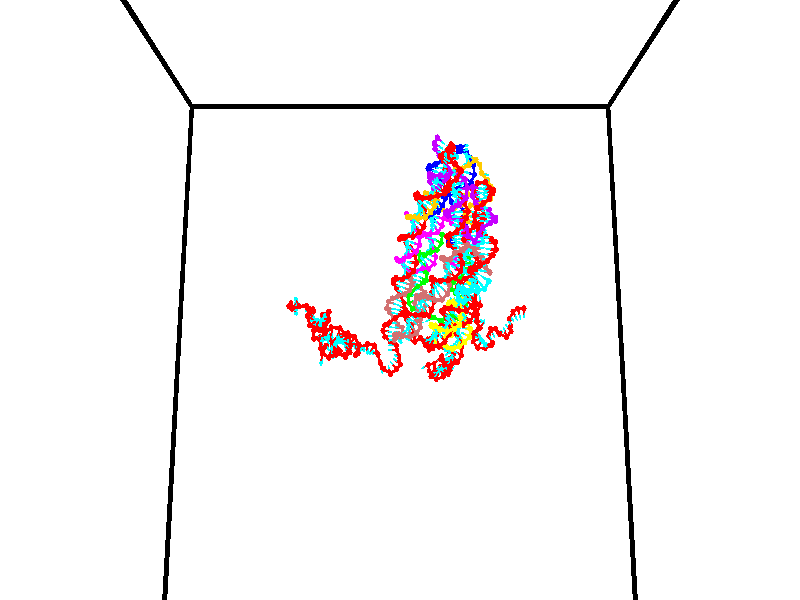 // switches for output
#declare DRAW_BASES = 1; // possible values are 0, 1; only relevant for DNA ribbons
#declare DRAW_BASES_TYPE = 3; // possible values are 1, 2, 3; only relevant for DNA ribbons
#declare DRAW_FOG = 0; // set to 1 to enable fog

#include "colors.inc"

#include "transforms.inc"
background { rgb <1, 1, 1>}

#default {
   normal{
       ripples 0.25
       frequency 0.20
       turbulence 0.2
       lambda 5
   }
	finish {
		phong 0.1
		phong_size 40.
	}
}

// original window dimensions: 1024x640


// camera settings

camera {
	sky <0, 0.179814, -0.983701>
	up <0, 0.179814, -0.983701>
	right 1.6 * <1, 0, 0>
	location <35, 94.9851, 44.8844>
	look_at <35, 29.7336, 32.9568>
	direction <0, -65.2515, -11.9276>
	angle 67.0682
}


# declare cpy_camera_pos = <35, 94.9851, 44.8844>;
# if (DRAW_FOG = 1)
fog {
	fog_type 2
	up vnormalize(cpy_camera_pos)
	color rgbt<1,1,1,0.3>
	distance 1e-5
	fog_alt 3e-3
	fog_offset 56
}
# end


// LIGHTS

# declare lum = 6;
global_settings {
	ambient_light rgb lum * <0.05, 0.05, 0.05>
	max_trace_level 15
}# declare cpy_direct_light_amount = 0.25;
light_source
{	1000 * <-1, -1.16352, -0.803886>,
	rgb lum * cpy_direct_light_amount
	parallel
}

light_source
{	1000 * <1, 1.16352, 0.803886>,
	rgb lum * cpy_direct_light_amount
	parallel
}

// strand 0

// nucleotide -1

// particle -1
sphere {
	<24.193928, 34.847054, 34.609913> 0.250000
	pigment { color rgbt <1,0,0,0> }
	no_shadow
}
cylinder {
	<24.398533, 35.062752, 34.877518>,  <24.521296, 35.192169, 35.038078>, 0.100000
	pigment { color rgbt <1,0,0,0> }
	no_shadow
}
cylinder {
	<24.398533, 35.062752, 34.877518>,  <24.193928, 34.847054, 34.609913>, 0.100000
	pigment { color rgbt <1,0,0,0> }
	no_shadow
}

// particle -1
sphere {
	<24.398533, 35.062752, 34.877518> 0.100000
	pigment { color rgbt <1,0,0,0> }
	no_shadow
}
sphere {
	0, 1
	scale<0.080000,0.200000,0.300000>
	matrix <-0.077718, 0.804413, -0.588965,
		-0.855755, 0.249268, 0.453375,
		0.511511, 0.539245, 0.669008,
		24.551987, 35.224525, 35.078220>
	pigment { color rgbt <0,1,1,0> }
	no_shadow
}
cylinder {
	<24.066423, 35.401192, 34.267937>,  <24.193928, 34.847054, 34.609913>, 0.130000
	pigment { color rgbt <1,0,0,0> }
	no_shadow
}

// nucleotide -1

// particle -1
sphere {
	<24.066423, 35.401192, 34.267937> 0.250000
	pigment { color rgbt <1,0,0,0> }
	no_shadow
}
cylinder {
	<24.338604, 35.479626, 34.550365>,  <24.501911, 35.526688, 34.719822>, 0.100000
	pigment { color rgbt <1,0,0,0> }
	no_shadow
}
cylinder {
	<24.338604, 35.479626, 34.550365>,  <24.066423, 35.401192, 34.267937>, 0.100000
	pigment { color rgbt <1,0,0,0> }
	no_shadow
}

// particle -1
sphere {
	<24.338604, 35.479626, 34.550365> 0.100000
	pigment { color rgbt <1,0,0,0> }
	no_shadow
}
sphere {
	0, 1
	scale<0.080000,0.200000,0.300000>
	matrix <0.163951, 0.898373, -0.407488,
		-0.714218, 0.393036, 0.579150,
		0.680450, 0.196084, 0.706073,
		24.542740, 35.538452, 34.762188>
	pigment { color rgbt <0,1,1,0> }
	no_shadow
}
cylinder {
	<24.003847, 36.090389, 34.642235>,  <24.066423, 35.401192, 34.267937>, 0.130000
	pigment { color rgbt <1,0,0,0> }
	no_shadow
}

// nucleotide -1

// particle -1
sphere {
	<24.003847, 36.090389, 34.642235> 0.250000
	pigment { color rgbt <1,0,0,0> }
	no_shadow
}
cylinder {
	<24.379169, 35.952999, 34.626209>,  <24.604362, 35.870564, 34.616592>, 0.100000
	pigment { color rgbt <1,0,0,0> }
	no_shadow
}
cylinder {
	<24.379169, 35.952999, 34.626209>,  <24.003847, 36.090389, 34.642235>, 0.100000
	pigment { color rgbt <1,0,0,0> }
	no_shadow
}

// particle -1
sphere {
	<24.379169, 35.952999, 34.626209> 0.100000
	pigment { color rgbt <1,0,0,0> }
	no_shadow
}
sphere {
	0, 1
	scale<0.080000,0.200000,0.300000>
	matrix <0.270905, 0.802134, -0.532157,
		0.214921, 0.488472, 0.845697,
		0.938307, -0.343475, -0.040066,
		24.660662, 35.849957, 34.614189>
	pigment { color rgbt <0,1,1,0> }
	no_shadow
}
cylinder {
	<24.386841, 36.541153, 34.923988>,  <24.003847, 36.090389, 34.642235>, 0.130000
	pigment { color rgbt <1,0,0,0> }
	no_shadow
}

// nucleotide -1

// particle -1
sphere {
	<24.386841, 36.541153, 34.923988> 0.250000
	pigment { color rgbt <1,0,0,0> }
	no_shadow
}
cylinder {
	<24.577085, 36.341778, 34.634064>,  <24.691233, 36.222153, 34.460110>, 0.100000
	pigment { color rgbt <1,0,0,0> }
	no_shadow
}
cylinder {
	<24.577085, 36.341778, 34.634064>,  <24.386841, 36.541153, 34.923988>, 0.100000
	pigment { color rgbt <1,0,0,0> }
	no_shadow
}

// particle -1
sphere {
	<24.577085, 36.341778, 34.634064> 0.100000
	pigment { color rgbt <1,0,0,0> }
	no_shadow
}
sphere {
	0, 1
	scale<0.080000,0.200000,0.300000>
	matrix <0.078799, 0.844804, -0.529242,
		0.876118, 0.194600, 0.441076,
		0.475613, -0.498434, -0.724814,
		24.719769, 36.192249, 34.416618>
	pigment { color rgbt <0,1,1,0> }
	no_shadow
}
cylinder {
	<25.127859, 36.822903, 34.783657>,  <24.386841, 36.541153, 34.923988>, 0.130000
	pigment { color rgbt <1,0,0,0> }
	no_shadow
}

// nucleotide -1

// particle -1
sphere {
	<25.127859, 36.822903, 34.783657> 0.250000
	pigment { color rgbt <1,0,0,0> }
	no_shadow
}
cylinder {
	<24.933117, 36.701668, 34.455971>,  <24.816271, 36.628929, 34.259361>, 0.100000
	pigment { color rgbt <1,0,0,0> }
	no_shadow
}
cylinder {
	<24.933117, 36.701668, 34.455971>,  <25.127859, 36.822903, 34.783657>, 0.100000
	pigment { color rgbt <1,0,0,0> }
	no_shadow
}

// particle -1
sphere {
	<24.933117, 36.701668, 34.455971> 0.100000
	pigment { color rgbt <1,0,0,0> }
	no_shadow
}
sphere {
	0, 1
	scale<0.080000,0.200000,0.300000>
	matrix <0.091404, 0.915044, -0.392860,
		0.868686, -0.266146, -0.417793,
		-0.486858, -0.303084, -0.819213,
		24.787060, 36.610741, 34.210205>
	pigment { color rgbt <0,1,1,0> }
	no_shadow
}
cylinder {
	<25.868593, 36.912560, 34.740574>,  <25.127859, 36.822903, 34.783657>, 0.130000
	pigment { color rgbt <1,0,0,0> }
	no_shadow
}

// nucleotide -1

// particle -1
sphere {
	<25.868593, 36.912560, 34.740574> 0.250000
	pigment { color rgbt <1,0,0,0> }
	no_shadow
}
cylinder {
	<25.789873, 36.544182, 34.875111>,  <25.742641, 36.323154, 34.955833>, 0.100000
	pigment { color rgbt <1,0,0,0> }
	no_shadow
}
cylinder {
	<25.789873, 36.544182, 34.875111>,  <25.868593, 36.912560, 34.740574>, 0.100000
	pigment { color rgbt <1,0,0,0> }
	no_shadow
}

// particle -1
sphere {
	<25.789873, 36.544182, 34.875111> 0.100000
	pigment { color rgbt <1,0,0,0> }
	no_shadow
}
sphere {
	0, 1
	scale<0.080000,0.200000,0.300000>
	matrix <0.751859, -0.361935, -0.551100,
		0.629268, 0.144424, 0.763652,
		-0.196800, -0.920947, 0.336341,
		25.730833, 36.267899, 34.976013>
	pigment { color rgbt <0,1,1,0> }
	no_shadow
}
cylinder {
	<26.434433, 36.513248, 34.963634>,  <25.868593, 36.912560, 34.740574>, 0.130000
	pigment { color rgbt <1,0,0,0> }
	no_shadow
}

// nucleotide -1

// particle -1
sphere {
	<26.434433, 36.513248, 34.963634> 0.250000
	pigment { color rgbt <1,0,0,0> }
	no_shadow
}
cylinder {
	<26.128897, 36.329926, 34.781864>,  <25.945576, 36.219933, 34.672802>, 0.100000
	pigment { color rgbt <1,0,0,0> }
	no_shadow
}
cylinder {
	<26.128897, 36.329926, 34.781864>,  <26.434433, 36.513248, 34.963634>, 0.100000
	pigment { color rgbt <1,0,0,0> }
	no_shadow
}

// particle -1
sphere {
	<26.128897, 36.329926, 34.781864> 0.100000
	pigment { color rgbt <1,0,0,0> }
	no_shadow
}
sphere {
	0, 1
	scale<0.080000,0.200000,0.300000>
	matrix <0.606687, -0.269657, -0.747808,
		0.220185, -0.846901, 0.484023,
		-0.763839, -0.458306, -0.454429,
		25.899746, 36.192432, 34.645535>
	pigment { color rgbt <0,1,1,0> }
	no_shadow
}
cylinder {
	<26.616777, 37.224583, 35.221481>,  <26.434433, 36.513248, 34.963634>, 0.130000
	pigment { color rgbt <1,0,0,0> }
	no_shadow
}

// nucleotide -1

// particle -1
sphere {
	<26.616777, 37.224583, 35.221481> 0.250000
	pigment { color rgbt <1,0,0,0> }
	no_shadow
}
cylinder {
	<26.492374, 37.270813, 35.598824>,  <26.417732, 37.298553, 35.825230>, 0.100000
	pigment { color rgbt <1,0,0,0> }
	no_shadow
}
cylinder {
	<26.492374, 37.270813, 35.598824>,  <26.616777, 37.224583, 35.221481>, 0.100000
	pigment { color rgbt <1,0,0,0> }
	no_shadow
}

// particle -1
sphere {
	<26.492374, 37.270813, 35.598824> 0.100000
	pigment { color rgbt <1,0,0,0> }
	no_shadow
}
sphere {
	0, 1
	scale<0.080000,0.200000,0.300000>
	matrix <0.482191, 0.874532, 0.051825,
		-0.819003, 0.470994, -0.327718,
		-0.311009, 0.115578, 0.943353,
		26.399073, 37.305485, 35.881828>
	pigment { color rgbt <0,1,1,0> }
	no_shadow
}
cylinder {
	<26.284678, 37.946457, 35.310692>,  <26.616777, 37.224583, 35.221481>, 0.130000
	pigment { color rgbt <1,0,0,0> }
	no_shadow
}

// nucleotide -1

// particle -1
sphere {
	<26.284678, 37.946457, 35.310692> 0.250000
	pigment { color rgbt <1,0,0,0> }
	no_shadow
}
cylinder {
	<26.484926, 37.795586, 35.622364>,  <26.605076, 37.705063, 35.809368>, 0.100000
	pigment { color rgbt <1,0,0,0> }
	no_shadow
}
cylinder {
	<26.484926, 37.795586, 35.622364>,  <26.284678, 37.946457, 35.310692>, 0.100000
	pigment { color rgbt <1,0,0,0> }
	no_shadow
}

// particle -1
sphere {
	<26.484926, 37.795586, 35.622364> 0.100000
	pigment { color rgbt <1,0,0,0> }
	no_shadow
}
sphere {
	0, 1
	scale<0.080000,0.200000,0.300000>
	matrix <0.454925, 0.880407, 0.133891,
		-0.736493, 0.287438, 0.612337,
		0.500620, -0.377177, 0.779177,
		26.635113, 37.682434, 35.856117>
	pigment { color rgbt <0,1,1,0> }
	no_shadow
}
cylinder {
	<26.230223, 38.440479, 35.856880>,  <26.284678, 37.946457, 35.310692>, 0.130000
	pigment { color rgbt <1,0,0,0> }
	no_shadow
}

// nucleotide -1

// particle -1
sphere {
	<26.230223, 38.440479, 35.856880> 0.250000
	pigment { color rgbt <1,0,0,0> }
	no_shadow
}
cylinder {
	<26.534731, 38.214314, 35.983860>,  <26.717436, 38.078613, 36.060047>, 0.100000
	pigment { color rgbt <1,0,0,0> }
	no_shadow
}
cylinder {
	<26.534731, 38.214314, 35.983860>,  <26.230223, 38.440479, 35.856880>, 0.100000
	pigment { color rgbt <1,0,0,0> }
	no_shadow
}

// particle -1
sphere {
	<26.534731, 38.214314, 35.983860> 0.100000
	pigment { color rgbt <1,0,0,0> }
	no_shadow
}
sphere {
	0, 1
	scale<0.080000,0.200000,0.300000>
	matrix <0.476220, 0.819775, 0.318094,
		-0.440091, -0.090981, 0.893332,
		0.761272, -0.565413, 0.317448,
		26.763113, 38.044689, 36.079094>
	pigment { color rgbt <0,1,1,0> }
	no_shadow
}
cylinder {
	<26.502949, 38.639389, 36.588734>,  <26.230223, 38.440479, 35.856880>, 0.130000
	pigment { color rgbt <1,0,0,0> }
	no_shadow
}

// nucleotide -1

// particle -1
sphere {
	<26.502949, 38.639389, 36.588734> 0.250000
	pigment { color rgbt <1,0,0,0> }
	no_shadow
}
cylinder {
	<26.804346, 38.474453, 36.383904>,  <26.985184, 38.375492, 36.261005>, 0.100000
	pigment { color rgbt <1,0,0,0> }
	no_shadow
}
cylinder {
	<26.804346, 38.474453, 36.383904>,  <26.502949, 38.639389, 36.588734>, 0.100000
	pigment { color rgbt <1,0,0,0> }
	no_shadow
}

// particle -1
sphere {
	<26.804346, 38.474453, 36.383904> 0.100000
	pigment { color rgbt <1,0,0,0> }
	no_shadow
}
sphere {
	0, 1
	scale<0.080000,0.200000,0.300000>
	matrix <0.572237, 0.794822, 0.201999,
		0.323716, -0.445233, 0.834850,
		0.753494, -0.412342, -0.512075,
		27.030394, 38.350750, 36.230282>
	pigment { color rgbt <0,1,1,0> }
	no_shadow
}
cylinder {
	<27.136875, 38.862366, 36.923424>,  <26.502949, 38.639389, 36.588734>, 0.130000
	pigment { color rgbt <1,0,0,0> }
	no_shadow
}

// nucleotide -1

// particle -1
sphere {
	<27.136875, 38.862366, 36.923424> 0.250000
	pigment { color rgbt <1,0,0,0> }
	no_shadow
}
cylinder {
	<27.213444, 38.738365, 36.550919>,  <27.259384, 38.663963, 36.327415>, 0.100000
	pigment { color rgbt <1,0,0,0> }
	no_shadow
}
cylinder {
	<27.213444, 38.738365, 36.550919>,  <27.136875, 38.862366, 36.923424>, 0.100000
	pigment { color rgbt <1,0,0,0> }
	no_shadow
}

// particle -1
sphere {
	<27.213444, 38.738365, 36.550919> 0.100000
	pigment { color rgbt <1,0,0,0> }
	no_shadow
}
sphere {
	0, 1
	scale<0.080000,0.200000,0.300000>
	matrix <0.814449, 0.579672, -0.025556,
		0.547751, -0.753577, 0.363443,
		0.191420, -0.310004, -0.931266,
		27.270870, 38.645363, 36.271538>
	pigment { color rgbt <0,1,1,0> }
	no_shadow
}
cylinder {
	<27.884754, 38.588741, 36.897247>,  <27.136875, 38.862366, 36.923424>, 0.130000
	pigment { color rgbt <1,0,0,0> }
	no_shadow
}

// nucleotide -1

// particle -1
sphere {
	<27.884754, 38.588741, 36.897247> 0.250000
	pigment { color rgbt <1,0,0,0> }
	no_shadow
}
cylinder {
	<27.730164, 38.726967, 36.555202>,  <27.637409, 38.809902, 36.349976>, 0.100000
	pigment { color rgbt <1,0,0,0> }
	no_shadow
}
cylinder {
	<27.730164, 38.726967, 36.555202>,  <27.884754, 38.588741, 36.897247>, 0.100000
	pigment { color rgbt <1,0,0,0> }
	no_shadow
}

// particle -1
sphere {
	<27.730164, 38.726967, 36.555202> 0.100000
	pigment { color rgbt <1,0,0,0> }
	no_shadow
}
sphere {
	0, 1
	scale<0.080000,0.200000,0.300000>
	matrix <0.758135, 0.647026, -0.081174,
		0.525230, -0.679664, -0.512046,
		-0.386478, 0.345565, -0.855114,
		27.614220, 38.830635, 36.298668>
	pigment { color rgbt <0,1,1,0> }
	no_shadow
}
cylinder {
	<28.269743, 38.628506, 36.154583>,  <27.884754, 38.588741, 36.897247>, 0.130000
	pigment { color rgbt <1,0,0,0> }
	no_shadow
}

// nucleotide -1

// particle -1
sphere {
	<28.269743, 38.628506, 36.154583> 0.250000
	pigment { color rgbt <1,0,0,0> }
	no_shadow
}
cylinder {
	<28.001768, 38.922279, 36.198017>,  <27.840982, 39.098545, 36.224075>, 0.100000
	pigment { color rgbt <1,0,0,0> }
	no_shadow
}
cylinder {
	<28.001768, 38.922279, 36.198017>,  <28.269743, 38.628506, 36.154583>, 0.100000
	pigment { color rgbt <1,0,0,0> }
	no_shadow
}

// particle -1
sphere {
	<28.001768, 38.922279, 36.198017> 0.100000
	pigment { color rgbt <1,0,0,0> }
	no_shadow
}
sphere {
	0, 1
	scale<0.080000,0.200000,0.300000>
	matrix <0.652614, 0.652297, -0.385493,
		-0.353946, -0.187395, -0.916300,
		-0.669939, 0.734433, 0.108581,
		27.800787, 39.142609, 36.230591>
	pigment { color rgbt <0,1,1,0> }
	no_shadow
}
cylinder {
	<28.322805, 39.029217, 35.594711>,  <28.269743, 38.628506, 36.154583>, 0.130000
	pigment { color rgbt <1,0,0,0> }
	no_shadow
}

// nucleotide -1

// particle -1
sphere {
	<28.322805, 39.029217, 35.594711> 0.250000
	pigment { color rgbt <1,0,0,0> }
	no_shadow
}
cylinder {
	<28.161089, 39.320572, 35.815979>,  <28.064058, 39.495384, 35.948738>, 0.100000
	pigment { color rgbt <1,0,0,0> }
	no_shadow
}
cylinder {
	<28.161089, 39.320572, 35.815979>,  <28.322805, 39.029217, 35.594711>, 0.100000
	pigment { color rgbt <1,0,0,0> }
	no_shadow
}

// particle -1
sphere {
	<28.161089, 39.320572, 35.815979> 0.100000
	pigment { color rgbt <1,0,0,0> }
	no_shadow
}
sphere {
	0, 1
	scale<0.080000,0.200000,0.300000>
	matrix <0.702890, 0.634415, -0.321658,
		-0.585230, 0.258771, -0.768468,
		-0.404291, 0.728393, 0.553166,
		28.039801, 39.539089, 35.981930>
	pigment { color rgbt <0,1,1,0> }
	no_shadow
}
cylinder {
	<27.629704, 38.556278, 35.785900>,  <28.322805, 39.029217, 35.594711>, 0.130000
	pigment { color rgbt <1,0,0,0> }
	no_shadow
}

// nucleotide -1

// particle -1
sphere {
	<27.629704, 38.556278, 35.785900> 0.250000
	pigment { color rgbt <1,0,0,0> }
	no_shadow
}
cylinder {
	<27.550188, 38.519508, 36.176189>,  <27.502480, 38.497448, 36.410362>, 0.100000
	pigment { color rgbt <1,0,0,0> }
	no_shadow
}
cylinder {
	<27.550188, 38.519508, 36.176189>,  <27.629704, 38.556278, 35.785900>, 0.100000
	pigment { color rgbt <1,0,0,0> }
	no_shadow
}

// particle -1
sphere {
	<27.550188, 38.519508, 36.176189> 0.100000
	pigment { color rgbt <1,0,0,0> }
	no_shadow
}
sphere {
	0, 1
	scale<0.080000,0.200000,0.300000>
	matrix <-0.415693, -0.893687, -0.168887,
		0.887515, -0.439174, 0.139442,
		-0.198788, -0.091925, 0.975722,
		27.490551, 38.491932, 36.468906>
	pigment { color rgbt <0,1,1,0> }
	no_shadow
}
cylinder {
	<27.930136, 37.921951, 36.050751>,  <27.629704, 38.556278, 35.785900>, 0.130000
	pigment { color rgbt <1,0,0,0> }
	no_shadow
}

// nucleotide -1

// particle -1
sphere {
	<27.930136, 37.921951, 36.050751> 0.250000
	pigment { color rgbt <1,0,0,0> }
	no_shadow
}
cylinder {
	<27.596729, 38.023411, 36.247082>,  <27.396685, 38.084286, 36.364880>, 0.100000
	pigment { color rgbt <1,0,0,0> }
	no_shadow
}
cylinder {
	<27.596729, 38.023411, 36.247082>,  <27.930136, 37.921951, 36.050751>, 0.100000
	pigment { color rgbt <1,0,0,0> }
	no_shadow
}

// particle -1
sphere {
	<27.596729, 38.023411, 36.247082> 0.100000
	pigment { color rgbt <1,0,0,0> }
	no_shadow
}
sphere {
	0, 1
	scale<0.080000,0.200000,0.300000>
	matrix <-0.382927, -0.905618, -0.182274,
		0.398267, -0.339879, 0.851977,
		-0.833517, 0.253651, 0.490826,
		27.346674, 38.099506, 36.394329>
	pigment { color rgbt <0,1,1,0> }
	no_shadow
}
cylinder {
	<27.747738, 37.367897, 36.619167>,  <27.930136, 37.921951, 36.050751>, 0.130000
	pigment { color rgbt <1,0,0,0> }
	no_shadow
}

// nucleotide -1

// particle -1
sphere {
	<27.747738, 37.367897, 36.619167> 0.250000
	pigment { color rgbt <1,0,0,0> }
	no_shadow
}
cylinder {
	<27.433298, 37.558838, 36.462101>,  <27.244635, 37.673401, 36.367863>, 0.100000
	pigment { color rgbt <1,0,0,0> }
	no_shadow
}
cylinder {
	<27.433298, 37.558838, 36.462101>,  <27.747738, 37.367897, 36.619167>, 0.100000
	pigment { color rgbt <1,0,0,0> }
	no_shadow
}

// particle -1
sphere {
	<27.433298, 37.558838, 36.462101> 0.100000
	pigment { color rgbt <1,0,0,0> }
	no_shadow
}
sphere {
	0, 1
	scale<0.080000,0.200000,0.300000>
	matrix <-0.458459, -0.876379, -0.147567,
		-0.414563, 0.064018, 0.907766,
		-0.786100, 0.477349, -0.392664,
		27.197468, 37.702042, 36.344303>
	pigment { color rgbt <0,1,1,0> }
	no_shadow
}
cylinder {
	<27.232599, 36.960003, 36.761307>,  <27.747738, 37.367897, 36.619167>, 0.130000
	pigment { color rgbt <1,0,0,0> }
	no_shadow
}

// nucleotide -1

// particle -1
sphere {
	<27.232599, 36.960003, 36.761307> 0.250000
	pigment { color rgbt <1,0,0,0> }
	no_shadow
}
cylinder {
	<27.057287, 37.183956, 36.480042>,  <26.952101, 37.318329, 36.311283>, 0.100000
	pigment { color rgbt <1,0,0,0> }
	no_shadow
}
cylinder {
	<27.057287, 37.183956, 36.480042>,  <27.232599, 36.960003, 36.761307>, 0.100000
	pigment { color rgbt <1,0,0,0> }
	no_shadow
}

// particle -1
sphere {
	<27.057287, 37.183956, 36.480042> 0.100000
	pigment { color rgbt <1,0,0,0> }
	no_shadow
}
sphere {
	0, 1
	scale<0.080000,0.200000,0.300000>
	matrix <-0.524727, -0.794534, -0.305576,
		-0.729775, 0.235041, 0.642016,
		-0.438281, 0.559885, -0.703164,
		26.925802, 37.351921, 36.269093>
	pigment { color rgbt <0,1,1,0> }
	no_shadow
}
cylinder {
	<26.586241, 36.707573, 36.761768>,  <27.232599, 36.960003, 36.761307>, 0.130000
	pigment { color rgbt <1,0,0,0> }
	no_shadow
}

// nucleotide -1

// particle -1
sphere {
	<26.586241, 36.707573, 36.761768> 0.250000
	pigment { color rgbt <1,0,0,0> }
	no_shadow
}
cylinder {
	<26.654707, 36.881290, 36.408024>,  <26.695787, 36.985519, 36.195778>, 0.100000
	pigment { color rgbt <1,0,0,0> }
	no_shadow
}
cylinder {
	<26.654707, 36.881290, 36.408024>,  <26.586241, 36.707573, 36.761768>, 0.100000
	pigment { color rgbt <1,0,0,0> }
	no_shadow
}

// particle -1
sphere {
	<26.654707, 36.881290, 36.408024> 0.100000
	pigment { color rgbt <1,0,0,0> }
	no_shadow
}
sphere {
	0, 1
	scale<0.080000,0.200000,0.300000>
	matrix <-0.486861, -0.743073, -0.459138,
		-0.856544, 0.509149, 0.084251,
		0.171165, 0.434291, -0.884361,
		26.706057, 37.011578, 36.142715>
	pigment { color rgbt <0,1,1,0> }
	no_shadow
}
cylinder {
	<26.516703, 36.093666, 37.335873>,  <26.586241, 36.707573, 36.761768>, 0.130000
	pigment { color rgbt <1,0,0,0> }
	no_shadow
}

// nucleotide -1

// particle -1
sphere {
	<26.516703, 36.093666, 37.335873> 0.250000
	pigment { color rgbt <1,0,0,0> }
	no_shadow
}
cylinder {
	<26.897726, 35.992611, 37.267982>,  <27.126341, 35.931976, 37.227249>, 0.100000
	pigment { color rgbt <1,0,0,0> }
	no_shadow
}
cylinder {
	<26.897726, 35.992611, 37.267982>,  <26.516703, 36.093666, 37.335873>, 0.100000
	pigment { color rgbt <1,0,0,0> }
	no_shadow
}

// particle -1
sphere {
	<26.897726, 35.992611, 37.267982> 0.100000
	pigment { color rgbt <1,0,0,0> }
	no_shadow
}
sphere {
	0, 1
	scale<0.080000,0.200000,0.300000>
	matrix <-0.131917, -0.845263, 0.517810,
		-0.274282, -0.470854, -0.838490,
		0.952558, -0.252637, -0.169726,
		27.183493, 35.916821, 37.217064>
	pigment { color rgbt <0,1,1,0> }
	no_shadow
}
cylinder {
	<26.490499, 35.381176, 37.240532>,  <26.516703, 36.093666, 37.335873>, 0.130000
	pigment { color rgbt <1,0,0,0> }
	no_shadow
}

// nucleotide -1

// particle -1
sphere {
	<26.490499, 35.381176, 37.240532> 0.250000
	pigment { color rgbt <1,0,0,0> }
	no_shadow
}
cylinder {
	<26.875259, 35.443375, 37.330482>,  <27.106115, 35.480694, 37.384453>, 0.100000
	pigment { color rgbt <1,0,0,0> }
	no_shadow
}
cylinder {
	<26.875259, 35.443375, 37.330482>,  <26.490499, 35.381176, 37.240532>, 0.100000
	pigment { color rgbt <1,0,0,0> }
	no_shadow
}

// particle -1
sphere {
	<26.875259, 35.443375, 37.330482> 0.100000
	pigment { color rgbt <1,0,0,0> }
	no_shadow
}
sphere {
	0, 1
	scale<0.080000,0.200000,0.300000>
	matrix <-0.016899, -0.787124, 0.616563,
		0.272880, -0.596872, -0.754507,
		0.961900, 0.155497, 0.224877,
		27.163830, 35.490025, 37.397945>
	pigment { color rgbt <0,1,1,0> }
	no_shadow
}
cylinder {
	<26.962475, 34.922001, 37.067287>,  <26.490499, 35.381176, 37.240532>, 0.130000
	pigment { color rgbt <1,0,0,0> }
	no_shadow
}

// nucleotide -1

// particle -1
sphere {
	<26.962475, 34.922001, 37.067287> 0.250000
	pigment { color rgbt <1,0,0,0> }
	no_shadow
}
cylinder {
	<27.060236, 35.078445, 37.422207>,  <27.118893, 35.172314, 37.635159>, 0.100000
	pigment { color rgbt <1,0,0,0> }
	no_shadow
}
cylinder {
	<27.060236, 35.078445, 37.422207>,  <26.962475, 34.922001, 37.067287>, 0.100000
	pigment { color rgbt <1,0,0,0> }
	no_shadow
}

// particle -1
sphere {
	<27.060236, 35.078445, 37.422207> 0.100000
	pigment { color rgbt <1,0,0,0> }
	no_shadow
}
sphere {
	0, 1
	scale<0.080000,0.200000,0.300000>
	matrix <-0.355004, -0.815429, 0.457218,
		0.902352, -0.426740, -0.060446,
		0.244402, 0.391113, 0.887298,
		27.133556, 35.195778, 37.688396>
	pigment { color rgbt <0,1,1,0> }
	no_shadow
}
cylinder {
	<27.585655, 35.116596, 36.801022>,  <26.962475, 34.922001, 37.067287>, 0.130000
	pigment { color rgbt <1,0,0,0> }
	no_shadow
}

// nucleotide -1

// particle -1
sphere {
	<27.585655, 35.116596, 36.801022> 0.250000
	pigment { color rgbt <1,0,0,0> }
	no_shadow
}
cylinder {
	<27.727262, 35.137154, 37.174553>,  <27.812227, 35.149487, 37.398670>, 0.100000
	pigment { color rgbt <1,0,0,0> }
	no_shadow
}
cylinder {
	<27.727262, 35.137154, 37.174553>,  <27.585655, 35.116596, 36.801022>, 0.100000
	pigment { color rgbt <1,0,0,0> }
	no_shadow
}

// particle -1
sphere {
	<27.727262, 35.137154, 37.174553> 0.100000
	pigment { color rgbt <1,0,0,0> }
	no_shadow
}
sphere {
	0, 1
	scale<0.080000,0.200000,0.300000>
	matrix <0.891784, 0.282273, -0.353615,
		-0.281766, 0.957957, 0.054100,
		0.354019, 0.051391, 0.933825,
		27.833467, 35.152573, 37.454700>
	pigment { color rgbt <0,1,1,0> }
	no_shadow
}
cylinder {
	<27.980774, 34.580112, 37.200344>,  <27.585655, 35.116596, 36.801022>, 0.130000
	pigment { color rgbt <1,0,0,0> }
	no_shadow
}

// nucleotide -1

// particle -1
sphere {
	<27.980774, 34.580112, 37.200344> 0.250000
	pigment { color rgbt <1,0,0,0> }
	no_shadow
}
cylinder {
	<27.902243, 34.429863, 36.838047>,  <27.855124, 34.339714, 36.620670>, 0.100000
	pigment { color rgbt <1,0,0,0> }
	no_shadow
}
cylinder {
	<27.902243, 34.429863, 36.838047>,  <27.980774, 34.580112, 37.200344>, 0.100000
	pigment { color rgbt <1,0,0,0> }
	no_shadow
}

// particle -1
sphere {
	<27.902243, 34.429863, 36.838047> 0.100000
	pigment { color rgbt <1,0,0,0> }
	no_shadow
}
sphere {
	0, 1
	scale<0.080000,0.200000,0.300000>
	matrix <0.980242, -0.097923, -0.171865,
		-0.024136, -0.921584, 0.387427,
		-0.196326, -0.375624, -0.905739,
		27.843346, 34.317177, 36.566326>
	pigment { color rgbt <0,1,1,0> }
	no_shadow
}
cylinder {
	<28.190989, 34.736340, 37.919933>,  <27.980774, 34.580112, 37.200344>, 0.130000
	pigment { color rgbt <1,0,0,0> }
	no_shadow
}

// nucleotide -1

// particle -1
sphere {
	<28.190989, 34.736340, 37.919933> 0.250000
	pigment { color rgbt <1,0,0,0> }
	no_shadow
}
cylinder {
	<28.284946, 35.039707, 37.676743>,  <28.341322, 35.221725, 37.530830>, 0.100000
	pigment { color rgbt <1,0,0,0> }
	no_shadow
}
cylinder {
	<28.284946, 35.039707, 37.676743>,  <28.190989, 34.736340, 37.919933>, 0.100000
	pigment { color rgbt <1,0,0,0> }
	no_shadow
}

// particle -1
sphere {
	<28.284946, 35.039707, 37.676743> 0.100000
	pigment { color rgbt <1,0,0,0> }
	no_shadow
}
sphere {
	0, 1
	scale<0.080000,0.200000,0.300000>
	matrix <-0.119997, 0.643315, 0.756139,
		0.964586, -0.104659, 0.242119,
		0.234895, 0.758414, -0.607974,
		28.355415, 35.267231, 37.494350>
	pigment { color rgbt <0,1,1,0> }
	no_shadow
}
cylinder {
	<28.838793, 35.115658, 38.139362>,  <28.190989, 34.736340, 37.919933>, 0.130000
	pigment { color rgbt <1,0,0,0> }
	no_shadow
}

// nucleotide -1

// particle -1
sphere {
	<28.838793, 35.115658, 38.139362> 0.250000
	pigment { color rgbt <1,0,0,0> }
	no_shadow
}
cylinder {
	<28.581394, 35.366829, 37.964264>,  <28.426956, 35.517532, 37.859203>, 0.100000
	pigment { color rgbt <1,0,0,0> }
	no_shadow
}
cylinder {
	<28.581394, 35.366829, 37.964264>,  <28.838793, 35.115658, 38.139362>, 0.100000
	pigment { color rgbt <1,0,0,0> }
	no_shadow
}

// particle -1
sphere {
	<28.581394, 35.366829, 37.964264> 0.100000
	pigment { color rgbt <1,0,0,0> }
	no_shadow
}
sphere {
	0, 1
	scale<0.080000,0.200000,0.300000>
	matrix <0.089490, 0.629678, 0.771685,
		0.760201, 0.457401, -0.461388,
		-0.643495, 0.627925, -0.437749,
		28.388346, 35.555206, 37.832939>
	pigment { color rgbt <0,1,1,0> }
	no_shadow
}
cylinder {
	<29.104731, 35.783882, 38.323956>,  <28.838793, 35.115658, 38.139362>, 0.130000
	pigment { color rgbt <1,0,0,0> }
	no_shadow
}

// nucleotide -1

// particle -1
sphere {
	<29.104731, 35.783882, 38.323956> 0.250000
	pigment { color rgbt <1,0,0,0> }
	no_shadow
}
cylinder {
	<28.711969, 35.807262, 38.251896>,  <28.476313, 35.821289, 38.208660>, 0.100000
	pigment { color rgbt <1,0,0,0> }
	no_shadow
}
cylinder {
	<28.711969, 35.807262, 38.251896>,  <29.104731, 35.783882, 38.323956>, 0.100000
	pigment { color rgbt <1,0,0,0> }
	no_shadow
}

// particle -1
sphere {
	<28.711969, 35.807262, 38.251896> 0.100000
	pigment { color rgbt <1,0,0,0> }
	no_shadow
}
sphere {
	0, 1
	scale<0.080000,0.200000,0.300000>
	matrix <-0.090532, 0.690622, 0.717527,
		0.166354, 0.720850, -0.672831,
		-0.981902, 0.058451, -0.180147,
		28.417398, 35.824799, 38.197853>
	pigment { color rgbt <0,1,1,0> }
	no_shadow
}
cylinder {
	<28.801601, 36.474861, 38.100861>,  <29.104731, 35.783882, 38.323956>, 0.130000
	pigment { color rgbt <1,0,0,0> }
	no_shadow
}

// nucleotide -1

// particle -1
sphere {
	<28.801601, 36.474861, 38.100861> 0.250000
	pigment { color rgbt <1,0,0,0> }
	no_shadow
}
cylinder {
	<28.574472, 36.224548, 38.314766>,  <28.438196, 36.074360, 38.443108>, 0.100000
	pigment { color rgbt <1,0,0,0> }
	no_shadow
}
cylinder {
	<28.574472, 36.224548, 38.314766>,  <28.801601, 36.474861, 38.100861>, 0.100000
	pigment { color rgbt <1,0,0,0> }
	no_shadow
}

// particle -1
sphere {
	<28.574472, 36.224548, 38.314766> 0.100000
	pigment { color rgbt <1,0,0,0> }
	no_shadow
}
sphere {
	0, 1
	scale<0.080000,0.200000,0.300000>
	matrix <-0.030641, 0.665273, 0.745972,
		-0.822582, 0.407193, -0.396930,
		-0.567821, -0.625785, 0.534764,
		28.404127, 36.036812, 38.475197>
	pigment { color rgbt <0,1,1,0> }
	no_shadow
}
cylinder {
	<28.850288, 36.860210, 38.736488>,  <28.801601, 36.474861, 38.100861>, 0.130000
	pigment { color rgbt <1,0,0,0> }
	no_shadow
}

// nucleotide -1

// particle -1
sphere {
	<28.850288, 36.860210, 38.736488> 0.250000
	pigment { color rgbt <1,0,0,0> }
	no_shadow
}
cylinder {
	<28.619400, 36.542179, 38.810963>,  <28.480867, 36.351360, 38.855648>, 0.100000
	pigment { color rgbt <1,0,0,0> }
	no_shadow
}
cylinder {
	<28.619400, 36.542179, 38.810963>,  <28.850288, 36.860210, 38.736488>, 0.100000
	pigment { color rgbt <1,0,0,0> }
	no_shadow
}

// particle -1
sphere {
	<28.619400, 36.542179, 38.810963> 0.100000
	pigment { color rgbt <1,0,0,0> }
	no_shadow
}
sphere {
	0, 1
	scale<0.080000,0.200000,0.300000>
	matrix <-0.138867, 0.320256, 0.937098,
		-0.804692, 0.515060, -0.295269,
		-0.577223, -0.795079, 0.186183,
		28.446234, 36.303654, 38.866817>
	pigment { color rgbt <0,1,1,0> }
	no_shadow
}
cylinder {
	<29.605497, 36.910076, 38.762871>,  <28.850288, 36.860210, 38.736488>, 0.130000
	pigment { color rgbt <1,0,0,0> }
	no_shadow
}

// nucleotide -1

// particle -1
sphere {
	<29.605497, 36.910076, 38.762871> 0.250000
	pigment { color rgbt <1,0,0,0> }
	no_shadow
}
cylinder {
	<29.914478, 37.018166, 38.532986>,  <30.099867, 37.083019, 38.395054>, 0.100000
	pigment { color rgbt <1,0,0,0> }
	no_shadow
}
cylinder {
	<29.914478, 37.018166, 38.532986>,  <29.605497, 36.910076, 38.762871>, 0.100000
	pigment { color rgbt <1,0,0,0> }
	no_shadow
}

// particle -1
sphere {
	<29.914478, 37.018166, 38.532986> 0.100000
	pigment { color rgbt <1,0,0,0> }
	no_shadow
}
sphere {
	0, 1
	scale<0.080000,0.200000,0.300000>
	matrix <-0.276621, 0.957765, 0.078534,
		0.571665, 0.098315, 0.814575,
		0.772450, 0.270224, -0.574717,
		30.146214, 37.099232, 38.360569>
	pigment { color rgbt <0,1,1,0> }
	no_shadow
}
cylinder {
	<29.814472, 37.572735, 38.980827>,  <29.605497, 36.910076, 38.762871>, 0.130000
	pigment { color rgbt <1,0,0,0> }
	no_shadow
}

// nucleotide -1

// particle -1
sphere {
	<29.814472, 37.572735, 38.980827> 0.250000
	pigment { color rgbt <1,0,0,0> }
	no_shadow
}
cylinder {
	<29.900743, 37.533276, 38.592239>,  <29.952507, 37.509598, 38.359085>, 0.100000
	pigment { color rgbt <1,0,0,0> }
	no_shadow
}
cylinder {
	<29.900743, 37.533276, 38.592239>,  <29.814472, 37.572735, 38.980827>, 0.100000
	pigment { color rgbt <1,0,0,0> }
	no_shadow
}

// particle -1
sphere {
	<29.900743, 37.533276, 38.592239> 0.100000
	pigment { color rgbt <1,0,0,0> }
	no_shadow
}
sphere {
	0, 1
	scale<0.080000,0.200000,0.300000>
	matrix <-0.424514, 0.886472, -0.184267,
		0.879358, 0.452145, 0.149315,
		0.215679, -0.098650, -0.971469,
		29.965446, 37.503681, 38.300800>
	pigment { color rgbt <0,1,1,0> }
	no_shadow
}
cylinder {
	<30.265991, 38.144753, 38.679974>,  <29.814472, 37.572735, 38.980827>, 0.130000
	pigment { color rgbt <1,0,0,0> }
	no_shadow
}

// nucleotide -1

// particle -1
sphere {
	<30.265991, 38.144753, 38.679974> 0.250000
	pigment { color rgbt <1,0,0,0> }
	no_shadow
}
cylinder {
	<30.029377, 37.988777, 38.397686>,  <29.887407, 37.895191, 38.228313>, 0.100000
	pigment { color rgbt <1,0,0,0> }
	no_shadow
}
cylinder {
	<30.029377, 37.988777, 38.397686>,  <30.265991, 38.144753, 38.679974>, 0.100000
	pigment { color rgbt <1,0,0,0> }
	no_shadow
}

// particle -1
sphere {
	<30.029377, 37.988777, 38.397686> 0.100000
	pigment { color rgbt <1,0,0,0> }
	no_shadow
}
sphere {
	0, 1
	scale<0.080000,0.200000,0.300000>
	matrix <-0.356055, 0.911642, -0.205267,
		0.723400, 0.129850, -0.678108,
		-0.591538, -0.389934, -0.705716,
		29.851915, 37.871796, 38.185970>
	pigment { color rgbt <0,1,1,0> }
	no_shadow
}
cylinder {
	<30.341299, 38.592690, 38.156532>,  <30.265991, 38.144753, 38.679974>, 0.130000
	pigment { color rgbt <1,0,0,0> }
	no_shadow
}

// nucleotide -1

// particle -1
sphere {
	<30.341299, 38.592690, 38.156532> 0.250000
	pigment { color rgbt <1,0,0,0> }
	no_shadow
}
cylinder {
	<30.006634, 38.414635, 38.028877>,  <29.805834, 38.307804, 37.952282>, 0.100000
	pigment { color rgbt <1,0,0,0> }
	no_shadow
}
cylinder {
	<30.006634, 38.414635, 38.028877>,  <30.341299, 38.592690, 38.156532>, 0.100000
	pigment { color rgbt <1,0,0,0> }
	no_shadow
}

// particle -1
sphere {
	<30.006634, 38.414635, 38.028877> 0.100000
	pigment { color rgbt <1,0,0,0> }
	no_shadow
}
sphere {
	0, 1
	scale<0.080000,0.200000,0.300000>
	matrix <-0.354491, 0.884257, -0.304016,
		0.417529, -0.141227, -0.897621,
		-0.836663, -0.445135, -0.319139,
		29.755634, 38.281094, 37.933136>
	pigment { color rgbt <0,1,1,0> }
	no_shadow
}
cylinder {
	<30.278831, 38.774349, 37.471657>,  <30.341299, 38.592690, 38.156532>, 0.130000
	pigment { color rgbt <1,0,0,0> }
	no_shadow
}

// nucleotide -1

// particle -1
sphere {
	<30.278831, 38.774349, 37.471657> 0.250000
	pigment { color rgbt <1,0,0,0> }
	no_shadow
}
cylinder {
	<29.928173, 38.696571, 37.647697>,  <29.717779, 38.649906, 37.753323>, 0.100000
	pigment { color rgbt <1,0,0,0> }
	no_shadow
}
cylinder {
	<29.928173, 38.696571, 37.647697>,  <30.278831, 38.774349, 37.471657>, 0.100000
	pigment { color rgbt <1,0,0,0> }
	no_shadow
}

// particle -1
sphere {
	<29.928173, 38.696571, 37.647697> 0.100000
	pigment { color rgbt <1,0,0,0> }
	no_shadow
}
sphere {
	0, 1
	scale<0.080000,0.200000,0.300000>
	matrix <-0.307446, 0.929981, -0.201527,
		-0.370097, -0.311974, -0.875043,
		-0.876644, -0.194444, 0.440098,
		29.665180, 38.638237, 37.779728>
	pigment { color rgbt <0,1,1,0> }
	no_shadow
}
cylinder {
	<29.996054, 39.323273, 37.418709>,  <30.278831, 38.774349, 37.471657>, 0.130000
	pigment { color rgbt <1,0,0,0> }
	no_shadow
}

// nucleotide -1

// particle -1
sphere {
	<29.996054, 39.323273, 37.418709> 0.250000
	pigment { color rgbt <1,0,0,0> }
	no_shadow
}
cylinder {
	<29.673042, 39.120140, 37.538712>,  <29.479237, 38.998260, 37.610714>, 0.100000
	pigment { color rgbt <1,0,0,0> }
	no_shadow
}
cylinder {
	<29.673042, 39.120140, 37.538712>,  <29.996054, 39.323273, 37.418709>, 0.100000
	pigment { color rgbt <1,0,0,0> }
	no_shadow
}

// particle -1
sphere {
	<29.673042, 39.120140, 37.538712> 0.100000
	pigment { color rgbt <1,0,0,0> }
	no_shadow
}
sphere {
	0, 1
	scale<0.080000,0.200000,0.300000>
	matrix <-0.546097, 0.835919, -0.054935,
		-0.222885, -0.208195, -0.952353,
		-0.807528, -0.507833, 0.300008,
		29.430784, 38.967789, 37.628716>
	pigment { color rgbt <0,1,1,0> }
	no_shadow
}
cylinder {
	<29.403887, 39.336811, 36.944309>,  <29.996054, 39.323273, 37.418709>, 0.130000
	pigment { color rgbt <1,0,0,0> }
	no_shadow
}

// nucleotide -1

// particle -1
sphere {
	<29.403887, 39.336811, 36.944309> 0.250000
	pigment { color rgbt <1,0,0,0> }
	no_shadow
}
cylinder {
	<29.285753, 39.298275, 37.324520>,  <29.214874, 39.275154, 37.552647>, 0.100000
	pigment { color rgbt <1,0,0,0> }
	no_shadow
}
cylinder {
	<29.285753, 39.298275, 37.324520>,  <29.403887, 39.336811, 36.944309>, 0.100000
	pigment { color rgbt <1,0,0,0> }
	no_shadow
}

// particle -1
sphere {
	<29.285753, 39.298275, 37.324520> 0.100000
	pigment { color rgbt <1,0,0,0> }
	no_shadow
}
sphere {
	0, 1
	scale<0.080000,0.200000,0.300000>
	matrix <-0.651095, 0.748389, -0.126447,
		-0.699181, -0.656226, -0.283748,
		-0.295332, -0.096338, 0.950525,
		29.197153, 39.269375, 37.609676>
	pigment { color rgbt <0,1,1,0> }
	no_shadow
}
cylinder {
	<28.609774, 39.393219, 36.889278>,  <29.403887, 39.336811, 36.944309>, 0.130000
	pigment { color rgbt <1,0,0,0> }
	no_shadow
}

// nucleotide -1

// particle -1
sphere {
	<28.609774, 39.393219, 36.889278> 0.250000
	pigment { color rgbt <1,0,0,0> }
	no_shadow
}
cylinder {
	<28.674744, 39.397369, 37.283943>,  <28.713726, 39.399860, 37.520744>, 0.100000
	pigment { color rgbt <1,0,0,0> }
	no_shadow
}
cylinder {
	<28.674744, 39.397369, 37.283943>,  <28.609774, 39.393219, 36.889278>, 0.100000
	pigment { color rgbt <1,0,0,0> }
	no_shadow
}

// particle -1
sphere {
	<28.674744, 39.397369, 37.283943> 0.100000
	pigment { color rgbt <1,0,0,0> }
	no_shadow
}
sphere {
	0, 1
	scale<0.080000,0.200000,0.300000>
	matrix <-0.889799, 0.433727, 0.141915,
		-0.426471, -0.900985, 0.079683,
		0.162423, 0.010379, 0.986667,
		28.723471, 39.400482, 37.579945>
	pigment { color rgbt <0,1,1,0> }
	no_shadow
}
cylinder {
	<27.960749, 39.223259, 37.280613>,  <28.609774, 39.393219, 36.889278>, 0.130000
	pigment { color rgbt <1,0,0,0> }
	no_shadow
}

// nucleotide -1

// particle -1
sphere {
	<27.960749, 39.223259, 37.280613> 0.250000
	pigment { color rgbt <1,0,0,0> }
	no_shadow
}
cylinder {
	<28.204762, 39.450218, 37.501850>,  <28.351170, 39.586395, 37.634594>, 0.100000
	pigment { color rgbt <1,0,0,0> }
	no_shadow
}
cylinder {
	<28.204762, 39.450218, 37.501850>,  <27.960749, 39.223259, 37.280613>, 0.100000
	pigment { color rgbt <1,0,0,0> }
	no_shadow
}

// particle -1
sphere {
	<28.204762, 39.450218, 37.501850> 0.100000
	pigment { color rgbt <1,0,0,0> }
	no_shadow
}
sphere {
	0, 1
	scale<0.080000,0.200000,0.300000>
	matrix <-0.723709, 0.683206, 0.097335,
		-0.322650, -0.459658, 0.827413,
		0.610034, 0.567401, 0.553095,
		28.387772, 39.620438, 37.667778>
	pigment { color rgbt <0,1,1,0> }
	no_shadow
}
cylinder {
	<27.603508, 39.480873, 37.856285>,  <27.960749, 39.223259, 37.280613>, 0.130000
	pigment { color rgbt <1,0,0,0> }
	no_shadow
}

// nucleotide -1

// particle -1
sphere {
	<27.603508, 39.480873, 37.856285> 0.250000
	pigment { color rgbt <1,0,0,0> }
	no_shadow
}
cylinder {
	<27.920450, 39.723526, 37.830452>,  <28.110617, 39.869118, 37.814953>, 0.100000
	pigment { color rgbt <1,0,0,0> }
	no_shadow
}
cylinder {
	<27.920450, 39.723526, 37.830452>,  <27.603508, 39.480873, 37.856285>, 0.100000
	pigment { color rgbt <1,0,0,0> }
	no_shadow
}

// particle -1
sphere {
	<27.920450, 39.723526, 37.830452> 0.100000
	pigment { color rgbt <1,0,0,0> }
	no_shadow
}
sphere {
	0, 1
	scale<0.080000,0.200000,0.300000>
	matrix <-0.567583, 0.771858, 0.286505,
		0.223651, -0.190359, 0.955899,
		0.792357, 0.606630, -0.064583,
		28.158157, 39.905514, 37.811077>
	pigment { color rgbt <0,1,1,0> }
	no_shadow
}
cylinder {
	<27.718672, 39.783249, 38.562073>,  <27.603508, 39.480873, 37.856285>, 0.130000
	pigment { color rgbt <1,0,0,0> }
	no_shadow
}

// nucleotide -1

// particle -1
sphere {
	<27.718672, 39.783249, 38.562073> 0.250000
	pigment { color rgbt <1,0,0,0> }
	no_shadow
}
cylinder {
	<27.809782, 40.011284, 38.246323>,  <27.864449, 40.148106, 38.056873>, 0.100000
	pigment { color rgbt <1,0,0,0> }
	no_shadow
}
cylinder {
	<27.809782, 40.011284, 38.246323>,  <27.718672, 39.783249, 38.562073>, 0.100000
	pigment { color rgbt <1,0,0,0> }
	no_shadow
}

// particle -1
sphere {
	<27.809782, 40.011284, 38.246323> 0.100000
	pigment { color rgbt <1,0,0,0> }
	no_shadow
}
sphere {
	0, 1
	scale<0.080000,0.200000,0.300000>
	matrix <-0.673604, 0.677652, 0.295033,
		0.703118, 0.464525, 0.538370,
		0.227777, 0.570091, -0.789375,
		27.878115, 40.182312, 38.009510>
	pigment { color rgbt <0,1,1,0> }
	no_shadow
}
cylinder {
	<28.141569, 39.235264, 38.308197>,  <27.718672, 39.783249, 38.562073>, 0.130000
	pigment { color rgbt <1,0,0,0> }
	no_shadow
}

// nucleotide -1

// particle -1
sphere {
	<28.141569, 39.235264, 38.308197> 0.250000
	pigment { color rgbt <1,0,0,0> }
	no_shadow
}
cylinder {
	<28.296844, 39.567204, 38.468525>,  <28.390011, 39.766369, 38.564720>, 0.100000
	pigment { color rgbt <1,0,0,0> }
	no_shadow
}
cylinder {
	<28.296844, 39.567204, 38.468525>,  <28.141569, 39.235264, 38.308197>, 0.100000
	pigment { color rgbt <1,0,0,0> }
	no_shadow
}

// particle -1
sphere {
	<28.296844, 39.567204, 38.468525> 0.100000
	pigment { color rgbt <1,0,0,0> }
	no_shadow
}
sphere {
	0, 1
	scale<0.080000,0.200000,0.300000>
	matrix <0.885168, -0.214695, -0.412774,
		-0.256487, 0.515028, -0.817900,
		0.388190, 0.829851, 0.400820,
		28.413301, 39.816158, 38.588772>
	pigment { color rgbt <0,1,1,0> }
	no_shadow
}
cylinder {
	<27.753620, 38.825500, 38.840858>,  <28.141569, 39.235264, 38.308197>, 0.130000
	pigment { color rgbt <1,0,0,0> }
	no_shadow
}

// nucleotide -1

// particle -1
sphere {
	<27.753620, 38.825500, 38.840858> 0.250000
	pigment { color rgbt <1,0,0,0> }
	no_shadow
}
cylinder {
	<27.682568, 38.707153, 39.216286>,  <27.639936, 38.636147, 39.441544>, 0.100000
	pigment { color rgbt <1,0,0,0> }
	no_shadow
}
cylinder {
	<27.682568, 38.707153, 39.216286>,  <27.753620, 38.825500, 38.840858>, 0.100000
	pigment { color rgbt <1,0,0,0> }
	no_shadow
}

// particle -1
sphere {
	<27.682568, 38.707153, 39.216286> 0.100000
	pigment { color rgbt <1,0,0,0> }
	no_shadow
}
sphere {
	0, 1
	scale<0.080000,0.200000,0.300000>
	matrix <-0.601494, 0.787490, 0.134404,
		-0.778879, -0.540670, -0.317842,
		-0.177629, -0.295865, 0.938569,
		27.629278, 38.618393, 39.497856>
	pigment { color rgbt <0,1,1,0> }
	no_shadow
}
cylinder {
	<28.407795, 39.157520, 39.188812>,  <27.753620, 38.825500, 38.840858>, 0.130000
	pigment { color rgbt <1,0,0,0> }
	no_shadow
}

// nucleotide -1

// particle -1
sphere {
	<28.407795, 39.157520, 39.188812> 0.250000
	pigment { color rgbt <1,0,0,0> }
	no_shadow
}
cylinder {
	<28.550827, 39.298454, 38.842865>,  <28.636646, 39.383015, 38.635296>, 0.100000
	pigment { color rgbt <1,0,0,0> }
	no_shadow
}
cylinder {
	<28.550827, 39.298454, 38.842865>,  <28.407795, 39.157520, 39.188812>, 0.100000
	pigment { color rgbt <1,0,0,0> }
	no_shadow
}

// particle -1
sphere {
	<28.550827, 39.298454, 38.842865> 0.100000
	pigment { color rgbt <1,0,0,0> }
	no_shadow
}
sphere {
	0, 1
	scale<0.080000,0.200000,0.300000>
	matrix <0.686085, -0.727411, -0.012674,
		-0.633579, -0.588841, -0.501840,
		0.357581, 0.352335, -0.864868,
		28.658102, 39.404156, 38.583405>
	pigment { color rgbt <0,1,1,0> }
	no_shadow
}
cylinder {
	<28.984674, 38.660103, 38.880581>,  <28.407795, 39.157520, 39.188812>, 0.130000
	pigment { color rgbt <1,0,0,0> }
	no_shadow
}

// nucleotide -1

// particle -1
sphere {
	<28.984674, 38.660103, 38.880581> 0.250000
	pigment { color rgbt <1,0,0,0> }
	no_shadow
}
cylinder {
	<28.949097, 38.733379, 38.488964>,  <28.927750, 38.777344, 38.253994>, 0.100000
	pigment { color rgbt <1,0,0,0> }
	no_shadow
}
cylinder {
	<28.949097, 38.733379, 38.488964>,  <28.984674, 38.660103, 38.880581>, 0.100000
	pigment { color rgbt <1,0,0,0> }
	no_shadow
}

// particle -1
sphere {
	<28.949097, 38.733379, 38.488964> 0.100000
	pigment { color rgbt <1,0,0,0> }
	no_shadow
}
sphere {
	0, 1
	scale<0.080000,0.200000,0.300000>
	matrix <0.566361, -0.799271, -0.201002,
		-0.819344, -0.572371, -0.032662,
		-0.088942, 0.183188, -0.979046,
		28.922415, 38.788338, 38.195251>
	pigment { color rgbt <0,1,1,0> }
	no_shadow
}
cylinder {
	<28.648216, 38.165009, 38.461231>,  <28.984674, 38.660103, 38.880581>, 0.130000
	pigment { color rgbt <1,0,0,0> }
	no_shadow
}

// nucleotide -1

// particle -1
sphere {
	<28.648216, 38.165009, 38.461231> 0.250000
	pigment { color rgbt <1,0,0,0> }
	no_shadow
}
cylinder {
	<28.869896, 38.295017, 38.154709>,  <29.002903, 38.373020, 37.970795>, 0.100000
	pigment { color rgbt <1,0,0,0> }
	no_shadow
}
cylinder {
	<28.869896, 38.295017, 38.154709>,  <28.648216, 38.165009, 38.461231>, 0.100000
	pigment { color rgbt <1,0,0,0> }
	no_shadow
}

// particle -1
sphere {
	<28.869896, 38.295017, 38.154709> 0.100000
	pigment { color rgbt <1,0,0,0> }
	no_shadow
}
sphere {
	0, 1
	scale<0.080000,0.200000,0.300000>
	matrix <0.282556, -0.939410, -0.194093,
		-0.782961, -0.108959, -0.612454,
		0.554197, 0.325019, -0.766308,
		29.036156, 38.392525, 37.924816>
	pigment { color rgbt <0,1,1,0> }
	no_shadow
}
cylinder {
	<28.597862, 37.669182, 37.821217>,  <28.648216, 38.165009, 38.461231>, 0.130000
	pigment { color rgbt <1,0,0,0> }
	no_shadow
}

// nucleotide -1

// particle -1
sphere {
	<28.597862, 37.669182, 37.821217> 0.250000
	pigment { color rgbt <1,0,0,0> }
	no_shadow
}
cylinder {
	<28.949879, 37.859009, 37.814148>,  <29.161089, 37.972904, 37.809906>, 0.100000
	pigment { color rgbt <1,0,0,0> }
	no_shadow
}
cylinder {
	<28.949879, 37.859009, 37.814148>,  <28.597862, 37.669182, 37.821217>, 0.100000
	pigment { color rgbt <1,0,0,0> }
	no_shadow
}

// particle -1
sphere {
	<28.949879, 37.859009, 37.814148> 0.100000
	pigment { color rgbt <1,0,0,0> }
	no_shadow
}
sphere {
	0, 1
	scale<0.080000,0.200000,0.300000>
	matrix <0.471781, -0.877923, -0.081690,
		-0.054282, 0.063553, -0.996501,
		0.880043, 0.474565, -0.017672,
		29.213892, 38.001377, 37.808846>
	pigment { color rgbt <0,1,1,0> }
	no_shadow
}
cylinder {
	<29.146109, 37.344604, 37.227837>,  <28.597862, 37.669182, 37.821217>, 0.130000
	pigment { color rgbt <1,0,0,0> }
	no_shadow
}

// nucleotide -1

// particle -1
sphere {
	<29.146109, 37.344604, 37.227837> 0.250000
	pigment { color rgbt <1,0,0,0> }
	no_shadow
}
cylinder {
	<29.334728, 37.496071, 37.546398>,  <29.447901, 37.586948, 37.737534>, 0.100000
	pigment { color rgbt <1,0,0,0> }
	no_shadow
}
cylinder {
	<29.334728, 37.496071, 37.546398>,  <29.146109, 37.344604, 37.227837>, 0.100000
	pigment { color rgbt <1,0,0,0> }
	no_shadow
}

// particle -1
sphere {
	<29.334728, 37.496071, 37.546398> 0.100000
	pigment { color rgbt <1,0,0,0> }
	no_shadow
}
sphere {
	0, 1
	scale<0.080000,0.200000,0.300000>
	matrix <0.615747, -0.787880, 0.010027,
		0.631264, 0.485653, -0.604687,
		0.471551, 0.378664, 0.796400,
		29.476194, 37.609669, 37.785316>
	pigment { color rgbt <0,1,1,0> }
	no_shadow
}
cylinder {
	<29.950720, 37.231964, 37.058064>,  <29.146109, 37.344604, 37.227837>, 0.130000
	pigment { color rgbt <1,0,0,0> }
	no_shadow
}

// nucleotide -1

// particle -1
sphere {
	<29.950720, 37.231964, 37.058064> 0.250000
	pigment { color rgbt <1,0,0,0> }
	no_shadow
}
cylinder {
	<29.942677, 37.329147, 37.445995>,  <29.937851, 37.387459, 37.678753>, 0.100000
	pigment { color rgbt <1,0,0,0> }
	no_shadow
}
cylinder {
	<29.942677, 37.329147, 37.445995>,  <29.950720, 37.231964, 37.058064>, 0.100000
	pigment { color rgbt <1,0,0,0> }
	no_shadow
}

// particle -1
sphere {
	<29.942677, 37.329147, 37.445995> 0.100000
	pigment { color rgbt <1,0,0,0> }
	no_shadow
}
sphere {
	0, 1
	scale<0.080000,0.200000,0.300000>
	matrix <0.642122, -0.740379, 0.198793,
		0.766339, 0.626745, -0.141124,
		-0.020107, 0.242962, 0.969828,
		29.936644, 37.402035, 37.736942>
	pigment { color rgbt <0,1,1,0> }
	no_shadow
}
cylinder {
	<30.660160, 37.399132, 37.380363>,  <29.950720, 37.231964, 37.058064>, 0.130000
	pigment { color rgbt <1,0,0,0> }
	no_shadow
}

// nucleotide -1

// particle -1
sphere {
	<30.660160, 37.399132, 37.380363> 0.250000
	pigment { color rgbt <1,0,0,0> }
	no_shadow
}
cylinder {
	<30.426315, 37.208187, 37.642769>,  <30.286009, 37.093620, 37.800213>, 0.100000
	pigment { color rgbt <1,0,0,0> }
	no_shadow
}
cylinder {
	<30.426315, 37.208187, 37.642769>,  <30.660160, 37.399132, 37.380363>, 0.100000
	pigment { color rgbt <1,0,0,0> }
	no_shadow
}

// particle -1
sphere {
	<30.426315, 37.208187, 37.642769> 0.100000
	pigment { color rgbt <1,0,0,0> }
	no_shadow
}
sphere {
	0, 1
	scale<0.080000,0.200000,0.300000>
	matrix <0.629318, -0.777134, -0.004672,
		0.512044, 0.410113, 0.754731,
		-0.584611, -0.477358, 0.656018,
		30.250933, 37.064980, 37.839573>
	pigment { color rgbt <0,1,1,0> }
	no_shadow
}
cylinder {
	<31.009575, 37.010284, 37.936470>,  <30.660160, 37.399132, 37.380363>, 0.130000
	pigment { color rgbt <1,0,0,0> }
	no_shadow
}

// nucleotide -1

// particle -1
sphere {
	<31.009575, 37.010284, 37.936470> 0.250000
	pigment { color rgbt <1,0,0,0> }
	no_shadow
}
cylinder {
	<30.675243, 36.795879, 37.889008>,  <30.474644, 36.667236, 37.860531>, 0.100000
	pigment { color rgbt <1,0,0,0> }
	no_shadow
}
cylinder {
	<30.675243, 36.795879, 37.889008>,  <31.009575, 37.010284, 37.936470>, 0.100000
	pigment { color rgbt <1,0,0,0> }
	no_shadow
}

// particle -1
sphere {
	<30.675243, 36.795879, 37.889008> 0.100000
	pigment { color rgbt <1,0,0,0> }
	no_shadow
}
sphere {
	0, 1
	scale<0.080000,0.200000,0.300000>
	matrix <0.535123, -0.843731, 0.041958,
		-0.122603, -0.028425, 0.992049,
		-0.835830, -0.536013, -0.118655,
		30.424494, 36.635075, 37.853413>
	pigment { color rgbt <0,1,1,0> }
	no_shadow
}
cylinder {
	<30.934771, 36.607750, 38.579323>,  <31.009575, 37.010284, 37.936470>, 0.130000
	pigment { color rgbt <1,0,0,0> }
	no_shadow
}

// nucleotide -1

// particle -1
sphere {
	<30.934771, 36.607750, 38.579323> 0.250000
	pigment { color rgbt <1,0,0,0> }
	no_shadow
}
cylinder {
	<30.772188, 36.452560, 38.248440>,  <30.674639, 36.359447, 38.049911>, 0.100000
	pigment { color rgbt <1,0,0,0> }
	no_shadow
}
cylinder {
	<30.772188, 36.452560, 38.248440>,  <30.934771, 36.607750, 38.579323>, 0.100000
	pigment { color rgbt <1,0,0,0> }
	no_shadow
}

// particle -1
sphere {
	<30.772188, 36.452560, 38.248440> 0.100000
	pigment { color rgbt <1,0,0,0> }
	no_shadow
}
sphere {
	0, 1
	scale<0.080000,0.200000,0.300000>
	matrix <0.570940, -0.814686, 0.101562,
		-0.713317, -0.431005, 0.552642,
		-0.406456, -0.387971, -0.827208,
		30.650251, 36.336170, 38.000278>
	pigment { color rgbt <0,1,1,0> }
	no_shadow
}
cylinder {
	<30.625395, 35.908611, 38.674713>,  <30.934771, 36.607750, 38.579323>, 0.130000
	pigment { color rgbt <1,0,0,0> }
	no_shadow
}

// nucleotide -1

// particle -1
sphere {
	<30.625395, 35.908611, 38.674713> 0.250000
	pigment { color rgbt <1,0,0,0> }
	no_shadow
}
cylinder {
	<30.808876, 35.986023, 38.327808>,  <30.918964, 36.032471, 38.119667>, 0.100000
	pigment { color rgbt <1,0,0,0> }
	no_shadow
}
cylinder {
	<30.808876, 35.986023, 38.327808>,  <30.625395, 35.908611, 38.674713>, 0.100000
	pigment { color rgbt <1,0,0,0> }
	no_shadow
}

// particle -1
sphere {
	<30.808876, 35.986023, 38.327808> 0.100000
	pigment { color rgbt <1,0,0,0> }
	no_shadow
}
sphere {
	0, 1
	scale<0.080000,0.200000,0.300000>
	matrix <0.576052, -0.807891, 0.124399,
		-0.676575, -0.556649, -0.482066,
		0.458704, 0.193530, -0.867258,
		30.946487, 36.044083, 38.067631>
	pigment { color rgbt <0,1,1,0> }
	no_shadow
}
cylinder {
	<30.756449, 35.233295, 38.418671>,  <30.625395, 35.908611, 38.674713>, 0.130000
	pigment { color rgbt <1,0,0,0> }
	no_shadow
}

// nucleotide -1

// particle -1
sphere {
	<30.756449, 35.233295, 38.418671> 0.250000
	pigment { color rgbt <1,0,0,0> }
	no_shadow
}
cylinder {
	<30.983320, 35.535290, 38.287025>,  <31.119442, 35.716484, 38.208038>, 0.100000
	pigment { color rgbt <1,0,0,0> }
	no_shadow
}
cylinder {
	<30.983320, 35.535290, 38.287025>,  <30.756449, 35.233295, 38.418671>, 0.100000
	pigment { color rgbt <1,0,0,0> }
	no_shadow
}

// particle -1
sphere {
	<30.983320, 35.535290, 38.287025> 0.100000
	pigment { color rgbt <1,0,0,0> }
	no_shadow
}
sphere {
	0, 1
	scale<0.080000,0.200000,0.300000>
	matrix <0.822325, -0.541316, 0.175381,
		-0.045743, -0.370108, -0.927862,
		0.567177, 0.754982, -0.329110,
		31.153473, 35.761784, 38.188293>
	pigment { color rgbt <0,1,1,0> }
	no_shadow
}
cylinder {
	<31.098793, 34.949486, 37.911015>,  <30.756449, 35.233295, 38.418671>, 0.130000
	pigment { color rgbt <1,0,0,0> }
	no_shadow
}

// nucleotide -1

// particle -1
sphere {
	<31.098793, 34.949486, 37.911015> 0.250000
	pigment { color rgbt <1,0,0,0> }
	no_shadow
}
cylinder {
	<31.288662, 35.266201, 38.064774>,  <31.402582, 35.456230, 38.157028>, 0.100000
	pigment { color rgbt <1,0,0,0> }
	no_shadow
}
cylinder {
	<31.288662, 35.266201, 38.064774>,  <31.098793, 34.949486, 37.911015>, 0.100000
	pigment { color rgbt <1,0,0,0> }
	no_shadow
}

// particle -1
sphere {
	<31.288662, 35.266201, 38.064774> 0.100000
	pigment { color rgbt <1,0,0,0> }
	no_shadow
}
sphere {
	0, 1
	scale<0.080000,0.200000,0.300000>
	matrix <0.796948, -0.572006, 0.194119,
		0.373579, 0.214204, -0.902527,
		0.474670, 0.791786, 0.384399,
		31.431063, 35.503738, 38.180092>
	pigment { color rgbt <0,1,1,0> }
	no_shadow
}
cylinder {
	<31.757814, 35.088345, 37.636784>,  <31.098793, 34.949486, 37.911015>, 0.130000
	pigment { color rgbt <1,0,0,0> }
	no_shadow
}

// nucleotide -1

// particle -1
sphere {
	<31.757814, 35.088345, 37.636784> 0.250000
	pigment { color rgbt <1,0,0,0> }
	no_shadow
}
cylinder {
	<31.764851, 35.219009, 38.014774>,  <31.769073, 35.297409, 38.241570>, 0.100000
	pigment { color rgbt <1,0,0,0> }
	no_shadow
}
cylinder {
	<31.764851, 35.219009, 38.014774>,  <31.757814, 35.088345, 37.636784>, 0.100000
	pigment { color rgbt <1,0,0,0> }
	no_shadow
}

// particle -1
sphere {
	<31.764851, 35.219009, 38.014774> 0.100000
	pigment { color rgbt <1,0,0,0> }
	no_shadow
}
sphere {
	0, 1
	scale<0.080000,0.200000,0.300000>
	matrix <0.508241, -0.816833, 0.272902,
		0.861035, 0.475476, -0.180391,
		0.017591, 0.326661, 0.944978,
		31.770128, 35.317009, 38.298267>
	pigment { color rgbt <0,1,1,0> }
	no_shadow
}
cylinder {
	<32.441364, 35.298729, 37.804138>,  <31.757814, 35.088345, 37.636784>, 0.130000
	pigment { color rgbt <1,0,0,0> }
	no_shadow
}

// nucleotide -1

// particle -1
sphere {
	<32.441364, 35.298729, 37.804138> 0.250000
	pigment { color rgbt <1,0,0,0> }
	no_shadow
}
cylinder {
	<32.232819, 35.133854, 38.103012>,  <32.107693, 35.034927, 38.282337>, 0.100000
	pigment { color rgbt <1,0,0,0> }
	no_shadow
}
cylinder {
	<32.232819, 35.133854, 38.103012>,  <32.441364, 35.298729, 37.804138>, 0.100000
	pigment { color rgbt <1,0,0,0> }
	no_shadow
}

// particle -1
sphere {
	<32.232819, 35.133854, 38.103012> 0.100000
	pigment { color rgbt <1,0,0,0> }
	no_shadow
}
sphere {
	0, 1
	scale<0.080000,0.200000,0.300000>
	matrix <0.641650, -0.766596, 0.024824,
		0.562554, 0.492371, 0.664157,
		-0.521363, -0.412191, 0.747181,
		32.076408, 35.010197, 38.327168>
	pigment { color rgbt <0,1,1,0> }
	no_shadow
}
cylinder {
	<32.810688, 34.988167, 38.493179>,  <32.441364, 35.298729, 37.804138>, 0.130000
	pigment { color rgbt <1,0,0,0> }
	no_shadow
}

// nucleotide -1

// particle -1
sphere {
	<32.810688, 34.988167, 38.493179> 0.250000
	pigment { color rgbt <1,0,0,0> }
	no_shadow
}
cylinder {
	<32.495777, 34.767414, 38.383183>,  <32.306831, 34.634964, 38.317184>, 0.100000
	pigment { color rgbt <1,0,0,0> }
	no_shadow
}
cylinder {
	<32.495777, 34.767414, 38.383183>,  <32.810688, 34.988167, 38.493179>, 0.100000
	pigment { color rgbt <1,0,0,0> }
	no_shadow
}

// particle -1
sphere {
	<32.495777, 34.767414, 38.383183> 0.100000
	pigment { color rgbt <1,0,0,0> }
	no_shadow
}
sphere {
	0, 1
	scale<0.080000,0.200000,0.300000>
	matrix <0.588865, -0.805202, -0.069916,
		-0.182836, -0.216975, 0.958902,
		-0.787280, -0.551881, -0.274989,
		32.259594, 34.601849, 38.300686>
	pigment { color rgbt <0,1,1,0> }
	no_shadow
}
cylinder {
	<33.020878, 34.861538, 39.200420>,  <32.810688, 34.988167, 38.493179>, 0.130000
	pigment { color rgbt <1,0,0,0> }
	no_shadow
}

// nucleotide -1

// particle -1
sphere {
	<33.020878, 34.861538, 39.200420> 0.250000
	pigment { color rgbt <1,0,0,0> }
	no_shadow
}
cylinder {
	<33.106045, 34.680058, 39.546558>,  <33.157146, 34.571171, 39.754242>, 0.100000
	pigment { color rgbt <1,0,0,0> }
	no_shadow
}
cylinder {
	<33.106045, 34.680058, 39.546558>,  <33.020878, 34.861538, 39.200420>, 0.100000
	pigment { color rgbt <1,0,0,0> }
	no_shadow
}

// particle -1
sphere {
	<33.106045, 34.680058, 39.546558> 0.100000
	pigment { color rgbt <1,0,0,0> }
	no_shadow
}
sphere {
	0, 1
	scale<0.080000,0.200000,0.300000>
	matrix <0.960797, -0.063742, -0.269828,
		0.177580, 0.888871, 0.422343,
		0.212921, -0.453702, 0.865343,
		33.169922, 34.543945, 39.806160>
	pigment { color rgbt <0,1,1,0> }
	no_shadow
}
cylinder {
	<33.410797, 35.194801, 39.728161>,  <33.020878, 34.861538, 39.200420>, 0.130000
	pigment { color rgbt <1,0,0,0> }
	no_shadow
}

// nucleotide -1

// particle -1
sphere {
	<33.410797, 35.194801, 39.728161> 0.250000
	pigment { color rgbt <1,0,0,0> }
	no_shadow
}
cylinder {
	<33.494419, 34.804485, 39.753864>,  <33.544594, 34.570297, 39.769287>, 0.100000
	pigment { color rgbt <1,0,0,0> }
	no_shadow
}
cylinder {
	<33.494419, 34.804485, 39.753864>,  <33.410797, 35.194801, 39.728161>, 0.100000
	pigment { color rgbt <1,0,0,0> }
	no_shadow
}

// particle -1
sphere {
	<33.494419, 34.804485, 39.753864> 0.100000
	pigment { color rgbt <1,0,0,0> }
	no_shadow
}
sphere {
	0, 1
	scale<0.080000,0.200000,0.300000>
	matrix <0.946235, 0.185264, -0.265172,
		0.246847, 0.116243, 0.962057,
		0.209059, -0.975789, 0.064261,
		33.557137, 34.511749, 39.773144>
	pigment { color rgbt <0,1,1,0> }
	no_shadow
}
cylinder {
	<34.061863, 35.037128, 40.119316>,  <33.410797, 35.194801, 39.728161>, 0.130000
	pigment { color rgbt <1,0,0,0> }
	no_shadow
}

// nucleotide -1

// particle -1
sphere {
	<34.061863, 35.037128, 40.119316> 0.250000
	pigment { color rgbt <1,0,0,0> }
	no_shadow
}
cylinder {
	<33.974949, 34.772705, 39.832043>,  <33.922798, 34.614052, 39.659679>, 0.100000
	pigment { color rgbt <1,0,0,0> }
	no_shadow
}
cylinder {
	<33.974949, 34.772705, 39.832043>,  <34.061863, 35.037128, 40.119316>, 0.100000
	pigment { color rgbt <1,0,0,0> }
	no_shadow
}

// particle -1
sphere {
	<33.974949, 34.772705, 39.832043> 0.100000
	pigment { color rgbt <1,0,0,0> }
	no_shadow
}
sphere {
	0, 1
	scale<0.080000,0.200000,0.300000>
	matrix <0.852775, 0.229427, -0.469190,
		0.474933, -0.714396, 0.513884,
		-0.217289, -0.661061, -0.718181,
		33.909763, 34.574387, 39.616589>
	pigment { color rgbt <0,1,1,0> }
	no_shadow
}
cylinder {
	<34.660675, 34.910854, 39.720467>,  <34.061863, 35.037128, 40.119316>, 0.130000
	pigment { color rgbt <1,0,0,0> }
	no_shadow
}

// nucleotide -1

// particle -1
sphere {
	<34.660675, 34.910854, 39.720467> 0.250000
	pigment { color rgbt <1,0,0,0> }
	no_shadow
}
cylinder {
	<34.412151, 34.748672, 39.452263>,  <34.263039, 34.651363, 39.291340>, 0.100000
	pigment { color rgbt <1,0,0,0> }
	no_shadow
}
cylinder {
	<34.412151, 34.748672, 39.452263>,  <34.660675, 34.910854, 39.720467>, 0.100000
	pigment { color rgbt <1,0,0,0> }
	no_shadow
}

// particle -1
sphere {
	<34.412151, 34.748672, 39.452263> 0.100000
	pigment { color rgbt <1,0,0,0> }
	no_shadow
}
sphere {
	0, 1
	scale<0.080000,0.200000,0.300000>
	matrix <0.644852, 0.221548, -0.731493,
		0.445137, -0.886862, 0.123807,
		-0.621305, -0.405452, -0.670514,
		34.225761, 34.627037, 39.251110>
	pigment { color rgbt <0,1,1,0> }
	no_shadow
}
cylinder {
	<35.026489, 34.444092, 39.273605>,  <34.660675, 34.910854, 39.720467>, 0.130000
	pigment { color rgbt <1,0,0,0> }
	no_shadow
}

// nucleotide -1

// particle -1
sphere {
	<35.026489, 34.444092, 39.273605> 0.250000
	pigment { color rgbt <1,0,0,0> }
	no_shadow
}
cylinder {
	<34.723331, 34.622787, 39.083439>,  <34.541435, 34.730003, 38.969337>, 0.100000
	pigment { color rgbt <1,0,0,0> }
	no_shadow
}
cylinder {
	<34.723331, 34.622787, 39.083439>,  <35.026489, 34.444092, 39.273605>, 0.100000
	pigment { color rgbt <1,0,0,0> }
	no_shadow
}

// particle -1
sphere {
	<34.723331, 34.622787, 39.083439> 0.100000
	pigment { color rgbt <1,0,0,0> }
	no_shadow
}
sphere {
	0, 1
	scale<0.080000,0.200000,0.300000>
	matrix <0.614637, 0.244710, -0.749892,
		-0.218665, -0.860549, -0.460045,
		-0.757896, 0.446736, -0.475416,
		34.495964, 34.756809, 38.940815>
	pigment { color rgbt <0,1,1,0> }
	no_shadow
}
cylinder {
	<34.880016, 34.161171, 38.562347>,  <35.026489, 34.444092, 39.273605>, 0.130000
	pigment { color rgbt <1,0,0,0> }
	no_shadow
}

// nucleotide -1

// particle -1
sphere {
	<34.880016, 34.161171, 38.562347> 0.250000
	pigment { color rgbt <1,0,0,0> }
	no_shadow
}
cylinder {
	<34.698009, 34.517307, 38.568642>,  <34.588806, 34.730991, 38.572418>, 0.100000
	pigment { color rgbt <1,0,0,0> }
	no_shadow
}
cylinder {
	<34.698009, 34.517307, 38.568642>,  <34.880016, 34.161171, 38.562347>, 0.100000
	pigment { color rgbt <1,0,0,0> }
	no_shadow
}

// particle -1
sphere {
	<34.698009, 34.517307, 38.568642> 0.100000
	pigment { color rgbt <1,0,0,0> }
	no_shadow
}
sphere {
	0, 1
	scale<0.080000,0.200000,0.300000>
	matrix <0.462797, 0.251536, -0.850028,
		-0.760774, -0.379498, -0.526502,
		-0.455018, 0.890343, 0.015732,
		34.561504, 34.784409, 38.573360>
	pigment { color rgbt <0,1,1,0> }
	no_shadow
}
cylinder {
	<34.693287, 33.722942, 38.006874>,  <34.880016, 34.161171, 38.562347>, 0.130000
	pigment { color rgbt <1,0,0,0> }
	no_shadow
}

// nucleotide -1

// particle -1
sphere {
	<34.693287, 33.722942, 38.006874> 0.250000
	pigment { color rgbt <1,0,0,0> }
	no_shadow
}
cylinder {
	<34.306309, 33.622276, 37.996231>,  <34.074120, 33.561878, 37.989845>, 0.100000
	pigment { color rgbt <1,0,0,0> }
	no_shadow
}
cylinder {
	<34.306309, 33.622276, 37.996231>,  <34.693287, 33.722942, 38.006874>, 0.100000
	pigment { color rgbt <1,0,0,0> }
	no_shadow
}

// particle -1
sphere {
	<34.306309, 33.622276, 37.996231> 0.100000
	pigment { color rgbt <1,0,0,0> }
	no_shadow
}
sphere {
	0, 1
	scale<0.080000,0.200000,0.300000>
	matrix <-0.013136, 0.154940, -0.987837,
		0.252725, -0.955332, -0.153202,
		-0.967449, -0.251663, -0.026608,
		34.016075, 33.546776, 37.988247>
	pigment { color rgbt <0,1,1,0> }
	no_shadow
}
cylinder {
	<34.650639, 33.171173, 37.543880>,  <34.693287, 33.722942, 38.006874>, 0.130000
	pigment { color rgbt <1,0,0,0> }
	no_shadow
}

// nucleotide -1

// particle -1
sphere {
	<34.650639, 33.171173, 37.543880> 0.250000
	pigment { color rgbt <1,0,0,0> }
	no_shadow
}
cylinder {
	<34.321068, 33.397060, 37.562813>,  <34.123325, 33.532593, 37.574173>, 0.100000
	pigment { color rgbt <1,0,0,0> }
	no_shadow
}
cylinder {
	<34.321068, 33.397060, 37.562813>,  <34.650639, 33.171173, 37.543880>, 0.100000
	pigment { color rgbt <1,0,0,0> }
	no_shadow
}

// particle -1
sphere {
	<34.321068, 33.397060, 37.562813> 0.100000
	pigment { color rgbt <1,0,0,0> }
	no_shadow
}
sphere {
	0, 1
	scale<0.080000,0.200000,0.300000>
	matrix <0.018712, 0.110584, -0.993691,
		-0.566390, -0.817841, -0.101680,
		-0.823925, 0.564719, 0.047330,
		34.073891, 33.566475, 37.577011>
	pigment { color rgbt <0,1,1,0> }
	no_shadow
}
cylinder {
	<33.995453, 32.930595, 37.244400>,  <34.650639, 33.171173, 37.543880>, 0.130000
	pigment { color rgbt <1,0,0,0> }
	no_shadow
}

// nucleotide -1

// particle -1
sphere {
	<33.995453, 32.930595, 37.244400> 0.250000
	pigment { color rgbt <1,0,0,0> }
	no_shadow
}
cylinder {
	<34.008579, 33.328053, 37.201313>,  <34.016457, 33.566525, 37.175461>, 0.100000
	pigment { color rgbt <1,0,0,0> }
	no_shadow
}
cylinder {
	<34.008579, 33.328053, 37.201313>,  <33.995453, 32.930595, 37.244400>, 0.100000
	pigment { color rgbt <1,0,0,0> }
	no_shadow
}

// particle -1
sphere {
	<34.008579, 33.328053, 37.201313> 0.100000
	pigment { color rgbt <1,0,0,0> }
	no_shadow
}
sphere {
	0, 1
	scale<0.080000,0.200000,0.300000>
	matrix <-0.071146, -0.105181, -0.991905,
		-0.996926, 0.040216, 0.067241,
		0.032818, 0.993640, -0.107719,
		34.018425, 33.626144, 37.168999>
	pigment { color rgbt <0,1,1,0> }
	no_shadow
}
cylinder {
	<33.424622, 33.164467, 36.787918>,  <33.995453, 32.930595, 37.244400>, 0.130000
	pigment { color rgbt <1,0,0,0> }
	no_shadow
}

// nucleotide -1

// particle -1
sphere {
	<33.424622, 33.164467, 36.787918> 0.250000
	pigment { color rgbt <1,0,0,0> }
	no_shadow
}
cylinder {
	<33.739841, 33.410580, 36.779968>,  <33.928974, 33.558247, 36.775200>, 0.100000
	pigment { color rgbt <1,0,0,0> }
	no_shadow
}
cylinder {
	<33.739841, 33.410580, 36.779968>,  <33.424622, 33.164467, 36.787918>, 0.100000
	pigment { color rgbt <1,0,0,0> }
	no_shadow
}

// particle -1
sphere {
	<33.739841, 33.410580, 36.779968> 0.100000
	pigment { color rgbt <1,0,0,0> }
	no_shadow
}
sphere {
	0, 1
	scale<0.080000,0.200000,0.300000>
	matrix <-0.029343, 0.005303, -0.999555,
		-0.614907, 0.788286, 0.022234,
		0.788054, 0.615286, -0.019870,
		33.976257, 33.595165, 36.774006>
	pigment { color rgbt <0,1,1,0> }
	no_shadow
}
cylinder {
	<33.239742, 33.641632, 36.322884>,  <33.424622, 33.164467, 36.787918>, 0.130000
	pigment { color rgbt <1,0,0,0> }
	no_shadow
}

// nucleotide -1

// particle -1
sphere {
	<33.239742, 33.641632, 36.322884> 0.250000
	pigment { color rgbt <1,0,0,0> }
	no_shadow
}
cylinder {
	<33.631142, 33.700378, 36.380814>,  <33.865982, 33.735626, 36.415573>, 0.100000
	pigment { color rgbt <1,0,0,0> }
	no_shadow
}
cylinder {
	<33.631142, 33.700378, 36.380814>,  <33.239742, 33.641632, 36.322884>, 0.100000
	pigment { color rgbt <1,0,0,0> }
	no_shadow
}

// particle -1
sphere {
	<33.631142, 33.700378, 36.380814> 0.100000
	pigment { color rgbt <1,0,0,0> }
	no_shadow
}
sphere {
	0, 1
	scale<0.080000,0.200000,0.300000>
	matrix <0.098997, 0.281589, -0.954415,
		-0.180953, 0.948229, 0.260995,
		0.978497, 0.146866, 0.144826,
		33.924690, 33.744438, 36.424263>
	pigment { color rgbt <0,1,1,0> }
	no_shadow
}
cylinder {
	<33.444149, 34.324791, 35.969410>,  <33.239742, 33.641632, 36.322884>, 0.130000
	pigment { color rgbt <1,0,0,0> }
	no_shadow
}

// nucleotide -1

// particle -1
sphere {
	<33.444149, 34.324791, 35.969410> 0.250000
	pigment { color rgbt <1,0,0,0> }
	no_shadow
}
cylinder {
	<33.784565, 34.121437, 36.021973>,  <33.988815, 33.999424, 36.053509>, 0.100000
	pigment { color rgbt <1,0,0,0> }
	no_shadow
}
cylinder {
	<33.784565, 34.121437, 36.021973>,  <33.444149, 34.324791, 35.969410>, 0.100000
	pigment { color rgbt <1,0,0,0> }
	no_shadow
}

// particle -1
sphere {
	<33.784565, 34.121437, 36.021973> 0.100000
	pigment { color rgbt <1,0,0,0> }
	no_shadow
}
sphere {
	0, 1
	scale<0.080000,0.200000,0.300000>
	matrix <0.343221, 0.349182, -0.871936,
		0.397395, 0.787157, 0.471657,
		0.851045, -0.508385, 0.131406,
		34.039879, 33.968922, 36.061394>
	pigment { color rgbt <0,1,1,0> }
	no_shadow
}
cylinder {
	<33.935448, 34.806824, 35.801853>,  <33.444149, 34.324791, 35.969410>, 0.130000
	pigment { color rgbt <1,0,0,0> }
	no_shadow
}

// nucleotide -1

// particle -1
sphere {
	<33.935448, 34.806824, 35.801853> 0.250000
	pigment { color rgbt <1,0,0,0> }
	no_shadow
}
cylinder {
	<34.082127, 34.437412, 35.756924>,  <34.170135, 34.215763, 35.729965>, 0.100000
	pigment { color rgbt <1,0,0,0> }
	no_shadow
}
cylinder {
	<34.082127, 34.437412, 35.756924>,  <33.935448, 34.806824, 35.801853>, 0.100000
	pigment { color rgbt <1,0,0,0> }
	no_shadow
}

// particle -1
sphere {
	<34.082127, 34.437412, 35.756924> 0.100000
	pigment { color rgbt <1,0,0,0> }
	no_shadow
}
sphere {
	0, 1
	scale<0.080000,0.200000,0.300000>
	matrix <0.328933, 0.241641, -0.912914,
		0.870249, 0.297820, 0.392391,
		0.366702, -0.923533, -0.112325,
		34.192139, 34.160351, 35.723225>
	pigment { color rgbt <0,1,1,0> }
	no_shadow
}
cylinder {
	<34.535046, 35.082699, 35.475704>,  <33.935448, 34.806824, 35.801853>, 0.130000
	pigment { color rgbt <1,0,0,0> }
	no_shadow
}

// nucleotide -1

// particle -1
sphere {
	<34.535046, 35.082699, 35.475704> 0.250000
	pigment { color rgbt <1,0,0,0> }
	no_shadow
}
cylinder {
	<34.509846, 34.691822, 35.394588>,  <34.494724, 34.457294, 35.345921>, 0.100000
	pigment { color rgbt <1,0,0,0> }
	no_shadow
}
cylinder {
	<34.509846, 34.691822, 35.394588>,  <34.535046, 35.082699, 35.475704>, 0.100000
	pigment { color rgbt <1,0,0,0> }
	no_shadow
}

// particle -1
sphere {
	<34.509846, 34.691822, 35.394588> 0.100000
	pigment { color rgbt <1,0,0,0> }
	no_shadow
}
sphere {
	0, 1
	scale<0.080000,0.200000,0.300000>
	matrix <0.559940, 0.133588, -0.817692,
		0.826134, -0.165064, 0.538754,
		-0.063000, -0.977194, -0.202788,
		34.490944, 34.398663, 35.333752>
	pigment { color rgbt <0,1,1,0> }
	no_shadow
}
cylinder {
	<35.182255, 34.900036, 35.118011>,  <34.535046, 35.082699, 35.475704>, 0.130000
	pigment { color rgbt <1,0,0,0> }
	no_shadow
}

// nucleotide -1

// particle -1
sphere {
	<35.182255, 34.900036, 35.118011> 0.250000
	pigment { color rgbt <1,0,0,0> }
	no_shadow
}
cylinder {
	<34.935692, 34.589321, 35.066406>,  <34.787754, 34.402893, 35.035442>, 0.100000
	pigment { color rgbt <1,0,0,0> }
	no_shadow
}
cylinder {
	<34.935692, 34.589321, 35.066406>,  <35.182255, 34.900036, 35.118011>, 0.100000
	pigment { color rgbt <1,0,0,0> }
	no_shadow
}

// particle -1
sphere {
	<34.935692, 34.589321, 35.066406> 0.100000
	pigment { color rgbt <1,0,0,0> }
	no_shadow
}
sphere {
	0, 1
	scale<0.080000,0.200000,0.300000>
	matrix <0.377468, -0.147703, -0.914167,
		0.691061, -0.612193, 0.384258,
		-0.616403, -0.776790, -0.129011,
		34.750771, 34.356285, 35.027702>
	pigment { color rgbt <0,1,1,0> }
	no_shadow
}
cylinder {
	<35.561962, 34.425575, 34.828156>,  <35.182255, 34.900036, 35.118011>, 0.130000
	pigment { color rgbt <1,0,0,0> }
	no_shadow
}

// nucleotide -1

// particle -1
sphere {
	<35.561962, 34.425575, 34.828156> 0.250000
	pigment { color rgbt <1,0,0,0> }
	no_shadow
}
cylinder {
	<35.192017, 34.306427, 34.733585>,  <34.970047, 34.234940, 34.676846>, 0.100000
	pigment { color rgbt <1,0,0,0> }
	no_shadow
}
cylinder {
	<35.192017, 34.306427, 34.733585>,  <35.561962, 34.425575, 34.828156>, 0.100000
	pigment { color rgbt <1,0,0,0> }
	no_shadow
}

// particle -1
sphere {
	<35.192017, 34.306427, 34.733585> 0.100000
	pigment { color rgbt <1,0,0,0> }
	no_shadow
}
sphere {
	0, 1
	scale<0.080000,0.200000,0.300000>
	matrix <0.229161, 0.059605, -0.971562,
		0.303493, -0.952743, 0.013134,
		-0.924866, -0.297873, -0.236421,
		34.914558, 34.217064, 34.662659>
	pigment { color rgbt <0,1,1,0> }
	no_shadow
}
cylinder {
	<35.529648, 33.770031, 34.489929>,  <35.561962, 34.425575, 34.828156>, 0.130000
	pigment { color rgbt <1,0,0,0> }
	no_shadow
}

// nucleotide -1

// particle -1
sphere {
	<35.529648, 33.770031, 34.489929> 0.250000
	pigment { color rgbt <1,0,0,0> }
	no_shadow
}
cylinder {
	<35.199528, 33.950939, 34.354679>,  <35.001453, 34.059483, 34.273529>, 0.100000
	pigment { color rgbt <1,0,0,0> }
	no_shadow
}
cylinder {
	<35.199528, 33.950939, 34.354679>,  <35.529648, 33.770031, 34.489929>, 0.100000
	pigment { color rgbt <1,0,0,0> }
	no_shadow
}

// particle -1
sphere {
	<35.199528, 33.950939, 34.354679> 0.100000
	pigment { color rgbt <1,0,0,0> }
	no_shadow
}
sphere {
	0, 1
	scale<0.080000,0.200000,0.300000>
	matrix <0.332033, -0.095672, -0.938403,
		-0.456758, -0.886737, -0.071209,
		-0.825304, 0.452267, -0.338125,
		34.951935, 34.086620, 34.253242>
	pigment { color rgbt <0,1,1,0> }
	no_shadow
}
cylinder {
	<35.432434, 33.511845, 33.921360>,  <35.529648, 33.770031, 34.489929>, 0.130000
	pigment { color rgbt <1,0,0,0> }
	no_shadow
}

// nucleotide -1

// particle -1
sphere {
	<35.432434, 33.511845, 33.921360> 0.250000
	pigment { color rgbt <1,0,0,0> }
	no_shadow
}
cylinder {
	<35.188496, 33.824707, 33.870262>,  <35.042133, 34.012424, 33.839603>, 0.100000
	pigment { color rgbt <1,0,0,0> }
	no_shadow
}
cylinder {
	<35.188496, 33.824707, 33.870262>,  <35.432434, 33.511845, 33.921360>, 0.100000
	pigment { color rgbt <1,0,0,0> }
	no_shadow
}

// particle -1
sphere {
	<35.188496, 33.824707, 33.870262> 0.100000
	pigment { color rgbt <1,0,0,0> }
	no_shadow
}
sphere {
	0, 1
	scale<0.080000,0.200000,0.300000>
	matrix <0.284824, 0.065890, -0.956312,
		-0.739570, -0.619588, -0.262960,
		-0.609846, 0.782157, -0.127743,
		35.005543, 34.059353, 33.831940>
	pigment { color rgbt <0,1,1,0> }
	no_shadow
}
cylinder {
	<35.073662, 33.416286, 33.262608>,  <35.432434, 33.511845, 33.921360>, 0.130000
	pigment { color rgbt <1,0,0,0> }
	no_shadow
}

// nucleotide -1

// particle -1
sphere {
	<35.073662, 33.416286, 33.262608> 0.250000
	pigment { color rgbt <1,0,0,0> }
	no_shadow
}
cylinder {
	<35.025204, 33.806293, 33.337082>,  <34.996128, 34.040298, 33.381767>, 0.100000
	pigment { color rgbt <1,0,0,0> }
	no_shadow
}
cylinder {
	<35.025204, 33.806293, 33.337082>,  <35.073662, 33.416286, 33.262608>, 0.100000
	pigment { color rgbt <1,0,0,0> }
	no_shadow
}

// particle -1
sphere {
	<35.025204, 33.806293, 33.337082> 0.100000
	pigment { color rgbt <1,0,0,0> }
	no_shadow
}
sphere {
	0, 1
	scale<0.080000,0.200000,0.300000>
	matrix <0.084532, 0.197018, -0.976749,
		-0.989029, -0.102593, -0.106289,
		-0.121148, 0.975017, 0.186184,
		34.988857, 34.098797, 33.392937>
	pigment { color rgbt <0,1,1,0> }
	no_shadow
}
cylinder {
	<34.670097, 33.636978, 32.692039>,  <35.073662, 33.416286, 33.262608>, 0.130000
	pigment { color rgbt <1,0,0,0> }
	no_shadow
}

// nucleotide -1

// particle -1
sphere {
	<34.670097, 33.636978, 32.692039> 0.250000
	pigment { color rgbt <1,0,0,0> }
	no_shadow
}
cylinder {
	<34.814205, 33.974232, 32.851707>,  <34.900669, 34.176582, 32.947510>, 0.100000
	pigment { color rgbt <1,0,0,0> }
	no_shadow
}
cylinder {
	<34.814205, 33.974232, 32.851707>,  <34.670097, 33.636978, 32.692039>, 0.100000
	pigment { color rgbt <1,0,0,0> }
	no_shadow
}

// particle -1
sphere {
	<34.814205, 33.974232, 32.851707> 0.100000
	pigment { color rgbt <1,0,0,0> }
	no_shadow
}
sphere {
	0, 1
	scale<0.080000,0.200000,0.300000>
	matrix <0.031177, 0.416784, -0.908471,
		-0.932329, 0.339736, 0.123866,
		0.360265, 0.843131, 0.399172,
		34.922283, 34.227173, 32.971458>
	pigment { color rgbt <0,1,1,0> }
	no_shadow
}
cylinder {
	<34.314739, 34.206772, 32.298935>,  <34.670097, 33.636978, 32.692039>, 0.130000
	pigment { color rgbt <1,0,0,0> }
	no_shadow
}

// nucleotide -1

// particle -1
sphere {
	<34.314739, 34.206772, 32.298935> 0.250000
	pigment { color rgbt <1,0,0,0> }
	no_shadow
}
cylinder {
	<34.637939, 34.357349, 32.480232>,  <34.831860, 34.447697, 32.589008>, 0.100000
	pigment { color rgbt <1,0,0,0> }
	no_shadow
}
cylinder {
	<34.637939, 34.357349, 32.480232>,  <34.314739, 34.206772, 32.298935>, 0.100000
	pigment { color rgbt <1,0,0,0> }
	no_shadow
}

// particle -1
sphere {
	<34.637939, 34.357349, 32.480232> 0.100000
	pigment { color rgbt <1,0,0,0> }
	no_shadow
}
sphere {
	0, 1
	scale<0.080000,0.200000,0.300000>
	matrix <0.251400, 0.475441, -0.843062,
		-0.532855, 0.795139, 0.289518,
		0.808000, 0.376445, 0.453239,
		34.880341, 34.470284, 32.616203>
	pigment { color rgbt <0,1,1,0> }
	no_shadow
}
cylinder {
	<34.294567, 34.989017, 32.198154>,  <34.314739, 34.206772, 32.298935>, 0.130000
	pigment { color rgbt <1,0,0,0> }
	no_shadow
}

// nucleotide -1

// particle -1
sphere {
	<34.294567, 34.989017, 32.198154> 0.250000
	pigment { color rgbt <1,0,0,0> }
	no_shadow
}
cylinder {
	<34.673214, 34.864689, 32.232338>,  <34.900402, 34.790092, 32.252850>, 0.100000
	pigment { color rgbt <1,0,0,0> }
	no_shadow
}
cylinder {
	<34.673214, 34.864689, 32.232338>,  <34.294567, 34.989017, 32.198154>, 0.100000
	pigment { color rgbt <1,0,0,0> }
	no_shadow
}

// particle -1
sphere {
	<34.673214, 34.864689, 32.232338> 0.100000
	pigment { color rgbt <1,0,0,0> }
	no_shadow
}
sphere {
	0, 1
	scale<0.080000,0.200000,0.300000>
	matrix <0.268417, 0.613210, -0.742917,
		0.178511, 0.726198, 0.663905,
		0.946618, -0.310823, 0.085459,
		34.957199, 34.771442, 32.257977>
	pigment { color rgbt <0,1,1,0> }
	no_shadow
}
cylinder {
	<34.613853, 35.647873, 32.140682>,  <34.294567, 34.989017, 32.198154>, 0.130000
	pigment { color rgbt <1,0,0,0> }
	no_shadow
}

// nucleotide -1

// particle -1
sphere {
	<34.613853, 35.647873, 32.140682> 0.250000
	pigment { color rgbt <1,0,0,0> }
	no_shadow
}
cylinder {
	<34.903316, 35.373367, 32.111378>,  <35.076996, 35.208664, 32.093796>, 0.100000
	pigment { color rgbt <1,0,0,0> }
	no_shadow
}
cylinder {
	<34.903316, 35.373367, 32.111378>,  <34.613853, 35.647873, 32.140682>, 0.100000
	pigment { color rgbt <1,0,0,0> }
	no_shadow
}

// particle -1
sphere {
	<34.903316, 35.373367, 32.111378> 0.100000
	pigment { color rgbt <1,0,0,0> }
	no_shadow
}
sphere {
	0, 1
	scale<0.080000,0.200000,0.300000>
	matrix <0.523807, 0.615247, -0.589150,
		0.449386, 0.387966, 0.804695,
		0.723656, -0.686261, -0.073264,
		35.120415, 35.167488, 32.089397>
	pigment { color rgbt <0,1,1,0> }
	no_shadow
}
cylinder {
	<35.221867, 36.050312, 32.374496>,  <34.613853, 35.647873, 32.140682>, 0.130000
	pigment { color rgbt <1,0,0,0> }
	no_shadow
}

// nucleotide -1

// particle -1
sphere {
	<35.221867, 36.050312, 32.374496> 0.250000
	pigment { color rgbt <1,0,0,0> }
	no_shadow
}
cylinder {
	<35.331772, 35.746540, 32.138607>,  <35.397717, 35.564278, 31.997074>, 0.100000
	pigment { color rgbt <1,0,0,0> }
	no_shadow
}
cylinder {
	<35.331772, 35.746540, 32.138607>,  <35.221867, 36.050312, 32.374496>, 0.100000
	pigment { color rgbt <1,0,0,0> }
	no_shadow
}

// particle -1
sphere {
	<35.331772, 35.746540, 32.138607> 0.100000
	pigment { color rgbt <1,0,0,0> }
	no_shadow
}
sphere {
	0, 1
	scale<0.080000,0.200000,0.300000>
	matrix <0.186364, 0.643760, -0.742187,
		0.943278, 0.094023, 0.318412,
		0.274764, -0.759429, -0.589722,
		35.414200, 35.518711, 31.961691>
	pigment { color rgbt <0,1,1,0> }
	no_shadow
}
cylinder {
	<35.825249, 36.223522, 32.097382>,  <35.221867, 36.050312, 32.374496>, 0.130000
	pigment { color rgbt <1,0,0,0> }
	no_shadow
}

// nucleotide -1

// particle -1
sphere {
	<35.825249, 36.223522, 32.097382> 0.250000
	pigment { color rgbt <1,0,0,0> }
	no_shadow
}
cylinder {
	<35.701691, 35.948467, 31.834553>,  <35.627556, 35.783436, 31.676855>, 0.100000
	pigment { color rgbt <1,0,0,0> }
	no_shadow
}
cylinder {
	<35.701691, 35.948467, 31.834553>,  <35.825249, 36.223522, 32.097382>, 0.100000
	pigment { color rgbt <1,0,0,0> }
	no_shadow
}

// particle -1
sphere {
	<35.701691, 35.948467, 31.834553> 0.100000
	pigment { color rgbt <1,0,0,0> }
	no_shadow
}
sphere {
	0, 1
	scale<0.080000,0.200000,0.300000>
	matrix <0.285888, 0.591777, -0.753703,
		0.907113, -0.420660, 0.013792,
		-0.308891, -0.687637, -0.657071,
		35.609024, 35.742176, 31.637432>
	pigment { color rgbt <0,1,1,0> }
	no_shadow
}
cylinder {
	<36.389530, 36.081100, 31.650520>,  <35.825249, 36.223522, 32.097382>, 0.130000
	pigment { color rgbt <1,0,0,0> }
	no_shadow
}

// nucleotide -1

// particle -1
sphere {
	<36.389530, 36.081100, 31.650520> 0.250000
	pigment { color rgbt <1,0,0,0> }
	no_shadow
}
cylinder {
	<36.053368, 35.988312, 31.454599>,  <35.851669, 35.932636, 31.337048>, 0.100000
	pigment { color rgbt <1,0,0,0> }
	no_shadow
}
cylinder {
	<36.053368, 35.988312, 31.454599>,  <36.389530, 36.081100, 31.650520>, 0.100000
	pigment { color rgbt <1,0,0,0> }
	no_shadow
}

// particle -1
sphere {
	<36.053368, 35.988312, 31.454599> 0.100000
	pigment { color rgbt <1,0,0,0> }
	no_shadow
}
sphere {
	0, 1
	scale<0.080000,0.200000,0.300000>
	matrix <0.284414, 0.580533, -0.762948,
		0.461330, -0.780493, -0.421907,
		-0.840407, -0.231974, -0.489801,
		35.801247, 35.918720, 31.307659>
	pigment { color rgbt <0,1,1,0> }
	no_shadow
}
cylinder {
	<36.646820, 36.092384, 30.989956>,  <36.389530, 36.081100, 31.650520>, 0.130000
	pigment { color rgbt <1,0,0,0> }
	no_shadow
}

// nucleotide -1

// particle -1
sphere {
	<36.646820, 36.092384, 30.989956> 0.250000
	pigment { color rgbt <1,0,0,0> }
	no_shadow
}
cylinder {
	<36.250282, 36.081223, 30.938650>,  <36.012360, 36.074524, 30.907867>, 0.100000
	pigment { color rgbt <1,0,0,0> }
	no_shadow
}
cylinder {
	<36.250282, 36.081223, 30.938650>,  <36.646820, 36.092384, 30.989956>, 0.100000
	pigment { color rgbt <1,0,0,0> }
	no_shadow
}

// particle -1
sphere {
	<36.250282, 36.081223, 30.938650> 0.100000
	pigment { color rgbt <1,0,0,0> }
	no_shadow
}
sphere {
	0, 1
	scale<0.080000,0.200000,0.300000>
	matrix <0.072310, 0.699408, -0.711055,
		0.109551, -0.714178, -0.691339,
		-0.991348, -0.027905, -0.128263,
		35.952877, 36.072849, 30.900171>
	pigment { color rgbt <0,1,1,0> }
	no_shadow
}
cylinder {
	<36.509998, 35.935532, 30.264147>,  <36.646820, 36.092384, 30.989956>, 0.130000
	pigment { color rgbt <1,0,0,0> }
	no_shadow
}

// nucleotide -1

// particle -1
sphere {
	<36.509998, 35.935532, 30.264147> 0.250000
	pigment { color rgbt <1,0,0,0> }
	no_shadow
}
cylinder {
	<36.187801, 36.129799, 30.399969>,  <35.994484, 36.246361, 30.481462>, 0.100000
	pigment { color rgbt <1,0,0,0> }
	no_shadow
}
cylinder {
	<36.187801, 36.129799, 30.399969>,  <36.509998, 35.935532, 30.264147>, 0.100000
	pigment { color rgbt <1,0,0,0> }
	no_shadow
}

// particle -1
sphere {
	<36.187801, 36.129799, 30.399969> 0.100000
	pigment { color rgbt <1,0,0,0> }
	no_shadow
}
sphere {
	0, 1
	scale<0.080000,0.200000,0.300000>
	matrix <-0.033757, 0.534459, -0.844520,
		-0.591640, -0.691719, -0.414109,
		-0.805495, 0.485673, 0.339558,
		35.946152, 36.275501, 30.501837>
	pigment { color rgbt <0,1,1,0> }
	no_shadow
}
cylinder {
	<36.030285, 35.944752, 29.601707>,  <36.509998, 35.935532, 30.264147>, 0.130000
	pigment { color rgbt <1,0,0,0> }
	no_shadow
}

// nucleotide -1

// particle -1
sphere {
	<36.030285, 35.944752, 29.601707> 0.250000
	pigment { color rgbt <1,0,0,0> }
	no_shadow
}
cylinder {
	<35.896671, 36.224037, 29.854980>,  <35.816505, 36.391609, 30.006945>, 0.100000
	pigment { color rgbt <1,0,0,0> }
	no_shadow
}
cylinder {
	<35.896671, 36.224037, 29.854980>,  <36.030285, 35.944752, 29.601707>, 0.100000
	pigment { color rgbt <1,0,0,0> }
	no_shadow
}

// particle -1
sphere {
	<35.896671, 36.224037, 29.854980> 0.100000
	pigment { color rgbt <1,0,0,0> }
	no_shadow
}
sphere {
	0, 1
	scale<0.080000,0.200000,0.300000>
	matrix <-0.206788, 0.601119, -0.771942,
		-0.919599, -0.388788, -0.056410,
		-0.334031, 0.698212, 0.633185,
		35.796463, 36.433502, 30.044935>
	pigment { color rgbt <0,1,1,0> }
	no_shadow
}
cylinder {
	<35.599907, 36.270191, 29.288328>,  <36.030285, 35.944752, 29.601707>, 0.130000
	pigment { color rgbt <1,0,0,0> }
	no_shadow
}

// nucleotide -1

// particle -1
sphere {
	<35.599907, 36.270191, 29.288328> 0.250000
	pigment { color rgbt <1,0,0,0> }
	no_shadow
}
cylinder {
	<35.664684, 36.551334, 29.565390>,  <35.703552, 36.720020, 29.731627>, 0.100000
	pigment { color rgbt <1,0,0,0> }
	no_shadow
}
cylinder {
	<35.664684, 36.551334, 29.565390>,  <35.599907, 36.270191, 29.288328>, 0.100000
	pigment { color rgbt <1,0,0,0> }
	no_shadow
}

// particle -1
sphere {
	<35.664684, 36.551334, 29.565390> 0.100000
	pigment { color rgbt <1,0,0,0> }
	no_shadow
}
sphere {
	0, 1
	scale<0.080000,0.200000,0.300000>
	matrix <-0.121790, 0.710788, -0.692783,
		-0.979255, 0.027835, 0.200710,
		0.161946, 0.702856, 0.692652,
		35.713268, 36.762192, 29.773186>
	pigment { color rgbt <0,1,1,0> }
	no_shadow
}
cylinder {
	<35.340576, 36.868389, 28.988220>,  <35.599907, 36.270191, 29.288328>, 0.130000
	pigment { color rgbt <1,0,0,0> }
	no_shadow
}

// nucleotide -1

// particle -1
sphere {
	<35.340576, 36.868389, 28.988220> 0.250000
	pigment { color rgbt <1,0,0,0> }
	no_shadow
}
cylinder {
	<35.540363, 36.998882, 29.309244>,  <35.660236, 37.077179, 29.501860>, 0.100000
	pigment { color rgbt <1,0,0,0> }
	no_shadow
}
cylinder {
	<35.540363, 36.998882, 29.309244>,  <35.340576, 36.868389, 28.988220>, 0.100000
	pigment { color rgbt <1,0,0,0> }
	no_shadow
}

// particle -1
sphere {
	<35.540363, 36.998882, 29.309244> 0.100000
	pigment { color rgbt <1,0,0,0> }
	no_shadow
}
sphere {
	0, 1
	scale<0.080000,0.200000,0.300000>
	matrix <-0.012438, 0.928996, -0.369881,
		-0.866241, 0.174762, 0.468064,
		0.499471, 0.326228, 0.802561,
		35.690205, 37.096752, 29.550013>
	pigment { color rgbt <0,1,1,0> }
	no_shadow
}
cylinder {
	<34.960251, 37.462986, 29.296247>,  <35.340576, 36.868389, 28.988220>, 0.130000
	pigment { color rgbt <1,0,0,0> }
	no_shadow
}

// nucleotide -1

// particle -1
sphere {
	<34.960251, 37.462986, 29.296247> 0.250000
	pigment { color rgbt <1,0,0,0> }
	no_shadow
}
cylinder {
	<35.349998, 37.491169, 29.381695>,  <35.583847, 37.508080, 29.432962>, 0.100000
	pigment { color rgbt <1,0,0,0> }
	no_shadow
}
cylinder {
	<35.349998, 37.491169, 29.381695>,  <34.960251, 37.462986, 29.296247>, 0.100000
	pigment { color rgbt <1,0,0,0> }
	no_shadow
}

// particle -1
sphere {
	<35.349998, 37.491169, 29.381695> 0.100000
	pigment { color rgbt <1,0,0,0> }
	no_shadow
}
sphere {
	0, 1
	scale<0.080000,0.200000,0.300000>
	matrix <0.043014, 0.873793, -0.484392,
		-0.220785, 0.481168, 0.848370,
		0.974374, 0.070454, 0.213617,
		35.642311, 37.512306, 29.445780>
	pigment { color rgbt <0,1,1,0> }
	no_shadow
}
cylinder {
	<35.117718, 38.185276, 29.308556>,  <34.960251, 37.462986, 29.296247>, 0.130000
	pigment { color rgbt <1,0,0,0> }
	no_shadow
}

// nucleotide -1

// particle -1
sphere {
	<35.117718, 38.185276, 29.308556> 0.250000
	pigment { color rgbt <1,0,0,0> }
	no_shadow
}
cylinder {
	<35.489208, 38.043827, 29.263973>,  <35.712101, 37.958958, 29.237223>, 0.100000
	pigment { color rgbt <1,0,0,0> }
	no_shadow
}
cylinder {
	<35.489208, 38.043827, 29.263973>,  <35.117718, 38.185276, 29.308556>, 0.100000
	pigment { color rgbt <1,0,0,0> }
	no_shadow
}

// particle -1
sphere {
	<35.489208, 38.043827, 29.263973> 0.100000
	pigment { color rgbt <1,0,0,0> }
	no_shadow
}
sphere {
	0, 1
	scale<0.080000,0.200000,0.300000>
	matrix <0.176310, 0.685656, -0.706252,
		0.326164, 0.636263, 0.699132,
		0.928726, -0.353618, -0.111457,
		35.767826, 37.937740, 29.230536>
	pigment { color rgbt <0,1,1,0> }
	no_shadow
}
cylinder {
	<35.588951, 38.746243, 29.446934>,  <35.117718, 38.185276, 29.308556>, 0.130000
	pigment { color rgbt <1,0,0,0> }
	no_shadow
}

// nucleotide -1

// particle -1
sphere {
	<35.588951, 38.746243, 29.446934> 0.250000
	pigment { color rgbt <1,0,0,0> }
	no_shadow
}
cylinder {
	<35.781647, 38.468178, 29.233515>,  <35.897266, 38.301338, 29.105463>, 0.100000
	pigment { color rgbt <1,0,0,0> }
	no_shadow
}
cylinder {
	<35.781647, 38.468178, 29.233515>,  <35.588951, 38.746243, 29.446934>, 0.100000
	pigment { color rgbt <1,0,0,0> }
	no_shadow
}

// particle -1
sphere {
	<35.781647, 38.468178, 29.233515> 0.100000
	pigment { color rgbt <1,0,0,0> }
	no_shadow
}
sphere {
	0, 1
	scale<0.080000,0.200000,0.300000>
	matrix <0.376582, 0.713995, -0.590251,
		0.791272, 0.083423, 0.605747,
		0.481741, -0.695163, -0.533549,
		35.926170, 38.259628, 29.073450>
	pigment { color rgbt <0,1,1,0> }
	no_shadow
}
cylinder {
	<36.221497, 38.979572, 29.512209>,  <35.588951, 38.746243, 29.446934>, 0.130000
	pigment { color rgbt <1,0,0,0> }
	no_shadow
}

// nucleotide -1

// particle -1
sphere {
	<36.221497, 38.979572, 29.512209> 0.250000
	pigment { color rgbt <1,0,0,0> }
	no_shadow
}
cylinder {
	<36.239895, 38.736523, 29.195053>,  <36.250935, 38.590694, 29.004759>, 0.100000
	pigment { color rgbt <1,0,0,0> }
	no_shadow
}
cylinder {
	<36.239895, 38.736523, 29.195053>,  <36.221497, 38.979572, 29.512209>, 0.100000
	pigment { color rgbt <1,0,0,0> }
	no_shadow
}

// particle -1
sphere {
	<36.239895, 38.736523, 29.195053> 0.100000
	pigment { color rgbt <1,0,0,0> }
	no_shadow
}
sphere {
	0, 1
	scale<0.080000,0.200000,0.300000>
	matrix <0.393937, 0.740440, -0.544576,
		0.917986, -0.287301, 0.273422,
		0.045996, -0.607624, -0.792892,
		36.253693, 38.554234, 28.957186>
	pigment { color rgbt <0,1,1,0> }
	no_shadow
}
cylinder {
	<36.858517, 39.130348, 29.189734>,  <36.221497, 38.979572, 29.512209>, 0.130000
	pigment { color rgbt <1,0,0,0> }
	no_shadow
}

// nucleotide -1

// particle -1
sphere {
	<36.858517, 39.130348, 29.189734> 0.250000
	pigment { color rgbt <1,0,0,0> }
	no_shadow
}
cylinder {
	<36.661903, 38.956509, 28.887867>,  <36.543934, 38.852207, 28.706747>, 0.100000
	pigment { color rgbt <1,0,0,0> }
	no_shadow
}
cylinder {
	<36.661903, 38.956509, 28.887867>,  <36.858517, 39.130348, 29.189734>, 0.100000
	pigment { color rgbt <1,0,0,0> }
	no_shadow
}

// particle -1
sphere {
	<36.661903, 38.956509, 28.887867> 0.100000
	pigment { color rgbt <1,0,0,0> }
	no_shadow
}
sphere {
	0, 1
	scale<0.080000,0.200000,0.300000>
	matrix <0.468580, 0.598451, -0.649837,
		0.734047, -0.673039, -0.090517,
		-0.491535, -0.434597, -0.754665,
		36.514442, 38.826130, 28.661469>
	pigment { color rgbt <0,1,1,0> }
	no_shadow
}
cylinder {
	<37.302986, 38.892223, 28.665268>,  <36.858517, 39.130348, 29.189734>, 0.130000
	pigment { color rgbt <1,0,0,0> }
	no_shadow
}

// nucleotide -1

// particle -1
sphere {
	<37.302986, 38.892223, 28.665268> 0.250000
	pigment { color rgbt <1,0,0,0> }
	no_shadow
}
cylinder {
	<36.966171, 38.916836, 28.450907>,  <36.764084, 38.931602, 28.322290>, 0.100000
	pigment { color rgbt <1,0,0,0> }
	no_shadow
}
cylinder {
	<36.966171, 38.916836, 28.450907>,  <37.302986, 38.892223, 28.665268>, 0.100000
	pigment { color rgbt <1,0,0,0> }
	no_shadow
}

// particle -1
sphere {
	<36.966171, 38.916836, 28.450907> 0.100000
	pigment { color rgbt <1,0,0,0> }
	no_shadow
}
sphere {
	0, 1
	scale<0.080000,0.200000,0.300000>
	matrix <0.443155, 0.645350, -0.622203,
		0.307560, -0.761404, -0.570675,
		-0.842034, 0.061533, -0.535904,
		36.713562, 38.935295, 28.290136>
	pigment { color rgbt <0,1,1,0> }
	no_shadow
}
cylinder {
	<37.468983, 38.703232, 27.911711>,  <37.302986, 38.892223, 28.665268>, 0.130000
	pigment { color rgbt <1,0,0,0> }
	no_shadow
}

// nucleotide -1

// particle -1
sphere {
	<37.468983, 38.703232, 27.911711> 0.250000
	pigment { color rgbt <1,0,0,0> }
	no_shadow
}
cylinder {
	<37.144176, 38.935192, 27.938065>,  <36.949291, 39.074368, 27.953876>, 0.100000
	pigment { color rgbt <1,0,0,0> }
	no_shadow
}
cylinder {
	<37.144176, 38.935192, 27.938065>,  <37.468983, 38.703232, 27.911711>, 0.100000
	pigment { color rgbt <1,0,0,0> }
	no_shadow
}

// particle -1
sphere {
	<37.144176, 38.935192, 27.938065> 0.100000
	pigment { color rgbt <1,0,0,0> }
	no_shadow
}
sphere {
	0, 1
	scale<0.080000,0.200000,0.300000>
	matrix <0.428798, 0.669365, -0.606698,
		-0.395924, -0.464400, -0.792197,
		-0.812020, 0.579899, 0.065884,
		36.900570, 39.109161, 27.957830>
	pigment { color rgbt <0,1,1,0> }
	no_shadow
}
cylinder {
	<37.381931, 39.078144, 27.327665>,  <37.468983, 38.703232, 27.911711>, 0.130000
	pigment { color rgbt <1,0,0,0> }
	no_shadow
}

// nucleotide -1

// particle -1
sphere {
	<37.381931, 39.078144, 27.327665> 0.250000
	pigment { color rgbt <1,0,0,0> }
	no_shadow
}
cylinder {
	<37.142807, 39.308990, 27.550215>,  <36.999332, 39.447498, 27.683744>, 0.100000
	pigment { color rgbt <1,0,0,0> }
	no_shadow
}
cylinder {
	<37.142807, 39.308990, 27.550215>,  <37.381931, 39.078144, 27.327665>, 0.100000
	pigment { color rgbt <1,0,0,0> }
	no_shadow
}

// particle -1
sphere {
	<37.142807, 39.308990, 27.550215> 0.100000
	pigment { color rgbt <1,0,0,0> }
	no_shadow
}
sphere {
	0, 1
	scale<0.080000,0.200000,0.300000>
	matrix <0.252156, 0.794198, -0.552872,
		-0.760943, -0.190222, -0.620307,
		-0.597815, 0.577118, 0.556374,
		36.963463, 39.482124, 27.717127>
	pigment { color rgbt <0,1,1,0> }
	no_shadow
}
cylinder {
	<36.982185, 39.462063, 26.851240>,  <37.381931, 39.078144, 27.327665>, 0.130000
	pigment { color rgbt <1,0,0,0> }
	no_shadow
}

// nucleotide -1

// particle -1
sphere {
	<36.982185, 39.462063, 26.851240> 0.250000
	pigment { color rgbt <1,0,0,0> }
	no_shadow
}
cylinder {
	<36.923454, 39.662125, 27.192598>,  <36.888214, 39.782162, 27.397413>, 0.100000
	pigment { color rgbt <1,0,0,0> }
	no_shadow
}
cylinder {
	<36.923454, 39.662125, 27.192598>,  <36.982185, 39.462063, 26.851240>, 0.100000
	pigment { color rgbt <1,0,0,0> }
	no_shadow
}

// particle -1
sphere {
	<36.923454, 39.662125, 27.192598> 0.100000
	pigment { color rgbt <1,0,0,0> }
	no_shadow
}
sphere {
	0, 1
	scale<0.080000,0.200000,0.300000>
	matrix <0.296486, 0.845333, -0.444420,
		-0.943683, 0.187765, -0.272410,
		-0.146830, 0.500157, 0.853396,
		36.879406, 39.812172, 27.448616>
	pigment { color rgbt <0,1,1,0> }
	no_shadow
}
cylinder {
	<36.586018, 40.001717, 26.622604>,  <36.982185, 39.462063, 26.851240>, 0.130000
	pigment { color rgbt <1,0,0,0> }
	no_shadow
}

// nucleotide -1

// particle -1
sphere {
	<36.586018, 40.001717, 26.622604> 0.250000
	pigment { color rgbt <1,0,0,0> }
	no_shadow
}
cylinder {
	<36.721886, 40.117340, 26.980614>,  <36.803406, 40.186714, 27.195419>, 0.100000
	pigment { color rgbt <1,0,0,0> }
	no_shadow
}
cylinder {
	<36.721886, 40.117340, 26.980614>,  <36.586018, 40.001717, 26.622604>, 0.100000
	pigment { color rgbt <1,0,0,0> }
	no_shadow
}

// particle -1
sphere {
	<36.721886, 40.117340, 26.980614> 0.100000
	pigment { color rgbt <1,0,0,0> }
	no_shadow
}
sphere {
	0, 1
	scale<0.080000,0.200000,0.300000>
	matrix <0.328585, 0.855173, -0.400889,
		-0.881279, 0.430263, 0.195500,
		0.339674, 0.289056, 0.895024,
		36.823788, 40.204056, 27.249121>
	pigment { color rgbt <0,1,1,0> }
	no_shadow
}
cylinder {
	<36.458427, 40.770382, 26.619587>,  <36.586018, 40.001717, 26.622604>, 0.130000
	pigment { color rgbt <1,0,0,0> }
	no_shadow
}

// nucleotide -1

// particle -1
sphere {
	<36.458427, 40.770382, 26.619587> 0.250000
	pigment { color rgbt <1,0,0,0> }
	no_shadow
}
cylinder {
	<36.719505, 40.744354, 26.921515>,  <36.876152, 40.728737, 27.102671>, 0.100000
	pigment { color rgbt <1,0,0,0> }
	no_shadow
}
cylinder {
	<36.719505, 40.744354, 26.921515>,  <36.458427, 40.770382, 26.619587>, 0.100000
	pigment { color rgbt <1,0,0,0> }
	no_shadow
}

// particle -1
sphere {
	<36.719505, 40.744354, 26.921515> 0.100000
	pigment { color rgbt <1,0,0,0> }
	no_shadow
}
sphere {
	0, 1
	scale<0.080000,0.200000,0.300000>
	matrix <0.402664, 0.873732, -0.272864,
		-0.641754, 0.482036, 0.596484,
		0.652697, -0.065071, 0.754819,
		36.915314, 40.724834, 27.147961>
	pigment { color rgbt <0,1,1,0> }
	no_shadow
}
cylinder {
	<36.622021, 41.443836, 26.755051>,  <36.458427, 40.770382, 26.619587>, 0.130000
	pigment { color rgbt <1,0,0,0> }
	no_shadow
}

// nucleotide -1

// particle -1
sphere {
	<36.622021, 41.443836, 26.755051> 0.250000
	pigment { color rgbt <1,0,0,0> }
	no_shadow
}
cylinder {
	<36.938969, 41.243996, 26.895079>,  <37.129135, 41.124092, 26.979095>, 0.100000
	pigment { color rgbt <1,0,0,0> }
	no_shadow
}
cylinder {
	<36.938969, 41.243996, 26.895079>,  <36.622021, 41.443836, 26.755051>, 0.100000
	pigment { color rgbt <1,0,0,0> }
	no_shadow
}

// particle -1
sphere {
	<36.938969, 41.243996, 26.895079> 0.100000
	pigment { color rgbt <1,0,0,0> }
	no_shadow
}
sphere {
	0, 1
	scale<0.080000,0.200000,0.300000>
	matrix <0.600486, 0.739939, -0.303160,
		-0.107570, 0.450426, 0.886310,
		0.792367, -0.499606, 0.350070,
		37.176678, 41.094112, 27.000099>
	pigment { color rgbt <0,1,1,0> }
	no_shadow
}
cylinder {
	<37.068497, 41.845917, 27.241184>,  <36.622021, 41.443836, 26.755051>, 0.130000
	pigment { color rgbt <1,0,0,0> }
	no_shadow
}

// nucleotide -1

// particle -1
sphere {
	<37.068497, 41.845917, 27.241184> 0.250000
	pigment { color rgbt <1,0,0,0> }
	no_shadow
}
cylinder {
	<37.311584, 41.553608, 27.116833>,  <37.457436, 41.378220, 27.042223>, 0.100000
	pigment { color rgbt <1,0,0,0> }
	no_shadow
}
cylinder {
	<37.311584, 41.553608, 27.116833>,  <37.068497, 41.845917, 27.241184>, 0.100000
	pigment { color rgbt <1,0,0,0> }
	no_shadow
}

// particle -1
sphere {
	<37.311584, 41.553608, 27.116833> 0.100000
	pigment { color rgbt <1,0,0,0> }
	no_shadow
}
sphere {
	0, 1
	scale<0.080000,0.200000,0.300000>
	matrix <0.662604, 0.682370, -0.308753,
		0.437763, -0.018354, 0.898903,
		0.607718, -0.730777, -0.310878,
		37.493900, 41.334373, 27.023569>
	pigment { color rgbt <0,1,1,0> }
	no_shadow
}
cylinder {
	<37.715393, 42.169968, 27.328831>,  <37.068497, 41.845917, 27.241184>, 0.130000
	pigment { color rgbt <1,0,0,0> }
	no_shadow
}

// nucleotide -1

// particle -1
sphere {
	<37.715393, 42.169968, 27.328831> 0.250000
	pigment { color rgbt <1,0,0,0> }
	no_shadow
}
cylinder {
	<37.792049, 41.871376, 27.073942>,  <37.838043, 41.692223, 26.921009>, 0.100000
	pigment { color rgbt <1,0,0,0> }
	no_shadow
}
cylinder {
	<37.792049, 41.871376, 27.073942>,  <37.715393, 42.169968, 27.328831>, 0.100000
	pigment { color rgbt <1,0,0,0> }
	no_shadow
}

// particle -1
sphere {
	<37.792049, 41.871376, 27.073942> 0.100000
	pigment { color rgbt <1,0,0,0> }
	no_shadow
}
sphere {
	0, 1
	scale<0.080000,0.200000,0.300000>
	matrix <0.590246, 0.606379, -0.532835,
		0.784145, -0.274006, 0.556809,
		0.191637, -0.746475, -0.637220,
		37.849541, 41.647434, 26.882776>
	pigment { color rgbt <0,1,1,0> }
	no_shadow
}
cylinder {
	<38.456852, 42.296227, 27.185747>,  <37.715393, 42.169968, 27.328831>, 0.130000
	pigment { color rgbt <1,0,0,0> }
	no_shadow
}

// nucleotide -1

// particle -1
sphere {
	<38.456852, 42.296227, 27.185747> 0.250000
	pigment { color rgbt <1,0,0,0> }
	no_shadow
}
cylinder {
	<38.364059, 42.038387, 26.894358>,  <38.308384, 41.883682, 26.719524>, 0.100000
	pigment { color rgbt <1,0,0,0> }
	no_shadow
}
cylinder {
	<38.364059, 42.038387, 26.894358>,  <38.456852, 42.296227, 27.185747>, 0.100000
	pigment { color rgbt <1,0,0,0> }
	no_shadow
}

// particle -1
sphere {
	<38.364059, 42.038387, 26.894358> 0.100000
	pigment { color rgbt <1,0,0,0> }
	no_shadow
}
sphere {
	0, 1
	scale<0.080000,0.200000,0.300000>
	matrix <0.657574, 0.447936, -0.605763,
		0.716786, -0.619550, 0.319961,
		-0.231979, -0.644601, -0.728475,
		38.294464, 41.845009, 26.675816>
	pigment { color rgbt <0,1,1,0> }
	no_shadow
}
cylinder {
	<39.107285, 42.017021, 26.915575>,  <38.456852, 42.296227, 27.185747>, 0.130000
	pigment { color rgbt <1,0,0,0> }
	no_shadow
}

// nucleotide -1

// particle -1
sphere {
	<39.107285, 42.017021, 26.915575> 0.250000
	pigment { color rgbt <1,0,0,0> }
	no_shadow
}
cylinder {
	<38.815105, 41.985897, 26.644169>,  <38.639797, 41.967220, 26.481325>, 0.100000
	pigment { color rgbt <1,0,0,0> }
	no_shadow
}
cylinder {
	<38.815105, 41.985897, 26.644169>,  <39.107285, 42.017021, 26.915575>, 0.100000
	pigment { color rgbt <1,0,0,0> }
	no_shadow
}

// particle -1
sphere {
	<38.815105, 41.985897, 26.644169> 0.100000
	pigment { color rgbt <1,0,0,0> }
	no_shadow
}
sphere {
	0, 1
	scale<0.080000,0.200000,0.300000>
	matrix <0.593013, 0.420557, -0.686635,
		0.338784, -0.903923, -0.261053,
		-0.730453, -0.077813, -0.678516,
		38.595970, 41.962551, 26.440615>
	pigment { color rgbt <0,1,1,0> }
	no_shadow
}
cylinder {
	<39.412067, 41.812790, 26.409618>,  <39.107285, 42.017021, 26.915575>, 0.130000
	pigment { color rgbt <1,0,0,0> }
	no_shadow
}

// nucleotide -1

// particle -1
sphere {
	<39.412067, 41.812790, 26.409618> 0.250000
	pigment { color rgbt <1,0,0,0> }
	no_shadow
}
cylinder {
	<39.077103, 41.973083, 26.260939>,  <38.876125, 42.069260, 26.171730>, 0.100000
	pigment { color rgbt <1,0,0,0> }
	no_shadow
}
cylinder {
	<39.077103, 41.973083, 26.260939>,  <39.412067, 41.812790, 26.409618>, 0.100000
	pigment { color rgbt <1,0,0,0> }
	no_shadow
}

// particle -1
sphere {
	<39.077103, 41.973083, 26.260939> 0.100000
	pigment { color rgbt <1,0,0,0> }
	no_shadow
}
sphere {
	0, 1
	scale<0.080000,0.200000,0.300000>
	matrix <0.537263, 0.478499, -0.694541,
		-0.100466, -0.781316, -0.615997,
		-0.837410, 0.400730, -0.371699,
		38.825878, 42.093304, 26.149429>
	pigment { color rgbt <0,1,1,0> }
	no_shadow
}
cylinder {
	<39.501369, 41.891193, 25.682241>,  <39.412067, 41.812790, 26.409618>, 0.130000
	pigment { color rgbt <1,0,0,0> }
	no_shadow
}

// nucleotide -1

// particle -1
sphere {
	<39.501369, 41.891193, 25.682241> 0.250000
	pigment { color rgbt <1,0,0,0> }
	no_shadow
}
cylinder {
	<39.177174, 42.117950, 25.741215>,  <38.982655, 42.254005, 25.776600>, 0.100000
	pigment { color rgbt <1,0,0,0> }
	no_shadow
}
cylinder {
	<39.177174, 42.117950, 25.741215>,  <39.501369, 41.891193, 25.682241>, 0.100000
	pigment { color rgbt <1,0,0,0> }
	no_shadow
}

// particle -1
sphere {
	<39.177174, 42.117950, 25.741215> 0.100000
	pigment { color rgbt <1,0,0,0> }
	no_shadow
}
sphere {
	0, 1
	scale<0.080000,0.200000,0.300000>
	matrix <0.288967, 0.605910, -0.741196,
		-0.509509, -0.558130, -0.654898,
		-0.810493, 0.566889, 0.147435,
		38.934025, 42.288017, 25.785446>
	pigment { color rgbt <0,1,1,0> }
	no_shadow
}
cylinder {
	<39.175575, 41.890209, 24.958866>,  <39.501369, 41.891193, 25.682241>, 0.130000
	pigment { color rgbt <1,0,0,0> }
	no_shadow
}

// nucleotide -1

// particle -1
sphere {
	<39.175575, 41.890209, 24.958866> 0.250000
	pigment { color rgbt <1,0,0,0> }
	no_shadow
}
cylinder {
	<39.058228, 42.201508, 25.180952>,  <38.987820, 42.388287, 25.314203>, 0.100000
	pigment { color rgbt <1,0,0,0> }
	no_shadow
}
cylinder {
	<39.058228, 42.201508, 25.180952>,  <39.175575, 41.890209, 24.958866>, 0.100000
	pigment { color rgbt <1,0,0,0> }
	no_shadow
}

// particle -1
sphere {
	<39.058228, 42.201508, 25.180952> 0.100000
	pigment { color rgbt <1,0,0,0> }
	no_shadow
}
sphere {
	0, 1
	scale<0.080000,0.200000,0.300000>
	matrix <0.364342, 0.627957, -0.687695,
		-0.883850, 0.000540, -0.467771,
		-0.293368, 0.778248, 0.555217,
		38.970219, 42.434982, 25.347517>
	pigment { color rgbt <0,1,1,0> }
	no_shadow
}
cylinder {
	<38.976295, 42.396618, 24.457060>,  <39.175575, 41.890209, 24.958866>, 0.130000
	pigment { color rgbt <1,0,0,0> }
	no_shadow
}

// nucleotide -1

// particle -1
sphere {
	<38.976295, 42.396618, 24.457060> 0.250000
	pigment { color rgbt <1,0,0,0> }
	no_shadow
}
cylinder {
	<39.032539, 42.634300, 24.773830>,  <39.066284, 42.776909, 24.963892>, 0.100000
	pigment { color rgbt <1,0,0,0> }
	no_shadow
}
cylinder {
	<39.032539, 42.634300, 24.773830>,  <38.976295, 42.396618, 24.457060>, 0.100000
	pigment { color rgbt <1,0,0,0> }
	no_shadow
}

// particle -1
sphere {
	<39.032539, 42.634300, 24.773830> 0.100000
	pigment { color rgbt <1,0,0,0> }
	no_shadow
}
sphere {
	0, 1
	scale<0.080000,0.200000,0.300000>
	matrix <0.449980, 0.674130, -0.585719,
		-0.881900, 0.438706, -0.172595,
		0.140607, 0.594210, 0.791924,
		39.074722, 42.812565, 25.011408>
	pigment { color rgbt <0,1,1,0> }
	no_shadow
}
cylinder {
	<38.654873, 43.039963, 24.364315>,  <38.976295, 42.396618, 24.457060>, 0.130000
	pigment { color rgbt <1,0,0,0> }
	no_shadow
}

// nucleotide -1

// particle -1
sphere {
	<38.654873, 43.039963, 24.364315> 0.250000
	pigment { color rgbt <1,0,0,0> }
	no_shadow
}
cylinder {
	<38.946232, 43.103580, 24.630892>,  <39.121048, 43.141750, 24.790838>, 0.100000
	pigment { color rgbt <1,0,0,0> }
	no_shadow
}
cylinder {
	<38.946232, 43.103580, 24.630892>,  <38.654873, 43.039963, 24.364315>, 0.100000
	pigment { color rgbt <1,0,0,0> }
	no_shadow
}

// particle -1
sphere {
	<38.946232, 43.103580, 24.630892> 0.100000
	pigment { color rgbt <1,0,0,0> }
	no_shadow
}
sphere {
	0, 1
	scale<0.080000,0.200000,0.300000>
	matrix <0.382651, 0.712428, -0.588239,
		-0.568347, 0.683485, 0.458071,
		0.728396, 0.159042, 0.666442,
		39.164749, 43.151295, 24.830824>
	pigment { color rgbt <0,1,1,0> }
	no_shadow
}
cylinder {
	<38.913998, 43.826843, 24.481276>,  <38.654873, 43.039963, 24.364315>, 0.130000
	pigment { color rgbt <1,0,0,0> }
	no_shadow
}

// nucleotide -1

// particle -1
sphere {
	<38.913998, 43.826843, 24.481276> 0.250000
	pigment { color rgbt <1,0,0,0> }
	no_shadow
}
cylinder {
	<39.212551, 43.569969, 24.551138>,  <39.391685, 43.415844, 24.593056>, 0.100000
	pigment { color rgbt <1,0,0,0> }
	no_shadow
}
cylinder {
	<39.212551, 43.569969, 24.551138>,  <38.913998, 43.826843, 24.481276>, 0.100000
	pigment { color rgbt <1,0,0,0> }
	no_shadow
}

// particle -1
sphere {
	<39.212551, 43.569969, 24.551138> 0.100000
	pigment { color rgbt <1,0,0,0> }
	no_shadow
}
sphere {
	0, 1
	scale<0.080000,0.200000,0.300000>
	matrix <0.659527, 0.678629, -0.323245,
		0.089058, 0.356455, 0.930058,
		0.746386, -0.642186, 0.174655,
		39.436466, 43.377312, 24.603535>
	pigment { color rgbt <0,1,1,0> }
	no_shadow
}
cylinder {
	<39.430267, 44.119801, 25.083363>,  <38.913998, 43.826843, 24.481276>, 0.130000
	pigment { color rgbt <1,0,0,0> }
	no_shadow
}

// nucleotide -1

// particle -1
sphere {
	<39.430267, 44.119801, 25.083363> 0.250000
	pigment { color rgbt <1,0,0,0> }
	no_shadow
}
cylinder {
	<39.604160, 43.857826, 24.836117>,  <39.708496, 43.700642, 24.687769>, 0.100000
	pigment { color rgbt <1,0,0,0> }
	no_shadow
}
cylinder {
	<39.604160, 43.857826, 24.836117>,  <39.430267, 44.119801, 25.083363>, 0.100000
	pigment { color rgbt <1,0,0,0> }
	no_shadow
}

// particle -1
sphere {
	<39.604160, 43.857826, 24.836117> 0.100000
	pigment { color rgbt <1,0,0,0> }
	no_shadow
}
sphere {
	0, 1
	scale<0.080000,0.200000,0.300000>
	matrix <0.606885, 0.720167, -0.336229,
		0.665355, -0.228954, 0.710551,
		0.434735, -0.654935, -0.618115,
		39.734581, 43.661346, 24.650682>
	pigment { color rgbt <0,1,1,0> }
	no_shadow
}
cylinder {
	<39.691769, 44.127842, 24.387300>,  <39.430267, 44.119801, 25.083363>, 0.130000
	pigment { color rgbt <1,0,0,0> }
	no_shadow
}

// nucleotide -1

// particle -1
sphere {
	<39.691769, 44.127842, 24.387300> 0.250000
	pigment { color rgbt <1,0,0,0> }
	no_shadow
}
cylinder {
	<39.373631, 44.285412, 24.571585>,  <39.182747, 44.379955, 24.682156>, 0.100000
	pigment { color rgbt <1,0,0,0> }
	no_shadow
}
cylinder {
	<39.373631, 44.285412, 24.571585>,  <39.691769, 44.127842, 24.387300>, 0.100000
	pigment { color rgbt <1,0,0,0> }
	no_shadow
}

// particle -1
sphere {
	<39.373631, 44.285412, 24.571585> 0.100000
	pigment { color rgbt <1,0,0,0> }
	no_shadow
}
sphere {
	0, 1
	scale<0.080000,0.200000,0.300000>
	matrix <0.578762, 0.719437, 0.383986,
		-0.180188, 0.572041, -0.800188,
		-0.795341, 0.393929, 0.460709,
		39.135029, 44.403591, 24.709797>
	pigment { color rgbt <0,1,1,0> }
	no_shadow
}
cylinder {
	<39.655231, 44.759647, 24.328159>,  <39.691769, 44.127842, 24.387300>, 0.130000
	pigment { color rgbt <1,0,0,0> }
	no_shadow
}

// nucleotide -1

// particle -1
sphere {
	<39.655231, 44.759647, 24.328159> 0.250000
	pigment { color rgbt <1,0,0,0> }
	no_shadow
}
cylinder {
	<39.425968, 44.771545, 24.655720>,  <39.288410, 44.778683, 24.852257>, 0.100000
	pigment { color rgbt <1,0,0,0> }
	no_shadow
}
cylinder {
	<39.425968, 44.771545, 24.655720>,  <39.655231, 44.759647, 24.328159>, 0.100000
	pigment { color rgbt <1,0,0,0> }
	no_shadow
}

// particle -1
sphere {
	<39.425968, 44.771545, 24.655720> 0.100000
	pigment { color rgbt <1,0,0,0> }
	no_shadow
}
sphere {
	0, 1
	scale<0.080000,0.200000,0.300000>
	matrix <0.553363, 0.751114, 0.360023,
		-0.604380, 0.659502, -0.446970,
		-0.573162, 0.029746, 0.818902,
		39.254021, 44.780468, 24.901390>
	pigment { color rgbt <0,1,1,0> }
	no_shadow
}
cylinder {
	<39.450062, 45.422085, 24.397434>,  <39.655231, 44.759647, 24.328159>, 0.130000
	pigment { color rgbt <1,0,0,0> }
	no_shadow
}

// nucleotide -1

// particle -1
sphere {
	<39.450062, 45.422085, 24.397434> 0.250000
	pigment { color rgbt <1,0,0,0> }
	no_shadow
}
cylinder {
	<39.483746, 45.224682, 24.743698>,  <39.503956, 45.106239, 24.951456>, 0.100000
	pigment { color rgbt <1,0,0,0> }
	no_shadow
}
cylinder {
	<39.483746, 45.224682, 24.743698>,  <39.450062, 45.422085, 24.397434>, 0.100000
	pigment { color rgbt <1,0,0,0> }
	no_shadow
}

// particle -1
sphere {
	<39.483746, 45.224682, 24.743698> 0.100000
	pigment { color rgbt <1,0,0,0> }
	no_shadow
}
sphere {
	0, 1
	scale<0.080000,0.200000,0.300000>
	matrix <0.472363, 0.784700, 0.401397,
		-0.877372, 0.375101, 0.299195,
		0.084214, -0.493503, 0.865657,
		39.509010, 45.076630, 25.003395>
	pigment { color rgbt <0,1,1,0> }
	no_shadow
}
cylinder {
	<39.139713, 45.817108, 24.946373>,  <39.450062, 45.422085, 24.397434>, 0.130000
	pigment { color rgbt <1,0,0,0> }
	no_shadow
}

// nucleotide -1

// particle -1
sphere {
	<39.139713, 45.817108, 24.946373> 0.250000
	pigment { color rgbt <1,0,0,0> }
	no_shadow
}
cylinder {
	<39.428856, 45.568851, 25.067883>,  <39.602341, 45.419895, 25.140787>, 0.100000
	pigment { color rgbt <1,0,0,0> }
	no_shadow
}
cylinder {
	<39.428856, 45.568851, 25.067883>,  <39.139713, 45.817108, 24.946373>, 0.100000
	pigment { color rgbt <1,0,0,0> }
	no_shadow
}

// particle -1
sphere {
	<39.428856, 45.568851, 25.067883> 0.100000
	pigment { color rgbt <1,0,0,0> }
	no_shadow
}
sphere {
	0, 1
	scale<0.080000,0.200000,0.300000>
	matrix <0.477664, 0.766478, 0.429358,
		-0.499314, -0.165263, 0.850514,
		0.722857, -0.620644, 0.303773,
		39.645714, 45.382660, 25.159014>
	pigment { color rgbt <0,1,1,0> }
	no_shadow
}
cylinder {
	<39.199413, 45.835861, 25.759527>,  <39.139713, 45.817108, 24.946373>, 0.130000
	pigment { color rgbt <1,0,0,0> }
	no_shadow
}

// nucleotide -1

// particle -1
sphere {
	<39.199413, 45.835861, 25.759527> 0.250000
	pigment { color rgbt <1,0,0,0> }
	no_shadow
}
cylinder {
	<39.560925, 45.775635, 25.599270>,  <39.777832, 45.739498, 25.503117>, 0.100000
	pigment { color rgbt <1,0,0,0> }
	no_shadow
}
cylinder {
	<39.560925, 45.775635, 25.599270>,  <39.199413, 45.835861, 25.759527>, 0.100000
	pigment { color rgbt <1,0,0,0> }
	no_shadow
}

// particle -1
sphere {
	<39.560925, 45.775635, 25.599270> 0.100000
	pigment { color rgbt <1,0,0,0> }
	no_shadow
}
sphere {
	0, 1
	scale<0.080000,0.200000,0.300000>
	matrix <0.326030, 0.848652, 0.416527,
		0.277289, -0.507069, 0.816083,
		0.903779, -0.150569, -0.400641,
		39.832058, 45.730465, 25.479078>
	pigment { color rgbt <0,1,1,0> }
	no_shadow
}
cylinder {
	<39.649364, 46.320850, 26.189270>,  <39.199413, 45.835861, 25.759527>, 0.130000
	pigment { color rgbt <1,0,0,0> }
	no_shadow
}

// nucleotide -1

// particle -1
sphere {
	<39.649364, 46.320850, 26.189270> 0.250000
	pigment { color rgbt <1,0,0,0> }
	no_shadow
}
cylinder {
	<39.279236, 46.372448, 26.046646>,  <39.057159, 46.403408, 25.961071>, 0.100000
	pigment { color rgbt <1,0,0,0> }
	no_shadow
}
cylinder {
	<39.279236, 46.372448, 26.046646>,  <39.649364, 46.320850, 26.189270>, 0.100000
	pigment { color rgbt <1,0,0,0> }
	no_shadow
}

// particle -1
sphere {
	<39.279236, 46.372448, 26.046646> 0.100000
	pigment { color rgbt <1,0,0,0> }
	no_shadow
}
sphere {
	0, 1
	scale<0.080000,0.200000,0.300000>
	matrix <-0.371413, -0.497638, 0.783842,
		-0.076327, 0.857739, 0.508387,
		-0.925325, 0.128994, -0.356559,
		39.001637, 46.411144, 25.939678>
	pigment { color rgbt <0,1,1,0> }
	no_shadow
}
cylinder {
	<40.221046, 45.955936, 26.579210>,  <39.649364, 46.320850, 26.189270>, 0.130000
	pigment { color rgbt <1,0,0,0> }
	no_shadow
}

// nucleotide -1

// particle -1
sphere {
	<40.221046, 45.955936, 26.579210> 0.250000
	pigment { color rgbt <1,0,0,0> }
	no_shadow
}
cylinder {
	<39.959480, 45.680317, 26.454241>,  <39.802540, 45.514946, 26.379259>, 0.100000
	pigment { color rgbt <1,0,0,0> }
	no_shadow
}
cylinder {
	<39.959480, 45.680317, 26.454241>,  <40.221046, 45.955936, 26.579210>, 0.100000
	pigment { color rgbt <1,0,0,0> }
	no_shadow
}

// particle -1
sphere {
	<39.959480, 45.680317, 26.454241> 0.100000
	pigment { color rgbt <1,0,0,0> }
	no_shadow
}
sphere {
	0, 1
	scale<0.080000,0.200000,0.300000>
	matrix <0.220889, -0.568835, 0.792234,
		-0.723603, 0.449044, 0.524174,
		-0.653917, -0.689047, -0.312422,
		39.763306, 45.473602, 26.360514>
	pigment { color rgbt <0,1,1,0> }
	no_shadow
}
cylinder {
	<39.825523, 45.759903, 27.131239>,  <40.221046, 45.955936, 26.579210>, 0.130000
	pigment { color rgbt <1,0,0,0> }
	no_shadow
}

// nucleotide -1

// particle -1
sphere {
	<39.825523, 45.759903, 27.131239> 0.250000
	pigment { color rgbt <1,0,0,0> }
	no_shadow
}
cylinder {
	<39.786263, 45.438328, 26.896616>,  <39.762707, 45.245380, 26.755842>, 0.100000
	pigment { color rgbt <1,0,0,0> }
	no_shadow
}
cylinder {
	<39.786263, 45.438328, 26.896616>,  <39.825523, 45.759903, 27.131239>, 0.100000
	pigment { color rgbt <1,0,0,0> }
	no_shadow
}

// particle -1
sphere {
	<39.786263, 45.438328, 26.896616> 0.100000
	pigment { color rgbt <1,0,0,0> }
	no_shadow
}
sphere {
	0, 1
	scale<0.080000,0.200000,0.300000>
	matrix <-0.160311, -0.568931, 0.806609,
		-0.982175, 0.173199, -0.073040,
		-0.098149, -0.803940, -0.586556,
		39.756817, 45.197147, 26.720650>
	pigment { color rgbt <0,1,1,0> }
	no_shadow
}
cylinder {
	<39.217110, 45.395012, 27.339785>,  <39.825523, 45.759903, 27.131239>, 0.130000
	pigment { color rgbt <1,0,0,0> }
	no_shadow
}

// nucleotide -1

// particle -1
sphere {
	<39.217110, 45.395012, 27.339785> 0.250000
	pigment { color rgbt <1,0,0,0> }
	no_shadow
}
cylinder {
	<39.460602, 45.128361, 27.167717>,  <39.606697, 44.968369, 27.064476>, 0.100000
	pigment { color rgbt <1,0,0,0> }
	no_shadow
}
cylinder {
	<39.460602, 45.128361, 27.167717>,  <39.217110, 45.395012, 27.339785>, 0.100000
	pigment { color rgbt <1,0,0,0> }
	no_shadow
}

// particle -1
sphere {
	<39.460602, 45.128361, 27.167717> 0.100000
	pigment { color rgbt <1,0,0,0> }
	no_shadow
}
sphere {
	0, 1
	scale<0.080000,0.200000,0.300000>
	matrix <-0.228290, -0.666450, 0.709738,
		-0.759820, -0.333838, -0.557876,
		0.608735, -0.666631, -0.430170,
		39.643223, 44.928371, 27.038666>
	pigment { color rgbt <0,1,1,0> }
	no_shadow
}
cylinder {
	<39.007633, 44.753963, 27.502771>,  <39.217110, 45.395012, 27.339785>, 0.130000
	pigment { color rgbt <1,0,0,0> }
	no_shadow
}

// nucleotide -1

// particle -1
sphere {
	<39.007633, 44.753963, 27.502771> 0.250000
	pigment { color rgbt <1,0,0,0> }
	no_shadow
}
cylinder {
	<39.350983, 44.631992, 27.337746>,  <39.556992, 44.558811, 27.238731>, 0.100000
	pigment { color rgbt <1,0,0,0> }
	no_shadow
}
cylinder {
	<39.350983, 44.631992, 27.337746>,  <39.007633, 44.753963, 27.502771>, 0.100000
	pigment { color rgbt <1,0,0,0> }
	no_shadow
}

// particle -1
sphere {
	<39.350983, 44.631992, 27.337746> 0.100000
	pigment { color rgbt <1,0,0,0> }
	no_shadow
}
sphere {
	0, 1
	scale<0.080000,0.200000,0.300000>
	matrix <0.020436, -0.783222, 0.621406,
		-0.512612, -0.541832, -0.666069,
		0.858377, -0.304928, -0.412562,
		39.608498, 44.540512, 27.213978>
	pigment { color rgbt <0,1,1,0> }
	no_shadow
}
cylinder {
	<38.980949, 44.058689, 27.448648>,  <39.007633, 44.753963, 27.502771>, 0.130000
	pigment { color rgbt <1,0,0,0> }
	no_shadow
}

// nucleotide -1

// particle -1
sphere {
	<38.980949, 44.058689, 27.448648> 0.250000
	pigment { color rgbt <1,0,0,0> }
	no_shadow
}
cylinder {
	<39.379559, 44.084927, 27.428131>,  <39.618725, 44.100670, 27.415821>, 0.100000
	pigment { color rgbt <1,0,0,0> }
	no_shadow
}
cylinder {
	<39.379559, 44.084927, 27.428131>,  <38.980949, 44.058689, 27.448648>, 0.100000
	pigment { color rgbt <1,0,0,0> }
	no_shadow
}

// particle -1
sphere {
	<39.379559, 44.084927, 27.428131> 0.100000
	pigment { color rgbt <1,0,0,0> }
	no_shadow
}
sphere {
	0, 1
	scale<0.080000,0.200000,0.300000>
	matrix <0.080195, -0.921870, 0.379111,
		-0.022419, -0.381908, -0.923928,
		0.996527, 0.065595, -0.051295,
		39.678516, 44.104607, 27.412743>
	pigment { color rgbt <0,1,1,0> }
	no_shadow
}
cylinder {
	<39.271263, 43.397865, 27.118307>,  <38.980949, 44.058689, 27.448648>, 0.130000
	pigment { color rgbt <1,0,0,0> }
	no_shadow
}

// nucleotide -1

// particle -1
sphere {
	<39.271263, 43.397865, 27.118307> 0.250000
	pigment { color rgbt <1,0,0,0> }
	no_shadow
}
cylinder {
	<39.608189, 43.548443, 27.272604>,  <39.810345, 43.638790, 27.365183>, 0.100000
	pigment { color rgbt <1,0,0,0> }
	no_shadow
}
cylinder {
	<39.608189, 43.548443, 27.272604>,  <39.271263, 43.397865, 27.118307>, 0.100000
	pigment { color rgbt <1,0,0,0> }
	no_shadow
}

// particle -1
sphere {
	<39.608189, 43.548443, 27.272604> 0.100000
	pigment { color rgbt <1,0,0,0> }
	no_shadow
}
sphere {
	0, 1
	scale<0.080000,0.200000,0.300000>
	matrix <0.203141, -0.884632, 0.419715,
		0.499238, -0.275172, -0.821609,
		0.842315, 0.376440, 0.385744,
		39.860882, 43.661373, 27.388327>
	pigment { color rgbt <0,1,1,0> }
	no_shadow
}
cylinder {
	<39.747429, 42.972092, 26.911707>,  <39.271263, 43.397865, 27.118307>, 0.130000
	pigment { color rgbt <1,0,0,0> }
	no_shadow
}

// nucleotide -1

// particle -1
sphere {
	<39.747429, 42.972092, 26.911707> 0.250000
	pigment { color rgbt <1,0,0,0> }
	no_shadow
}
cylinder {
	<39.847126, 43.170929, 27.244160>,  <39.906944, 43.290230, 27.443632>, 0.100000
	pigment { color rgbt <1,0,0,0> }
	no_shadow
}
cylinder {
	<39.847126, 43.170929, 27.244160>,  <39.747429, 42.972092, 26.911707>, 0.100000
	pigment { color rgbt <1,0,0,0> }
	no_shadow
}

// particle -1
sphere {
	<39.847126, 43.170929, 27.244160> 0.100000
	pigment { color rgbt <1,0,0,0> }
	no_shadow
}
sphere {
	0, 1
	scale<0.080000,0.200000,0.300000>
	matrix <0.212997, -0.865340, 0.453673,
		0.944727, 0.063953, -0.321559,
		0.249244, 0.497088, 0.831132,
		39.921898, 43.320057, 27.493500>
	pigment { color rgbt <0,1,1,0> }
	no_shadow
}
cylinder {
	<40.441830, 42.619053, 27.228865>,  <39.747429, 42.972092, 26.911707>, 0.130000
	pigment { color rgbt <1,0,0,0> }
	no_shadow
}

// nucleotide -1

// particle -1
sphere {
	<40.441830, 42.619053, 27.228865> 0.250000
	pigment { color rgbt <1,0,0,0> }
	no_shadow
}
cylinder {
	<40.266052, 42.807190, 27.534981>,  <40.160587, 42.920074, 27.718651>, 0.100000
	pigment { color rgbt <1,0,0,0> }
	no_shadow
}
cylinder {
	<40.266052, 42.807190, 27.534981>,  <40.441830, 42.619053, 27.228865>, 0.100000
	pigment { color rgbt <1,0,0,0> }
	no_shadow
}

// particle -1
sphere {
	<40.266052, 42.807190, 27.534981> 0.100000
	pigment { color rgbt <1,0,0,0> }
	no_shadow
}
sphere {
	0, 1
	scale<0.080000,0.200000,0.300000>
	matrix <0.294662, -0.729337, 0.617448,
		0.848568, 0.496832, 0.181906,
		-0.439439, 0.470345, 0.765290,
		40.134220, 42.948292, 27.764568>
	pigment { color rgbt <0,1,1,0> }
	no_shadow
}
cylinder {
	<40.843201, 42.458889, 27.834993>,  <40.441830, 42.619053, 27.228865>, 0.130000
	pigment { color rgbt <1,0,0,0> }
	no_shadow
}

// nucleotide -1

// particle -1
sphere {
	<40.843201, 42.458889, 27.834993> 0.250000
	pigment { color rgbt <1,0,0,0> }
	no_shadow
}
cylinder {
	<40.510876, 42.598415, 28.008461>,  <40.311481, 42.682133, 28.112541>, 0.100000
	pigment { color rgbt <1,0,0,0> }
	no_shadow
}
cylinder {
	<40.510876, 42.598415, 28.008461>,  <40.843201, 42.458889, 27.834993>, 0.100000
	pigment { color rgbt <1,0,0,0> }
	no_shadow
}

// particle -1
sphere {
	<40.510876, 42.598415, 28.008461> 0.100000
	pigment { color rgbt <1,0,0,0> }
	no_shadow
}
sphere {
	0, 1
	scale<0.080000,0.200000,0.300000>
	matrix <0.145240, -0.616327, 0.773981,
		0.537262, 0.706022, 0.461392,
		-0.830816, 0.348818, 0.433671,
		40.261631, 42.703060, 28.138563>
	pigment { color rgbt <0,1,1,0> }
	no_shadow
}
cylinder {
	<41.144428, 42.566021, 28.525774>,  <40.843201, 42.458889, 27.834993>, 0.130000
	pigment { color rgbt <1,0,0,0> }
	no_shadow
}

// nucleotide -1

// particle -1
sphere {
	<41.144428, 42.566021, 28.525774> 0.250000
	pigment { color rgbt <1,0,0,0> }
	no_shadow
}
cylinder {
	<40.745258, 42.572830, 28.550640>,  <40.505756, 42.576916, 28.565559>, 0.100000
	pigment { color rgbt <1,0,0,0> }
	no_shadow
}
cylinder {
	<40.745258, 42.572830, 28.550640>,  <41.144428, 42.566021, 28.525774>, 0.100000
	pigment { color rgbt <1,0,0,0> }
	no_shadow
}

// particle -1
sphere {
	<40.745258, 42.572830, 28.550640> 0.100000
	pigment { color rgbt <1,0,0,0> }
	no_shadow
}
sphere {
	0, 1
	scale<0.080000,0.200000,0.300000>
	matrix <0.053158, -0.328109, 0.943143,
		0.036451, 0.944486, 0.326522,
		-0.997921, 0.017021, 0.062167,
		40.445881, 42.577938, 28.569290>
	pigment { color rgbt <0,1,1,0> }
	no_shadow
}
cylinder {
	<40.939556, 42.919067, 29.125053>,  <41.144428, 42.566021, 28.525774>, 0.130000
	pigment { color rgbt <1,0,0,0> }
	no_shadow
}

// nucleotide -1

// particle -1
sphere {
	<40.939556, 42.919067, 29.125053> 0.250000
	pigment { color rgbt <1,0,0,0> }
	no_shadow
}
cylinder {
	<40.636139, 42.674328, 29.035381>,  <40.454090, 42.527485, 28.981579>, 0.100000
	pigment { color rgbt <1,0,0,0> }
	no_shadow
}
cylinder {
	<40.636139, 42.674328, 29.035381>,  <40.939556, 42.919067, 29.125053>, 0.100000
	pigment { color rgbt <1,0,0,0> }
	no_shadow
}

// particle -1
sphere {
	<40.636139, 42.674328, 29.035381> 0.100000
	pigment { color rgbt <1,0,0,0> }
	no_shadow
}
sphere {
	0, 1
	scale<0.080000,0.200000,0.300000>
	matrix <0.047924, -0.395482, 0.917223,
		-0.649858, 0.685010, 0.329312,
		-0.758543, -0.611847, -0.224178,
		40.408577, 42.490772, 28.968128>
	pigment { color rgbt <0,1,1,0> }
	no_shadow
}
cylinder {
	<40.596973, 42.913776, 29.736919>,  <40.939556, 42.919067, 29.125053>, 0.130000
	pigment { color rgbt <1,0,0,0> }
	no_shadow
}

// nucleotide -1

// particle -1
sphere {
	<40.596973, 42.913776, 29.736919> 0.250000
	pigment { color rgbt <1,0,0,0> }
	no_shadow
}
cylinder {
	<40.440311, 42.617558, 29.518486>,  <40.346313, 42.439827, 29.387426>, 0.100000
	pigment { color rgbt <1,0,0,0> }
	no_shadow
}
cylinder {
	<40.440311, 42.617558, 29.518486>,  <40.596973, 42.913776, 29.736919>, 0.100000
	pigment { color rgbt <1,0,0,0> }
	no_shadow
}

// particle -1
sphere {
	<40.440311, 42.617558, 29.518486> 0.100000
	pigment { color rgbt <1,0,0,0> }
	no_shadow
}
sphere {
	0, 1
	scale<0.080000,0.200000,0.300000>
	matrix <-0.114930, -0.549472, 0.827569,
		-0.912907, 0.386881, 0.130091,
		-0.391653, -0.740542, -0.546081,
		40.322815, 42.395393, 29.354662>
	pigment { color rgbt <0,1,1,0> }
	no_shadow
}
cylinder {
	<40.086502, 42.620277, 30.143923>,  <40.596973, 42.913776, 29.736919>, 0.130000
	pigment { color rgbt <1,0,0,0> }
	no_shadow
}

// nucleotide -1

// particle -1
sphere {
	<40.086502, 42.620277, 30.143923> 0.250000
	pigment { color rgbt <1,0,0,0> }
	no_shadow
}
cylinder {
	<40.140282, 42.325367, 29.879093>,  <40.172550, 42.148418, 29.720196>, 0.100000
	pigment { color rgbt <1,0,0,0> }
	no_shadow
}
cylinder {
	<40.140282, 42.325367, 29.879093>,  <40.086502, 42.620277, 30.143923>, 0.100000
	pigment { color rgbt <1,0,0,0> }
	no_shadow
}

// particle -1
sphere {
	<40.140282, 42.325367, 29.879093> 0.100000
	pigment { color rgbt <1,0,0,0> }
	no_shadow
}
sphere {
	0, 1
	scale<0.080000,0.200000,0.300000>
	matrix <-0.104236, -0.674956, 0.730459,
		-0.985423, -0.029199, -0.167599,
		0.134451, -0.737280, -0.662073,
		40.180618, 42.104183, 29.680471>
	pigment { color rgbt <0,1,1,0> }
	no_shadow
}
cylinder {
	<39.532604, 42.108219, 30.208649>,  <40.086502, 42.620277, 30.143923>, 0.130000
	pigment { color rgbt <1,0,0,0> }
	no_shadow
}

// nucleotide -1

// particle -1
sphere {
	<39.532604, 42.108219, 30.208649> 0.250000
	pigment { color rgbt <1,0,0,0> }
	no_shadow
}
cylinder {
	<39.832386, 41.909756, 30.033308>,  <40.012253, 41.790676, 29.928104>, 0.100000
	pigment { color rgbt <1,0,0,0> }
	no_shadow
}
cylinder {
	<39.832386, 41.909756, 30.033308>,  <39.532604, 42.108219, 30.208649>, 0.100000
	pigment { color rgbt <1,0,0,0> }
	no_shadow
}

// particle -1
sphere {
	<39.832386, 41.909756, 30.033308> 0.100000
	pigment { color rgbt <1,0,0,0> }
	no_shadow
}
sphere {
	0, 1
	scale<0.080000,0.200000,0.300000>
	matrix <-0.147658, -0.770687, 0.619871,
		-0.645383, -0.399838, -0.650854,
		0.749452, -0.496158, -0.438348,
		40.057220, 41.760910, 29.901804>
	pigment { color rgbt <0,1,1,0> }
	no_shadow
}
cylinder {
	<39.294472, 41.395107, 30.146383>,  <39.532604, 42.108219, 30.208649>, 0.130000
	pigment { color rgbt <1,0,0,0> }
	no_shadow
}

// nucleotide -1

// particle -1
sphere {
	<39.294472, 41.395107, 30.146383> 0.250000
	pigment { color rgbt <1,0,0,0> }
	no_shadow
}
cylinder {
	<39.692638, 41.367172, 30.120258>,  <39.931538, 41.350410, 30.104584>, 0.100000
	pigment { color rgbt <1,0,0,0> }
	no_shadow
}
cylinder {
	<39.692638, 41.367172, 30.120258>,  <39.294472, 41.395107, 30.146383>, 0.100000
	pigment { color rgbt <1,0,0,0> }
	no_shadow
}

// particle -1
sphere {
	<39.692638, 41.367172, 30.120258> 0.100000
	pigment { color rgbt <1,0,0,0> }
	no_shadow
}
sphere {
	0, 1
	scale<0.080000,0.200000,0.300000>
	matrix <-0.004859, -0.719094, 0.694896,
		-0.095498, -0.691394, -0.716138,
		0.995418, -0.069841, -0.065313,
		39.991264, 41.346218, 30.100664>
	pigment { color rgbt <0,1,1,0> }
	no_shadow
}
cylinder {
	<39.581245, 40.661186, 29.870975>,  <39.294472, 41.395107, 30.146383>, 0.130000
	pigment { color rgbt <1,0,0,0> }
	no_shadow
}

// nucleotide -1

// particle -1
sphere {
	<39.581245, 40.661186, 29.870975> 0.250000
	pigment { color rgbt <1,0,0,0> }
	no_shadow
}
cylinder {
	<39.824047, 40.862450, 30.117023>,  <39.969730, 40.983208, 30.264652>, 0.100000
	pigment { color rgbt <1,0,0,0> }
	no_shadow
}
cylinder {
	<39.824047, 40.862450, 30.117023>,  <39.581245, 40.661186, 29.870975>, 0.100000
	pigment { color rgbt <1,0,0,0> }
	no_shadow
}

// particle -1
sphere {
	<39.824047, 40.862450, 30.117023> 0.100000
	pigment { color rgbt <1,0,0,0> }
	no_shadow
}
sphere {
	0, 1
	scale<0.080000,0.200000,0.300000>
	matrix <-0.085664, -0.728093, 0.680105,
		0.790065, -0.465523, -0.398856,
		0.607009, 0.503159, 0.615119,
		40.006149, 41.013397, 30.301559>
	pigment { color rgbt <0,1,1,0> }
	no_shadow
}
cylinder {
	<39.541393, 40.324879, 30.536610>,  <39.581245, 40.661186, 29.870975>, 0.130000
	pigment { color rgbt <1,0,0,0> }
	no_shadow
}

// nucleotide -1

// particle -1
sphere {
	<39.541393, 40.324879, 30.536610> 0.250000
	pigment { color rgbt <1,0,0,0> }
	no_shadow
}
cylinder {
	<39.821350, 40.591301, 30.639778>,  <39.989323, 40.751156, 30.701679>, 0.100000
	pigment { color rgbt <1,0,0,0> }
	no_shadow
}
cylinder {
	<39.821350, 40.591301, 30.639778>,  <39.541393, 40.324879, 30.536610>, 0.100000
	pigment { color rgbt <1,0,0,0> }
	no_shadow
}

// particle -1
sphere {
	<39.821350, 40.591301, 30.639778> 0.100000
	pigment { color rgbt <1,0,0,0> }
	no_shadow
}
sphere {
	0, 1
	scale<0.080000,0.200000,0.300000>
	matrix <-0.067531, -0.297779, 0.952243,
		0.711053, -0.683881, -0.163432,
		0.699888, 0.666059, 0.257920,
		40.031315, 40.791119, 30.717154>
	pigment { color rgbt <0,1,1,0> }
	no_shadow
}
cylinder {
	<40.113007, 40.067127, 30.745687>,  <39.541393, 40.324879, 30.536610>, 0.130000
	pigment { color rgbt <1,0,0,0> }
	no_shadow
}

// nucleotide -1

// particle -1
sphere {
	<40.113007, 40.067127, 30.745687> 0.250000
	pigment { color rgbt <1,0,0,0> }
	no_shadow
}
cylinder {
	<40.123009, 40.423962, 30.926155>,  <40.129009, 40.638062, 31.034435>, 0.100000
	pigment { color rgbt <1,0,0,0> }
	no_shadow
}
cylinder {
	<40.123009, 40.423962, 30.926155>,  <40.113007, 40.067127, 30.745687>, 0.100000
	pigment { color rgbt <1,0,0,0> }
	no_shadow
}

// particle -1
sphere {
	<40.123009, 40.423962, 30.926155> 0.100000
	pigment { color rgbt <1,0,0,0> }
	no_shadow
}
sphere {
	0, 1
	scale<0.080000,0.200000,0.300000>
	matrix <-0.022158, -0.450705, 0.892398,
		0.999442, -0.032308, 0.008498,
		0.025002, 0.892088, 0.451169,
		40.130508, 40.691589, 31.061506>
	pigment { color rgbt <0,1,1,0> }
	no_shadow
}
cylinder {
	<40.633312, 40.015530, 31.308090>,  <40.113007, 40.067127, 30.745687>, 0.130000
	pigment { color rgbt <1,0,0,0> }
	no_shadow
}

// nucleotide -1

// particle -1
sphere {
	<40.633312, 40.015530, 31.308090> 0.250000
	pigment { color rgbt <1,0,0,0> }
	no_shadow
}
cylinder {
	<40.395142, 40.327530, 31.385099>,  <40.252239, 40.514729, 31.431305>, 0.100000
	pigment { color rgbt <1,0,0,0> }
	no_shadow
}
cylinder {
	<40.395142, 40.327530, 31.385099>,  <40.633312, 40.015530, 31.308090>, 0.100000
	pigment { color rgbt <1,0,0,0> }
	no_shadow
}

// particle -1
sphere {
	<40.395142, 40.327530, 31.385099> 0.100000
	pigment { color rgbt <1,0,0,0> }
	no_shadow
}
sphere {
	0, 1
	scale<0.080000,0.200000,0.300000>
	matrix <-0.288009, -0.430936, 0.855187,
		0.750011, 0.453754, 0.481238,
		-0.595428, 0.780001, 0.192522,
		40.216515, 40.561531, 31.442856>
	pigment { color rgbt <0,1,1,0> }
	no_shadow
}
cylinder {
	<40.824829, 40.183952, 31.982443>,  <40.633312, 40.015530, 31.308090>, 0.130000
	pigment { color rgbt <1,0,0,0> }
	no_shadow
}

// nucleotide -1

// particle -1
sphere {
	<40.824829, 40.183952, 31.982443> 0.250000
	pigment { color rgbt <1,0,0,0> }
	no_shadow
}
cylinder {
	<40.449860, 40.317459, 31.942783>,  <40.224876, 40.397564, 31.918987>, 0.100000
	pigment { color rgbt <1,0,0,0> }
	no_shadow
}
cylinder {
	<40.449860, 40.317459, 31.942783>,  <40.824829, 40.183952, 31.982443>, 0.100000
	pigment { color rgbt <1,0,0,0> }
	no_shadow
}

// particle -1
sphere {
	<40.449860, 40.317459, 31.942783> 0.100000
	pigment { color rgbt <1,0,0,0> }
	no_shadow
}
sphere {
	0, 1
	scale<0.080000,0.200000,0.300000>
	matrix <-0.275710, -0.537679, 0.796797,
		0.212632, 0.774276, 0.596058,
		-0.937428, 0.333763, -0.099148,
		40.168633, 40.417587, 31.913038>
	pigment { color rgbt <0,1,1,0> }
	no_shadow
}
cylinder {
	<40.616810, 40.246040, 32.605976>,  <40.824829, 40.183952, 31.982443>, 0.130000
	pigment { color rgbt <1,0,0,0> }
	no_shadow
}

// nucleotide -1

// particle -1
sphere {
	<40.616810, 40.246040, 32.605976> 0.250000
	pigment { color rgbt <1,0,0,0> }
	no_shadow
}
cylinder {
	<40.256519, 40.290405, 32.437984>,  <40.040344, 40.317024, 32.337189>, 0.100000
	pigment { color rgbt <1,0,0,0> }
	no_shadow
}
cylinder {
	<40.256519, 40.290405, 32.437984>,  <40.616810, 40.246040, 32.605976>, 0.100000
	pigment { color rgbt <1,0,0,0> }
	no_shadow
}

// particle -1
sphere {
	<40.256519, 40.290405, 32.437984> 0.100000
	pigment { color rgbt <1,0,0,0> }
	no_shadow
}
sphere {
	0, 1
	scale<0.080000,0.200000,0.300000>
	matrix <-0.431408, -0.341291, 0.835109,
		-0.050707, 0.933390, 0.355262,
		-0.900731, 0.110917, -0.419978,
		39.986301, 40.323681, 32.311993>
	pigment { color rgbt <0,1,1,0> }
	no_shadow
}
cylinder {
	<40.116417, 40.479862, 33.188072>,  <40.616810, 40.246040, 32.605976>, 0.130000
	pigment { color rgbt <1,0,0,0> }
	no_shadow
}

// nucleotide -1

// particle -1
sphere {
	<40.116417, 40.479862, 33.188072> 0.250000
	pigment { color rgbt <1,0,0,0> }
	no_shadow
}
cylinder {
	<39.884182, 40.346390, 32.890999>,  <39.744843, 40.266308, 32.712757>, 0.100000
	pigment { color rgbt <1,0,0,0> }
	no_shadow
}
cylinder {
	<39.884182, 40.346390, 32.890999>,  <40.116417, 40.479862, 33.188072>, 0.100000
	pigment { color rgbt <1,0,0,0> }
	no_shadow
}

// particle -1
sphere {
	<39.884182, 40.346390, 32.890999> 0.100000
	pigment { color rgbt <1,0,0,0> }
	no_shadow
}
sphere {
	0, 1
	scale<0.080000,0.200000,0.300000>
	matrix <-0.619933, -0.410165, 0.668916,
		-0.527827, 0.848776, 0.031276,
		-0.580588, -0.333683, -0.742680,
		39.710007, 40.246284, 32.668194>
	pigment { color rgbt <0,1,1,0> }
	no_shadow
}
cylinder {
	<39.431469, 40.622036, 33.395481>,  <40.116417, 40.479862, 33.188072>, 0.130000
	pigment { color rgbt <1,0,0,0> }
	no_shadow
}

// nucleotide -1

// particle -1
sphere {
	<39.431469, 40.622036, 33.395481> 0.250000
	pigment { color rgbt <1,0,0,0> }
	no_shadow
}
cylinder {
	<39.433975, 40.308506, 33.147099>,  <39.435478, 40.120388, 32.998070>, 0.100000
	pigment { color rgbt <1,0,0,0> }
	no_shadow
}
cylinder {
	<39.433975, 40.308506, 33.147099>,  <39.431469, 40.622036, 33.395481>, 0.100000
	pigment { color rgbt <1,0,0,0> }
	no_shadow
}

// particle -1
sphere {
	<39.433975, 40.308506, 33.147099> 0.100000
	pigment { color rgbt <1,0,0,0> }
	no_shadow
}
sphere {
	0, 1
	scale<0.080000,0.200000,0.300000>
	matrix <-0.549770, -0.521398, 0.652608,
		-0.835292, 0.337291, -0.434191,
		0.006268, -0.783823, -0.620952,
		39.435856, 40.073360, 32.960812>
	pigment { color rgbt <0,1,1,0> }
	no_shadow
}
cylinder {
	<38.723843, 40.393391, 33.408146>,  <39.431469, 40.622036, 33.395481>, 0.130000
	pigment { color rgbt <1,0,0,0> }
	no_shadow
}

// nucleotide -1

// particle -1
sphere {
	<38.723843, 40.393391, 33.408146> 0.250000
	pigment { color rgbt <1,0,0,0> }
	no_shadow
}
cylinder {
	<38.934872, 40.087830, 33.259483>,  <39.061489, 39.904495, 33.170284>, 0.100000
	pigment { color rgbt <1,0,0,0> }
	no_shadow
}
cylinder {
	<38.934872, 40.087830, 33.259483>,  <38.723843, 40.393391, 33.408146>, 0.100000
	pigment { color rgbt <1,0,0,0> }
	no_shadow
}

// particle -1
sphere {
	<38.934872, 40.087830, 33.259483> 0.100000
	pigment { color rgbt <1,0,0,0> }
	no_shadow
}
sphere {
	0, 1
	scale<0.080000,0.200000,0.300000>
	matrix <-0.491787, -0.631366, 0.599602,
		-0.692688, -0.133554, -0.708764,
		0.527569, -0.763898, -0.371660,
		39.093143, 39.858662, 33.147984>
	pigment { color rgbt <0,1,1,0> }
	no_shadow
}
cylinder {
	<38.160107, 39.933102, 33.220081>,  <38.723843, 40.393391, 33.408146>, 0.130000
	pigment { color rgbt <1,0,0,0> }
	no_shadow
}

// nucleotide -1

// particle -1
sphere {
	<38.160107, 39.933102, 33.220081> 0.250000
	pigment { color rgbt <1,0,0,0> }
	no_shadow
}
cylinder {
	<38.482334, 39.697067, 33.241478>,  <38.675671, 39.555447, 33.254314>, 0.100000
	pigment { color rgbt <1,0,0,0> }
	no_shadow
}
cylinder {
	<38.482334, 39.697067, 33.241478>,  <38.160107, 39.933102, 33.220081>, 0.100000
	pigment { color rgbt <1,0,0,0> }
	no_shadow
}

// particle -1
sphere {
	<38.482334, 39.697067, 33.241478> 0.100000
	pigment { color rgbt <1,0,0,0> }
	no_shadow
}
sphere {
	0, 1
	scale<0.080000,0.200000,0.300000>
	matrix <-0.540096, -0.694195, 0.475804,
		-0.243633, -0.412181, -0.877924,
		0.805568, -0.590085, 0.053489,
		38.724003, 39.520042, 33.257526>
	pigment { color rgbt <0,1,1,0> }
	no_shadow
}
cylinder {
	<38.003613, 39.311699, 32.929893>,  <38.160107, 39.933102, 33.220081>, 0.130000
	pigment { color rgbt <1,0,0,0> }
	no_shadow
}

// nucleotide -1

// particle -1
sphere {
	<38.003613, 39.311699, 32.929893> 0.250000
	pigment { color rgbt <1,0,0,0> }
	no_shadow
}
cylinder {
	<38.298515, 39.234352, 33.188835>,  <38.475456, 39.187943, 33.344200>, 0.100000
	pigment { color rgbt <1,0,0,0> }
	no_shadow
}
cylinder {
	<38.298515, 39.234352, 33.188835>,  <38.003613, 39.311699, 32.929893>, 0.100000
	pigment { color rgbt <1,0,0,0> }
	no_shadow
}

// particle -1
sphere {
	<38.298515, 39.234352, 33.188835> 0.100000
	pigment { color rgbt <1,0,0,0> }
	no_shadow
}
sphere {
	0, 1
	scale<0.080000,0.200000,0.300000>
	matrix <-0.557061, -0.716140, 0.420508,
		0.382279, -0.670635, -0.635698,
		0.737256, -0.193371, 0.647350,
		38.519691, 39.176342, 33.383041>
	pigment { color rgbt <0,1,1,0> }
	no_shadow
}
cylinder {
	<37.988415, 38.529346, 32.903400>,  <38.003613, 39.311699, 32.929893>, 0.130000
	pigment { color rgbt <1,0,0,0> }
	no_shadow
}

// nucleotide -1

// particle -1
sphere {
	<37.988415, 38.529346, 32.903400> 0.250000
	pigment { color rgbt <1,0,0,0> }
	no_shadow
}
cylinder {
	<38.179081, 38.609173, 33.245853>,  <38.293480, 38.657070, 33.451324>, 0.100000
	pigment { color rgbt <1,0,0,0> }
	no_shadow
}
cylinder {
	<38.179081, 38.609173, 33.245853>,  <37.988415, 38.529346, 32.903400>, 0.100000
	pigment { color rgbt <1,0,0,0> }
	no_shadow
}

// particle -1
sphere {
	<38.179081, 38.609173, 33.245853> 0.100000
	pigment { color rgbt <1,0,0,0> }
	no_shadow
}
sphere {
	0, 1
	scale<0.080000,0.200000,0.300000>
	matrix <-0.475351, -0.760719, 0.441982,
		0.739483, -0.617641, -0.267741,
		0.476662, 0.199567, 0.856135,
		38.322079, 38.669044, 33.502693>
	pigment { color rgbt <0,1,1,0> }
	no_shadow
}
cylinder {
	<38.172642, 37.849876, 33.200008>,  <37.988415, 38.529346, 32.903400>, 0.130000
	pigment { color rgbt <1,0,0,0> }
	no_shadow
}

// nucleotide -1

// particle -1
sphere {
	<38.172642, 37.849876, 33.200008> 0.250000
	pigment { color rgbt <1,0,0,0> }
	no_shadow
}
cylinder {
	<38.180401, 38.112236, 33.501850>,  <38.185059, 38.269650, 33.682953>, 0.100000
	pigment { color rgbt <1,0,0,0> }
	no_shadow
}
cylinder {
	<38.180401, 38.112236, 33.501850>,  <38.172642, 37.849876, 33.200008>, 0.100000
	pigment { color rgbt <1,0,0,0> }
	no_shadow
}

// particle -1
sphere {
	<38.180401, 38.112236, 33.501850> 0.100000
	pigment { color rgbt <1,0,0,0> }
	no_shadow
}
sphere {
	0, 1
	scale<0.080000,0.200000,0.300000>
	matrix <-0.476224, -0.657565, 0.583797,
		0.879110, -0.370686, 0.299596,
		0.019401, 0.655896, 0.754602,
		38.186222, 38.309006, 33.728230>
	pigment { color rgbt <0,1,1,0> }
	no_shadow
}
cylinder {
	<38.048126, 37.391708, 33.759216>,  <38.172642, 37.849876, 33.200008>, 0.130000
	pigment { color rgbt <1,0,0,0> }
	no_shadow
}

// nucleotide -1

// particle -1
sphere {
	<38.048126, 37.391708, 33.759216> 0.250000
	pigment { color rgbt <1,0,0,0> }
	no_shadow
}
cylinder {
	<37.997467, 37.758007, 33.911728>,  <37.967072, 37.977787, 34.003235>, 0.100000
	pigment { color rgbt <1,0,0,0> }
	no_shadow
}
cylinder {
	<37.997467, 37.758007, 33.911728>,  <38.048126, 37.391708, 33.759216>, 0.100000
	pigment { color rgbt <1,0,0,0> }
	no_shadow
}

// particle -1
sphere {
	<37.997467, 37.758007, 33.911728> 0.100000
	pigment { color rgbt <1,0,0,0> }
	no_shadow
}
sphere {
	0, 1
	scale<0.080000,0.200000,0.300000>
	matrix <-0.452687, -0.395367, 0.799224,
		0.882630, -0.071379, 0.464618,
		-0.126647, 0.915746, 0.381275,
		37.959473, 38.032730, 34.026112>
	pigment { color rgbt <0,1,1,0> }
	no_shadow
}
cylinder {
	<38.301029, 37.346302, 34.458584>,  <38.048126, 37.391708, 33.759216>, 0.130000
	pigment { color rgbt <1,0,0,0> }
	no_shadow
}

// nucleotide -1

// particle -1
sphere {
	<38.301029, 37.346302, 34.458584> 0.250000
	pigment { color rgbt <1,0,0,0> }
	no_shadow
}
cylinder {
	<38.062901, 37.667580, 34.467228>,  <37.920021, 37.860348, 34.472416>, 0.100000
	pigment { color rgbt <1,0,0,0> }
	no_shadow
}
cylinder {
	<38.062901, 37.667580, 34.467228>,  <38.301029, 37.346302, 34.458584>, 0.100000
	pigment { color rgbt <1,0,0,0> }
	no_shadow
}

// particle -1
sphere {
	<38.062901, 37.667580, 34.467228> 0.100000
	pigment { color rgbt <1,0,0,0> }
	no_shadow
}
sphere {
	0, 1
	scale<0.080000,0.200000,0.300000>
	matrix <-0.537273, -0.417938, 0.732574,
		0.597432, 0.424509, 0.680344,
		-0.595326, 0.803193, 0.021613,
		37.884304, 37.908539, 34.473713>
	pigment { color rgbt <0,1,1,0> }
	no_shadow
}
cylinder {
	<38.084724, 37.468529, 35.157562>,  <38.301029, 37.346302, 34.458584>, 0.130000
	pigment { color rgbt <1,0,0,0> }
	no_shadow
}

// nucleotide -1

// particle -1
sphere {
	<38.084724, 37.468529, 35.157562> 0.250000
	pigment { color rgbt <1,0,0,0> }
	no_shadow
}
cylinder {
	<37.800953, 37.675694, 34.966362>,  <37.630692, 37.799992, 34.851643>, 0.100000
	pigment { color rgbt <1,0,0,0> }
	no_shadow
}
cylinder {
	<37.800953, 37.675694, 34.966362>,  <38.084724, 37.468529, 35.157562>, 0.100000
	pigment { color rgbt <1,0,0,0> }
	no_shadow
}

// particle -1
sphere {
	<37.800953, 37.675694, 34.966362> 0.100000
	pigment { color rgbt <1,0,0,0> }
	no_shadow
}
sphere {
	0, 1
	scale<0.080000,0.200000,0.300000>
	matrix <-0.694765, -0.399975, 0.597764,
		0.118402, 0.756165, 0.643580,
		-0.709424, 0.517913, -0.477999,
		37.588127, 37.831066, 34.822964>
	pigment { color rgbt <0,1,1,0> }
	no_shadow
}
cylinder {
	<37.764137, 37.834579, 35.711975>,  <38.084724, 37.468529, 35.157562>, 0.130000
	pigment { color rgbt <1,0,0,0> }
	no_shadow
}

// nucleotide -1

// particle -1
sphere {
	<37.764137, 37.834579, 35.711975> 0.250000
	pigment { color rgbt <1,0,0,0> }
	no_shadow
}
cylinder {
	<37.508827, 37.837120, 35.404064>,  <37.355640, 37.838646, 35.219318>, 0.100000
	pigment { color rgbt <1,0,0,0> }
	no_shadow
}
cylinder {
	<37.508827, 37.837120, 35.404064>,  <37.764137, 37.834579, 35.711975>, 0.100000
	pigment { color rgbt <1,0,0,0> }
	no_shadow
}

// particle -1
sphere {
	<37.508827, 37.837120, 35.404064> 0.100000
	pigment { color rgbt <1,0,0,0> }
	no_shadow
}
sphere {
	0, 1
	scale<0.080000,0.200000,0.300000>
	matrix <-0.758429, -0.176461, 0.627413,
		-0.131852, 0.984287, 0.117448,
		-0.638279, 0.006351, -0.769779,
		37.317345, 37.839024, 35.173130>
	pigment { color rgbt <0,1,1,0> }
	no_shadow
}
cylinder {
	<37.249916, 38.434757, 35.778542>,  <37.764137, 37.834579, 35.711975>, 0.130000
	pigment { color rgbt <1,0,0,0> }
	no_shadow
}

// nucleotide -1

// particle -1
sphere {
	<37.249916, 38.434757, 35.778542> 0.250000
	pigment { color rgbt <1,0,0,0> }
	no_shadow
}
cylinder {
	<37.081245, 38.153969, 35.548962>,  <36.980042, 37.985497, 35.411213>, 0.100000
	pigment { color rgbt <1,0,0,0> }
	no_shadow
}
cylinder {
	<37.081245, 38.153969, 35.548962>,  <37.249916, 38.434757, 35.778542>, 0.100000
	pigment { color rgbt <1,0,0,0> }
	no_shadow
}

// particle -1
sphere {
	<37.081245, 38.153969, 35.548962> 0.100000
	pigment { color rgbt <1,0,0,0> }
	no_shadow
}
sphere {
	0, 1
	scale<0.080000,0.200000,0.300000>
	matrix <-0.780296, -0.041501, 0.624032,
		-0.461875, 0.710991, -0.530248,
		-0.421676, -0.701975, -0.573951,
		36.954742, 37.943375, 35.376778>
	pigment { color rgbt <0,1,1,0> }
	no_shadow
}
cylinder {
	<36.465702, 38.537754, 35.756413>,  <37.249916, 38.434757, 35.778542>, 0.130000
	pigment { color rgbt <1,0,0,0> }
	no_shadow
}

// nucleotide -1

// particle -1
sphere {
	<36.465702, 38.537754, 35.756413> 0.250000
	pigment { color rgbt <1,0,0,0> }
	no_shadow
}
cylinder {
	<36.520447, 38.164806, 35.622570>,  <36.553295, 37.941040, 35.542263>, 0.100000
	pigment { color rgbt <1,0,0,0> }
	no_shadow
}
cylinder {
	<36.520447, 38.164806, 35.622570>,  <36.465702, 38.537754, 35.756413>, 0.100000
	pigment { color rgbt <1,0,0,0> }
	no_shadow
}

// particle -1
sphere {
	<36.520447, 38.164806, 35.622570> 0.100000
	pigment { color rgbt <1,0,0,0> }
	no_shadow
}
sphere {
	0, 1
	scale<0.080000,0.200000,0.300000>
	matrix <-0.761357, -0.315105, 0.566608,
		-0.633723, 0.177210, -0.752988,
		0.136862, -0.932366, -0.334610,
		36.561504, 37.885098, 35.522186>
	pigment { color rgbt <0,1,1,0> }
	no_shadow
}
cylinder {
	<35.760490, 38.241699, 35.602562>,  <36.465702, 38.537754, 35.756413>, 0.130000
	pigment { color rgbt <1,0,0,0> }
	no_shadow
}

// nucleotide -1

// particle -1
sphere {
	<35.760490, 38.241699, 35.602562> 0.250000
	pigment { color rgbt <1,0,0,0> }
	no_shadow
}
cylinder {
	<36.011097, 37.941860, 35.687965>,  <36.161461, 37.761959, 35.739208>, 0.100000
	pigment { color rgbt <1,0,0,0> }
	no_shadow
}
cylinder {
	<36.011097, 37.941860, 35.687965>,  <35.760490, 38.241699, 35.602562>, 0.100000
	pigment { color rgbt <1,0,0,0> }
	no_shadow
}

// particle -1
sphere {
	<36.011097, 37.941860, 35.687965> 0.100000
	pigment { color rgbt <1,0,0,0> }
	no_shadow
}
sphere {
	0, 1
	scale<0.080000,0.200000,0.300000>
	matrix <-0.717642, -0.447930, 0.533243,
		-0.304080, -0.487307, -0.818577,
		0.626518, -0.749594, 0.213505,
		36.199051, 37.716984, 35.752018>
	pigment { color rgbt <0,1,1,0> }
	no_shadow
}
cylinder {
	<35.368034, 37.543354, 35.535175>,  <35.760490, 38.241699, 35.602562>, 0.130000
	pigment { color rgbt <1,0,0,0> }
	no_shadow
}

// nucleotide -1

// particle -1
sphere {
	<35.368034, 37.543354, 35.535175> 0.250000
	pigment { color rgbt <1,0,0,0> }
	no_shadow
}
cylinder {
	<35.695309, 37.456650, 35.748188>,  <35.891674, 37.404629, 35.875996>, 0.100000
	pigment { color rgbt <1,0,0,0> }
	no_shadow
}
cylinder {
	<35.695309, 37.456650, 35.748188>,  <35.368034, 37.543354, 35.535175>, 0.100000
	pigment { color rgbt <1,0,0,0> }
	no_shadow
}

// particle -1
sphere {
	<35.695309, 37.456650, 35.748188> 0.100000
	pigment { color rgbt <1,0,0,0> }
	no_shadow
}
sphere {
	0, 1
	scale<0.080000,0.200000,0.300000>
	matrix <-0.517179, -0.682128, 0.516941,
		0.251205, -0.698368, -0.670208,
		0.818182, -0.216759, 0.532534,
		35.940762, 37.391621, 35.907948>
	pigment { color rgbt <0,1,1,0> }
	no_shadow
}
cylinder {
	<35.416241, 36.833897, 35.480843>,  <35.368034, 37.543354, 35.535175>, 0.130000
	pigment { color rgbt <1,0,0,0> }
	no_shadow
}

// nucleotide -1

// particle -1
sphere {
	<35.416241, 36.833897, 35.480843> 0.250000
	pigment { color rgbt <1,0,0,0> }
	no_shadow
}
cylinder {
	<35.637909, 36.924244, 35.801311>,  <35.770908, 36.978451, 35.993591>, 0.100000
	pigment { color rgbt <1,0,0,0> }
	no_shadow
}
cylinder {
	<35.637909, 36.924244, 35.801311>,  <35.416241, 36.833897, 35.480843>, 0.100000
	pigment { color rgbt <1,0,0,0> }
	no_shadow
}

// particle -1
sphere {
	<35.637909, 36.924244, 35.801311> 0.100000
	pigment { color rgbt <1,0,0,0> }
	no_shadow
}
sphere {
	0, 1
	scale<0.080000,0.200000,0.300000>
	matrix <-0.438257, -0.739111, 0.511513,
		0.707690, -0.634586, -0.310605,
		0.554171, 0.225868, 0.801173,
		35.804161, 36.992004, 36.041664>
	pigment { color rgbt <0,1,1,0> }
	no_shadow
}
cylinder {
	<35.641670, 36.235249, 35.742844>,  <35.416241, 36.833897, 35.480843>, 0.130000
	pigment { color rgbt <1,0,0,0> }
	no_shadow
}

// nucleotide -1

// particle -1
sphere {
	<35.641670, 36.235249, 35.742844> 0.250000
	pigment { color rgbt <1,0,0,0> }
	no_shadow
}
cylinder {
	<35.734749, 36.455387, 36.063583>,  <35.790596, 36.587471, 36.256027>, 0.100000
	pigment { color rgbt <1,0,0,0> }
	no_shadow
}
cylinder {
	<35.734749, 36.455387, 36.063583>,  <35.641670, 36.235249, 35.742844>, 0.100000
	pigment { color rgbt <1,0,0,0> }
	no_shadow
}

// particle -1
sphere {
	<35.734749, 36.455387, 36.063583> 0.100000
	pigment { color rgbt <1,0,0,0> }
	no_shadow
}
sphere {
	0, 1
	scale<0.080000,0.200000,0.300000>
	matrix <-0.267016, -0.756649, 0.596812,
		0.935177, -0.352982, -0.029115,
		0.232694, 0.550351, 0.801853,
		35.804558, 36.620491, 36.304138>
	pigment { color rgbt <0,1,1,0> }
	no_shadow
}
cylinder {
	<36.113731, 35.837322, 36.189083>,  <35.641670, 36.235249, 35.742844>, 0.130000
	pigment { color rgbt <1,0,0,0> }
	no_shadow
}

// nucleotide -1

// particle -1
sphere {
	<36.113731, 35.837322, 36.189083> 0.250000
	pigment { color rgbt <1,0,0,0> }
	no_shadow
}
cylinder {
	<35.928741, 36.121513, 36.401253>,  <35.817749, 36.292027, 36.528553>, 0.100000
	pigment { color rgbt <1,0,0,0> }
	no_shadow
}
cylinder {
	<35.928741, 36.121513, 36.401253>,  <36.113731, 35.837322, 36.189083>, 0.100000
	pigment { color rgbt <1,0,0,0> }
	no_shadow
}

// particle -1
sphere {
	<35.928741, 36.121513, 36.401253> 0.100000
	pigment { color rgbt <1,0,0,0> }
	no_shadow
}
sphere {
	0, 1
	scale<0.080000,0.200000,0.300000>
	matrix <-0.328202, -0.692923, 0.641982,
		0.823653, 0.122814, 0.553636,
		-0.462471, 0.710475, 0.530420,
		35.790001, 36.334656, 36.560379>
	pigment { color rgbt <0,1,1,0> }
	no_shadow
}
cylinder {
	<36.426628, 35.691792, 36.859386>,  <36.113731, 35.837322, 36.189083>, 0.130000
	pigment { color rgbt <1,0,0,0> }
	no_shadow
}

// nucleotide -1

// particle -1
sphere {
	<36.426628, 35.691792, 36.859386> 0.250000
	pigment { color rgbt <1,0,0,0> }
	no_shadow
}
cylinder {
	<36.081188, 35.891621, 36.886597>,  <35.873924, 36.011517, 36.902924>, 0.100000
	pigment { color rgbt <1,0,0,0> }
	no_shadow
}
cylinder {
	<36.081188, 35.891621, 36.886597>,  <36.426628, 35.691792, 36.859386>, 0.100000
	pigment { color rgbt <1,0,0,0> }
	no_shadow
}

// particle -1
sphere {
	<36.081188, 35.891621, 36.886597> 0.100000
	pigment { color rgbt <1,0,0,0> }
	no_shadow
}
sphere {
	0, 1
	scale<0.080000,0.200000,0.300000>
	matrix <-0.286972, -0.597982, 0.748375,
		0.414542, 0.626775, 0.659779,
		-0.863598, 0.499571, 0.068022,
		35.822109, 36.041492, 36.907001>
	pigment { color rgbt <0,1,1,0> }
	no_shadow
}
cylinder {
	<36.454636, 35.791496, 37.545612>,  <36.426628, 35.691792, 36.859386>, 0.130000
	pigment { color rgbt <1,0,0,0> }
	no_shadow
}

// nucleotide -1

// particle -1
sphere {
	<36.454636, 35.791496, 37.545612> 0.250000
	pigment { color rgbt <1,0,0,0> }
	no_shadow
}
cylinder {
	<36.074512, 35.850689, 37.436058>,  <35.846439, 35.886204, 37.370323>, 0.100000
	pigment { color rgbt <1,0,0,0> }
	no_shadow
}
cylinder {
	<36.074512, 35.850689, 37.436058>,  <36.454636, 35.791496, 37.545612>, 0.100000
	pigment { color rgbt <1,0,0,0> }
	no_shadow
}

// particle -1
sphere {
	<36.074512, 35.850689, 37.436058> 0.100000
	pigment { color rgbt <1,0,0,0> }
	no_shadow
}
sphere {
	0, 1
	scale<0.080000,0.200000,0.300000>
	matrix <-0.309443, -0.545177, 0.779119,
		-0.034023, 0.825157, 0.563878,
		-0.950309, 0.147980, -0.273887,
		35.789421, 35.895084, 37.353893>
	pigment { color rgbt <0,1,1,0> }
	no_shadow
}
cylinder {
	<37.008171, 36.305092, 37.330338>,  <36.454636, 35.791496, 37.545612>, 0.130000
	pigment { color rgbt <1,0,0,0> }
	no_shadow
}

// nucleotide -1

// particle -1
sphere {
	<37.008171, 36.305092, 37.330338> 0.250000
	pigment { color rgbt <1,0,0,0> }
	no_shadow
}
cylinder {
	<37.289486, 36.030025, 37.402454>,  <37.458275, 35.864986, 37.445724>, 0.100000
	pigment { color rgbt <1,0,0,0> }
	no_shadow
}
cylinder {
	<37.289486, 36.030025, 37.402454>,  <37.008171, 36.305092, 37.330338>, 0.100000
	pigment { color rgbt <1,0,0,0> }
	no_shadow
}

// particle -1
sphere {
	<37.289486, 36.030025, 37.402454> 0.100000
	pigment { color rgbt <1,0,0,0> }
	no_shadow
}
sphere {
	0, 1
	scale<0.080000,0.200000,0.300000>
	matrix <0.710500, 0.671337, -0.210943,
		0.024022, 0.276449, 0.960728,
		0.703287, -0.687665, 0.180290,
		37.500473, 35.823727, 37.456543>
	pigment { color rgbt <0,1,1,0> }
	no_shadow
}
cylinder {
	<37.473888, 36.514111, 37.918056>,  <37.008171, 36.305092, 37.330338>, 0.130000
	pigment { color rgbt <1,0,0,0> }
	no_shadow
}

// nucleotide -1

// particle -1
sphere {
	<37.473888, 36.514111, 37.918056> 0.250000
	pigment { color rgbt <1,0,0,0> }
	no_shadow
}
cylinder {
	<37.699692, 36.264496, 37.701942>,  <37.835175, 36.114727, 37.572273>, 0.100000
	pigment { color rgbt <1,0,0,0> }
	no_shadow
}
cylinder {
	<37.699692, 36.264496, 37.701942>,  <37.473888, 36.514111, 37.918056>, 0.100000
	pigment { color rgbt <1,0,0,0> }
	no_shadow
}

// particle -1
sphere {
	<37.699692, 36.264496, 37.701942> 0.100000
	pigment { color rgbt <1,0,0,0> }
	no_shadow
}
sphere {
	0, 1
	scale<0.080000,0.200000,0.300000>
	matrix <0.638771, 0.744830, -0.192874,
		0.522778, -0.236235, 0.819083,
		0.564513, -0.624037, -0.540281,
		37.869045, 36.077286, 37.539860>
	pigment { color rgbt <0,1,1,0> }
	no_shadow
}
cylinder {
	<38.067226, 36.808933, 38.022793>,  <37.473888, 36.514111, 37.918056>, 0.130000
	pigment { color rgbt <1,0,0,0> }
	no_shadow
}

// nucleotide -1

// particle -1
sphere {
	<38.067226, 36.808933, 38.022793> 0.250000
	pigment { color rgbt <1,0,0,0> }
	no_shadow
}
cylinder {
	<38.149250, 36.575928, 37.708183>,  <38.198463, 36.436123, 37.519417>, 0.100000
	pigment { color rgbt <1,0,0,0> }
	no_shadow
}
cylinder {
	<38.149250, 36.575928, 37.708183>,  <38.067226, 36.808933, 38.022793>, 0.100000
	pigment { color rgbt <1,0,0,0> }
	no_shadow
}

// particle -1
sphere {
	<38.149250, 36.575928, 37.708183> 0.100000
	pigment { color rgbt <1,0,0,0> }
	no_shadow
}
sphere {
	0, 1
	scale<0.080000,0.200000,0.300000>
	matrix <0.670797, 0.668829, -0.320466,
		0.712729, -0.461888, 0.527899,
		0.205055, -0.582518, -0.786527,
		38.210766, 36.401173, 37.472225>
	pigment { color rgbt <0,1,1,0> }
	no_shadow
}
cylinder {
	<38.806732, 36.612438, 38.023335>,  <38.067226, 36.808933, 38.022793>, 0.130000
	pigment { color rgbt <1,0,0,0> }
	no_shadow
}

// nucleotide -1

// particle -1
sphere {
	<38.806732, 36.612438, 38.023335> 0.250000
	pigment { color rgbt <1,0,0,0> }
	no_shadow
}
cylinder {
	<38.668217, 36.614342, 37.648087>,  <38.585106, 36.615482, 37.422939>, 0.100000
	pigment { color rgbt <1,0,0,0> }
	no_shadow
}
cylinder {
	<38.668217, 36.614342, 37.648087>,  <38.806732, 36.612438, 38.023335>, 0.100000
	pigment { color rgbt <1,0,0,0> }
	no_shadow
}

// particle -1
sphere {
	<38.668217, 36.614342, 37.648087> 0.100000
	pigment { color rgbt <1,0,0,0> }
	no_shadow
}
sphere {
	0, 1
	scale<0.080000,0.200000,0.300000>
	matrix <0.779024, 0.558617, -0.284727,
		0.522692, -0.829412, -0.197151,
		-0.346288, 0.004761, -0.938116,
		38.564331, 36.615768, 37.366653>
	pigment { color rgbt <0,1,1,0> }
	no_shadow
}
cylinder {
	<39.379536, 36.542809, 37.635201>,  <38.806732, 36.612438, 38.023335>, 0.130000
	pigment { color rgbt <1,0,0,0> }
	no_shadow
}

// nucleotide -1

// particle -1
sphere {
	<39.379536, 36.542809, 37.635201> 0.250000
	pigment { color rgbt <1,0,0,0> }
	no_shadow
}
cylinder {
	<39.121723, 36.671463, 37.357746>,  <38.967037, 36.748657, 37.191273>, 0.100000
	pigment { color rgbt <1,0,0,0> }
	no_shadow
}
cylinder {
	<39.121723, 36.671463, 37.357746>,  <39.379536, 36.542809, 37.635201>, 0.100000
	pigment { color rgbt <1,0,0,0> }
	no_shadow
}

// particle -1
sphere {
	<39.121723, 36.671463, 37.357746> 0.100000
	pigment { color rgbt <1,0,0,0> }
	no_shadow
}
sphere {
	0, 1
	scale<0.080000,0.200000,0.300000>
	matrix <0.707993, 0.593583, -0.382629,
		0.288662, -0.737705, -0.610300,
		-0.644531, 0.321637, -0.693635,
		38.928364, 36.767956, 37.149654>
	pigment { color rgbt <0,1,1,0> }
	no_shadow
}
cylinder {
	<39.821171, 36.460121, 36.996853>,  <39.379536, 36.542809, 37.635201>, 0.130000
	pigment { color rgbt <1,0,0,0> }
	no_shadow
}

// nucleotide -1

// particle -1
sphere {
	<39.821171, 36.460121, 36.996853> 0.250000
	pigment { color rgbt <1,0,0,0> }
	no_shadow
}
cylinder {
	<39.526447, 36.723152, 36.933968>,  <39.349613, 36.880970, 36.896236>, 0.100000
	pigment { color rgbt <1,0,0,0> }
	no_shadow
}
cylinder {
	<39.526447, 36.723152, 36.933968>,  <39.821171, 36.460121, 36.996853>, 0.100000
	pigment { color rgbt <1,0,0,0> }
	no_shadow
}

// particle -1
sphere {
	<39.526447, 36.723152, 36.933968> 0.100000
	pigment { color rgbt <1,0,0,0> }
	no_shadow
}
sphere {
	0, 1
	scale<0.080000,0.200000,0.300000>
	matrix <0.650595, 0.626302, -0.429503,
		-0.183969, -0.418740, -0.889277,
		-0.736805, 0.657574, -0.157210,
		39.305405, 36.920425, 36.886803>
	pigment { color rgbt <0,1,1,0> }
	no_shadow
}
cylinder {
	<39.928246, 36.608727, 36.273479>,  <39.821171, 36.460121, 36.996853>, 0.130000
	pigment { color rgbt <1,0,0,0> }
	no_shadow
}

// nucleotide -1

// particle -1
sphere {
	<39.928246, 36.608727, 36.273479> 0.250000
	pigment { color rgbt <1,0,0,0> }
	no_shadow
}
cylinder {
	<39.709270, 36.905117, 36.429050>,  <39.577885, 37.082951, 36.522392>, 0.100000
	pigment { color rgbt <1,0,0,0> }
	no_shadow
}
cylinder {
	<39.709270, 36.905117, 36.429050>,  <39.928246, 36.608727, 36.273479>, 0.100000
	pigment { color rgbt <1,0,0,0> }
	no_shadow
}

// particle -1
sphere {
	<39.709270, 36.905117, 36.429050> 0.100000
	pigment { color rgbt <1,0,0,0> }
	no_shadow
}
sphere {
	0, 1
	scale<0.080000,0.200000,0.300000>
	matrix <0.455131, 0.653630, -0.604668,
		-0.702258, -0.154007, -0.695065,
		-0.547438, 0.740979, 0.388924,
		39.545040, 37.127411, 36.545727>
	pigment { color rgbt <0,1,1,0> }
	no_shadow
}
cylinder {
	<39.535679, 36.795856, 35.777237>,  <39.928246, 36.608727, 36.273479>, 0.130000
	pigment { color rgbt <1,0,0,0> }
	no_shadow
}

// nucleotide -1

// particle -1
sphere {
	<39.535679, 36.795856, 35.777237> 0.250000
	pigment { color rgbt <1,0,0,0> }
	no_shadow
}
cylinder {
	<39.548092, 37.100208, 36.036495>,  <39.555538, 37.282818, 36.192051>, 0.100000
	pigment { color rgbt <1,0,0,0> }
	no_shadow
}
cylinder {
	<39.548092, 37.100208, 36.036495>,  <39.535679, 36.795856, 35.777237>, 0.100000
	pigment { color rgbt <1,0,0,0> }
	no_shadow
}

// particle -1
sphere {
	<39.548092, 37.100208, 36.036495> 0.100000
	pigment { color rgbt <1,0,0,0> }
	no_shadow
}
sphere {
	0, 1
	scale<0.080000,0.200000,0.300000>
	matrix <0.369077, 0.593911, -0.714880,
		-0.928881, 0.261403, -0.262392,
		0.031034, 0.760880, 0.648150,
		39.557404, 37.328472, 36.230942>
	pigment { color rgbt <0,1,1,0> }
	no_shadow
}
cylinder {
	<39.223812, 37.265221, 35.394108>,  <39.535679, 36.795856, 35.777237>, 0.130000
	pigment { color rgbt <1,0,0,0> }
	no_shadow
}

// nucleotide -1

// particle -1
sphere {
	<39.223812, 37.265221, 35.394108> 0.250000
	pigment { color rgbt <1,0,0,0> }
	no_shadow
}
cylinder {
	<39.416824, 37.448940, 35.692429>,  <39.532631, 37.559170, 35.871422>, 0.100000
	pigment { color rgbt <1,0,0,0> }
	no_shadow
}
cylinder {
	<39.416824, 37.448940, 35.692429>,  <39.223812, 37.265221, 35.394108>, 0.100000
	pigment { color rgbt <1,0,0,0> }
	no_shadow
}

// particle -1
sphere {
	<39.416824, 37.448940, 35.692429> 0.100000
	pigment { color rgbt <1,0,0,0> }
	no_shadow
}
sphere {
	0, 1
	scale<0.080000,0.200000,0.300000>
	matrix <0.356299, 0.674920, -0.646169,
		-0.800136, 0.577522, 0.162022,
		0.482529, 0.459295, 0.745798,
		39.561584, 37.586727, 35.916168>
	pigment { color rgbt <0,1,1,0> }
	no_shadow
}
cylinder {
	<38.993401, 37.971943, 35.356197>,  <39.223812, 37.265221, 35.394108>, 0.130000
	pigment { color rgbt <1,0,0,0> }
	no_shadow
}

// nucleotide -1

// particle -1
sphere {
	<38.993401, 37.971943, 35.356197> 0.250000
	pigment { color rgbt <1,0,0,0> }
	no_shadow
}
cylinder {
	<39.333427, 37.982143, 35.566624>,  <39.537441, 37.988266, 35.692879>, 0.100000
	pigment { color rgbt <1,0,0,0> }
	no_shadow
}
cylinder {
	<39.333427, 37.982143, 35.566624>,  <38.993401, 37.971943, 35.356197>, 0.100000
	pigment { color rgbt <1,0,0,0> }
	no_shadow
}

// particle -1
sphere {
	<39.333427, 37.982143, 35.566624> 0.100000
	pigment { color rgbt <1,0,0,0> }
	no_shadow
}
sphere {
	0, 1
	scale<0.080000,0.200000,0.300000>
	matrix <0.383510, 0.654622, -0.651453,
		-0.360988, 0.755526, 0.546688,
		0.850064, 0.025506, 0.526062,
		39.588448, 37.989796, 35.724442>
	pigment { color rgbt <0,1,1,0> }
	no_shadow
}
cylinder {
	<39.249035, 38.635525, 35.237923>,  <38.993401, 37.971943, 35.356197>, 0.130000
	pigment { color rgbt <1,0,0,0> }
	no_shadow
}

// nucleotide -1

// particle -1
sphere {
	<39.249035, 38.635525, 35.237923> 0.250000
	pigment { color rgbt <1,0,0,0> }
	no_shadow
}
cylinder {
	<39.581573, 38.470764, 35.387161>,  <39.781097, 38.371906, 35.476704>, 0.100000
	pigment { color rgbt <1,0,0,0> }
	no_shadow
}
cylinder {
	<39.581573, 38.470764, 35.387161>,  <39.249035, 38.635525, 35.237923>, 0.100000
	pigment { color rgbt <1,0,0,0> }
	no_shadow
}

// particle -1
sphere {
	<39.581573, 38.470764, 35.387161> 0.100000
	pigment { color rgbt <1,0,0,0> }
	no_shadow
}
sphere {
	0, 1
	scale<0.080000,0.200000,0.300000>
	matrix <0.536242, 0.418197, -0.733182,
		0.145973, 0.809597, 0.568546,
		0.831346, -0.411903, 0.373095,
		39.830978, 38.347195, 35.499088>
	pigment { color rgbt <0,1,1,0> }
	no_shadow
}
cylinder {
	<39.797237, 39.206745, 35.336262>,  <39.249035, 38.635525, 35.237923>, 0.130000
	pigment { color rgbt <1,0,0,0> }
	no_shadow
}

// nucleotide -1

// particle -1
sphere {
	<39.797237, 39.206745, 35.336262> 0.250000
	pigment { color rgbt <1,0,0,0> }
	no_shadow
}
cylinder {
	<40.024345, 38.878105, 35.315838>,  <40.160610, 38.680920, 35.303585>, 0.100000
	pigment { color rgbt <1,0,0,0> }
	no_shadow
}
cylinder {
	<40.024345, 38.878105, 35.315838>,  <39.797237, 39.206745, 35.336262>, 0.100000
	pigment { color rgbt <1,0,0,0> }
	no_shadow
}

// particle -1
sphere {
	<40.024345, 38.878105, 35.315838> 0.100000
	pigment { color rgbt <1,0,0,0> }
	no_shadow
}
sphere {
	0, 1
	scale<0.080000,0.200000,0.300000>
	matrix <0.650363, 0.485728, -0.584035,
		0.504647, 0.298387, 0.810121,
		0.567767, -0.821604, -0.051061,
		40.194675, 38.631622, 35.300518>
	pigment { color rgbt <0,1,1,0> }
	no_shadow
}
cylinder {
	<40.515118, 39.322056, 35.549995>,  <39.797237, 39.206745, 35.336262>, 0.130000
	pigment { color rgbt <1,0,0,0> }
	no_shadow
}

// nucleotide -1

// particle -1
sphere {
	<40.515118, 39.322056, 35.549995> 0.250000
	pigment { color rgbt <1,0,0,0> }
	no_shadow
}
cylinder {
	<40.529495, 39.008659, 35.301853>,  <40.538120, 38.820621, 35.152966>, 0.100000
	pigment { color rgbt <1,0,0,0> }
	no_shadow
}
cylinder {
	<40.529495, 39.008659, 35.301853>,  <40.515118, 39.322056, 35.549995>, 0.100000
	pigment { color rgbt <1,0,0,0> }
	no_shadow
}

// particle -1
sphere {
	<40.529495, 39.008659, 35.301853> 0.100000
	pigment { color rgbt <1,0,0,0> }
	no_shadow
}
sphere {
	0, 1
	scale<0.080000,0.200000,0.300000>
	matrix <0.647053, 0.491321, -0.583032,
		0.761598, -0.380449, 0.524622,
		0.035944, -0.783494, -0.620359,
		40.540279, 38.773613, 35.115746>
	pigment { color rgbt <0,1,1,0> }
	no_shadow
}
cylinder {
	<41.247101, 39.054157, 35.503662>,  <40.515118, 39.322056, 35.549995>, 0.130000
	pigment { color rgbt <1,0,0,0> }
	no_shadow
}

// nucleotide -1

// particle -1
sphere {
	<41.247101, 39.054157, 35.503662> 0.250000
	pigment { color rgbt <1,0,0,0> }
	no_shadow
}
cylinder {
	<41.068737, 38.927036, 35.168961>,  <40.961720, 38.850765, 34.968140>, 0.100000
	pigment { color rgbt <1,0,0,0> }
	no_shadow
}
cylinder {
	<41.068737, 38.927036, 35.168961>,  <41.247101, 39.054157, 35.503662>, 0.100000
	pigment { color rgbt <1,0,0,0> }
	no_shadow
}

// particle -1
sphere {
	<41.068737, 38.927036, 35.168961> 0.100000
	pigment { color rgbt <1,0,0,0> }
	no_shadow
}
sphere {
	0, 1
	scale<0.080000,0.200000,0.300000>
	matrix <0.707040, 0.448192, -0.547009,
		0.548870, -0.835538, 0.024846,
		-0.445911, -0.317804, -0.836758,
		40.934963, 38.831696, 34.917934>
	pigment { color rgbt <0,1,1,0> }
	no_shadow
}
cylinder {
	<41.743412, 39.006199, 35.169273>,  <41.247101, 39.054157, 35.503662>, 0.130000
	pigment { color rgbt <1,0,0,0> }
	no_shadow
}

// nucleotide -1

// particle -1
sphere {
	<41.743412, 39.006199, 35.169273> 0.250000
	pigment { color rgbt <1,0,0,0> }
	no_shadow
}
cylinder {
	<41.473988, 38.984715, 34.874401>,  <41.312332, 38.971825, 34.697479>, 0.100000
	pigment { color rgbt <1,0,0,0> }
	no_shadow
}
cylinder {
	<41.473988, 38.984715, 34.874401>,  <41.743412, 39.006199, 35.169273>, 0.100000
	pigment { color rgbt <1,0,0,0> }
	no_shadow
}

// particle -1
sphere {
	<41.473988, 38.984715, 34.874401> 0.100000
	pigment { color rgbt <1,0,0,0> }
	no_shadow
}
sphere {
	0, 1
	scale<0.080000,0.200000,0.300000>
	matrix <0.687437, 0.320912, -0.651495,
		0.271557, -0.945585, -0.179236,
		-0.673563, -0.053705, -0.737176,
		41.271919, 38.968601, 34.653248>
	pigment { color rgbt <0,1,1,0> }
	no_shadow
}
cylinder {
	<42.078968, 38.689438, 34.542152>,  <41.743412, 39.006199, 35.169273>, 0.130000
	pigment { color rgbt <1,0,0,0> }
	no_shadow
}

// nucleotide -1

// particle -1
sphere {
	<42.078968, 38.689438, 34.542152> 0.250000
	pigment { color rgbt <1,0,0,0> }
	no_shadow
}
cylinder {
	<41.770134, 38.914894, 34.424717>,  <41.584835, 39.050167, 34.354256>, 0.100000
	pigment { color rgbt <1,0,0,0> }
	no_shadow
}
cylinder {
	<41.770134, 38.914894, 34.424717>,  <42.078968, 38.689438, 34.542152>, 0.100000
	pigment { color rgbt <1,0,0,0> }
	no_shadow
}

// particle -1
sphere {
	<41.770134, 38.914894, 34.424717> 0.100000
	pigment { color rgbt <1,0,0,0> }
	no_shadow
}
sphere {
	0, 1
	scale<0.080000,0.200000,0.300000>
	matrix <0.631329, 0.627290, -0.455994,
		-0.072850, -0.537418, -0.840163,
		-0.772086, 0.563639, -0.293589,
		41.538509, 39.083984, 34.336639>
	pigment { color rgbt <0,1,1,0> }
	no_shadow
}
cylinder {
	<42.239109, 38.830658, 33.894073>,  <42.078968, 38.689438, 34.542152>, 0.130000
	pigment { color rgbt <1,0,0,0> }
	no_shadow
}

// nucleotide -1

// particle -1
sphere {
	<42.239109, 38.830658, 33.894073> 0.250000
	pigment { color rgbt <1,0,0,0> }
	no_shadow
}
cylinder {
	<41.956669, 39.112324, 33.923931>,  <41.787205, 39.281322, 33.941845>, 0.100000
	pigment { color rgbt <1,0,0,0> }
	no_shadow
}
cylinder {
	<41.956669, 39.112324, 33.923931>,  <42.239109, 38.830658, 33.894073>, 0.100000
	pigment { color rgbt <1,0,0,0> }
	no_shadow
}

// particle -1
sphere {
	<41.956669, 39.112324, 33.923931> 0.100000
	pigment { color rgbt <1,0,0,0> }
	no_shadow
}
sphere {
	0, 1
	scale<0.080000,0.200000,0.300000>
	matrix <0.469373, 0.544359, -0.695242,
		-0.530202, -0.455873, -0.714889,
		-0.706098, 0.704168, 0.074646,
		41.744839, 39.323574, 33.946323>
	pigment { color rgbt <0,1,1,0> }
	no_shadow
}
cylinder {
	<42.147446, 39.074104, 33.178188>,  <42.239109, 38.830658, 33.894073>, 0.130000
	pigment { color rgbt <1,0,0,0> }
	no_shadow
}

// nucleotide -1

// particle -1
sphere {
	<42.147446, 39.074104, 33.178188> 0.250000
	pigment { color rgbt <1,0,0,0> }
	no_shadow
}
cylinder {
	<41.993633, 39.371342, 33.397259>,  <41.901344, 39.549683, 33.528702>, 0.100000
	pigment { color rgbt <1,0,0,0> }
	no_shadow
}
cylinder {
	<41.993633, 39.371342, 33.397259>,  <42.147446, 39.074104, 33.178188>, 0.100000
	pigment { color rgbt <1,0,0,0> }
	no_shadow
}

// particle -1
sphere {
	<41.993633, 39.371342, 33.397259> 0.100000
	pigment { color rgbt <1,0,0,0> }
	no_shadow
}
sphere {
	0, 1
	scale<0.080000,0.200000,0.300000>
	matrix <0.415633, 0.669126, -0.616051,
		-0.824249, -0.009256, -0.566152,
		-0.384529, 0.743091, 0.547679,
		41.878273, 39.594269, 33.561562>
	pigment { color rgbt <0,1,1,0> }
	no_shadow
}
cylinder {
	<41.899925, 39.526226, 32.683430>,  <42.147446, 39.074104, 33.178188>, 0.130000
	pigment { color rgbt <1,0,0,0> }
	no_shadow
}

// nucleotide -1

// particle -1
sphere {
	<41.899925, 39.526226, 32.683430> 0.250000
	pigment { color rgbt <1,0,0,0> }
	no_shadow
}
cylinder {
	<41.940701, 39.744438, 33.016178>,  <41.965164, 39.875366, 33.215828>, 0.100000
	pigment { color rgbt <1,0,0,0> }
	no_shadow
}
cylinder {
	<41.940701, 39.744438, 33.016178>,  <41.899925, 39.526226, 32.683430>, 0.100000
	pigment { color rgbt <1,0,0,0> }
	no_shadow
}

// particle -1
sphere {
	<41.940701, 39.744438, 33.016178> 0.100000
	pigment { color rgbt <1,0,0,0> }
	no_shadow
}
sphere {
	0, 1
	scale<0.080000,0.200000,0.300000>
	matrix <0.239193, 0.798250, -0.552795,
		-0.965606, 0.255328, -0.049116,
		0.101937, 0.545531, 0.831868,
		41.971283, 39.908096, 33.265739>
	pigment { color rgbt <0,1,1,0> }
	no_shadow
}
cylinder {
	<41.484474, 40.083286, 32.571922>,  <41.899925, 39.526226, 32.683430>, 0.130000
	pigment { color rgbt <1,0,0,0> }
	no_shadow
}

// nucleotide -1

// particle -1
sphere {
	<41.484474, 40.083286, 32.571922> 0.250000
	pigment { color rgbt <1,0,0,0> }
	no_shadow
}
cylinder {
	<41.757374, 40.188629, 32.844738>,  <41.921112, 40.251835, 33.008427>, 0.100000
	pigment { color rgbt <1,0,0,0> }
	no_shadow
}
cylinder {
	<41.757374, 40.188629, 32.844738>,  <41.484474, 40.083286, 32.571922>, 0.100000
	pigment { color rgbt <1,0,0,0> }
	no_shadow
}

// particle -1
sphere {
	<41.757374, 40.188629, 32.844738> 0.100000
	pigment { color rgbt <1,0,0,0> }
	no_shadow
}
sphere {
	0, 1
	scale<0.080000,0.200000,0.300000>
	matrix <0.307594, 0.742899, -0.594547,
		-0.663266, 0.615420, 0.425835,
		0.682249, 0.263359, 0.682039,
		41.962048, 40.267635, 33.049351>
	pigment { color rgbt <0,1,1,0> }
	no_shadow
}
cylinder {
	<41.471519, 40.766026, 32.533756>,  <41.484474, 40.083286, 32.571922>, 0.130000
	pigment { color rgbt <1,0,0,0> }
	no_shadow
}

// nucleotide -1

// particle -1
sphere {
	<41.471519, 40.766026, 32.533756> 0.250000
	pigment { color rgbt <1,0,0,0> }
	no_shadow
}
cylinder {
	<41.821693, 40.718353, 32.721119>,  <42.031799, 40.689751, 32.833538>, 0.100000
	pigment { color rgbt <1,0,0,0> }
	no_shadow
}
cylinder {
	<41.821693, 40.718353, 32.721119>,  <41.471519, 40.766026, 32.533756>, 0.100000
	pigment { color rgbt <1,0,0,0> }
	no_shadow
}

// particle -1
sphere {
	<41.821693, 40.718353, 32.721119> 0.100000
	pigment { color rgbt <1,0,0,0> }
	no_shadow
}
sphere {
	0, 1
	scale<0.080000,0.200000,0.300000>
	matrix <0.416375, 0.678089, -0.605663,
		-0.245438, 0.725253, 0.643248,
		0.875438, -0.119179, 0.468406,
		42.084324, 40.682598, 32.861641>
	pigment { color rgbt <0,1,1,0> }
	no_shadow
}
cylinder {
	<41.705387, 41.374714, 32.604343>,  <41.471519, 40.766026, 32.533756>, 0.130000
	pigment { color rgbt <1,0,0,0> }
	no_shadow
}

// nucleotide -1

// particle -1
sphere {
	<41.705387, 41.374714, 32.604343> 0.250000
	pigment { color rgbt <1,0,0,0> }
	no_shadow
}
cylinder {
	<42.044071, 41.165123, 32.641285>,  <42.247280, 41.039368, 32.663452>, 0.100000
	pigment { color rgbt <1,0,0,0> }
	no_shadow
}
cylinder {
	<42.044071, 41.165123, 32.641285>,  <41.705387, 41.374714, 32.604343>, 0.100000
	pigment { color rgbt <1,0,0,0> }
	no_shadow
}

// particle -1
sphere {
	<42.044071, 41.165123, 32.641285> 0.100000
	pigment { color rgbt <1,0,0,0> }
	no_shadow
}
sphere {
	0, 1
	scale<0.080000,0.200000,0.300000>
	matrix <0.449490, 0.611583, -0.651095,
		0.284675, 0.592802, 0.753356,
		0.846711, -0.523977, 0.092357,
		42.298084, 41.007931, 32.668991>
	pigment { color rgbt <0,1,1,0> }
	no_shadow
}
cylinder {
	<42.238457, 41.846916, 32.531818>,  <41.705387, 41.374714, 32.604343>, 0.130000
	pigment { color rgbt <1,0,0,0> }
	no_shadow
}

// nucleotide -1

// particle -1
sphere {
	<42.238457, 41.846916, 32.531818> 0.250000
	pigment { color rgbt <1,0,0,0> }
	no_shadow
}
cylinder {
	<42.405067, 41.495564, 32.438049>,  <42.505032, 41.284752, 32.381786>, 0.100000
	pigment { color rgbt <1,0,0,0> }
	no_shadow
}
cylinder {
	<42.405067, 41.495564, 32.438049>,  <42.238457, 41.846916, 32.531818>, 0.100000
	pigment { color rgbt <1,0,0,0> }
	no_shadow
}

// particle -1
sphere {
	<42.405067, 41.495564, 32.438049> 0.100000
	pigment { color rgbt <1,0,0,0> }
	no_shadow
}
sphere {
	0, 1
	scale<0.080000,0.200000,0.300000>
	matrix <0.319168, 0.382726, -0.866979,
		0.851258, 0.286297, 0.439766,
		0.416524, -0.878382, -0.234422,
		42.530025, 41.232048, 32.367722>
	pigment { color rgbt <0,1,1,0> }
	no_shadow
}
cylinder {
	<42.873199, 42.114429, 32.242077>,  <42.238457, 41.846916, 32.531818>, 0.130000
	pigment { color rgbt <1,0,0,0> }
	no_shadow
}

// nucleotide -1

// particle -1
sphere {
	<42.873199, 42.114429, 32.242077> 0.250000
	pigment { color rgbt <1,0,0,0> }
	no_shadow
}
cylinder {
	<42.834766, 41.741547, 32.102501>,  <42.811707, 41.517818, 32.018753>, 0.100000
	pigment { color rgbt <1,0,0,0> }
	no_shadow
}
cylinder {
	<42.834766, 41.741547, 32.102501>,  <42.873199, 42.114429, 32.242077>, 0.100000
	pigment { color rgbt <1,0,0,0> }
	no_shadow
}

// particle -1
sphere {
	<42.834766, 41.741547, 32.102501> 0.100000
	pigment { color rgbt <1,0,0,0> }
	no_shadow
}
sphere {
	0, 1
	scale<0.080000,0.200000,0.300000>
	matrix <0.204831, 0.324546, -0.923425,
		0.974070, -0.160196, 0.159763,
		-0.096079, -0.932206, -0.348944,
		42.805943, 41.461884, 31.997818>
	pigment { color rgbt <0,1,1,0> }
	no_shadow
}
cylinder {
	<43.374737, 42.073761, 31.768324>,  <42.873199, 42.114429, 32.242077>, 0.130000
	pigment { color rgbt <1,0,0,0> }
	no_shadow
}

// nucleotide -1

// particle -1
sphere {
	<43.374737, 42.073761, 31.768324> 0.250000
	pigment { color rgbt <1,0,0,0> }
	no_shadow
}
cylinder {
	<43.157784, 41.751453, 31.673195>,  <43.027611, 41.558067, 31.616117>, 0.100000
	pigment { color rgbt <1,0,0,0> }
	no_shadow
}
cylinder {
	<43.157784, 41.751453, 31.673195>,  <43.374737, 42.073761, 31.768324>, 0.100000
	pigment { color rgbt <1,0,0,0> }
	no_shadow
}

// particle -1
sphere {
	<43.157784, 41.751453, 31.673195> 0.100000
	pigment { color rgbt <1,0,0,0> }
	no_shadow
}
sphere {
	0, 1
	scale<0.080000,0.200000,0.300000>
	matrix <0.066884, 0.240765, -0.968276,
		0.837465, -0.541082, -0.076694,
		-0.542382, -0.805768, -0.237822,
		42.995068, 41.509724, 31.601849>
	pigment { color rgbt <0,1,1,0> }
	no_shadow
}
cylinder {
	<43.727818, 41.654186, 31.264597>,  <43.374737, 42.073761, 31.768324>, 0.130000
	pigment { color rgbt <1,0,0,0> }
	no_shadow
}

// nucleotide -1

// particle -1
sphere {
	<43.727818, 41.654186, 31.264597> 0.250000
	pigment { color rgbt <1,0,0,0> }
	no_shadow
}
cylinder {
	<43.333214, 41.610287, 31.216002>,  <43.096451, 41.583946, 31.186844>, 0.100000
	pigment { color rgbt <1,0,0,0> }
	no_shadow
}
cylinder {
	<43.333214, 41.610287, 31.216002>,  <43.727818, 41.654186, 31.264597>, 0.100000
	pigment { color rgbt <1,0,0,0> }
	no_shadow
}

// particle -1
sphere {
	<43.333214, 41.610287, 31.216002> 0.100000
	pigment { color rgbt <1,0,0,0> }
	no_shadow
}
sphere {
	0, 1
	scale<0.080000,0.200000,0.300000>
	matrix <0.097787, 0.200174, -0.974868,
		0.131308, -0.973594, -0.186741,
		-0.986507, -0.109747, -0.121489,
		43.037262, 41.577362, 31.179554>
	pigment { color rgbt <0,1,1,0> }
	no_shadow
}
cylinder {
	<43.714195, 41.485371, 30.615685>,  <43.727818, 41.654186, 31.264597>, 0.130000
	pigment { color rgbt <1,0,0,0> }
	no_shadow
}

// nucleotide -1

// particle -1
sphere {
	<43.714195, 41.485371, 30.615685> 0.250000
	pigment { color rgbt <1,0,0,0> }
	no_shadow
}
cylinder {
	<43.318970, 41.535885, 30.650982>,  <43.081837, 41.566193, 30.672161>, 0.100000
	pigment { color rgbt <1,0,0,0> }
	no_shadow
}
cylinder {
	<43.318970, 41.535885, 30.650982>,  <43.714195, 41.485371, 30.615685>, 0.100000
	pigment { color rgbt <1,0,0,0> }
	no_shadow
}

// particle -1
sphere {
	<43.318970, 41.535885, 30.650982> 0.100000
	pigment { color rgbt <1,0,0,0> }
	no_shadow
}
sphere {
	0, 1
	scale<0.080000,0.200000,0.300000>
	matrix <-0.065378, 0.174961, -0.982402,
		-0.139502, -0.976443, -0.164616,
		-0.988061, 0.126285, 0.088245,
		43.022552, 41.573769, 30.677456>
	pigment { color rgbt <0,1,1,0> }
	no_shadow
}
cylinder {
	<43.464382, 40.932941, 30.215952>,  <43.714195, 41.485371, 30.615685>, 0.130000
	pigment { color rgbt <1,0,0,0> }
	no_shadow
}

// nucleotide -1

// particle -1
sphere {
	<43.464382, 40.932941, 30.215952> 0.250000
	pigment { color rgbt <1,0,0,0> }
	no_shadow
}
cylinder {
	<43.187881, 41.221741, 30.227942>,  <43.021980, 41.395020, 30.235136>, 0.100000
	pigment { color rgbt <1,0,0,0> }
	no_shadow
}
cylinder {
	<43.187881, 41.221741, 30.227942>,  <43.464382, 40.932941, 30.215952>, 0.100000
	pigment { color rgbt <1,0,0,0> }
	no_shadow
}

// particle -1
sphere {
	<43.187881, 41.221741, 30.227942> 0.100000
	pigment { color rgbt <1,0,0,0> }
	no_shadow
}
sphere {
	0, 1
	scale<0.080000,0.200000,0.300000>
	matrix <-0.102419, -0.056826, -0.993117,
		-0.715322, -0.689561, 0.113227,
		-0.691249, 0.721995, 0.029975,
		42.980507, 41.438339, 30.236935>
	pigment { color rgbt <0,1,1,0> }
	no_shadow
}
cylinder {
	<42.938946, 40.650311, 29.911673>,  <43.464382, 40.932941, 30.215952>, 0.130000
	pigment { color rgbt <1,0,0,0> }
	no_shadow
}

// nucleotide -1

// particle -1
sphere {
	<42.938946, 40.650311, 29.911673> 0.250000
	pigment { color rgbt <1,0,0,0> }
	no_shadow
}
cylinder {
	<42.859848, 41.042019, 29.894089>,  <42.812389, 41.277042, 29.883537>, 0.100000
	pigment { color rgbt <1,0,0,0> }
	no_shadow
}
cylinder {
	<42.859848, 41.042019, 29.894089>,  <42.938946, 40.650311, 29.911673>, 0.100000
	pigment { color rgbt <1,0,0,0> }
	no_shadow
}

// particle -1
sphere {
	<42.859848, 41.042019, 29.894089> 0.100000
	pigment { color rgbt <1,0,0,0> }
	no_shadow
}
sphere {
	0, 1
	scale<0.080000,0.200000,0.300000>
	matrix <-0.407272, -0.122868, -0.905004,
		-0.891643, -0.161055, 0.423125,
		-0.197744, 0.979267, -0.043961,
		42.800526, 41.335800, 29.880901>
	pigment { color rgbt <0,1,1,0> }
	no_shadow
}
cylinder {
	<42.333065, 40.671986, 29.415546>,  <42.938946, 40.650311, 29.911673>, 0.130000
	pigment { color rgbt <1,0,0,0> }
	no_shadow
}

// nucleotide -1

// particle -1
sphere {
	<42.333065, 40.671986, 29.415546> 0.250000
	pigment { color rgbt <1,0,0,0> }
	no_shadow
}
cylinder {
	<42.450085, 41.054436, 29.409300>,  <42.520298, 41.283905, 29.405552>, 0.100000
	pigment { color rgbt <1,0,0,0> }
	no_shadow
}
cylinder {
	<42.450085, 41.054436, 29.409300>,  <42.333065, 40.671986, 29.415546>, 0.100000
	pigment { color rgbt <1,0,0,0> }
	no_shadow
}

// particle -1
sphere {
	<42.450085, 41.054436, 29.409300> 0.100000
	pigment { color rgbt <1,0,0,0> }
	no_shadow
}
sphere {
	0, 1
	scale<0.080000,0.200000,0.300000>
	matrix <-0.077346, 0.007382, -0.996977,
		-0.953116, 0.292877, 0.076112,
		0.292553, 0.956122, -0.015617,
		42.537849, 41.341270, 29.404615>
	pigment { color rgbt <0,1,1,0> }
	no_shadow
}
cylinder {
	<41.964142, 40.990463, 28.893238>,  <42.333065, 40.671986, 29.415546>, 0.130000
	pigment { color rgbt <1,0,0,0> }
	no_shadow
}

// nucleotide -1

// particle -1
sphere {
	<41.964142, 40.990463, 28.893238> 0.250000
	pigment { color rgbt <1,0,0,0> }
	no_shadow
}
cylinder {
	<42.277161, 41.236614, 28.931030>,  <42.464973, 41.384304, 28.953705>, 0.100000
	pigment { color rgbt <1,0,0,0> }
	no_shadow
}
cylinder {
	<42.277161, 41.236614, 28.931030>,  <41.964142, 40.990463, 28.893238>, 0.100000
	pigment { color rgbt <1,0,0,0> }
	no_shadow
}

// particle -1
sphere {
	<42.277161, 41.236614, 28.931030> 0.100000
	pigment { color rgbt <1,0,0,0> }
	no_shadow
}
sphere {
	0, 1
	scale<0.080000,0.200000,0.300000>
	matrix <0.017338, 0.130157, -0.991342,
		-0.622349, 0.777411, 0.091185,
		0.782548, 0.615380, 0.094481,
		42.511925, 41.421227, 28.959375>
	pigment { color rgbt <0,1,1,0> }
	no_shadow
}
cylinder {
	<41.851528, 41.573528, 28.550444>,  <41.964142, 40.990463, 28.893238>, 0.130000
	pigment { color rgbt <1,0,0,0> }
	no_shadow
}

// nucleotide -1

// particle -1
sphere {
	<41.851528, 41.573528, 28.550444> 0.250000
	pigment { color rgbt <1,0,0,0> }
	no_shadow
}
cylinder {
	<42.251232, 41.575623, 28.565704>,  <42.491055, 41.576878, 28.574862>, 0.100000
	pigment { color rgbt <1,0,0,0> }
	no_shadow
}
cylinder {
	<42.251232, 41.575623, 28.565704>,  <41.851528, 41.573528, 28.550444>, 0.100000
	pigment { color rgbt <1,0,0,0> }
	no_shadow
}

// particle -1
sphere {
	<42.251232, 41.575623, 28.565704> 0.100000
	pigment { color rgbt <1,0,0,0> }
	no_shadow
}
sphere {
	0, 1
	scale<0.080000,0.200000,0.300000>
	matrix <0.036774, 0.164357, -0.985715,
		-0.011429, 0.986387, 0.164042,
		0.999258, 0.005233, 0.038152,
		42.551010, 41.577194, 28.577150>
	pigment { color rgbt <0,1,1,0> }
	no_shadow
}
cylinder {
	<42.008507, 42.045727, 28.104156>,  <41.851528, 41.573528, 28.550444>, 0.130000
	pigment { color rgbt <1,0,0,0> }
	no_shadow
}

// nucleotide -1

// particle -1
sphere {
	<42.008507, 42.045727, 28.104156> 0.250000
	pigment { color rgbt <1,0,0,0> }
	no_shadow
}
cylinder {
	<42.331448, 41.815540, 28.156345>,  <42.525211, 41.677429, 28.187658>, 0.100000
	pigment { color rgbt <1,0,0,0> }
	no_shadow
}
cylinder {
	<42.331448, 41.815540, 28.156345>,  <42.008507, 42.045727, 28.104156>, 0.100000
	pigment { color rgbt <1,0,0,0> }
	no_shadow
}

// particle -1
sphere {
	<42.331448, 41.815540, 28.156345> 0.100000
	pigment { color rgbt <1,0,0,0> }
	no_shadow
}
sphere {
	0, 1
	scale<0.080000,0.200000,0.300000>
	matrix <0.257115, 0.144067, -0.955582,
		0.531109, 0.805036, 0.264274,
		0.807351, -0.575467, 0.130472,
		42.573654, 41.642899, 28.195486>
	pigment { color rgbt <0,1,1,0> }
	no_shadow
}
cylinder {
	<42.574699, 42.355335, 27.823463>,  <42.008507, 42.045727, 28.104156>, 0.130000
	pigment { color rgbt <1,0,0,0> }
	no_shadow
}

// nucleotide -1

// particle -1
sphere {
	<42.574699, 42.355335, 27.823463> 0.250000
	pigment { color rgbt <1,0,0,0> }
	no_shadow
}
cylinder {
	<42.634338, 41.959816, 27.826344>,  <42.670120, 41.722504, 27.828072>, 0.100000
	pigment { color rgbt <1,0,0,0> }
	no_shadow
}
cylinder {
	<42.634338, 41.959816, 27.826344>,  <42.574699, 42.355335, 27.823463>, 0.100000
	pigment { color rgbt <1,0,0,0> }
	no_shadow
}

// particle -1
sphere {
	<42.634338, 41.959816, 27.826344> 0.100000
	pigment { color rgbt <1,0,0,0> }
	no_shadow
}
sphere {
	0, 1
	scale<0.080000,0.200000,0.300000>
	matrix <0.274632, 0.034412, -0.960934,
		0.949920, 0.145248, 0.276686,
		0.149095, -0.988797, 0.007201,
		42.679066, 41.663177, 27.828505>
	pigment { color rgbt <0,1,1,0> }
	no_shadow
}
cylinder {
	<43.123348, 42.378551, 27.452284>,  <42.574699, 42.355335, 27.823463>, 0.130000
	pigment { color rgbt <1,0,0,0> }
	no_shadow
}

// nucleotide -1

// particle -1
sphere {
	<43.123348, 42.378551, 27.452284> 0.250000
	pigment { color rgbt <1,0,0,0> }
	no_shadow
}
cylinder {
	<42.990551, 42.001247, 27.455055>,  <42.910873, 41.774864, 27.456718>, 0.100000
	pigment { color rgbt <1,0,0,0> }
	no_shadow
}
cylinder {
	<42.990551, 42.001247, 27.455055>,  <43.123348, 42.378551, 27.452284>, 0.100000
	pigment { color rgbt <1,0,0,0> }
	no_shadow
}

// particle -1
sphere {
	<42.990551, 42.001247, 27.455055> 0.100000
	pigment { color rgbt <1,0,0,0> }
	no_shadow
}
sphere {
	0, 1
	scale<0.080000,0.200000,0.300000>
	matrix <0.212957, -0.082105, -0.973606,
		0.918929, -0.321753, 0.228131,
		-0.331992, -0.943257, 0.006930,
		42.890953, 41.718269, 27.457134>
	pigment { color rgbt <0,1,1,0> }
	no_shadow
}
cylinder {
	<43.496868, 42.055618, 26.907263>,  <43.123348, 42.378551, 27.452284>, 0.130000
	pigment { color rgbt <1,0,0,0> }
	no_shadow
}

// nucleotide -1

// particle -1
sphere {
	<43.496868, 42.055618, 26.907263> 0.250000
	pigment { color rgbt <1,0,0,0> }
	no_shadow
}
cylinder {
	<43.214642, 41.780956, 26.977331>,  <43.045307, 41.616158, 27.019373>, 0.100000
	pigment { color rgbt <1,0,0,0> }
	no_shadow
}
cylinder {
	<43.214642, 41.780956, 26.977331>,  <43.496868, 42.055618, 26.907263>, 0.100000
	pigment { color rgbt <1,0,0,0> }
	no_shadow
}

// particle -1
sphere {
	<43.214642, 41.780956, 26.977331> 0.100000
	pigment { color rgbt <1,0,0,0> }
	no_shadow
}
sphere {
	0, 1
	scale<0.080000,0.200000,0.300000>
	matrix <0.109832, -0.350166, -0.930226,
		0.700084, -0.637094, 0.322481,
		-0.705563, -0.686655, 0.175172,
		43.002972, 41.574959, 27.029882>
	pigment { color rgbt <0,1,1,0> }
	no_shadow
}
cylinder {
	<43.682632, 41.399635, 26.474731>,  <43.496868, 42.055618, 26.907263>, 0.130000
	pigment { color rgbt <1,0,0,0> }
	no_shadow
}

// nucleotide -1

// particle -1
sphere {
	<43.682632, 41.399635, 26.474731> 0.250000
	pigment { color rgbt <1,0,0,0> }
	no_shadow
}
cylinder {
	<43.289997, 41.373455, 26.546511>,  <43.054417, 41.357746, 26.589579>, 0.100000
	pigment { color rgbt <1,0,0,0> }
	no_shadow
}
cylinder {
	<43.289997, 41.373455, 26.546511>,  <43.682632, 41.399635, 26.474731>, 0.100000
	pigment { color rgbt <1,0,0,0> }
	no_shadow
}

// particle -1
sphere {
	<43.289997, 41.373455, 26.546511> 0.100000
	pigment { color rgbt <1,0,0,0> }
	no_shadow
}
sphere {
	0, 1
	scale<0.080000,0.200000,0.300000>
	matrix <-0.133036, -0.439877, -0.888150,
		0.137070, -0.895670, 0.423069,
		-0.981587, -0.065455, 0.179451,
		42.995522, 41.353817, 26.600346>
	pigment { color rgbt <0,1,1,0> }
	no_shadow
}
cylinder {
	<43.459251, 40.819370, 26.124928>,  <43.682632, 41.399635, 26.474731>, 0.130000
	pigment { color rgbt <1,0,0,0> }
	no_shadow
}

// nucleotide -1

// particle -1
sphere {
	<43.459251, 40.819370, 26.124928> 0.250000
	pigment { color rgbt <1,0,0,0> }
	no_shadow
}
cylinder {
	<43.128773, 41.032925, 26.196888>,  <42.930485, 41.161057, 26.240065>, 0.100000
	pigment { color rgbt <1,0,0,0> }
	no_shadow
}
cylinder {
	<43.128773, 41.032925, 26.196888>,  <43.459251, 40.819370, 26.124928>, 0.100000
	pigment { color rgbt <1,0,0,0> }
	no_shadow
}

// particle -1
sphere {
	<43.128773, 41.032925, 26.196888> 0.100000
	pigment { color rgbt <1,0,0,0> }
	no_shadow
}
sphere {
	0, 1
	scale<0.080000,0.200000,0.300000>
	matrix <-0.392186, -0.315783, -0.863986,
		-0.404463, -0.784376, 0.470282,
		-0.826196, 0.533888, 0.179899,
		42.880913, 41.193089, 26.250858>
	pigment { color rgbt <0,1,1,0> }
	no_shadow
}
cylinder {
	<43.054630, 40.593937, 25.519239>,  <43.459251, 40.819370, 26.124928>, 0.130000
	pigment { color rgbt <1,0,0,0> }
	no_shadow
}

// nucleotide -1

// particle -1
sphere {
	<43.054630, 40.593937, 25.519239> 0.250000
	pigment { color rgbt <1,0,0,0> }
	no_shadow
}
cylinder {
	<43.133736, 40.260113, 25.313559>,  <43.181198, 40.059818, 25.190149>, 0.100000
	pigment { color rgbt <1,0,0,0> }
	no_shadow
}
cylinder {
	<43.133736, 40.260113, 25.313559>,  <43.054630, 40.593937, 25.519239>, 0.100000
	pigment { color rgbt <1,0,0,0> }
	no_shadow
}

// particle -1
sphere {
	<43.133736, 40.260113, 25.313559> 0.100000
	pigment { color rgbt <1,0,0,0> }
	no_shadow
}
sphere {
	0, 1
	scale<0.080000,0.200000,0.300000>
	matrix <-0.509769, -0.535609, 0.673245,
		-0.837273, 0.128982, -0.531355,
		0.197762, -0.834558, -0.514202,
		43.193066, 40.009747, 25.159298>
	pigment { color rgbt <0,1,1,0> }
	no_shadow
}
cylinder {
	<42.356522, 40.192493, 25.472206>,  <43.054630, 40.593937, 25.519239>, 0.130000
	pigment { color rgbt <1,0,0,0> }
	no_shadow
}

// nucleotide -1

// particle -1
sphere {
	<42.356522, 40.192493, 25.472206> 0.250000
	pigment { color rgbt <1,0,0,0> }
	no_shadow
}
cylinder {
	<42.654766, 39.931084, 25.420103>,  <42.833714, 39.774239, 25.388842>, 0.100000
	pigment { color rgbt <1,0,0,0> }
	no_shadow
}
cylinder {
	<42.654766, 39.931084, 25.420103>,  <42.356522, 40.192493, 25.472206>, 0.100000
	pigment { color rgbt <1,0,0,0> }
	no_shadow
}

// particle -1
sphere {
	<42.654766, 39.931084, 25.420103> 0.100000
	pigment { color rgbt <1,0,0,0> }
	no_shadow
}
sphere {
	0, 1
	scale<0.080000,0.200000,0.300000>
	matrix <-0.323775, -0.526133, 0.786355,
		-0.582437, -0.544141, -0.603886,
		0.745611, -0.653525, -0.130260,
		42.878448, 39.735027, 25.381025>
	pigment { color rgbt <0,1,1,0> }
	no_shadow
}
cylinder {
	<42.040783, 39.629726, 25.577164>,  <42.356522, 40.192493, 25.472206>, 0.130000
	pigment { color rgbt <1,0,0,0> }
	no_shadow
}

// nucleotide -1

// particle -1
sphere {
	<42.040783, 39.629726, 25.577164> 0.250000
	pigment { color rgbt <1,0,0,0> }
	no_shadow
}
cylinder {
	<42.426006, 39.539635, 25.636221>,  <42.657139, 39.485580, 25.671656>, 0.100000
	pigment { color rgbt <1,0,0,0> }
	no_shadow
}
cylinder {
	<42.426006, 39.539635, 25.636221>,  <42.040783, 39.629726, 25.577164>, 0.100000
	pigment { color rgbt <1,0,0,0> }
	no_shadow
}

// particle -1
sphere {
	<42.426006, 39.539635, 25.636221> 0.100000
	pigment { color rgbt <1,0,0,0> }
	no_shadow
}
sphere {
	0, 1
	scale<0.080000,0.200000,0.300000>
	matrix <-0.246149, -0.513759, 0.821865,
		-0.109252, -0.827844, -0.550217,
		0.963055, -0.225226, 0.147643,
		42.714924, 39.472065, 25.680513>
	pigment { color rgbt <0,1,1,0> }
	no_shadow
}
cylinder {
	<42.039257, 38.940815, 25.527973>,  <42.040783, 39.629726, 25.577164>, 0.130000
	pigment { color rgbt <1,0,0,0> }
	no_shadow
}

// nucleotide -1

// particle -1
sphere {
	<42.039257, 38.940815, 25.527973> 0.250000
	pigment { color rgbt <1,0,0,0> }
	no_shadow
}
cylinder {
	<42.387421, 39.024536, 25.706226>,  <42.596317, 39.074768, 25.813177>, 0.100000
	pigment { color rgbt <1,0,0,0> }
	no_shadow
}
cylinder {
	<42.387421, 39.024536, 25.706226>,  <42.039257, 38.940815, 25.527973>, 0.100000
	pigment { color rgbt <1,0,0,0> }
	no_shadow
}

// particle -1
sphere {
	<42.387421, 39.024536, 25.706226> 0.100000
	pigment { color rgbt <1,0,0,0> }
	no_shadow
}
sphere {
	0, 1
	scale<0.080000,0.200000,0.300000>
	matrix <-0.224549, -0.636750, 0.737649,
		0.438145, -0.742121, -0.507233,
		0.870406, 0.209299, 0.445632,
		42.648544, 39.087326, 25.839916>
	pigment { color rgbt <0,1,1,0> }
	no_shadow
}
cylinder {
	<42.399097, 38.272686, 25.726767>,  <42.039257, 38.940815, 25.527973>, 0.130000
	pigment { color rgbt <1,0,0,0> }
	no_shadow
}

// nucleotide -1

// particle -1
sphere {
	<42.399097, 38.272686, 25.726767> 0.250000
	pigment { color rgbt <1,0,0,0> }
	no_shadow
}
cylinder {
	<42.507099, 38.579987, 25.958935>,  <42.571899, 38.764366, 26.098236>, 0.100000
	pigment { color rgbt <1,0,0,0> }
	no_shadow
}
cylinder {
	<42.507099, 38.579987, 25.958935>,  <42.399097, 38.272686, 25.726767>, 0.100000
	pigment { color rgbt <1,0,0,0> }
	no_shadow
}

// particle -1
sphere {
	<42.507099, 38.579987, 25.958935> 0.100000
	pigment { color rgbt <1,0,0,0> }
	no_shadow
}
sphere {
	0, 1
	scale<0.080000,0.200000,0.300000>
	matrix <-0.160121, -0.558591, 0.813841,
		0.949451, -0.312681, -0.027811,
		0.270008, 0.768249, 0.580421,
		42.588100, 38.810463, 26.133060>
	pigment { color rgbt <0,1,1,0> }
	no_shadow
}
cylinder {
	<42.786484, 37.860012, 26.269920>,  <42.399097, 38.272686, 25.726767>, 0.130000
	pigment { color rgbt <1,0,0,0> }
	no_shadow
}

// nucleotide -1

// particle -1
sphere {
	<42.786484, 37.860012, 26.269920> 0.250000
	pigment { color rgbt <1,0,0,0> }
	no_shadow
}
cylinder {
	<42.694500, 38.229946, 26.391117>,  <42.639309, 38.451904, 26.463835>, 0.100000
	pigment { color rgbt <1,0,0,0> }
	no_shadow
}
cylinder {
	<42.694500, 38.229946, 26.391117>,  <42.786484, 37.860012, 26.269920>, 0.100000
	pigment { color rgbt <1,0,0,0> }
	no_shadow
}

// particle -1
sphere {
	<42.694500, 38.229946, 26.391117> 0.100000
	pigment { color rgbt <1,0,0,0> }
	no_shadow
}
sphere {
	0, 1
	scale<0.080000,0.200000,0.300000>
	matrix <-0.030649, -0.318063, 0.947574,
		0.972718, 0.208614, 0.101486,
		-0.229956, 0.924833, 0.302991,
		42.625515, 38.507397, 26.482014>
	pigment { color rgbt <0,1,1,0> }
	no_shadow
}
cylinder {
	<43.152473, 37.927738, 26.925913>,  <42.786484, 37.860012, 26.269920>, 0.130000
	pigment { color rgbt <1,0,0,0> }
	no_shadow
}

// nucleotide -1

// particle -1
sphere {
	<43.152473, 37.927738, 26.925913> 0.250000
	pigment { color rgbt <1,0,0,0> }
	no_shadow
}
cylinder {
	<42.869640, 38.209225, 26.953691>,  <42.699940, 38.378117, 26.970358>, 0.100000
	pigment { color rgbt <1,0,0,0> }
	no_shadow
}
cylinder {
	<42.869640, 38.209225, 26.953691>,  <43.152473, 37.927738, 26.925913>, 0.100000
	pigment { color rgbt <1,0,0,0> }
	no_shadow
}

// particle -1
sphere {
	<42.869640, 38.209225, 26.953691> 0.100000
	pigment { color rgbt <1,0,0,0> }
	no_shadow
}
sphere {
	0, 1
	scale<0.080000,0.200000,0.300000>
	matrix <-0.171329, -0.265769, 0.948690,
		0.686064, 0.658903, 0.308487,
		-0.707081, 0.703714, 0.069446,
		42.657516, 38.420338, 26.974525>
	pigment { color rgbt <0,1,1,0> }
	no_shadow
}
cylinder {
	<43.297310, 38.267021, 27.518312>,  <43.152473, 37.927738, 26.925913>, 0.130000
	pigment { color rgbt <1,0,0,0> }
	no_shadow
}

// nucleotide -1

// particle -1
sphere {
	<43.297310, 38.267021, 27.518312> 0.250000
	pigment { color rgbt <1,0,0,0> }
	no_shadow
}
cylinder {
	<42.913967, 38.358913, 27.450462>,  <42.683960, 38.414047, 27.409752>, 0.100000
	pigment { color rgbt <1,0,0,0> }
	no_shadow
}
cylinder {
	<42.913967, 38.358913, 27.450462>,  <43.297310, 38.267021, 27.518312>, 0.100000
	pigment { color rgbt <1,0,0,0> }
	no_shadow
}

// particle -1
sphere {
	<42.913967, 38.358913, 27.450462> 0.100000
	pigment { color rgbt <1,0,0,0> }
	no_shadow
}
sphere {
	0, 1
	scale<0.080000,0.200000,0.300000>
	matrix <-0.211498, -0.171891, 0.962144,
		0.191877, 0.957955, 0.213321,
		-0.958359, 0.229731, -0.169624,
		42.626461, 38.427834, 27.399574>
	pigment { color rgbt <0,1,1,0> }
	no_shadow
}
cylinder {
	<43.160244, 38.817486, 27.962702>,  <43.297310, 38.267021, 27.518312>, 0.130000
	pigment { color rgbt <1,0,0,0> }
	no_shadow
}

// nucleotide -1

// particle -1
sphere {
	<43.160244, 38.817486, 27.962702> 0.250000
	pigment { color rgbt <1,0,0,0> }
	no_shadow
}
cylinder {
	<42.798592, 38.665730, 27.884100>,  <42.581600, 38.574677, 27.836939>, 0.100000
	pigment { color rgbt <1,0,0,0> }
	no_shadow
}
cylinder {
	<42.798592, 38.665730, 27.884100>,  <43.160244, 38.817486, 27.962702>, 0.100000
	pigment { color rgbt <1,0,0,0> }
	no_shadow
}

// particle -1
sphere {
	<42.798592, 38.665730, 27.884100> 0.100000
	pigment { color rgbt <1,0,0,0> }
	no_shadow
}
sphere {
	0, 1
	scale<0.080000,0.200000,0.300000>
	matrix <-0.201189, -0.027704, 0.979161,
		-0.376927, 0.924822, -0.051281,
		-0.904129, -0.379389, -0.196506,
		42.527351, 38.551914, 27.825148>
	pigment { color rgbt <0,1,1,0> }
	no_shadow
}
cylinder {
	<42.814400, 39.067291, 28.495718>,  <43.160244, 38.817486, 27.962702>, 0.130000
	pigment { color rgbt <1,0,0,0> }
	no_shadow
}

// nucleotide -1

// particle -1
sphere {
	<42.814400, 39.067291, 28.495718> 0.250000
	pigment { color rgbt <1,0,0,0> }
	no_shadow
}
cylinder {
	<42.574673, 38.787876, 28.339321>,  <42.430836, 38.620228, 28.245483>, 0.100000
	pigment { color rgbt <1,0,0,0> }
	no_shadow
}
cylinder {
	<42.574673, 38.787876, 28.339321>,  <42.814400, 39.067291, 28.495718>, 0.100000
	pigment { color rgbt <1,0,0,0> }
	no_shadow
}

// particle -1
sphere {
	<42.574673, 38.787876, 28.339321> 0.100000
	pigment { color rgbt <1,0,0,0> }
	no_shadow
}
sphere {
	0, 1
	scale<0.080000,0.200000,0.300000>
	matrix <-0.313140, -0.244935, 0.917578,
		-0.736726, 0.672353, -0.071946,
		-0.599314, -0.698533, -0.390991,
		42.394878, 38.578316, 28.222023>
	pigment { color rgbt <0,1,1,0> }
	no_shadow
}
cylinder {
	<42.038807, 39.155762, 28.745941>,  <42.814400, 39.067291, 28.495718>, 0.130000
	pigment { color rgbt <1,0,0,0> }
	no_shadow
}

// nucleotide -1

// particle -1
sphere {
	<42.038807, 39.155762, 28.745941> 0.250000
	pigment { color rgbt <1,0,0,0> }
	no_shadow
}
cylinder {
	<42.129147, 38.780968, 28.639320>,  <42.183350, 38.556091, 28.575348>, 0.100000
	pigment { color rgbt <1,0,0,0> }
	no_shadow
}
cylinder {
	<42.129147, 38.780968, 28.639320>,  <42.038807, 39.155762, 28.745941>, 0.100000
	pigment { color rgbt <1,0,0,0> }
	no_shadow
}

// particle -1
sphere {
	<42.129147, 38.780968, 28.639320> 0.100000
	pigment { color rgbt <1,0,0,0> }
	no_shadow
}
sphere {
	0, 1
	scale<0.080000,0.200000,0.300000>
	matrix <-0.280678, -0.324605, 0.903245,
		-0.932852, -0.129179, -0.336302,
		0.225846, -0.936987, -0.266551,
		42.196899, 38.499870, 28.559355>
	pigment { color rgbt <0,1,1,0> }
	no_shadow
}
cylinder {
	<41.555523, 38.737347, 29.041309>,  <42.038807, 39.155762, 28.745941>, 0.130000
	pigment { color rgbt <1,0,0,0> }
	no_shadow
}

// nucleotide -1

// particle -1
sphere {
	<41.555523, 38.737347, 29.041309> 0.250000
	pigment { color rgbt <1,0,0,0> }
	no_shadow
}
cylinder {
	<41.814564, 38.451038, 28.936790>,  <41.969990, 38.279251, 28.874079>, 0.100000
	pigment { color rgbt <1,0,0,0> }
	no_shadow
}
cylinder {
	<41.814564, 38.451038, 28.936790>,  <41.555523, 38.737347, 29.041309>, 0.100000
	pigment { color rgbt <1,0,0,0> }
	no_shadow
}

// particle -1
sphere {
	<41.814564, 38.451038, 28.936790> 0.100000
	pigment { color rgbt <1,0,0,0> }
	no_shadow
}
sphere {
	0, 1
	scale<0.080000,0.200000,0.300000>
	matrix <-0.230098, -0.510614, 0.828449,
		-0.726405, -0.476383, -0.495374,
		0.647604, -0.715774, -0.261298,
		42.008846, 38.236305, 28.858400>
	pigment { color rgbt <0,1,1,0> }
	no_shadow
}
cylinder {
	<41.177971, 38.080475, 29.142599>,  <41.555523, 38.737347, 29.041309>, 0.130000
	pigment { color rgbt <1,0,0,0> }
	no_shadow
}

// nucleotide -1

// particle -1
sphere {
	<41.177971, 38.080475, 29.142599> 0.250000
	pigment { color rgbt <1,0,0,0> }
	no_shadow
}
cylinder {
	<41.574902, 38.032185, 29.153227>,  <41.813061, 38.003212, 29.159603>, 0.100000
	pigment { color rgbt <1,0,0,0> }
	no_shadow
}
cylinder {
	<41.574902, 38.032185, 29.153227>,  <41.177971, 38.080475, 29.142599>, 0.100000
	pigment { color rgbt <1,0,0,0> }
	no_shadow
}

// particle -1
sphere {
	<41.574902, 38.032185, 29.153227> 0.100000
	pigment { color rgbt <1,0,0,0> }
	no_shadow
}
sphere {
	0, 1
	scale<0.080000,0.200000,0.300000>
	matrix <-0.082201, -0.483953, 0.871225,
		-0.092318, -0.866727, -0.490165,
		0.992331, -0.120721, 0.026568,
		41.872601, 37.995968, 29.161198>
	pigment { color rgbt <0,1,1,0> }
	no_shadow
}
cylinder {
	<41.258858, 37.357224, 29.300440>,  <41.177971, 38.080475, 29.142599>, 0.130000
	pigment { color rgbt <1,0,0,0> }
	no_shadow
}

// nucleotide -1

// particle -1
sphere {
	<41.258858, 37.357224, 29.300440> 0.250000
	pigment { color rgbt <1,0,0,0> }
	no_shadow
}
cylinder {
	<41.619301, 37.510544, 29.381521>,  <41.835567, 37.602535, 29.430170>, 0.100000
	pigment { color rgbt <1,0,0,0> }
	no_shadow
}
cylinder {
	<41.619301, 37.510544, 29.381521>,  <41.258858, 37.357224, 29.300440>, 0.100000
	pigment { color rgbt <1,0,0,0> }
	no_shadow
}

// particle -1
sphere {
	<41.619301, 37.510544, 29.381521> 0.100000
	pigment { color rgbt <1,0,0,0> }
	no_shadow
}
sphere {
	0, 1
	scale<0.080000,0.200000,0.300000>
	matrix <0.021778, -0.506910, 0.861724,
		0.433053, -0.772090, -0.465127,
		0.901105, 0.383301, 0.202704,
		41.889633, 37.625534, 29.442333>
	pigment { color rgbt <0,1,1,0> }
	no_shadow
}
cylinder {
	<41.559048, 36.839848, 29.729874>,  <41.258858, 37.357224, 29.300440>, 0.130000
	pigment { color rgbt <1,0,0,0> }
	no_shadow
}

// nucleotide -1

// particle -1
sphere {
	<41.559048, 36.839848, 29.729874> 0.250000
	pigment { color rgbt <1,0,0,0> }
	no_shadow
}
cylinder {
	<41.790039, 37.163887, 29.770367>,  <41.928635, 37.358311, 29.794662>, 0.100000
	pigment { color rgbt <1,0,0,0> }
	no_shadow
}
cylinder {
	<41.790039, 37.163887, 29.770367>,  <41.559048, 36.839848, 29.729874>, 0.100000
	pigment { color rgbt <1,0,0,0> }
	no_shadow
}

// particle -1
sphere {
	<41.790039, 37.163887, 29.770367> 0.100000
	pigment { color rgbt <1,0,0,0> }
	no_shadow
}
sphere {
	0, 1
	scale<0.080000,0.200000,0.300000>
	matrix <0.127784, -0.212162, 0.968844,
		0.806340, -0.546555, -0.226038,
		0.577483, 0.810102, 0.101234,
		41.963284, 37.406918, 29.800737>
	pigment { color rgbt <0,1,1,0> }
	no_shadow
}
cylinder {
	<42.164585, 36.655361, 30.199549>,  <41.559048, 36.839848, 29.729874>, 0.130000
	pigment { color rgbt <1,0,0,0> }
	no_shadow
}

// nucleotide -1

// particle -1
sphere {
	<42.164585, 36.655361, 30.199549> 0.250000
	pigment { color rgbt <1,0,0,0> }
	no_shadow
}
cylinder {
	<42.081223, 37.043240, 30.250557>,  <42.031204, 37.275967, 30.281162>, 0.100000
	pigment { color rgbt <1,0,0,0> }
	no_shadow
}
cylinder {
	<42.081223, 37.043240, 30.250557>,  <42.164585, 36.655361, 30.199549>, 0.100000
	pigment { color rgbt <1,0,0,0> }
	no_shadow
}

// particle -1
sphere {
	<42.081223, 37.043240, 30.250557> 0.100000
	pigment { color rgbt <1,0,0,0> }
	no_shadow
}
sphere {
	0, 1
	scale<0.080000,0.200000,0.300000>
	matrix <0.155212, -0.095940, 0.983212,
		0.965648, 0.224703, -0.130513,
		-0.208409, 0.969693, 0.127521,
		42.018700, 37.334148, 30.288813>
	pigment { color rgbt <0,1,1,0> }
	no_shadow
}
cylinder {
	<42.625809, 36.821232, 30.739767>,  <42.164585, 36.655361, 30.199549>, 0.130000
	pigment { color rgbt <1,0,0,0> }
	no_shadow
}

// nucleotide -1

// particle -1
sphere {
	<42.625809, 36.821232, 30.739767> 0.250000
	pigment { color rgbt <1,0,0,0> }
	no_shadow
}
cylinder {
	<42.341976, 37.103027, 30.734343>,  <42.171677, 37.272106, 30.731089>, 0.100000
	pigment { color rgbt <1,0,0,0> }
	no_shadow
}
cylinder {
	<42.341976, 37.103027, 30.734343>,  <42.625809, 36.821232, 30.739767>, 0.100000
	pigment { color rgbt <1,0,0,0> }
	no_shadow
}

// particle -1
sphere {
	<42.341976, 37.103027, 30.734343> 0.100000
	pigment { color rgbt <1,0,0,0> }
	no_shadow
}
sphere {
	0, 1
	scale<0.080000,0.200000,0.300000>
	matrix <-0.009531, 0.009646, 0.999908,
		0.704556, 0.709649, -0.000130,
		-0.709585, 0.704490, -0.013560,
		42.129101, 37.314373, 30.730274>
	pigment { color rgbt <0,1,1,0> }
	no_shadow
}
cylinder {
	<42.804058, 37.077549, 31.264029>,  <42.625809, 36.821232, 30.739767>, 0.130000
	pigment { color rgbt <1,0,0,0> }
	no_shadow
}

// nucleotide -1

// particle -1
sphere {
	<42.804058, 37.077549, 31.264029> 0.250000
	pigment { color rgbt <1,0,0,0> }
	no_shadow
}
cylinder {
	<42.429043, 37.201401, 31.200605>,  <42.204033, 37.275711, 31.162552>, 0.100000
	pigment { color rgbt <1,0,0,0> }
	no_shadow
}
cylinder {
	<42.429043, 37.201401, 31.200605>,  <42.804058, 37.077549, 31.264029>, 0.100000
	pigment { color rgbt <1,0,0,0> }
	no_shadow
}

// particle -1
sphere {
	<42.429043, 37.201401, 31.200605> 0.100000
	pigment { color rgbt <1,0,0,0> }
	no_shadow
}
sphere {
	0, 1
	scale<0.080000,0.200000,0.300000>
	matrix <-0.131582, 0.106288, 0.985591,
		0.322025, 0.944897, -0.058907,
		-0.937542, 0.309634, -0.158559,
		42.147781, 37.294292, 31.153038>
	pigment { color rgbt <0,1,1,0> }
	no_shadow
}
cylinder {
	<42.688530, 37.850761, 31.361181>,  <42.804058, 37.077549, 31.264029>, 0.130000
	pigment { color rgbt <1,0,0,0> }
	no_shadow
}

// nucleotide -1

// particle -1
sphere {
	<42.688530, 37.850761, 31.361181> 0.250000
	pigment { color rgbt <1,0,0,0> }
	no_shadow
}
cylinder {
	<42.324043, 37.690380, 31.398951>,  <42.105350, 37.594151, 31.421612>, 0.100000
	pigment { color rgbt <1,0,0,0> }
	no_shadow
}
cylinder {
	<42.324043, 37.690380, 31.398951>,  <42.688530, 37.850761, 31.361181>, 0.100000
	pigment { color rgbt <1,0,0,0> }
	no_shadow
}

// particle -1
sphere {
	<42.324043, 37.690380, 31.398951> 0.100000
	pigment { color rgbt <1,0,0,0> }
	no_shadow
}
sphere {
	0, 1
	scale<0.080000,0.200000,0.300000>
	matrix <0.086448, 0.037987, 0.995532,
		-0.402744, 0.915313, 0.000047,
		-0.911221, -0.400949, 0.094425,
		42.050678, 37.570095, 31.427279>
	pigment { color rgbt <0,1,1,0> }
	no_shadow
}
cylinder {
	<42.419907, 38.206543, 31.940826>,  <42.688530, 37.850761, 31.361181>, 0.130000
	pigment { color rgbt <1,0,0,0> }
	no_shadow
}

// nucleotide -1

// particle -1
sphere {
	<42.419907, 38.206543, 31.940826> 0.250000
	pigment { color rgbt <1,0,0,0> }
	no_shadow
}
cylinder {
	<42.169674, 37.897373, 31.898443>,  <42.019535, 37.711872, 31.873014>, 0.100000
	pigment { color rgbt <1,0,0,0> }
	no_shadow
}
cylinder {
	<42.169674, 37.897373, 31.898443>,  <42.419907, 38.206543, 31.940826>, 0.100000
	pigment { color rgbt <1,0,0,0> }
	no_shadow
}

// particle -1
sphere {
	<42.169674, 37.897373, 31.898443> 0.100000
	pigment { color rgbt <1,0,0,0> }
	no_shadow
}
sphere {
	0, 1
	scale<0.080000,0.200000,0.300000>
	matrix <-0.154086, -0.010728, 0.987999,
		-0.764790, 0.634402, -0.112386,
		-0.625583, -0.772929, -0.105957,
		41.981998, 37.665493, 31.866655>
	pigment { color rgbt <0,1,1,0> }
	no_shadow
}
cylinder {
	<41.962543, 38.268539, 32.472054>,  <42.419907, 38.206543, 31.940826>, 0.130000
	pigment { color rgbt <1,0,0,0> }
	no_shadow
}

// nucleotide -1

// particle -1
sphere {
	<41.962543, 38.268539, 32.472054> 0.250000
	pigment { color rgbt <1,0,0,0> }
	no_shadow
}
cylinder {
	<41.897240, 37.886295, 32.373943>,  <41.858055, 37.656948, 32.315079>, 0.100000
	pigment { color rgbt <1,0,0,0> }
	no_shadow
}
cylinder {
	<41.897240, 37.886295, 32.373943>,  <41.962543, 38.268539, 32.472054>, 0.100000
	pigment { color rgbt <1,0,0,0> }
	no_shadow
}

// particle -1
sphere {
	<41.897240, 37.886295, 32.373943> 0.100000
	pigment { color rgbt <1,0,0,0> }
	no_shadow
}
sphere {
	0, 1
	scale<0.080000,0.200000,0.300000>
	matrix <-0.245123, -0.201526, 0.948316,
		-0.955646, 0.214947, -0.201340,
		-0.163262, -0.955607, -0.245276,
		41.848263, 37.599613, 32.300362>
	pigment { color rgbt <0,1,1,0> }
	no_shadow
}
cylinder {
	<41.264076, 37.999557, 32.722656>,  <41.962543, 38.268539, 32.472054>, 0.130000
	pigment { color rgbt <1,0,0,0> }
	no_shadow
}

// nucleotide -1

// particle -1
sphere {
	<41.264076, 37.999557, 32.722656> 0.250000
	pigment { color rgbt <1,0,0,0> }
	no_shadow
}
cylinder {
	<41.473148, 37.659836, 32.693027>,  <41.598591, 37.456001, 32.675251>, 0.100000
	pigment { color rgbt <1,0,0,0> }
	no_shadow
}
cylinder {
	<41.473148, 37.659836, 32.693027>,  <41.264076, 37.999557, 32.722656>, 0.100000
	pigment { color rgbt <1,0,0,0> }
	no_shadow
}

// particle -1
sphere {
	<41.473148, 37.659836, 32.693027> 0.100000
	pigment { color rgbt <1,0,0,0> }
	no_shadow
}
sphere {
	0, 1
	scale<0.080000,0.200000,0.300000>
	matrix <-0.263225, -0.243408, 0.933523,
		-0.810878, -0.468432, -0.350783,
		0.522676, -0.849308, -0.074071,
		41.629951, 37.405045, 32.670807>
	pigment { color rgbt <0,1,1,0> }
	no_shadow
}
cylinder {
	<40.764526, 37.402832, 32.898766>,  <41.264076, 37.999557, 32.722656>, 0.130000
	pigment { color rgbt <1,0,0,0> }
	no_shadow
}

// nucleotide -1

// particle -1
sphere {
	<40.764526, 37.402832, 32.898766> 0.250000
	pigment { color rgbt <1,0,0,0> }
	no_shadow
}
cylinder {
	<41.130333, 37.248703, 32.948063>,  <41.349815, 37.156223, 32.977642>, 0.100000
	pigment { color rgbt <1,0,0,0> }
	no_shadow
}
cylinder {
	<41.130333, 37.248703, 32.948063>,  <40.764526, 37.402832, 32.898766>, 0.100000
	pigment { color rgbt <1,0,0,0> }
	no_shadow
}

// particle -1
sphere {
	<41.130333, 37.248703, 32.948063> 0.100000
	pigment { color rgbt <1,0,0,0> }
	no_shadow
}
sphere {
	0, 1
	scale<0.080000,0.200000,0.300000>
	matrix <-0.287462, -0.404574, 0.868150,
		-0.284655, -0.829365, -0.480755,
		0.914514, -0.385323, 0.123247,
		41.404686, 37.133106, 32.985035>
	pigment { color rgbt <0,1,1,0> }
	no_shadow
}
cylinder {
	<40.659981, 36.780781, 33.182037>,  <40.764526, 37.402832, 32.898766>, 0.130000
	pigment { color rgbt <1,0,0,0> }
	no_shadow
}

// nucleotide -1

// particle -1
sphere {
	<40.659981, 36.780781, 33.182037> 0.250000
	pigment { color rgbt <1,0,0,0> }
	no_shadow
}
cylinder {
	<41.049076, 36.831474, 33.259731>,  <41.282532, 36.861893, 33.306347>, 0.100000
	pigment { color rgbt <1,0,0,0> }
	no_shadow
}
cylinder {
	<41.049076, 36.831474, 33.259731>,  <40.659981, 36.780781, 33.182037>, 0.100000
	pigment { color rgbt <1,0,0,0> }
	no_shadow
}

// particle -1
sphere {
	<41.049076, 36.831474, 33.259731> 0.100000
	pigment { color rgbt <1,0,0,0> }
	no_shadow
}
sphere {
	0, 1
	scale<0.080000,0.200000,0.300000>
	matrix <-0.099278, -0.529328, 0.842589,
		0.209598, -0.838898, -0.502313,
		0.972734, 0.126736, 0.194230,
		41.340897, 36.869495, 33.318001>
	pigment { color rgbt <0,1,1,0> }
	no_shadow
}
cylinder {
	<41.023304, 36.065552, 33.188480>,  <40.659981, 36.780781, 33.182037>, 0.130000
	pigment { color rgbt <1,0,0,0> }
	no_shadow
}

// nucleotide -1

// particle -1
sphere {
	<41.023304, 36.065552, 33.188480> 0.250000
	pigment { color rgbt <1,0,0,0> }
	no_shadow
}
cylinder {
	<41.225822, 36.339928, 33.397537>,  <41.347332, 36.504551, 33.522972>, 0.100000
	pigment { color rgbt <1,0,0,0> }
	no_shadow
}
cylinder {
	<41.225822, 36.339928, 33.397537>,  <41.023304, 36.065552, 33.188480>, 0.100000
	pigment { color rgbt <1,0,0,0> }
	no_shadow
}

// particle -1
sphere {
	<41.225822, 36.339928, 33.397537> 0.100000
	pigment { color rgbt <1,0,0,0> }
	no_shadow
}
sphere {
	0, 1
	scale<0.080000,0.200000,0.300000>
	matrix <-0.125081, -0.541242, 0.831512,
		0.853241, -0.486364, -0.188231,
		0.506296, 0.685936, 0.522644,
		41.377712, 36.545708, 33.554329>
	pigment { color rgbt <0,1,1,0> }
	no_shadow
}
cylinder {
	<41.528816, 35.675770, 33.578304>,  <41.023304, 36.065552, 33.188480>, 0.130000
	pigment { color rgbt <1,0,0,0> }
	no_shadow
}

// nucleotide -1

// particle -1
sphere {
	<41.528816, 35.675770, 33.578304> 0.250000
	pigment { color rgbt <1,0,0,0> }
	no_shadow
}
cylinder {
	<41.494465, 36.034870, 33.751122>,  <41.473854, 36.250332, 33.854813>, 0.100000
	pigment { color rgbt <1,0,0,0> }
	no_shadow
}
cylinder {
	<41.494465, 36.034870, 33.751122>,  <41.528816, 35.675770, 33.578304>, 0.100000
	pigment { color rgbt <1,0,0,0> }
	no_shadow
}

// particle -1
sphere {
	<41.494465, 36.034870, 33.751122> 0.100000
	pigment { color rgbt <1,0,0,0> }
	no_shadow
}
sphere {
	0, 1
	scale<0.080000,0.200000,0.300000>
	matrix <0.059856, -0.428215, 0.901692,
		0.994506, 0.103294, -0.016963,
		-0.085876, 0.897754, 0.432045,
		41.468700, 36.304195, 33.880733>
	pigment { color rgbt <0,1,1,0> }
	no_shadow
}
cylinder {
	<42.158798, 35.741100, 33.944290>,  <41.528816, 35.675770, 33.578304>, 0.130000
	pigment { color rgbt <1,0,0,0> }
	no_shadow
}

// nucleotide -1

// particle -1
sphere {
	<42.158798, 35.741100, 33.944290> 0.250000
	pigment { color rgbt <1,0,0,0> }
	no_shadow
}
cylinder {
	<41.883209, 35.974644, 34.116070>,  <41.717857, 36.114769, 34.219135>, 0.100000
	pigment { color rgbt <1,0,0,0> }
	no_shadow
}
cylinder {
	<41.883209, 35.974644, 34.116070>,  <42.158798, 35.741100, 33.944290>, 0.100000
	pigment { color rgbt <1,0,0,0> }
	no_shadow
}

// particle -1
sphere {
	<41.883209, 35.974644, 34.116070> 0.100000
	pigment { color rgbt <1,0,0,0> }
	no_shadow
}
sphere {
	0, 1
	scale<0.080000,0.200000,0.300000>
	matrix <0.178356, -0.437715, 0.881246,
		0.702501, 0.683748, 0.197438,
		-0.688971, 0.583862, 0.429445,
		41.676517, 36.149803, 34.244904>
	pigment { color rgbt <0,1,1,0> }
	no_shadow
}
cylinder {
	<42.393902, 35.975647, 34.704292>,  <42.158798, 35.741100, 33.944290>, 0.130000
	pigment { color rgbt <1,0,0,0> }
	no_shadow
}

// nucleotide -1

// particle -1
sphere {
	<42.393902, 35.975647, 34.704292> 0.250000
	pigment { color rgbt <1,0,0,0> }
	no_shadow
}
cylinder {
	<41.997414, 36.028126, 34.697765>,  <41.759521, 36.059612, 34.693848>, 0.100000
	pigment { color rgbt <1,0,0,0> }
	no_shadow
}
cylinder {
	<41.997414, 36.028126, 34.697765>,  <42.393902, 35.975647, 34.704292>, 0.100000
	pigment { color rgbt <1,0,0,0> }
	no_shadow
}

// particle -1
sphere {
	<41.997414, 36.028126, 34.697765> 0.100000
	pigment { color rgbt <1,0,0,0> }
	no_shadow
}
sphere {
	0, 1
	scale<0.080000,0.200000,0.300000>
	matrix <-0.046934, -0.233800, 0.971151,
		0.123594, 0.963393, 0.237905,
		-0.991222, 0.131194, -0.016319,
		41.700047, 36.067486, 34.692871>
	pigment { color rgbt <0,1,1,0> }
	no_shadow
}
cylinder {
	<42.277557, 36.234360, 35.375748>,  <42.393902, 35.975647, 34.704292>, 0.130000
	pigment { color rgbt <1,0,0,0> }
	no_shadow
}

// nucleotide -1

// particle -1
sphere {
	<42.277557, 36.234360, 35.375748> 0.250000
	pigment { color rgbt <1,0,0,0> }
	no_shadow
}
cylinder {
	<41.921654, 36.094879, 35.257950>,  <41.708111, 36.011189, 35.187271>, 0.100000
	pigment { color rgbt <1,0,0,0> }
	no_shadow
}
cylinder {
	<41.921654, 36.094879, 35.257950>,  <42.277557, 36.234360, 35.375748>, 0.100000
	pigment { color rgbt <1,0,0,0> }
	no_shadow
}

// particle -1
sphere {
	<41.921654, 36.094879, 35.257950> 0.100000
	pigment { color rgbt <1,0,0,0> }
	no_shadow
}
sphere {
	0, 1
	scale<0.080000,0.200000,0.300000>
	matrix <-0.151073, -0.383862, 0.910948,
		-0.430699, 0.855017, 0.288865,
		-0.889761, -0.348705, -0.294499,
		41.654724, 35.990269, 35.169601>
	pigment { color rgbt <0,1,1,0> }
	no_shadow
}
cylinder {
	<41.882442, 36.275642, 35.939445>,  <42.277557, 36.234360, 35.375748>, 0.130000
	pigment { color rgbt <1,0,0,0> }
	no_shadow
}

// nucleotide -1

// particle -1
sphere {
	<41.882442, 36.275642, 35.939445> 0.250000
	pigment { color rgbt <1,0,0,0> }
	no_shadow
}
cylinder {
	<41.679893, 36.021526, 35.706211>,  <41.558365, 35.869057, 35.566269>, 0.100000
	pigment { color rgbt <1,0,0,0> }
	no_shadow
}
cylinder {
	<41.679893, 36.021526, 35.706211>,  <41.882442, 36.275642, 35.939445>, 0.100000
	pigment { color rgbt <1,0,0,0> }
	no_shadow
}

// particle -1
sphere {
	<41.679893, 36.021526, 35.706211> 0.100000
	pigment { color rgbt <1,0,0,0> }
	no_shadow
}
sphere {
	0, 1
	scale<0.080000,0.200000,0.300000>
	matrix <-0.203509, -0.569048, 0.796723,
		-0.837957, 0.522103, 0.158863,
		-0.506372, -0.635290, -0.583090,
		41.527981, 35.830940, 35.531284>
	pigment { color rgbt <0,1,1,0> }
	no_shadow
}
cylinder {
	<41.219906, 36.228550, 36.214256>,  <41.882442, 36.275642, 35.939445>, 0.130000
	pigment { color rgbt <1,0,0,0> }
	no_shadow
}

// nucleotide -1

// particle -1
sphere {
	<41.219906, 36.228550, 36.214256> 0.250000
	pigment { color rgbt <1,0,0,0> }
	no_shadow
}
cylinder {
	<41.236076, 35.892056, 35.998596>,  <41.245777, 35.690159, 35.869198>, 0.100000
	pigment { color rgbt <1,0,0,0> }
	no_shadow
}
cylinder {
	<41.236076, 35.892056, 35.998596>,  <41.219906, 36.228550, 36.214256>, 0.100000
	pigment { color rgbt <1,0,0,0> }
	no_shadow
}

// particle -1
sphere {
	<41.236076, 35.892056, 35.998596> 0.100000
	pigment { color rgbt <1,0,0,0> }
	no_shadow
}
sphere {
	0, 1
	scale<0.080000,0.200000,0.300000>
	matrix <-0.339475, -0.519061, 0.784432,
		-0.939746, 0.151320, -0.306561,
		0.040424, -0.841236, -0.539154,
		41.248203, 35.639683, 35.836849>
	pigment { color rgbt <0,1,1,0> }
	no_shadow
}
cylinder {
	<40.548004, 35.913746, 36.180492>,  <41.219906, 36.228550, 36.214256>, 0.130000
	pigment { color rgbt <1,0,0,0> }
	no_shadow
}

// nucleotide -1

// particle -1
sphere {
	<40.548004, 35.913746, 36.180492> 0.250000
	pigment { color rgbt <1,0,0,0> }
	no_shadow
}
cylinder {
	<40.807831, 35.617691, 36.110909>,  <40.963726, 35.440060, 36.069157>, 0.100000
	pigment { color rgbt <1,0,0,0> }
	no_shadow
}
cylinder {
	<40.807831, 35.617691, 36.110909>,  <40.548004, 35.913746, 36.180492>, 0.100000
	pigment { color rgbt <1,0,0,0> }
	no_shadow
}

// particle -1
sphere {
	<40.807831, 35.617691, 36.110909> 0.100000
	pigment { color rgbt <1,0,0,0> }
	no_shadow
}
sphere {
	0, 1
	scale<0.080000,0.200000,0.300000>
	matrix <-0.356776, -0.498774, 0.789896,
		-0.671402, -0.451020, -0.588049,
		0.649562, -0.740139, -0.173965,
		41.002701, 35.395649, 36.058720>
	pigment { color rgbt <0,1,1,0> }
	no_shadow
}
cylinder {
	<40.178070, 35.268089, 36.176147>,  <40.548004, 35.913746, 36.180492>, 0.130000
	pigment { color rgbt <1,0,0,0> }
	no_shadow
}

// nucleotide -1

// particle -1
sphere {
	<40.178070, 35.268089, 36.176147> 0.250000
	pigment { color rgbt <1,0,0,0> }
	no_shadow
}
cylinder {
	<40.554012, 35.147854, 36.241035>,  <40.779579, 35.075710, 36.279968>, 0.100000
	pigment { color rgbt <1,0,0,0> }
	no_shadow
}
cylinder {
	<40.554012, 35.147854, 36.241035>,  <40.178070, 35.268089, 36.176147>, 0.100000
	pigment { color rgbt <1,0,0,0> }
	no_shadow
}

// particle -1
sphere {
	<40.554012, 35.147854, 36.241035> 0.100000
	pigment { color rgbt <1,0,0,0> }
	no_shadow
}
sphere {
	0, 1
	scale<0.080000,0.200000,0.300000>
	matrix <-0.329274, -0.671046, 0.664286,
		-0.090822, -0.677748, -0.729663,
		0.939856, -0.300591, 0.162219,
		40.835968, 35.057678, 36.289700>
	pigment { color rgbt <0,1,1,0> }
	no_shadow
}
cylinder {
	<40.270523, 34.488548, 36.048538>,  <40.178070, 35.268089, 36.176147>, 0.130000
	pigment { color rgbt <1,0,0,0> }
	no_shadow
}

// nucleotide -1

// particle -1
sphere {
	<40.270523, 34.488548, 36.048538> 0.250000
	pigment { color rgbt <1,0,0,0> }
	no_shadow
}
cylinder {
	<40.587589, 34.562054, 36.281055>,  <40.777828, 34.606159, 36.420567>, 0.100000
	pigment { color rgbt <1,0,0,0> }
	no_shadow
}
cylinder {
	<40.587589, 34.562054, 36.281055>,  <40.270523, 34.488548, 36.048538>, 0.100000
	pigment { color rgbt <1,0,0,0> }
	no_shadow
}

// particle -1
sphere {
	<40.587589, 34.562054, 36.281055> 0.100000
	pigment { color rgbt <1,0,0,0> }
	no_shadow
}
sphere {
	0, 1
	scale<0.080000,0.200000,0.300000>
	matrix <-0.155845, -0.860731, 0.484618,
		0.589397, -0.474734, -0.653636,
		0.792669, 0.183767, 0.581297,
		40.825390, 34.617184, 36.455444>
	pigment { color rgbt <0,1,1,0> }
	no_shadow
}
cylinder {
	<40.478062, 33.871567, 36.230545>,  <40.270523, 34.488548, 36.048538>, 0.130000
	pigment { color rgbt <1,0,0,0> }
	no_shadow
}

// nucleotide -1

// particle -1
sphere {
	<40.478062, 33.871567, 36.230545> 0.250000
	pigment { color rgbt <1,0,0,0> }
	no_shadow
}
cylinder {
	<40.730408, 34.060474, 36.476788>,  <40.881817, 34.173817, 36.624535>, 0.100000
	pigment { color rgbt <1,0,0,0> }
	no_shadow
}
cylinder {
	<40.730408, 34.060474, 36.476788>,  <40.478062, 33.871567, 36.230545>, 0.100000
	pigment { color rgbt <1,0,0,0> }
	no_shadow
}

// particle -1
sphere {
	<40.730408, 34.060474, 36.476788> 0.100000
	pigment { color rgbt <1,0,0,0> }
	no_shadow
}
sphere {
	0, 1
	scale<0.080000,0.200000,0.300000>
	matrix <-0.188753, -0.676167, 0.712159,
		0.752582, -0.565475, -0.337430,
		0.630867, 0.472267, 0.615606,
		40.919666, 34.202156, 36.661469>
	pigment { color rgbt <0,1,1,0> }
	no_shadow
}
cylinder {
	<40.745483, 33.382320, 36.554447>,  <40.478062, 33.871567, 36.230545>, 0.130000
	pigment { color rgbt <1,0,0,0> }
	no_shadow
}

// nucleotide -1

// particle -1
sphere {
	<40.745483, 33.382320, 36.554447> 0.250000
	pigment { color rgbt <1,0,0,0> }
	no_shadow
}
cylinder {
	<40.807034, 33.689754, 36.802834>,  <40.843964, 33.874214, 36.951866>, 0.100000
	pigment { color rgbt <1,0,0,0> }
	no_shadow
}
cylinder {
	<40.807034, 33.689754, 36.802834>,  <40.745483, 33.382320, 36.554447>, 0.100000
	pigment { color rgbt <1,0,0,0> }
	no_shadow
}

// particle -1
sphere {
	<40.807034, 33.689754, 36.802834> 0.100000
	pigment { color rgbt <1,0,0,0> }
	no_shadow
}
sphere {
	0, 1
	scale<0.080000,0.200000,0.300000>
	matrix <-0.180610, -0.595988, 0.782418,
		0.971443, -0.232548, 0.047106,
		0.153875, 0.768583, 0.620970,
		40.853195, 33.920330, 36.989124>
	pigment { color rgbt <0,1,1,0> }
	no_shadow
}
cylinder {
	<41.146637, 33.104759, 36.972988>,  <40.745483, 33.382320, 36.554447>, 0.130000
	pigment { color rgbt <1,0,0,0> }
	no_shadow
}

// nucleotide -1

// particle -1
sphere {
	<41.146637, 33.104759, 36.972988> 0.250000
	pigment { color rgbt <1,0,0,0> }
	no_shadow
}
cylinder {
	<40.982155, 33.418919, 37.158054>,  <40.883465, 33.607414, 37.269093>, 0.100000
	pigment { color rgbt <1,0,0,0> }
	no_shadow
}
cylinder {
	<40.982155, 33.418919, 37.158054>,  <41.146637, 33.104759, 36.972988>, 0.100000
	pigment { color rgbt <1,0,0,0> }
	no_shadow
}

// particle -1
sphere {
	<40.982155, 33.418919, 37.158054> 0.100000
	pigment { color rgbt <1,0,0,0> }
	no_shadow
}
sphere {
	0, 1
	scale<0.080000,0.200000,0.300000>
	matrix <-0.215386, -0.576904, 0.787903,
		0.885733, 0.224335, 0.406388,
		-0.411201, 0.785401, 0.462664,
		40.858795, 33.654537, 37.296852>
	pigment { color rgbt <0,1,1,0> }
	no_shadow
}
cylinder {
	<41.367260, 33.106239, 37.659985>,  <41.146637, 33.104759, 36.972988>, 0.130000
	pigment { color rgbt <1,0,0,0> }
	no_shadow
}

// nucleotide -1

// particle -1
sphere {
	<41.367260, 33.106239, 37.659985> 0.250000
	pigment { color rgbt <1,0,0,0> }
	no_shadow
}
cylinder {
	<41.047256, 33.342575, 37.701744>,  <40.855255, 33.484375, 37.726799>, 0.100000
	pigment { color rgbt <1,0,0,0> }
	no_shadow
}
cylinder {
	<41.047256, 33.342575, 37.701744>,  <41.367260, 33.106239, 37.659985>, 0.100000
	pigment { color rgbt <1,0,0,0> }
	no_shadow
}

// particle -1
sphere {
	<41.047256, 33.342575, 37.701744> 0.100000
	pigment { color rgbt <1,0,0,0> }
	no_shadow
}
sphere {
	0, 1
	scale<0.080000,0.200000,0.300000>
	matrix <-0.329893, -0.578499, 0.745995,
		0.501158, 0.562360, 0.657717,
		-0.800007, 0.590838, 0.104401,
		40.807255, 33.519825, 37.733063>
	pigment { color rgbt <0,1,1,0> }
	no_shadow
}
cylinder {
	<41.303074, 33.150143, 38.393322>,  <41.367260, 33.106239, 37.659985>, 0.130000
	pigment { color rgbt <1,0,0,0> }
	no_shadow
}

// nucleotide -1

// particle -1
sphere {
	<41.303074, 33.150143, 38.393322> 0.250000
	pigment { color rgbt <1,0,0,0> }
	no_shadow
}
cylinder {
	<40.947830, 33.261700, 38.247181>,  <40.734684, 33.328632, 38.159496>, 0.100000
	pigment { color rgbt <1,0,0,0> }
	no_shadow
}
cylinder {
	<40.947830, 33.261700, 38.247181>,  <41.303074, 33.150143, 38.393322>, 0.100000
	pigment { color rgbt <1,0,0,0> }
	no_shadow
}

// particle -1
sphere {
	<40.947830, 33.261700, 38.247181> 0.100000
	pigment { color rgbt <1,0,0,0> }
	no_shadow
}
sphere {
	0, 1
	scale<0.080000,0.200000,0.300000>
	matrix <-0.457727, -0.464321, 0.758216,
		0.041821, 0.840610, 0.540025,
		-0.888109, 0.278893, -0.365351,
		40.681396, 33.345367, 38.137577>
	pigment { color rgbt <0,1,1,0> }
	no_shadow
}
cylinder {
	<40.868752, 33.308216, 39.010830>,  <41.303074, 33.150143, 38.393322>, 0.130000
	pigment { color rgbt <1,0,0,0> }
	no_shadow
}

// nucleotide -1

// particle -1
sphere {
	<40.868752, 33.308216, 39.010830> 0.250000
	pigment { color rgbt <1,0,0,0> }
	no_shadow
}
cylinder {
	<40.615368, 33.247459, 38.707340>,  <40.463337, 33.211006, 38.525246>, 0.100000
	pigment { color rgbt <1,0,0,0> }
	no_shadow
}
cylinder {
	<40.615368, 33.247459, 38.707340>,  <40.868752, 33.308216, 39.010830>, 0.100000
	pigment { color rgbt <1,0,0,0> }
	no_shadow
}

// particle -1
sphere {
	<40.615368, 33.247459, 38.707340> 0.100000
	pigment { color rgbt <1,0,0,0> }
	no_shadow
}
sphere {
	0, 1
	scale<0.080000,0.200000,0.300000>
	matrix <-0.503222, -0.663995, 0.553063,
		-0.587794, 0.732148, 0.344177,
		-0.633455, -0.151889, -0.758725,
		40.425331, 33.201893, 38.479721>
	pigment { color rgbt <0,1,1,0> }
	no_shadow
}
cylinder {
	<40.135601, 33.383057, 39.293591>,  <40.868752, 33.308216, 39.010830>, 0.130000
	pigment { color rgbt <1,0,0,0> }
	no_shadow
}

// nucleotide -1

// particle -1
sphere {
	<40.135601, 33.383057, 39.293591> 0.250000
	pigment { color rgbt <1,0,0,0> }
	no_shadow
}
cylinder {
	<40.192394, 33.165192, 38.962971>,  <40.226471, 33.034473, 38.764599>, 0.100000
	pigment { color rgbt <1,0,0,0> }
	no_shadow
}
cylinder {
	<40.192394, 33.165192, 38.962971>,  <40.135601, 33.383057, 39.293591>, 0.100000
	pigment { color rgbt <1,0,0,0> }
	no_shadow
}

// particle -1
sphere {
	<40.192394, 33.165192, 38.962971> 0.100000
	pigment { color rgbt <1,0,0,0> }
	no_shadow
}
sphere {
	0, 1
	scale<0.080000,0.200000,0.300000>
	matrix <-0.350335, -0.808611, 0.472666,
		-0.925801, 0.222458, -0.305623,
		0.141982, -0.544665, -0.826548,
		40.234989, 33.001793, 38.715008>
	pigment { color rgbt <0,1,1,0> }
	no_shadow
}
cylinder {
	<39.549694, 32.997368, 39.196880>,  <40.135601, 33.383057, 39.293591>, 0.130000
	pigment { color rgbt <1,0,0,0> }
	no_shadow
}

// nucleotide -1

// particle -1
sphere {
	<39.549694, 32.997368, 39.196880> 0.250000
	pigment { color rgbt <1,0,0,0> }
	no_shadow
}
cylinder {
	<39.807819, 32.784725, 38.977440>,  <39.962696, 32.657139, 38.845776>, 0.100000
	pigment { color rgbt <1,0,0,0> }
	no_shadow
}
cylinder {
	<39.807819, 32.784725, 38.977440>,  <39.549694, 32.997368, 39.196880>, 0.100000
	pigment { color rgbt <1,0,0,0> }
	no_shadow
}

// particle -1
sphere {
	<39.807819, 32.784725, 38.977440> 0.100000
	pigment { color rgbt <1,0,0,0> }
	no_shadow
}
sphere {
	0, 1
	scale<0.080000,0.200000,0.300000>
	matrix <-0.553910, -0.820169, 0.143200,
		-0.526071, 0.211466, -0.823730,
		0.645316, -0.531606, -0.548600,
		40.001415, 32.625244, 38.812859>
	pigment { color rgbt <0,1,1,0> }
	no_shadow
}
cylinder {
	<39.222378, 32.492580, 38.691849>,  <39.549694, 32.997368, 39.196880>, 0.130000
	pigment { color rgbt <1,0,0,0> }
	no_shadow
}

// nucleotide -1

// particle -1
sphere {
	<39.222378, 32.492580, 38.691849> 0.250000
	pigment { color rgbt <1,0,0,0> }
	no_shadow
}
cylinder {
	<39.576000, 32.368290, 38.831505>,  <39.788174, 32.293716, 38.915298>, 0.100000
	pigment { color rgbt <1,0,0,0> }
	no_shadow
}
cylinder {
	<39.576000, 32.368290, 38.831505>,  <39.222378, 32.492580, 38.691849>, 0.100000
	pigment { color rgbt <1,0,0,0> }
	no_shadow
}

// particle -1
sphere {
	<39.576000, 32.368290, 38.831505> 0.100000
	pigment { color rgbt <1,0,0,0> }
	no_shadow
}
sphere {
	0, 1
	scale<0.080000,0.200000,0.300000>
	matrix <-0.390049, -0.902050, 0.184845,
		0.257509, -0.299596, -0.918657,
		0.884054, -0.310722, 0.349143,
		39.841217, 32.275074, 38.936249>
	pigment { color rgbt <0,1,1,0> }
	no_shadow
}
cylinder {
	<39.365047, 31.852709, 38.330536>,  <39.222378, 32.492580, 38.691849>, 0.130000
	pigment { color rgbt <1,0,0,0> }
	no_shadow
}

// nucleotide -1

// particle -1
sphere {
	<39.365047, 31.852709, 38.330536> 0.250000
	pigment { color rgbt <1,0,0,0> }
	no_shadow
}
cylinder {
	<39.499954, 31.924887, 38.700119>,  <39.580898, 31.968193, 38.921867>, 0.100000
	pigment { color rgbt <1,0,0,0> }
	no_shadow
}
cylinder {
	<39.499954, 31.924887, 38.700119>,  <39.365047, 31.852709, 38.330536>, 0.100000
	pigment { color rgbt <1,0,0,0> }
	no_shadow
}

// particle -1
sphere {
	<39.499954, 31.924887, 38.700119> 0.100000
	pigment { color rgbt <1,0,0,0> }
	no_shadow
}
sphere {
	0, 1
	scale<0.080000,0.200000,0.300000>
	matrix <-0.413244, -0.853468, 0.317523,
		0.845861, -0.488908, -0.213277,
		0.337265, 0.180445, 0.923954,
		39.601135, 31.979021, 38.977306>
	pigment { color rgbt <0,1,1,0> }
	no_shadow
}
cylinder {
	<39.535965, 31.246878, 38.572289>,  <39.365047, 31.852709, 38.330536>, 0.130000
	pigment { color rgbt <1,0,0,0> }
	no_shadow
}

// nucleotide -1

// particle -1
sphere {
	<39.535965, 31.246878, 38.572289> 0.250000
	pigment { color rgbt <1,0,0,0> }
	no_shadow
}
cylinder {
	<39.542858, 31.442657, 38.921032>,  <39.546993, 31.560125, 39.130280>, 0.100000
	pigment { color rgbt <1,0,0,0> }
	no_shadow
}
cylinder {
	<39.542858, 31.442657, 38.921032>,  <39.535965, 31.246878, 38.572289>, 0.100000
	pigment { color rgbt <1,0,0,0> }
	no_shadow
}

// particle -1
sphere {
	<39.542858, 31.442657, 38.921032> 0.100000
	pigment { color rgbt <1,0,0,0> }
	no_shadow
}
sphere {
	0, 1
	scale<0.080000,0.200000,0.300000>
	matrix <-0.068974, -0.869332, 0.489391,
		0.997470, -0.068569, 0.018780,
		0.017231, 0.489448, 0.871862,
		39.548027, 31.589491, 39.182590>
	pigment { color rgbt <0,1,1,0> }
	no_shadow
}
cylinder {
	<40.076088, 30.975529, 38.934261>,  <39.535965, 31.246878, 38.572289>, 0.130000
	pigment { color rgbt <1,0,0,0> }
	no_shadow
}

// nucleotide -1

// particle -1
sphere {
	<40.076088, 30.975529, 38.934261> 0.250000
	pigment { color rgbt <1,0,0,0> }
	no_shadow
}
cylinder {
	<39.744930, 31.088654, 39.128010>,  <39.546238, 31.156528, 39.244259>, 0.100000
	pigment { color rgbt <1,0,0,0> }
	no_shadow
}
cylinder {
	<39.744930, 31.088654, 39.128010>,  <40.076088, 30.975529, 38.934261>, 0.100000
	pigment { color rgbt <1,0,0,0> }
	no_shadow
}

// particle -1
sphere {
	<39.744930, 31.088654, 39.128010> 0.100000
	pigment { color rgbt <1,0,0,0> }
	no_shadow
}
sphere {
	0, 1
	scale<0.080000,0.200000,0.300000>
	matrix <-0.142088, -0.941153, 0.306661,
		0.542591, 0.185060, 0.819358,
		-0.827892, 0.282813, 0.484367,
		39.496563, 31.173498, 39.273319>
	pigment { color rgbt <0,1,1,0> }
	no_shadow
}
cylinder {
	<40.139137, 30.776018, 39.622326>,  <40.076088, 30.975529, 38.934261>, 0.130000
	pigment { color rgbt <1,0,0,0> }
	no_shadow
}

// nucleotide -1

// particle -1
sphere {
	<40.139137, 30.776018, 39.622326> 0.250000
	pigment { color rgbt <1,0,0,0> }
	no_shadow
}
cylinder {
	<39.762730, 30.773882, 39.487007>,  <39.536884, 30.772600, 39.405815>, 0.100000
	pigment { color rgbt <1,0,0,0> }
	no_shadow
}
cylinder {
	<39.762730, 30.773882, 39.487007>,  <40.139137, 30.776018, 39.622326>, 0.100000
	pigment { color rgbt <1,0,0,0> }
	no_shadow
}

// particle -1
sphere {
	<39.762730, 30.773882, 39.487007> 0.100000
	pigment { color rgbt <1,0,0,0> }
	no_shadow
}
sphere {
	0, 1
	scale<0.080000,0.200000,0.300000>
	matrix <-0.018828, -0.997499, 0.068123,
		-0.337817, 0.070475, 0.938570,
		-0.941023, -0.005342, -0.338299,
		39.480423, 30.772280, 39.385517>
	pigment { color rgbt <0,1,1,0> }
	no_shadow
}
cylinder {
	<39.644535, 30.458002, 40.032249>,  <40.139137, 30.776018, 39.622326>, 0.130000
	pigment { color rgbt <1,0,0,0> }
	no_shadow
}

// nucleotide -1

// particle -1
sphere {
	<39.644535, 30.458002, 40.032249> 0.250000
	pigment { color rgbt <1,0,0,0> }
	no_shadow
}
cylinder {
	<39.450756, 30.351397, 39.698956>,  <39.334488, 30.287434, 39.498978>, 0.100000
	pigment { color rgbt <1,0,0,0> }
	no_shadow
}
cylinder {
	<39.450756, 30.351397, 39.698956>,  <39.644535, 30.458002, 40.032249>, 0.100000
	pigment { color rgbt <1,0,0,0> }
	no_shadow
}

// particle -1
sphere {
	<39.450756, 30.351397, 39.698956> 0.100000
	pigment { color rgbt <1,0,0,0> }
	no_shadow
}
sphere {
	0, 1
	scale<0.080000,0.200000,0.300000>
	matrix <-0.248084, -0.871511, 0.422993,
		-0.838907, 0.411630, 0.356085,
		-0.484449, -0.266513, -0.833235,
		39.305420, 30.271442, 39.448986>
	pigment { color rgbt <0,1,1,0> }
	no_shadow
}
cylinder {
	<38.896351, 30.171661, 40.213257>,  <39.644535, 30.458002, 40.032249>, 0.130000
	pigment { color rgbt <1,0,0,0> }
	no_shadow
}

// nucleotide -1

// particle -1
sphere {
	<38.896351, 30.171661, 40.213257> 0.250000
	pigment { color rgbt <1,0,0,0> }
	no_shadow
}
cylinder {
	<39.047337, 30.033880, 39.869427>,  <39.137928, 29.951212, 39.663128>, 0.100000
	pigment { color rgbt <1,0,0,0> }
	no_shadow
}
cylinder {
	<39.047337, 30.033880, 39.869427>,  <38.896351, 30.171661, 40.213257>, 0.100000
	pigment { color rgbt <1,0,0,0> }
	no_shadow
}

// particle -1
sphere {
	<39.047337, 30.033880, 39.869427> 0.100000
	pigment { color rgbt <1,0,0,0> }
	no_shadow
}
sphere {
	0, 1
	scale<0.080000,0.200000,0.300000>
	matrix <-0.200795, -0.936605, 0.287145,
		-0.903991, 0.064211, -0.422702,
		0.377467, -0.344454, -0.859576,
		39.160576, 29.930544, 39.611553>
	pigment { color rgbt <0,1,1,0> }
	no_shadow
}
cylinder {
	<38.313389, 29.823004, 39.937984>,  <38.896351, 30.171661, 40.213257>, 0.130000
	pigment { color rgbt <1,0,0,0> }
	no_shadow
}

// nucleotide -1

// particle -1
sphere {
	<38.313389, 29.823004, 39.937984> 0.250000
	pigment { color rgbt <1,0,0,0> }
	no_shadow
}
cylinder {
	<38.659927, 29.673735, 39.805202>,  <38.867851, 29.584173, 39.725533>, 0.100000
	pigment { color rgbt <1,0,0,0> }
	no_shadow
}
cylinder {
	<38.659927, 29.673735, 39.805202>,  <38.313389, 29.823004, 39.937984>, 0.100000
	pigment { color rgbt <1,0,0,0> }
	no_shadow
}

// particle -1
sphere {
	<38.659927, 29.673735, 39.805202> 0.100000
	pigment { color rgbt <1,0,0,0> }
	no_shadow
}
sphere {
	0, 1
	scale<0.080000,0.200000,0.300000>
	matrix <-0.326148, -0.926058, 0.189855,
		-0.378254, -0.056214, -0.923994,
		0.866344, -0.373172, -0.331951,
		38.919830, 29.561783, 39.705616>
	pigment { color rgbt <0,1,1,0> }
	no_shadow
}
cylinder {
	<38.150646, 29.268686, 39.389145>,  <38.313389, 29.823004, 39.937984>, 0.130000
	pigment { color rgbt <1,0,0,0> }
	no_shadow
}

// nucleotide -1

// particle -1
sphere {
	<38.150646, 29.268686, 39.389145> 0.250000
	pigment { color rgbt <1,0,0,0> }
	no_shadow
}
cylinder {
	<38.490471, 29.211262, 39.592178>,  <38.694366, 29.176807, 39.713997>, 0.100000
	pigment { color rgbt <1,0,0,0> }
	no_shadow
}
cylinder {
	<38.490471, 29.211262, 39.592178>,  <38.150646, 29.268686, 39.389145>, 0.100000
	pigment { color rgbt <1,0,0,0> }
	no_shadow
}

// particle -1
sphere {
	<38.490471, 29.211262, 39.592178> 0.100000
	pigment { color rgbt <1,0,0,0> }
	no_shadow
}
sphere {
	0, 1
	scale<0.080000,0.200000,0.300000>
	matrix <-0.238125, -0.963002, 0.126191,
		0.470687, -0.228074, -0.852312,
		0.849559, -0.143561, 0.507582,
		38.745338, 29.168194, 39.744453>
	pigment { color rgbt <0,1,1,0> }
	no_shadow
}
cylinder {
	<38.112350, 28.780209, 38.771015>,  <38.150646, 29.268686, 39.389145>, 0.130000
	pigment { color rgbt <1,0,0,0> }
	no_shadow
}

// nucleotide -1

// particle -1
sphere {
	<38.112350, 28.780209, 38.771015> 0.250000
	pigment { color rgbt <1,0,0,0> }
	no_shadow
}
cylinder {
	<37.794796, 28.953152, 38.942043>,  <37.604263, 29.056917, 39.044659>, 0.100000
	pigment { color rgbt <1,0,0,0> }
	no_shadow
}
cylinder {
	<37.794796, 28.953152, 38.942043>,  <38.112350, 28.780209, 38.771015>, 0.100000
	pigment { color rgbt <1,0,0,0> }
	no_shadow
}

// particle -1
sphere {
	<37.794796, 28.953152, 38.942043> 0.100000
	pigment { color rgbt <1,0,0,0> }
	no_shadow
}
sphere {
	0, 1
	scale<0.080000,0.200000,0.300000>
	matrix <0.552294, 0.218507, 0.804504,
		0.254407, 0.874826, -0.412258,
		-0.793882, 0.432359, 0.427571,
		37.556633, 29.082859, 39.070316>
	pigment { color rgbt <0,1,1,0> }
	no_shadow
}
cylinder {
	<38.771664, 28.511734, 38.673927>,  <38.112350, 28.780209, 38.771015>, 0.130000
	pigment { color rgbt <1,0,0,0> }
	no_shadow
}

// nucleotide -1

// particle -1
sphere {
	<38.771664, 28.511734, 38.673927> 0.250000
	pigment { color rgbt <1,0,0,0> }
	no_shadow
}
cylinder {
	<39.049637, 28.338943, 38.443985>,  <39.216423, 28.235270, 38.306019>, 0.100000
	pigment { color rgbt <1,0,0,0> }
	no_shadow
}
cylinder {
	<39.049637, 28.338943, 38.443985>,  <38.771664, 28.511734, 38.673927>, 0.100000
	pigment { color rgbt <1,0,0,0> }
	no_shadow
}

// particle -1
sphere {
	<39.049637, 28.338943, 38.443985> 0.100000
	pigment { color rgbt <1,0,0,0> }
	no_shadow
}
sphere {
	0, 1
	scale<0.080000,0.200000,0.300000>
	matrix <-0.575163, 0.145874, -0.804927,
		0.431567, 0.890009, -0.147084,
		0.694937, -0.431977, -0.574855,
		39.258118, 28.209351, 38.271530>
	pigment { color rgbt <0,1,1,0> }
	no_shadow
}
cylinder {
	<38.808025, 28.546593, 39.366627>,  <38.771664, 28.511734, 38.673927>, 0.130000
	pigment { color rgbt <1,0,0,0> }
	no_shadow
}

// nucleotide -1

// particle -1
sphere {
	<38.808025, 28.546593, 39.366627> 0.250000
	pigment { color rgbt <1,0,0,0> }
	no_shadow
}
cylinder {
	<39.008781, 28.859571, 39.219173>,  <39.129234, 29.047358, 39.130703>, 0.100000
	pigment { color rgbt <1,0,0,0> }
	no_shadow
}
cylinder {
	<39.008781, 28.859571, 39.219173>,  <38.808025, 28.546593, 39.366627>, 0.100000
	pigment { color rgbt <1,0,0,0> }
	no_shadow
}

// particle -1
sphere {
	<39.008781, 28.859571, 39.219173> 0.100000
	pigment { color rgbt <1,0,0,0> }
	no_shadow
}
sphere {
	0, 1
	scale<0.080000,0.200000,0.300000>
	matrix <0.793646, -0.247171, 0.555907,
		0.343852, -0.571565, -0.745037,
		0.501888, 0.782445, -0.368630,
		39.159348, 29.094305, 39.108585>
	pigment { color rgbt <0,1,1,0> }
	no_shadow
}
cylinder {
	<39.444862, 28.357710, 38.932693>,  <38.808025, 28.546593, 39.366627>, 0.130000
	pigment { color rgbt <1,0,0,0> }
	no_shadow
}

// nucleotide -1

// particle -1
sphere {
	<39.444862, 28.357710, 38.932693> 0.250000
	pigment { color rgbt <1,0,0,0> }
	no_shadow
}
cylinder {
	<39.504162, 28.698206, 39.134056>,  <39.539742, 28.902504, 39.254871>, 0.100000
	pigment { color rgbt <1,0,0,0> }
	no_shadow
}
cylinder {
	<39.504162, 28.698206, 39.134056>,  <39.444862, 28.357710, 38.932693>, 0.100000
	pigment { color rgbt <1,0,0,0> }
	no_shadow
}

// particle -1
sphere {
	<39.504162, 28.698206, 39.134056> 0.100000
	pigment { color rgbt <1,0,0,0> }
	no_shadow
}
sphere {
	0, 1
	scale<0.080000,0.200000,0.300000>
	matrix <0.775153, -0.416121, 0.475375,
		0.614134, 0.319742, -0.721530,
		0.148246, 0.851240, 0.503403,
		39.548637, 28.953577, 39.285076>
	pigment { color rgbt <0,1,1,0> }
	no_shadow
}
cylinder {
	<39.747131, 28.370285, 39.577358>,  <39.444862, 28.357710, 38.932693>, 0.130000
	pigment { color rgbt <1,0,0,0> }
	no_shadow
}

// nucleotide -1

// particle -1
sphere {
	<39.747131, 28.370285, 39.577358> 0.250000
	pigment { color rgbt <1,0,0,0> }
	no_shadow
}
cylinder {
	<39.939369, 28.583132, 39.298538>,  <40.054710, 28.710840, 39.131245>, 0.100000
	pigment { color rgbt <1,0,0,0> }
	no_shadow
}
cylinder {
	<39.939369, 28.583132, 39.298538>,  <39.747131, 28.370285, 39.577358>, 0.100000
	pigment { color rgbt <1,0,0,0> }
	no_shadow
}

// particle -1
sphere {
	<39.939369, 28.583132, 39.298538> 0.100000
	pigment { color rgbt <1,0,0,0> }
	no_shadow
}
sphere {
	0, 1
	scale<0.080000,0.200000,0.300000>
	matrix <0.029291, -0.804162, -0.593687,
		-0.876455, 0.264904, -0.402060,
		0.480591, 0.532117, -0.697053,
		40.083546, 28.742767, 39.089420>
	pigment { color rgbt <0,1,1,0> }
	no_shadow
}
cylinder {
	<40.312279, 28.652166, 39.651917>,  <39.747131, 28.370285, 39.577358>, 0.130000
	pigment { color rgbt <1,0,0,0> }
	no_shadow
}

// nucleotide -1

// particle -1
sphere {
	<40.312279, 28.652166, 39.651917> 0.250000
	pigment { color rgbt <1,0,0,0> }
	no_shadow
}
cylinder {
	<40.583267, 28.599304, 39.362484>,  <40.745861, 28.567587, 39.188824>, 0.100000
	pigment { color rgbt <1,0,0,0> }
	no_shadow
}
cylinder {
	<40.583267, 28.599304, 39.362484>,  <40.312279, 28.652166, 39.651917>, 0.100000
	pigment { color rgbt <1,0,0,0> }
	no_shadow
}

// particle -1
sphere {
	<40.583267, 28.599304, 39.362484> 0.100000
	pigment { color rgbt <1,0,0,0> }
	no_shadow
}
sphere {
	0, 1
	scale<0.080000,0.200000,0.300000>
	matrix <-0.648914, 0.355799, -0.672546,
		0.346330, 0.925171, 0.155285,
		0.677470, -0.132156, -0.723581,
		40.786507, 28.559658, 39.145409>
	pigment { color rgbt <0,1,1,0> }
	no_shadow
}
cylinder {
	<40.437160, 29.341698, 39.300945>,  <40.312279, 28.652166, 39.651917>, 0.130000
	pigment { color rgbt <1,0,0,0> }
	no_shadow
}

// nucleotide -1

// particle -1
sphere {
	<40.437160, 29.341698, 39.300945> 0.250000
	pigment { color rgbt <1,0,0,0> }
	no_shadow
}
cylinder {
	<40.506287, 29.030249, 39.059654>,  <40.547764, 28.843380, 38.914879>, 0.100000
	pigment { color rgbt <1,0,0,0> }
	no_shadow
}
cylinder {
	<40.506287, 29.030249, 39.059654>,  <40.437160, 29.341698, 39.300945>, 0.100000
	pigment { color rgbt <1,0,0,0> }
	no_shadow
}

// particle -1
sphere {
	<40.506287, 29.030249, 39.059654> 0.100000
	pigment { color rgbt <1,0,0,0> }
	no_shadow
}
sphere {
	0, 1
	scale<0.080000,0.200000,0.300000>
	matrix <-0.344352, 0.526029, -0.777634,
		0.922798, 0.342111, -0.177214,
		0.172817, -0.778623, -0.603225,
		40.558132, 28.796661, 38.878685>
	pigment { color rgbt <0,1,1,0> }
	no_shadow
}
cylinder {
	<40.911758, 29.433060, 38.599007>,  <40.437160, 29.341698, 39.300945>, 0.130000
	pigment { color rgbt <1,0,0,0> }
	no_shadow
}

// nucleotide -1

// particle -1
sphere {
	<40.911758, 29.433060, 38.599007> 0.250000
	pigment { color rgbt <1,0,0,0> }
	no_shadow
}
cylinder {
	<40.613625, 29.168875, 38.562626>,  <40.434746, 29.010363, 38.540798>, 0.100000
	pigment { color rgbt <1,0,0,0> }
	no_shadow
}
cylinder {
	<40.613625, 29.168875, 38.562626>,  <40.911758, 29.433060, 38.599007>, 0.100000
	pigment { color rgbt <1,0,0,0> }
	no_shadow
}

// particle -1
sphere {
	<40.613625, 29.168875, 38.562626> 0.100000
	pigment { color rgbt <1,0,0,0> }
	no_shadow
}
sphere {
	0, 1
	scale<0.080000,0.200000,0.300000>
	matrix <-0.424570, 0.575387, -0.699049,
		0.514023, -0.482412, -0.709267,
		-0.745332, -0.660461, -0.090944,
		40.390026, 28.970736, 38.535343>
	pigment { color rgbt <0,1,1,0> }
	no_shadow
}
cylinder {
	<40.828468, 29.352751, 37.919895>,  <40.911758, 29.433060, 38.599007>, 0.130000
	pigment { color rgbt <1,0,0,0> }
	no_shadow
}

// nucleotide -1

// particle -1
sphere {
	<40.828468, 29.352751, 37.919895> 0.250000
	pigment { color rgbt <1,0,0,0> }
	no_shadow
}
cylinder {
	<40.473625, 29.281036, 38.090019>,  <40.260719, 29.238008, 38.192093>, 0.100000
	pigment { color rgbt <1,0,0,0> }
	no_shadow
}
cylinder {
	<40.473625, 29.281036, 38.090019>,  <40.828468, 29.352751, 37.919895>, 0.100000
	pigment { color rgbt <1,0,0,0> }
	no_shadow
}

// particle -1
sphere {
	<40.473625, 29.281036, 38.090019> 0.100000
	pigment { color rgbt <1,0,0,0> }
	no_shadow
}
sphere {
	0, 1
	scale<0.080000,0.200000,0.300000>
	matrix <-0.455522, 0.488594, -0.744161,
		-0.074388, -0.853893, -0.515106,
		-0.887111, -0.179285, 0.425313,
		40.207493, 29.227251, 38.217613>
	pigment { color rgbt <0,1,1,0> }
	no_shadow
}
cylinder {
	<40.472019, 28.996851, 37.438644>,  <40.828468, 29.352751, 37.919895>, 0.130000
	pigment { color rgbt <1,0,0,0> }
	no_shadow
}

// nucleotide -1

// particle -1
sphere {
	<40.472019, 28.996851, 37.438644> 0.250000
	pigment { color rgbt <1,0,0,0> }
	no_shadow
}
cylinder {
	<40.275330, 29.242727, 37.685337>,  <40.157314, 29.390253, 37.833351>, 0.100000
	pigment { color rgbt <1,0,0,0> }
	no_shadow
}
cylinder {
	<40.275330, 29.242727, 37.685337>,  <40.472019, 28.996851, 37.438644>, 0.100000
	pigment { color rgbt <1,0,0,0> }
	no_shadow
}

// particle -1
sphere {
	<40.275330, 29.242727, 37.685337> 0.100000
	pigment { color rgbt <1,0,0,0> }
	no_shadow
}
sphere {
	0, 1
	scale<0.080000,0.200000,0.300000>
	matrix <-0.391287, 0.476748, -0.787151,
		-0.777880, -0.628383, 0.006091,
		-0.491728, 0.614692, 0.616731,
		40.127811, 29.427135, 37.870358>
	pigment { color rgbt <0,1,1,0> }
	no_shadow
}
cylinder {
	<39.808804, 29.098682, 37.244301>,  <40.472019, 28.996851, 37.438644>, 0.130000
	pigment { color rgbt <1,0,0,0> }
	no_shadow
}

// nucleotide -1

// particle -1
sphere {
	<39.808804, 29.098682, 37.244301> 0.250000
	pigment { color rgbt <1,0,0,0> }
	no_shadow
}
cylinder {
	<39.892620, 29.437765, 37.439232>,  <39.942909, 29.641214, 37.556190>, 0.100000
	pigment { color rgbt <1,0,0,0> }
	no_shadow
}
cylinder {
	<39.892620, 29.437765, 37.439232>,  <39.808804, 29.098682, 37.244301>, 0.100000
	pigment { color rgbt <1,0,0,0> }
	no_shadow
}

// particle -1
sphere {
	<39.892620, 29.437765, 37.439232> 0.100000
	pigment { color rgbt <1,0,0,0> }
	no_shadow
}
sphere {
	0, 1
	scale<0.080000,0.200000,0.300000>
	matrix <-0.215873, 0.526197, -0.822506,
		-0.953673, 0.067149, 0.293258,
		0.209541, 0.847707, 0.487324,
		39.955482, 29.692078, 37.585430>
	pigment { color rgbt <0,1,1,0> }
	no_shadow
}
cylinder {
	<39.245090, 29.623577, 37.282890>,  <39.808804, 29.098682, 37.244301>, 0.130000
	pigment { color rgbt <1,0,0,0> }
	no_shadow
}

// nucleotide -1

// particle -1
sphere {
	<39.245090, 29.623577, 37.282890> 0.250000
	pigment { color rgbt <1,0,0,0> }
	no_shadow
}
cylinder {
	<39.580589, 29.839016, 37.314919>,  <39.781891, 29.968279, 37.334137>, 0.100000
	pigment { color rgbt <1,0,0,0> }
	no_shadow
}
cylinder {
	<39.580589, 29.839016, 37.314919>,  <39.245090, 29.623577, 37.282890>, 0.100000
	pigment { color rgbt <1,0,0,0> }
	no_shadow
}

// particle -1
sphere {
	<39.580589, 29.839016, 37.314919> 0.100000
	pigment { color rgbt <1,0,0,0> }
	no_shadow
}
sphere {
	0, 1
	scale<0.080000,0.200000,0.300000>
	matrix <-0.340465, 0.633495, -0.694815,
		-0.424949, 0.555516, 0.714717,
		0.838750, 0.538597, 0.080069,
		39.832214, 30.000595, 37.338940>
	pigment { color rgbt <0,1,1,0> }
	no_shadow
}
cylinder {
	<39.025742, 30.375347, 37.197350>,  <39.245090, 29.623577, 37.282890>, 0.130000
	pigment { color rgbt <1,0,0,0> }
	no_shadow
}

// nucleotide -1

// particle -1
sphere {
	<39.025742, 30.375347, 37.197350> 0.250000
	pigment { color rgbt <1,0,0,0> }
	no_shadow
}
cylinder {
	<39.416000, 30.339481, 37.117283>,  <39.650158, 30.317961, 37.069244>, 0.100000
	pigment { color rgbt <1,0,0,0> }
	no_shadow
}
cylinder {
	<39.416000, 30.339481, 37.117283>,  <39.025742, 30.375347, 37.197350>, 0.100000
	pigment { color rgbt <1,0,0,0> }
	no_shadow
}

// particle -1
sphere {
	<39.416000, 30.339481, 37.117283> 0.100000
	pigment { color rgbt <1,0,0,0> }
	no_shadow
}
sphere {
	0, 1
	scale<0.080000,0.200000,0.300000>
	matrix <-0.091595, 0.662655, -0.743303,
		0.199289, 0.743538, 0.638306,
		0.975651, -0.089666, -0.200165,
		39.708694, 30.312582, 37.057232>
	pigment { color rgbt <0,1,1,0> }
	no_shadow
}
cylinder {
	<38.513729, 30.906109, 37.561157>,  <39.025742, 30.375347, 37.197350>, 0.130000
	pigment { color rgbt <1,0,0,0> }
	no_shadow
}

// nucleotide -1

// particle -1
sphere {
	<38.513729, 30.906109, 37.561157> 0.250000
	pigment { color rgbt <1,0,0,0> }
	no_shadow
}
cylinder {
	<38.198856, 30.840837, 37.323257>,  <38.009933, 30.801674, 37.180519>, 0.100000
	pigment { color rgbt <1,0,0,0> }
	no_shadow
}
cylinder {
	<38.198856, 30.840837, 37.323257>,  <38.513729, 30.906109, 37.561157>, 0.100000
	pigment { color rgbt <1,0,0,0> }
	no_shadow
}

// particle -1
sphere {
	<38.198856, 30.840837, 37.323257> 0.100000
	pigment { color rgbt <1,0,0,0> }
	no_shadow
}
sphere {
	0, 1
	scale<0.080000,0.200000,0.300000>
	matrix <0.411017, -0.857786, -0.308654,
		-0.459799, -0.487417, 0.742300,
		-0.787178, -0.163179, -0.594746,
		37.962704, 30.791883, 37.144833>
	pigment { color rgbt <0,1,1,0> }
	no_shadow
}
cylinder {
	<38.109219, 30.316154, 37.610279>,  <38.513729, 30.906109, 37.561157>, 0.130000
	pigment { color rgbt <1,0,0,0> }
	no_shadow
}

// nucleotide -1

// particle -1
sphere {
	<38.109219, 30.316154, 37.610279> 0.250000
	pigment { color rgbt <1,0,0,0> }
	no_shadow
}
cylinder {
	<38.076054, 30.391418, 37.218826>,  <38.056152, 30.436577, 36.983955>, 0.100000
	pigment { color rgbt <1,0,0,0> }
	no_shadow
}
cylinder {
	<38.076054, 30.391418, 37.218826>,  <38.109219, 30.316154, 37.610279>, 0.100000
	pigment { color rgbt <1,0,0,0> }
	no_shadow
}

// particle -1
sphere {
	<38.076054, 30.391418, 37.218826> 0.100000
	pigment { color rgbt <1,0,0,0> }
	no_shadow
}
sphere {
	0, 1
	scale<0.080000,0.200000,0.300000>
	matrix <0.438431, -0.874985, -0.205379,
		-0.894932, -0.446092, -0.009945,
		-0.082916, 0.188161, -0.978632,
		38.051178, 30.447866, 36.925236>
	pigment { color rgbt <0,1,1,0> }
	no_shadow
}
cylinder {
	<37.691681, 29.861208, 37.054314>,  <38.109219, 30.316154, 37.610279>, 0.130000
	pigment { color rgbt <1,0,0,0> }
	no_shadow
}

// nucleotide -1

// particle -1
sphere {
	<37.691681, 29.861208, 37.054314> 0.250000
	pigment { color rgbt <1,0,0,0> }
	no_shadow
}
cylinder {
	<38.032215, 30.031265, 36.931362>,  <38.236534, 30.133299, 36.857590>, 0.100000
	pigment { color rgbt <1,0,0,0> }
	no_shadow
}
cylinder {
	<38.032215, 30.031265, 36.931362>,  <37.691681, 29.861208, 37.054314>, 0.100000
	pigment { color rgbt <1,0,0,0> }
	no_shadow
}

// particle -1
sphere {
	<38.032215, 30.031265, 36.931362> 0.100000
	pigment { color rgbt <1,0,0,0> }
	no_shadow
}
sphere {
	0, 1
	scale<0.080000,0.200000,0.300000>
	matrix <0.448114, -0.893964, 0.004662,
		-0.272802, -0.141709, -0.951576,
		0.851336, 0.425143, -0.307377,
		38.287617, 30.158808, 36.839149>
	pigment { color rgbt <0,1,1,0> }
	no_shadow
}
cylinder {
	<37.993343, 29.495663, 36.528137>,  <37.691681, 29.861208, 37.054314>, 0.130000
	pigment { color rgbt <1,0,0,0> }
	no_shadow
}

// nucleotide -1

// particle -1
sphere {
	<37.993343, 29.495663, 36.528137> 0.250000
	pigment { color rgbt <1,0,0,0> }
	no_shadow
}
cylinder {
	<38.281670, 29.632030, 36.769535>,  <38.454666, 29.713850, 36.914371>, 0.100000
	pigment { color rgbt <1,0,0,0> }
	no_shadow
}
cylinder {
	<38.281670, 29.632030, 36.769535>,  <37.993343, 29.495663, 36.528137>, 0.100000
	pigment { color rgbt <1,0,0,0> }
	no_shadow
}

// particle -1
sphere {
	<38.281670, 29.632030, 36.769535> 0.100000
	pigment { color rgbt <1,0,0,0> }
	no_shadow
}
sphere {
	0, 1
	scale<0.080000,0.200000,0.300000>
	matrix <0.514944, -0.846200, -0.137028,
		0.463959, 0.409536, -0.785508,
		0.720815, 0.340917, 0.603490,
		38.497913, 29.734306, 36.950581>
	pigment { color rgbt <0,1,1,0> }
	no_shadow
}
cylinder {
	<38.654011, 29.662033, 36.219738>,  <37.993343, 29.495663, 36.528137>, 0.130000
	pigment { color rgbt <1,0,0,0> }
	no_shadow
}

// nucleotide -1

// particle -1
sphere {
	<38.654011, 29.662033, 36.219738> 0.250000
	pigment { color rgbt <1,0,0,0> }
	no_shadow
}
cylinder {
	<38.675442, 29.521635, 36.593674>,  <38.688301, 29.437397, 36.818035>, 0.100000
	pigment { color rgbt <1,0,0,0> }
	no_shadow
}
cylinder {
	<38.675442, 29.521635, 36.593674>,  <38.654011, 29.662033, 36.219738>, 0.100000
	pigment { color rgbt <1,0,0,0> }
	no_shadow
}

// particle -1
sphere {
	<38.675442, 29.521635, 36.593674> 0.100000
	pigment { color rgbt <1,0,0,0> }
	no_shadow
}
sphere {
	0, 1
	scale<0.080000,0.200000,0.300000>
	matrix <0.362477, -0.865494, -0.345733,
		0.930451, 0.357384, 0.080853,
		0.053581, -0.350995, 0.934843,
		38.691517, 29.416336, 36.874126>
	pigment { color rgbt <0,1,1,0> }
	no_shadow
}
cylinder {
	<39.160217, 29.213175, 36.064678>,  <38.654011, 29.662033, 36.219738>, 0.130000
	pigment { color rgbt <1,0,0,0> }
	no_shadow
}

// nucleotide -1

// particle -1
sphere {
	<39.160217, 29.213175, 36.064678> 0.250000
	pigment { color rgbt <1,0,0,0> }
	no_shadow
}
cylinder {
	<39.399006, 29.512888, 36.179359>,  <39.542278, 29.692717, 36.248169>, 0.100000
	pigment { color rgbt <1,0,0,0> }
	no_shadow
}
cylinder {
	<39.399006, 29.512888, 36.179359>,  <39.160217, 29.213175, 36.064678>, 0.100000
	pigment { color rgbt <1,0,0,0> }
	no_shadow
}

// particle -1
sphere {
	<39.399006, 29.512888, 36.179359> 0.100000
	pigment { color rgbt <1,0,0,0> }
	no_shadow
}
sphere {
	0, 1
	scale<0.080000,0.200000,0.300000>
	matrix <0.283040, 0.137685, -0.949174,
		-0.750676, 0.647777, -0.129883,
		0.596971, 0.749284, 0.286703,
		39.578098, 29.737673, 36.265369>
	pigment { color rgbt <0,1,1,0> }
	no_shadow
}
cylinder {
	<39.188847, 29.775650, 35.533985>,  <39.160217, 29.213175, 36.064678>, 0.130000
	pigment { color rgbt <1,0,0,0> }
	no_shadow
}

// nucleotide -1

// particle -1
sphere {
	<39.188847, 29.775650, 35.533985> 0.250000
	pigment { color rgbt <1,0,0,0> }
	no_shadow
}
cylinder {
	<39.539249, 29.738396, 35.723270>,  <39.749493, 29.716043, 35.836842>, 0.100000
	pigment { color rgbt <1,0,0,0> }
	no_shadow
}
cylinder {
	<39.539249, 29.738396, 35.723270>,  <39.188847, 29.775650, 35.533985>, 0.100000
	pigment { color rgbt <1,0,0,0> }
	no_shadow
}

// particle -1
sphere {
	<39.539249, 29.738396, 35.723270> 0.100000
	pigment { color rgbt <1,0,0,0> }
	no_shadow
}
sphere {
	0, 1
	scale<0.080000,0.200000,0.300000>
	matrix <0.474849, -0.005205, -0.880052,
		0.084428, 0.995640, 0.039666,
		0.876008, -0.093136, 0.473218,
		39.802052, 29.710455, 35.865234>
	pigment { color rgbt <0,1,1,0> }
	no_shadow
}
cylinder {
	<39.512306, 30.327354, 35.231026>,  <39.188847, 29.775650, 35.533985>, 0.130000
	pigment { color rgbt <1,0,0,0> }
	no_shadow
}

// nucleotide -1

// particle -1
sphere {
	<39.512306, 30.327354, 35.231026> 0.250000
	pigment { color rgbt <1,0,0,0> }
	no_shadow
}
cylinder {
	<39.749752, 30.043898, 35.383575>,  <39.892220, 29.873823, 35.475105>, 0.100000
	pigment { color rgbt <1,0,0,0> }
	no_shadow
}
cylinder {
	<39.749752, 30.043898, 35.383575>,  <39.512306, 30.327354, 35.231026>, 0.100000
	pigment { color rgbt <1,0,0,0> }
	no_shadow
}

// particle -1
sphere {
	<39.749752, 30.043898, 35.383575> 0.100000
	pigment { color rgbt <1,0,0,0> }
	no_shadow
}
sphere {
	0, 1
	scale<0.080000,0.200000,0.300000>
	matrix <0.527685, -0.015049, -0.849307,
		0.607592, 0.705410, 0.365006,
		0.593616, -0.708640, 0.381377,
		39.927837, 29.831306, 35.497990>
	pigment { color rgbt <0,1,1,0> }
	no_shadow
}
cylinder {
	<40.165550, 30.572638, 35.230732>,  <39.512306, 30.327354, 35.231026>, 0.130000
	pigment { color rgbt <1,0,0,0> }
	no_shadow
}

// nucleotide -1

// particle -1
sphere {
	<40.165550, 30.572638, 35.230732> 0.250000
	pigment { color rgbt <1,0,0,0> }
	no_shadow
}
cylinder {
	<40.147327, 30.177588, 35.170704>,  <40.136395, 29.940557, 35.134689>, 0.100000
	pigment { color rgbt <1,0,0,0> }
	no_shadow
}
cylinder {
	<40.147327, 30.177588, 35.170704>,  <40.165550, 30.572638, 35.230732>, 0.100000
	pigment { color rgbt <1,0,0,0> }
	no_shadow
}

// particle -1
sphere {
	<40.147327, 30.177588, 35.170704> 0.100000
	pigment { color rgbt <1,0,0,0> }
	no_shadow
}
sphere {
	0, 1
	scale<0.080000,0.200000,0.300000>
	matrix <0.447627, 0.114116, -0.886909,
		0.893059, -0.107580, 0.436889,
		-0.045557, -0.987625, -0.150068,
		40.133659, 29.881300, 35.125683>
	pigment { color rgbt <0,1,1,0> }
	no_shadow
}
cylinder {
	<40.826420, 30.251448, 34.985291>,  <40.165550, 30.572638, 35.230732>, 0.130000
	pigment { color rgbt <1,0,0,0> }
	no_shadow
}

// nucleotide -1

// particle -1
sphere {
	<40.826420, 30.251448, 34.985291> 0.250000
	pigment { color rgbt <1,0,0,0> }
	no_shadow
}
cylinder {
	<40.523376, 30.043461, 34.827477>,  <40.341549, 29.918669, 34.732788>, 0.100000
	pigment { color rgbt <1,0,0,0> }
	no_shadow
}
cylinder {
	<40.523376, 30.043461, 34.827477>,  <40.826420, 30.251448, 34.985291>, 0.100000
	pigment { color rgbt <1,0,0,0> }
	no_shadow
}

// particle -1
sphere {
	<40.523376, 30.043461, 34.827477> 0.100000
	pigment { color rgbt <1,0,0,0> }
	no_shadow
}
sphere {
	0, 1
	scale<0.080000,0.200000,0.300000>
	matrix <0.414785, 0.083179, -0.906110,
		0.503963, -0.850128, 0.152656,
		-0.757611, -0.519966, -0.394540,
		40.296093, 29.887472, 34.709114>
	pigment { color rgbt <0,1,1,0> }
	no_shadow
}
cylinder {
	<41.019459, 29.690624, 34.511364>,  <40.826420, 30.251448, 34.985291>, 0.130000
	pigment { color rgbt <1,0,0,0> }
	no_shadow
}

// nucleotide -1

// particle -1
sphere {
	<41.019459, 29.690624, 34.511364> 0.250000
	pigment { color rgbt <1,0,0,0> }
	no_shadow
}
cylinder {
	<40.651703, 29.774487, 34.378235>,  <40.431049, 29.824804, 34.298359>, 0.100000
	pigment { color rgbt <1,0,0,0> }
	no_shadow
}
cylinder {
	<40.651703, 29.774487, 34.378235>,  <41.019459, 29.690624, 34.511364>, 0.100000
	pigment { color rgbt <1,0,0,0> }
	no_shadow
}

// particle -1
sphere {
	<40.651703, 29.774487, 34.378235> 0.100000
	pigment { color rgbt <1,0,0,0> }
	no_shadow
}
sphere {
	0, 1
	scale<0.080000,0.200000,0.300000>
	matrix <0.343721, 0.016775, -0.938922,
		-0.191268, -0.977631, -0.087486,
		-0.919387, 0.209656, -0.332824,
		40.375885, 29.837383, 34.278389>
	pigment { color rgbt <0,1,1,0> }
	no_shadow
}
cylinder {
	<40.869881, 29.179285, 33.958286>,  <41.019459, 29.690624, 34.511364>, 0.130000
	pigment { color rgbt <1,0,0,0> }
	no_shadow
}

// nucleotide -1

// particle -1
sphere {
	<40.869881, 29.179285, 33.958286> 0.250000
	pigment { color rgbt <1,0,0,0> }
	no_shadow
}
cylinder {
	<40.728981, 29.553621, 33.953800>,  <40.644444, 29.778223, 33.951107>, 0.100000
	pigment { color rgbt <1,0,0,0> }
	no_shadow
}
cylinder {
	<40.728981, 29.553621, 33.953800>,  <40.869881, 29.179285, 33.958286>, 0.100000
	pigment { color rgbt <1,0,0,0> }
	no_shadow
}

// particle -1
sphere {
	<40.728981, 29.553621, 33.953800> 0.100000
	pigment { color rgbt <1,0,0,0> }
	no_shadow
}
sphere {
	0, 1
	scale<0.080000,0.200000,0.300000>
	matrix <0.506624, 0.180588, -0.843042,
		-0.786927, -0.302640, -0.537731,
		-0.352246, 0.935840, -0.011215,
		40.623306, 29.834373, 33.950436>
	pigment { color rgbt <0,1,1,0> }
	no_shadow
}
cylinder {
	<40.681278, 29.670177, 33.478741>,  <40.869881, 29.179285, 33.958286>, 0.130000
	pigment { color rgbt <1,0,0,0> }
	no_shadow
}

// nucleotide -1

// particle -1
sphere {
	<40.681278, 29.670177, 33.478741> 0.250000
	pigment { color rgbt <1,0,0,0> }
	no_shadow
}
cylinder {
	<40.656746, 29.483614, 33.125763>,  <40.642025, 29.371675, 32.913979>, 0.100000
	pigment { color rgbt <1,0,0,0> }
	no_shadow
}
cylinder {
	<40.656746, 29.483614, 33.125763>,  <40.681278, 29.670177, 33.478741>, 0.100000
	pigment { color rgbt <1,0,0,0> }
	no_shadow
}

// particle -1
sphere {
	<40.656746, 29.483614, 33.125763> 0.100000
	pigment { color rgbt <1,0,0,0> }
	no_shadow
}
sphere {
	0, 1
	scale<0.080000,0.200000,0.300000>
	matrix <0.907136, 0.342741, -0.244199,
		0.416345, -0.815470, 0.402076,
		-0.061330, -0.466409, -0.882441,
		40.638348, 29.343691, 32.861031>
	pigment { color rgbt <0,1,1,0> }
	no_shadow
}
cylinder {
	<41.300995, 29.127815, 33.394638>,  <40.681278, 29.670177, 33.478741>, 0.130000
	pigment { color rgbt <1,0,0,0> }
	no_shadow
}

// nucleotide -1

// particle -1
sphere {
	<41.300995, 29.127815, 33.394638> 0.250000
	pigment { color rgbt <1,0,0,0> }
	no_shadow
}
cylinder {
	<41.152851, 29.352554, 33.098755>,  <41.063965, 29.487398, 32.921227>, 0.100000
	pigment { color rgbt <1,0,0,0> }
	no_shadow
}
cylinder {
	<41.152851, 29.352554, 33.098755>,  <41.300995, 29.127815, 33.394638>, 0.100000
	pigment { color rgbt <1,0,0,0> }
	no_shadow
}

// particle -1
sphere {
	<41.152851, 29.352554, 33.098755> 0.100000
	pigment { color rgbt <1,0,0,0> }
	no_shadow
}
sphere {
	0, 1
	scale<0.080000,0.200000,0.300000>
	matrix <0.902235, 0.406981, -0.142612,
		0.220919, -0.720204, -0.657648,
		-0.370360, 0.561847, -0.739704,
		41.041744, 29.521109, 32.876842>
	pigment { color rgbt <0,1,1,0> }
	no_shadow
}
cylinder {
	<41.627895, 28.935341, 32.722221>,  <41.300995, 29.127815, 33.394638>, 0.130000
	pigment { color rgbt <1,0,0,0> }
	no_shadow
}

// nucleotide -1

// particle -1
sphere {
	<41.627895, 28.935341, 32.722221> 0.250000
	pigment { color rgbt <1,0,0,0> }
	no_shadow
}
cylinder {
	<41.506119, 29.313318, 32.770214>,  <41.433052, 29.540104, 32.799011>, 0.100000
	pigment { color rgbt <1,0,0,0> }
	no_shadow
}
cylinder {
	<41.506119, 29.313318, 32.770214>,  <41.627895, 28.935341, 32.722221>, 0.100000
	pigment { color rgbt <1,0,0,0> }
	no_shadow
}

// particle -1
sphere {
	<41.506119, 29.313318, 32.770214> 0.100000
	pigment { color rgbt <1,0,0,0> }
	no_shadow
}
sphere {
	0, 1
	scale<0.080000,0.200000,0.300000>
	matrix <0.931703, 0.321610, -0.168808,
		-0.198101, 0.060397, -0.978319,
		-0.304441, 0.944944, 0.119984,
		41.414787, 29.596802, 32.806210>
	pigment { color rgbt <0,1,1,0> }
	no_shadow
}
cylinder {
	<41.982113, 29.474936, 32.202682>,  <41.627895, 28.935341, 32.722221>, 0.130000
	pigment { color rgbt <1,0,0,0> }
	no_shadow
}

// nucleotide -1

// particle -1
sphere {
	<41.982113, 29.474936, 32.202682> 0.250000
	pigment { color rgbt <1,0,0,0> }
	no_shadow
}
cylinder {
	<41.881702, 29.633348, 32.555984>,  <41.821457, 29.728397, 32.767967>, 0.100000
	pigment { color rgbt <1,0,0,0> }
	no_shadow
}
cylinder {
	<41.881702, 29.633348, 32.555984>,  <41.982113, 29.474936, 32.202682>, 0.100000
	pigment { color rgbt <1,0,0,0> }
	no_shadow
}

// particle -1
sphere {
	<41.881702, 29.633348, 32.555984> 0.100000
	pigment { color rgbt <1,0,0,0> }
	no_shadow
}
sphere {
	0, 1
	scale<0.080000,0.200000,0.300000>
	matrix <0.958421, 0.229613, 0.169432,
		-0.135706, 0.889064, -0.437206,
		-0.251025, 0.396035, 0.883257,
		41.806396, 29.752159, 32.820961>
	pigment { color rgbt <0,1,1,0> }
	no_shadow
}
cylinder {
	<42.245075, 30.263548, 32.178429>,  <41.982113, 29.474936, 32.202682>, 0.130000
	pigment { color rgbt <1,0,0,0> }
	no_shadow
}

// nucleotide -1

// particle -1
sphere {
	<42.245075, 30.263548, 32.178429> 0.250000
	pigment { color rgbt <1,0,0,0> }
	no_shadow
}
cylinder {
	<42.235504, 30.066021, 32.526123>,  <42.229763, 29.947506, 32.734741>, 0.100000
	pigment { color rgbt <1,0,0,0> }
	no_shadow
}
cylinder {
	<42.235504, 30.066021, 32.526123>,  <42.245075, 30.263548, 32.178429>, 0.100000
	pigment { color rgbt <1,0,0,0> }
	no_shadow
}

// particle -1
sphere {
	<42.235504, 30.066021, 32.526123> 0.100000
	pigment { color rgbt <1,0,0,0> }
	no_shadow
}
sphere {
	0, 1
	scale<0.080000,0.200000,0.300000>
	matrix <0.970846, 0.195963, 0.138048,
		-0.238509, 0.847198, 0.474730,
		-0.023924, -0.493815, 0.869238,
		42.228329, 29.917877, 32.786896>
	pigment { color rgbt <0,1,1,0> }
	no_shadow
}
cylinder {
	<42.350418, 30.771217, 32.695557>,  <42.245075, 30.263548, 32.178429>, 0.130000
	pigment { color rgbt <1,0,0,0> }
	no_shadow
}

// nucleotide -1

// particle -1
sphere {
	<42.350418, 30.771217, 32.695557> 0.250000
	pigment { color rgbt <1,0,0,0> }
	no_shadow
}
cylinder {
	<42.481487, 30.410030, 32.806751>,  <42.560127, 30.193317, 32.873466>, 0.100000
	pigment { color rgbt <1,0,0,0> }
	no_shadow
}
cylinder {
	<42.481487, 30.410030, 32.806751>,  <42.350418, 30.771217, 32.695557>, 0.100000
	pigment { color rgbt <1,0,0,0> }
	no_shadow
}

// particle -1
sphere {
	<42.481487, 30.410030, 32.806751> 0.100000
	pigment { color rgbt <1,0,0,0> }
	no_shadow
}
sphere {
	0, 1
	scale<0.080000,0.200000,0.300000>
	matrix <0.940770, 0.338951, -0.007924,
		-0.087068, 0.264118, 0.960552,
		0.327673, -0.902969, 0.277987,
		42.579788, 30.139139, 32.890148>
	pigment { color rgbt <0,1,1,0> }
	no_shadow
}
cylinder {
	<42.853939, 30.890894, 33.119518>,  <42.350418, 30.771217, 32.695557>, 0.130000
	pigment { color rgbt <1,0,0,0> }
	no_shadow
}

// nucleotide -1

// particle -1
sphere {
	<42.853939, 30.890894, 33.119518> 0.250000
	pigment { color rgbt <1,0,0,0> }
	no_shadow
}
cylinder {
	<42.921349, 30.514502, 33.002113>,  <42.961796, 30.288666, 32.931671>, 0.100000
	pigment { color rgbt <1,0,0,0> }
	no_shadow
}
cylinder {
	<42.921349, 30.514502, 33.002113>,  <42.853939, 30.890894, 33.119518>, 0.100000
	pigment { color rgbt <1,0,0,0> }
	no_shadow
}

// particle -1
sphere {
	<42.921349, 30.514502, 33.002113> 0.100000
	pigment { color rgbt <1,0,0,0> }
	no_shadow
}
sphere {
	0, 1
	scale<0.080000,0.200000,0.300000>
	matrix <0.958726, 0.225659, -0.172979,
		0.229004, -0.252247, 0.940175,
		0.168526, -0.940983, -0.293513,
		42.971905, 30.232206, 32.914059>
	pigment { color rgbt <0,1,1,0> }
	no_shadow
}
cylinder {
	<43.333427, 30.507519, 33.463402>,  <42.853939, 30.890894, 33.119518>, 0.130000
	pigment { color rgbt <1,0,0,0> }
	no_shadow
}

// nucleotide -1

// particle -1
sphere {
	<43.333427, 30.507519, 33.463402> 0.250000
	pigment { color rgbt <1,0,0,0> }
	no_shadow
}
cylinder {
	<43.338696, 30.312899, 33.113979>,  <43.341858, 30.196127, 32.904327>, 0.100000
	pigment { color rgbt <1,0,0,0> }
	no_shadow
}
cylinder {
	<43.338696, 30.312899, 33.113979>,  <43.333427, 30.507519, 33.463402>, 0.100000
	pigment { color rgbt <1,0,0,0> }
	no_shadow
}

// particle -1
sphere {
	<43.338696, 30.312899, 33.113979> 0.100000
	pigment { color rgbt <1,0,0,0> }
	no_shadow
}
sphere {
	0, 1
	scale<0.080000,0.200000,0.300000>
	matrix <0.989621, 0.131366, -0.058246,
		0.143095, -0.863720, 0.483230,
		0.013172, -0.486549, -0.873554,
		43.342648, 30.166933, 32.851913>
	pigment { color rgbt <0,1,1,0> }
	no_shadow
}
cylinder {
	<43.806713, 29.977428, 33.527088>,  <43.333427, 30.507519, 33.463402>, 0.130000
	pigment { color rgbt <1,0,0,0> }
	no_shadow
}

// nucleotide -1

// particle -1
sphere {
	<43.806713, 29.977428, 33.527088> 0.250000
	pigment { color rgbt <1,0,0,0> }
	no_shadow
}
cylinder {
	<43.754795, 30.138266, 33.164547>,  <43.723644, 30.234768, 32.947021>, 0.100000
	pigment { color rgbt <1,0,0,0> }
	no_shadow
}
cylinder {
	<43.754795, 30.138266, 33.164547>,  <43.806713, 29.977428, 33.527088>, 0.100000
	pigment { color rgbt <1,0,0,0> }
	no_shadow
}

// particle -1
sphere {
	<43.754795, 30.138266, 33.164547> 0.100000
	pigment { color rgbt <1,0,0,0> }
	no_shadow
}
sphere {
	0, 1
	scale<0.080000,0.200000,0.300000>
	matrix <0.951495, 0.307665, 0.000236,
		0.278948, -0.862360, -0.422520,
		-0.129791, 0.402092, -0.906353,
		43.715858, 30.258894, 32.892639>
	pigment { color rgbt <0,1,1,0> }
	no_shadow
}
cylinder {
	<43.398273, 29.952909, 34.115341>,  <43.806713, 29.977428, 33.527088>, 0.130000
	pigment { color rgbt <1,0,0,0> }
	no_shadow
}

// nucleotide -1

// particle -1
sphere {
	<43.398273, 29.952909, 34.115341> 0.250000
	pigment { color rgbt <1,0,0,0> }
	no_shadow
}
cylinder {
	<43.254993, 29.953688, 34.488800>,  <43.169025, 29.954155, 34.712875>, 0.100000
	pigment { color rgbt <1,0,0,0> }
	no_shadow
}
cylinder {
	<43.254993, 29.953688, 34.488800>,  <43.398273, 29.952909, 34.115341>, 0.100000
	pigment { color rgbt <1,0,0,0> }
	no_shadow
}

// particle -1
sphere {
	<43.254993, 29.953688, 34.488800> 0.100000
	pigment { color rgbt <1,0,0,0> }
	no_shadow
}
sphere {
	0, 1
	scale<0.080000,0.200000,0.300000>
	matrix <0.774673, 0.558784, 0.296046,
		-0.521128, 0.829311, -0.201665,
		-0.358201, 0.001947, 0.933642,
		43.147533, 29.954271, 34.768894>
	pigment { color rgbt <0,1,1,0> }
	no_shadow
}
cylinder {
	<43.369572, 30.666965, 34.436604>,  <43.398273, 29.952909, 34.115341>, 0.130000
	pigment { color rgbt <1,0,0,0> }
	no_shadow
}

// nucleotide -1

// particle -1
sphere {
	<43.369572, 30.666965, 34.436604> 0.250000
	pigment { color rgbt <1,0,0,0> }
	no_shadow
}
cylinder {
	<43.447723, 30.376368, 34.700127>,  <43.494614, 30.202009, 34.858242>, 0.100000
	pigment { color rgbt <1,0,0,0> }
	no_shadow
}
cylinder {
	<43.447723, 30.376368, 34.700127>,  <43.369572, 30.666965, 34.436604>, 0.100000
	pigment { color rgbt <1,0,0,0> }
	no_shadow
}

// particle -1
sphere {
	<43.447723, 30.376368, 34.700127> 0.100000
	pigment { color rgbt <1,0,0,0> }
	no_shadow
}
sphere {
	0, 1
	scale<0.080000,0.200000,0.300000>
	matrix <0.833953, 0.476570, 0.278215,
		-0.516092, 0.495062, 0.698973,
		0.195376, -0.726495, 0.658812,
		43.506336, 30.158419, 34.897770>
	pigment { color rgbt <0,1,1,0> }
	no_shadow
}
cylinder {
	<43.225269, 30.849062, 35.138748>,  <43.369572, 30.666965, 34.436604>, 0.130000
	pigment { color rgbt <1,0,0,0> }
	no_shadow
}

// nucleotide -1

// particle -1
sphere {
	<43.225269, 30.849062, 35.138748> 0.250000
	pigment { color rgbt <1,0,0,0> }
	no_shadow
}
cylinder {
	<43.515030, 30.580784, 35.074986>,  <43.688889, 30.419817, 35.036728>, 0.100000
	pigment { color rgbt <1,0,0,0> }
	no_shadow
}
cylinder {
	<43.515030, 30.580784, 35.074986>,  <43.225269, 30.849062, 35.138748>, 0.100000
	pigment { color rgbt <1,0,0,0> }
	no_shadow
}

// particle -1
sphere {
	<43.515030, 30.580784, 35.074986> 0.100000
	pigment { color rgbt <1,0,0,0> }
	no_shadow
}
sphere {
	0, 1
	scale<0.080000,0.200000,0.300000>
	matrix <0.662921, 0.614281, 0.428012,
		-0.189145, -0.415727, 0.889604,
		0.724403, -0.670694, -0.159406,
		43.732349, 30.379576, 35.027164>
	pigment { color rgbt <0,1,1,0> }
	no_shadow
}
cylinder {
	<43.626568, 30.792688, 35.695801>,  <43.225269, 30.849062, 35.138748>, 0.130000
	pigment { color rgbt <1,0,0,0> }
	no_shadow
}

// nucleotide -1

// particle -1
sphere {
	<43.626568, 30.792688, 35.695801> 0.250000
	pigment { color rgbt <1,0,0,0> }
	no_shadow
}
cylinder {
	<43.849216, 30.706942, 35.374748>,  <43.982807, 30.655495, 35.182117>, 0.100000
	pigment { color rgbt <1,0,0,0> }
	no_shadow
}
cylinder {
	<43.849216, 30.706942, 35.374748>,  <43.626568, 30.792688, 35.695801>, 0.100000
	pigment { color rgbt <1,0,0,0> }
	no_shadow
}

// particle -1
sphere {
	<43.849216, 30.706942, 35.374748> 0.100000
	pigment { color rgbt <1,0,0,0> }
	no_shadow
}
sphere {
	0, 1
	scale<0.080000,0.200000,0.300000>
	matrix <0.635078, 0.732648, 0.244751,
		0.535581, -0.645968, 0.543947,
		0.556623, -0.214365, -0.802632,
		44.016205, 30.642632, 35.133957>
	pigment { color rgbt <0,1,1,0> }
	no_shadow
}
cylinder {
	<43.321819, 31.434647, 35.833645>,  <43.626568, 30.792688, 35.695801>, 0.130000
	pigment { color rgbt <1,0,0,0> }
	no_shadow
}

// nucleotide -1

// particle -1
sphere {
	<43.321819, 31.434647, 35.833645> 0.250000
	pigment { color rgbt <1,0,0,0> }
	no_shadow
}
cylinder {
	<43.254955, 31.197392, 36.148666>,  <43.214836, 31.055038, 36.337681>, 0.100000
	pigment { color rgbt <1,0,0,0> }
	no_shadow
}
cylinder {
	<43.254955, 31.197392, 36.148666>,  <43.321819, 31.434647, 35.833645>, 0.100000
	pigment { color rgbt <1,0,0,0> }
	no_shadow
}

// particle -1
sphere {
	<43.254955, 31.197392, 36.148666> 0.100000
	pigment { color rgbt <1,0,0,0> }
	no_shadow
}
sphere {
	0, 1
	scale<0.080000,0.200000,0.300000>
	matrix <0.312727, 0.725651, 0.612889,
		-0.935019, 0.348741, 0.064189,
		-0.167160, -0.593136, 0.787558,
		43.204807, 31.019451, 36.384933>
	pigment { color rgbt <0,1,1,0> }
	no_shadow
}
cylinder {
	<42.766190, 31.738928, 36.276745>,  <43.321819, 31.434647, 35.833645>, 0.130000
	pigment { color rgbt <1,0,0,0> }
	no_shadow
}

// nucleotide -1

// particle -1
sphere {
	<42.766190, 31.738928, 36.276745> 0.250000
	pigment { color rgbt <1,0,0,0> }
	no_shadow
}
cylinder {
	<43.088970, 31.553267, 36.422832>,  <43.282639, 31.441870, 36.510487>, 0.100000
	pigment { color rgbt <1,0,0,0> }
	no_shadow
}
cylinder {
	<43.088970, 31.553267, 36.422832>,  <42.766190, 31.738928, 36.276745>, 0.100000
	pigment { color rgbt <1,0,0,0> }
	no_shadow
}

// particle -1
sphere {
	<43.088970, 31.553267, 36.422832> 0.100000
	pigment { color rgbt <1,0,0,0> }
	no_shadow
}
sphere {
	0, 1
	scale<0.080000,0.200000,0.300000>
	matrix <0.268630, 0.839153, 0.472927,
		-0.525986, -0.283521, 0.801844,
		0.806955, -0.464152, 0.365220,
		43.331059, 31.414021, 36.532398>
	pigment { color rgbt <0,1,1,0> }
	no_shadow
}
cylinder {
	<42.707325, 31.779747, 37.046986>,  <42.766190, 31.738928, 36.276745>, 0.130000
	pigment { color rgbt <1,0,0,0> }
	no_shadow
}

// nucleotide -1

// particle -1
sphere {
	<42.707325, 31.779747, 37.046986> 0.250000
	pigment { color rgbt <1,0,0,0> }
	no_shadow
}
cylinder {
	<43.069252, 31.737659, 36.881943>,  <43.286407, 31.712408, 36.782917>, 0.100000
	pigment { color rgbt <1,0,0,0> }
	no_shadow
}
cylinder {
	<43.069252, 31.737659, 36.881943>,  <42.707325, 31.779747, 37.046986>, 0.100000
	pigment { color rgbt <1,0,0,0> }
	no_shadow
}

// particle -1
sphere {
	<43.069252, 31.737659, 36.881943> 0.100000
	pigment { color rgbt <1,0,0,0> }
	no_shadow
}
sphere {
	0, 1
	scale<0.080000,0.200000,0.300000>
	matrix <0.239085, 0.927363, 0.287814,
		0.352350, -0.359066, 0.864246,
		0.904814, -0.105217, -0.412603,
		43.340694, 31.706095, 36.758163>
	pigment { color rgbt <0,1,1,0> }
	no_shadow
}
cylinder {
	<43.158215, 31.877293, 37.616844>,  <42.707325, 31.779747, 37.046986>, 0.130000
	pigment { color rgbt <1,0,0,0> }
	no_shadow
}

// nucleotide -1

// particle -1
sphere {
	<43.158215, 31.877293, 37.616844> 0.250000
	pigment { color rgbt <1,0,0,0> }
	no_shadow
}
cylinder {
	<43.356617, 31.969149, 37.281883>,  <43.475658, 32.024261, 37.080906>, 0.100000
	pigment { color rgbt <1,0,0,0> }
	no_shadow
}
cylinder {
	<43.356617, 31.969149, 37.281883>,  <43.158215, 31.877293, 37.616844>, 0.100000
	pigment { color rgbt <1,0,0,0> }
	no_shadow
}

// particle -1
sphere {
	<43.356617, 31.969149, 37.281883> 0.100000
	pigment { color rgbt <1,0,0,0> }
	no_shadow
}
sphere {
	0, 1
	scale<0.080000,0.200000,0.300000>
	matrix <0.219725, 0.899813, 0.376906,
		0.840056, -0.370948, 0.395860,
		0.496012, 0.229642, -0.837399,
		43.505421, 32.038040, 37.030663>
	pigment { color rgbt <0,1,1,0> }
	no_shadow
}
cylinder {
	<43.952259, 31.923038, 37.628109>,  <43.158215, 31.877293, 37.616844>, 0.130000
	pigment { color rgbt <1,0,0,0> }
	no_shadow
}

// nucleotide -1

// particle -1
sphere {
	<43.952259, 31.923038, 37.628109> 0.250000
	pigment { color rgbt <1,0,0,0> }
	no_shadow
}
cylinder {
	<43.801552, 32.165852, 37.348236>,  <43.711128, 32.311539, 37.180313>, 0.100000
	pigment { color rgbt <1,0,0,0> }
	no_shadow
}
cylinder {
	<43.801552, 32.165852, 37.348236>,  <43.952259, 31.923038, 37.628109>, 0.100000
	pigment { color rgbt <1,0,0,0> }
	no_shadow
}

// particle -1
sphere {
	<43.801552, 32.165852, 37.348236> 0.100000
	pigment { color rgbt <1,0,0,0> }
	no_shadow
}
sphere {
	0, 1
	scale<0.080000,0.200000,0.300000>
	matrix <0.433584, 0.783060, 0.445893,
		0.818564, -0.135370, -0.558236,
		-0.376771, 0.607035, -0.699680,
		43.688522, 32.347961, 37.138332>
	pigment { color rgbt <0,1,1,0> }
	no_shadow
}
cylinder {
	<44.494530, 32.560677, 37.459816>,  <43.952259, 31.923038, 37.628109>, 0.130000
	pigment { color rgbt <1,0,0,0> }
	no_shadow
}

// nucleotide -1

// particle -1
sphere {
	<44.494530, 32.560677, 37.459816> 0.250000
	pigment { color rgbt <1,0,0,0> }
	no_shadow
}
cylinder {
	<44.116970, 32.674759, 37.393238>,  <43.890434, 32.743210, 37.353291>, 0.100000
	pigment { color rgbt <1,0,0,0> }
	no_shadow
}
cylinder {
	<44.116970, 32.674759, 37.393238>,  <44.494530, 32.560677, 37.459816>, 0.100000
	pigment { color rgbt <1,0,0,0> }
	no_shadow
}

// particle -1
sphere {
	<44.116970, 32.674759, 37.393238> 0.100000
	pigment { color rgbt <1,0,0,0> }
	no_shadow
}
sphere {
	0, 1
	scale<0.080000,0.200000,0.300000>
	matrix <0.155641, 0.828787, 0.537484,
		0.291244, 0.481426, -0.826684,
		-0.943903, 0.285204, -0.166449,
		43.833797, 32.760319, 37.343304>
	pigment { color rgbt <0,1,1,0> }
	no_shadow
}
cylinder {
	<44.519260, 33.284199, 37.334270>,  <44.494530, 32.560677, 37.459816>, 0.130000
	pigment { color rgbt <1,0,0,0> }
	no_shadow
}

// nucleotide -1

// particle -1
sphere {
	<44.519260, 33.284199, 37.334270> 0.250000
	pigment { color rgbt <1,0,0,0> }
	no_shadow
}
cylinder {
	<44.141277, 33.215656, 37.445763>,  <43.914486, 33.174530, 37.512657>, 0.100000
	pigment { color rgbt <1,0,0,0> }
	no_shadow
}
cylinder {
	<44.141277, 33.215656, 37.445763>,  <44.519260, 33.284199, 37.334270>, 0.100000
	pigment { color rgbt <1,0,0,0> }
	no_shadow
}

// particle -1
sphere {
	<44.141277, 33.215656, 37.445763> 0.100000
	pigment { color rgbt <1,0,0,0> }
	no_shadow
}
sphere {
	0, 1
	scale<0.080000,0.200000,0.300000>
	matrix <0.004298, 0.845324, 0.534237,
		-0.327162, 0.506030, -0.798059,
		-0.944958, -0.171352, 0.278733,
		43.857788, 33.164249, 37.529381>
	pigment { color rgbt <0,1,1,0> }
	no_shadow
}
cylinder {
	<44.133175, 33.375755, 36.732746>,  <44.519260, 33.284199, 37.334270>, 0.130000
	pigment { color rgbt <1,0,0,0> }
	no_shadow
}

// nucleotide -1

// particle -1
sphere {
	<44.133175, 33.375755, 36.732746> 0.250000
	pigment { color rgbt <1,0,0,0> }
	no_shadow
}
cylinder {
	<44.174267, 33.749672, 36.868759>,  <44.198921, 33.974022, 36.950367>, 0.100000
	pigment { color rgbt <1,0,0,0> }
	no_shadow
}
cylinder {
	<44.174267, 33.749672, 36.868759>,  <44.133175, 33.375755, 36.732746>, 0.100000
	pigment { color rgbt <1,0,0,0> }
	no_shadow
}

// particle -1
sphere {
	<44.174267, 33.749672, 36.868759> 0.100000
	pigment { color rgbt <1,0,0,0> }
	no_shadow
}
sphere {
	0, 1
	scale<0.080000,0.200000,0.300000>
	matrix <0.923331, 0.037545, -0.382166,
		-0.370010, 0.353218, -0.859261,
		0.102727, 0.934787, 0.340029,
		44.205086, 34.030109, 36.970768>
	pigment { color rgbt <0,1,1,0> }
	no_shadow
}
cylinder {
	<44.245422, 33.916351, 36.198654>,  <44.133175, 33.375755, 36.732746>, 0.130000
	pigment { color rgbt <1,0,0,0> }
	no_shadow
}

// nucleotide -1

// particle -1
sphere {
	<44.245422, 33.916351, 36.198654> 0.250000
	pigment { color rgbt <1,0,0,0> }
	no_shadow
}
cylinder {
	<44.411407, 34.007614, 36.550961>,  <44.510998, 34.062370, 36.762344>, 0.100000
	pigment { color rgbt <1,0,0,0> }
	no_shadow
}
cylinder {
	<44.411407, 34.007614, 36.550961>,  <44.245422, 33.916351, 36.198654>, 0.100000
	pigment { color rgbt <1,0,0,0> }
	no_shadow
}

// particle -1
sphere {
	<44.411407, 34.007614, 36.550961> 0.100000
	pigment { color rgbt <1,0,0,0> }
	no_shadow
}
sphere {
	0, 1
	scale<0.080000,0.200000,0.300000>
	matrix <0.867328, 0.193251, -0.458689,
		-0.274861, 0.954253, -0.117693,
		0.414962, 0.228155, 0.880768,
		44.535896, 34.076061, 36.815189>
	pigment { color rgbt <0,1,1,0> }
	no_shadow
}
cylinder {
	<44.633453, 34.569180, 36.292603>,  <44.245422, 33.916351, 36.198654>, 0.130000
	pigment { color rgbt <1,0,0,0> }
	no_shadow
}

// nucleotide -1

// particle -1
sphere {
	<44.633453, 34.569180, 36.292603> 0.250000
	pigment { color rgbt <1,0,0,0> }
	no_shadow
}
cylinder {
	<44.807838, 34.292809, 36.523273>,  <44.912468, 34.126987, 36.661678>, 0.100000
	pigment { color rgbt <1,0,0,0> }
	no_shadow
}
cylinder {
	<44.807838, 34.292809, 36.523273>,  <44.633453, 34.569180, 36.292603>, 0.100000
	pigment { color rgbt <1,0,0,0> }
	no_shadow
}

// particle -1
sphere {
	<44.807838, 34.292809, 36.523273> 0.100000
	pigment { color rgbt <1,0,0,0> }
	no_shadow
}
sphere {
	0, 1
	scale<0.080000,0.200000,0.300000>
	matrix <0.899190, 0.307784, -0.311008,
		0.037391, 0.654131, 0.755456,
		0.435958, -0.690928, 0.576680,
		44.938625, 34.085529, 36.696278>
	pigment { color rgbt <0,1,1,0> }
	no_shadow
}
cylinder {
	<45.002350, 34.921497, 36.785873>,  <44.633453, 34.569180, 36.292603>, 0.130000
	pigment { color rgbt <1,0,0,0> }
	no_shadow
}

// nucleotide -1

// particle -1
sphere {
	<45.002350, 34.921497, 36.785873> 0.250000
	pigment { color rgbt <1,0,0,0> }
	no_shadow
}
cylinder {
	<45.154499, 34.583622, 36.635235>,  <45.245789, 34.380898, 36.544853>, 0.100000
	pigment { color rgbt <1,0,0,0> }
	no_shadow
}
cylinder {
	<45.154499, 34.583622, 36.635235>,  <45.002350, 34.921497, 36.785873>, 0.100000
	pigment { color rgbt <1,0,0,0> }
	no_shadow
}

// particle -1
sphere {
	<45.154499, 34.583622, 36.635235> 0.100000
	pigment { color rgbt <1,0,0,0> }
	no_shadow
}
sphere {
	0, 1
	scale<0.080000,0.200000,0.300000>
	matrix <0.786668, 0.509614, -0.348493,
		0.486285, -0.163697, 0.858330,
		0.380370, -0.844687, -0.376593,
		45.268612, 34.330215, 36.522259>
	pigment { color rgbt <0,1,1,0> }
	no_shadow
}
cylinder {
	<45.694927, 34.789539, 37.048985>,  <45.002350, 34.921497, 36.785873>, 0.130000
	pigment { color rgbt <1,0,0,0> }
	no_shadow
}

// nucleotide -1

// particle -1
sphere {
	<45.694927, 34.789539, 37.048985> 0.250000
	pigment { color rgbt <1,0,0,0> }
	no_shadow
}
cylinder {
	<45.621101, 34.639683, 36.685539>,  <45.576805, 34.549770, 36.467472>, 0.100000
	pigment { color rgbt <1,0,0,0> }
	no_shadow
}
cylinder {
	<45.621101, 34.639683, 36.685539>,  <45.694927, 34.789539, 37.048985>, 0.100000
	pigment { color rgbt <1,0,0,0> }
	no_shadow
}

// particle -1
sphere {
	<45.621101, 34.639683, 36.685539> 0.100000
	pigment { color rgbt <1,0,0,0> }
	no_shadow
}
sphere {
	0, 1
	scale<0.080000,0.200000,0.300000>
	matrix <0.769492, 0.520042, -0.370727,
		0.611407, -0.767594, 0.192304,
		-0.184561, -0.374642, -0.908615,
		45.565735, 34.527290, 36.412956>
	pigment { color rgbt <0,1,1,0> }
	no_shadow
}
cylinder {
	<46.234726, 34.425106, 36.518921>,  <45.694927, 34.789539, 37.048985>, 0.130000
	pigment { color rgbt <1,0,0,0> }
	no_shadow
}

// nucleotide -1

// particle -1
sphere {
	<46.234726, 34.425106, 36.518921> 0.250000
	pigment { color rgbt <1,0,0,0> }
	no_shadow
}
cylinder {
	<45.964081, 34.580341, 36.268612>,  <45.801693, 34.673485, 36.118427>, 0.100000
	pigment { color rgbt <1,0,0,0> }
	no_shadow
}
cylinder {
	<45.964081, 34.580341, 36.268612>,  <46.234726, 34.425106, 36.518921>, 0.100000
	pigment { color rgbt <1,0,0,0> }
	no_shadow
}

// particle -1
sphere {
	<45.964081, 34.580341, 36.268612> 0.100000
	pigment { color rgbt <1,0,0,0> }
	no_shadow
}
sphere {
	0, 1
	scale<0.080000,0.200000,0.300000>
	matrix <0.733080, 0.275114, -0.622017,
		-0.069243, -0.879600, -0.470647,
		-0.676608, 0.388092, -0.625768,
		45.761097, 34.696770, 36.080883>
	pigment { color rgbt <0,1,1,0> }
	no_shadow
}
cylinder {
	<46.305027, 33.956348, 36.005878>,  <46.234726, 34.425106, 36.518921>, 0.130000
	pigment { color rgbt <1,0,0,0> }
	no_shadow
}

// nucleotide -1

// particle -1
sphere {
	<46.305027, 33.956348, 36.005878> 0.250000
	pigment { color rgbt <1,0,0,0> }
	no_shadow
}
cylinder {
	<46.186131, 34.320400, 35.890427>,  <46.114792, 34.538834, 35.821156>, 0.100000
	pigment { color rgbt <1,0,0,0> }
	no_shadow
}
cylinder {
	<46.186131, 34.320400, 35.890427>,  <46.305027, 33.956348, 36.005878>, 0.100000
	pigment { color rgbt <1,0,0,0> }
	no_shadow
}

// particle -1
sphere {
	<46.186131, 34.320400, 35.890427> 0.100000
	pigment { color rgbt <1,0,0,0> }
	no_shadow
}
sphere {
	0, 1
	scale<0.080000,0.200000,0.300000>
	matrix <0.703757, 0.004542, -0.710426,
		-0.645270, -0.414293, -0.641862,
		-0.297240, 0.910132, -0.288631,
		46.096958, 34.593441, 35.803837>
	pigment { color rgbt <0,1,1,0> }
	no_shadow
}
cylinder {
	<46.210327, 33.955688, 35.373333>,  <46.305027, 33.956348, 36.005878>, 0.130000
	pigment { color rgbt <1,0,0,0> }
	no_shadow
}

// nucleotide -1

// particle -1
sphere {
	<46.210327, 33.955688, 35.373333> 0.250000
	pigment { color rgbt <1,0,0,0> }
	no_shadow
}
cylinder {
	<46.308781, 34.334167, 35.457359>,  <46.367851, 34.561256, 35.507774>, 0.100000
	pigment { color rgbt <1,0,0,0> }
	no_shadow
}
cylinder {
	<46.308781, 34.334167, 35.457359>,  <46.210327, 33.955688, 35.373333>, 0.100000
	pigment { color rgbt <1,0,0,0> }
	no_shadow
}

// particle -1
sphere {
	<46.308781, 34.334167, 35.457359> 0.100000
	pigment { color rgbt <1,0,0,0> }
	no_shadow
}
sphere {
	0, 1
	scale<0.080000,0.200000,0.300000>
	matrix <0.846065, -0.104012, -0.522834,
		-0.472855, 0.306415, -0.826146,
		0.246134, 0.946198, 0.210065,
		46.382622, 34.618027, 35.520378>
	pigment { color rgbt <0,1,1,0> }
	no_shadow
}
cylinder {
	<46.514370, 34.264843, 34.783398>,  <46.210327, 33.955688, 35.373333>, 0.130000
	pigment { color rgbt <1,0,0,0> }
	no_shadow
}

// nucleotide -1

// particle -1
sphere {
	<46.514370, 34.264843, 34.783398> 0.250000
	pigment { color rgbt <1,0,0,0> }
	no_shadow
}
cylinder {
	<46.654709, 34.439564, 35.114723>,  <46.738914, 34.544395, 35.313519>, 0.100000
	pigment { color rgbt <1,0,0,0> }
	no_shadow
}
cylinder {
	<46.654709, 34.439564, 35.114723>,  <46.514370, 34.264843, 34.783398>, 0.100000
	pigment { color rgbt <1,0,0,0> }
	no_shadow
}

// particle -1
sphere {
	<46.654709, 34.439564, 35.114723> 0.100000
	pigment { color rgbt <1,0,0,0> }
	no_shadow
}
sphere {
	0, 1
	scale<0.080000,0.200000,0.300000>
	matrix <0.931519, -0.072320, -0.356429,
		-0.095787, 0.896644, -0.432267,
		0.350852, 0.436806, 0.828314,
		46.759964, 34.570606, 35.363216>
	pigment { color rgbt <0,1,1,0> }
	no_shadow
}
cylinder {
	<46.898724, 34.783966, 34.632320>,  <46.514370, 34.264843, 34.783398>, 0.130000
	pigment { color rgbt <1,0,0,0> }
	no_shadow
}

// nucleotide -1

// particle -1
sphere {
	<46.898724, 34.783966, 34.632320> 0.250000
	pigment { color rgbt <1,0,0,0> }
	no_shadow
}
cylinder {
	<47.039680, 34.722816, 35.001633>,  <47.124256, 34.686127, 35.223221>, 0.100000
	pigment { color rgbt <1,0,0,0> }
	no_shadow
}
cylinder {
	<47.039680, 34.722816, 35.001633>,  <46.898724, 34.783966, 34.632320>, 0.100000
	pigment { color rgbt <1,0,0,0> }
	no_shadow
}

// particle -1
sphere {
	<47.039680, 34.722816, 35.001633> 0.100000
	pigment { color rgbt <1,0,0,0> }
	no_shadow
}
sphere {
	0, 1
	scale<0.080000,0.200000,0.300000>
	matrix <0.935278, 0.023010, -0.353164,
		0.032746, 0.987977, 0.151091,
		0.352394, -0.152877, 0.923280,
		47.145397, 34.676952, 35.278618>
	pigment { color rgbt <0,1,1,0> }
	no_shadow
}
cylinder {
	<47.470142, 35.158463, 34.659225>,  <46.898724, 34.783966, 34.632320>, 0.130000
	pigment { color rgbt <1,0,0,0> }
	no_shadow
}

// nucleotide -1

// particle -1
sphere {
	<47.470142, 35.158463, 34.659225> 0.250000
	pigment { color rgbt <1,0,0,0> }
	no_shadow
}
cylinder {
	<47.508354, 34.886204, 34.949768>,  <47.531281, 34.722847, 35.124092>, 0.100000
	pigment { color rgbt <1,0,0,0> }
	no_shadow
}
cylinder {
	<47.508354, 34.886204, 34.949768>,  <47.470142, 35.158463, 34.659225>, 0.100000
	pigment { color rgbt <1,0,0,0> }
	no_shadow
}

// particle -1
sphere {
	<47.508354, 34.886204, 34.949768> 0.100000
	pigment { color rgbt <1,0,0,0> }
	no_shadow
}
sphere {
	0, 1
	scale<0.080000,0.200000,0.300000>
	matrix <0.962788, -0.122141, -0.241083,
		0.252810, 0.722355, 0.643654,
		0.095531, -0.680650, 0.726353,
		47.537014, 34.682007, 35.167675>
	pigment { color rgbt <0,1,1,0> }
	no_shadow
}
// strand 1

// nucleotide -1

// particle -1
sphere {
	<39.280251, 35.737682, 28.423187> 0.250000
	pigment { color rgbt <0,1,0,0> }
	no_shadow
}
cylinder {
	<38.890804, 35.828739, 28.429523>,  <38.657135, 35.883373, 28.433325>, 0.100000
	pigment { color rgbt <0,1,0,0> }
	no_shadow
}
cylinder {
	<38.890804, 35.828739, 28.429523>,  <39.280251, 35.737682, 28.423187>, 0.100000
	pigment { color rgbt <0,1,0,0> }
	no_shadow
}

// particle -1
sphere {
	<38.890804, 35.828739, 28.429523> 0.100000
	pigment { color rgbt <0,1,0,0> }
	no_shadow
}
sphere {
	0, 1
	scale<0.080000,0.200000,0.300000>
	matrix <-0.121336, -0.575242, 0.808934,
		0.193259, 0.785669, 0.587686,
		-0.973616, 0.227642, 0.015841,
		38.598721, 35.897030, 28.434277>
	pigment { color rgbt <0,1,1,0> }
	no_shadow
}
cylinder {
	<39.155895, 35.869125, 29.179821>,  <39.280251, 35.737682, 28.423187>, 0.130000
	pigment { color rgbt <0,1,0,0> }
	no_shadow
}

// nucleotide -1

// particle -1
sphere {
	<39.155895, 35.869125, 29.179821> 0.250000
	pigment { color rgbt <0,1,0,0> }
	no_shadow
}
cylinder {
	<38.805981, 35.795788, 29.000433>,  <38.596031, 35.751785, 28.892799>, 0.100000
	pigment { color rgbt <0,1,0,0> }
	no_shadow
}
cylinder {
	<38.805981, 35.795788, 29.000433>,  <39.155895, 35.869125, 29.179821>, 0.100000
	pigment { color rgbt <0,1,0,0> }
	no_shadow
}

// particle -1
sphere {
	<38.805981, 35.795788, 29.000433> 0.100000
	pigment { color rgbt <0,1,0,0> }
	no_shadow
}
sphere {
	0, 1
	scale<0.080000,0.200000,0.300000>
	matrix <-0.255853, -0.611234, 0.748954,
		-0.411437, 0.769921, 0.487793,
		-0.874791, -0.183345, -0.448471,
		38.543545, 35.740784, 28.865892>
	pigment { color rgbt <0,1,1,0> }
	no_shadow
}
cylinder {
	<38.750736, 35.904007, 29.798710>,  <39.155895, 35.869125, 29.179821>, 0.130000
	pigment { color rgbt <0,1,0,0> }
	no_shadow
}

// nucleotide -1

// particle -1
sphere {
	<38.750736, 35.904007, 29.798710> 0.250000
	pigment { color rgbt <0,1,0,0> }
	no_shadow
}
cylinder {
	<38.543514, 35.709827, 29.517012>,  <38.419182, 35.593319, 29.347994>, 0.100000
	pigment { color rgbt <0,1,0,0> }
	no_shadow
}
cylinder {
	<38.543514, 35.709827, 29.517012>,  <38.750736, 35.904007, 29.798710>, 0.100000
	pigment { color rgbt <0,1,0,0> }
	no_shadow
}

// particle -1
sphere {
	<38.543514, 35.709827, 29.517012> 0.100000
	pigment { color rgbt <0,1,0,0> }
	no_shadow
}
sphere {
	0, 1
	scale<0.080000,0.200000,0.300000>
	matrix <-0.454592, -0.541170, 0.707447,
		-0.724547, 0.686638, 0.059671,
		-0.518052, -0.485452, -0.704243,
		38.388100, 35.564190, 29.305738>
	pigment { color rgbt <0,1,1,0> }
	no_shadow
}
cylinder {
	<38.092522, 35.896015, 30.024015>,  <38.750736, 35.904007, 29.798710>, 0.130000
	pigment { color rgbt <0,1,0,0> }
	no_shadow
}

// nucleotide -1

// particle -1
sphere {
	<38.092522, 35.896015, 30.024015> 0.250000
	pigment { color rgbt <0,1,0,0> }
	no_shadow
}
cylinder {
	<38.110115, 35.611916, 29.742987>,  <38.120670, 35.441456, 29.574369>, 0.100000
	pigment { color rgbt <0,1,0,0> }
	no_shadow
}
cylinder {
	<38.110115, 35.611916, 29.742987>,  <38.092522, 35.896015, 30.024015>, 0.100000
	pigment { color rgbt <0,1,0,0> }
	no_shadow
}

// particle -1
sphere {
	<38.110115, 35.611916, 29.742987> 0.100000
	pigment { color rgbt <0,1,0,0> }
	no_shadow
}
sphere {
	0, 1
	scale<0.080000,0.200000,0.300000>
	matrix <-0.408061, -0.654684, 0.636298,
		-0.911895, 0.258708, -0.318619,
		0.043980, -0.710253, -0.702572,
		38.123310, 35.398838, 29.532215>
	pigment { color rgbt <0,1,1,0> }
	no_shadow
}
cylinder {
	<37.501232, 35.592926, 30.212067>,  <38.092522, 35.896015, 30.024015>, 0.130000
	pigment { color rgbt <0,1,0,0> }
	no_shadow
}

// nucleotide -1

// particle -1
sphere {
	<37.501232, 35.592926, 30.212067> 0.250000
	pigment { color rgbt <0,1,0,0> }
	no_shadow
}
cylinder {
	<37.679859, 35.343063, 29.955822>,  <37.787037, 35.193146, 29.802074>, 0.100000
	pigment { color rgbt <0,1,0,0> }
	no_shadow
}
cylinder {
	<37.679859, 35.343063, 29.955822>,  <37.501232, 35.592926, 30.212067>, 0.100000
	pigment { color rgbt <0,1,0,0> }
	no_shadow
}

// particle -1
sphere {
	<37.679859, 35.343063, 29.955822> 0.100000
	pigment { color rgbt <0,1,0,0> }
	no_shadow
}
sphere {
	0, 1
	scale<0.080000,0.200000,0.300000>
	matrix <-0.389126, -0.780301, 0.489603,
		-0.805702, 0.030636, -0.591528,
		0.446570, -0.624653, -0.640611,
		37.813831, 35.155666, 29.763638>
	pigment { color rgbt <0,1,1,0> }
	no_shadow
}
cylinder {
	<36.940208, 35.195301, 29.851107>,  <37.501232, 35.592926, 30.212067>, 0.130000
	pigment { color rgbt <0,1,0,0> }
	no_shadow
}

// nucleotide -1

// particle -1
sphere {
	<36.940208, 35.195301, 29.851107> 0.250000
	pigment { color rgbt <0,1,0,0> }
	no_shadow
}
cylinder {
	<37.293831, 35.008980, 29.866478>,  <37.506004, 34.897186, 29.875702>, 0.100000
	pigment { color rgbt <0,1,0,0> }
	no_shadow
}
cylinder {
	<37.293831, 35.008980, 29.866478>,  <36.940208, 35.195301, 29.851107>, 0.100000
	pigment { color rgbt <0,1,0,0> }
	no_shadow
}

// particle -1
sphere {
	<37.293831, 35.008980, 29.866478> 0.100000
	pigment { color rgbt <0,1,0,0> }
	no_shadow
}
sphere {
	0, 1
	scale<0.080000,0.200000,0.300000>
	matrix <-0.429159, -0.776436, 0.461487,
		-0.185122, -0.424472, -0.886314,
		0.884055, -0.465802, 0.038431,
		37.559048, 34.869240, 29.878008>
	pigment { color rgbt <0,1,1,0> }
	no_shadow
}
cylinder {
	<36.826920, 34.431717, 29.608360>,  <36.940208, 35.195301, 29.851107>, 0.130000
	pigment { color rgbt <0,1,0,0> }
	no_shadow
}

// nucleotide -1

// particle -1
sphere {
	<36.826920, 34.431717, 29.608360> 0.250000
	pigment { color rgbt <0,1,0,0> }
	no_shadow
}
cylinder {
	<37.160507, 34.447975, 29.828485>,  <37.360661, 34.457729, 29.960560>, 0.100000
	pigment { color rgbt <0,1,0,0> }
	no_shadow
}
cylinder {
	<37.160507, 34.447975, 29.828485>,  <36.826920, 34.431717, 29.608360>, 0.100000
	pigment { color rgbt <0,1,0,0> }
	no_shadow
}

// particle -1
sphere {
	<37.160507, 34.447975, 29.828485> 0.100000
	pigment { color rgbt <0,1,0,0> }
	no_shadow
}
sphere {
	0, 1
	scale<0.080000,0.200000,0.300000>
	matrix <-0.237932, -0.873324, 0.425081,
		0.497879, -0.485441, -0.718654,
		0.833970, 0.040648, 0.550311,
		37.410698, 34.460171, 29.993578>
	pigment { color rgbt <0,1,1,0> }
	no_shadow
}
cylinder {
	<36.975441, 33.733284, 29.549440>,  <36.826920, 34.431717, 29.608360>, 0.130000
	pigment { color rgbt <0,1,0,0> }
	no_shadow
}

// nucleotide -1

// particle -1
sphere {
	<36.975441, 33.733284, 29.549440> 0.250000
	pigment { color rgbt <0,1,0,0> }
	no_shadow
}
cylinder {
	<37.164265, 33.893982, 29.863321>,  <37.277557, 33.990402, 30.051651>, 0.100000
	pigment { color rgbt <0,1,0,0> }
	no_shadow
}
cylinder {
	<37.164265, 33.893982, 29.863321>,  <36.975441, 33.733284, 29.549440>, 0.100000
	pigment { color rgbt <0,1,0,0> }
	no_shadow
}

// particle -1
sphere {
	<37.164265, 33.893982, 29.863321> 0.100000
	pigment { color rgbt <0,1,0,0> }
	no_shadow
}
sphere {
	0, 1
	scale<0.080000,0.200000,0.300000>
	matrix <-0.340924, -0.737674, 0.582758,
		0.812976, -0.542621, -0.211262,
		0.472059, 0.401745, 0.784704,
		37.305882, 34.014503, 30.098732>
	pigment { color rgbt <0,1,1,0> }
	no_shadow
}
cylinder {
	<37.075359, 33.121994, 30.008327>,  <36.975441, 33.733284, 29.549440>, 0.130000
	pigment { color rgbt <0,1,0,0> }
	no_shadow
}

// nucleotide -1

// particle -1
sphere {
	<37.075359, 33.121994, 30.008327> 0.250000
	pigment { color rgbt <0,1,0,0> }
	no_shadow
}
cylinder {
	<37.173969, 33.422920, 30.252705>,  <37.233135, 33.603474, 30.399330>, 0.100000
	pigment { color rgbt <0,1,0,0> }
	no_shadow
}
cylinder {
	<37.173969, 33.422920, 30.252705>,  <37.075359, 33.121994, 30.008327>, 0.100000
	pigment { color rgbt <0,1,0,0> }
	no_shadow
}

// particle -1
sphere {
	<37.173969, 33.422920, 30.252705> 0.100000
	pigment { color rgbt <0,1,0,0> }
	no_shadow
}
sphere {
	0, 1
	scale<0.080000,0.200000,0.300000>
	matrix <-0.404425, -0.493027, 0.770302,
		0.880720, -0.436978, 0.182711,
		0.246523, 0.752313, 0.610943,
		37.247925, 33.648613, 30.435987>
	pigment { color rgbt <0,1,1,0> }
	no_shadow
}
cylinder {
	<37.489559, 32.851208, 30.493382>,  <37.075359, 33.121994, 30.008327>, 0.130000
	pigment { color rgbt <0,1,0,0> }
	no_shadow
}

// nucleotide -1

// particle -1
sphere {
	<37.489559, 32.851208, 30.493382> 0.250000
	pigment { color rgbt <0,1,0,0> }
	no_shadow
}
cylinder {
	<37.352425, 33.181591, 30.672382>,  <37.270145, 33.379822, 30.779783>, 0.100000
	pigment { color rgbt <0,1,0,0> }
	no_shadow
}
cylinder {
	<37.352425, 33.181591, 30.672382>,  <37.489559, 32.851208, 30.493382>, 0.100000
	pigment { color rgbt <0,1,0,0> }
	no_shadow
}

// particle -1
sphere {
	<37.352425, 33.181591, 30.672382> 0.100000
	pigment { color rgbt <0,1,0,0> }
	no_shadow
}
sphere {
	0, 1
	scale<0.080000,0.200000,0.300000>
	matrix <-0.296787, -0.547209, 0.782611,
		0.891280, 0.135494, 0.432736,
		-0.342836, 0.825956, 0.447504,
		37.249573, 33.429379, 30.806633>
	pigment { color rgbt <0,1,1,0> }
	no_shadow
}
cylinder {
	<37.818775, 32.949848, 31.113243>,  <37.489559, 32.851208, 30.493382>, 0.130000
	pigment { color rgbt <0,1,0,0> }
	no_shadow
}

// nucleotide -1

// particle -1
sphere {
	<37.818775, 32.949848, 31.113243> 0.250000
	pigment { color rgbt <0,1,0,0> }
	no_shadow
}
cylinder {
	<37.459137, 33.124794, 31.120564>,  <37.243355, 33.229763, 31.124956>, 0.100000
	pigment { color rgbt <0,1,0,0> }
	no_shadow
}
cylinder {
	<37.459137, 33.124794, 31.120564>,  <37.818775, 32.949848, 31.113243>, 0.100000
	pigment { color rgbt <0,1,0,0> }
	no_shadow
}

// particle -1
sphere {
	<37.459137, 33.124794, 31.120564> 0.100000
	pigment { color rgbt <0,1,0,0> }
	no_shadow
}
sphere {
	0, 1
	scale<0.080000,0.200000,0.300000>
	matrix <-0.218974, -0.485565, 0.846332,
		0.379041, 0.756928, 0.532342,
		-0.899099, 0.437363, 0.018301,
		37.189407, 33.256004, 31.126055>
	pigment { color rgbt <0,1,1,0> }
	no_shadow
}
cylinder {
	<37.757118, 33.169899, 31.842632>,  <37.818775, 32.949848, 31.113243>, 0.130000
	pigment { color rgbt <0,1,0,0> }
	no_shadow
}

// nucleotide -1

// particle -1
sphere {
	<37.757118, 33.169899, 31.842632> 0.250000
	pigment { color rgbt <0,1,0,0> }
	no_shadow
}
cylinder {
	<37.388817, 33.206734, 31.690989>,  <37.167835, 33.228836, 31.600002>, 0.100000
	pigment { color rgbt <0,1,0,0> }
	no_shadow
}
cylinder {
	<37.388817, 33.206734, 31.690989>,  <37.757118, 33.169899, 31.842632>, 0.100000
	pigment { color rgbt <0,1,0,0> }
	no_shadow
}

// particle -1
sphere {
	<37.388817, 33.206734, 31.690989> 0.100000
	pigment { color rgbt <0,1,0,0> }
	no_shadow
}
sphere {
	0, 1
	scale<0.080000,0.200000,0.300000>
	matrix <-0.388402, -0.124901, 0.912986,
		0.036721, 0.987887, 0.150770,
		-0.920758, 0.092085, -0.379110,
		37.112591, 33.234360, 31.577255>
	pigment { color rgbt <0,1,1,0> }
	no_shadow
}
cylinder {
	<37.483856, 33.801006, 32.159027>,  <37.757118, 33.169899, 31.842632>, 0.130000
	pigment { color rgbt <0,1,0,0> }
	no_shadow
}

// nucleotide -1

// particle -1
sphere {
	<37.483856, 33.801006, 32.159027> 0.250000
	pigment { color rgbt <0,1,0,0> }
	no_shadow
}
cylinder {
	<37.186871, 33.561226, 32.039433>,  <37.008678, 33.417358, 31.967674>, 0.100000
	pigment { color rgbt <0,1,0,0> }
	no_shadow
}
cylinder {
	<37.186871, 33.561226, 32.039433>,  <37.483856, 33.801006, 32.159027>, 0.100000
	pigment { color rgbt <0,1,0,0> }
	no_shadow
}

// particle -1
sphere {
	<37.186871, 33.561226, 32.039433> 0.100000
	pigment { color rgbt <0,1,0,0> }
	no_shadow
}
sphere {
	0, 1
	scale<0.080000,0.200000,0.300000>
	matrix <-0.282597, -0.124384, 0.951140,
		-0.607354, 0.790686, -0.077053,
		-0.742468, -0.599454, -0.298991,
		36.964130, 33.381390, 31.949736>
	pigment { color rgbt <0,1,1,0> }
	no_shadow
}
cylinder {
	<36.837143, 33.957359, 32.540890>,  <37.483856, 33.801006, 32.159027>, 0.130000
	pigment { color rgbt <0,1,0,0> }
	no_shadow
}

// nucleotide -1

// particle -1
sphere {
	<36.837143, 33.957359, 32.540890> 0.250000
	pigment { color rgbt <0,1,0,0> }
	no_shadow
}
cylinder {
	<36.775928, 33.583679, 32.411991>,  <36.739201, 33.359470, 32.334652>, 0.100000
	pigment { color rgbt <0,1,0,0> }
	no_shadow
}
cylinder {
	<36.775928, 33.583679, 32.411991>,  <36.837143, 33.957359, 32.540890>, 0.100000
	pigment { color rgbt <0,1,0,0> }
	no_shadow
}

// particle -1
sphere {
	<36.775928, 33.583679, 32.411991> 0.100000
	pigment { color rgbt <0,1,0,0> }
	no_shadow
}
sphere {
	0, 1
	scale<0.080000,0.200000,0.300000>
	matrix <-0.280570, -0.271592, 0.920608,
		-0.947554, 0.231302, -0.220545,
		-0.153041, -0.934204, -0.322244,
		36.730015, 33.303417, 32.315319>
	pigment { color rgbt <0,1,1,0> }
	no_shadow
}
cylinder {
	<36.198238, 33.679951, 32.910789>,  <36.837143, 33.957359, 32.540890>, 0.130000
	pigment { color rgbt <0,1,0,0> }
	no_shadow
}

// nucleotide -1

// particle -1
sphere {
	<36.198238, 33.679951, 32.910789> 0.250000
	pigment { color rgbt <0,1,0,0> }
	no_shadow
}
cylinder {
	<36.429501, 33.375134, 32.794147>,  <36.568256, 33.192242, 32.724163>, 0.100000
	pigment { color rgbt <0,1,0,0> }
	no_shadow
}
cylinder {
	<36.429501, 33.375134, 32.794147>,  <36.198238, 33.679951, 32.910789>, 0.100000
	pigment { color rgbt <0,1,0,0> }
	no_shadow
}

// particle -1
sphere {
	<36.429501, 33.375134, 32.794147> 0.100000
	pigment { color rgbt <0,1,0,0> }
	no_shadow
}
sphere {
	0, 1
	scale<0.080000,0.200000,0.300000>
	matrix <-0.052307, -0.391269, 0.918789,
		-0.814251, -0.515947, -0.266073,
		0.578152, -0.762042, -0.291604,
		36.602947, 33.146523, 32.706665>
	pigment { color rgbt <0,1,1,0> }
	no_shadow
}
cylinder {
	<35.858383, 33.093639, 33.248825>,  <36.198238, 33.679951, 32.910789>, 0.130000
	pigment { color rgbt <0,1,0,0> }
	no_shadow
}

// nucleotide -1

// particle -1
sphere {
	<35.858383, 33.093639, 33.248825> 0.250000
	pigment { color rgbt <0,1,0,0> }
	no_shadow
}
cylinder {
	<36.240887, 33.020222, 33.157715>,  <36.470390, 32.976170, 33.103050>, 0.100000
	pigment { color rgbt <0,1,0,0> }
	no_shadow
}
cylinder {
	<36.240887, 33.020222, 33.157715>,  <35.858383, 33.093639, 33.248825>, 0.100000
	pigment { color rgbt <0,1,0,0> }
	no_shadow
}

// particle -1
sphere {
	<36.240887, 33.020222, 33.157715> 0.100000
	pigment { color rgbt <0,1,0,0> }
	no_shadow
}
sphere {
	0, 1
	scale<0.080000,0.200000,0.300000>
	matrix <0.165411, -0.302927, 0.938549,
		-0.241267, -0.935172, -0.259315,
		0.956258, -0.183547, -0.227774,
		36.527763, 32.965157, 33.089382>
	pigment { color rgbt <0,1,1,0> }
	no_shadow
}
cylinder {
	<35.949276, 32.601562, 33.730099>,  <35.858383, 33.093639, 33.248825>, 0.130000
	pigment { color rgbt <0,1,0,0> }
	no_shadow
}

// nucleotide -1

// particle -1
sphere {
	<35.949276, 32.601562, 33.730099> 0.250000
	pigment { color rgbt <0,1,0,0> }
	no_shadow
}
cylinder {
	<36.321331, 32.687778, 33.611176>,  <36.544563, 32.739510, 33.539822>, 0.100000
	pigment { color rgbt <0,1,0,0> }
	no_shadow
}
cylinder {
	<36.321331, 32.687778, 33.611176>,  <35.949276, 32.601562, 33.730099>, 0.100000
	pigment { color rgbt <0,1,0,0> }
	no_shadow
}

// particle -1
sphere {
	<36.321331, 32.687778, 33.611176> 0.100000
	pigment { color rgbt <0,1,0,0> }
	no_shadow
}
sphere {
	0, 1
	scale<0.080000,0.200000,0.300000>
	matrix <0.320501, -0.081307, 0.943752,
		0.179246, -0.973103, -0.144709,
		0.930134, 0.215543, -0.297307,
		36.600372, 32.752441, 33.521984>
	pigment { color rgbt <0,1,1,0> }
	no_shadow
}
cylinder {
	<36.274857, 32.291370, 34.217297>,  <35.949276, 32.601562, 33.730099>, 0.130000
	pigment { color rgbt <0,1,0,0> }
	no_shadow
}

// nucleotide -1

// particle -1
sphere {
	<36.274857, 32.291370, 34.217297> 0.250000
	pigment { color rgbt <0,1,0,0> }
	no_shadow
}
cylinder {
	<36.577766, 32.495903, 34.054775>,  <36.759510, 32.618622, 33.957260>, 0.100000
	pigment { color rgbt <0,1,0,0> }
	no_shadow
}
cylinder {
	<36.577766, 32.495903, 34.054775>,  <36.274857, 32.291370, 34.217297>, 0.100000
	pigment { color rgbt <0,1,0,0> }
	no_shadow
}

// particle -1
sphere {
	<36.577766, 32.495903, 34.054775> 0.100000
	pigment { color rgbt <0,1,0,0> }
	no_shadow
}
sphere {
	0, 1
	scale<0.080000,0.200000,0.300000>
	matrix <0.513761, -0.082295, 0.853978,
		0.403227, -0.855436, -0.325020,
		0.757271, 0.511329, -0.406306,
		36.804947, 32.649303, 33.932884>
	pigment { color rgbt <0,1,1,0> }
	no_shadow
}
cylinder {
	<36.751850, 31.897619, 34.248058>,  <36.274857, 32.291370, 34.217297>, 0.130000
	pigment { color rgbt <0,1,0,0> }
	no_shadow
}

// nucleotide -1

// particle -1
sphere {
	<36.751850, 31.897619, 34.248058> 0.250000
	pigment { color rgbt <0,1,0,0> }
	no_shadow
}
cylinder {
	<36.915882, 32.261578, 34.222996>,  <37.014301, 32.479954, 34.207958>, 0.100000
	pigment { color rgbt <0,1,0,0> }
	no_shadow
}
cylinder {
	<36.915882, 32.261578, 34.222996>,  <36.751850, 31.897619, 34.248058>, 0.100000
	pigment { color rgbt <0,1,0,0> }
	no_shadow
}

// particle -1
sphere {
	<36.915882, 32.261578, 34.222996> 0.100000
	pigment { color rgbt <0,1,0,0> }
	no_shadow
}
sphere {
	0, 1
	scale<0.080000,0.200000,0.300000>
	matrix <0.515057, -0.174340, 0.839239,
		0.752698, -0.376422, -0.540141,
		0.410076, 0.909897, -0.062654,
		37.038906, 32.534546, 34.204201>
	pigment { color rgbt <0,1,1,0> }
	no_shadow
}
cylinder {
	<37.526928, 31.696453, 34.419559>,  <36.751850, 31.897619, 34.248058>, 0.130000
	pigment { color rgbt <0,1,0,0> }
	no_shadow
}

// nucleotide -1

// particle -1
sphere {
	<37.526928, 31.696453, 34.419559> 0.250000
	pigment { color rgbt <0,1,0,0> }
	no_shadow
}
cylinder {
	<37.470692, 32.090389, 34.460201>,  <37.436951, 32.326752, 34.484589>, 0.100000
	pigment { color rgbt <0,1,0,0> }
	no_shadow
}
cylinder {
	<37.470692, 32.090389, 34.460201>,  <37.526928, 31.696453, 34.419559>, 0.100000
	pigment { color rgbt <0,1,0,0> }
	no_shadow
}

// particle -1
sphere {
	<37.470692, 32.090389, 34.460201> 0.100000
	pigment { color rgbt <0,1,0,0> }
	no_shadow
}
sphere {
	0, 1
	scale<0.080000,0.200000,0.300000>
	matrix <0.587483, 0.000377, 0.809236,
		0.796930, 0.173466, -0.578630,
		-0.140593, 0.984840, 0.101608,
		37.428513, 32.385841, 34.490685>
	pigment { color rgbt <0,1,1,0> }
	no_shadow
}
cylinder {
	<38.169029, 32.102783, 34.708569>,  <37.526928, 31.696453, 34.419559>, 0.130000
	pigment { color rgbt <0,1,0,0> }
	no_shadow
}

// nucleotide -1

// particle -1
sphere {
	<38.169029, 32.102783, 34.708569> 0.250000
	pigment { color rgbt <0,1,0,0> }
	no_shadow
}
cylinder {
	<37.871742, 32.344170, 34.824131>,  <37.693371, 32.489002, 34.893467>, 0.100000
	pigment { color rgbt <0,1,0,0> }
	no_shadow
}
cylinder {
	<37.871742, 32.344170, 34.824131>,  <38.169029, 32.102783, 34.708569>, 0.100000
	pigment { color rgbt <0,1,0,0> }
	no_shadow
}

// particle -1
sphere {
	<37.871742, 32.344170, 34.824131> 0.100000
	pigment { color rgbt <0,1,0,0> }
	no_shadow
}
sphere {
	0, 1
	scale<0.080000,0.200000,0.300000>
	matrix <0.429750, 0.099630, 0.897434,
		0.512783, 0.791144, -0.333384,
		-0.743215, 0.603461, 0.288905,
		37.648777, 32.525208, 34.910801>
	pigment { color rgbt <0,1,1,0> }
	no_shadow
}
cylinder {
	<38.535496, 32.780903, 35.049034>,  <38.169029, 32.102783, 34.708569>, 0.130000
	pigment { color rgbt <0,1,0,0> }
	no_shadow
}

// nucleotide -1

// particle -1
sphere {
	<38.535496, 32.780903, 35.049034> 0.250000
	pigment { color rgbt <0,1,0,0> }
	no_shadow
}
cylinder {
	<38.173458, 32.688892, 35.192085>,  <37.956238, 32.633686, 35.277916>, 0.100000
	pigment { color rgbt <0,1,0,0> }
	no_shadow
}
cylinder {
	<38.173458, 32.688892, 35.192085>,  <38.535496, 32.780903, 35.049034>, 0.100000
	pigment { color rgbt <0,1,0,0> }
	no_shadow
}

// particle -1
sphere {
	<38.173458, 32.688892, 35.192085> 0.100000
	pigment { color rgbt <0,1,0,0> }
	no_shadow
}
sphere {
	0, 1
	scale<0.080000,0.200000,0.300000>
	matrix <0.360899, 0.029212, 0.932147,
		-0.224865, 0.972746, 0.056576,
		-0.905090, -0.230026, 0.357632,
		37.901932, 32.619884, 35.299374>
	pigment { color rgbt <0,1,1,0> }
	no_shadow
}
cylinder {
	<39.141193, 32.901768, 35.341232>,  <38.535496, 32.780903, 35.049034>, 0.130000
	pigment { color rgbt <0,1,0,0> }
	no_shadow
}

// nucleotide -1

// particle -1
sphere {
	<39.141193, 32.901768, 35.341232> 0.250000
	pigment { color rgbt <0,1,0,0> }
	no_shadow
}
cylinder {
	<39.470322, 32.701199, 35.448219>,  <39.667797, 32.580856, 35.512413>, 0.100000
	pigment { color rgbt <0,1,0,0> }
	no_shadow
}
cylinder {
	<39.470322, 32.701199, 35.448219>,  <39.141193, 32.901768, 35.341232>, 0.100000
	pigment { color rgbt <0,1,0,0> }
	no_shadow
}

// particle -1
sphere {
	<39.470322, 32.701199, 35.448219> 0.100000
	pigment { color rgbt <0,1,0,0> }
	no_shadow
}
sphere {
	0, 1
	scale<0.080000,0.200000,0.300000>
	matrix <0.509447, 0.442235, -0.738168,
		0.251849, 0.743643, 0.619328,
		0.822822, -0.501421, 0.267470,
		39.717167, 32.550774, 35.528461>
	pigment { color rgbt <0,1,1,0> }
	no_shadow
}
cylinder {
	<39.666916, 33.407684, 35.231911>,  <39.141193, 32.901768, 35.341232>, 0.130000
	pigment { color rgbt <0,1,0,0> }
	no_shadow
}

// nucleotide -1

// particle -1
sphere {
	<39.666916, 33.407684, 35.231911> 0.250000
	pigment { color rgbt <0,1,0,0> }
	no_shadow
}
cylinder {
	<39.869419, 33.065472, 35.275307>,  <39.990921, 32.860146, 35.301346>, 0.100000
	pigment { color rgbt <0,1,0,0> }
	no_shadow
}
cylinder {
	<39.869419, 33.065472, 35.275307>,  <39.666916, 33.407684, 35.231911>, 0.100000
	pigment { color rgbt <0,1,0,0> }
	no_shadow
}

// particle -1
sphere {
	<39.869419, 33.065472, 35.275307> 0.100000
	pigment { color rgbt <0,1,0,0> }
	no_shadow
}
sphere {
	0, 1
	scale<0.080000,0.200000,0.300000>
	matrix <0.585516, 0.248629, -0.771593,
		0.633146, 0.454150, 0.626797,
		0.506258, -0.855530, 0.108494,
		40.021297, 32.808811, 35.307854>
	pigment { color rgbt <0,1,1,0> }
	no_shadow
}
cylinder {
	<40.292480, 33.576038, 35.033600>,  <39.666916, 33.407684, 35.231911>, 0.130000
	pigment { color rgbt <0,1,0,0> }
	no_shadow
}

// nucleotide -1

// particle -1
sphere {
	<40.292480, 33.576038, 35.033600> 0.250000
	pigment { color rgbt <0,1,0,0> }
	no_shadow
}
cylinder {
	<40.355167, 33.180981, 35.032501>,  <40.392780, 32.943947, 35.031841>, 0.100000
	pigment { color rgbt <0,1,0,0> }
	no_shadow
}
cylinder {
	<40.355167, 33.180981, 35.032501>,  <40.292480, 33.576038, 35.033600>, 0.100000
	pigment { color rgbt <0,1,0,0> }
	no_shadow
}

// particle -1
sphere {
	<40.355167, 33.180981, 35.032501> 0.100000
	pigment { color rgbt <0,1,0,0> }
	no_shadow
}
sphere {
	0, 1
	scale<0.080000,0.200000,0.300000>
	matrix <0.743255, 0.119769, -0.658201,
		0.650394, 0.101112, 0.752838,
		0.156719, -0.987640, -0.002745,
		40.402184, 32.884689, 35.031677>
	pigment { color rgbt <0,1,1,0> }
	no_shadow
}
cylinder {
	<41.024010, 33.524395, 35.211189>,  <40.292480, 33.576038, 35.033600>, 0.130000
	pigment { color rgbt <0,1,0,0> }
	no_shadow
}

// nucleotide -1

// particle -1
sphere {
	<41.024010, 33.524395, 35.211189> 0.250000
	pigment { color rgbt <0,1,0,0> }
	no_shadow
}
cylinder {
	<40.893734, 33.201511, 35.014275>,  <40.815567, 33.007782, 34.896126>, 0.100000
	pigment { color rgbt <0,1,0,0> }
	no_shadow
}
cylinder {
	<40.893734, 33.201511, 35.014275>,  <41.024010, 33.524395, 35.211189>, 0.100000
	pigment { color rgbt <0,1,0,0> }
	no_shadow
}

// particle -1
sphere {
	<40.893734, 33.201511, 35.014275> 0.100000
	pigment { color rgbt <0,1,0,0> }
	no_shadow
}
sphere {
	0, 1
	scale<0.080000,0.200000,0.300000>
	matrix <0.725852, 0.120172, -0.677272,
		0.605857, -0.577907, 0.546773,
		-0.325694, -0.807206, -0.492282,
		40.796024, 32.959351, 34.866589>
	pigment { color rgbt <0,1,1,0> }
	no_shadow
}
cylinder {
	<41.642277, 33.206985, 34.960014>,  <41.024010, 33.524395, 35.211189>, 0.130000
	pigment { color rgbt <0,1,0,0> }
	no_shadow
}

// nucleotide -1

// particle -1
sphere {
	<41.642277, 33.206985, 34.960014> 0.250000
	pigment { color rgbt <0,1,0,0> }
	no_shadow
}
cylinder {
	<41.332527, 33.064106, 34.751110>,  <41.146679, 32.978378, 34.625767>, 0.100000
	pigment { color rgbt <0,1,0,0> }
	no_shadow
}
cylinder {
	<41.332527, 33.064106, 34.751110>,  <41.642277, 33.206985, 34.960014>, 0.100000
	pigment { color rgbt <0,1,0,0> }
	no_shadow
}

// particle -1
sphere {
	<41.332527, 33.064106, 34.751110> 0.100000
	pigment { color rgbt <0,1,0,0> }
	no_shadow
}
sphere {
	0, 1
	scale<0.080000,0.200000,0.300000>
	matrix <0.508708, 0.139352, -0.849586,
		0.376253, -0.923573, 0.073802,
		-0.774370, -0.357203, -0.522261,
		41.100216, 32.956944, 34.594433>
	pigment { color rgbt <0,1,1,0> }
	no_shadow
}
cylinder {
	<41.829620, 32.672619, 34.554531>,  <41.642277, 33.206985, 34.960014>, 0.130000
	pigment { color rgbt <0,1,0,0> }
	no_shadow
}

// nucleotide -1

// particle -1
sphere {
	<41.829620, 32.672619, 34.554531> 0.250000
	pigment { color rgbt <0,1,0,0> }
	no_shadow
}
cylinder {
	<41.497849, 32.797443, 34.369205>,  <41.298786, 32.872337, 34.258011>, 0.100000
	pigment { color rgbt <0,1,0,0> }
	no_shadow
}
cylinder {
	<41.497849, 32.797443, 34.369205>,  <41.829620, 32.672619, 34.554531>, 0.100000
	pigment { color rgbt <0,1,0,0> }
	no_shadow
}

// particle -1
sphere {
	<41.497849, 32.797443, 34.369205> 0.100000
	pigment { color rgbt <0,1,0,0> }
	no_shadow
}
sphere {
	0, 1
	scale<0.080000,0.200000,0.300000>
	matrix <0.499454, 0.042823, -0.865282,
		-0.250181, -0.949096, -0.191379,
		-0.829431, 0.312062, -0.463316,
		41.249020, 32.891060, 34.230209>
	pigment { color rgbt <0,1,1,0> }
	no_shadow
}
cylinder {
	<41.895016, 32.459206, 33.813766>,  <41.829620, 32.672619, 34.554531>, 0.130000
	pigment { color rgbt <0,1,0,0> }
	no_shadow
}

// nucleotide -1

// particle -1
sphere {
	<41.895016, 32.459206, 33.813766> 0.250000
	pigment { color rgbt <0,1,0,0> }
	no_shadow
}
cylinder {
	<41.607025, 32.736683, 33.805473>,  <41.434231, 32.903168, 33.800499>, 0.100000
	pigment { color rgbt <0,1,0,0> }
	no_shadow
}
cylinder {
	<41.607025, 32.736683, 33.805473>,  <41.895016, 32.459206, 33.813766>, 0.100000
	pigment { color rgbt <0,1,0,0> }
	no_shadow
}

// particle -1
sphere {
	<41.607025, 32.736683, 33.805473> 0.100000
	pigment { color rgbt <0,1,0,0> }
	no_shadow
}
sphere {
	0, 1
	scale<0.080000,0.200000,0.300000>
	matrix <0.271217, 0.253748, -0.928468,
		-0.638809, -0.674096, -0.370833,
		-0.719975, 0.693691, -0.020730,
		41.391033, 32.944790, 33.799255>
	pigment { color rgbt <0,1,1,0> }
	no_shadow
}
cylinder {
	<41.511768, 32.320835, 33.183933>,  <41.895016, 32.459206, 33.813766>, 0.130000
	pigment { color rgbt <0,1,0,0> }
	no_shadow
}

// nucleotide -1

// particle -1
sphere {
	<41.511768, 32.320835, 33.183933> 0.250000
	pigment { color rgbt <0,1,0,0> }
	no_shadow
}
cylinder {
	<41.418770, 32.694324, 33.292824>,  <41.362972, 32.918419, 33.358158>, 0.100000
	pigment { color rgbt <0,1,0,0> }
	no_shadow
}
cylinder {
	<41.418770, 32.694324, 33.292824>,  <41.511768, 32.320835, 33.183933>, 0.100000
	pigment { color rgbt <0,1,0,0> }
	no_shadow
}

// particle -1
sphere {
	<41.418770, 32.694324, 33.292824> 0.100000
	pigment { color rgbt <0,1,0,0> }
	no_shadow
}
sphere {
	0, 1
	scale<0.080000,0.200000,0.300000>
	matrix <-0.073399, 0.262254, -0.962203,
		-0.969825, -0.243685, 0.007562,
		-0.232492, 0.933724, 0.272227,
		41.349022, 32.974442, 33.374493>
	pigment { color rgbt <0,1,1,0> }
	no_shadow
}
cylinder {
	<40.845764, 32.551014, 32.868065>,  <41.511768, 32.320835, 33.183933>, 0.130000
	pigment { color rgbt <0,1,0,0> }
	no_shadow
}

// nucleotide -1

// particle -1
sphere {
	<40.845764, 32.551014, 32.868065> 0.250000
	pigment { color rgbt <0,1,0,0> }
	no_shadow
}
cylinder {
	<41.042992, 32.889687, 32.948078>,  <41.161327, 33.092892, 32.996086>, 0.100000
	pigment { color rgbt <0,1,0,0> }
	no_shadow
}
cylinder {
	<41.042992, 32.889687, 32.948078>,  <40.845764, 32.551014, 32.868065>, 0.100000
	pigment { color rgbt <0,1,0,0> }
	no_shadow
}

// particle -1
sphere {
	<41.042992, 32.889687, 32.948078> 0.100000
	pigment { color rgbt <0,1,0,0> }
	no_shadow
}
sphere {
	0, 1
	scale<0.080000,0.200000,0.300000>
	matrix <-0.245598, 0.356035, -0.901621,
		-0.834602, 0.395438, 0.383494,
		0.493073, 0.846680, 0.200029,
		41.190914, 33.143692, 33.008087>
	pigment { color rgbt <0,1,1,0> }
	no_shadow
}
cylinder {
	<40.393333, 33.094696, 32.624565>,  <40.845764, 32.551014, 32.868065>, 0.130000
	pigment { color rgbt <0,1,0,0> }
	no_shadow
}

// nucleotide -1

// particle -1
sphere {
	<40.393333, 33.094696, 32.624565> 0.250000
	pigment { color rgbt <0,1,0,0> }
	no_shadow
}
cylinder {
	<40.759834, 33.254589, 32.635151>,  <40.979733, 33.350525, 32.641502>, 0.100000
	pigment { color rgbt <0,1,0,0> }
	no_shadow
}
cylinder {
	<40.759834, 33.254589, 32.635151>,  <40.393333, 33.094696, 32.624565>, 0.100000
	pigment { color rgbt <0,1,0,0> }
	no_shadow
}

// particle -1
sphere {
	<40.759834, 33.254589, 32.635151> 0.100000
	pigment { color rgbt <0,1,0,0> }
	no_shadow
}
sphere {
	0, 1
	scale<0.080000,0.200000,0.300000>
	matrix <-0.131304, 0.362060, -0.922861,
		-0.378478, 0.842097, 0.384224,
		0.916250, 0.399732, 0.026461,
		41.034710, 33.374508, 32.643089>
	pigment { color rgbt <0,1,1,0> }
	no_shadow
}
cylinder {
	<40.284950, 33.636440, 32.255451>,  <40.393333, 33.094696, 32.624565>, 0.130000
	pigment { color rgbt <0,1,0,0> }
	no_shadow
}

// nucleotide -1

// particle -1
sphere {
	<40.284950, 33.636440, 32.255451> 0.250000
	pigment { color rgbt <0,1,0,0> }
	no_shadow
}
cylinder {
	<40.684643, 33.631836, 32.270416>,  <40.924458, 33.629074, 32.279396>, 0.100000
	pigment { color rgbt <0,1,0,0> }
	no_shadow
}
cylinder {
	<40.684643, 33.631836, 32.270416>,  <40.284950, 33.636440, 32.255451>, 0.100000
	pigment { color rgbt <0,1,0,0> }
	no_shadow
}

// particle -1
sphere {
	<40.684643, 33.631836, 32.270416> 0.100000
	pigment { color rgbt <0,1,0,0> }
	no_shadow
}
sphere {
	0, 1
	scale<0.080000,0.200000,0.300000>
	matrix <0.038098, 0.505484, -0.861994,
		-0.008994, 0.862759, 0.505535,
		0.999234, -0.011507, 0.037416,
		40.984413, 33.628384, 32.281639>
	pigment { color rgbt <0,1,1,0> }
	no_shadow
}
cylinder {
	<40.479610, 34.271091, 32.148354>,  <40.284950, 33.636440, 32.255451>, 0.130000
	pigment { color rgbt <0,1,0,0> }
	no_shadow
}

// nucleotide -1

// particle -1
sphere {
	<40.479610, 34.271091, 32.148354> 0.250000
	pigment { color rgbt <0,1,0,0> }
	no_shadow
}
cylinder {
	<40.793747, 34.044575, 32.048309>,  <40.982231, 33.908665, 31.988283>, 0.100000
	pigment { color rgbt <0,1,0,0> }
	no_shadow
}
cylinder {
	<40.793747, 34.044575, 32.048309>,  <40.479610, 34.271091, 32.148354>, 0.100000
	pigment { color rgbt <0,1,0,0> }
	no_shadow
}

// particle -1
sphere {
	<40.793747, 34.044575, 32.048309> 0.100000
	pigment { color rgbt <0,1,0,0> }
	no_shadow
}
sphere {
	0, 1
	scale<0.080000,0.200000,0.300000>
	matrix <0.117516, 0.533039, -0.837890,
		0.607803, 0.628640, 0.485167,
		0.785344, -0.566287, -0.250107,
		41.029350, 33.874687, 31.973278>
	pigment { color rgbt <0,1,1,0> }
	no_shadow
}
cylinder {
	<41.093582, 34.742817, 32.130936>,  <40.479610, 34.271091, 32.148354>, 0.130000
	pigment { color rgbt <0,1,0,0> }
	no_shadow
}

// nucleotide -1

// particle -1
sphere {
	<41.093582, 34.742817, 32.130936> 0.250000
	pigment { color rgbt <0,1,0,0> }
	no_shadow
}
cylinder {
	<41.144260, 34.418644, 31.902147>,  <41.174667, 34.224140, 31.764875>, 0.100000
	pigment { color rgbt <0,1,0,0> }
	no_shadow
}
cylinder {
	<41.144260, 34.418644, 31.902147>,  <41.093582, 34.742817, 32.130936>, 0.100000
	pigment { color rgbt <0,1,0,0> }
	no_shadow
}

// particle -1
sphere {
	<41.144260, 34.418644, 31.902147> 0.100000
	pigment { color rgbt <0,1,0,0> }
	no_shadow
}
sphere {
	0, 1
	scale<0.080000,0.200000,0.300000>
	matrix <0.151724, 0.585663, -0.796228,
		0.980269, 0.014098, 0.197163,
		0.126697, -0.810432, -0.571968,
		41.182270, 34.175514, 31.730556>
	pigment { color rgbt <0,1,1,0> }
	no_shadow
}
cylinder {
	<41.450268, 35.035233, 31.580488>,  <41.093582, 34.742817, 32.130936>, 0.130000
	pigment { color rgbt <0,1,0,0> }
	no_shadow
}

// nucleotide -1

// particle -1
sphere {
	<41.450268, 35.035233, 31.580488> 0.250000
	pigment { color rgbt <0,1,0,0> }
	no_shadow
}
cylinder {
	<41.370762, 34.672714, 31.431293>,  <41.323059, 34.455204, 31.341776>, 0.100000
	pigment { color rgbt <0,1,0,0> }
	no_shadow
}
cylinder {
	<41.370762, 34.672714, 31.431293>,  <41.450268, 35.035233, 31.580488>, 0.100000
	pigment { color rgbt <0,1,0,0> }
	no_shadow
}

// particle -1
sphere {
	<41.370762, 34.672714, 31.431293> 0.100000
	pigment { color rgbt <0,1,0,0> }
	no_shadow
}
sphere {
	0, 1
	scale<0.080000,0.200000,0.300000>
	matrix <0.100419, 0.359744, -0.927632,
		0.974888, -0.221839, 0.019504,
		-0.198768, -0.906296, -0.372987,
		41.311131, 34.400826, 31.319397>
	pigment { color rgbt <0,1,1,0> }
	no_shadow
}
cylinder {
	<42.050133, 34.763245, 31.212950>,  <41.450268, 35.035233, 31.580488>, 0.130000
	pigment { color rgbt <0,1,0,0> }
	no_shadow
}

// nucleotide -1

// particle -1
sphere {
	<42.050133, 34.763245, 31.212950> 0.250000
	pigment { color rgbt <0,1,0,0> }
	no_shadow
}
cylinder {
	<41.730038, 34.578083, 31.060455>,  <41.537979, 34.466988, 30.968960>, 0.100000
	pigment { color rgbt <0,1,0,0> }
	no_shadow
}
cylinder {
	<41.730038, 34.578083, 31.060455>,  <42.050133, 34.763245, 31.212950>, 0.100000
	pigment { color rgbt <0,1,0,0> }
	no_shadow
}

// particle -1
sphere {
	<41.730038, 34.578083, 31.060455> 0.100000
	pigment { color rgbt <0,1,0,0> }
	no_shadow
}
sphere {
	0, 1
	scale<0.080000,0.200000,0.300000>
	matrix <0.256463, 0.310484, -0.915329,
		0.542076, -0.830253, -0.129743,
		-0.800238, -0.462903, -0.381235,
		41.489967, 34.439213, 30.946085>
	pigment { color rgbt <0,1,1,0> }
	no_shadow
}
cylinder {
	<42.285404, 34.397472, 30.634144>,  <42.050133, 34.763245, 31.212950>, 0.130000
	pigment { color rgbt <0,1,0,0> }
	no_shadow
}

// nucleotide -1

// particle -1
sphere {
	<42.285404, 34.397472, 30.634144> 0.250000
	pigment { color rgbt <0,1,0,0> }
	no_shadow
}
cylinder {
	<41.893131, 34.421120, 30.559563>,  <41.657768, 34.435307, 30.514814>, 0.100000
	pigment { color rgbt <0,1,0,0> }
	no_shadow
}
cylinder {
	<41.893131, 34.421120, 30.559563>,  <42.285404, 34.397472, 30.634144>, 0.100000
	pigment { color rgbt <0,1,0,0> }
	no_shadow
}

// particle -1
sphere {
	<41.893131, 34.421120, 30.559563> 0.100000
	pigment { color rgbt <0,1,0,0> }
	no_shadow
}
sphere {
	0, 1
	scale<0.080000,0.200000,0.300000>
	matrix <0.195226, 0.236765, -0.951751,
		-0.012116, -0.969767, -0.243732,
		-0.980683, 0.059115, -0.186455,
		41.598927, 34.438854, 30.503626>
	pigment { color rgbt <0,1,1,0> }
	no_shadow
}
cylinder {
	<42.165184, 34.059975, 30.039696>,  <42.285404, 34.397472, 30.634144>, 0.130000
	pigment { color rgbt <0,1,0,0> }
	no_shadow
}

// nucleotide -1

// particle -1
sphere {
	<42.165184, 34.059975, 30.039696> 0.250000
	pigment { color rgbt <0,1,0,0> }
	no_shadow
}
cylinder {
	<41.839363, 34.291237, 30.058615>,  <41.643871, 34.429993, 30.069965>, 0.100000
	pigment { color rgbt <0,1,0,0> }
	no_shadow
}
cylinder {
	<41.839363, 34.291237, 30.058615>,  <42.165184, 34.059975, 30.039696>, 0.100000
	pigment { color rgbt <0,1,0,0> }
	no_shadow
}

// particle -1
sphere {
	<41.839363, 34.291237, 30.058615> 0.100000
	pigment { color rgbt <0,1,0,0> }
	no_shadow
}
sphere {
	0, 1
	scale<0.080000,0.200000,0.300000>
	matrix <0.186581, 0.338322, -0.922348,
		-0.549262, -0.742478, -0.383455,
		-0.814554, 0.578156, 0.047296,
		41.594997, 34.464684, 30.072803>
	pigment { color rgbt <0,1,1,0> }
	no_shadow
}
cylinder {
	<41.922108, 34.038052, 29.279135>,  <42.165184, 34.059975, 30.039696>, 0.130000
	pigment { color rgbt <0,1,0,0> }
	no_shadow
}

// nucleotide -1

// particle -1
sphere {
	<41.922108, 34.038052, 29.279135> 0.250000
	pigment { color rgbt <0,1,0,0> }
	no_shadow
}
cylinder {
	<41.677525, 34.311317, 29.438833>,  <41.530773, 34.475277, 29.534653>, 0.100000
	pigment { color rgbt <0,1,0,0> }
	no_shadow
}
cylinder {
	<41.677525, 34.311317, 29.438833>,  <41.922108, 34.038052, 29.279135>, 0.100000
	pigment { color rgbt <0,1,0,0> }
	no_shadow
}

// particle -1
sphere {
	<41.677525, 34.311317, 29.438833> 0.100000
	pigment { color rgbt <0,1,0,0> }
	no_shadow
}
sphere {
	0, 1
	scale<0.080000,0.200000,0.300000>
	matrix <0.001450, 0.505529, -0.862808,
		-0.791274, -0.526994, -0.310102,
		-0.611461, 0.683167, 0.399248,
		41.494087, 34.516266, 29.558607>
	pigment { color rgbt <0,1,1,0> }
	no_shadow
}
// strand 2

// nucleotide -1

// particle -1
sphere {
	<40.501221, 34.088326, 29.080034> 0.250000
	pigment { color rgbt <0,0,1,0> }
	no_shadow
}
cylinder {
	<40.734352, 34.393425, 29.192123>,  <40.874233, 34.576485, 29.259377>, 0.100000
	pigment { color rgbt <0,0,1,0> }
	no_shadow
}
cylinder {
	<40.734352, 34.393425, 29.192123>,  <40.501221, 34.088326, 29.080034>, 0.100000
	pigment { color rgbt <0,0,1,0> }
	no_shadow
}

// particle -1
sphere {
	<40.734352, 34.393425, 29.192123> 0.100000
	pigment { color rgbt <0,0,1,0> }
	no_shadow
}
sphere {
	0, 1
	scale<0.080000,0.200000,0.300000>
	matrix <-0.372167, 0.557116, -0.742371,
		-0.722357, 0.328388, 0.608574,
		0.582832, 0.762747, 0.280221,
		40.909203, 34.622250, 29.276190>
	pigment { color rgbt <0,1,1,0> }
	no_shadow
}
cylinder {
	<40.039589, 34.616871, 28.900396>,  <40.501221, 34.088326, 29.080034>, 0.130000
	pigment { color rgbt <0,0,1,0> }
	no_shadow
}

// nucleotide -1

// particle -1
sphere {
	<40.039589, 34.616871, 28.900396> 0.250000
	pigment { color rgbt <0,0,1,0> }
	no_shadow
}
cylinder {
	<40.392094, 34.797466, 28.956305>,  <40.603596, 34.905823, 28.989849>, 0.100000
	pigment { color rgbt <0,0,1,0> }
	no_shadow
}
cylinder {
	<40.392094, 34.797466, 28.956305>,  <40.039589, 34.616871, 28.900396>, 0.100000
	pigment { color rgbt <0,0,1,0> }
	no_shadow
}

// particle -1
sphere {
	<40.392094, 34.797466, 28.956305> 0.100000
	pigment { color rgbt <0,0,1,0> }
	no_shadow
}
sphere {
	0, 1
	scale<0.080000,0.200000,0.300000>
	matrix <-0.189308, 0.608164, -0.770908,
		-0.433062, 0.652911, 0.621422,
		0.881261, 0.451491, 0.139771,
		40.656471, 34.932915, 28.998236>
	pigment { color rgbt <0,1,1,0> }
	no_shadow
}
cylinder {
	<39.926556, 35.292969, 28.826696>,  <40.039589, 34.616871, 28.900396>, 0.130000
	pigment { color rgbt <0,0,1,0> }
	no_shadow
}

// nucleotide -1

// particle -1
sphere {
	<39.926556, 35.292969, 28.826696> 0.250000
	pigment { color rgbt <0,0,1,0> }
	no_shadow
}
cylinder {
	<40.324394, 35.288261, 28.785437>,  <40.563099, 35.285435, 28.760681>, 0.100000
	pigment { color rgbt <0,0,1,0> }
	no_shadow
}
cylinder {
	<40.324394, 35.288261, 28.785437>,  <39.926556, 35.292969, 28.826696>, 0.100000
	pigment { color rgbt <0,0,1,0> }
	no_shadow
}

// particle -1
sphere {
	<40.324394, 35.288261, 28.785437> 0.100000
	pigment { color rgbt <0,0,1,0> }
	no_shadow
}
sphere {
	0, 1
	scale<0.080000,0.200000,0.300000>
	matrix <-0.067730, 0.679426, -0.730611,
		0.078681, 0.733649, 0.674958,
		0.994596, -0.011770, -0.103148,
		40.622772, 35.284729, 28.754492>
	pigment { color rgbt <0,1,1,0> }
	no_shadow
}
cylinder {
	<40.105495, 35.959328, 28.812578>,  <39.926556, 35.292969, 28.826696>, 0.130000
	pigment { color rgbt <0,0,1,0> }
	no_shadow
}

// nucleotide -1

// particle -1
sphere {
	<40.105495, 35.959328, 28.812578> 0.250000
	pigment { color rgbt <0,0,1,0> }
	no_shadow
}
cylinder {
	<40.415287, 35.766548, 28.648674>,  <40.601162, 35.650879, 28.550331>, 0.100000
	pigment { color rgbt <0,0,1,0> }
	no_shadow
}
cylinder {
	<40.415287, 35.766548, 28.648674>,  <40.105495, 35.959328, 28.812578>, 0.100000
	pigment { color rgbt <0,0,1,0> }
	no_shadow
}

// particle -1
sphere {
	<40.415287, 35.766548, 28.648674> 0.100000
	pigment { color rgbt <0,0,1,0> }
	no_shadow
}
sphere {
	0, 1
	scale<0.080000,0.200000,0.300000>
	matrix <-0.082309, 0.565469, -0.820653,
		0.627219, 0.669307, 0.398276,
		0.774481, -0.481947, -0.409763,
		40.647633, 35.621964, 28.525745>
	pigment { color rgbt <0,1,1,0> }
	no_shadow
}
cylinder {
	<40.572094, 36.483505, 28.481056>,  <40.105495, 35.959328, 28.812578>, 0.130000
	pigment { color rgbt <0,0,1,0> }
	no_shadow
}

// nucleotide -1

// particle -1
sphere {
	<40.572094, 36.483505, 28.481056> 0.250000
	pigment { color rgbt <0,0,1,0> }
	no_shadow
}
cylinder {
	<40.641415, 36.135159, 28.297075>,  <40.683006, 35.926151, 28.186687>, 0.100000
	pigment { color rgbt <0,0,1,0> }
	no_shadow
}
cylinder {
	<40.641415, 36.135159, 28.297075>,  <40.572094, 36.483505, 28.481056>, 0.100000
	pigment { color rgbt <0,0,1,0> }
	no_shadow
}

// particle -1
sphere {
	<40.641415, 36.135159, 28.297075> 0.100000
	pigment { color rgbt <0,0,1,0> }
	no_shadow
}
sphere {
	0, 1
	scale<0.080000,0.200000,0.300000>
	matrix <0.040301, 0.472896, -0.880197,
		0.984045, 0.134000, 0.117049,
		0.173298, -0.870870, -0.459950,
		40.693405, 35.873898, 28.159090>
	pigment { color rgbt <0,1,1,0> }
	no_shadow
}
cylinder {
	<41.120296, 36.596210, 28.078867>,  <40.572094, 36.483505, 28.481056>, 0.130000
	pigment { color rgbt <0,0,1,0> }
	no_shadow
}

// nucleotide -1

// particle -1
sphere {
	<41.120296, 36.596210, 28.078867> 0.250000
	pigment { color rgbt <0,0,1,0> }
	no_shadow
}
cylinder {
	<40.943634, 36.277592, 27.913717>,  <40.837639, 36.086422, 27.814629>, 0.100000
	pigment { color rgbt <0,0,1,0> }
	no_shadow
}
cylinder {
	<40.943634, 36.277592, 27.913717>,  <41.120296, 36.596210, 28.078867>, 0.100000
	pigment { color rgbt <0,0,1,0> }
	no_shadow
}

// particle -1
sphere {
	<40.943634, 36.277592, 27.913717> 0.100000
	pigment { color rgbt <0,0,1,0> }
	no_shadow
}
sphere {
	0, 1
	scale<0.080000,0.200000,0.300000>
	matrix <0.044766, 0.440047, -0.896858,
		0.896069, -0.414582, -0.158689,
		-0.441652, -0.796543, -0.412872,
		40.811138, 36.038628, 27.789856>
	pigment { color rgbt <0,1,1,0> }
	no_shadow
}
cylinder {
	<41.599438, 36.445667, 27.588778>,  <41.120296, 36.596210, 28.078867>, 0.130000
	pigment { color rgbt <0,0,1,0> }
	no_shadow
}

// nucleotide -1

// particle -1
sphere {
	<41.599438, 36.445667, 27.588778> 0.250000
	pigment { color rgbt <0,0,1,0> }
	no_shadow
}
cylinder {
	<41.256264, 36.272396, 27.478281>,  <41.050358, 36.168434, 27.411983>, 0.100000
	pigment { color rgbt <0,0,1,0> }
	no_shadow
}
cylinder {
	<41.256264, 36.272396, 27.478281>,  <41.599438, 36.445667, 27.588778>, 0.100000
	pigment { color rgbt <0,0,1,0> }
	no_shadow
}

// particle -1
sphere {
	<41.256264, 36.272396, 27.478281> 0.100000
	pigment { color rgbt <0,0,1,0> }
	no_shadow
}
sphere {
	0, 1
	scale<0.080000,0.200000,0.300000>
	matrix <0.090891, 0.401232, -0.911456,
		0.505656, -0.807077, -0.304859,
		-0.857934, -0.433175, -0.276241,
		40.998882, 36.142445, 27.395409>
	pigment { color rgbt <0,1,1,0> }
	no_shadow
}
cylinder {
	<41.775017, 36.181278, 26.978701>,  <41.599438, 36.445667, 27.588778>, 0.130000
	pigment { color rgbt <0,0,1,0> }
	no_shadow
}

// nucleotide -1

// particle -1
sphere {
	<41.775017, 36.181278, 26.978701> 0.250000
	pigment { color rgbt <0,0,1,0> }
	no_shadow
}
cylinder {
	<41.375320, 36.193752, 26.988010>,  <41.135502, 36.201237, 26.993595>, 0.100000
	pigment { color rgbt <0,0,1,0> }
	no_shadow
}
cylinder {
	<41.375320, 36.193752, 26.988010>,  <41.775017, 36.181278, 26.978701>, 0.100000
	pigment { color rgbt <0,0,1,0> }
	no_shadow
}

// particle -1
sphere {
	<41.375320, 36.193752, 26.988010> 0.100000
	pigment { color rgbt <0,0,1,0> }
	no_shadow
}
sphere {
	0, 1
	scale<0.080000,0.200000,0.300000>
	matrix <-0.007493, 0.432677, -0.901518,
		-0.038184, -0.901010, -0.432116,
		-0.999243, 0.031186, 0.023273,
		41.075546, 36.203110, 26.994993>
	pigment { color rgbt <0,1,1,0> }
	no_shadow
}
cylinder {
	<41.510670, 35.873501, 26.371237>,  <41.775017, 36.181278, 26.978701>, 0.130000
	pigment { color rgbt <0,0,1,0> }
	no_shadow
}

// nucleotide -1

// particle -1
sphere {
	<41.510670, 35.873501, 26.371237> 0.250000
	pigment { color rgbt <0,0,1,0> }
	no_shadow
}
cylinder {
	<41.217472, 36.119530, 26.487442>,  <41.041553, 36.267147, 26.557165>, 0.100000
	pigment { color rgbt <0,0,1,0> }
	no_shadow
}
cylinder {
	<41.217472, 36.119530, 26.487442>,  <41.510670, 35.873501, 26.371237>, 0.100000
	pigment { color rgbt <0,0,1,0> }
	no_shadow
}

// particle -1
sphere {
	<41.217472, 36.119530, 26.487442> 0.100000
	pigment { color rgbt <0,0,1,0> }
	no_shadow
}
sphere {
	0, 1
	scale<0.080000,0.200000,0.300000>
	matrix <-0.105991, 0.318592, -0.941948,
		-0.671923, -0.721237, -0.168335,
		-0.732997, 0.615075, 0.290514,
		40.997574, 36.304050, 26.574596>
	pigment { color rgbt <0,1,1,0> }
	no_shadow
}
cylinder {
	<40.959377, 35.784782, 25.835716>,  <41.510670, 35.873501, 26.371237>, 0.130000
	pigment { color rgbt <0,0,1,0> }
	no_shadow
}

// nucleotide -1

// particle -1
sphere {
	<40.959377, 35.784782, 25.835716> 0.250000
	pigment { color rgbt <0,0,1,0> }
	no_shadow
}
cylinder {
	<40.841045, 36.111961, 26.033075>,  <40.770046, 36.308270, 26.151491>, 0.100000
	pigment { color rgbt <0,0,1,0> }
	no_shadow
}
cylinder {
	<40.841045, 36.111961, 26.033075>,  <40.959377, 35.784782, 25.835716>, 0.100000
	pigment { color rgbt <0,0,1,0> }
	no_shadow
}

// particle -1
sphere {
	<40.841045, 36.111961, 26.033075> 0.100000
	pigment { color rgbt <0,0,1,0> }
	no_shadow
}
sphere {
	0, 1
	scale<0.080000,0.200000,0.300000>
	matrix <-0.210275, 0.448086, -0.868909,
		-0.931809, -0.360799, 0.039437,
		-0.295830, 0.817950, 0.493398,
		40.752296, 36.357346, 26.181095>
	pigment { color rgbt <0,1,1,0> }
	no_shadow
}
cylinder {
	<40.250698, 35.912712, 25.605120>,  <40.959377, 35.784782, 25.835716>, 0.130000
	pigment { color rgbt <0,0,1,0> }
	no_shadow
}

// nucleotide -1

// particle -1
sphere {
	<40.250698, 35.912712, 25.605120> 0.250000
	pigment { color rgbt <0,0,1,0> }
	no_shadow
}
cylinder {
	<40.439358, 36.247185, 25.717083>,  <40.552555, 36.447868, 25.784262>, 0.100000
	pigment { color rgbt <0,0,1,0> }
	no_shadow
}
cylinder {
	<40.439358, 36.247185, 25.717083>,  <40.250698, 35.912712, 25.605120>, 0.100000
	pigment { color rgbt <0,0,1,0> }
	no_shadow
}

// particle -1
sphere {
	<40.439358, 36.247185, 25.717083> 0.100000
	pigment { color rgbt <0,0,1,0> }
	no_shadow
}
sphere {
	0, 1
	scale<0.080000,0.200000,0.300000>
	matrix <-0.207452, 0.413749, -0.886440,
		-0.857035, 0.360022, 0.368612,
		0.471650, 0.836180, 0.279910,
		40.580853, 36.498039, 25.801056>
	pigment { color rgbt <0,1,1,0> }
	no_shadow
}
cylinder {
	<39.968033, 36.413769, 25.080692>,  <40.250698, 35.912712, 25.605120>, 0.130000
	pigment { color rgbt <0,0,1,0> }
	no_shadow
}

// nucleotide -1

// particle -1
sphere {
	<39.968033, 36.413769, 25.080692> 0.250000
	pigment { color rgbt <0,0,1,0> }
	no_shadow
}
cylinder {
	<40.268581, 36.605213, 25.262402>,  <40.448914, 36.720081, 25.371428>, 0.100000
	pigment { color rgbt <0,0,1,0> }
	no_shadow
}
cylinder {
	<40.268581, 36.605213, 25.262402>,  <39.968033, 36.413769, 25.080692>, 0.100000
	pigment { color rgbt <0,0,1,0> }
	no_shadow
}

// particle -1
sphere {
	<40.268581, 36.605213, 25.262402> 0.100000
	pigment { color rgbt <0,0,1,0> }
	no_shadow
}
sphere {
	0, 1
	scale<0.080000,0.200000,0.300000>
	matrix <0.046055, 0.648706, -0.759644,
		-0.658265, 0.591700, 0.465380,
		0.751376, 0.478614, 0.454271,
		40.493996, 36.748798, 25.398684>
	pigment { color rgbt <0,1,1,0> }
	no_shadow
}
cylinder {
	<39.867420, 37.145569, 25.109251>,  <39.968033, 36.413769, 25.080692>, 0.130000
	pigment { color rgbt <0,0,1,0> }
	no_shadow
}

// nucleotide -1

// particle -1
sphere {
	<39.867420, 37.145569, 25.109251> 0.250000
	pigment { color rgbt <0,0,1,0> }
	no_shadow
}
cylinder {
	<40.262436, 37.099125, 25.151728>,  <40.499447, 37.071259, 25.177214>, 0.100000
	pigment { color rgbt <0,0,1,0> }
	no_shadow
}
cylinder {
	<40.262436, 37.099125, 25.151728>,  <39.867420, 37.145569, 25.109251>, 0.100000
	pigment { color rgbt <0,0,1,0> }
	no_shadow
}

// particle -1
sphere {
	<40.262436, 37.099125, 25.151728> 0.100000
	pigment { color rgbt <0,0,1,0> }
	no_shadow
}
sphere {
	0, 1
	scale<0.080000,0.200000,0.300000>
	matrix <0.156770, 0.783898, -0.600772,
		-0.013484, 0.609936, 0.792336,
		0.987543, -0.116113, 0.106190,
		40.558701, 37.064289, 25.183584>
	pigment { color rgbt <0,1,1,0> }
	no_shadow
}
cylinder {
	<40.144516, 37.732906, 24.937445>,  <39.867420, 37.145569, 25.109251>, 0.130000
	pigment { color rgbt <0,0,1,0> }
	no_shadow
}

// nucleotide -1

// particle -1
sphere {
	<40.144516, 37.732906, 24.937445> 0.250000
	pigment { color rgbt <0,0,1,0> }
	no_shadow
}
cylinder {
	<40.490135, 37.531822, 24.926823>,  <40.697506, 37.411171, 24.920450>, 0.100000
	pigment { color rgbt <0,0,1,0> }
	no_shadow
}
cylinder {
	<40.490135, 37.531822, 24.926823>,  <40.144516, 37.732906, 24.937445>, 0.100000
	pigment { color rgbt <0,0,1,0> }
	no_shadow
}

// particle -1
sphere {
	<40.490135, 37.531822, 24.926823> 0.100000
	pigment { color rgbt <0,0,1,0> }
	no_shadow
}
sphere {
	0, 1
	scale<0.080000,0.200000,0.300000>
	matrix <0.418807, 0.747108, -0.516169,
		0.279319, 0.434875, 0.856075,
		0.864049, -0.502706, -0.026553,
		40.749352, 37.381012, 24.918858>
	pigment { color rgbt <0,1,1,0> }
	no_shadow
}
cylinder {
	<40.676098, 38.188786, 25.228701>,  <40.144516, 37.732906, 24.937445>, 0.130000
	pigment { color rgbt <0,0,1,0> }
	no_shadow
}

// nucleotide -1

// particle -1
sphere {
	<40.676098, 38.188786, 25.228701> 0.250000
	pigment { color rgbt <0,0,1,0> }
	no_shadow
}
cylinder {
	<40.841309, 37.925976, 24.976437>,  <40.940434, 37.768291, 24.825079>, 0.100000
	pigment { color rgbt <0,0,1,0> }
	no_shadow
}
cylinder {
	<40.841309, 37.925976, 24.976437>,  <40.676098, 38.188786, 25.228701>, 0.100000
	pigment { color rgbt <0,0,1,0> }
	no_shadow
}

// particle -1
sphere {
	<40.841309, 37.925976, 24.976437> 0.100000
	pigment { color rgbt <0,0,1,0> }
	no_shadow
}
sphere {
	0, 1
	scale<0.080000,0.200000,0.300000>
	matrix <0.286081, 0.751030, -0.595074,
		0.864622, 0.065360, 0.498154,
		0.413023, -0.657026, -0.630658,
		40.965214, 37.728867, 24.787239>
	pigment { color rgbt <0,1,1,0> }
	no_shadow
}
cylinder {
	<41.451492, 38.355358, 25.198921>,  <40.676098, 38.188786, 25.228701>, 0.130000
	pigment { color rgbt <0,0,1,0> }
	no_shadow
}

// nucleotide -1

// particle -1
sphere {
	<41.451492, 38.355358, 25.198921> 0.250000
	pigment { color rgbt <0,0,1,0> }
	no_shadow
}
cylinder {
	<41.369232, 38.135368, 24.875135>,  <41.319874, 38.003372, 24.680864>, 0.100000
	pigment { color rgbt <0,0,1,0> }
	no_shadow
}
cylinder {
	<41.369232, 38.135368, 24.875135>,  <41.451492, 38.355358, 25.198921>, 0.100000
	pigment { color rgbt <0,0,1,0> }
	no_shadow
}

// particle -1
sphere {
	<41.369232, 38.135368, 24.875135> 0.100000
	pigment { color rgbt <0,0,1,0> }
	no_shadow
}
sphere {
	0, 1
	scale<0.080000,0.200000,0.300000>
	matrix <0.349620, 0.731268, -0.585673,
		0.914041, -0.403452, 0.041894,
		-0.205655, -0.549976, -0.809464,
		41.307537, 37.970375, 24.632296>
	pigment { color rgbt <0,1,1,0> }
	no_shadow
}
cylinder {
	<42.006153, 38.381065, 24.747736>,  <41.451492, 38.355358, 25.198921>, 0.130000
	pigment { color rgbt <0,0,1,0> }
	no_shadow
}

// nucleotide -1

// particle -1
sphere {
	<42.006153, 38.381065, 24.747736> 0.250000
	pigment { color rgbt <0,0,1,0> }
	no_shadow
}
cylinder {
	<41.709499, 38.270477, 24.503265>,  <41.531506, 38.204124, 24.356583>, 0.100000
	pigment { color rgbt <0,0,1,0> }
	no_shadow
}
cylinder {
	<41.709499, 38.270477, 24.503265>,  <42.006153, 38.381065, 24.747736>, 0.100000
	pigment { color rgbt <0,0,1,0> }
	no_shadow
}

// particle -1
sphere {
	<41.709499, 38.270477, 24.503265> 0.100000
	pigment { color rgbt <0,0,1,0> }
	no_shadow
}
sphere {
	0, 1
	scale<0.080000,0.200000,0.300000>
	matrix <0.272926, 0.707925, -0.651424,
		0.612765, -0.649927, -0.449570,
		-0.741640, -0.276471, -0.611174,
		41.487007, 38.187534, 24.319912>
	pigment { color rgbt <0,1,1,0> }
	no_shadow
}
cylinder {
	<42.318295, 38.330318, 24.068525>,  <42.006153, 38.381065, 24.747736>, 0.130000
	pigment { color rgbt <0,0,1,0> }
	no_shadow
}

// nucleotide -1

// particle -1
sphere {
	<42.318295, 38.330318, 24.068525> 0.250000
	pigment { color rgbt <0,0,1,0> }
	no_shadow
}
cylinder {
	<41.930283, 38.375008, 23.982210>,  <41.697475, 38.401821, 23.930422>, 0.100000
	pigment { color rgbt <0,0,1,0> }
	no_shadow
}
cylinder {
	<41.930283, 38.375008, 23.982210>,  <42.318295, 38.330318, 24.068525>, 0.100000
	pigment { color rgbt <0,0,1,0> }
	no_shadow
}

// particle -1
sphere {
	<41.930283, 38.375008, 23.982210> 0.100000
	pigment { color rgbt <0,0,1,0> }
	no_shadow
}
sphere {
	0, 1
	scale<0.080000,0.200000,0.300000>
	matrix <0.233888, 0.670065, -0.704492,
		0.065885, -0.733847, -0.676112,
		-0.970029, 0.111719, -0.215786,
		41.639275, 38.408524, 23.917475>
	pigment { color rgbt <0,1,1,0> }
	no_shadow
}
cylinder {
	<42.264389, 38.310070, 23.217079>,  <42.318295, 38.330318, 24.068525>, 0.130000
	pigment { color rgbt <0,0,1,0> }
	no_shadow
}

// nucleotide -1

// particle -1
sphere {
	<42.264389, 38.310070, 23.217079> 0.250000
	pigment { color rgbt <0,0,1,0> }
	no_shadow
}
cylinder {
	<41.944019, 38.497086, 23.366709>,  <41.751797, 38.609295, 23.456488>, 0.100000
	pigment { color rgbt <0,0,1,0> }
	no_shadow
}
cylinder {
	<41.944019, 38.497086, 23.366709>,  <42.264389, 38.310070, 23.217079>, 0.100000
	pigment { color rgbt <0,0,1,0> }
	no_shadow
}

// particle -1
sphere {
	<41.944019, 38.497086, 23.366709> 0.100000
	pigment { color rgbt <0,0,1,0> }
	no_shadow
}
sphere {
	0, 1
	scale<0.080000,0.200000,0.300000>
	matrix <0.036582, 0.661783, -0.748802,
		-0.597650, -0.586048, -0.547140,
		-0.800922, 0.467537, 0.374075,
		41.703743, 38.637348, 23.478931>
	pigment { color rgbt <0,1,1,0> }
	no_shadow
}
cylinder {
	<41.929394, 38.373856, 22.615921>,  <42.264389, 38.310070, 23.217079>, 0.130000
	pigment { color rgbt <0,0,1,0> }
	no_shadow
}

// nucleotide -1

// particle -1
sphere {
	<41.929394, 38.373856, 22.615921> 0.250000
	pigment { color rgbt <0,0,1,0> }
	no_shadow
}
cylinder {
	<41.778587, 38.628262, 22.885244>,  <41.688103, 38.780907, 23.046839>, 0.100000
	pigment { color rgbt <0,0,1,0> }
	no_shadow
}
cylinder {
	<41.778587, 38.628262, 22.885244>,  <41.929394, 38.373856, 22.615921>, 0.100000
	pigment { color rgbt <0,0,1,0> }
	no_shadow
}

// particle -1
sphere {
	<41.778587, 38.628262, 22.885244> 0.100000
	pigment { color rgbt <0,0,1,0> }
	no_shadow
}
sphere {
	0, 1
	scale<0.080000,0.200000,0.300000>
	matrix <-0.000978, 0.726680, -0.686975,
		-0.926208, -0.259656, -0.273345,
		-0.377012, 0.636015, 0.673311,
		41.665485, 38.819065, 23.087238>
	pigment { color rgbt <0,1,1,0> }
	no_shadow
}
cylinder {
	<41.570911, 38.757847, 22.261745>,  <41.929394, 38.373856, 22.615921>, 0.130000
	pigment { color rgbt <0,0,1,0> }
	no_shadow
}

// nucleotide -1

// particle -1
sphere {
	<41.570911, 38.757847, 22.261745> 0.250000
	pigment { color rgbt <0,0,1,0> }
	no_shadow
}
cylinder {
	<41.565250, 38.970444, 22.600523>,  <41.561855, 39.098000, 22.803789>, 0.100000
	pigment { color rgbt <0,0,1,0> }
	no_shadow
}
cylinder {
	<41.565250, 38.970444, 22.600523>,  <41.570911, 38.757847, 22.261745>, 0.100000
	pigment { color rgbt <0,0,1,0> }
	no_shadow
}

// particle -1
sphere {
	<41.565250, 38.970444, 22.600523> 0.100000
	pigment { color rgbt <0,0,1,0> }
	no_shadow
}
sphere {
	0, 1
	scale<0.080000,0.200000,0.300000>
	matrix <-0.091385, 0.842798, -0.530415,
		-0.995715, -0.084905, 0.036643,
		-0.014152, 0.531491, 0.846946,
		41.561005, 39.129890, 22.854607>
	pigment { color rgbt <0,1,1,0> }
	no_shadow
}
cylinder {
	<40.992039, 39.067177, 22.288177>,  <41.570911, 38.757847, 22.261745>, 0.130000
	pigment { color rgbt <0,0,1,0> }
	no_shadow
}

// nucleotide -1

// particle -1
sphere {
	<40.992039, 39.067177, 22.288177> 0.250000
	pigment { color rgbt <0,0,1,0> }
	no_shadow
}
cylinder {
	<41.211071, 39.294373, 22.533957>,  <41.342491, 39.430691, 22.681423>, 0.100000
	pigment { color rgbt <0,0,1,0> }
	no_shadow
}
cylinder {
	<41.211071, 39.294373, 22.533957>,  <40.992039, 39.067177, 22.288177>, 0.100000
	pigment { color rgbt <0,0,1,0> }
	no_shadow
}

// particle -1
sphere {
	<41.211071, 39.294373, 22.533957> 0.100000
	pigment { color rgbt <0,0,1,0> }
	no_shadow
}
sphere {
	0, 1
	scale<0.080000,0.200000,0.300000>
	matrix <-0.063694, 0.760486, -0.646223,
		-0.834324, 0.314724, 0.452606,
		0.547582, 0.567988, 0.614445,
		41.375347, 39.464767, 22.718290>
	pigment { color rgbt <0,1,1,0> }
	no_shadow
}
cylinder {
	<40.622383, 39.690540, 22.576534>,  <40.992039, 39.067177, 22.288177>, 0.130000
	pigment { color rgbt <0,0,1,0> }
	no_shadow
}

// nucleotide -1

// particle -1
sphere {
	<40.622383, 39.690540, 22.576534> 0.250000
	pigment { color rgbt <0,0,1,0> }
	no_shadow
}
cylinder {
	<41.017612, 39.734299, 22.533176>,  <41.254749, 39.760551, 22.507162>, 0.100000
	pigment { color rgbt <0,0,1,0> }
	no_shadow
}
cylinder {
	<41.017612, 39.734299, 22.533176>,  <40.622383, 39.690540, 22.576534>, 0.100000
	pigment { color rgbt <0,0,1,0> }
	no_shadow
}

// particle -1
sphere {
	<41.017612, 39.734299, 22.533176> 0.100000
	pigment { color rgbt <0,0,1,0> }
	no_shadow
}
sphere {
	0, 1
	scale<0.080000,0.200000,0.300000>
	matrix <-0.152888, 0.781211, -0.605256,
		0.018466, 0.614608, 0.788617,
		0.988071, 0.109393, -0.108392,
		41.314034, 39.767117, 22.500658>
	pigment { color rgbt <0,1,1,0> }
	no_shadow
}
cylinder {
	<40.761055, 40.515213, 22.576696>,  <40.622383, 39.690540, 22.576534>, 0.130000
	pigment { color rgbt <0,0,1,0> }
	no_shadow
}

// nucleotide -1

// particle -1
sphere {
	<40.761055, 40.515213, 22.576696> 0.250000
	pigment { color rgbt <0,0,1,0> }
	no_shadow
}
cylinder {
	<41.089283, 40.346416, 22.422510>,  <41.286221, 40.245140, 22.329998>, 0.100000
	pigment { color rgbt <0,0,1,0> }
	no_shadow
}
cylinder {
	<41.089283, 40.346416, 22.422510>,  <40.761055, 40.515213, 22.576696>, 0.100000
	pigment { color rgbt <0,0,1,0> }
	no_shadow
}

// particle -1
sphere {
	<41.089283, 40.346416, 22.422510> 0.100000
	pigment { color rgbt <0,0,1,0> }
	no_shadow
}
sphere {
	0, 1
	scale<0.080000,0.200000,0.300000>
	matrix <0.072893, 0.746193, -0.661727,
		0.566877, 0.514896, 0.643065,
		0.820571, -0.421992, -0.385468,
		41.335453, 40.219818, 22.306870>
	pigment { color rgbt <0,1,1,0> }
	no_shadow
}
cylinder {
	<40.090626, 40.707138, 22.612862>,  <40.761055, 40.515213, 22.576696>, 0.130000
	pigment { color rgbt <0,0,1,0> }
	no_shadow
}

// nucleotide -1

// particle -1
sphere {
	<40.090626, 40.707138, 22.612862> 0.250000
	pigment { color rgbt <0,0,1,0> }
	no_shadow
}
cylinder {
	<39.785900, 40.958294, 22.676592>,  <39.603065, 41.108990, 22.714830>, 0.100000
	pigment { color rgbt <0,0,1,0> }
	no_shadow
}
cylinder {
	<39.785900, 40.958294, 22.676592>,  <40.090626, 40.707138, 22.612862>, 0.100000
	pigment { color rgbt <0,0,1,0> }
	no_shadow
}

// particle -1
sphere {
	<39.785900, 40.958294, 22.676592> 0.100000
	pigment { color rgbt <0,0,1,0> }
	no_shadow
}
sphere {
	0, 1
	scale<0.080000,0.200000,0.300000>
	matrix <-0.183190, -0.444731, 0.876730,
		0.621349, 0.638723, 0.453827,
		-0.761819, 0.627892, 0.159326,
		39.557354, 41.146660, 22.724390>
	pigment { color rgbt <0,1,1,0> }
	no_shadow
}
cylinder {
	<40.014645, 40.872440, 23.383543>,  <40.090626, 40.707138, 22.612862>, 0.130000
	pigment { color rgbt <0,0,1,0> }
	no_shadow
}

// nucleotide -1

// particle -1
sphere {
	<40.014645, 40.872440, 23.383543> 0.250000
	pigment { color rgbt <0,0,1,0> }
	no_shadow
}
cylinder {
	<39.655678, 40.922310, 23.214258>,  <39.440300, 40.952232, 23.112688>, 0.100000
	pigment { color rgbt <0,0,1,0> }
	no_shadow
}
cylinder {
	<39.655678, 40.922310, 23.214258>,  <40.014645, 40.872440, 23.383543>, 0.100000
	pigment { color rgbt <0,0,1,0> }
	no_shadow
}

// particle -1
sphere {
	<39.655678, 40.922310, 23.214258> 0.100000
	pigment { color rgbt <0,0,1,0> }
	no_shadow
}
sphere {
	0, 1
	scale<0.080000,0.200000,0.300000>
	matrix <-0.441044, -0.278367, 0.853225,
		-0.011434, 0.952349, 0.304796,
		-0.897413, 0.124673, -0.423210,
		39.386456, 40.959713, 23.087296>
	pigment { color rgbt <0,1,1,0> }
	no_shadow
}
cylinder {
	<39.530834, 41.388184, 23.770964>,  <40.014645, 40.872440, 23.383543>, 0.130000
	pigment { color rgbt <0,0,1,0> }
	no_shadow
}

// nucleotide -1

// particle -1
sphere {
	<39.530834, 41.388184, 23.770964> 0.250000
	pigment { color rgbt <0,0,1,0> }
	no_shadow
}
cylinder {
	<39.275059, 41.169674, 23.554556>,  <39.121593, 41.038567, 23.424711>, 0.100000
	pigment { color rgbt <0,0,1,0> }
	no_shadow
}
cylinder {
	<39.275059, 41.169674, 23.554556>,  <39.530834, 41.388184, 23.770964>, 0.100000
	pigment { color rgbt <0,0,1,0> }
	no_shadow
}

// particle -1
sphere {
	<39.275059, 41.169674, 23.554556> 0.100000
	pigment { color rgbt <0,0,1,0> }
	no_shadow
}
sphere {
	0, 1
	scale<0.080000,0.200000,0.300000>
	matrix <-0.465456, -0.285024, 0.837921,
		-0.611938, 0.787620, -0.072012,
		-0.639439, -0.546274, -0.541020,
		39.083225, 41.005791, 23.392250>
	pigment { color rgbt <0,1,1,0> }
	no_shadow
}
cylinder {
	<38.953754, 41.439850, 24.057917>,  <39.530834, 41.388184, 23.770964>, 0.130000
	pigment { color rgbt <0,0,1,0> }
	no_shadow
}

// nucleotide -1

// particle -1
sphere {
	<38.953754, 41.439850, 24.057917> 0.250000
	pigment { color rgbt <0,0,1,0> }
	no_shadow
}
cylinder {
	<38.896912, 41.105419, 23.845963>,  <38.862804, 40.904758, 23.718790>, 0.100000
	pigment { color rgbt <0,0,1,0> }
	no_shadow
}
cylinder {
	<38.896912, 41.105419, 23.845963>,  <38.953754, 41.439850, 24.057917>, 0.100000
	pigment { color rgbt <0,0,1,0> }
	no_shadow
}

// particle -1
sphere {
	<38.896912, 41.105419, 23.845963> 0.100000
	pigment { color rgbt <0,0,1,0> }
	no_shadow
}
sphere {
	0, 1
	scale<0.080000,0.200000,0.300000>
	matrix <-0.281810, -0.478990, 0.831355,
		-0.948887, 0.267472, -0.167546,
		-0.142112, -0.836079, -0.529884,
		38.854279, 40.854595, 23.686996>
	pigment { color rgbt <0,1,1,0> }
	no_shadow
}
cylinder {
	<38.347912, 41.231045, 24.280210>,  <38.953754, 41.439850, 24.057917>, 0.130000
	pigment { color rgbt <0,0,1,0> }
	no_shadow
}

// nucleotide -1

// particle -1
sphere {
	<38.347912, 41.231045, 24.280210> 0.250000
	pigment { color rgbt <0,0,1,0> }
	no_shadow
}
cylinder {
	<38.518120, 40.911671, 24.109833>,  <38.620247, 40.720047, 24.007607>, 0.100000
	pigment { color rgbt <0,0,1,0> }
	no_shadow
}
cylinder {
	<38.518120, 40.911671, 24.109833>,  <38.347912, 41.231045, 24.280210>, 0.100000
	pigment { color rgbt <0,0,1,0> }
	no_shadow
}

// particle -1
sphere {
	<38.518120, 40.911671, 24.109833> 0.100000
	pigment { color rgbt <0,0,1,0> }
	no_shadow
}
sphere {
	0, 1
	scale<0.080000,0.200000,0.300000>
	matrix <-0.309478, -0.570700, 0.760608,
		-0.850384, -0.191836, -0.489945,
		0.425524, -0.798436, -0.425945,
		38.645779, 40.672138, 23.982050>
	pigment { color rgbt <0,1,1,0> }
	no_shadow
}
cylinder {
	<37.812523, 40.646702, 24.192432>,  <38.347912, 41.231045, 24.280210>, 0.130000
	pigment { color rgbt <0,0,1,0> }
	no_shadow
}

// nucleotide -1

// particle -1
sphere {
	<37.812523, 40.646702, 24.192432> 0.250000
	pigment { color rgbt <0,0,1,0> }
	no_shadow
}
cylinder {
	<38.174347, 40.476288, 24.199041>,  <38.391441, 40.374039, 24.203007>, 0.100000
	pigment { color rgbt <0,0,1,0> }
	no_shadow
}
cylinder {
	<38.174347, 40.476288, 24.199041>,  <37.812523, 40.646702, 24.192432>, 0.100000
	pigment { color rgbt <0,0,1,0> }
	no_shadow
}

// particle -1
sphere {
	<38.174347, 40.476288, 24.199041> 0.100000
	pigment { color rgbt <0,0,1,0> }
	no_shadow
}
sphere {
	0, 1
	scale<0.080000,0.200000,0.300000>
	matrix <-0.273505, -0.550105, 0.789037,
		-0.327066, -0.718248, -0.614124,
		0.904557, -0.426033, 0.016524,
		38.445713, 40.348476, 24.203999>
	pigment { color rgbt <0,1,1,0> }
	no_shadow
}
cylinder {
	<37.686890, 39.978722, 24.142570>,  <37.812523, 40.646702, 24.192432>, 0.130000
	pigment { color rgbt <0,0,1,0> }
	no_shadow
}

// nucleotide -1

// particle -1
sphere {
	<37.686890, 39.978722, 24.142570> 0.250000
	pigment { color rgbt <0,0,1,0> }
	no_shadow
}
cylinder {
	<38.060349, 39.993584, 24.285076>,  <38.284424, 40.002499, 24.370579>, 0.100000
	pigment { color rgbt <0,0,1,0> }
	no_shadow
}
cylinder {
	<38.060349, 39.993584, 24.285076>,  <37.686890, 39.978722, 24.142570>, 0.100000
	pigment { color rgbt <0,0,1,0> }
	no_shadow
}

// particle -1
sphere {
	<38.060349, 39.993584, 24.285076> 0.100000
	pigment { color rgbt <0,0,1,0> }
	no_shadow
}
sphere {
	0, 1
	scale<0.080000,0.200000,0.300000>
	matrix <-0.205668, -0.758713, 0.618107,
		0.293267, -0.650365, -0.700728,
		0.933646, 0.037153, 0.356265,
		38.340443, 40.004730, 24.391956>
	pigment { color rgbt <0,1,1,0> }
	no_shadow
}
cylinder {
	<37.870079, 39.290474, 24.430193>,  <37.686890, 39.978722, 24.142570>, 0.130000
	pigment { color rgbt <0,0,1,0> }
	no_shadow
}

// nucleotide -1

// particle -1
sphere {
	<37.870079, 39.290474, 24.430193> 0.250000
	pigment { color rgbt <0,0,1,0> }
	no_shadow
}
cylinder {
	<38.173927, 39.501579, 24.582218>,  <38.356236, 39.628242, 24.673433>, 0.100000
	pigment { color rgbt <0,0,1,0> }
	no_shadow
}
cylinder {
	<38.173927, 39.501579, 24.582218>,  <37.870079, 39.290474, 24.430193>, 0.100000
	pigment { color rgbt <0,0,1,0> }
	no_shadow
}

// particle -1
sphere {
	<38.173927, 39.501579, 24.582218> 0.100000
	pigment { color rgbt <0,0,1,0> }
	no_shadow
}
sphere {
	0, 1
	scale<0.080000,0.200000,0.300000>
	matrix <-0.066896, -0.517877, 0.852835,
		0.646920, -0.673254, -0.358083,
		0.759618, 0.527762, 0.380063,
		38.401814, 39.659908, 24.696238>
	pigment { color rgbt <0,1,1,0> }
	no_shadow
}
cylinder {
	<38.505821, 38.880615, 24.454683>,  <37.870079, 39.290474, 24.430193>, 0.130000
	pigment { color rgbt <0,0,1,0> }
	no_shadow
}

// nucleotide -1

// particle -1
sphere {
	<38.505821, 38.880615, 24.454683> 0.250000
	pigment { color rgbt <0,0,1,0> }
	no_shadow
}
cylinder {
	<38.538162, 39.162197, 24.736935>,  <38.557568, 39.331146, 24.906286>, 0.100000
	pigment { color rgbt <0,0,1,0> }
	no_shadow
}
cylinder {
	<38.538162, 39.162197, 24.736935>,  <38.505821, 38.880615, 24.454683>, 0.100000
	pigment { color rgbt <0,0,1,0> }
	no_shadow
}

// particle -1
sphere {
	<38.538162, 39.162197, 24.736935> 0.100000
	pigment { color rgbt <0,0,1,0> }
	no_shadow
}
sphere {
	0, 1
	scale<0.080000,0.200000,0.300000>
	matrix <0.143692, -0.708783, 0.690637,
		0.986314, 0.045557, -0.158457,
		0.080848, 0.703954, 0.705629,
		38.562416, 39.373383, 24.948624>
	pigment { color rgbt <0,1,1,0> }
	no_shadow
}
cylinder {
	<39.136009, 38.747967, 24.852654>,  <38.505821, 38.880615, 24.454683>, 0.130000
	pigment { color rgbt <0,0,1,0> }
	no_shadow
}

// nucleotide -1

// particle -1
sphere {
	<39.136009, 38.747967, 24.852654> 0.250000
	pigment { color rgbt <0,0,1,0> }
	no_shadow
}
cylinder {
	<38.911121, 38.963322, 25.103748>,  <38.776188, 39.092533, 25.254404>, 0.100000
	pigment { color rgbt <0,0,1,0> }
	no_shadow
}
cylinder {
	<38.911121, 38.963322, 25.103748>,  <39.136009, 38.747967, 24.852654>, 0.100000
	pigment { color rgbt <0,0,1,0> }
	no_shadow
}

// particle -1
sphere {
	<38.911121, 38.963322, 25.103748> 0.100000
	pigment { color rgbt <0,0,1,0> }
	no_shadow
}
sphere {
	0, 1
	scale<0.080000,0.200000,0.300000>
	matrix <0.162659, -0.672244, 0.722240,
		0.810834, 0.508164, 0.290376,
		-0.562220, 0.538384, 0.627735,
		38.742455, 39.124836, 25.292068>
	pigment { color rgbt <0,1,1,0> }
	no_shadow
}
cylinder {
	<39.420673, 38.674725, 25.421022>,  <39.136009, 38.747967, 24.852654>, 0.130000
	pigment { color rgbt <0,0,1,0> }
	no_shadow
}

// nucleotide -1

// particle -1
sphere {
	<39.420673, 38.674725, 25.421022> 0.250000
	pigment { color rgbt <0,0,1,0> }
	no_shadow
}
cylinder {
	<39.081547, 38.825729, 25.569986>,  <38.878071, 38.916332, 25.659365>, 0.100000
	pigment { color rgbt <0,0,1,0> }
	no_shadow
}
cylinder {
	<39.081547, 38.825729, 25.569986>,  <39.420673, 38.674725, 25.421022>, 0.100000
	pigment { color rgbt <0,0,1,0> }
	no_shadow
}

// particle -1
sphere {
	<39.081547, 38.825729, 25.569986> 0.100000
	pigment { color rgbt <0,0,1,0> }
	no_shadow
}
sphere {
	0, 1
	scale<0.080000,0.200000,0.300000>
	matrix <0.127322, -0.536822, 0.834033,
		0.514778, 0.754523, 0.407061,
		-0.847816, 0.377514, 0.372412,
		38.827202, 38.938984, 25.681709>
	pigment { color rgbt <0,1,1,0> }
	no_shadow
}
cylinder {
	<39.439468, 38.721638, 26.193710>,  <39.420673, 38.674725, 25.421022>, 0.130000
	pigment { color rgbt <0,0,1,0> }
	no_shadow
}

// nucleotide -1

// particle -1
sphere {
	<39.439468, 38.721638, 26.193710> 0.250000
	pigment { color rgbt <0,0,1,0> }
	no_shadow
}
cylinder {
	<39.044064, 38.756229, 26.144119>,  <38.806820, 38.776985, 26.114365>, 0.100000
	pigment { color rgbt <0,0,1,0> }
	no_shadow
}
cylinder {
	<39.044064, 38.756229, 26.144119>,  <39.439468, 38.721638, 26.193710>, 0.100000
	pigment { color rgbt <0,0,1,0> }
	no_shadow
}

// particle -1
sphere {
	<39.044064, 38.756229, 26.144119> 0.100000
	pigment { color rgbt <0,0,1,0> }
	no_shadow
}
sphere {
	0, 1
	scale<0.080000,0.200000,0.300000>
	matrix <-0.150724, -0.501532, 0.851908,
		0.011497, 0.860806, 0.508804,
		-0.988509, 0.086483, -0.123978,
		38.747509, 38.782173, 26.106926>
	pigment { color rgbt <0,1,1,0> }
	no_shadow
}
cylinder {
	<39.141987, 39.001476, 26.907946>,  <39.439468, 38.721638, 26.193710>, 0.130000
	pigment { color rgbt <0,0,1,0> }
	no_shadow
}

// nucleotide -1

// particle -1
sphere {
	<39.141987, 39.001476, 26.907946> 0.250000
	pigment { color rgbt <0,0,1,0> }
	no_shadow
}
cylinder {
	<38.887932, 38.791908, 26.680929>,  <38.735497, 38.666168, 26.544720>, 0.100000
	pigment { color rgbt <0,0,1,0> }
	no_shadow
}
cylinder {
	<38.887932, 38.791908, 26.680929>,  <39.141987, 39.001476, 26.907946>, 0.100000
	pigment { color rgbt <0,0,1,0> }
	no_shadow
}

// particle -1
sphere {
	<38.887932, 38.791908, 26.680929> 0.100000
	pigment { color rgbt <0,0,1,0> }
	no_shadow
}
sphere {
	0, 1
	scale<0.080000,0.200000,0.300000>
	matrix <-0.095925, -0.675586, 0.731014,
		-0.766418, 0.518737, 0.378834,
		-0.635139, -0.523923, -0.567541,
		38.697392, 38.634731, 26.510668>
	pigment { color rgbt <0,1,1,0> }
	no_shadow
}
cylinder {
	<38.710289, 38.767773, 27.372980>,  <39.141987, 39.001476, 26.907946>, 0.130000
	pigment { color rgbt <0,0,1,0> }
	no_shadow
}

// nucleotide -1

// particle -1
sphere {
	<38.710289, 38.767773, 27.372980> 0.250000
	pigment { color rgbt <0,0,1,0> }
	no_shadow
}
cylinder {
	<38.653446, 38.530430, 27.056063>,  <38.619339, 38.388023, 26.865911>, 0.100000
	pigment { color rgbt <0,0,1,0> }
	no_shadow
}
cylinder {
	<38.653446, 38.530430, 27.056063>,  <38.710289, 38.767773, 27.372980>, 0.100000
	pigment { color rgbt <0,0,1,0> }
	no_shadow
}

// particle -1
sphere {
	<38.653446, 38.530430, 27.056063> 0.100000
	pigment { color rgbt <0,0,1,0> }
	no_shadow
}
sphere {
	0, 1
	scale<0.080000,0.200000,0.300000>
	matrix <-0.233807, -0.757649, 0.609346,
		-0.961842, 0.271837, -0.031063,
		-0.142108, -0.593357, -0.792296,
		38.610813, 38.352421, 26.818375>
	pigment { color rgbt <0,1,1,0> }
	no_shadow
}
cylinder {
	<38.053783, 38.492428, 27.504747>,  <38.710289, 38.767773, 27.372980>, 0.130000
	pigment { color rgbt <0,0,1,0> }
	no_shadow
}

// nucleotide -1

// particle -1
sphere {
	<38.053783, 38.492428, 27.504747> 0.250000
	pigment { color rgbt <0,0,1,0> }
	no_shadow
}
cylinder {
	<38.239437, 38.237583, 27.258606>,  <38.350830, 38.084675, 27.110922>, 0.100000
	pigment { color rgbt <0,0,1,0> }
	no_shadow
}
cylinder {
	<38.239437, 38.237583, 27.258606>,  <38.053783, 38.492428, 27.504747>, 0.100000
	pigment { color rgbt <0,0,1,0> }
	no_shadow
}

// particle -1
sphere {
	<38.239437, 38.237583, 27.258606> 0.100000
	pigment { color rgbt <0,0,1,0> }
	no_shadow
}
sphere {
	0, 1
	scale<0.080000,0.200000,0.300000>
	matrix <-0.354217, -0.770254, 0.530320,
		-0.811854, -0.028174, -0.583181,
		0.464138, -0.637114, -0.615354,
		38.378677, 38.046448, 27.073999>
	pigment { color rgbt <0,1,1,0> }
	no_shadow
}
cylinder {
	<37.644432, 37.930988, 27.554049>,  <38.053783, 38.492428, 27.504747>, 0.130000
	pigment { color rgbt <0,0,1,0> }
	no_shadow
}

// nucleotide -1

// particle -1
sphere {
	<37.644432, 37.930988, 27.554049> 0.250000
	pigment { color rgbt <0,0,1,0> }
	no_shadow
}
cylinder {
	<37.966877, 37.772762, 27.377995>,  <38.160343, 37.677826, 27.272362>, 0.100000
	pigment { color rgbt <0,0,1,0> }
	no_shadow
}
cylinder {
	<37.966877, 37.772762, 27.377995>,  <37.644432, 37.930988, 27.554049>, 0.100000
	pigment { color rgbt <0,0,1,0> }
	no_shadow
}

// particle -1
sphere {
	<37.966877, 37.772762, 27.377995> 0.100000
	pigment { color rgbt <0,0,1,0> }
	no_shadow
}
sphere {
	0, 1
	scale<0.080000,0.200000,0.300000>
	matrix <-0.242145, -0.899135, 0.364586,
		-0.539957, -0.187321, -0.820584,
		0.806110, -0.395561, -0.440135,
		38.208710, 37.654095, 27.245955>
	pigment { color rgbt <0,1,1,0> }
	no_shadow
}
cylinder {
	<37.422306, 37.215195, 27.359610>,  <37.644432, 37.930988, 27.554049>, 0.130000
	pigment { color rgbt <0,0,1,0> }
	no_shadow
}

// nucleotide -1

// particle -1
sphere {
	<37.422306, 37.215195, 27.359610> 0.250000
	pigment { color rgbt <0,0,1,0> }
	no_shadow
}
cylinder {
	<37.820885, 37.197521, 27.330927>,  <38.060032, 37.186916, 27.313717>, 0.100000
	pigment { color rgbt <0,0,1,0> }
	no_shadow
}
cylinder {
	<37.820885, 37.197521, 27.330927>,  <37.422306, 37.215195, 27.359610>, 0.100000
	pigment { color rgbt <0,0,1,0> }
	no_shadow
}

// particle -1
sphere {
	<37.820885, 37.197521, 27.330927> 0.100000
	pigment { color rgbt <0,0,1,0> }
	no_shadow
}
sphere {
	0, 1
	scale<0.080000,0.200000,0.300000>
	matrix <-0.027680, -0.975866, 0.216608,
		-0.079544, -0.213854, -0.973622,
		0.996447, -0.044180, -0.071705,
		38.119820, 37.184269, 27.309416>
	pigment { color rgbt <0,1,1,0> }
	no_shadow
}
cylinder {
	<37.568630, 36.526772, 27.023325>,  <37.422306, 37.215195, 27.359610>, 0.130000
	pigment { color rgbt <0,0,1,0> }
	no_shadow
}

// nucleotide -1

// particle -1
sphere {
	<37.568630, 36.526772, 27.023325> 0.250000
	pigment { color rgbt <0,0,1,0> }
	no_shadow
}
cylinder {
	<37.906040, 36.623070, 27.215368>,  <38.108486, 36.680847, 27.330593>, 0.100000
	pigment { color rgbt <0,0,1,0> }
	no_shadow
}
cylinder {
	<37.906040, 36.623070, 27.215368>,  <37.568630, 36.526772, 27.023325>, 0.100000
	pigment { color rgbt <0,0,1,0> }
	no_shadow
}

// particle -1
sphere {
	<37.906040, 36.623070, 27.215368> 0.100000
	pigment { color rgbt <0,0,1,0> }
	no_shadow
}
sphere {
	0, 1
	scale<0.080000,0.200000,0.300000>
	matrix <-0.034013, -0.868173, 0.495095,
		0.536006, -0.433957, -0.724140,
		0.843529, 0.240743, 0.480106,
		38.159100, 36.695293, 27.359400>
	pigment { color rgbt <0,1,1,0> }
	no_shadow
}
cylinder {
	<37.953754, 36.007984, 26.909925>,  <37.568630, 36.526772, 27.023325>, 0.130000
	pigment { color rgbt <0,0,1,0> }
	no_shadow
}

// nucleotide -1

// particle -1
sphere {
	<37.953754, 36.007984, 26.909925> 0.250000
	pigment { color rgbt <0,0,1,0> }
	no_shadow
}
cylinder {
	<38.103565, 36.198299, 27.228258>,  <38.193451, 36.312489, 27.419258>, 0.100000
	pigment { color rgbt <0,0,1,0> }
	no_shadow
}
cylinder {
	<38.103565, 36.198299, 27.228258>,  <37.953754, 36.007984, 26.909925>, 0.100000
	pigment { color rgbt <0,0,1,0> }
	no_shadow
}

// particle -1
sphere {
	<38.103565, 36.198299, 27.228258> 0.100000
	pigment { color rgbt <0,0,1,0> }
	no_shadow
}
sphere {
	0, 1
	scale<0.080000,0.200000,0.300000>
	matrix <-0.012819, -0.855565, 0.517537,
		0.927126, -0.204036, -0.314337,
		0.374531, 0.475792, 0.795831,
		38.215923, 36.341038, 27.467007>
	pigment { color rgbt <0,1,1,0> }
	no_shadow
}
cylinder {
	<38.406712, 35.547657, 27.138407>,  <37.953754, 36.007984, 26.909925>, 0.130000
	pigment { color rgbt <0,0,1,0> }
	no_shadow
}

// nucleotide -1

// particle -1
sphere {
	<38.406712, 35.547657, 27.138407> 0.250000
	pigment { color rgbt <0,0,1,0> }
	no_shadow
}
cylinder {
	<38.308647, 35.789997, 27.441153>,  <38.249809, 35.935402, 27.622799>, 0.100000
	pigment { color rgbt <0,0,1,0> }
	no_shadow
}
cylinder {
	<38.308647, 35.789997, 27.441153>,  <38.406712, 35.547657, 27.138407>, 0.100000
	pigment { color rgbt <0,0,1,0> }
	no_shadow
}

// particle -1
sphere {
	<38.308647, 35.789997, 27.441153> 0.100000
	pigment { color rgbt <0,0,1,0> }
	no_shadow
}
sphere {
	0, 1
	scale<0.080000,0.200000,0.300000>
	matrix <0.152381, -0.746903, 0.647237,
		0.957431, 0.274010, 0.090793,
		-0.245163, 0.605850, 0.756862,
		38.235100, 35.971752, 27.668211>
	pigment { color rgbt <0,1,1,0> }
	no_shadow
}
// strand 3

// nucleotide -1

// particle -1
sphere {
	<42.044125, 33.125740, 31.848095> 0.250000
	pigment { color rgbt <1,1,0,0> }
	no_shadow
}
cylinder {
	<41.754627, 33.401184, 31.866034>,  <41.580929, 33.566452, 31.876797>, 0.100000
	pigment { color rgbt <1,1,0,0> }
	no_shadow
}
cylinder {
	<41.754627, 33.401184, 31.866034>,  <42.044125, 33.125740, 31.848095>, 0.100000
	pigment { color rgbt <1,1,0,0> }
	no_shadow
}

// particle -1
sphere {
	<41.754627, 33.401184, 31.866034> 0.100000
	pigment { color rgbt <1,1,0,0> }
	no_shadow
}
sphere {
	0, 1
	scale<0.080000,0.200000,0.300000>
	matrix <-0.041767, -0.108583, 0.993210,
		0.688803, 0.716957, 0.107348,
		-0.723745, 0.688609, 0.044847,
		41.537502, 33.607765, 31.879488>
	pigment { color rgbt <0,1,1,0> }
	no_shadow
}
cylinder {
	<42.288246, 33.641502, 32.220722>,  <42.044125, 33.125740, 31.848095>, 0.130000
	pigment { color rgbt <1,1,0,0> }
	no_shadow
}

// nucleotide -1

// particle -1
sphere {
	<42.288246, 33.641502, 32.220722> 0.250000
	pigment { color rgbt <1,1,0,0> }
	no_shadow
}
cylinder {
	<41.890804, 33.600597, 32.239906>,  <41.652340, 33.576054, 32.251415>, 0.100000
	pigment { color rgbt <1,1,0,0> }
	no_shadow
}
cylinder {
	<41.890804, 33.600597, 32.239906>,  <42.288246, 33.641502, 32.220722>, 0.100000
	pigment { color rgbt <1,1,0,0> }
	no_shadow
}

// particle -1
sphere {
	<41.890804, 33.600597, 32.239906> 0.100000
	pigment { color rgbt <1,1,0,0> }
	no_shadow
}
sphere {
	0, 1
	scale<0.080000,0.200000,0.300000>
	matrix <0.061858, -0.137362, 0.988587,
		-0.094511, 0.985228, 0.142809,
		-0.993600, -0.102267, 0.047962,
		41.592724, 33.569916, 32.254295>
	pigment { color rgbt <0,1,1,0> }
	no_shadow
}
cylinder {
	<42.184258, 33.834183, 32.867062>,  <42.288246, 33.641502, 32.220722>, 0.130000
	pigment { color rgbt <1,1,0,0> }
	no_shadow
}

// nucleotide -1

// particle -1
sphere {
	<42.184258, 33.834183, 32.867062> 0.250000
	pigment { color rgbt <1,1,0,0> }
	no_shadow
}
cylinder {
	<41.821579, 33.688259, 32.782379>,  <41.603973, 33.600704, 32.731571>, 0.100000
	pigment { color rgbt <1,1,0,0> }
	no_shadow
}
cylinder {
	<41.821579, 33.688259, 32.782379>,  <42.184258, 33.834183, 32.867062>, 0.100000
	pigment { color rgbt <1,1,0,0> }
	no_shadow
}

// particle -1
sphere {
	<41.821579, 33.688259, 32.782379> 0.100000
	pigment { color rgbt <1,1,0,0> }
	no_shadow
}
sphere {
	0, 1
	scale<0.080000,0.200000,0.300000>
	matrix <-0.070766, -0.363240, 0.929004,
		-0.415807, 0.857306, 0.303532,
		-0.906696, -0.364807, -0.211705,
		41.549572, 33.578815, 32.718868>
	pigment { color rgbt <0,1,1,0> }
	no_shadow
}
cylinder {
	<41.750294, 34.196777, 33.391994>,  <42.184258, 33.834183, 32.867062>, 0.130000
	pigment { color rgbt <1,1,0,0> }
	no_shadow
}

// nucleotide -1

// particle -1
sphere {
	<41.750294, 34.196777, 33.391994> 0.250000
	pigment { color rgbt <1,1,0,0> }
	no_shadow
}
cylinder {
	<41.631092, 33.843769, 33.246475>,  <41.559570, 33.631962, 33.159164>, 0.100000
	pigment { color rgbt <1,1,0,0> }
	no_shadow
}
cylinder {
	<41.631092, 33.843769, 33.246475>,  <41.750294, 34.196777, 33.391994>, 0.100000
	pigment { color rgbt <1,1,0,0> }
	no_shadow
}

// particle -1
sphere {
	<41.631092, 33.843769, 33.246475> 0.100000
	pigment { color rgbt <1,1,0,0> }
	no_shadow
}
sphere {
	0, 1
	scale<0.080000,0.200000,0.300000>
	matrix <-0.068160, -0.360465, 0.930279,
		-0.952129, 0.302022, 0.047267,
		-0.298003, -0.882524, -0.363795,
		41.541691, 33.579014, 33.137337>
	pigment { color rgbt <0,1,1,0> }
	no_shadow
}
cylinder {
	<41.064804, 34.217045, 33.730961>,  <41.750294, 34.196777, 33.391994>, 0.130000
	pigment { color rgbt <1,1,0,0> }
	no_shadow
}

// nucleotide -1

// particle -1
sphere {
	<41.064804, 34.217045, 33.730961> 0.250000
	pigment { color rgbt <1,1,0,0> }
	no_shadow
}
cylinder {
	<41.145218, 33.841385, 33.619549>,  <41.193466, 33.615990, 33.552700>, 0.100000
	pigment { color rgbt <1,1,0,0> }
	no_shadow
}
cylinder {
	<41.145218, 33.841385, 33.619549>,  <41.064804, 34.217045, 33.730961>, 0.100000
	pigment { color rgbt <1,1,0,0> }
	no_shadow
}

// particle -1
sphere {
	<41.145218, 33.841385, 33.619549> 0.100000
	pigment { color rgbt <1,1,0,0> }
	no_shadow
}
sphere {
	0, 1
	scale<0.080000,0.200000,0.300000>
	matrix <-0.316688, -0.331382, 0.888760,
		-0.926980, -0.090467, -0.364038,
		0.201039, -0.939150, -0.278535,
		41.205528, 33.559639, 33.535988>
	pigment { color rgbt <0,1,1,0> }
	no_shadow
}
cylinder {
	<40.475220, 33.860649, 33.828342>,  <41.064804, 34.217045, 33.730961>, 0.130000
	pigment { color rgbt <1,1,0,0> }
	no_shadow
}

// nucleotide -1

// particle -1
sphere {
	<40.475220, 33.860649, 33.828342> 0.250000
	pigment { color rgbt <1,1,0,0> }
	no_shadow
}
cylinder {
	<40.766605, 33.586670, 33.822811>,  <40.941437, 33.422283, 33.819492>, 0.100000
	pigment { color rgbt <1,1,0,0> }
	no_shadow
}
cylinder {
	<40.766605, 33.586670, 33.822811>,  <40.475220, 33.860649, 33.828342>, 0.100000
	pigment { color rgbt <1,1,0,0> }
	no_shadow
}

// particle -1
sphere {
	<40.766605, 33.586670, 33.822811> 0.100000
	pigment { color rgbt <1,1,0,0> }
	no_shadow
}
sphere {
	0, 1
	scale<0.080000,0.200000,0.300000>
	matrix <-0.486412, -0.531320, 0.693616,
		-0.482436, -0.498548, -0.720212,
		0.728464, -0.684945, -0.013828,
		40.985146, 33.381187, 33.818661>
	pigment { color rgbt <0,1,1,0> }
	no_shadow
}
cylinder {
	<40.126011, 33.307934, 33.809227>,  <40.475220, 33.860649, 33.828342>, 0.130000
	pigment { color rgbt <1,1,0,0> }
	no_shadow
}

// nucleotide -1

// particle -1
sphere {
	<40.126011, 33.307934, 33.809227> 0.250000
	pigment { color rgbt <1,1,0,0> }
	no_shadow
}
cylinder {
	<40.494694, 33.206745, 33.926846>,  <40.715904, 33.146034, 33.997417>, 0.100000
	pigment { color rgbt <1,1,0,0> }
	no_shadow
}
cylinder {
	<40.494694, 33.206745, 33.926846>,  <40.126011, 33.307934, 33.809227>, 0.100000
	pigment { color rgbt <1,1,0,0> }
	no_shadow
}

// particle -1
sphere {
	<40.494694, 33.206745, 33.926846> 0.100000
	pigment { color rgbt <1,1,0,0> }
	no_shadow
}
sphere {
	0, 1
	scale<0.080000,0.200000,0.300000>
	matrix <-0.379732, -0.433799, 0.817081,
		-0.079136, -0.864769, -0.495896,
		0.921705, -0.252968, 0.294051,
		40.771206, 33.130856, 34.015060>
	pigment { color rgbt <0,1,1,0> }
	no_shadow
}
cylinder {
	<40.032158, 32.641750, 33.827438>,  <40.126011, 33.307934, 33.809227>, 0.130000
	pigment { color rgbt <1,1,0,0> }
	no_shadow
}

// nucleotide -1

// particle -1
sphere {
	<40.032158, 32.641750, 33.827438> 0.250000
	pigment { color rgbt <1,1,0,0> }
	no_shadow
}
cylinder {
	<40.327969, 32.755894, 34.071297>,  <40.505455, 32.824379, 34.217613>, 0.100000
	pigment { color rgbt <1,1,0,0> }
	no_shadow
}
cylinder {
	<40.327969, 32.755894, 34.071297>,  <40.032158, 32.641750, 33.827438>, 0.100000
	pigment { color rgbt <1,1,0,0> }
	no_shadow
}

// particle -1
sphere {
	<40.327969, 32.755894, 34.071297> 0.100000
	pigment { color rgbt <1,1,0,0> }
	no_shadow
}
sphere {
	0, 1
	scale<0.080000,0.200000,0.300000>
	matrix <-0.346949, -0.614531, 0.708504,
		0.576827, -0.735474, -0.355456,
		0.739525, 0.285359, 0.609650,
		40.549828, 32.841503, 34.254192>
	pigment { color rgbt <0,1,1,0> }
	no_shadow
}
cylinder {
	<40.314262, 32.017998, 34.113716>,  <40.032158, 32.641750, 33.827438>, 0.130000
	pigment { color rgbt <1,1,0,0> }
	no_shadow
}

// nucleotide -1

// particle -1
sphere {
	<40.314262, 32.017998, 34.113716> 0.250000
	pigment { color rgbt <1,1,0,0> }
	no_shadow
}
cylinder {
	<40.447369, 32.302624, 34.361244>,  <40.527233, 32.473400, 34.509762>, 0.100000
	pigment { color rgbt <1,1,0,0> }
	no_shadow
}
cylinder {
	<40.447369, 32.302624, 34.361244>,  <40.314262, 32.017998, 34.113716>, 0.100000
	pigment { color rgbt <1,1,0,0> }
	no_shadow
}

// particle -1
sphere {
	<40.447369, 32.302624, 34.361244> 0.100000
	pigment { color rgbt <1,1,0,0> }
	no_shadow
}
sphere {
	0, 1
	scale<0.080000,0.200000,0.300000>
	matrix <-0.341438, -0.520779, 0.782438,
		0.879027, -0.471656, 0.069661,
		0.332764, 0.711569, 0.618819,
		40.547199, 32.516094, 34.546890>
	pigment { color rgbt <0,1,1,0> }
	no_shadow
}
cylinder {
	<40.351250, 31.648981, 34.656624>,  <40.314262, 32.017998, 34.113716>, 0.130000
	pigment { color rgbt <1,1,0,0> }
	no_shadow
}

// nucleotide -1

// particle -1
sphere {
	<40.351250, 31.648981, 34.656624> 0.250000
	pigment { color rgbt <1,1,0,0> }
	no_shadow
}
cylinder {
	<40.376793, 32.031078, 34.772163>,  <40.392117, 32.260338, 34.841488>, 0.100000
	pigment { color rgbt <1,1,0,0> }
	no_shadow
}
cylinder {
	<40.376793, 32.031078, 34.772163>,  <40.351250, 31.648981, 34.656624>, 0.100000
	pigment { color rgbt <1,1,0,0> }
	no_shadow
}

// particle -1
sphere {
	<40.376793, 32.031078, 34.772163> 0.100000
	pigment { color rgbt <1,1,0,0> }
	no_shadow
}
sphere {
	0, 1
	scale<0.080000,0.200000,0.300000>
	matrix <-0.434292, -0.233995, 0.869849,
		0.898506, -0.180987, 0.399913,
		0.063854, 0.955243, 0.288847,
		40.395950, 32.317650, 34.858818>
	pigment { color rgbt <0,1,1,0> }
	no_shadow
}
cylinder {
	<40.736092, 31.738117, 35.349316>,  <40.351250, 31.648981, 34.656624>, 0.130000
	pigment { color rgbt <1,1,0,0> }
	no_shadow
}

// nucleotide -1

// particle -1
sphere {
	<40.736092, 31.738117, 35.349316> 0.250000
	pigment { color rgbt <1,1,0,0> }
	no_shadow
}
cylinder {
	<40.476124, 32.041492, 35.329842>,  <40.320141, 32.223518, 35.318157>, 0.100000
	pigment { color rgbt <1,1,0,0> }
	no_shadow
}
cylinder {
	<40.476124, 32.041492, 35.329842>,  <40.736092, 31.738117, 35.349316>, 0.100000
	pigment { color rgbt <1,1,0,0> }
	no_shadow
}

// particle -1
sphere {
	<40.476124, 32.041492, 35.329842> 0.100000
	pigment { color rgbt <1,1,0,0> }
	no_shadow
}
sphere {
	0, 1
	scale<0.080000,0.200000,0.300000>
	matrix <-0.314048, -0.209674, 0.925964,
		0.692081, 0.617094, 0.374459,
		-0.649922, 0.758440, -0.048686,
		40.281147, 32.269024, 35.315235>
	pigment { color rgbt <0,1,1,0> }
	no_shadow
}
cylinder {
	<40.773472, 31.981844, 36.058353>,  <40.736092, 31.738117, 35.349316>, 0.130000
	pigment { color rgbt <1,1,0,0> }
	no_shadow
}

// nucleotide -1

// particle -1
sphere {
	<40.773472, 31.981844, 36.058353> 0.250000
	pigment { color rgbt <1,1,0,0> }
	no_shadow
}
cylinder {
	<40.446743, 32.131710, 35.882885>,  <40.250706, 32.221630, 35.777603>, 0.100000
	pigment { color rgbt <1,1,0,0> }
	no_shadow
}
cylinder {
	<40.446743, 32.131710, 35.882885>,  <40.773472, 31.981844, 36.058353>, 0.100000
	pigment { color rgbt <1,1,0,0> }
	no_shadow
}

// particle -1
sphere {
	<40.446743, 32.131710, 35.882885> 0.100000
	pigment { color rgbt <1,1,0,0> }
	no_shadow
}
sphere {
	0, 1
	scale<0.080000,0.200000,0.300000>
	matrix <-0.493762, -0.060816, 0.867468,
		0.298332, 0.925164, 0.234671,
		-0.816822, 0.374664, -0.438667,
		40.201698, 32.244110, 35.751286>
	pigment { color rgbt <0,1,1,0> }
	no_shadow
}
cylinder {
	<40.360199, 32.463791, 36.600658>,  <40.773472, 31.981844, 36.058353>, 0.130000
	pigment { color rgbt <1,1,0,0> }
	no_shadow
}

// nucleotide -1

// particle -1
sphere {
	<40.360199, 32.463791, 36.600658> 0.250000
	pigment { color rgbt <1,1,0,0> }
	no_shadow
}
cylinder {
	<40.084618, 32.366135, 36.327679>,  <39.919270, 32.307541, 36.163891>, 0.100000
	pigment { color rgbt <1,1,0,0> }
	no_shadow
}
cylinder {
	<40.084618, 32.366135, 36.327679>,  <40.360199, 32.463791, 36.600658>, 0.100000
	pigment { color rgbt <1,1,0,0> }
	no_shadow
}

// particle -1
sphere {
	<40.084618, 32.366135, 36.327679> 0.100000
	pigment { color rgbt <1,1,0,0> }
	no_shadow
}
sphere {
	0, 1
	scale<0.080000,0.200000,0.300000>
	matrix <-0.633288, -0.255204, 0.730628,
		-0.352538, 0.935557, 0.021215,
		-0.688958, -0.244139, -0.682446,
		39.877930, 32.292892, 36.122944>
	pigment { color rgbt <0,1,1,0> }
	no_shadow
}
cylinder {
	<39.732353, 32.695526, 36.784058>,  <40.360199, 32.463791, 36.600658>, 0.130000
	pigment { color rgbt <1,1,0,0> }
	no_shadow
}

// nucleotide -1

// particle -1
sphere {
	<39.732353, 32.695526, 36.784058> 0.250000
	pigment { color rgbt <1,1,0,0> }
	no_shadow
}
cylinder {
	<39.640568, 32.389153, 36.543827>,  <39.585495, 32.205326, 36.399689>, 0.100000
	pigment { color rgbt <1,1,0,0> }
	no_shadow
}
cylinder {
	<39.640568, 32.389153, 36.543827>,  <39.732353, 32.695526, 36.784058>, 0.100000
	pigment { color rgbt <1,1,0,0> }
	no_shadow
}

// particle -1
sphere {
	<39.640568, 32.389153, 36.543827> 0.100000
	pigment { color rgbt <1,1,0,0> }
	no_shadow
}
sphere {
	0, 1
	scale<0.080000,0.200000,0.300000>
	matrix <-0.557910, -0.402102, 0.725982,
		-0.797548, 0.501653, -0.335055,
		-0.229465, -0.765936, -0.600572,
		39.571728, 32.159370, 36.363655>
	pigment { color rgbt <0,1,1,0> }
	no_shadow
}
cylinder {
	<39.591591, 32.905792, 37.520817>,  <39.732353, 32.695526, 36.784058>, 0.130000
	pigment { color rgbt <1,1,0,0> }
	no_shadow
}

// nucleotide -1

// particle -1
sphere {
	<39.591591, 32.905792, 37.520817> 0.250000
	pigment { color rgbt <1,1,0,0> }
	no_shadow
}
cylinder {
	<39.837776, 33.020458, 37.814491>,  <39.985485, 33.089256, 37.990696>, 0.100000
	pigment { color rgbt <1,1,0,0> }
	no_shadow
}
cylinder {
	<39.837776, 33.020458, 37.814491>,  <39.591591, 32.905792, 37.520817>, 0.100000
	pigment { color rgbt <1,1,0,0> }
	no_shadow
}

// particle -1
sphere {
	<39.837776, 33.020458, 37.814491> 0.100000
	pigment { color rgbt <1,1,0,0> }
	no_shadow
}
sphere {
	0, 1
	scale<0.080000,0.200000,0.300000>
	matrix <0.209720, 0.838370, -0.503144,
		-0.759754, 0.463639, 0.455865,
		0.615460, 0.286662, 0.734189,
		40.022415, 33.106457, 38.034748>
	pigment { color rgbt <0,1,1,0> }
	no_shadow
}
cylinder {
	<39.506809, 33.651138, 37.575352>,  <39.591591, 32.905792, 37.520817>, 0.130000
	pigment { color rgbt <1,1,0,0> }
	no_shadow
}

// nucleotide -1

// particle -1
sphere {
	<39.506809, 33.651138, 37.575352> 0.250000
	pigment { color rgbt <1,1,0,0> }
	no_shadow
}
cylinder {
	<39.849945, 33.577061, 37.767105>,  <40.055828, 33.532616, 37.882156>, 0.100000
	pigment { color rgbt <1,1,0,0> }
	no_shadow
}
cylinder {
	<39.849945, 33.577061, 37.767105>,  <39.506809, 33.651138, 37.575352>, 0.100000
	pigment { color rgbt <1,1,0,0> }
	no_shadow
}

// particle -1
sphere {
	<39.849945, 33.577061, 37.767105> 0.100000
	pigment { color rgbt <1,1,0,0> }
	no_shadow
}
sphere {
	0, 1
	scale<0.080000,0.200000,0.300000>
	matrix <0.422195, 0.785815, -0.451936,
		-0.293012, 0.590083, 0.752294,
		0.857844, -0.185192, 0.479383,
		40.107300, 33.521503, 37.910919>
	pigment { color rgbt <0,1,1,0> }
	no_shadow
}
cylinder {
	<39.764481, 34.292046, 37.831848>,  <39.506809, 33.651138, 37.575352>, 0.130000
	pigment { color rgbt <1,1,0,0> }
	no_shadow
}

// nucleotide -1

// particle -1
sphere {
	<39.764481, 34.292046, 37.831848> 0.250000
	pigment { color rgbt <1,1,0,0> }
	no_shadow
}
cylinder {
	<40.078789, 34.050743, 37.777214>,  <40.267372, 33.905960, 37.744434>, 0.100000
	pigment { color rgbt <1,1,0,0> }
	no_shadow
}
cylinder {
	<40.078789, 34.050743, 37.777214>,  <39.764481, 34.292046, 37.831848>, 0.100000
	pigment { color rgbt <1,1,0,0> }
	no_shadow
}

// particle -1
sphere {
	<40.078789, 34.050743, 37.777214> 0.100000
	pigment { color rgbt <1,1,0,0> }
	no_shadow
}
sphere {
	0, 1
	scale<0.080000,0.200000,0.300000>
	matrix <0.490490, 0.742262, -0.456582,
		0.376819, 0.291772, 0.879134,
		0.785766, -0.603255, -0.136587,
		40.314518, 33.869766, 37.736237>
	pigment { color rgbt <0,1,1,0> }
	no_shadow
}
cylinder {
	<40.280720, 34.637707, 38.030319>,  <39.764481, 34.292046, 37.831848>, 0.130000
	pigment { color rgbt <1,1,0,0> }
	no_shadow
}

// nucleotide -1

// particle -1
sphere {
	<40.280720, 34.637707, 38.030319> 0.250000
	pigment { color rgbt <1,1,0,0> }
	no_shadow
}
cylinder {
	<40.445110, 34.353771, 37.801502>,  <40.543743, 34.183411, 37.664211>, 0.100000
	pigment { color rgbt <1,1,0,0> }
	no_shadow
}
cylinder {
	<40.445110, 34.353771, 37.801502>,  <40.280720, 34.637707, 38.030319>, 0.100000
	pigment { color rgbt <1,1,0,0> }
	no_shadow
}

// particle -1
sphere {
	<40.445110, 34.353771, 37.801502> 0.100000
	pigment { color rgbt <1,1,0,0> }
	no_shadow
}
sphere {
	0, 1
	scale<0.080000,0.200000,0.300000>
	matrix <0.533578, 0.696067, -0.480401,
		0.739186, -0.107796, 0.664819,
		0.410973, -0.709839, -0.572040,
		40.568401, 34.140820, 37.629890>
	pigment { color rgbt <0,1,1,0> }
	no_shadow
}
cylinder {
	<40.931683, 34.819675, 37.842453>,  <40.280720, 34.637707, 38.030319>, 0.130000
	pigment { color rgbt <1,1,0,0> }
	no_shadow
}

// nucleotide -1

// particle -1
sphere {
	<40.931683, 34.819675, 37.842453> 0.250000
	pigment { color rgbt <1,1,0,0> }
	no_shadow
}
cylinder {
	<40.941128, 34.529293, 37.567520>,  <40.946793, 34.355064, 37.402561>, 0.100000
	pigment { color rgbt <1,1,0,0> }
	no_shadow
}
cylinder {
	<40.941128, 34.529293, 37.567520>,  <40.931683, 34.819675, 37.842453>, 0.100000
	pigment { color rgbt <1,1,0,0> }
	no_shadow
}

// particle -1
sphere {
	<40.941128, 34.529293, 37.567520> 0.100000
	pigment { color rgbt <1,1,0,0> }
	no_shadow
}
sphere {
	0, 1
	scale<0.080000,0.200000,0.300000>
	matrix <0.369835, 0.645092, -0.668640,
		0.928798, -0.238413, 0.283715,
		0.023610, -0.725959, -0.687333,
		40.948212, 34.311504, 37.361320>
	pigment { color rgbt <0,1,1,0> }
	no_shadow
}
cylinder {
	<41.494331, 34.973576, 37.493629>,  <40.931683, 34.819675, 37.842453>, 0.130000
	pigment { color rgbt <1,1,0,0> }
	no_shadow
}

// nucleotide -1

// particle -1
sphere {
	<41.494331, 34.973576, 37.493629> 0.250000
	pigment { color rgbt <1,1,0,0> }
	no_shadow
}
cylinder {
	<41.312763, 34.730587, 37.232883>,  <41.203823, 34.584793, 37.076435>, 0.100000
	pigment { color rgbt <1,1,0,0> }
	no_shadow
}
cylinder {
	<41.312763, 34.730587, 37.232883>,  <41.494331, 34.973576, 37.493629>, 0.100000
	pigment { color rgbt <1,1,0,0> }
	no_shadow
}

// particle -1
sphere {
	<41.312763, 34.730587, 37.232883> 0.100000
	pigment { color rgbt <1,1,0,0> }
	no_shadow
}
sphere {
	0, 1
	scale<0.080000,0.200000,0.300000>
	matrix <0.282660, 0.595622, -0.751890,
		0.845019, -0.525556, -0.098657,
		-0.453923, -0.607475, -0.651865,
		41.176586, 34.548344, 37.037323>
	pigment { color rgbt <0,1,1,0> }
	no_shadow
}
cylinder {
	<41.994202, 34.804459, 37.016563>,  <41.494331, 34.973576, 37.493629>, 0.130000
	pigment { color rgbt <1,1,0,0> }
	no_shadow
}

// nucleotide -1

// particle -1
sphere {
	<41.994202, 34.804459, 37.016563> 0.250000
	pigment { color rgbt <1,1,0,0> }
	no_shadow
}
cylinder {
	<41.634521, 34.760403, 36.847183>,  <41.418713, 34.733971, 36.745556>, 0.100000
	pigment { color rgbt <1,1,0,0> }
	no_shadow
}
cylinder {
	<41.634521, 34.760403, 36.847183>,  <41.994202, 34.804459, 37.016563>, 0.100000
	pigment { color rgbt <1,1,0,0> }
	no_shadow
}

// particle -1
sphere {
	<41.634521, 34.760403, 36.847183> 0.100000
	pigment { color rgbt <1,1,0,0> }
	no_shadow
}
sphere {
	0, 1
	scale<0.080000,0.200000,0.300000>
	matrix <0.328935, 0.468008, -0.820226,
		0.288513, -0.876835, -0.384605,
		-0.899201, -0.110136, -0.423448,
		41.364761, 34.727364, 36.720150>
	pigment { color rgbt <0,1,1,0> }
	no_shadow
}
cylinder {
	<42.130100, 34.647766, 36.338486>,  <41.994202, 34.804459, 37.016563>, 0.130000
	pigment { color rgbt <1,1,0,0> }
	no_shadow
}

// nucleotide -1

// particle -1
sphere {
	<42.130100, 34.647766, 36.338486> 0.250000
	pigment { color rgbt <1,1,0,0> }
	no_shadow
}
cylinder {
	<41.749607, 34.768829, 36.314648>,  <41.521313, 34.841469, 36.300343>, 0.100000
	pigment { color rgbt <1,1,0,0> }
	no_shadow
}
cylinder {
	<41.749607, 34.768829, 36.314648>,  <42.130100, 34.647766, 36.338486>, 0.100000
	pigment { color rgbt <1,1,0,0> }
	no_shadow
}

// particle -1
sphere {
	<41.749607, 34.768829, 36.314648> 0.100000
	pigment { color rgbt <1,1,0,0> }
	no_shadow
}
sphere {
	0, 1
	scale<0.080000,0.200000,0.300000>
	matrix <0.181026, 0.391268, -0.902297,
		-0.249773, -0.869083, -0.426976,
		-0.951232, 0.302663, -0.059599,
		41.464237, 34.859627, 36.296768>
	pigment { color rgbt <0,1,1,0> }
	no_shadow
}
cylinder {
	<41.798763, 34.427151, 35.773682>,  <42.130100, 34.647766, 36.338486>, 0.130000
	pigment { color rgbt <1,1,0,0> }
	no_shadow
}

// nucleotide -1

// particle -1
sphere {
	<41.798763, 34.427151, 35.773682> 0.250000
	pigment { color rgbt <1,1,0,0> }
	no_shadow
}
cylinder {
	<41.567730, 34.739342, 35.869392>,  <41.429108, 34.926655, 35.926819>, 0.100000
	pigment { color rgbt <1,1,0,0> }
	no_shadow
}
cylinder {
	<41.567730, 34.739342, 35.869392>,  <41.798763, 34.427151, 35.773682>, 0.100000
	pigment { color rgbt <1,1,0,0> }
	no_shadow
}

// particle -1
sphere {
	<41.567730, 34.739342, 35.869392> 0.100000
	pigment { color rgbt <1,1,0,0> }
	no_shadow
}
sphere {
	0, 1
	scale<0.080000,0.200000,0.300000>
	matrix <0.243808, 0.444662, -0.861878,
		-0.779070, -0.439473, -0.447118,
		-0.577588, 0.780474, 0.239276,
		41.394455, 34.973484, 35.941174>
	pigment { color rgbt <0,1,1,0> }
	no_shadow
}
cylinder {
	<41.393402, 34.583801, 35.122604>,  <41.798763, 34.427151, 35.773682>, 0.130000
	pigment { color rgbt <1,1,0,0> }
	no_shadow
}

// nucleotide -1

// particle -1
sphere {
	<41.393402, 34.583801, 35.122604> 0.250000
	pigment { color rgbt <1,1,0,0> }
	no_shadow
}
cylinder {
	<41.341618, 34.906544, 35.353161>,  <41.310547, 35.100189, 35.491493>, 0.100000
	pigment { color rgbt <1,1,0,0> }
	no_shadow
}
cylinder {
	<41.341618, 34.906544, 35.353161>,  <41.393402, 34.583801, 35.122604>, 0.100000
	pigment { color rgbt <1,1,0,0> }
	no_shadow
}

// particle -1
sphere {
	<41.341618, 34.906544, 35.353161> 0.100000
	pigment { color rgbt <1,1,0,0> }
	no_shadow
}
sphere {
	0, 1
	scale<0.080000,0.200000,0.300000>
	matrix <0.065784, 0.586990, -0.806917,
		-0.989400, -0.066548, -0.129071,
		-0.129462, 0.806854, 0.576390,
		41.302780, 35.148602, 35.526077>
	pigment { color rgbt <0,1,1,0> }
	no_shadow
}
cylinder {
	<40.950081, 34.976124, 34.743347>,  <41.393402, 34.583801, 35.122604>, 0.130000
	pigment { color rgbt <1,1,0,0> }
	no_shadow
}

// nucleotide -1

// particle -1
sphere {
	<40.950081, 34.976124, 34.743347> 0.250000
	pigment { color rgbt <1,1,0,0> }
	no_shadow
}
cylinder {
	<41.115040, 35.233467, 35.001343>,  <41.214016, 35.387875, 35.156139>, 0.100000
	pigment { color rgbt <1,1,0,0> }
	no_shadow
}
cylinder {
	<41.115040, 35.233467, 35.001343>,  <40.950081, 34.976124, 34.743347>, 0.100000
	pigment { color rgbt <1,1,0,0> }
	no_shadow
}

// particle -1
sphere {
	<41.115040, 35.233467, 35.001343> 0.100000
	pigment { color rgbt <1,1,0,0> }
	no_shadow
}
sphere {
	0, 1
	scale<0.080000,0.200000,0.300000>
	matrix <-0.022282, 0.714912, -0.698859,
		-0.910731, 0.273837, 0.309164,
		0.412398, 0.643361, 0.644991,
		41.238758, 35.426476, 35.194839>
	pigment { color rgbt <0,1,1,0> }
	no_shadow
}
cylinder {
	<40.521633, 35.563705, 34.616287>,  <40.950081, 34.976124, 34.743347>, 0.130000
	pigment { color rgbt <1,1,0,0> }
	no_shadow
}

// nucleotide -1

// particle -1
sphere {
	<40.521633, 35.563705, 34.616287> 0.250000
	pigment { color rgbt <1,1,0,0> }
	no_shadow
}
cylinder {
	<40.863701, 35.678898, 34.788685>,  <41.068939, 35.748013, 34.892124>, 0.100000
	pigment { color rgbt <1,1,0,0> }
	no_shadow
}
cylinder {
	<40.863701, 35.678898, 34.788685>,  <40.521633, 35.563705, 34.616287>, 0.100000
	pigment { color rgbt <1,1,0,0> }
	no_shadow
}

// particle -1
sphere {
	<40.863701, 35.678898, 34.788685> 0.100000
	pigment { color rgbt <1,1,0,0> }
	no_shadow
}
sphere {
	0, 1
	scale<0.080000,0.200000,0.300000>
	matrix <0.071005, 0.758548, -0.647737,
		-0.513468, 0.584525, 0.628236,
		0.855166, 0.287985, 0.430995,
		41.120251, 35.765293, 34.917984>
	pigment { color rgbt <0,1,1,0> }
	no_shadow
}
cylinder {
	<40.456833, 36.286816, 34.631126>,  <40.521633, 35.563705, 34.616287>, 0.130000
	pigment { color rgbt <1,1,0,0> }
	no_shadow
}

// nucleotide -1

// particle -1
sphere {
	<40.456833, 36.286816, 34.631126> 0.250000
	pigment { color rgbt <1,1,0,0> }
	no_shadow
}
cylinder {
	<40.850620, 36.221592, 34.657143>,  <41.086891, 36.182457, 34.672752>, 0.100000
	pigment { color rgbt <1,1,0,0> }
	no_shadow
}
cylinder {
	<40.850620, 36.221592, 34.657143>,  <40.456833, 36.286816, 34.631126>, 0.100000
	pigment { color rgbt <1,1,0,0> }
	no_shadow
}

// particle -1
sphere {
	<40.850620, 36.221592, 34.657143> 0.100000
	pigment { color rgbt <1,1,0,0> }
	no_shadow
}
sphere {
	0, 1
	scale<0.080000,0.200000,0.300000>
	matrix <0.159348, 0.674506, -0.720867,
		0.073674, 0.720036, 0.690015,
		0.984470, -0.163061, 0.065043,
		41.145962, 36.172672, 34.676655>
	pigment { color rgbt <0,1,1,0> }
	no_shadow
}
cylinder {
	<40.726971, 36.913422, 34.706551>,  <40.456833, 36.286816, 34.631126>, 0.130000
	pigment { color rgbt <1,1,0,0> }
	no_shadow
}

// nucleotide -1

// particle -1
sphere {
	<40.726971, 36.913422, 34.706551> 0.250000
	pigment { color rgbt <1,1,0,0> }
	no_shadow
}
cylinder {
	<41.030933, 36.694904, 34.565632>,  <41.213310, 36.563793, 34.481079>, 0.100000
	pigment { color rgbt <1,1,0,0> }
	no_shadow
}
cylinder {
	<41.030933, 36.694904, 34.565632>,  <40.726971, 36.913422, 34.706551>, 0.100000
	pigment { color rgbt <1,1,0,0> }
	no_shadow
}

// particle -1
sphere {
	<41.030933, 36.694904, 34.565632> 0.100000
	pigment { color rgbt <1,1,0,0> }
	no_shadow
}
sphere {
	0, 1
	scale<0.080000,0.200000,0.300000>
	matrix <0.141610, 0.668072, -0.730497,
		0.634425, 0.505218, 0.585030,
		0.759903, -0.546291, -0.352298,
		41.258904, 36.531017, 34.459942>
	pigment { color rgbt <0,1,1,0> }
	no_shadow
}
cylinder {
	<40.788631, 37.536949, 35.089993>,  <40.726971, 36.913422, 34.706551>, 0.130000
	pigment { color rgbt <1,1,0,0> }
	no_shadow
}

// nucleotide -1

// particle -1
sphere {
	<40.788631, 37.536949, 35.089993> 0.250000
	pigment { color rgbt <1,1,0,0> }
	no_shadow
}
cylinder {
	<40.596901, 37.880711, 35.161175>,  <40.481865, 38.086967, 35.203884>, 0.100000
	pigment { color rgbt <1,1,0,0> }
	no_shadow
}
cylinder {
	<40.596901, 37.880711, 35.161175>,  <40.788631, 37.536949, 35.089993>, 0.100000
	pigment { color rgbt <1,1,0,0> }
	no_shadow
}

// particle -1
sphere {
	<40.596901, 37.880711, 35.161175> 0.100000
	pigment { color rgbt <1,1,0,0> }
	no_shadow
}
sphere {
	0, 1
	scale<0.080000,0.200000,0.300000>
	matrix <-0.545303, -0.450511, 0.706884,
		0.687673, 0.241784, 0.684577,
		-0.479323, 0.859407, 0.177958,
		40.453106, 38.138535, 35.214561>
	pigment { color rgbt <0,1,1,0> }
	no_shadow
}
cylinder {
	<40.805153, 37.580776, 35.843224>,  <40.788631, 37.536949, 35.089993>, 0.130000
	pigment { color rgbt <1,1,0,0> }
	no_shadow
}

// nucleotide -1

// particle -1
sphere {
	<40.805153, 37.580776, 35.843224> 0.250000
	pigment { color rgbt <1,1,0,0> }
	no_shadow
}
cylinder {
	<40.523041, 37.850929, 35.757027>,  <40.353775, 38.013023, 35.705311>, 0.100000
	pigment { color rgbt <1,1,0,0> }
	no_shadow
}
cylinder {
	<40.523041, 37.850929, 35.757027>,  <40.805153, 37.580776, 35.843224>, 0.100000
	pigment { color rgbt <1,1,0,0> }
	no_shadow
}

// particle -1
sphere {
	<40.523041, 37.850929, 35.757027> 0.100000
	pigment { color rgbt <1,1,0,0> }
	no_shadow
}
sphere {
	0, 1
	scale<0.080000,0.200000,0.300000>
	matrix <-0.563469, -0.349583, 0.748528,
		0.430213, 0.649343, 0.627113,
		-0.705280, 0.675385, -0.215489,
		40.311459, 38.053543, 35.692379>
	pigment { color rgbt <0,1,1,0> }
	no_shadow
}
cylinder {
	<40.704704, 38.018517, 36.475590>,  <40.805153, 37.580776, 35.843224>, 0.130000
	pigment { color rgbt <1,1,0,0> }
	no_shadow
}

// nucleotide -1

// particle -1
sphere {
	<40.704704, 38.018517, 36.475590> 0.250000
	pigment { color rgbt <1,1,0,0> }
	no_shadow
}
cylinder {
	<40.383842, 37.983253, 36.239361>,  <40.191326, 37.962097, 36.097626>, 0.100000
	pigment { color rgbt <1,1,0,0> }
	no_shadow
}
cylinder {
	<40.383842, 37.983253, 36.239361>,  <40.704704, 38.018517, 36.475590>, 0.100000
	pigment { color rgbt <1,1,0,0> }
	no_shadow
}

// particle -1
sphere {
	<40.383842, 37.983253, 36.239361> 0.100000
	pigment { color rgbt <1,1,0,0> }
	no_shadow
}
sphere {
	0, 1
	scale<0.080000,0.200000,0.300000>
	matrix <-0.454824, -0.550616, 0.699969,
		-0.386883, 0.830091, 0.401586,
		-0.802158, -0.088156, -0.590569,
		40.143196, 37.956806, 36.062191>
	pigment { color rgbt <0,1,1,0> }
	no_shadow
}
cylinder {
	<40.164879, 38.324242, 36.828930>,  <40.704704, 38.018517, 36.475590>, 0.130000
	pigment { color rgbt <1,1,0,0> }
	no_shadow
}

// nucleotide -1

// particle -1
sphere {
	<40.164879, 38.324242, 36.828930> 0.250000
	pigment { color rgbt <1,1,0,0> }
	no_shadow
}
cylinder {
	<39.970024, 38.098759, 36.562119>,  <39.853111, 37.963467, 36.402031>, 0.100000
	pigment { color rgbt <1,1,0,0> }
	no_shadow
}
cylinder {
	<39.970024, 38.098759, 36.562119>,  <40.164879, 38.324242, 36.828930>, 0.100000
	pigment { color rgbt <1,1,0,0> }
	no_shadow
}

// particle -1
sphere {
	<39.970024, 38.098759, 36.562119> 0.100000
	pigment { color rgbt <1,1,0,0> }
	no_shadow
}
sphere {
	0, 1
	scale<0.080000,0.200000,0.300000>
	matrix <-0.516251, -0.430176, 0.740563,
		-0.704403, 0.705110, -0.081463,
		-0.487135, -0.563710, -0.667031,
		39.823883, 37.929646, 36.362011>
	pigment { color rgbt <0,1,1,0> }
	no_shadow
}
cylinder {
	<39.466293, 38.312813, 37.051548>,  <40.164879, 38.324242, 36.828930>, 0.130000
	pigment { color rgbt <1,1,0,0> }
	no_shadow
}

// nucleotide -1

// particle -1
sphere {
	<39.466293, 38.312813, 37.051548> 0.250000
	pigment { color rgbt <1,1,0,0> }
	no_shadow
}
cylinder {
	<39.483753, 38.002590, 36.799641>,  <39.494228, 37.816456, 36.648499>, 0.100000
	pigment { color rgbt <1,1,0,0> }
	no_shadow
}
cylinder {
	<39.483753, 38.002590, 36.799641>,  <39.466293, 38.312813, 37.051548>, 0.100000
	pigment { color rgbt <1,1,0,0> }
	no_shadow
}

// particle -1
sphere {
	<39.483753, 38.002590, 36.799641> 0.100000
	pigment { color rgbt <1,1,0,0> }
	no_shadow
}
sphere {
	0, 1
	scale<0.080000,0.200000,0.300000>
	matrix <-0.713621, -0.465358, 0.523629,
		-0.699171, 0.426558, -0.573767,
		0.043649, -0.775558, -0.629765,
		39.496849, 37.769924, 36.610710>
	pigment { color rgbt <0,1,1,0> }
	no_shadow
}
cylinder {
	<38.793610, 38.196060, 36.878578>,  <39.466293, 38.312813, 37.051548>, 0.130000
	pigment { color rgbt <1,1,0,0> }
	no_shadow
}

// nucleotide -1

// particle -1
sphere {
	<38.793610, 38.196060, 36.878578> 0.250000
	pigment { color rgbt <1,1,0,0> }
	no_shadow
}
cylinder {
	<39.011887, 37.872292, 36.791809>,  <39.142853, 37.678032, 36.739746>, 0.100000
	pigment { color rgbt <1,1,0,0> }
	no_shadow
}
cylinder {
	<39.011887, 37.872292, 36.791809>,  <38.793610, 38.196060, 36.878578>, 0.100000
	pigment { color rgbt <1,1,0,0> }
	no_shadow
}

// particle -1
sphere {
	<39.011887, 37.872292, 36.791809> 0.100000
	pigment { color rgbt <1,1,0,0> }
	no_shadow
}
sphere {
	0, 1
	scale<0.080000,0.200000,0.300000>
	matrix <-0.680233, -0.579047, 0.449431,
		-0.489387, -0.097695, -0.866577,
		0.545696, -0.809420, -0.216923,
		39.175594, 37.629467, 36.726730>
	pigment { color rgbt <0,1,1,0> }
	no_shadow
}
cylinder {
	<38.374191, 37.752907, 36.499981>,  <38.793610, 38.196060, 36.878578>, 0.130000
	pigment { color rgbt <1,1,0,0> }
	no_shadow
}

// nucleotide -1

// particle -1
sphere {
	<38.374191, 37.752907, 36.499981> 0.250000
	pigment { color rgbt <1,1,0,0> }
	no_shadow
}
cylinder {
	<38.650322, 37.499241, 36.639290>,  <38.815998, 37.347042, 36.722874>, 0.100000
	pigment { color rgbt <1,1,0,0> }
	no_shadow
}
cylinder {
	<38.650322, 37.499241, 36.639290>,  <38.374191, 37.752907, 36.499981>, 0.100000
	pigment { color rgbt <1,1,0,0> }
	no_shadow
}

// particle -1
sphere {
	<38.650322, 37.499241, 36.639290> 0.100000
	pigment { color rgbt <1,1,0,0> }
	no_shadow
}
sphere {
	0, 1
	scale<0.080000,0.200000,0.300000>
	matrix <-0.721885, -0.635878, 0.273021,
		0.048321, -0.439886, -0.896753,
		0.690323, -0.634160, 0.348274,
		38.857418, 37.308994, 36.743771>
	pigment { color rgbt <0,1,1,0> }
	no_shadow
}
cylinder {
	<38.011650, 37.155312, 36.348915>,  <38.374191, 37.752907, 36.499981>, 0.130000
	pigment { color rgbt <1,1,0,0> }
	no_shadow
}

// nucleotide -1

// particle -1
sphere {
	<38.011650, 37.155312, 36.348915> 0.250000
	pigment { color rgbt <1,1,0,0> }
	no_shadow
}
cylinder {
	<38.311222, 37.005665, 36.567688>,  <38.490967, 36.915874, 36.698952>, 0.100000
	pigment { color rgbt <1,1,0,0> }
	no_shadow
}
cylinder {
	<38.311222, 37.005665, 36.567688>,  <38.011650, 37.155312, 36.348915>, 0.100000
	pigment { color rgbt <1,1,0,0> }
	no_shadow
}

// particle -1
sphere {
	<38.311222, 37.005665, 36.567688> 0.100000
	pigment { color rgbt <1,1,0,0> }
	no_shadow
}
sphere {
	0, 1
	scale<0.080000,0.200000,0.300000>
	matrix <-0.556753, -0.802853, 0.213197,
		0.359349, -0.464178, -0.809572,
		0.748929, -0.374120, 0.546937,
		38.535900, 36.893429, 36.731770>
	pigment { color rgbt <0,1,1,0> }
	no_shadow
}
cylinder {
	<38.034584, 36.497406, 36.329041>,  <38.011650, 37.155312, 36.348915>, 0.130000
	pigment { color rgbt <1,1,0,0> }
	no_shadow
}

// nucleotide -1

// particle -1
sphere {
	<38.034584, 36.497406, 36.329041> 0.250000
	pigment { color rgbt <1,1,0,0> }
	no_shadow
}
cylinder {
	<38.278378, 36.493763, 36.646137>,  <38.424652, 36.491577, 36.836395>, 0.100000
	pigment { color rgbt <1,1,0,0> }
	no_shadow
}
cylinder {
	<38.278378, 36.493763, 36.646137>,  <38.034584, 36.497406, 36.329041>, 0.100000
	pigment { color rgbt <1,1,0,0> }
	no_shadow
}

// particle -1
sphere {
	<38.278378, 36.493763, 36.646137> 0.100000
	pigment { color rgbt <1,1,0,0> }
	no_shadow
}
sphere {
	0, 1
	scale<0.080000,0.200000,0.300000>
	matrix <-0.306111, -0.925095, 0.224713,
		0.731317, -0.379627, -0.566620,
		0.609485, -0.009112, 0.792746,
		38.461224, 36.491028, 36.883961>
	pigment { color rgbt <0,1,1,0> }
	no_shadow
}
cylinder {
	<38.335690, 35.790413, 36.394547>,  <38.034584, 36.497406, 36.329041>, 0.130000
	pigment { color rgbt <1,1,0,0> }
	no_shadow
}

// nucleotide -1

// particle -1
sphere {
	<38.335690, 35.790413, 36.394547> 0.250000
	pigment { color rgbt <1,1,0,0> }
	no_shadow
}
cylinder {
	<38.327847, 35.950672, 36.760956>,  <38.323139, 36.046829, 36.980801>, 0.100000
	pigment { color rgbt <1,1,0,0> }
	no_shadow
}
cylinder {
	<38.327847, 35.950672, 36.760956>,  <38.335690, 35.790413, 36.394547>, 0.100000
	pigment { color rgbt <1,1,0,0> }
	no_shadow
}

// particle -1
sphere {
	<38.327847, 35.950672, 36.760956> 0.100000
	pigment { color rgbt <1,1,0,0> }
	no_shadow
}
sphere {
	0, 1
	scale<0.080000,0.200000,0.300000>
	matrix <-0.382839, -0.849378, 0.363306,
		0.923607, -0.343563, 0.170043,
		-0.019612, 0.400652, 0.916020,
		38.321964, 36.070869, 37.035763>
	pigment { color rgbt <0,1,1,0> }
	no_shadow
}
cylinder {
	<38.553253, 35.303425, 36.785976>,  <38.335690, 35.790413, 36.394547>, 0.130000
	pigment { color rgbt <1,1,0,0> }
	no_shadow
}

// nucleotide -1

// particle -1
sphere {
	<38.553253, 35.303425, 36.785976> 0.250000
	pigment { color rgbt <1,1,0,0> }
	no_shadow
}
cylinder {
	<38.343784, 35.540722, 37.030544>,  <38.218102, 35.683102, 37.177284>, 0.100000
	pigment { color rgbt <1,1,0,0> }
	no_shadow
}
cylinder {
	<38.343784, 35.540722, 37.030544>,  <38.553253, 35.303425, 36.785976>, 0.100000
	pigment { color rgbt <1,1,0,0> }
	no_shadow
}

// particle -1
sphere {
	<38.343784, 35.540722, 37.030544> 0.100000
	pigment { color rgbt <1,1,0,0> }
	no_shadow
}
sphere {
	0, 1
	scale<0.080000,0.200000,0.300000>
	matrix <-0.532214, -0.788221, 0.308960,
		0.665219, -0.163611, 0.728502,
		-0.523671, 0.593245, 0.611416,
		38.186684, 35.718697, 37.213970>
	pigment { color rgbt <0,1,1,0> }
	no_shadow
}
cylinder {
	<38.551132, 35.020374, 37.405991>,  <38.553253, 35.303425, 36.785976>, 0.130000
	pigment { color rgbt <1,1,0,0> }
	no_shadow
}

// nucleotide -1

// particle -1
sphere {
	<38.551132, 35.020374, 37.405991> 0.250000
	pigment { color rgbt <1,1,0,0> }
	no_shadow
}
cylinder {
	<38.231358, 35.260006, 37.423851>,  <38.039494, 35.403786, 37.434566>, 0.100000
	pigment { color rgbt <1,1,0,0> }
	no_shadow
}
cylinder {
	<38.231358, 35.260006, 37.423851>,  <38.551132, 35.020374, 37.405991>, 0.100000
	pigment { color rgbt <1,1,0,0> }
	no_shadow
}

// particle -1
sphere {
	<38.231358, 35.260006, 37.423851> 0.100000
	pigment { color rgbt <1,1,0,0> }
	no_shadow
}
sphere {
	0, 1
	scale<0.080000,0.200000,0.300000>
	matrix <-0.540627, -0.749860, 0.381357,
		0.261947, 0.280732, 0.923349,
		-0.799441, 0.599083, 0.044652,
		37.991524, 35.439732, 37.437248>
	pigment { color rgbt <0,1,1,0> }
	no_shadow
}
// strand 4

// nucleotide -1

// particle -1
sphere {
	<43.199181, 40.470833, 33.450439> 0.250000
	pigment { color rgbt <0,1,1,0> }
	no_shadow
}
cylinder {
	<42.852882, 40.518623, 33.256039>,  <42.645103, 40.547298, 33.139397>, 0.100000
	pigment { color rgbt <0,1,1,0> }
	no_shadow
}
cylinder {
	<42.852882, 40.518623, 33.256039>,  <43.199181, 40.470833, 33.450439>, 0.100000
	pigment { color rgbt <0,1,1,0> }
	no_shadow
}

// particle -1
sphere {
	<42.852882, 40.518623, 33.256039> 0.100000
	pigment { color rgbt <0,1,1,0> }
	no_shadow
}
sphere {
	0, 1
	scale<0.080000,0.200000,0.300000>
	matrix <-0.500462, -0.214214, 0.838839,
		-0.003884, 0.969452, 0.245251,
		-0.865750, 0.119480, -0.486006,
		42.593159, 40.554466, 33.110237>
	pigment { color rgbt <0,1,1,0> }
	no_shadow
}
cylinder {
	<42.765923, 40.511627, 34.062775>,  <43.199181, 40.470833, 33.450439>, 0.130000
	pigment { color rgbt <0,1,1,0> }
	no_shadow
}

// nucleotide -1

// particle -1
sphere {
	<42.765923, 40.511627, 34.062775> 0.250000
	pigment { color rgbt <0,1,1,0> }
	no_shadow
}
cylinder {
	<42.516502, 40.452244, 33.755753>,  <42.366852, 40.416615, 33.571537>, 0.100000
	pigment { color rgbt <0,1,1,0> }
	no_shadow
}
cylinder {
	<42.516502, 40.452244, 33.755753>,  <42.765923, 40.511627, 34.062775>, 0.100000
	pigment { color rgbt <0,1,1,0> }
	no_shadow
}

// particle -1
sphere {
	<42.516502, 40.452244, 33.755753> 0.100000
	pigment { color rgbt <0,1,1,0> }
	no_shadow
}
sphere {
	0, 1
	scale<0.080000,0.200000,0.300000>
	matrix <-0.637279, -0.472170, 0.609041,
		-0.452836, 0.868916, 0.199810,
		-0.623550, -0.148461, -0.767558,
		42.329437, 40.407707, 33.525486>
	pigment { color rgbt <0,1,1,0> }
	no_shadow
}
cylinder {
	<42.037079, 40.720737, 34.254749>,  <42.765923, 40.511627, 34.062775>, 0.130000
	pigment { color rgbt <0,1,1,0> }
	no_shadow
}

// nucleotide -1

// particle -1
sphere {
	<42.037079, 40.720737, 34.254749> 0.250000
	pigment { color rgbt <0,1,1,0> }
	no_shadow
}
cylinder {
	<42.023304, 40.458321, 33.953175>,  <42.015038, 40.300869, 33.772228>, 0.100000
	pigment { color rgbt <0,1,1,0> }
	no_shadow
}
cylinder {
	<42.023304, 40.458321, 33.953175>,  <42.037079, 40.720737, 34.254749>, 0.100000
	pigment { color rgbt <0,1,1,0> }
	no_shadow
}

// particle -1
sphere {
	<42.023304, 40.458321, 33.953175> 0.100000
	pigment { color rgbt <0,1,1,0> }
	no_shadow
}
sphere {
	0, 1
	scale<0.080000,0.200000,0.300000>
	matrix <-0.621765, -0.576553, 0.530090,
		-0.782447, 0.487025, -0.388051,
		-0.034435, -0.656043, -0.753937,
		42.012974, 40.261509, 33.726994>
	pigment { color rgbt <0,1,1,0> }
	no_shadow
}
cylinder {
	<41.414066, 40.573040, 34.248035>,  <42.037079, 40.720737, 34.254749>, 0.130000
	pigment { color rgbt <0,1,1,0> }
	no_shadow
}

// nucleotide -1

// particle -1
sphere {
	<41.414066, 40.573040, 34.248035> 0.250000
	pigment { color rgbt <0,1,1,0> }
	no_shadow
}
cylinder {
	<41.562714, 40.265766, 34.039501>,  <41.651901, 40.081402, 33.914383>, 0.100000
	pigment { color rgbt <0,1,1,0> }
	no_shadow
}
cylinder {
	<41.562714, 40.265766, 34.039501>,  <41.414066, 40.573040, 34.248035>, 0.100000
	pigment { color rgbt <0,1,1,0> }
	no_shadow
}

// particle -1
sphere {
	<41.562714, 40.265766, 34.039501> 0.100000
	pigment { color rgbt <0,1,1,0> }
	no_shadow
}
sphere {
	0, 1
	scale<0.080000,0.200000,0.300000>
	matrix <-0.715093, -0.594970, 0.366951,
		-0.592043, 0.236390, -0.770458,
		0.371656, -0.768200, -0.521288,
		41.674202, 40.035309, 33.883102>
	pigment { color rgbt <0,1,1,0> }
	no_shadow
}
cylinder {
	<40.829731, 40.232250, 33.957703>,  <41.414066, 40.573040, 34.248035>, 0.130000
	pigment { color rgbt <0,1,1,0> }
	no_shadow
}

// nucleotide -1

// particle -1
sphere {
	<40.829731, 40.232250, 33.957703> 0.250000
	pigment { color rgbt <0,1,1,0> }
	no_shadow
}
cylinder {
	<41.121964, 39.962372, 33.999729>,  <41.297302, 39.800446, 34.024944>, 0.100000
	pigment { color rgbt <0,1,1,0> }
	no_shadow
}
cylinder {
	<41.121964, 39.962372, 33.999729>,  <40.829731, 40.232250, 33.957703>, 0.100000
	pigment { color rgbt <0,1,1,0> }
	no_shadow
}

// particle -1
sphere {
	<41.121964, 39.962372, 33.999729> 0.100000
	pigment { color rgbt <0,1,1,0> }
	no_shadow
}
sphere {
	0, 1
	scale<0.080000,0.200000,0.300000>
	matrix <-0.639313, -0.621825, 0.452340,
		-0.239855, -0.397644, -0.885635,
		0.730580, -0.674694, 0.105071,
		41.341137, 39.759964, 34.031250>
	pigment { color rgbt <0,1,1,0> }
	no_shadow
}
cylinder {
	<40.511501, 39.581688, 33.751751>,  <40.829731, 40.232250, 33.957703>, 0.130000
	pigment { color rgbt <0,1,1,0> }
	no_shadow
}

// nucleotide -1

// particle -1
sphere {
	<40.511501, 39.581688, 33.751751> 0.250000
	pigment { color rgbt <0,1,1,0> }
	no_shadow
}
cylinder {
	<40.822536, 39.456451, 33.969860>,  <41.009159, 39.381310, 34.100727>, 0.100000
	pigment { color rgbt <0,1,1,0> }
	no_shadow
}
cylinder {
	<40.822536, 39.456451, 33.969860>,  <40.511501, 39.581688, 33.751751>, 0.100000
	pigment { color rgbt <0,1,1,0> }
	no_shadow
}

// particle -1
sphere {
	<40.822536, 39.456451, 33.969860> 0.100000
	pigment { color rgbt <0,1,1,0> }
	no_shadow
}
sphere {
	0, 1
	scale<0.080000,0.200000,0.300000>
	matrix <-0.517124, -0.811763, 0.271336,
		0.357681, -0.492963, -0.793128,
		0.777591, -0.313094, 0.545276,
		41.055813, 39.362522, 34.133442>
	pigment { color rgbt <0,1,1,0> }
	no_shadow
}
cylinder {
	<40.538303, 38.910954, 33.563881>,  <40.511501, 39.581688, 33.751751>, 0.130000
	pigment { color rgbt <0,1,1,0> }
	no_shadow
}

// nucleotide -1

// particle -1
sphere {
	<40.538303, 38.910954, 33.563881> 0.250000
	pigment { color rgbt <0,1,1,0> }
	no_shadow
}
cylinder {
	<40.744934, 38.931732, 33.905746>,  <40.868912, 38.944199, 34.110867>, 0.100000
	pigment { color rgbt <0,1,1,0> }
	no_shadow
}
cylinder {
	<40.744934, 38.931732, 33.905746>,  <40.538303, 38.910954, 33.563881>, 0.100000
	pigment { color rgbt <0,1,1,0> }
	no_shadow
}

// particle -1
sphere {
	<40.744934, 38.931732, 33.905746> 0.100000
	pigment { color rgbt <0,1,1,0> }
	no_shadow
}
sphere {
	0, 1
	scale<0.080000,0.200000,0.300000>
	matrix <-0.597206, -0.693431, 0.403111,
		0.613589, -0.718648, -0.327190,
		0.516579, 0.051945, 0.854663,
		40.899906, 38.947315, 34.162144>
	pigment { color rgbt <0,1,1,0> }
	no_shadow
}
cylinder {
	<40.420181, 38.279789, 33.896435>,  <40.538303, 38.910954, 33.563881>, 0.130000
	pigment { color rgbt <0,1,1,0> }
	no_shadow
}

// nucleotide -1

// particle -1
sphere {
	<40.420181, 38.279789, 33.896435> 0.250000
	pigment { color rgbt <0,1,1,0> }
	no_shadow
}
cylinder {
	<40.589413, 38.445469, 34.218788>,  <40.690952, 38.544876, 34.412201>, 0.100000
	pigment { color rgbt <0,1,1,0> }
	no_shadow
}
cylinder {
	<40.589413, 38.445469, 34.218788>,  <40.420181, 38.279789, 33.896435>, 0.100000
	pigment { color rgbt <0,1,1,0> }
	no_shadow
}

// particle -1
sphere {
	<40.589413, 38.445469, 34.218788> 0.100000
	pigment { color rgbt <0,1,1,0> }
	no_shadow
}
sphere {
	0, 1
	scale<0.080000,0.200000,0.300000>
	matrix <-0.561030, -0.578658, 0.591947,
		0.711511, -0.702565, -0.012443,
		0.423081, 0.414196, 0.805881,
		40.716335, 38.569729, 34.460552>
	pigment { color rgbt <0,1,1,0> }
	no_shadow
}
cylinder {
	<40.595131, 37.684383, 34.397739>,  <40.420181, 38.279789, 33.896435>, 0.130000
	pigment { color rgbt <0,1,1,0> }
	no_shadow
}

// nucleotide -1

// particle -1
sphere {
	<40.595131, 37.684383, 34.397739> 0.250000
	pigment { color rgbt <0,1,1,0> }
	no_shadow
}
cylinder {
	<40.600128, 38.030846, 34.597584>,  <40.603127, 38.238724, 34.717491>, 0.100000
	pigment { color rgbt <0,1,1,0> }
	no_shadow
}
cylinder {
	<40.600128, 38.030846, 34.597584>,  <40.595131, 37.684383, 34.397739>, 0.100000
	pigment { color rgbt <0,1,1,0> }
	no_shadow
}

// particle -1
sphere {
	<40.600128, 38.030846, 34.597584> 0.100000
	pigment { color rgbt <0,1,1,0> }
	no_shadow
}
sphere {
	0, 1
	scale<0.080000,0.200000,0.300000>
	matrix <-0.585204, -0.398813, 0.706034,
		0.810790, -0.301196, 0.501898,
		0.012491, 0.866158, 0.499614,
		40.603874, 38.290691, 34.747467>
	pigment { color rgbt <0,1,1,0> }
	no_shadow
}
cylinder {
	<41.272522, 37.452946, 34.440205>,  <40.595131, 37.684383, 34.397739>, 0.130000
	pigment { color rgbt <0,1,1,0> }
	no_shadow
}

// nucleotide -1

// particle -1
sphere {
	<41.272522, 37.452946, 34.440205> 0.250000
	pigment { color rgbt <0,1,1,0> }
	no_shadow
}
cylinder {
	<41.354736, 37.095894, 34.279724>,  <41.404064, 36.881660, 34.183437>, 0.100000
	pigment { color rgbt <0,1,1,0> }
	no_shadow
}
cylinder {
	<41.354736, 37.095894, 34.279724>,  <41.272522, 37.452946, 34.440205>, 0.100000
	pigment { color rgbt <0,1,1,0> }
	no_shadow
}

// particle -1
sphere {
	<41.354736, 37.095894, 34.279724> 0.100000
	pigment { color rgbt <0,1,1,0> }
	no_shadow
}
sphere {
	0, 1
	scale<0.080000,0.200000,0.300000>
	matrix <0.167065, 0.435941, -0.884333,
		0.964284, 0.114737, 0.238729,
		0.205537, -0.892632, -0.401202,
		41.416397, 36.828106, 34.159363>
	pigment { color rgbt <0,1,1,0> }
	no_shadow
}
cylinder {
	<42.027626, 37.454220, 34.196442>,  <41.272522, 37.452946, 34.440205>, 0.130000
	pigment { color rgbt <0,1,1,0> }
	no_shadow
}

// nucleotide -1

// particle -1
sphere {
	<42.027626, 37.454220, 34.196442> 0.250000
	pigment { color rgbt <0,1,1,0> }
	no_shadow
}
cylinder {
	<41.834675, 37.170757, 33.990482>,  <41.718906, 37.000679, 33.866905>, 0.100000
	pigment { color rgbt <0,1,1,0> }
	no_shadow
}
cylinder {
	<41.834675, 37.170757, 33.990482>,  <42.027626, 37.454220, 34.196442>, 0.100000
	pigment { color rgbt <0,1,1,0> }
	no_shadow
}

// particle -1
sphere {
	<41.834675, 37.170757, 33.990482> 0.100000
	pigment { color rgbt <0,1,1,0> }
	no_shadow
}
sphere {
	0, 1
	scale<0.080000,0.200000,0.300000>
	matrix <0.258273, 0.446618, -0.856637,
		0.837024, -0.546206, -0.032411,
		-0.482375, -0.708655, -0.514900,
		41.689960, 36.958160, 33.836014>
	pigment { color rgbt <0,1,1,0> }
	no_shadow
}
cylinder {
	<42.529877, 37.137325, 33.686939>,  <42.027626, 37.454220, 34.196442>, 0.130000
	pigment { color rgbt <0,1,1,0> }
	no_shadow
}

// nucleotide -1

// particle -1
sphere {
	<42.529877, 37.137325, 33.686939> 0.250000
	pigment { color rgbt <0,1,1,0> }
	no_shadow
}
cylinder {
	<42.160770, 37.046715, 33.562233>,  <41.939308, 36.992348, 33.487411>, 0.100000
	pigment { color rgbt <0,1,1,0> }
	no_shadow
}
cylinder {
	<42.160770, 37.046715, 33.562233>,  <42.529877, 37.137325, 33.686939>, 0.100000
	pigment { color rgbt <0,1,1,0> }
	no_shadow
}

// particle -1
sphere {
	<42.160770, 37.046715, 33.562233> 0.100000
	pigment { color rgbt <0,1,1,0> }
	no_shadow
}
sphere {
	0, 1
	scale<0.080000,0.200000,0.300000>
	matrix <0.253368, 0.252949, -0.933714,
		0.290374, -0.940586, -0.176016,
		-0.922761, -0.226529, -0.311764,
		41.883942, 36.978756, 33.468704>
	pigment { color rgbt <0,1,1,0> }
	no_shadow
}
cylinder {
	<42.614277, 36.716251, 33.181667>,  <42.529877, 37.137325, 33.686939>, 0.130000
	pigment { color rgbt <0,1,1,0> }
	no_shadow
}

// nucleotide -1

// particle -1
sphere {
	<42.614277, 36.716251, 33.181667> 0.250000
	pigment { color rgbt <0,1,1,0> }
	no_shadow
}
cylinder {
	<42.233250, 36.831623, 33.142849>,  <42.004631, 36.900845, 33.119556>, 0.100000
	pigment { color rgbt <0,1,1,0> }
	no_shadow
}
cylinder {
	<42.233250, 36.831623, 33.142849>,  <42.614277, 36.716251, 33.181667>, 0.100000
	pigment { color rgbt <0,1,1,0> }
	no_shadow
}

// particle -1
sphere {
	<42.233250, 36.831623, 33.142849> 0.100000
	pigment { color rgbt <0,1,1,0> }
	no_shadow
}
sphere {
	0, 1
	scale<0.080000,0.200000,0.300000>
	matrix <0.109288, 0.026606, -0.993654,
		-0.284015, -0.957132, -0.056866,
		-0.952571, 0.288428, -0.097047,
		41.947479, 36.918152, 33.113735>
	pigment { color rgbt <0,1,1,0> }
	no_shadow
}
cylinder {
	<42.274956, 36.289013, 32.658367>,  <42.614277, 36.716251, 33.181667>, 0.130000
	pigment { color rgbt <0,1,1,0> }
	no_shadow
}

// nucleotide -1

// particle -1
sphere {
	<42.274956, 36.289013, 32.658367> 0.250000
	pigment { color rgbt <0,1,1,0> }
	no_shadow
}
cylinder {
	<42.053493, 36.622108, 32.657043>,  <41.920616, 36.821964, 32.656250>, 0.100000
	pigment { color rgbt <0,1,1,0> }
	no_shadow
}
cylinder {
	<42.053493, 36.622108, 32.657043>,  <42.274956, 36.289013, 32.658367>, 0.100000
	pigment { color rgbt <0,1,1,0> }
	no_shadow
}

// particle -1
sphere {
	<42.053493, 36.622108, 32.657043> 0.100000
	pigment { color rgbt <0,1,1,0> }
	no_shadow
}
sphere {
	0, 1
	scale<0.080000,0.200000,0.300000>
	matrix <0.081066, 0.049938, -0.995457,
		-0.828788, -0.551413, -0.095155,
		-0.553660, 0.832736, -0.003313,
		41.887394, 36.871929, 32.656048>
	pigment { color rgbt <0,1,1,0> }
	no_shadow
}
cylinder {
	<41.882660, 36.307079, 32.042431>,  <42.274956, 36.289013, 32.658367>, 0.130000
	pigment { color rgbt <0,1,1,0> }
	no_shadow
}

// nucleotide -1

// particle -1
sphere {
	<41.882660, 36.307079, 32.042431> 0.250000
	pigment { color rgbt <0,1,1,0> }
	no_shadow
}
cylinder {
	<41.882351, 36.699673, 32.119057>,  <41.882168, 36.935226, 32.165031>, 0.100000
	pigment { color rgbt <0,1,1,0> }
	no_shadow
}
cylinder {
	<41.882351, 36.699673, 32.119057>,  <41.882660, 36.307079, 32.042431>, 0.100000
	pigment { color rgbt <0,1,1,0> }
	no_shadow
}

// particle -1
sphere {
	<41.882351, 36.699673, 32.119057> 0.100000
	pigment { color rgbt <0,1,1,0> }
	no_shadow
}
sphere {
	0, 1
	scale<0.080000,0.200000,0.300000>
	matrix <-0.104213, 0.190439, -0.976152,
		-0.994555, -0.020713, 0.102137,
		-0.000768, 0.981480, 0.191561,
		41.882122, 36.994118, 32.176525>
	pigment { color rgbt <0,1,1,0> }
	no_shadow
}
cylinder {
	<41.246082, 36.578068, 31.768906>,  <41.882660, 36.307079, 32.042431>, 0.130000
	pigment { color rgbt <0,1,1,0> }
	no_shadow
}

// nucleotide -1

// particle -1
sphere {
	<41.246082, 36.578068, 31.768906> 0.250000
	pigment { color rgbt <0,1,1,0> }
	no_shadow
}
cylinder {
	<41.475945, 36.904560, 31.792706>,  <41.613861, 37.100456, 31.806986>, 0.100000
	pigment { color rgbt <0,1,1,0> }
	no_shadow
}
cylinder {
	<41.475945, 36.904560, 31.792706>,  <41.246082, 36.578068, 31.768906>, 0.100000
	pigment { color rgbt <0,1,1,0> }
	no_shadow
}

// particle -1
sphere {
	<41.475945, 36.904560, 31.792706> 0.100000
	pigment { color rgbt <0,1,1,0> }
	no_shadow
}
sphere {
	0, 1
	scale<0.080000,0.200000,0.300000>
	matrix <-0.168443, 0.189112, -0.967400,
		-0.800871, 0.545903, 0.246163,
		0.574659, 0.816227, 0.059501,
		41.648342, 37.149429, 31.810556>
	pigment { color rgbt <0,1,1,0> }
	no_shadow
}
cylinder {
	<40.891689, 37.060638, 31.295700>,  <41.246082, 36.578068, 31.768906>, 0.130000
	pigment { color rgbt <0,1,1,0> }
	no_shadow
}

// nucleotide -1

// particle -1
sphere {
	<40.891689, 37.060638, 31.295700> 0.250000
	pigment { color rgbt <0,1,1,0> }
	no_shadow
}
cylinder {
	<41.269543, 37.170456, 31.367586>,  <41.496254, 37.236347, 31.410719>, 0.100000
	pigment { color rgbt <0,1,1,0> }
	no_shadow
}
cylinder {
	<41.269543, 37.170456, 31.367586>,  <40.891689, 37.060638, 31.295700>, 0.100000
	pigment { color rgbt <0,1,1,0> }
	no_shadow
}

// particle -1
sphere {
	<41.269543, 37.170456, 31.367586> 0.100000
	pigment { color rgbt <0,1,1,0> }
	no_shadow
}
sphere {
	0, 1
	scale<0.080000,0.200000,0.300000>
	matrix <0.113557, 0.240337, -0.964024,
		-0.307859, 0.931055, 0.195854,
		0.944631, 0.274543, 0.179717,
		41.552933, 37.252819, 31.421501>
	pigment { color rgbt <0,1,1,0> }
	no_shadow
}
cylinder {
	<40.914455, 37.746002, 30.986776>,  <40.891689, 37.060638, 31.295700>, 0.130000
	pigment { color rgbt <0,1,1,0> }
	no_shadow
}

// nucleotide -1

// particle -1
sphere {
	<40.914455, 37.746002, 30.986776> 0.250000
	pigment { color rgbt <0,1,1,0> }
	no_shadow
}
cylinder {
	<41.293812, 37.625019, 31.024864>,  <41.521427, 37.552429, 31.047716>, 0.100000
	pigment { color rgbt <0,1,1,0> }
	no_shadow
}
cylinder {
	<41.293812, 37.625019, 31.024864>,  <40.914455, 37.746002, 30.986776>, 0.100000
	pigment { color rgbt <0,1,1,0> }
	no_shadow
}

// particle -1
sphere {
	<41.293812, 37.625019, 31.024864> 0.100000
	pigment { color rgbt <0,1,1,0> }
	no_shadow
}
sphere {
	0, 1
	scale<0.080000,0.200000,0.300000>
	matrix <0.155782, 0.182880, -0.970714,
		0.276187, 0.935454, 0.220560,
		0.948395, -0.302458, 0.095218,
		41.578331, 37.534283, 31.053431>
	pigment { color rgbt <0,1,1,0> }
	no_shadow
}
cylinder {
	<41.264542, 38.333408, 30.753374>,  <40.914455, 37.746002, 30.986776>, 0.130000
	pigment { color rgbt <0,1,1,0> }
	no_shadow
}

// nucleotide -1

// particle -1
sphere {
	<41.264542, 38.333408, 30.753374> 0.250000
	pigment { color rgbt <0,1,1,0> }
	no_shadow
}
cylinder {
	<41.530083, 38.035072, 30.731371>,  <41.689407, 37.856071, 30.718168>, 0.100000
	pigment { color rgbt <0,1,1,0> }
	no_shadow
}
cylinder {
	<41.530083, 38.035072, 30.731371>,  <41.264542, 38.333408, 30.753374>, 0.100000
	pigment { color rgbt <0,1,1,0> }
	no_shadow
}

// particle -1
sphere {
	<41.530083, 38.035072, 30.731371> 0.100000
	pigment { color rgbt <0,1,1,0> }
	no_shadow
}
sphere {
	0, 1
	scale<0.080000,0.200000,0.300000>
	matrix <0.194436, 0.243153, -0.950301,
		0.722147, 0.620162, 0.306436,
		0.663851, -0.745838, -0.055010,
		41.729237, 37.811321, 30.714869>
	pigment { color rgbt <0,1,1,0> }
	no_shadow
}
cylinder {
	<41.718193, 38.594158, 30.340143>,  <41.264542, 38.333408, 30.753374>, 0.130000
	pigment { color rgbt <0,1,1,0> }
	no_shadow
}

// nucleotide -1

// particle -1
sphere {
	<41.718193, 38.594158, 30.340143> 0.250000
	pigment { color rgbt <0,1,1,0> }
	no_shadow
}
cylinder {
	<41.829784, 38.210415, 30.323212>,  <41.896740, 37.980167, 30.313053>, 0.100000
	pigment { color rgbt <0,1,1,0> }
	no_shadow
}
cylinder {
	<41.829784, 38.210415, 30.323212>,  <41.718193, 38.594158, 30.340143>, 0.100000
	pigment { color rgbt <0,1,1,0> }
	no_shadow
}

// particle -1
sphere {
	<41.829784, 38.210415, 30.323212> 0.100000
	pigment { color rgbt <0,1,1,0> }
	no_shadow
}
sphere {
	0, 1
	scale<0.080000,0.200000,0.300000>
	matrix <0.351776, 0.143114, -0.925079,
		0.893545, 0.243190, 0.377407,
		0.278983, -0.959363, -0.042330,
		41.913479, 37.922607, 30.310513>
	pigment { color rgbt <0,1,1,0> }
	no_shadow
}
cylinder {
	<42.490288, 38.477478, 30.113518>,  <41.718193, 38.594158, 30.340143>, 0.130000
	pigment { color rgbt <0,1,1,0> }
	no_shadow
}

// nucleotide -1

// particle -1
sphere {
	<42.490288, 38.477478, 30.113518> 0.250000
	pigment { color rgbt <0,1,1,0> }
	no_shadow
}
cylinder {
	<42.309937, 38.135723, 30.010181>,  <42.201725, 37.930672, 29.948179>, 0.100000
	pigment { color rgbt <0,1,1,0> }
	no_shadow
}
cylinder {
	<42.309937, 38.135723, 30.010181>,  <42.490288, 38.477478, 30.113518>, 0.100000
	pigment { color rgbt <0,1,1,0> }
	no_shadow
}

// particle -1
sphere {
	<42.309937, 38.135723, 30.010181> 0.100000
	pigment { color rgbt <0,1,1,0> }
	no_shadow
}
sphere {
	0, 1
	scale<0.080000,0.200000,0.300000>
	matrix <0.351870, 0.095856, -0.931128,
		0.820303, -0.510726, 0.257412,
		-0.450877, -0.854383, -0.258340,
		42.174675, 37.879410, 29.932680>
	pigment { color rgbt <0,1,1,0> }
	no_shadow
}
cylinder {
	<43.023899, 38.123627, 29.722420>,  <42.490288, 38.477478, 30.113518>, 0.130000
	pigment { color rgbt <0,1,1,0> }
	no_shadow
}

// nucleotide -1

// particle -1
sphere {
	<43.023899, 38.123627, 29.722420> 0.250000
	pigment { color rgbt <0,1,1,0> }
	no_shadow
}
cylinder {
	<42.662094, 37.976269, 29.636488>,  <42.445011, 37.887856, 29.584929>, 0.100000
	pigment { color rgbt <0,1,1,0> }
	no_shadow
}
cylinder {
	<42.662094, 37.976269, 29.636488>,  <43.023899, 38.123627, 29.722420>, 0.100000
	pigment { color rgbt <0,1,1,0> }
	no_shadow
}

// particle -1
sphere {
	<42.662094, 37.976269, 29.636488> 0.100000
	pigment { color rgbt <0,1,1,0> }
	no_shadow
}
sphere {
	0, 1
	scale<0.080000,0.200000,0.300000>
	matrix <0.104679, 0.296550, -0.949263,
		0.413411, -0.881104, -0.229668,
		-0.904507, -0.368395, -0.214830,
		42.390743, 37.865749, 29.572039>
	pigment { color rgbt <0,1,1,0> }
	no_shadow
}
cylinder {
	<43.100609, 37.647285, 29.201406>,  <43.023899, 38.123627, 29.722420>, 0.130000
	pigment { color rgbt <0,1,1,0> }
	no_shadow
}

// nucleotide -1

// particle -1
sphere {
	<43.100609, 37.647285, 29.201406> 0.250000
	pigment { color rgbt <0,1,1,0> }
	no_shadow
}
cylinder {
	<42.727943, 37.791058, 29.180193>,  <42.504345, 37.877319, 29.167465>, 0.100000
	pigment { color rgbt <0,1,1,0> }
	no_shadow
}
cylinder {
	<42.727943, 37.791058, 29.180193>,  <43.100609, 37.647285, 29.201406>, 0.100000
	pigment { color rgbt <0,1,1,0> }
	no_shadow
}

// particle -1
sphere {
	<42.727943, 37.791058, 29.180193> 0.100000
	pigment { color rgbt <0,1,1,0> }
	no_shadow
}
sphere {
	0, 1
	scale<0.080000,0.200000,0.300000>
	matrix <0.179676, 0.328948, -0.927097,
		-0.315778, -0.873273, -0.371050,
		-0.931665, 0.359426, -0.053031,
		42.448444, 37.898884, 29.164284>
	pigment { color rgbt <0,1,1,0> }
	no_shadow
}
// strand 5

// nucleotide -1

// particle -1
sphere {
	<35.652599, 39.006008, 27.628540> 0.250000
	pigment { color rgbt <1,0,1,0> }
	no_shadow
}
cylinder {
	<35.991108, 38.976318, 27.839563>,  <36.194214, 38.958504, 27.966179>, 0.100000
	pigment { color rgbt <1,0,1,0> }
	no_shadow
}
cylinder {
	<35.991108, 38.976318, 27.839563>,  <35.652599, 39.006008, 27.628540>, 0.100000
	pigment { color rgbt <1,0,1,0> }
	no_shadow
}

// particle -1
sphere {
	<35.991108, 38.976318, 27.839563> 0.100000
	pigment { color rgbt <1,0,1,0> }
	no_shadow
}
sphere {
	0, 1
	scale<0.080000,0.200000,0.300000>
	matrix <-0.326493, -0.854760, 0.403470,
		0.420990, -0.513689, -0.747590,
		0.846268, -0.074226, 0.527561,
		36.244987, 38.954052, 27.997831>
	pigment { color rgbt <0,1,1,0> }
	no_shadow
}
cylinder {
	<35.841686, 38.288216, 27.655197>,  <35.652599, 39.006008, 27.628540>, 0.130000
	pigment { color rgbt <1,0,1,0> }
	no_shadow
}

// nucleotide -1

// particle -1
sphere {
	<35.841686, 38.288216, 27.655197> 0.250000
	pigment { color rgbt <1,0,1,0> }
	no_shadow
}
cylinder {
	<36.046467, 38.435753, 27.965517>,  <36.169334, 38.524273, 28.151709>, 0.100000
	pigment { color rgbt <1,0,1,0> }
	no_shadow
}
cylinder {
	<36.046467, 38.435753, 27.965517>,  <35.841686, 38.288216, 27.655197>, 0.100000
	pigment { color rgbt <1,0,1,0> }
	no_shadow
}

// particle -1
sphere {
	<36.046467, 38.435753, 27.965517> 0.100000
	pigment { color rgbt <1,0,1,0> }
	no_shadow
}
sphere {
	0, 1
	scale<0.080000,0.200000,0.300000>
	matrix <-0.196269, -0.829012, 0.523657,
		0.836293, -0.420351, -0.352021,
		0.511950, 0.368841, 0.775799,
		36.200050, 38.546406, 28.198257>
	pigment { color rgbt <0,1,1,0> }
	no_shadow
}
cylinder {
	<36.238934, 37.775051, 27.892477>,  <35.841686, 38.288216, 27.655197>, 0.130000
	pigment { color rgbt <1,0,1,0> }
	no_shadow
}

// nucleotide -1

// particle -1
sphere {
	<36.238934, 37.775051, 27.892477> 0.250000
	pigment { color rgbt <1,0,1,0> }
	no_shadow
}
cylinder {
	<36.234062, 38.016998, 28.210968>,  <36.231140, 38.162167, 28.402063>, 0.100000
	pigment { color rgbt <1,0,1,0> }
	no_shadow
}
cylinder {
	<36.234062, 38.016998, 28.210968>,  <36.238934, 37.775051, 27.892477>, 0.100000
	pigment { color rgbt <1,0,1,0> }
	no_shadow
}

// particle -1
sphere {
	<36.234062, 38.016998, 28.210968> 0.100000
	pigment { color rgbt <1,0,1,0> }
	no_shadow
}
sphere {
	0, 1
	scale<0.080000,0.200000,0.300000>
	matrix <-0.042168, -0.795891, 0.603970,
		0.999036, -0.026222, 0.035196,
		-0.012174, 0.604872, 0.796230,
		36.230412, 38.198460, 28.449837>
	pigment { color rgbt <0,1,1,0> }
	no_shadow
}
cylinder {
	<36.627136, 37.359726, 28.392801>,  <36.238934, 37.775051, 27.892477>, 0.130000
	pigment { color rgbt <1,0,1,0> }
	no_shadow
}

// nucleotide -1

// particle -1
sphere {
	<36.627136, 37.359726, 28.392801> 0.250000
	pigment { color rgbt <1,0,1,0> }
	no_shadow
}
cylinder {
	<36.421707, 37.641594, 28.588634>,  <36.298450, 37.810715, 28.706135>, 0.100000
	pigment { color rgbt <1,0,1,0> }
	no_shadow
}
cylinder {
	<36.421707, 37.641594, 28.588634>,  <36.627136, 37.359726, 28.392801>, 0.100000
	pigment { color rgbt <1,0,1,0> }
	no_shadow
}

// particle -1
sphere {
	<36.421707, 37.641594, 28.588634> 0.100000
	pigment { color rgbt <1,0,1,0> }
	no_shadow
}
sphere {
	0, 1
	scale<0.080000,0.200000,0.300000>
	matrix <-0.105257, -0.618005, 0.779096,
		0.851568, 0.348588, 0.391559,
		-0.513569, 0.704667, 0.489582,
		36.267635, 37.852993, 28.735510>
	pigment { color rgbt <0,1,1,0> }
	no_shadow
}
cylinder {
	<36.923485, 37.348770, 29.070549>,  <36.627136, 37.359726, 28.392801>, 0.130000
	pigment { color rgbt <1,0,1,0> }
	no_shadow
}

// nucleotide -1

// particle -1
sphere {
	<36.923485, 37.348770, 29.070549> 0.250000
	pigment { color rgbt <1,0,1,0> }
	no_shadow
}
cylinder {
	<36.574394, 37.541035, 29.104765>,  <36.364941, 37.656395, 29.125294>, 0.100000
	pigment { color rgbt <1,0,1,0> }
	no_shadow
}
cylinder {
	<36.574394, 37.541035, 29.104765>,  <36.923485, 37.348770, 29.070549>, 0.100000
	pigment { color rgbt <1,0,1,0> }
	no_shadow
}

// particle -1
sphere {
	<36.574394, 37.541035, 29.104765> 0.100000
	pigment { color rgbt <1,0,1,0> }
	no_shadow
}
sphere {
	0, 1
	scale<0.080000,0.200000,0.300000>
	matrix <-0.105265, -0.356346, 0.928405,
		0.476731, 0.801237, 0.361589,
		-0.872724, 0.480662, 0.085539,
		36.312576, 37.685234, 29.130426>
	pigment { color rgbt <0,1,1,0> }
	no_shadow
}
cylinder {
	<36.913582, 37.535179, 29.794834>,  <36.923485, 37.348770, 29.070549>, 0.130000
	pigment { color rgbt <1,0,1,0> }
	no_shadow
}

// nucleotide -1

// particle -1
sphere {
	<36.913582, 37.535179, 29.794834> 0.250000
	pigment { color rgbt <1,0,1,0> }
	no_shadow
}
cylinder {
	<36.527431, 37.535755, 29.690483>,  <36.295742, 37.536098, 29.627872>, 0.100000
	pigment { color rgbt <1,0,1,0> }
	no_shadow
}
cylinder {
	<36.527431, 37.535755, 29.690483>,  <36.913582, 37.535179, 29.794834>, 0.100000
	pigment { color rgbt <1,0,1,0> }
	no_shadow
}

// particle -1
sphere {
	<36.527431, 37.535755, 29.690483> 0.100000
	pigment { color rgbt <1,0,1,0> }
	no_shadow
}
sphere {
	0, 1
	scale<0.080000,0.200000,0.300000>
	matrix <-0.200034, -0.645997, 0.736665,
		-0.167466, 0.763339, 0.623914,
		-0.965371, 0.001438, -0.260876,
		36.237820, 37.536186, 29.612221>
	pigment { color rgbt <0,1,1,0> }
	no_shadow
}
cylinder {
	<36.577553, 37.616695, 30.383341>,  <36.913582, 37.535179, 29.794834>, 0.130000
	pigment { color rgbt <1,0,1,0> }
	no_shadow
}

// nucleotide -1

// particle -1
sphere {
	<36.577553, 37.616695, 30.383341> 0.250000
	pigment { color rgbt <1,0,1,0> }
	no_shadow
}
cylinder {
	<36.266853, 37.480831, 30.171190>,  <36.080433, 37.399315, 30.043900>, 0.100000
	pigment { color rgbt <1,0,1,0> }
	no_shadow
}
cylinder {
	<36.266853, 37.480831, 30.171190>,  <36.577553, 37.616695, 30.383341>, 0.100000
	pigment { color rgbt <1,0,1,0> }
	no_shadow
}

// particle -1
sphere {
	<36.266853, 37.480831, 30.171190> 0.100000
	pigment { color rgbt <1,0,1,0> }
	no_shadow
}
sphere {
	0, 1
	scale<0.080000,0.200000,0.300000>
	matrix <-0.254593, -0.600915, 0.757683,
		-0.576064, 0.723558, 0.380283,
		-0.776745, -0.339656, -0.530378,
		36.033829, 37.378933, 30.012077>
	pigment { color rgbt <0,1,1,0> }
	no_shadow
}
cylinder {
	<35.922939, 37.620266, 30.758512>,  <36.577553, 37.616695, 30.383341>, 0.130000
	pigment { color rgbt <1,0,1,0> }
	no_shadow
}

// nucleotide -1

// particle -1
sphere {
	<35.922939, 37.620266, 30.758512> 0.250000
	pigment { color rgbt <1,0,1,0> }
	no_shadow
}
cylinder {
	<35.832893, 37.358486, 30.469786>,  <35.778866, 37.201420, 30.296549>, 0.100000
	pigment { color rgbt <1,0,1,0> }
	no_shadow
}
cylinder {
	<35.832893, 37.358486, 30.469786>,  <35.922939, 37.620266, 30.758512>, 0.100000
	pigment { color rgbt <1,0,1,0> }
	no_shadow
}

// particle -1
sphere {
	<35.832893, 37.358486, 30.469786> 0.100000
	pigment { color rgbt <1,0,1,0> }
	no_shadow
}
sphere {
	0, 1
	scale<0.080000,0.200000,0.300000>
	matrix <-0.248319, -0.677834, 0.692011,
		-0.942158, 0.335023, -0.009921,
		-0.225115, -0.654447, -0.721819,
		35.765358, 37.162151, 30.253241>
	pigment { color rgbt <0,1,1,0> }
	no_shadow
}
cylinder {
	<35.364716, 37.280796, 30.938137>,  <35.922939, 37.620266, 30.758512>, 0.130000
	pigment { color rgbt <1,0,1,0> }
	no_shadow
}

// nucleotide -1

// particle -1
sphere {
	<35.364716, 37.280796, 30.938137> 0.250000
	pigment { color rgbt <1,0,1,0> }
	no_shadow
}
cylinder {
	<35.479378, 37.026875, 30.651123>,  <35.548176, 36.874523, 30.478914>, 0.100000
	pigment { color rgbt <1,0,1,0> }
	no_shadow
}
cylinder {
	<35.479378, 37.026875, 30.651123>,  <35.364716, 37.280796, 30.938137>, 0.100000
	pigment { color rgbt <1,0,1,0> }
	no_shadow
}

// particle -1
sphere {
	<35.479378, 37.026875, 30.651123> 0.100000
	pigment { color rgbt <1,0,1,0> }
	no_shadow
}
sphere {
	0, 1
	scale<0.080000,0.200000,0.300000>
	matrix <-0.236942, -0.772675, 0.588924,
		-0.928272, 0.001199, -0.371899,
		0.286651, -0.634800, -0.717537,
		35.565372, 36.836433, 30.435862>
	pigment { color rgbt <0,1,1,0> }
	no_shadow
}
cylinder {
	<34.771492, 36.743217, 30.889894>,  <35.364716, 37.280796, 30.938137>, 0.130000
	pigment { color rgbt <1,0,1,0> }
	no_shadow
}

// nucleotide -1

// particle -1
sphere {
	<34.771492, 36.743217, 30.889894> 0.250000
	pigment { color rgbt <1,0,1,0> }
	no_shadow
}
cylinder {
	<35.115395, 36.590210, 30.754538>,  <35.321735, 36.498405, 30.673323>, 0.100000
	pigment { color rgbt <1,0,1,0> }
	no_shadow
}
cylinder {
	<35.115395, 36.590210, 30.754538>,  <34.771492, 36.743217, 30.889894>, 0.100000
	pigment { color rgbt <1,0,1,0> }
	no_shadow
}

// particle -1
sphere {
	<35.115395, 36.590210, 30.754538> 0.100000
	pigment { color rgbt <1,0,1,0> }
	no_shadow
}
sphere {
	0, 1
	scale<0.080000,0.200000,0.300000>
	matrix <-0.075706, -0.750723, 0.656265,
		-0.505069, -0.538607, -0.674395,
		0.859752, -0.382515, -0.338391,
		35.373322, 36.475456, 30.653021>
	pigment { color rgbt <0,1,1,0> }
	no_shadow
}
cylinder {
	<34.660427, 36.042503, 30.605835>,  <34.771492, 36.743217, 30.889894>, 0.130000
	pigment { color rgbt <1,0,1,0> }
	no_shadow
}

// nucleotide -1

// particle -1
sphere {
	<34.660427, 36.042503, 30.605835> 0.250000
	pigment { color rgbt <1,0,1,0> }
	no_shadow
}
cylinder {
	<35.050621, 36.045055, 30.693821>,  <35.284737, 36.046589, 30.746613>, 0.100000
	pigment { color rgbt <1,0,1,0> }
	no_shadow
}
cylinder {
	<35.050621, 36.045055, 30.693821>,  <34.660427, 36.042503, 30.605835>, 0.100000
	pigment { color rgbt <1,0,1,0> }
	no_shadow
}

// particle -1
sphere {
	<35.050621, 36.045055, 30.693821> 0.100000
	pigment { color rgbt <1,0,1,0> }
	no_shadow
}
sphere {
	0, 1
	scale<0.080000,0.200000,0.300000>
	matrix <-0.144617, -0.734824, 0.662660,
		0.165864, -0.678227, -0.715889,
		0.975487, 0.006382, 0.219965,
		35.343266, 36.046970, 30.759809>
	pigment { color rgbt <0,1,1,0> }
	no_shadow
}
cylinder {
	<34.882500, 35.330425, 30.612909>,  <34.660427, 36.042503, 30.605835>, 0.130000
	pigment { color rgbt <1,0,1,0> }
	no_shadow
}

// nucleotide -1

// particle -1
sphere {
	<34.882500, 35.330425, 30.612909> 0.250000
	pigment { color rgbt <1,0,1,0> }
	no_shadow
}
cylinder {
	<35.155975, 35.524914, 30.830591>,  <35.320061, 35.641605, 30.961201>, 0.100000
	pigment { color rgbt <1,0,1,0> }
	no_shadow
}
cylinder {
	<35.155975, 35.524914, 30.830591>,  <34.882500, 35.330425, 30.612909>, 0.100000
	pigment { color rgbt <1,0,1,0> }
	no_shadow
}

// particle -1
sphere {
	<35.155975, 35.524914, 30.830591> 0.100000
	pigment { color rgbt <1,0,1,0> }
	no_shadow
}
sphere {
	0, 1
	scale<0.080000,0.200000,0.300000>
	matrix <0.043716, -0.771667, 0.634523,
		0.728460, -0.410028, -0.548838,
		0.683692, 0.486217, 0.544204,
		35.361084, 35.670780, 30.993853>
	pigment { color rgbt <0,1,1,0> }
	no_shadow
}
cylinder {
	<35.298012, 34.843060, 30.743093>,  <34.882500, 35.330425, 30.612909>, 0.130000
	pigment { color rgbt <1,0,1,0> }
	no_shadow
}

// nucleotide -1

// particle -1
sphere {
	<35.298012, 34.843060, 30.743093> 0.250000
	pigment { color rgbt <1,0,1,0> }
	no_shadow
}
cylinder {
	<35.383522, 35.119736, 31.019028>,  <35.434826, 35.285740, 31.184587>, 0.100000
	pigment { color rgbt <1,0,1,0> }
	no_shadow
}
cylinder {
	<35.383522, 35.119736, 31.019028>,  <35.298012, 34.843060, 30.743093>, 0.100000
	pigment { color rgbt <1,0,1,0> }
	no_shadow
}

// particle -1
sphere {
	<35.383522, 35.119736, 31.019028> 0.100000
	pigment { color rgbt <1,0,1,0> }
	no_shadow
}
sphere {
	0, 1
	scale<0.080000,0.200000,0.300000>
	matrix <-0.187336, -0.664025, 0.723862,
		0.958753, -0.283972, -0.012372,
		0.213772, 0.691687, 0.689834,
		35.447655, 35.327240, 31.225979>
	pigment { color rgbt <0,1,1,0> }
	no_shadow
}
cylinder {
	<35.822151, 34.530476, 31.189585>,  <35.298012, 34.843060, 30.743093>, 0.130000
	pigment { color rgbt <1,0,1,0> }
	no_shadow
}

// nucleotide -1

// particle -1
sphere {
	<35.822151, 34.530476, 31.189585> 0.250000
	pigment { color rgbt <1,0,1,0> }
	no_shadow
}
cylinder {
	<35.702484, 34.837048, 31.416946>,  <35.630684, 35.020992, 31.553364>, 0.100000
	pigment { color rgbt <1,0,1,0> }
	no_shadow
}
cylinder {
	<35.702484, 34.837048, 31.416946>,  <35.822151, 34.530476, 31.189585>, 0.100000
	pigment { color rgbt <1,0,1,0> }
	no_shadow
}

// particle -1
sphere {
	<35.702484, 34.837048, 31.416946> 0.100000
	pigment { color rgbt <1,0,1,0> }
	no_shadow
}
sphere {
	0, 1
	scale<0.080000,0.200000,0.300000>
	matrix <-0.224230, -0.635472, 0.738848,
		0.927480, 0.093587, 0.361970,
		-0.299169, 0.766431, 0.568402,
		35.612732, 35.066978, 31.587467>
	pigment { color rgbt <0,1,1,0> }
	no_shadow
}
cylinder {
	<36.621132, 34.436489, 31.341570>,  <35.822151, 34.530476, 31.189585>, 0.130000
	pigment { color rgbt <1,0,1,0> }
	no_shadow
}

// nucleotide -1

// particle -1
sphere {
	<36.621132, 34.436489, 31.341570> 0.250000
	pigment { color rgbt <1,0,1,0> }
	no_shadow
}
cylinder {
	<36.812447, 34.127316, 31.174807>,  <36.927235, 33.941811, 31.074749>, 0.100000
	pigment { color rgbt <1,0,1,0> }
	no_shadow
}
cylinder {
	<36.812447, 34.127316, 31.174807>,  <36.621132, 34.436489, 31.341570>, 0.100000
	pigment { color rgbt <1,0,1,0> }
	no_shadow
}

// particle -1
sphere {
	<36.812447, 34.127316, 31.174807> 0.100000
	pigment { color rgbt <1,0,1,0> }
	no_shadow
}
sphere {
	0, 1
	scale<0.080000,0.200000,0.300000>
	matrix <0.558123, 0.634056, -0.535230,
		0.678043, 0.023305, 0.734652,
		0.478284, -0.772936, -0.416910,
		36.955933, 33.895435, 31.049734>
	pigment { color rgbt <0,1,1,0> }
	no_shadow
}
cylinder {
	<37.321602, 34.746048, 31.129524>,  <36.621132, 34.436489, 31.341570>, 0.130000
	pigment { color rgbt <1,0,1,0> }
	no_shadow
}

// nucleotide -1

// particle -1
sphere {
	<37.321602, 34.746048, 31.129524> 0.250000
	pigment { color rgbt <1,0,1,0> }
	no_shadow
}
cylinder {
	<37.330688, 34.400406, 30.928402>,  <37.336140, 34.193020, 30.807728>, 0.100000
	pigment { color rgbt <1,0,1,0> }
	no_shadow
}
cylinder {
	<37.330688, 34.400406, 30.928402>,  <37.321602, 34.746048, 31.129524>, 0.100000
	pigment { color rgbt <1,0,1,0> }
	no_shadow
}

// particle -1
sphere {
	<37.330688, 34.400406, 30.928402> 0.100000
	pigment { color rgbt <1,0,1,0> }
	no_shadow
}
sphere {
	0, 1
	scale<0.080000,0.200000,0.300000>
	matrix <0.548053, 0.431396, -0.716614,
		0.836135, -0.259284, 0.483374,
		0.022719, -0.864101, -0.502806,
		37.337505, 34.141174, 30.777559>
	pigment { color rgbt <0,1,1,0> }
	no_shadow
}
cylinder {
	<37.968285, 34.549000, 31.113028>,  <37.321602, 34.746048, 31.129524>, 0.130000
	pigment { color rgbt <1,0,1,0> }
	no_shadow
}

// nucleotide -1

// particle -1
sphere {
	<37.968285, 34.549000, 31.113028> 0.250000
	pigment { color rgbt <1,0,1,0> }
	no_shadow
}
cylinder {
	<37.783585, 34.398277, 30.791830>,  <37.672764, 34.307842, 30.599112>, 0.100000
	pigment { color rgbt <1,0,1,0> }
	no_shadow
}
cylinder {
	<37.783585, 34.398277, 30.791830>,  <37.968285, 34.549000, 31.113028>, 0.100000
	pigment { color rgbt <1,0,1,0> }
	no_shadow
}

// particle -1
sphere {
	<37.783585, 34.398277, 30.791830> 0.100000
	pigment { color rgbt <1,0,1,0> }
	no_shadow
}
sphere {
	0, 1
	scale<0.080000,0.200000,0.300000>
	matrix <0.540938, 0.597832, -0.591594,
		0.702974, -0.707539, -0.072219,
		-0.461750, -0.376809, -0.802995,
		37.645058, 34.285236, 30.550932>
	pigment { color rgbt <0,1,1,0> }
	no_shadow
}
cylinder {
	<38.515648, 34.476372, 30.655823>,  <37.968285, 34.549000, 31.113028>, 0.130000
	pigment { color rgbt <1,0,1,0> }
	no_shadow
}

// nucleotide -1

// particle -1
sphere {
	<38.515648, 34.476372, 30.655823> 0.250000
	pigment { color rgbt <1,0,1,0> }
	no_shadow
}
cylinder {
	<38.183819, 34.461426, 30.432964>,  <37.984722, 34.452457, 30.299250>, 0.100000
	pigment { color rgbt <1,0,1,0> }
	no_shadow
}
cylinder {
	<38.183819, 34.461426, 30.432964>,  <38.515648, 34.476372, 30.655823>, 0.100000
	pigment { color rgbt <1,0,1,0> }
	no_shadow
}

// particle -1
sphere {
	<38.183819, 34.461426, 30.432964> 0.100000
	pigment { color rgbt <1,0,1,0> }
	no_shadow
}
sphere {
	0, 1
	scale<0.080000,0.200000,0.300000>
	matrix <0.504822, 0.376271, -0.776901,
		0.238670, -0.925756, -0.293280,
		-0.829573, -0.037368, -0.557147,
		37.934948, 34.450214, 30.265820>
	pigment { color rgbt <0,1,1,0> }
	no_shadow
}
cylinder {
	<38.713791, 34.269100, 30.027992>,  <38.515648, 34.476372, 30.655823>, 0.130000
	pigment { color rgbt <1,0,1,0> }
	no_shadow
}

// nucleotide -1

// particle -1
sphere {
	<38.713791, 34.269100, 30.027992> 0.250000
	pigment { color rgbt <1,0,1,0> }
	no_shadow
}
cylinder {
	<38.357380, 34.439701, 29.965813>,  <38.143532, 34.542061, 29.928505>, 0.100000
	pigment { color rgbt <1,0,1,0> }
	no_shadow
}
cylinder {
	<38.357380, 34.439701, 29.965813>,  <38.713791, 34.269100, 30.027992>, 0.100000
	pigment { color rgbt <1,0,1,0> }
	no_shadow
}

// particle -1
sphere {
	<38.357380, 34.439701, 29.965813> 0.100000
	pigment { color rgbt <1,0,1,0> }
	no_shadow
}
sphere {
	0, 1
	scale<0.080000,0.200000,0.300000>
	matrix <0.379861, 0.513044, -0.769734,
		-0.248542, -0.744904, -0.619149,
		-0.891029, 0.426502, -0.155446,
		38.090073, 34.567650, 29.919178>
	pigment { color rgbt <0,1,1,0> }
	no_shadow
}
cylinder {
	<38.533611, 34.279293, 29.241322>,  <38.713791, 34.269100, 30.027992>, 0.130000
	pigment { color rgbt <1,0,1,0> }
	no_shadow
}

// nucleotide -1

// particle -1
sphere {
	<38.533611, 34.279293, 29.241322> 0.250000
	pigment { color rgbt <1,0,1,0> }
	no_shadow
}
cylinder {
	<38.291405, 34.551304, 29.406689>,  <38.146080, 34.714512, 29.505909>, 0.100000
	pigment { color rgbt <1,0,1,0> }
	no_shadow
}
cylinder {
	<38.291405, 34.551304, 29.406689>,  <38.533611, 34.279293, 29.241322>, 0.100000
	pigment { color rgbt <1,0,1,0> }
	no_shadow
}

// particle -1
sphere {
	<38.291405, 34.551304, 29.406689> 0.100000
	pigment { color rgbt <1,0,1,0> }
	no_shadow
}
sphere {
	0, 1
	scale<0.080000,0.200000,0.300000>
	matrix <0.150579, 0.607990, -0.779534,
		-0.781459, -0.409767, -0.470545,
		-0.605514, 0.680028, 0.413418,
		38.109749, 34.755314, 29.530714>
	pigment { color rgbt <0,1,1,0> }
	no_shadow
}
cylinder {
	<38.255856, 34.493340, 28.671547>,  <38.533611, 34.279293, 29.241322>, 0.130000
	pigment { color rgbt <1,0,1,0> }
	no_shadow
}

// nucleotide -1

// particle -1
sphere {
	<38.255856, 34.493340, 28.671547> 0.250000
	pigment { color rgbt <1,0,1,0> }
	no_shadow
}
cylinder {
	<38.190296, 34.762505, 28.960081>,  <38.150959, 34.924004, 29.133202>, 0.100000
	pigment { color rgbt <1,0,1,0> }
	no_shadow
}
cylinder {
	<38.190296, 34.762505, 28.960081>,  <38.255856, 34.493340, 28.671547>, 0.100000
	pigment { color rgbt <1,0,1,0> }
	no_shadow
}

// particle -1
sphere {
	<38.190296, 34.762505, 28.960081> 0.100000
	pigment { color rgbt <1,0,1,0> }
	no_shadow
}
sphere {
	0, 1
	scale<0.080000,0.200000,0.300000>
	matrix <0.115486, 0.739285, -0.663416,
		-0.979694, -0.025430, -0.198881,
		-0.163900, 0.672913, 0.721336,
		38.141125, 34.964378, 29.176481>
	pigment { color rgbt <0,1,1,0> }
	no_shadow
}
cylinder {
	<37.771919, 34.913517, 28.382895>,  <38.255856, 34.493340, 28.671547>, 0.130000
	pigment { color rgbt <1,0,1,0> }
	no_shadow
}

// nucleotide -1

// particle -1
sphere {
	<37.771919, 34.913517, 28.382895> 0.250000
	pigment { color rgbt <1,0,1,0> }
	no_shadow
}
cylinder {
	<37.925201, 35.142673, 28.672709>,  <38.017170, 35.280167, 28.846598>, 0.100000
	pigment { color rgbt <1,0,1,0> }
	no_shadow
}
cylinder {
	<37.925201, 35.142673, 28.672709>,  <37.771919, 34.913517, 28.382895>, 0.100000
	pigment { color rgbt <1,0,1,0> }
	no_shadow
}

// particle -1
sphere {
	<37.925201, 35.142673, 28.672709> 0.100000
	pigment { color rgbt <1,0,1,0> }
	no_shadow
}
sphere {
	0, 1
	scale<0.080000,0.200000,0.300000>
	matrix <0.118469, 0.747453, -0.653666,
		-0.916035, 0.336323, 0.218558,
		0.383204, 0.572888, 0.724537,
		38.040161, 35.314541, 28.890070>
	pigment { color rgbt <0,1,1,0> }
	no_shadow
}
cylinder {
	<37.360878, 35.522575, 28.379946>,  <37.771919, 34.913517, 28.382895>, 0.130000
	pigment { color rgbt <1,0,1,0> }
	no_shadow
}

// nucleotide -1

// particle -1
sphere {
	<37.360878, 35.522575, 28.379946> 0.250000
	pigment { color rgbt <1,0,1,0> }
	no_shadow
}
cylinder {
	<37.726814, 35.587639, 28.527786>,  <37.946377, 35.626678, 28.616489>, 0.100000
	pigment { color rgbt <1,0,1,0> }
	no_shadow
}
cylinder {
	<37.726814, 35.587639, 28.527786>,  <37.360878, 35.522575, 28.379946>, 0.100000
	pigment { color rgbt <1,0,1,0> }
	no_shadow
}

// particle -1
sphere {
	<37.726814, 35.587639, 28.527786> 0.100000
	pigment { color rgbt <1,0,1,0> }
	no_shadow
}
sphere {
	0, 1
	scale<0.080000,0.200000,0.300000>
	matrix <0.136646, 0.736584, -0.662399,
		-0.379988, 0.656495, 0.651631,
		0.914843, 0.162661, 0.369600,
		38.001266, 35.636436, 28.638666>
	pigment { color rgbt <0,1,1,0> }
	no_shadow
}
cylinder {
	<37.399548, 36.280201, 28.479475>,  <37.360878, 35.522575, 28.379946>, 0.130000
	pigment { color rgbt <1,0,1,0> }
	no_shadow
}

// nucleotide -1

// particle -1
sphere {
	<37.399548, 36.280201, 28.479475> 0.250000
	pigment { color rgbt <1,0,1,0> }
	no_shadow
}
cylinder {
	<37.768818, 36.134121, 28.431519>,  <37.990379, 36.046474, 28.402744>, 0.100000
	pigment { color rgbt <1,0,1,0> }
	no_shadow
}
cylinder {
	<37.768818, 36.134121, 28.431519>,  <37.399548, 36.280201, 28.479475>, 0.100000
	pigment { color rgbt <1,0,1,0> }
	no_shadow
}

// particle -1
sphere {
	<37.768818, 36.134121, 28.431519> 0.100000
	pigment { color rgbt <1,0,1,0> }
	no_shadow
}
sphere {
	0, 1
	scale<0.080000,0.200000,0.300000>
	matrix <0.229355, 0.773676, -0.590611,
		0.308447, 0.517741, 0.798000,
		0.923177, -0.365198, -0.119892,
		38.045773, 36.024563, 28.395552>
	pigment { color rgbt <0,1,1,0> }
	no_shadow
}
cylinder {
	<38.008396, 36.741207, 28.685722>,  <37.399548, 36.280201, 28.479475>, 0.130000
	pigment { color rgbt <1,0,1,0> }
	no_shadow
}

// nucleotide -1

// particle -1
sphere {
	<38.008396, 36.741207, 28.685722> 0.250000
	pigment { color rgbt <1,0,1,0> }
	no_shadow
}
cylinder {
	<38.119759, 36.503754, 28.383707>,  <38.186577, 36.361282, 28.202497>, 0.100000
	pigment { color rgbt <1,0,1,0> }
	no_shadow
}
cylinder {
	<38.119759, 36.503754, 28.383707>,  <38.008396, 36.741207, 28.685722>, 0.100000
	pigment { color rgbt <1,0,1,0> }
	no_shadow
}

// particle -1
sphere {
	<38.119759, 36.503754, 28.383707> 0.100000
	pigment { color rgbt <1,0,1,0> }
	no_shadow
}
sphere {
	0, 1
	scale<0.080000,0.200000,0.300000>
	matrix <0.372567, 0.791316, -0.484782,
		0.885259, -0.146335, 0.441478,
		0.278408, -0.593637, -0.755039,
		38.203281, 36.325661, 28.157196>
	pigment { color rgbt <0,1,1,0> }
	no_shadow
}
cylinder {
	<38.742332, 36.930782, 28.577818>,  <38.008396, 36.741207, 28.685722>, 0.130000
	pigment { color rgbt <1,0,1,0> }
	no_shadow
}

// nucleotide -1

// particle -1
sphere {
	<38.742332, 36.930782, 28.577818> 0.250000
	pigment { color rgbt <1,0,1,0> }
	no_shadow
}
cylinder {
	<38.604725, 36.754185, 28.246340>,  <38.522160, 36.648228, 28.047453>, 0.100000
	pigment { color rgbt <1,0,1,0> }
	no_shadow
}
cylinder {
	<38.604725, 36.754185, 28.246340>,  <38.742332, 36.930782, 28.577818>, 0.100000
	pigment { color rgbt <1,0,1,0> }
	no_shadow
}

// particle -1
sphere {
	<38.604725, 36.754185, 28.246340> 0.100000
	pigment { color rgbt <1,0,1,0> }
	no_shadow
}
sphere {
	0, 1
	scale<0.080000,0.200000,0.300000>
	matrix <0.321375, 0.773899, -0.545709,
		0.882253, -0.454056, -0.124351,
		-0.344018, -0.441490, -0.828697,
		38.501518, 36.621738, 27.997730>
	pigment { color rgbt <0,1,1,0> }
	no_shadow
}
cylinder {
	<39.185753, 37.059105, 28.059242>,  <38.742332, 36.930782, 28.577818>, 0.130000
	pigment { color rgbt <1,0,1,0> }
	no_shadow
}

// nucleotide -1

// particle -1
sphere {
	<39.185753, 37.059105, 28.059242> 0.250000
	pigment { color rgbt <1,0,1,0> }
	no_shadow
}
cylinder {
	<38.868332, 36.955185, 27.839142>,  <38.677879, 36.892834, 27.707083>, 0.100000
	pigment { color rgbt <1,0,1,0> }
	no_shadow
}
cylinder {
	<38.868332, 36.955185, 27.839142>,  <39.185753, 37.059105, 28.059242>, 0.100000
	pigment { color rgbt <1,0,1,0> }
	no_shadow
}

// particle -1
sphere {
	<38.868332, 36.955185, 27.839142> 0.100000
	pigment { color rgbt <1,0,1,0> }
	no_shadow
}
sphere {
	0, 1
	scale<0.080000,0.200000,0.300000>
	matrix <0.250888, 0.684139, -0.684842,
		0.554371, -0.681510, -0.477720,
		-0.793554, -0.259803, -0.550250,
		38.630264, 36.877243, 27.674067>
	pigment { color rgbt <0,1,1,0> }
	no_shadow
}
cylinder {
	<39.337872, 36.946327, 27.377739>,  <39.185753, 37.059105, 28.059242>, 0.130000
	pigment { color rgbt <1,0,1,0> }
	no_shadow
}

// nucleotide -1

// particle -1
sphere {
	<39.337872, 36.946327, 27.377739> 0.250000
	pigment { color rgbt <1,0,1,0> }
	no_shadow
}
cylinder {
	<38.947910, 37.027737, 27.341633>,  <38.713936, 37.076580, 27.319969>, 0.100000
	pigment { color rgbt <1,0,1,0> }
	no_shadow
}
cylinder {
	<38.947910, 37.027737, 27.341633>,  <39.337872, 36.946327, 27.377739>, 0.100000
	pigment { color rgbt <1,0,1,0> }
	no_shadow
}

// particle -1
sphere {
	<38.947910, 37.027737, 27.341633> 0.100000
	pigment { color rgbt <1,0,1,0> }
	no_shadow
}
sphere {
	0, 1
	scale<0.080000,0.200000,0.300000>
	matrix <0.210712, 0.712511, -0.669274,
		-0.071895, -0.671496, -0.737512,
		-0.974901, 0.203520, -0.090267,
		38.655441, 37.088791, 27.314552>
	pigment { color rgbt <0,1,1,0> }
	no_shadow
}
cylinder {
	<39.722301, 36.339359, 27.160353>,  <39.337872, 36.946327, 27.377739>, 0.130000
	pigment { color rgbt <1,0,1,0> }
	no_shadow
}

// nucleotide -1

// particle -1
sphere {
	<39.722301, 36.339359, 27.160353> 0.250000
	pigment { color rgbt <1,0,1,0> }
	no_shadow
}
cylinder {
	<40.114834, 36.310070, 27.089211>,  <40.350353, 36.292496, 27.046526>, 0.100000
	pigment { color rgbt <1,0,1,0> }
	no_shadow
}
cylinder {
	<40.114834, 36.310070, 27.089211>,  <39.722301, 36.339359, 27.160353>, 0.100000
	pigment { color rgbt <1,0,1,0> }
	no_shadow
}

// particle -1
sphere {
	<40.114834, 36.310070, 27.089211> 0.100000
	pigment { color rgbt <1,0,1,0> }
	no_shadow
}
sphere {
	0, 1
	scale<0.080000,0.200000,0.300000>
	matrix <0.076138, -0.701285, 0.708803,
		-0.176625, -0.709111, -0.682617,
		0.981329, -0.073220, -0.177855,
		40.409233, 36.288105, 27.035854>
	pigment { color rgbt <0,1,1,0> }
	no_shadow
}
cylinder {
	<39.822365, 35.609428, 27.044277>,  <39.722301, 36.339359, 27.160353>, 0.130000
	pigment { color rgbt <1,0,1,0> }
	no_shadow
}

// nucleotide -1

// particle -1
sphere {
	<39.822365, 35.609428, 27.044277> 0.250000
	pigment { color rgbt <1,0,1,0> }
	no_shadow
}
cylinder {
	<40.180260, 35.763046, 27.135447>,  <40.394997, 35.855217, 27.190147>, 0.100000
	pigment { color rgbt <1,0,1,0> }
	no_shadow
}
cylinder {
	<40.180260, 35.763046, 27.135447>,  <39.822365, 35.609428, 27.044277>, 0.100000
	pigment { color rgbt <1,0,1,0> }
	no_shadow
}

// particle -1
sphere {
	<40.180260, 35.763046, 27.135447> 0.100000
	pigment { color rgbt <1,0,1,0> }
	no_shadow
}
sphere {
	0, 1
	scale<0.080000,0.200000,0.300000>
	matrix <0.104272, -0.675915, 0.729566,
		0.434244, -0.629006, -0.644813,
		0.894740, 0.384045, 0.227924,
		40.448681, 35.878262, 27.203823>
	pigment { color rgbt <0,1,1,0> }
	no_shadow
}
cylinder {
	<40.283150, 35.008873, 27.192312>,  <39.822365, 35.609428, 27.044277>, 0.130000
	pigment { color rgbt <1,0,1,0> }
	no_shadow
}

// nucleotide -1

// particle -1
sphere {
	<40.283150, 35.008873, 27.192312> 0.250000
	pigment { color rgbt <1,0,1,0> }
	no_shadow
}
cylinder {
	<40.437435, 35.327534, 27.378458>,  <40.530006, 35.518730, 27.490147>, 0.100000
	pigment { color rgbt <1,0,1,0> }
	no_shadow
}
cylinder {
	<40.437435, 35.327534, 27.378458>,  <40.283150, 35.008873, 27.192312>, 0.100000
	pigment { color rgbt <1,0,1,0> }
	no_shadow
}

// particle -1
sphere {
	<40.437435, 35.327534, 27.378458> 0.100000
	pigment { color rgbt <1,0,1,0> }
	no_shadow
}
sphere {
	0, 1
	scale<0.080000,0.200000,0.300000>
	matrix <0.306773, -0.586440, 0.749653,
		0.870122, -0.146392, -0.470591,
		0.385717, 0.796654, 0.465365,
		40.553150, 35.566528, 27.518068>
	pigment { color rgbt <0,1,1,0> }
	no_shadow
}
cylinder {
	<40.903374, 34.833241, 27.460611>,  <40.283150, 35.008873, 27.192312>, 0.130000
	pigment { color rgbt <1,0,1,0> }
	no_shadow
}

// nucleotide -1

// particle -1
sphere {
	<40.903374, 34.833241, 27.460611> 0.250000
	pigment { color rgbt <1,0,1,0> }
	no_shadow
}
cylinder {
	<40.833435, 35.150970, 27.693325>,  <40.791473, 35.341610, 27.832954>, 0.100000
	pigment { color rgbt <1,0,1,0> }
	no_shadow
}
cylinder {
	<40.833435, 35.150970, 27.693325>,  <40.903374, 34.833241, 27.460611>, 0.100000
	pigment { color rgbt <1,0,1,0> }
	no_shadow
}

// particle -1
sphere {
	<40.833435, 35.150970, 27.693325> 0.100000
	pigment { color rgbt <1,0,1,0> }
	no_shadow
}
sphere {
	0, 1
	scale<0.080000,0.200000,0.300000>
	matrix <0.438348, -0.466298, 0.768386,
		0.881635, 0.389372, -0.266663,
		-0.174844, 0.794327, 0.581785,
		40.780983, 35.389267, 27.867861>
	pigment { color rgbt <0,1,1,0> }
	no_shadow
}
cylinder {
	<41.564625, 34.994114, 27.877354>,  <40.903374, 34.833241, 27.460611>, 0.130000
	pigment { color rgbt <1,0,1,0> }
	no_shadow
}

// nucleotide -1

// particle -1
sphere {
	<41.564625, 34.994114, 27.877354> 0.250000
	pigment { color rgbt <1,0,1,0> }
	no_shadow
}
cylinder {
	<41.264359, 35.156761, 28.085649>,  <41.084198, 35.254349, 28.210627>, 0.100000
	pigment { color rgbt <1,0,1,0> }
	no_shadow
}
cylinder {
	<41.264359, 35.156761, 28.085649>,  <41.564625, 34.994114, 27.877354>, 0.100000
	pigment { color rgbt <1,0,1,0> }
	no_shadow
}

// particle -1
sphere {
	<41.264359, 35.156761, 28.085649> 0.100000
	pigment { color rgbt <1,0,1,0> }
	no_shadow
}
sphere {
	0, 1
	scale<0.080000,0.200000,0.300000>
	matrix <0.420792, -0.313402, 0.851301,
		0.509351, 0.858164, 0.064160,
		-0.750663, 0.406614, 0.520740,
		41.039158, 35.278744, 28.241871>
	pigment { color rgbt <0,1,1,0> }
	no_shadow
}
cylinder {
	<41.876011, 35.117168, 28.567038>,  <41.564625, 34.994114, 27.877354>, 0.130000
	pigment { color rgbt <1,0,1,0> }
	no_shadow
}

// nucleotide -1

// particle -1
sphere {
	<41.876011, 35.117168, 28.567038> 0.250000
	pigment { color rgbt <1,0,1,0> }
	no_shadow
}
cylinder {
	<41.483059, 35.167343, 28.622450>,  <41.247288, 35.197449, 28.655697>, 0.100000
	pigment { color rgbt <1,0,1,0> }
	no_shadow
}
cylinder {
	<41.483059, 35.167343, 28.622450>,  <41.876011, 35.117168, 28.567038>, 0.100000
	pigment { color rgbt <1,0,1,0> }
	no_shadow
}

// particle -1
sphere {
	<41.483059, 35.167343, 28.622450> 0.100000
	pigment { color rgbt <1,0,1,0> }
	no_shadow
}
sphere {
	0, 1
	scale<0.080000,0.200000,0.300000>
	matrix <0.117377, -0.162695, 0.979670,
		0.145424, 0.978671, 0.145106,
		-0.982382, 0.125435, 0.138533,
		41.188343, 35.204975, 28.664009>
	pigment { color rgbt <0,1,1,0> }
	no_shadow
}
cylinder {
	<41.826344, 35.520161, 29.145914>,  <41.876011, 35.117168, 28.567038>, 0.130000
	pigment { color rgbt <1,0,1,0> }
	no_shadow
}

// nucleotide -1

// particle -1
sphere {
	<41.826344, 35.520161, 29.145914> 0.250000
	pigment { color rgbt <1,0,1,0> }
	no_shadow
}
cylinder {
	<41.468945, 35.347980, 29.094736>,  <41.254505, 35.244671, 29.064030>, 0.100000
	pigment { color rgbt <1,0,1,0> }
	no_shadow
}
cylinder {
	<41.468945, 35.347980, 29.094736>,  <41.826344, 35.520161, 29.145914>, 0.100000
	pigment { color rgbt <1,0,1,0> }
	no_shadow
}

// particle -1
sphere {
	<41.468945, 35.347980, 29.094736> 0.100000
	pigment { color rgbt <1,0,1,0> }
	no_shadow
}
sphere {
	0, 1
	scale<0.080000,0.200000,0.300000>
	matrix <0.028007, -0.337770, 0.940812,
		-0.448190, 0.837032, 0.313853,
		-0.893500, -0.430452, -0.127943,
		41.200893, 35.218845, 29.056353>
	pigment { color rgbt <0,1,1,0> }
	no_shadow
}
cylinder {
	<41.532909, 35.630051, 29.726982>,  <41.826344, 35.520161, 29.145914>, 0.130000
	pigment { color rgbt <1,0,1,0> }
	no_shadow
}

// nucleotide -1

// particle -1
sphere {
	<41.532909, 35.630051, 29.726982> 0.250000
	pigment { color rgbt <1,0,1,0> }
	no_shadow
}
cylinder {
	<41.357292, 35.309959, 29.563580>,  <41.251923, 35.117905, 29.465538>, 0.100000
	pigment { color rgbt <1,0,1,0> }
	no_shadow
}
cylinder {
	<41.357292, 35.309959, 29.563580>,  <41.532909, 35.630051, 29.726982>, 0.100000
	pigment { color rgbt <1,0,1,0> }
	no_shadow
}

// particle -1
sphere {
	<41.357292, 35.309959, 29.563580> 0.100000
	pigment { color rgbt <1,0,1,0> }
	no_shadow
}
sphere {
	0, 1
	scale<0.080000,0.200000,0.300000>
	matrix <0.121594, -0.503408, 0.855451,
		-0.890200, 0.325909, 0.318321,
		-0.439044, -0.800228, -0.408505,
		41.225578, 35.069893, 29.441029>
	pigment { color rgbt <0,1,1,0> }
	no_shadow
}
cylinder {
	<41.045086, 35.610504, 30.172583>,  <41.532909, 35.630051, 29.726982>, 0.130000
	pigment { color rgbt <1,0,1,0> }
	no_shadow
}

// nucleotide -1

// particle -1
sphere {
	<41.045086, 35.610504, 30.172583> 0.250000
	pigment { color rgbt <1,0,1,0> }
	no_shadow
}
cylinder {
	<41.139137, 35.268356, 29.987947>,  <41.195568, 35.063068, 29.877167>, 0.100000
	pigment { color rgbt <1,0,1,0> }
	no_shadow
}
cylinder {
	<41.139137, 35.268356, 29.987947>,  <41.045086, 35.610504, 30.172583>, 0.100000
	pigment { color rgbt <1,0,1,0> }
	no_shadow
}

// particle -1
sphere {
	<41.139137, 35.268356, 29.987947> 0.100000
	pigment { color rgbt <1,0,1,0> }
	no_shadow
}
sphere {
	0, 1
	scale<0.080000,0.200000,0.300000>
	matrix <0.076539, -0.457133, 0.886099,
		-0.968947, -0.243674, -0.042014,
		0.235125, -0.855367, -0.461588,
		41.209675, 35.011745, 29.849470>
	pigment { color rgbt <0,1,1,0> }
	no_shadow
}
cylinder {
	<40.522755, 35.143612, 30.273928>,  <41.045086, 35.610504, 30.172583>, 0.130000
	pigment { color rgbt <1,0,1,0> }
	no_shadow
}

// nucleotide -1

// particle -1
sphere {
	<40.522755, 35.143612, 30.273928> 0.250000
	pigment { color rgbt <1,0,1,0> }
	no_shadow
}
cylinder {
	<40.851593, 34.928204, 30.200006>,  <41.048897, 34.798958, 30.155655>, 0.100000
	pigment { color rgbt <1,0,1,0> }
	no_shadow
}
cylinder {
	<40.851593, 34.928204, 30.200006>,  <40.522755, 35.143612, 30.273928>, 0.100000
	pigment { color rgbt <1,0,1,0> }
	no_shadow
}

// particle -1
sphere {
	<40.851593, 34.928204, 30.200006> 0.100000
	pigment { color rgbt <1,0,1,0> }
	no_shadow
}
sphere {
	0, 1
	scale<0.080000,0.200000,0.300000>
	matrix <-0.103951, -0.461097, 0.881240,
		-0.559783, -0.705251, -0.435045,
		0.822093, -0.538526, -0.184802,
		41.098221, 34.766647, 30.144566>
	pigment { color rgbt <0,1,1,0> }
	no_shadow
}
cylinder {
	<40.338467, 34.461544, 30.294842>,  <40.522755, 35.143612, 30.273928>, 0.130000
	pigment { color rgbt <1,0,1,0> }
	no_shadow
}

// nucleotide -1

// particle -1
sphere {
	<40.338467, 34.461544, 30.294842> 0.250000
	pigment { color rgbt <1,0,1,0> }
	no_shadow
}
cylinder {
	<40.733124, 34.449547, 30.358885>,  <40.969917, 34.442348, 30.397310>, 0.100000
	pigment { color rgbt <1,0,1,0> }
	no_shadow
}
cylinder {
	<40.733124, 34.449547, 30.358885>,  <40.338467, 34.461544, 30.294842>, 0.100000
	pigment { color rgbt <1,0,1,0> }
	no_shadow
}

// particle -1
sphere {
	<40.733124, 34.449547, 30.358885> 0.100000
	pigment { color rgbt <1,0,1,0> }
	no_shadow
}
sphere {
	0, 1
	scale<0.080000,0.200000,0.300000>
	matrix <-0.140689, -0.652291, 0.744798,
		0.082098, -0.757375, -0.647798,
		0.986644, -0.029992, 0.160106,
		41.029118, 34.440548, 30.406916>
	pigment { color rgbt <0,1,1,0> }
	no_shadow
}
cylinder {
	<40.496124, 33.711750, 30.502771>,  <40.338467, 34.461544, 30.294842>, 0.130000
	pigment { color rgbt <1,0,1,0> }
	no_shadow
}

// nucleotide -1

// particle -1
sphere {
	<40.496124, 33.711750, 30.502771> 0.250000
	pigment { color rgbt <1,0,1,0> }
	no_shadow
}
cylinder {
	<40.790806, 33.944939, 30.639837>,  <40.967613, 34.084850, 30.722076>, 0.100000
	pigment { color rgbt <1,0,1,0> }
	no_shadow
}
cylinder {
	<40.790806, 33.944939, 30.639837>,  <40.496124, 33.711750, 30.502771>, 0.100000
	pigment { color rgbt <1,0,1,0> }
	no_shadow
}

// particle -1
sphere {
	<40.790806, 33.944939, 30.639837> 0.100000
	pigment { color rgbt <1,0,1,0> }
	no_shadow
}
sphere {
	0, 1
	scale<0.080000,0.200000,0.300000>
	matrix <0.036890, -0.540629, 0.840452,
		0.675212, -0.606520, -0.419787,
		0.736700, 0.582969, 0.342665,
		41.011814, 34.119831, 30.742638>
	pigment { color rgbt <0,1,1,0> }
	no_shadow
}
cylinder {
	<40.915623, 33.279495, 30.796465>,  <40.496124, 33.711750, 30.502771>, 0.130000
	pigment { color rgbt <1,0,1,0> }
	no_shadow
}

// nucleotide -1

// particle -1
sphere {
	<40.915623, 33.279495, 30.796465> 0.250000
	pigment { color rgbt <1,0,1,0> }
	no_shadow
}
cylinder {
	<41.002476, 33.630939, 30.966595>,  <41.054588, 33.841805, 31.068672>, 0.100000
	pigment { color rgbt <1,0,1,0> }
	no_shadow
}
cylinder {
	<41.002476, 33.630939, 30.966595>,  <40.915623, 33.279495, 30.796465>, 0.100000
	pigment { color rgbt <1,0,1,0> }
	no_shadow
}

// particle -1
sphere {
	<41.002476, 33.630939, 30.966595> 0.100000
	pigment { color rgbt <1,0,1,0> }
	no_shadow
}
sphere {
	0, 1
	scale<0.080000,0.200000,0.300000>
	matrix <0.117946, -0.456142, 0.882057,
		0.968991, -0.141355, -0.202670,
		0.217129, 0.878609, 0.425325,
		41.067616, 33.894524, 31.094193>
	pigment { color rgbt <0,1,1,0> }
	no_shadow
}
cylinder {
	<41.525909, 33.116726, 31.108355>,  <40.915623, 33.279495, 30.796465>, 0.130000
	pigment { color rgbt <1,0,1,0> }
	no_shadow
}

// nucleotide -1

// particle -1
sphere {
	<41.525909, 33.116726, 31.108355> 0.250000
	pigment { color rgbt <1,0,1,0> }
	no_shadow
}
cylinder {
	<41.422562, 33.452393, 31.299789>,  <41.360554, 33.653793, 31.414650>, 0.100000
	pigment { color rgbt <1,0,1,0> }
	no_shadow
}
cylinder {
	<41.422562, 33.452393, 31.299789>,  <41.525909, 33.116726, 31.108355>, 0.100000
	pigment { color rgbt <1,0,1,0> }
	no_shadow
}

// particle -1
sphere {
	<41.422562, 33.452393, 31.299789> 0.100000
	pigment { color rgbt <1,0,1,0> }
	no_shadow
}
sphere {
	0, 1
	scale<0.080000,0.200000,0.300000>
	matrix <0.255679, -0.418343, 0.871560,
		0.931597, 0.347549, -0.106470,
		-0.258369, 0.839166, 0.478588,
		41.345051, 33.704144, 31.443365>
	pigment { color rgbt <0,1,1,0> }
	no_shadow
}
// strand 6

// nucleotide -1

// particle -1
sphere {
	<42.848919, 37.305580, 28.584167> 0.250000
	pigment { color rgbt <1,0.6,0,0> }
	no_shadow
}
cylinder {
	<42.594425, 37.602493, 28.668276>,  <42.441727, 37.780643, 28.718740>, 0.100000
	pigment { color rgbt <1,0.6,0,0> }
	no_shadow
}
cylinder {
	<42.594425, 37.602493, 28.668276>,  <42.848919, 37.305580, 28.584167>, 0.100000
	pigment { color rgbt <1,0.6,0,0> }
	no_shadow
}

// particle -1
sphere {
	<42.594425, 37.602493, 28.668276> 0.100000
	pigment { color rgbt <1,0.6,0,0> }
	no_shadow
}
sphere {
	0, 1
	scale<0.080000,0.200000,0.300000>
	matrix <-0.026531, 0.251339, -0.967535,
		-0.771038, -0.621160, -0.140218,
		-0.636236, 0.742287, 0.210272,
		42.403553, 37.825180, 28.731358>
	pigment { color rgbt <0,1,1,0> }
	no_shadow
}
cylinder {
	<42.331512, 37.311600, 28.036612>,  <42.848919, 37.305580, 28.584167>, 0.130000
	pigment { color rgbt <1,0.6,0,0> }
	no_shadow
}

// nucleotide -1

// particle -1
sphere {
	<42.331512, 37.311600, 28.036612> 0.250000
	pigment { color rgbt <1,0.6,0,0> }
	no_shadow
}
cylinder {
	<42.278332, 37.671211, 28.203499>,  <42.246422, 37.886978, 28.303631>, 0.100000
	pigment { color rgbt <1,0.6,0,0> }
	no_shadow
}
cylinder {
	<42.278332, 37.671211, 28.203499>,  <42.331512, 37.311600, 28.036612>, 0.100000
	pigment { color rgbt <1,0.6,0,0> }
	no_shadow
}

// particle -1
sphere {
	<42.278332, 37.671211, 28.203499> 0.100000
	pigment { color rgbt <1,0.6,0,0> }
	no_shadow
}
sphere {
	0, 1
	scale<0.080000,0.200000,0.300000>
	matrix <-0.073408, 0.410868, -0.908734,
		-0.988400, -0.151446, 0.011369,
		-0.132953, 0.899028, 0.417219,
		42.238445, 37.940918, 28.328665>
	pigment { color rgbt <0,1,1,0> }
	no_shadow
}
cylinder {
	<41.685291, 37.514606, 27.806213>,  <42.331512, 37.311600, 28.036612>, 0.130000
	pigment { color rgbt <1,0.6,0,0> }
	no_shadow
}

// nucleotide -1

// particle -1
sphere {
	<41.685291, 37.514606, 27.806213> 0.250000
	pigment { color rgbt <1,0.6,0,0> }
	no_shadow
}
cylinder {
	<41.904007, 37.833679, 27.907972>,  <42.035236, 38.025124, 27.969028>, 0.100000
	pigment { color rgbt <1,0.6,0,0> }
	no_shadow
}
cylinder {
	<41.904007, 37.833679, 27.907972>,  <41.685291, 37.514606, 27.806213>, 0.100000
	pigment { color rgbt <1,0.6,0,0> }
	no_shadow
}

// particle -1
sphere {
	<41.904007, 37.833679, 27.907972> 0.100000
	pigment { color rgbt <1,0.6,0,0> }
	no_shadow
}
sphere {
	0, 1
	scale<0.080000,0.200000,0.300000>
	matrix <-0.171177, 0.403928, -0.898632,
		-0.819584, 0.447817, 0.357410,
		0.546791, 0.797685, 0.254397,
		42.068043, 38.072987, 27.984291>
	pigment { color rgbt <0,1,1,0> }
	no_shadow
}
cylinder {
	<41.365582, 38.112381, 27.425529>,  <41.685291, 37.514606, 27.806213>, 0.130000
	pigment { color rgbt <1,0.6,0,0> }
	no_shadow
}

// nucleotide -1

// particle -1
sphere {
	<41.365582, 38.112381, 27.425529> 0.250000
	pigment { color rgbt <1,0.6,0,0> }
	no_shadow
}
cylinder {
	<41.716747, 38.253296, 27.555241>,  <41.927448, 38.337845, 27.633068>, 0.100000
	pigment { color rgbt <1,0.6,0,0> }
	no_shadow
}
cylinder {
	<41.716747, 38.253296, 27.555241>,  <41.365582, 38.112381, 27.425529>, 0.100000
	pigment { color rgbt <1,0.6,0,0> }
	no_shadow
}

// particle -1
sphere {
	<41.716747, 38.253296, 27.555241> 0.100000
	pigment { color rgbt <1,0.6,0,0> }
	no_shadow
}
sphere {
	0, 1
	scale<0.080000,0.200000,0.300000>
	matrix <0.091515, 0.541316, -0.835825,
		-0.469984, 0.763462, 0.442992,
		0.877918, 0.352284, 0.324278,
		41.980122, 38.358982, 27.652523>
	pigment { color rgbt <0,1,1,0> }
	no_shadow
}
cylinder {
	<41.420738, 38.801239, 27.300400>,  <41.365582, 38.112381, 27.425529>, 0.130000
	pigment { color rgbt <1,0.6,0,0> }
	no_shadow
}

// nucleotide -1

// particle -1
sphere {
	<41.420738, 38.801239, 27.300400> 0.250000
	pigment { color rgbt <1,0.6,0,0> }
	no_shadow
}
cylinder {
	<41.805313, 38.692886, 27.319450>,  <42.036057, 38.627876, 27.330881>, 0.100000
	pigment { color rgbt <1,0.6,0,0> }
	no_shadow
}
cylinder {
	<41.805313, 38.692886, 27.319450>,  <41.420738, 38.801239, 27.300400>, 0.100000
	pigment { color rgbt <1,0.6,0,0> }
	no_shadow
}

// particle -1
sphere {
	<41.805313, 38.692886, 27.319450> 0.100000
	pigment { color rgbt <1,0.6,0,0> }
	no_shadow
}
sphere {
	0, 1
	scale<0.080000,0.200000,0.300000>
	matrix <0.145532, 0.354118, -0.923808,
		0.233374, 0.895112, 0.379883,
		0.961435, -0.270877, 0.047626,
		42.093742, 38.611622, 27.333738>
	pigment { color rgbt <0,1,1,0> }
	no_shadow
}
cylinder {
	<41.742188, 39.345589, 27.027929>,  <41.420738, 38.801239, 27.300400>, 0.130000
	pigment { color rgbt <1,0.6,0,0> }
	no_shadow
}

// nucleotide -1

// particle -1
sphere {
	<41.742188, 39.345589, 27.027929> 0.250000
	pigment { color rgbt <1,0.6,0,0> }
	no_shadow
}
cylinder {
	<42.017826, 39.057663, 26.994419>,  <42.183208, 38.884907, 26.974312>, 0.100000
	pigment { color rgbt <1,0.6,0,0> }
	no_shadow
}
cylinder {
	<42.017826, 39.057663, 26.994419>,  <41.742188, 39.345589, 27.027929>, 0.100000
	pigment { color rgbt <1,0.6,0,0> }
	no_shadow
}

// particle -1
sphere {
	<42.017826, 39.057663, 26.994419> 0.100000
	pigment { color rgbt <1,0.6,0,0> }
	no_shadow
}
sphere {
	0, 1
	scale<0.080000,0.200000,0.300000>
	matrix <0.329443, 0.414138, -0.848503,
		0.645459, 0.557099, 0.522517,
		0.689094, -0.719813, -0.083777,
		42.224556, 38.841721, 26.969286>
	pigment { color rgbt <0,1,1,0> }
	no_shadow
}
cylinder {
	<42.328041, 39.712078, 26.922680>,  <41.742188, 39.345589, 27.027929>, 0.130000
	pigment { color rgbt <1,0.6,0,0> }
	no_shadow
}

// nucleotide -1

// particle -1
sphere {
	<42.328041, 39.712078, 26.922680> 0.250000
	pigment { color rgbt <1,0.6,0,0> }
	no_shadow
}
cylinder {
	<42.436638, 39.340591, 26.821667>,  <42.501797, 39.117699, 26.761059>, 0.100000
	pigment { color rgbt <1,0.6,0,0> }
	no_shadow
}
cylinder {
	<42.436638, 39.340591, 26.821667>,  <42.328041, 39.712078, 26.922680>, 0.100000
	pigment { color rgbt <1,0.6,0,0> }
	no_shadow
}

// particle -1
sphere {
	<42.436638, 39.340591, 26.821667> 0.100000
	pigment { color rgbt <1,0.6,0,0> }
	no_shadow
}
sphere {
	0, 1
	scale<0.080000,0.200000,0.300000>
	matrix <0.517343, 0.362077, -0.775407,
		0.811572, 0.079870, 0.578767,
		0.271490, -0.928720, -0.252531,
		42.518085, 39.061974, 26.745907>
	pigment { color rgbt <0,1,1,0> }
	no_shadow
}
cylinder {
	<43.007313, 39.727619, 26.949251>,  <42.328041, 39.712078, 26.922680>, 0.130000
	pigment { color rgbt <1,0.6,0,0> }
	no_shadow
}

// nucleotide -1

// particle -1
sphere {
	<43.007313, 39.727619, 26.949251> 0.250000
	pigment { color rgbt <1,0.6,0,0> }
	no_shadow
}
cylinder {
	<42.874649, 39.450882, 26.692705>,  <42.795052, 39.284840, 26.538778>, 0.100000
	pigment { color rgbt <1,0.6,0,0> }
	no_shadow
}
cylinder {
	<42.874649, 39.450882, 26.692705>,  <43.007313, 39.727619, 26.949251>, 0.100000
	pigment { color rgbt <1,0.6,0,0> }
	no_shadow
}

// particle -1
sphere {
	<42.874649, 39.450882, 26.692705> 0.100000
	pigment { color rgbt <1,0.6,0,0> }
	no_shadow
}
sphere {
	0, 1
	scale<0.080000,0.200000,0.300000>
	matrix <0.511724, 0.439208, -0.738401,
		0.792553, -0.573100, 0.208366,
		-0.331662, -0.691847, -0.641365,
		42.775150, 39.243328, 26.500296>
	pigment { color rgbt <0,1,1,0> }
	no_shadow
}
cylinder {
	<43.684017, 39.534496, 26.573135>,  <43.007313, 39.727619, 26.949251>, 0.130000
	pigment { color rgbt <1,0.6,0,0> }
	no_shadow
}

// nucleotide -1

// particle -1
sphere {
	<43.684017, 39.534496, 26.573135> 0.250000
	pigment { color rgbt <1,0.6,0,0> }
	no_shadow
}
cylinder {
	<43.376453, 39.398697, 26.356426>,  <43.191914, 39.317219, 26.226400>, 0.100000
	pigment { color rgbt <1,0.6,0,0> }
	no_shadow
}
cylinder {
	<43.376453, 39.398697, 26.356426>,  <43.684017, 39.534496, 26.573135>, 0.100000
	pigment { color rgbt <1,0.6,0,0> }
	no_shadow
}

// particle -1
sphere {
	<43.376453, 39.398697, 26.356426> 0.100000
	pigment { color rgbt <1,0.6,0,0> }
	no_shadow
}
sphere {
	0, 1
	scale<0.080000,0.200000,0.300000>
	matrix <0.496817, 0.216093, -0.840522,
		0.402429, -0.915448, 0.002513,
		-0.768911, -0.339499, -0.541772,
		43.145779, 39.296848, 26.193895>
	pigment { color rgbt <0,1,1,0> }
	no_shadow
}
cylinder {
	<43.945442, 39.271652, 25.926519>,  <43.684017, 39.534496, 26.573135>, 0.130000
	pigment { color rgbt <1,0.6,0,0> }
	no_shadow
}

// nucleotide -1

// particle -1
sphere {
	<43.945442, 39.271652, 25.926519> 0.250000
	pigment { color rgbt <1,0.6,0,0> }
	no_shadow
}
cylinder {
	<43.557590, 39.305294, 25.834658>,  <43.324879, 39.325478, 25.779541>, 0.100000
	pigment { color rgbt <1,0.6,0,0> }
	no_shadow
}
cylinder {
	<43.557590, 39.305294, 25.834658>,  <43.945442, 39.271652, 25.926519>, 0.100000
	pigment { color rgbt <1,0.6,0,0> }
	no_shadow
}

// particle -1
sphere {
	<43.557590, 39.305294, 25.834658> 0.100000
	pigment { color rgbt <1,0.6,0,0> }
	no_shadow
}
sphere {
	0, 1
	scale<0.080000,0.200000,0.300000>
	matrix <0.244138, 0.277029, -0.929329,
		-0.014540, -0.957174, -0.289149,
		-0.969632, 0.084104, -0.229655,
		43.266701, 39.330524, 25.765760>
	pigment { color rgbt <0,1,1,0> }
	no_shadow
}
cylinder {
	<43.867737, 38.887627, 25.333387>,  <43.945442, 39.271652, 25.926519>, 0.130000
	pigment { color rgbt <1,0.6,0,0> }
	no_shadow
}

// nucleotide -1

// particle -1
sphere {
	<43.867737, 38.887627, 25.333387> 0.250000
	pigment { color rgbt <1,0.6,0,0> }
	no_shadow
}
cylinder {
	<43.558685, 39.140938, 25.351261>,  <43.373253, 39.292927, 25.361986>, 0.100000
	pigment { color rgbt <1,0.6,0,0> }
	no_shadow
}
cylinder {
	<43.558685, 39.140938, 25.351261>,  <43.867737, 38.887627, 25.333387>, 0.100000
	pigment { color rgbt <1,0.6,0,0> }
	no_shadow
}

// particle -1
sphere {
	<43.558685, 39.140938, 25.351261> 0.100000
	pigment { color rgbt <1,0.6,0,0> }
	no_shadow
}
sphere {
	0, 1
	scale<0.080000,0.200000,0.300000>
	matrix <0.198077, 0.307338, -0.930757,
		-0.603164, -0.710281, -0.362897,
		-0.772631, 0.633281, 0.044685,
		43.326897, 39.330921, 25.364666>
	pigment { color rgbt <0,1,1,0> }
	no_shadow
}
cylinder {
	<43.516628, 38.874443, 24.722437>,  <43.867737, 38.887627, 25.333387>, 0.130000
	pigment { color rgbt <1,0.6,0,0> }
	no_shadow
}

// nucleotide -1

// particle -1
sphere {
	<43.516628, 38.874443, 24.722437> 0.250000
	pigment { color rgbt <1,0.6,0,0> }
	no_shadow
}
cylinder {
	<43.418404, 39.239265, 24.853804>,  <43.359470, 39.458157, 24.932623>, 0.100000
	pigment { color rgbt <1,0.6,0,0> }
	no_shadow
}
cylinder {
	<43.418404, 39.239265, 24.853804>,  <43.516628, 38.874443, 24.722437>, 0.100000
	pigment { color rgbt <1,0.6,0,0> }
	no_shadow
}

// particle -1
sphere {
	<43.418404, 39.239265, 24.853804> 0.100000
	pigment { color rgbt <1,0.6,0,0> }
	no_shadow
}
sphere {
	0, 1
	scale<0.080000,0.200000,0.300000>
	matrix <0.191386, 0.377735, -0.905918,
		-0.950300, -0.159604, -0.267312,
		-0.245561, 0.912054, 0.328416,
		43.344734, 39.512882, 24.952328>
	pigment { color rgbt <0,1,1,0> }
	no_shadow
}
cylinder {
	<42.919441, 39.210876, 24.266291>,  <43.516628, 38.874443, 24.722437>, 0.130000
	pigment { color rgbt <1,0.6,0,0> }
	no_shadow
}

// nucleotide -1

// particle -1
sphere {
	<42.919441, 39.210876, 24.266291> 0.250000
	pigment { color rgbt <1,0.6,0,0> }
	no_shadow
}
cylinder {
	<43.168785, 39.476677, 24.431145>,  <43.318394, 39.636158, 24.530058>, 0.100000
	pigment { color rgbt <1,0.6,0,0> }
	no_shadow
}
cylinder {
	<43.168785, 39.476677, 24.431145>,  <42.919441, 39.210876, 24.266291>, 0.100000
	pigment { color rgbt <1,0.6,0,0> }
	no_shadow
}

// particle -1
sphere {
	<43.168785, 39.476677, 24.431145> 0.100000
	pigment { color rgbt <1,0.6,0,0> }
	no_shadow
}
sphere {
	0, 1
	scale<0.080000,0.200000,0.300000>
	matrix <0.147484, 0.417693, -0.896538,
		-0.767898, 0.619651, 0.162371,
		0.623362, 0.664503, 0.412134,
		43.355793, 39.676029, 24.554785>
	pigment { color rgbt <0,1,1,0> }
	no_shadow
}
cylinder {
	<42.718430, 39.559910, 23.677574>,  <42.919441, 39.210876, 24.266291>, 0.130000
	pigment { color rgbt <1,0.6,0,0> }
	no_shadow
}

// nucleotide -1

// particle -1
sphere {
	<42.718430, 39.559910, 23.677574> 0.250000
	pigment { color rgbt <1,0.6,0,0> }
	no_shadow
}
cylinder {
	<42.449615, 39.464310, 23.397219>,  <42.288326, 39.406952, 23.229006>, 0.100000
	pigment { color rgbt <1,0.6,0,0> }
	no_shadow
}
cylinder {
	<42.449615, 39.464310, 23.397219>,  <42.718430, 39.559910, 23.677574>, 0.100000
	pigment { color rgbt <1,0.6,0,0> }
	no_shadow
}

// particle -1
sphere {
	<42.449615, 39.464310, 23.397219> 0.100000
	pigment { color rgbt <1,0.6,0,0> }
	no_shadow
}
sphere {
	0, 1
	scale<0.080000,0.200000,0.300000>
	matrix <-0.399723, 0.913831, 0.071660,
		0.623366, 0.328319, -0.709663,
		-0.672039, -0.238998, -0.700887,
		42.248005, 39.392609, 23.186953>
	pigment { color rgbt <0,1,1,0> }
	no_shadow
}
cylinder {
	<42.279572, 40.046425, 23.435863>,  <42.718430, 39.559910, 23.677574>, 0.130000
	pigment { color rgbt <1,0.6,0,0> }
	no_shadow
}

// nucleotide -1

// particle -1
sphere {
	<42.279572, 40.046425, 23.435863> 0.250000
	pigment { color rgbt <1,0.6,0,0> }
	no_shadow
}
cylinder {
	<41.989449, 39.878220, 23.217836>,  <41.815376, 39.777298, 23.087021>, 0.100000
	pigment { color rgbt <1,0.6,0,0> }
	no_shadow
}
cylinder {
	<41.989449, 39.878220, 23.217836>,  <42.279572, 40.046425, 23.435863>, 0.100000
	pigment { color rgbt <1,0.6,0,0> }
	no_shadow
}

// particle -1
sphere {
	<41.989449, 39.878220, 23.217836> 0.100000
	pigment { color rgbt <1,0.6,0,0> }
	no_shadow
}
sphere {
	0, 1
	scale<0.080000,0.200000,0.300000>
	matrix <-0.162339, -0.664957, 0.729026,
		-0.669010, 0.617254, 0.414033,
		-0.725308, -0.420512, -0.545067,
		41.771854, 39.752068, 23.054316>
	pigment { color rgbt <0,1,1,0> }
	no_shadow
}
cylinder {
	<41.626286, 39.905018, 23.862234>,  <42.279572, 40.046425, 23.435863>, 0.130000
	pigment { color rgbt <1,0.6,0,0> }
	no_shadow
}

// nucleotide -1

// particle -1
sphere {
	<41.626286, 39.905018, 23.862234> 0.250000
	pigment { color rgbt <1,0.6,0,0> }
	no_shadow
}
cylinder {
	<41.608608, 39.652298, 23.552687>,  <41.598003, 39.500664, 23.366959>, 0.100000
	pigment { color rgbt <1,0.6,0,0> }
	no_shadow
}
cylinder {
	<41.608608, 39.652298, 23.552687>,  <41.626286, 39.905018, 23.862234>, 0.100000
	pigment { color rgbt <1,0.6,0,0> }
	no_shadow
}

// particle -1
sphere {
	<41.608608, 39.652298, 23.552687> 0.100000
	pigment { color rgbt <1,0.6,0,0> }
	no_shadow
}
sphere {
	0, 1
	scale<0.080000,0.200000,0.300000>
	matrix <-0.319497, -0.725007, 0.610153,
		-0.946556, 0.274212, -0.169821,
		-0.044190, -0.631802, -0.773870,
		41.595352, 39.462757, 23.320526>
	pigment { color rgbt <0,1,1,0> }
	no_shadow
}
cylinder {
	<41.027199, 39.591003, 24.002663>,  <41.626286, 39.905018, 23.862234>, 0.130000
	pigment { color rgbt <1,0.6,0,0> }
	no_shadow
}

// nucleotide -1

// particle -1
sphere {
	<41.027199, 39.591003, 24.002663> 0.250000
	pigment { color rgbt <1,0.6,0,0> }
	no_shadow
}
cylinder {
	<41.229248, 39.357105, 23.748756>,  <41.350475, 39.216766, 23.596413>, 0.100000
	pigment { color rgbt <1,0.6,0,0> }
	no_shadow
}
cylinder {
	<41.229248, 39.357105, 23.748756>,  <41.027199, 39.591003, 24.002663>, 0.100000
	pigment { color rgbt <1,0.6,0,0> }
	no_shadow
}

// particle -1
sphere {
	<41.229248, 39.357105, 23.748756> 0.100000
	pigment { color rgbt <1,0.6,0,0> }
	no_shadow
}
sphere {
	0, 1
	scale<0.080000,0.200000,0.300000>
	matrix <-0.368155, -0.811206, 0.454320,
		-0.780588, 0.004207, -0.625032,
		0.505118, -0.584746, -0.634766,
		41.380783, 39.181683, 23.558327>
	pigment { color rgbt <0,1,1,0> }
	no_shadow
}
cylinder {
	<40.613003, 39.078598, 23.963732>,  <41.027199, 39.591003, 24.002663>, 0.130000
	pigment { color rgbt <1,0.6,0,0> }
	no_shadow
}

// nucleotide -1

// particle -1
sphere {
	<40.613003, 39.078598, 23.963732> 0.250000
	pigment { color rgbt <1,0.6,0,0> }
	no_shadow
}
cylinder {
	<40.946827, 38.934681, 23.796850>,  <41.147121, 38.848331, 23.696722>, 0.100000
	pigment { color rgbt <1,0.6,0,0> }
	no_shadow
}
cylinder {
	<40.946827, 38.934681, 23.796850>,  <40.613003, 39.078598, 23.963732>, 0.100000
	pigment { color rgbt <1,0.6,0,0> }
	no_shadow
}

// particle -1
sphere {
	<40.946827, 38.934681, 23.796850> 0.100000
	pigment { color rgbt <1,0.6,0,0> }
	no_shadow
}
sphere {
	0, 1
	scale<0.080000,0.200000,0.300000>
	matrix <-0.217001, -0.910754, 0.351337,
		-0.506376, -0.202680, -0.838155,
		0.834562, -0.359789, -0.417202,
		41.197197, 38.826744, 23.671690>
	pigment { color rgbt <0,1,1,0> }
	no_shadow
}
cylinder {
	<40.383530, 38.500870, 23.729654>,  <40.613003, 39.078598, 23.963732>, 0.130000
	pigment { color rgbt <1,0.6,0,0> }
	no_shadow
}

// nucleotide -1

// particle -1
sphere {
	<40.383530, 38.500870, 23.729654> 0.250000
	pigment { color rgbt <1,0.6,0,0> }
	no_shadow
}
cylinder {
	<40.778889, 38.479259, 23.786428>,  <41.016106, 38.466293, 23.820494>, 0.100000
	pigment { color rgbt <1,0.6,0,0> }
	no_shadow
}
cylinder {
	<40.778889, 38.479259, 23.786428>,  <40.383530, 38.500870, 23.729654>, 0.100000
	pigment { color rgbt <1,0.6,0,0> }
	no_shadow
}

// particle -1
sphere {
	<40.778889, 38.479259, 23.786428> 0.100000
	pigment { color rgbt <1,0.6,0,0> }
	no_shadow
}
sphere {
	0, 1
	scale<0.080000,0.200000,0.300000>
	matrix <-0.110338, -0.897645, 0.426684,
		0.104356, -0.437396, -0.893194,
		0.988400, -0.054026, 0.141936,
		41.075409, 38.463051, 23.829010>
	pigment { color rgbt <0,1,1,0> }
	no_shadow
}
cylinder {
	<40.553043, 37.863686, 23.579485>,  <40.383530, 38.500870, 23.729654>, 0.130000
	pigment { color rgbt <1,0.6,0,0> }
	no_shadow
}

// nucleotide -1

// particle -1
sphere {
	<40.553043, 37.863686, 23.579485> 0.250000
	pigment { color rgbt <1,0.6,0,0> }
	no_shadow
}
cylinder {
	<40.872829, 37.945251, 23.805504>,  <41.064701, 37.994190, 23.941114>, 0.100000
	pigment { color rgbt <1,0.6,0,0> }
	no_shadow
}
cylinder {
	<40.872829, 37.945251, 23.805504>,  <40.553043, 37.863686, 23.579485>, 0.100000
	pigment { color rgbt <1,0.6,0,0> }
	no_shadow
}

// particle -1
sphere {
	<40.872829, 37.945251, 23.805504> 0.100000
	pigment { color rgbt <1,0.6,0,0> }
	no_shadow
}
sphere {
	0, 1
	scale<0.080000,0.200000,0.300000>
	matrix <-0.076014, -0.898724, 0.431875,
		0.595885, -0.388220, -0.702998,
		0.799464, 0.203911, 0.565046,
		41.112667, 38.006424, 23.975018>
	pigment { color rgbt <0,1,1,0> }
	no_shadow
}
cylinder {
	<41.013290, 37.262291, 23.599623>,  <40.553043, 37.863686, 23.579485>, 0.130000
	pigment { color rgbt <1,0.6,0,0> }
	no_shadow
}

// nucleotide -1

// particle -1
sphere {
	<41.013290, 37.262291, 23.599623> 0.250000
	pigment { color rgbt <1,0.6,0,0> }
	no_shadow
}
cylinder {
	<41.128773, 37.474949, 23.918119>,  <41.198063, 37.602543, 24.109217>, 0.100000
	pigment { color rgbt <1,0.6,0,0> }
	no_shadow
}
cylinder {
	<41.128773, 37.474949, 23.918119>,  <41.013290, 37.262291, 23.599623>, 0.100000
	pigment { color rgbt <1,0.6,0,0> }
	no_shadow
}

// particle -1
sphere {
	<41.128773, 37.474949, 23.918119> 0.100000
	pigment { color rgbt <1,0.6,0,0> }
	no_shadow
}
sphere {
	0, 1
	scale<0.080000,0.200000,0.300000>
	matrix <-0.244682, -0.763066, 0.598215,
		0.925625, -0.367531, -0.090213,
		0.288701, 0.531649, 0.796242,
		41.215382, 37.634445, 24.156992>
	pigment { color rgbt <0,1,1,0> }
	no_shadow
}
cylinder {
	<41.528450, 36.886696, 23.957558>,  <41.013290, 37.262291, 23.599623>, 0.130000
	pigment { color rgbt <1,0.6,0,0> }
	no_shadow
}

// nucleotide -1

// particle -1
sphere {
	<41.528450, 36.886696, 23.957558> 0.250000
	pigment { color rgbt <1,0.6,0,0> }
	no_shadow
}
cylinder {
	<41.365662, 37.135830, 24.224825>,  <41.267990, 37.285309, 24.385185>, 0.100000
	pigment { color rgbt <1,0.6,0,0> }
	no_shadow
}
cylinder {
	<41.365662, 37.135830, 24.224825>,  <41.528450, 36.886696, 23.957558>, 0.100000
	pigment { color rgbt <1,0.6,0,0> }
	no_shadow
}

// particle -1
sphere {
	<41.365662, 37.135830, 24.224825> 0.100000
	pigment { color rgbt <1,0.6,0,0> }
	no_shadow
}
sphere {
	0, 1
	scale<0.080000,0.200000,0.300000>
	matrix <-0.169579, -0.770288, 0.614736,
		0.897562, 0.136873, 0.419105,
		-0.406972, 0.622834, 0.668170,
		41.243568, 37.322681, 24.425276>
	pigment { color rgbt <0,1,1,0> }
	no_shadow
}
cylinder {
	<41.792557, 36.691799, 24.661940>,  <41.528450, 36.886696, 23.957558>, 0.130000
	pigment { color rgbt <1,0.6,0,0> }
	no_shadow
}

// nucleotide -1

// particle -1
sphere {
	<41.792557, 36.691799, 24.661940> 0.250000
	pigment { color rgbt <1,0.6,0,0> }
	no_shadow
}
cylinder {
	<41.471886, 36.909416, 24.761005>,  <41.279484, 37.039986, 24.820444>, 0.100000
	pigment { color rgbt <1,0.6,0,0> }
	no_shadow
}
cylinder {
	<41.471886, 36.909416, 24.761005>,  <41.792557, 36.691799, 24.661940>, 0.100000
	pigment { color rgbt <1,0.6,0,0> }
	no_shadow
}

// particle -1
sphere {
	<41.471886, 36.909416, 24.761005> 0.100000
	pigment { color rgbt <1,0.6,0,0> }
	no_shadow
}
sphere {
	0, 1
	scale<0.080000,0.200000,0.300000>
	matrix <-0.089154, -0.518506, 0.850413,
		0.591075, 0.659674, 0.464177,
		-0.801674, 0.544042, 0.247663,
		41.231384, 37.072628, 24.835304>
	pigment { color rgbt <0,1,1,0> }
	no_shadow
}
cylinder {
	<41.850689, 36.982555, 25.341480>,  <41.792557, 36.691799, 24.661940>, 0.130000
	pigment { color rgbt <1,0.6,0,0> }
	no_shadow
}

// nucleotide -1

// particle -1
sphere {
	<41.850689, 36.982555, 25.341480> 0.250000
	pigment { color rgbt <1,0.6,0,0> }
	no_shadow
}
cylinder {
	<41.453758, 36.971413, 25.293306>,  <41.215599, 36.964729, 25.264402>, 0.100000
	pigment { color rgbt <1,0.6,0,0> }
	no_shadow
}
cylinder {
	<41.453758, 36.971413, 25.293306>,  <41.850689, 36.982555, 25.341480>, 0.100000
	pigment { color rgbt <1,0.6,0,0> }
	no_shadow
}

// particle -1
sphere {
	<41.453758, 36.971413, 25.293306> 0.100000
	pigment { color rgbt <1,0.6,0,0> }
	no_shadow
}
sphere {
	0, 1
	scale<0.080000,0.200000,0.300000>
	matrix <-0.104300, -0.334282, 0.936684,
		-0.066351, 0.942061, 0.328813,
		-0.992330, -0.027855, -0.120437,
		41.156059, 36.963055, 25.257175>
	pigment { color rgbt <0,1,1,0> }
	no_shadow
}
cylinder {
	<41.512257, 37.256721, 25.940256>,  <41.850689, 36.982555, 25.341480>, 0.130000
	pigment { color rgbt <1,0.6,0,0> }
	no_shadow
}

// nucleotide -1

// particle -1
sphere {
	<41.512257, 37.256721, 25.940256> 0.250000
	pigment { color rgbt <1,0.6,0,0> }
	no_shadow
}
cylinder {
	<41.200836, 37.076298, 25.765711>,  <41.013985, 36.968044, 25.660984>, 0.100000
	pigment { color rgbt <1,0.6,0,0> }
	no_shadow
}
cylinder {
	<41.200836, 37.076298, 25.765711>,  <41.512257, 37.256721, 25.940256>, 0.100000
	pigment { color rgbt <1,0.6,0,0> }
	no_shadow
}

// particle -1
sphere {
	<41.200836, 37.076298, 25.765711> 0.100000
	pigment { color rgbt <1,0.6,0,0> }
	no_shadow
}
sphere {
	0, 1
	scale<0.080000,0.200000,0.300000>
	matrix <-0.257968, -0.403843, 0.877704,
		-0.572115, 0.795902, 0.198054,
		-0.778548, -0.451056, -0.436361,
		40.967270, 36.940983, 25.634802>
	pigment { color rgbt <0,1,1,0> }
	no_shadow
}
cylinder {
	<41.118793, 37.544857, 26.366199>,  <41.512257, 37.256721, 25.940256>, 0.130000
	pigment { color rgbt <1,0.6,0,0> }
	no_shadow
}

// nucleotide -1

// particle -1
sphere {
	<41.118793, 37.544857, 26.366199> 0.250000
	pigment { color rgbt <1,0.6,0,0> }
	no_shadow
}
cylinder {
	<40.952023, 37.231506, 26.181814>,  <40.851959, 37.043495, 26.071182>, 0.100000
	pigment { color rgbt <1,0.6,0,0> }
	no_shadow
}
cylinder {
	<40.952023, 37.231506, 26.181814>,  <41.118793, 37.544857, 26.366199>, 0.100000
	pigment { color rgbt <1,0.6,0,0> }
	no_shadow
}

// particle -1
sphere {
	<40.952023, 37.231506, 26.181814> 0.100000
	pigment { color rgbt <1,0.6,0,0> }
	no_shadow
}
sphere {
	0, 1
	scale<0.080000,0.200000,0.300000>
	matrix <-0.288936, -0.366613, 0.884370,
		-0.861793, 0.501909, -0.073495,
		-0.416929, -0.783379, -0.460963,
		40.826942, 36.996494, 26.043526>
	pigment { color rgbt <0,1,1,0> }
	no_shadow
}
cylinder {
	<40.446411, 37.515995, 26.663368>,  <41.118793, 37.544857, 26.366199>, 0.130000
	pigment { color rgbt <1,0.6,0,0> }
	no_shadow
}

// nucleotide -1

// particle -1
sphere {
	<40.446411, 37.515995, 26.663368> 0.250000
	pigment { color rgbt <1,0.6,0,0> }
	no_shadow
}
cylinder {
	<40.531570, 37.148640, 26.529961>,  <40.582664, 36.928226, 26.449915>, 0.100000
	pigment { color rgbt <1,0.6,0,0> }
	no_shadow
}
cylinder {
	<40.531570, 37.148640, 26.529961>,  <40.446411, 37.515995, 26.663368>, 0.100000
	pigment { color rgbt <1,0.6,0,0> }
	no_shadow
}

// particle -1
sphere {
	<40.531570, 37.148640, 26.529961> 0.100000
	pigment { color rgbt <1,0.6,0,0> }
	no_shadow
}
sphere {
	0, 1
	scale<0.080000,0.200000,0.300000>
	matrix <-0.242124, -0.380287, 0.892612,
		-0.946599, -0.109282, -0.303326,
		0.212897, -0.918389, -0.333520,
		40.595440, 36.873123, 26.429905>
	pigment { color rgbt <0,1,1,0> }
	no_shadow
}
cylinder {
	<39.908447, 36.967926, 26.855864>,  <40.446411, 37.515995, 26.663368>, 0.130000
	pigment { color rgbt <1,0.6,0,0> }
	no_shadow
}

// nucleotide -1

// particle -1
sphere {
	<39.908447, 36.967926, 26.855864> 0.250000
	pigment { color rgbt <1,0.6,0,0> }
	no_shadow
}
cylinder {
	<40.251919, 36.777843, 26.779079>,  <40.458004, 36.663795, 26.733009>, 0.100000
	pigment { color rgbt <1,0.6,0,0> }
	no_shadow
}
cylinder {
	<40.251919, 36.777843, 26.779079>,  <39.908447, 36.967926, 26.855864>, 0.100000
	pigment { color rgbt <1,0.6,0,0> }
	no_shadow
}

// particle -1
sphere {
	<40.251919, 36.777843, 26.779079> 0.100000
	pigment { color rgbt <1,0.6,0,0> }
	no_shadow
}
sphere {
	0, 1
	scale<0.080000,0.200000,0.300000>
	matrix <-0.022642, -0.409358, 0.912093,
		-0.512008, -0.778851, -0.362268,
		0.858682, -0.475202, -0.191960,
		40.509521, 36.635284, 26.721491>
	pigment { color rgbt <0,1,1,0> }
	no_shadow
}
cylinder {
	<39.238102, 37.213280, 26.623365>,  <39.908447, 36.967926, 26.855864>, 0.130000
	pigment { color rgbt <1,0.6,0,0> }
	no_shadow
}

// nucleotide -1

// particle -1
sphere {
	<39.238102, 37.213280, 26.623365> 0.250000
	pigment { color rgbt <1,0.6,0,0> }
	no_shadow
}
cylinder {
	<38.901184, 37.330723, 26.804180>,  <38.699036, 37.401188, 26.912668>, 0.100000
	pigment { color rgbt <1,0.6,0,0> }
	no_shadow
}
cylinder {
	<38.901184, 37.330723, 26.804180>,  <39.238102, 37.213280, 26.623365>, 0.100000
	pigment { color rgbt <1,0.6,0,0> }
	no_shadow
}

// particle -1
sphere {
	<38.901184, 37.330723, 26.804180> 0.100000
	pigment { color rgbt <1,0.6,0,0> }
	no_shadow
}
sphere {
	0, 1
	scale<0.080000,0.200000,0.300000>
	matrix <-0.019508, 0.821471, -0.569917,
		-0.538668, -0.488855, -0.686190,
		-0.842292, 0.293610, 0.452036,
		38.648495, 37.418804, 26.939791>
	pigment { color rgbt <0,1,1,0> }
	no_shadow
}
cylinder {
	<38.770260, 37.375748, 26.076895>,  <39.238102, 37.213280, 26.623365>, 0.130000
	pigment { color rgbt <1,0.6,0,0> }
	no_shadow
}

// nucleotide -1

// particle -1
sphere {
	<38.770260, 37.375748, 26.076895> 0.250000
	pigment { color rgbt <1,0.6,0,0> }
	no_shadow
}
cylinder {
	<38.628361, 37.571552, 26.395525>,  <38.543221, 37.689037, 26.586702>, 0.100000
	pigment { color rgbt <1,0.6,0,0> }
	no_shadow
}
cylinder {
	<38.628361, 37.571552, 26.395525>,  <38.770260, 37.375748, 26.076895>, 0.100000
	pigment { color rgbt <1,0.6,0,0> }
	no_shadow
}

// particle -1
sphere {
	<38.628361, 37.571552, 26.395525> 0.100000
	pigment { color rgbt <1,0.6,0,0> }
	no_shadow
}
sphere {
	0, 1
	scale<0.080000,0.200000,0.300000>
	matrix <-0.154911, 0.809436, -0.566406,
		-0.922039, -0.324330, -0.211315,
		-0.354749, 0.489514, 0.796574,
		38.521935, 37.718407, 26.634497>
	pigment { color rgbt <0,1,1,0> }
	no_shadow
}
cylinder {
	<38.131126, 37.557011, 25.896429>,  <38.770260, 37.375748, 26.076895>, 0.130000
	pigment { color rgbt <1,0.6,0,0> }
	no_shadow
}

// nucleotide -1

// particle -1
sphere {
	<38.131126, 37.557011, 25.896429> 0.250000
	pigment { color rgbt <1,0.6,0,0> }
	no_shadow
}
cylinder {
	<38.257484, 37.820271, 26.169792>,  <38.333298, 37.978226, 26.333811>, 0.100000
	pigment { color rgbt <1,0.6,0,0> }
	no_shadow
}
cylinder {
	<38.257484, 37.820271, 26.169792>,  <38.131126, 37.557011, 25.896429>, 0.100000
	pigment { color rgbt <1,0.6,0,0> }
	no_shadow
}

// particle -1
sphere {
	<38.257484, 37.820271, 26.169792> 0.100000
	pigment { color rgbt <1,0.6,0,0> }
	no_shadow
}
sphere {
	0, 1
	scale<0.080000,0.200000,0.300000>
	matrix <-0.259337, 0.752757, -0.605063,
		-0.912664, 0.013903, 0.408475,
		0.315895, 0.658152, 0.683408,
		38.352253, 38.017715, 26.374815>
	pigment { color rgbt <0,1,1,0> }
	no_shadow
}
cylinder {
	<37.720524, 38.090725, 25.879953>,  <38.131126, 37.557011, 25.896429>, 0.130000
	pigment { color rgbt <1,0.6,0,0> }
	no_shadow
}

// nucleotide -1

// particle -1
sphere {
	<37.720524, 38.090725, 25.879953> 0.250000
	pigment { color rgbt <1,0.6,0,0> }
	no_shadow
}
cylinder {
	<38.020607, 38.256611, 26.085943>,  <38.200657, 38.356144, 26.209538>, 0.100000
	pigment { color rgbt <1,0.6,0,0> }
	no_shadow
}
cylinder {
	<38.020607, 38.256611, 26.085943>,  <37.720524, 38.090725, 25.879953>, 0.100000
	pigment { color rgbt <1,0.6,0,0> }
	no_shadow
}

// particle -1
sphere {
	<38.020607, 38.256611, 26.085943> 0.100000
	pigment { color rgbt <1,0.6,0,0> }
	no_shadow
}
sphere {
	0, 1
	scale<0.080000,0.200000,0.300000>
	matrix <-0.038869, 0.805159, -0.591784,
		-0.660059, 0.423944, 0.620156,
		0.750208, 0.414717, 0.514974,
		38.245670, 38.381027, 26.240435>
	pigment { color rgbt <0,1,1,0> }
	no_shadow
}
cylinder {
	<37.470749, 38.899681, 25.863964>,  <37.720524, 38.090725, 25.879953>, 0.130000
	pigment { color rgbt <1,0.6,0,0> }
	no_shadow
}

// nucleotide -1

// particle -1
sphere {
	<37.470749, 38.899681, 25.863964> 0.250000
	pigment { color rgbt <1,0.6,0,0> }
	no_shadow
}
cylinder {
	<37.859032, 38.862000, 25.952375>,  <38.092003, 38.839390, 26.005423>, 0.100000
	pigment { color rgbt <1,0.6,0,0> }
	no_shadow
}
cylinder {
	<37.859032, 38.862000, 25.952375>,  <37.470749, 38.899681, 25.863964>, 0.100000
	pigment { color rgbt <1,0.6,0,0> }
	no_shadow
}

// particle -1
sphere {
	<37.859032, 38.862000, 25.952375> 0.100000
	pigment { color rgbt <1,0.6,0,0> }
	no_shadow
}
sphere {
	0, 1
	scale<0.080000,0.200000,0.300000>
	matrix <0.201369, 0.820808, -0.534532,
		-0.131069, 0.563382, 0.815734,
		0.970707, -0.094203, 0.221030,
		38.150242, 38.833740, 26.018684>
	pigment { color rgbt <0,1,1,0> }
	no_shadow
}
cylinder {
	<37.686481, 39.490673, 26.136938>,  <37.470749, 38.899681, 25.863964>, 0.130000
	pigment { color rgbt <1,0.6,0,0> }
	no_shadow
}

// nucleotide -1

// particle -1
sphere {
	<37.686481, 39.490673, 26.136938> 0.250000
	pigment { color rgbt <1,0.6,0,0> }
	no_shadow
}
cylinder {
	<38.033234, 39.339451, 26.006962>,  <38.241287, 39.248718, 25.928976>, 0.100000
	pigment { color rgbt <1,0.6,0,0> }
	no_shadow
}
cylinder {
	<38.033234, 39.339451, 26.006962>,  <37.686481, 39.490673, 26.136938>, 0.100000
	pigment { color rgbt <1,0.6,0,0> }
	no_shadow
}

// particle -1
sphere {
	<38.033234, 39.339451, 26.006962> 0.100000
	pigment { color rgbt <1,0.6,0,0> }
	no_shadow
}
sphere {
	0, 1
	scale<0.080000,0.200000,0.300000>
	matrix <0.118754, 0.789674, -0.601924,
		0.484157, 0.483210, 0.729452,
		0.866885, -0.378051, -0.324943,
		38.293301, 39.226036, 25.909479>
	pigment { color rgbt <0,1,1,0> }
	no_shadow
}
cylinder {
	<38.168163, 39.927868, 26.127251>,  <37.686481, 39.490673, 26.136938>, 0.130000
	pigment { color rgbt <1,0.6,0,0> }
	no_shadow
}

// nucleotide -1

// particle -1
sphere {
	<38.168163, 39.927868, 26.127251> 0.250000
	pigment { color rgbt <1,0.6,0,0> }
	no_shadow
}
cylinder {
	<38.327618, 39.680931, 25.855965>,  <38.423290, 39.532768, 25.693193>, 0.100000
	pigment { color rgbt <1,0.6,0,0> }
	no_shadow
}
cylinder {
	<38.327618, 39.680931, 25.855965>,  <38.168163, 39.927868, 26.127251>, 0.100000
	pigment { color rgbt <1,0.6,0,0> }
	no_shadow
}

// particle -1
sphere {
	<38.327618, 39.680931, 25.855965> 0.100000
	pigment { color rgbt <1,0.6,0,0> }
	no_shadow
}
sphere {
	0, 1
	scale<0.080000,0.200000,0.300000>
	matrix <0.158303, 0.774730, -0.612155,
		0.903343, 0.136664, 0.406563,
		0.398636, -0.617346, -0.678213,
		38.447208, 39.495728, 25.652500>
	pigment { color rgbt <0,1,1,0> }
	no_shadow
}
cylinder {
	<38.306797, 40.383148, 26.738607>,  <38.168163, 39.927868, 26.127251>, 0.130000
	pigment { color rgbt <1,0.6,0,0> }
	no_shadow
}

// nucleotide -1

// particle -1
sphere {
	<38.306797, 40.383148, 26.738607> 0.250000
	pigment { color rgbt <1,0.6,0,0> }
	no_shadow
}
cylinder {
	<38.056221, 40.678917, 26.837261>,  <37.905876, 40.856377, 26.896454>, 0.100000
	pigment { color rgbt <1,0.6,0,0> }
	no_shadow
}
cylinder {
	<38.056221, 40.678917, 26.837261>,  <38.306797, 40.383148, 26.738607>, 0.100000
	pigment { color rgbt <1,0.6,0,0> }
	no_shadow
}

// particle -1
sphere {
	<38.056221, 40.678917, 26.837261> 0.100000
	pigment { color rgbt <1,0.6,0,0> }
	no_shadow
}
sphere {
	0, 1
	scale<0.080000,0.200000,0.300000>
	matrix <-0.491955, -0.620489, 0.610717,
		0.604611, 0.261244, 0.752461,
		-0.626440, 0.739422, 0.246634,
		37.868290, 40.900745, 26.911251>
	pigment { color rgbt <0,1,1,0> }
	no_shadow
}
cylinder {
	<38.250114, 40.391899, 27.409601>,  <38.306797, 40.383148, 26.738607>, 0.130000
	pigment { color rgbt <1,0.6,0,0> }
	no_shadow
}

// nucleotide -1

// particle -1
sphere {
	<38.250114, 40.391899, 27.409601> 0.250000
	pigment { color rgbt <1,0.6,0,0> }
	no_shadow
}
cylinder {
	<37.920391, 40.602383, 27.326059>,  <37.722557, 40.728672, 27.275934>, 0.100000
	pigment { color rgbt <1,0.6,0,0> }
	no_shadow
}
cylinder {
	<37.920391, 40.602383, 27.326059>,  <38.250114, 40.391899, 27.409601>, 0.100000
	pigment { color rgbt <1,0.6,0,0> }
	no_shadow
}

// particle -1
sphere {
	<37.920391, 40.602383, 27.326059> 0.100000
	pigment { color rgbt <1,0.6,0,0> }
	no_shadow
}
sphere {
	0, 1
	scale<0.080000,0.200000,0.300000>
	matrix <-0.531947, -0.593623, 0.603858,
		0.193772, 0.608866, 0.769243,
		-0.824309, 0.526207, -0.208857,
		37.673100, 40.760246, 27.263403>
	pigment { color rgbt <0,1,1,0> }
	no_shadow
}
cylinder {
	<37.885475, 40.601494, 27.973150>,  <38.250114, 40.391899, 27.409601>, 0.130000
	pigment { color rgbt <1,0.6,0,0> }
	no_shadow
}

// nucleotide -1

// particle -1
sphere {
	<37.885475, 40.601494, 27.973150> 0.250000
	pigment { color rgbt <1,0.6,0,0> }
	no_shadow
}
cylinder {
	<37.596172, 40.621609, 27.697655>,  <37.422588, 40.633678, 27.532356>, 0.100000
	pigment { color rgbt <1,0.6,0,0> }
	no_shadow
}
cylinder {
	<37.596172, 40.621609, 27.697655>,  <37.885475, 40.601494, 27.973150>, 0.100000
	pigment { color rgbt <1,0.6,0,0> }
	no_shadow
}

// particle -1
sphere {
	<37.596172, 40.621609, 27.697655> 0.100000
	pigment { color rgbt <1,0.6,0,0> }
	no_shadow
}
sphere {
	0, 1
	scale<0.080000,0.200000,0.300000>
	matrix <-0.547583, -0.649447, 0.527609,
		-0.420767, 0.758742, 0.497257,
		-0.723262, 0.050289, -0.688740,
		37.379192, 40.636696, 27.491032>
	pigment { color rgbt <0,1,1,0> }
	no_shadow
}
cylinder {
	<37.367615, 40.600075, 28.388950>,  <37.885475, 40.601494, 27.973150>, 0.130000
	pigment { color rgbt <1,0.6,0,0> }
	no_shadow
}

// nucleotide -1

// particle -1
sphere {
	<37.367615, 40.600075, 28.388950> 0.250000
	pigment { color rgbt <1,0.6,0,0> }
	no_shadow
}
cylinder {
	<37.226521, 40.491932, 28.030626>,  <37.141865, 40.427044, 27.815632>, 0.100000
	pigment { color rgbt <1,0.6,0,0> }
	no_shadow
}
cylinder {
	<37.226521, 40.491932, 28.030626>,  <37.367615, 40.600075, 28.388950>, 0.100000
	pigment { color rgbt <1,0.6,0,0> }
	no_shadow
}

// particle -1
sphere {
	<37.226521, 40.491932, 28.030626> 0.100000
	pigment { color rgbt <1,0.6,0,0> }
	no_shadow
}
sphere {
	0, 1
	scale<0.080000,0.200000,0.300000>
	matrix <-0.548488, -0.715895, 0.432036,
		-0.758113, 0.643738, 0.104234,
		-0.352739, -0.270361, -0.895812,
		37.120697, 40.410824, 27.761883>
	pigment { color rgbt <0,1,1,0> }
	no_shadow
}
cylinder {
	<36.659874, 40.568966, 28.477367>,  <37.367615, 40.600075, 28.388950>, 0.130000
	pigment { color rgbt <1,0.6,0,0> }
	no_shadow
}

// nucleotide -1

// particle -1
sphere {
	<36.659874, 40.568966, 28.477367> 0.250000
	pigment { color rgbt <1,0.6,0,0> }
	no_shadow
}
cylinder {
	<36.746773, 40.328693, 28.169607>,  <36.798912, 40.184528, 27.984951>, 0.100000
	pigment { color rgbt <1,0.6,0,0> }
	no_shadow
}
cylinder {
	<36.746773, 40.328693, 28.169607>,  <36.659874, 40.568966, 28.477367>, 0.100000
	pigment { color rgbt <1,0.6,0,0> }
	no_shadow
}

// particle -1
sphere {
	<36.746773, 40.328693, 28.169607> 0.100000
	pigment { color rgbt <1,0.6,0,0> }
	no_shadow
}
sphere {
	0, 1
	scale<0.080000,0.200000,0.300000>
	matrix <-0.512105, -0.741179, 0.434052,
		-0.830994, 0.299717, -0.468635,
		0.217250, -0.600685, -0.769402,
		36.811947, 40.148487, 27.938787>
	pigment { color rgbt <0,1,1,0> }
	no_shadow
}
cylinder {
	<36.001320, 40.259766, 28.245367>,  <36.659874, 40.568966, 28.477367>, 0.130000
	pigment { color rgbt <1,0.6,0,0> }
	no_shadow
}

// nucleotide -1

// particle -1
sphere {
	<36.001320, 40.259766, 28.245367> 0.250000
	pigment { color rgbt <1,0.6,0,0> }
	no_shadow
}
cylinder {
	<36.282825, 40.024513, 28.085960>,  <36.451729, 39.883362, 27.990316>, 0.100000
	pigment { color rgbt <1,0.6,0,0> }
	no_shadow
}
cylinder {
	<36.282825, 40.024513, 28.085960>,  <36.001320, 40.259766, 28.245367>, 0.100000
	pigment { color rgbt <1,0.6,0,0> }
	no_shadow
}

// particle -1
sphere {
	<36.282825, 40.024513, 28.085960> 0.100000
	pigment { color rgbt <1,0.6,0,0> }
	no_shadow
}
sphere {
	0, 1
	scale<0.080000,0.200000,0.300000>
	matrix <-0.443715, -0.801966, 0.399960,
		-0.554826, -0.104649, -0.825358,
		0.703765, -0.588132, -0.398517,
		36.493954, 39.848072, 27.966406>
	pigment { color rgbt <0,1,1,0> }
	no_shadow
}
cylinder {
	<35.688637, 39.639194, 28.075089>,  <36.001320, 40.259766, 28.245367>, 0.130000
	pigment { color rgbt <1,0.6,0,0> }
	no_shadow
}

// nucleotide -1

// particle -1
sphere {
	<35.688637, 39.639194, 28.075089> 0.250000
	pigment { color rgbt <1,0.6,0,0> }
	no_shadow
}
cylinder {
	<36.057323, 39.492790, 28.023729>,  <36.278534, 39.404949, 27.992914>, 0.100000
	pigment { color rgbt <1,0.6,0,0> }
	no_shadow
}
cylinder {
	<36.057323, 39.492790, 28.023729>,  <35.688637, 39.639194, 28.075089>, 0.100000
	pigment { color rgbt <1,0.6,0,0> }
	no_shadow
}

// particle -1
sphere {
	<36.057323, 39.492790, 28.023729> 0.100000
	pigment { color rgbt <1,0.6,0,0> }
	no_shadow
}
sphere {
	0, 1
	scale<0.080000,0.200000,0.300000>
	matrix <-0.355043, -0.929415, 0.100665,
		-0.156179, -0.047198, -0.986601,
		0.921712, -0.366007, -0.128398,
		36.333836, 39.382988, 27.985210>
	pigment { color rgbt <0,1,1,0> }
	no_shadow
}
// strand 7

// nucleotide -1

// particle -1
sphere {
	<41.721695, 41.763836, 26.332327> 0.250000
	pigment { color rgbt <0.56,0,1,0> }
	no_shadow
}
cylinder {
	<42.089218, 41.606068, 26.326319>,  <42.309731, 41.511406, 26.322714>, 0.100000
	pigment { color rgbt <0.56,0,1,0> }
	no_shadow
}
cylinder {
	<42.089218, 41.606068, 26.326319>,  <41.721695, 41.763836, 26.332327>, 0.100000
	pigment { color rgbt <0.56,0,1,0> }
	no_shadow
}

// particle -1
sphere {
	<42.089218, 41.606068, 26.326319> 0.100000
	pigment { color rgbt <0.56,0,1,0> }
	no_shadow
}
sphere {
	0, 1
	scale<0.080000,0.200000,0.300000>
	matrix <0.060262, 0.102570, 0.992899,
		-0.390082, -0.913187, 0.118011,
		0.918806, -0.394423, -0.015020,
		42.364861, 41.487740, 26.321814>
	pigment { color rgbt <0,1,1,0> }
	no_shadow
}
cylinder {
	<41.721882, 41.170242, 26.804470>,  <41.721695, 41.763836, 26.332327>, 0.130000
	pigment { color rgbt <0.56,0,1,0> }
	no_shadow
}

// nucleotide -1

// particle -1
sphere {
	<41.721882, 41.170242, 26.804470> 0.250000
	pigment { color rgbt <0.56,0,1,0> }
	no_shadow
}
cylinder {
	<42.099808, 41.290253, 26.751844>,  <42.326565, 41.362259, 26.720268>, 0.100000
	pigment { color rgbt <0.56,0,1,0> }
	no_shadow
}
cylinder {
	<42.099808, 41.290253, 26.751844>,  <41.721882, 41.170242, 26.804470>, 0.100000
	pigment { color rgbt <0.56,0,1,0> }
	no_shadow
}

// particle -1
sphere {
	<42.099808, 41.290253, 26.751844> 0.100000
	pigment { color rgbt <0.56,0,1,0> }
	no_shadow
}
sphere {
	0, 1
	scale<0.080000,0.200000,0.300000>
	matrix <0.145269, -0.023732, 0.989108,
		0.293635, -0.953636, -0.066006,
		0.944815, 0.300025, -0.131565,
		42.383251, 41.380260, 26.712376>
	pigment { color rgbt <0,1,1,0> }
	no_shadow
}
cylinder {
	<42.065701, 40.739269, 27.255062>,  <41.721882, 41.170242, 26.804470>, 0.130000
	pigment { color rgbt <0.56,0,1,0> }
	no_shadow
}

// nucleotide -1

// particle -1
sphere {
	<42.065701, 40.739269, 27.255062> 0.250000
	pigment { color rgbt <0.56,0,1,0> }
	no_shadow
}
cylinder {
	<42.379787, 40.969334, 27.163305>,  <42.568241, 41.107372, 27.108252>, 0.100000
	pigment { color rgbt <0.56,0,1,0> }
	no_shadow
}
cylinder {
	<42.379787, 40.969334, 27.163305>,  <42.065701, 40.739269, 27.255062>, 0.100000
	pigment { color rgbt <0.56,0,1,0> }
	no_shadow
}

// particle -1
sphere {
	<42.379787, 40.969334, 27.163305> 0.100000
	pigment { color rgbt <0.56,0,1,0> }
	no_shadow
}
sphere {
	0, 1
	scale<0.080000,0.200000,0.300000>
	matrix <0.291326, -0.016247, 0.956486,
		0.546406, -0.817879, -0.180317,
		0.785220, 0.575160, -0.229392,
		42.615353, 41.141880, 27.094488>
	pigment { color rgbt <0,1,1,0> }
	no_shadow
}
cylinder {
	<42.678104, 40.441528, 27.509966>,  <42.065701, 40.739269, 27.255062>, 0.130000
	pigment { color rgbt <0.56,0,1,0> }
	no_shadow
}

// nucleotide -1

// particle -1
sphere {
	<42.678104, 40.441528, 27.509966> 0.250000
	pigment { color rgbt <0.56,0,1,0> }
	no_shadow
}
cylinder {
	<42.762428, 40.832104, 27.491486>,  <42.813023, 41.066448, 27.480398>, 0.100000
	pigment { color rgbt <0.56,0,1,0> }
	no_shadow
}
cylinder {
	<42.762428, 40.832104, 27.491486>,  <42.678104, 40.441528, 27.509966>, 0.100000
	pigment { color rgbt <0.56,0,1,0> }
	no_shadow
}

// particle -1
sphere {
	<42.762428, 40.832104, 27.491486> 0.100000
	pigment { color rgbt <0.56,0,1,0> }
	no_shadow
}
sphere {
	0, 1
	scale<0.080000,0.200000,0.300000>
	matrix <0.317979, -0.023807, 0.947799,
		0.924363, -0.214498, -0.315505,
		0.210812, 0.976434, -0.046199,
		42.825672, 41.125034, 27.477625>
	pigment { color rgbt <0,1,1,0> }
	no_shadow
}
cylinder {
	<43.350342, 40.573059, 27.771259>,  <42.678104, 40.441528, 27.509966>, 0.130000
	pigment { color rgbt <0.56,0,1,0> }
	no_shadow
}

// nucleotide -1

// particle -1
sphere {
	<43.350342, 40.573059, 27.771259> 0.250000
	pigment { color rgbt <0.56,0,1,0> }
	no_shadow
}
cylinder {
	<43.137501, 40.908993, 27.814238>,  <43.009796, 41.110554, 27.840025>, 0.100000
	pigment { color rgbt <0.56,0,1,0> }
	no_shadow
}
cylinder {
	<43.137501, 40.908993, 27.814238>,  <43.350342, 40.573059, 27.771259>, 0.100000
	pigment { color rgbt <0.56,0,1,0> }
	no_shadow
}

// particle -1
sphere {
	<43.137501, 40.908993, 27.814238> 0.100000
	pigment { color rgbt <0.56,0,1,0> }
	no_shadow
}
sphere {
	0, 1
	scale<0.080000,0.200000,0.300000>
	matrix <0.232084, 0.022634, 0.972432,
		0.814253, 0.542367, -0.206956,
		-0.532099, 0.839837, 0.107444,
		42.977871, 41.160942, 27.846472>
	pigment { color rgbt <0,1,1,0> }
	no_shadow
}
cylinder {
	<43.592793, 40.877247, 28.417240>,  <43.350342, 40.573059, 27.771259>, 0.130000
	pigment { color rgbt <0.56,0,1,0> }
	no_shadow
}

// nucleotide -1

// particle -1
sphere {
	<43.592793, 40.877247, 28.417240> 0.250000
	pigment { color rgbt <0.56,0,1,0> }
	no_shadow
}
cylinder {
	<43.298748, 41.137787, 28.342024>,  <43.122322, 41.294109, 28.296894>, 0.100000
	pigment { color rgbt <0.56,0,1,0> }
	no_shadow
}
cylinder {
	<43.298748, 41.137787, 28.342024>,  <43.592793, 40.877247, 28.417240>, 0.100000
	pigment { color rgbt <0.56,0,1,0> }
	no_shadow
}

// particle -1
sphere {
	<43.298748, 41.137787, 28.342024> 0.100000
	pigment { color rgbt <0.56,0,1,0> }
	no_shadow
}
sphere {
	0, 1
	scale<0.080000,0.200000,0.300000>
	matrix <-0.119738, 0.148268, 0.981672,
		0.667289, 0.744153, -0.031003,
		-0.735111, 0.651346, -0.188041,
		43.078213, 41.333191, 28.285612>
	pigment { color rgbt <0,1,1,0> }
	no_shadow
}
cylinder {
	<43.813953, 41.465904, 28.696594>,  <43.592793, 40.877247, 28.417240>, 0.130000
	pigment { color rgbt <0.56,0,1,0> }
	no_shadow
}

// nucleotide -1

// particle -1
sphere {
	<43.813953, 41.465904, 28.696594> 0.250000
	pigment { color rgbt <0.56,0,1,0> }
	no_shadow
}
cylinder {
	<43.416794, 41.493847, 28.658066>,  <43.178497, 41.510612, 28.634949>, 0.100000
	pigment { color rgbt <0.56,0,1,0> }
	no_shadow
}
cylinder {
	<43.416794, 41.493847, 28.658066>,  <43.813953, 41.465904, 28.696594>, 0.100000
	pigment { color rgbt <0.56,0,1,0> }
	no_shadow
}

// particle -1
sphere {
	<43.416794, 41.493847, 28.658066> 0.100000
	pigment { color rgbt <0.56,0,1,0> }
	no_shadow
}
sphere {
	0, 1
	scale<0.080000,0.200000,0.300000>
	matrix <-0.071674, 0.295057, 0.952788,
		0.094978, 0.952923, -0.287954,
		-0.992896, 0.069855, -0.096323,
		43.118923, 41.514805, 28.629169>
	pigment { color rgbt <0,1,1,0> }
	no_shadow
}
cylinder {
	<43.664055, 42.032475, 29.090376>,  <43.813953, 41.465904, 28.696594>, 0.130000
	pigment { color rgbt <0.56,0,1,0> }
	no_shadow
}

// nucleotide -1

// particle -1
sphere {
	<43.664055, 42.032475, 29.090376> 0.250000
	pigment { color rgbt <0.56,0,1,0> }
	no_shadow
}
cylinder {
	<43.305958, 41.857151, 29.058298>,  <43.091099, 41.751957, 29.039051>, 0.100000
	pigment { color rgbt <0.56,0,1,0> }
	no_shadow
}
cylinder {
	<43.305958, 41.857151, 29.058298>,  <43.664055, 42.032475, 29.090376>, 0.100000
	pigment { color rgbt <0.56,0,1,0> }
	no_shadow
}

// particle -1
sphere {
	<43.305958, 41.857151, 29.058298> 0.100000
	pigment { color rgbt <0.56,0,1,0> }
	no_shadow
}
sphere {
	0, 1
	scale<0.080000,0.200000,0.300000>
	matrix <-0.178655, 0.188202, 0.965745,
		-0.408205, 0.878899, -0.246792,
		-0.895238, -0.438312, -0.080194,
		43.037388, 41.725658, 29.034241>
	pigment { color rgbt <0,1,1,0> }
	no_shadow
}
cylinder {
	<43.174236, 42.472408, 29.396399>,  <43.664055, 42.032475, 29.090376>, 0.130000
	pigment { color rgbt <0.56,0,1,0> }
	no_shadow
}

// nucleotide -1

// particle -1
sphere {
	<43.174236, 42.472408, 29.396399> 0.250000
	pigment { color rgbt <0.56,0,1,0> }
	no_shadow
}
cylinder {
	<42.994465, 42.115097, 29.399860>,  <42.886600, 41.900711, 29.401937>, 0.100000
	pigment { color rgbt <0.56,0,1,0> }
	no_shadow
}
cylinder {
	<42.994465, 42.115097, 29.399860>,  <43.174236, 42.472408, 29.396399>, 0.100000
	pigment { color rgbt <0.56,0,1,0> }
	no_shadow
}

// particle -1
sphere {
	<42.994465, 42.115097, 29.399860> 0.100000
	pigment { color rgbt <0.56,0,1,0> }
	no_shadow
}
sphere {
	0, 1
	scale<0.080000,0.200000,0.300000>
	matrix <-0.166216, 0.093140, 0.981681,
		-0.877716, 0.439758, -0.190336,
		-0.449430, -0.893274, 0.008656,
		42.859634, 41.847115, 29.402456>
	pigment { color rgbt <0,1,1,0> }
	no_shadow
}
cylinder {
	<42.450436, 42.585148, 29.772968>,  <43.174236, 42.472408, 29.396399>, 0.130000
	pigment { color rgbt <0.56,0,1,0> }
	no_shadow
}

// nucleotide -1

// particle -1
sphere {
	<42.450436, 42.585148, 29.772968> 0.250000
	pigment { color rgbt <0.56,0,1,0> }
	no_shadow
}
cylinder {
	<42.577263, 42.206867, 29.801579>,  <42.653358, 41.979900, 29.818745>, 0.100000
	pigment { color rgbt <0.56,0,1,0> }
	no_shadow
}
cylinder {
	<42.577263, 42.206867, 29.801579>,  <42.450436, 42.585148, 29.772968>, 0.100000
	pigment { color rgbt <0.56,0,1,0> }
	no_shadow
}

// particle -1
sphere {
	<42.577263, 42.206867, 29.801579> 0.100000
	pigment { color rgbt <0.56,0,1,0> }
	no_shadow
}
sphere {
	0, 1
	scale<0.080000,0.200000,0.300000>
	matrix <-0.185006, 0.012296, 0.982661,
		-0.930185, -0.324800, -0.171062,
		0.317064, -0.945703, 0.071527,
		42.672382, 41.923157, 29.823036>
	pigment { color rgbt <0,1,1,0> }
	no_shadow
}
cylinder {
	<42.084511, 42.388809, 30.274673>,  <42.450436, 42.585148, 29.772968>, 0.130000
	pigment { color rgbt <0.56,0,1,0> }
	no_shadow
}

// nucleotide -1

// particle -1
sphere {
	<42.084511, 42.388809, 30.274673> 0.250000
	pigment { color rgbt <0.56,0,1,0> }
	no_shadow
}
cylinder {
	<42.363312, 42.101997, 30.277475>,  <42.530594, 41.929909, 30.279158>, 0.100000
	pigment { color rgbt <0.56,0,1,0> }
	no_shadow
}
cylinder {
	<42.363312, 42.101997, 30.277475>,  <42.084511, 42.388809, 30.274673>, 0.100000
	pigment { color rgbt <0.56,0,1,0> }
	no_shadow
}

// particle -1
sphere {
	<42.363312, 42.101997, 30.277475> 0.100000
	pigment { color rgbt <0.56,0,1,0> }
	no_shadow
}
sphere {
	0, 1
	scale<0.080000,0.200000,0.300000>
	matrix <-0.118579, -0.105618, 0.987311,
		-0.707195, -0.688991, -0.158641,
		0.697004, -0.717033, 0.007007,
		42.572414, 41.886887, 30.279577>
	pigment { color rgbt <0,1,1,0> }
	no_shadow
}
cylinder {
	<41.780685, 41.851162, 30.673210>,  <42.084511, 42.388809, 30.274673>, 0.130000
	pigment { color rgbt <0.56,0,1,0> }
	no_shadow
}

// nucleotide -1

// particle -1
sphere {
	<41.780685, 41.851162, 30.673210> 0.250000
	pigment { color rgbt <0.56,0,1,0> }
	no_shadow
}
cylinder {
	<42.175797, 41.792175, 30.693405>,  <42.412865, 41.756783, 30.705523>, 0.100000
	pigment { color rgbt <0.56,0,1,0> }
	no_shadow
}
cylinder {
	<42.175797, 41.792175, 30.693405>,  <41.780685, 41.851162, 30.673210>, 0.100000
	pigment { color rgbt <0.56,0,1,0> }
	no_shadow
}

// particle -1
sphere {
	<42.175797, 41.792175, 30.693405> 0.100000
	pigment { color rgbt <0.56,0,1,0> }
	no_shadow
}
sphere {
	0, 1
	scale<0.080000,0.200000,0.300000>
	matrix <-0.095772, -0.318658, 0.943019,
		-0.122973, -0.936329, -0.328886,
		0.987778, -0.147464, 0.050487,
		42.472130, 41.747936, 30.708551>
	pigment { color rgbt <0,1,1,0> }
	no_shadow
}
cylinder {
	<41.268120, 41.528423, 30.123924>,  <41.780685, 41.851162, 30.673210>, 0.130000
	pigment { color rgbt <0.56,0,1,0> }
	no_shadow
}

// nucleotide -1

// particle -1
sphere {
	<41.268120, 41.528423, 30.123924> 0.250000
	pigment { color rgbt <0.56,0,1,0> }
	no_shadow
}
cylinder {
	<40.880806, 41.434566, 30.089602>,  <40.648418, 41.378254, 30.069008>, 0.100000
	pigment { color rgbt <0.56,0,1,0> }
	no_shadow
}
cylinder {
	<40.880806, 41.434566, 30.089602>,  <41.268120, 41.528423, 30.123924>, 0.100000
	pigment { color rgbt <0.56,0,1,0> }
	no_shadow
}

// particle -1
sphere {
	<40.880806, 41.434566, 30.089602> 0.100000
	pigment { color rgbt <0.56,0,1,0> }
	no_shadow
}
sphere {
	0, 1
	scale<0.080000,0.200000,0.300000>
	matrix <-0.014703, 0.396368, -0.917974,
		0.249403, -0.887602, -0.387248,
		-0.968288, -0.234639, -0.085805,
		40.590321, 41.364174, 30.063860>
	pigment { color rgbt <0,1,1,0> }
	no_shadow
}
cylinder {
	<41.130383, 41.224289, 29.448652>,  <41.268120, 41.528423, 30.123924>, 0.130000
	pigment { color rgbt <0.56,0,1,0> }
	no_shadow
}

// nucleotide -1

// particle -1
sphere {
	<41.130383, 41.224289, 29.448652> 0.250000
	pigment { color rgbt <0.56,0,1,0> }
	no_shadow
}
cylinder {
	<40.784698, 41.377308, 29.579374>,  <40.577290, 41.469120, 29.657808>, 0.100000
	pigment { color rgbt <0.56,0,1,0> }
	no_shadow
}
cylinder {
	<40.784698, 41.377308, 29.579374>,  <41.130383, 41.224289, 29.448652>, 0.100000
	pigment { color rgbt <0.56,0,1,0> }
	no_shadow
}

// particle -1
sphere {
	<40.784698, 41.377308, 29.579374> 0.100000
	pigment { color rgbt <0.56,0,1,0> }
	no_shadow
}
sphere {
	0, 1
	scale<0.080000,0.200000,0.300000>
	matrix <-0.061054, 0.565000, -0.822829,
		-0.499421, -0.731046, -0.464920,
		-0.864206, 0.382552, 0.326806,
		40.525436, 41.492073, 29.677416>
	pigment { color rgbt <0,1,1,0> }
	no_shadow
}
cylinder {
	<40.723782, 41.378426, 28.838034>,  <41.130383, 41.224289, 29.448652>, 0.130000
	pigment { color rgbt <0.56,0,1,0> }
	no_shadow
}

// nucleotide -1

// particle -1
sphere {
	<40.723782, 41.378426, 28.838034> 0.250000
	pigment { color rgbt <0.56,0,1,0> }
	no_shadow
}
cylinder {
	<40.549377, 41.576401, 29.138681>,  <40.444733, 41.695187, 29.319071>, 0.100000
	pigment { color rgbt <0.56,0,1,0> }
	no_shadow
}
cylinder {
	<40.549377, 41.576401, 29.138681>,  <40.723782, 41.378426, 28.838034>, 0.100000
	pigment { color rgbt <0.56,0,1,0> }
	no_shadow
}

// particle -1
sphere {
	<40.549377, 41.576401, 29.138681> 0.100000
	pigment { color rgbt <0.56,0,1,0> }
	no_shadow
}
sphere {
	0, 1
	scale<0.080000,0.200000,0.300000>
	matrix <-0.356050, 0.672172, -0.649163,
		-0.826510, -0.550659, -0.116856,
		-0.436015, 0.494934, 0.751619,
		40.418571, 41.724880, 29.364168>
	pigment { color rgbt <0,1,1,0> }
	no_shadow
}
cylinder {
	<39.985104, 41.380379, 28.655640>,  <40.723782, 41.378426, 28.838034>, 0.130000
	pigment { color rgbt <0.56,0,1,0> }
	no_shadow
}

// nucleotide -1

// particle -1
sphere {
	<39.985104, 41.380379, 28.655640> 0.250000
	pigment { color rgbt <0.56,0,1,0> }
	no_shadow
}
cylinder {
	<40.079971, 41.697075, 28.880814>,  <40.136890, 41.887093, 29.015919>, 0.100000
	pigment { color rgbt <0.56,0,1,0> }
	no_shadow
}
cylinder {
	<40.079971, 41.697075, 28.880814>,  <39.985104, 41.380379, 28.655640>, 0.100000
	pigment { color rgbt <0.56,0,1,0> }
	no_shadow
}

// particle -1
sphere {
	<40.079971, 41.697075, 28.880814> 0.100000
	pigment { color rgbt <0.56,0,1,0> }
	no_shadow
}
sphere {
	0, 1
	scale<0.080000,0.200000,0.300000>
	matrix <-0.329270, 0.610682, -0.720172,
		-0.913965, -0.014557, 0.405531,
		0.237168, 0.791742, 0.562936,
		40.151123, 41.934597, 29.049694>
	pigment { color rgbt <0,1,1,0> }
	no_shadow
}
cylinder {
	<39.393276, 41.847900, 28.616634>,  <39.985104, 41.380379, 28.655640>, 0.130000
	pigment { color rgbt <0.56,0,1,0> }
	no_shadow
}

// nucleotide -1

// particle -1
sphere {
	<39.393276, 41.847900, 28.616634> 0.250000
	pigment { color rgbt <0.56,0,1,0> }
	no_shadow
}
cylinder {
	<39.710026, 42.059036, 28.739477>,  <39.900078, 42.185719, 28.813183>, 0.100000
	pigment { color rgbt <0.56,0,1,0> }
	no_shadow
}
cylinder {
	<39.710026, 42.059036, 28.739477>,  <39.393276, 41.847900, 28.616634>, 0.100000
	pigment { color rgbt <0.56,0,1,0> }
	no_shadow
}

// particle -1
sphere {
	<39.710026, 42.059036, 28.739477> 0.100000
	pigment { color rgbt <0.56,0,1,0> }
	no_shadow
}
sphere {
	0, 1
	scale<0.080000,0.200000,0.300000>
	matrix <-0.204169, 0.702791, -0.681469,
		-0.575540, 0.476937, 0.664293,
		0.791877, 0.527840, 0.307108,
		39.947590, 42.217388, 28.831610>
	pigment { color rgbt <0,1,1,0> }
	no_shadow
}
cylinder {
	<39.113289, 42.470924, 28.593716>,  <39.393276, 41.847900, 28.616634>, 0.130000
	pigment { color rgbt <0.56,0,1,0> }
	no_shadow
}

// nucleotide -1

// particle -1
sphere {
	<39.113289, 42.470924, 28.593716> 0.250000
	pigment { color rgbt <0.56,0,1,0> }
	no_shadow
}
cylinder {
	<39.509972, 42.521931, 28.587402>,  <39.747982, 42.552536, 28.583614>, 0.100000
	pigment { color rgbt <0.56,0,1,0> }
	no_shadow
}
cylinder {
	<39.509972, 42.521931, 28.587402>,  <39.113289, 42.470924, 28.593716>, 0.100000
	pigment { color rgbt <0.56,0,1,0> }
	no_shadow
}

// particle -1
sphere {
	<39.509972, 42.521931, 28.587402> 0.100000
	pigment { color rgbt <0.56,0,1,0> }
	no_shadow
}
sphere {
	0, 1
	scale<0.080000,0.200000,0.300000>
	matrix <-0.099270, 0.682376, -0.724230,
		-0.081583, 0.719793, 0.689378,
		0.991710, 0.127519, -0.015783,
		39.807484, 42.560188, 28.582668>
	pigment { color rgbt <0,1,1,0> }
	no_shadow
}
cylinder {
	<39.195690, 43.116444, 28.704512>,  <39.113289, 42.470924, 28.593716>, 0.130000
	pigment { color rgbt <0.56,0,1,0> }
	no_shadow
}

// nucleotide -1

// particle -1
sphere {
	<39.195690, 43.116444, 28.704512> 0.250000
	pigment { color rgbt <0.56,0,1,0> }
	no_shadow
}
cylinder {
	<39.524765, 42.996468, 28.511337>,  <39.722210, 42.924484, 28.395433>, 0.100000
	pigment { color rgbt <0.56,0,1,0> }
	no_shadow
}
cylinder {
	<39.524765, 42.996468, 28.511337>,  <39.195690, 43.116444, 28.704512>, 0.100000
	pigment { color rgbt <0.56,0,1,0> }
	no_shadow
}

// particle -1
sphere {
	<39.524765, 42.996468, 28.511337> 0.100000
	pigment { color rgbt <0.56,0,1,0> }
	no_shadow
}
sphere {
	0, 1
	scale<0.080000,0.200000,0.300000>
	matrix <0.034546, 0.874301, -0.484153,
		0.567446, 0.381622, 0.729637,
		0.822686, -0.299937, -0.482935,
		39.771572, 42.906487, 28.366457>
	pigment { color rgbt <0,1,1,0> }
	no_shadow
}
cylinder {
	<39.646095, 43.729080, 28.666210>,  <39.195690, 43.116444, 28.704512>, 0.130000
	pigment { color rgbt <0.56,0,1,0> }
	no_shadow
}

// nucleotide -1

// particle -1
sphere {
	<39.646095, 43.729080, 28.666210> 0.250000
	pigment { color rgbt <0.56,0,1,0> }
	no_shadow
}
cylinder {
	<39.801949, 43.486164, 28.389257>,  <39.895458, 43.340416, 28.223085>, 0.100000
	pigment { color rgbt <0.56,0,1,0> }
	no_shadow
}
cylinder {
	<39.801949, 43.486164, 28.389257>,  <39.646095, 43.729080, 28.666210>, 0.100000
	pigment { color rgbt <0.56,0,1,0> }
	no_shadow
}

// particle -1
sphere {
	<39.801949, 43.486164, 28.389257> 0.100000
	pigment { color rgbt <0.56,0,1,0> }
	no_shadow
}
sphere {
	0, 1
	scale<0.080000,0.200000,0.300000>
	matrix <0.181647, 0.787700, -0.588671,
		0.902880, 0.103595, 0.417223,
		0.389630, -0.607287, -0.692381,
		39.918839, 43.303978, 28.181543>
	pigment { color rgbt <0,1,1,0> }
	no_shadow
}
cylinder {
	<40.201748, 44.075981, 28.475557>,  <39.646095, 43.729080, 28.666210>, 0.130000
	pigment { color rgbt <0.56,0,1,0> }
	no_shadow
}

// nucleotide -1

// particle -1
sphere {
	<40.201748, 44.075981, 28.475557> 0.250000
	pigment { color rgbt <0.56,0,1,0> }
	no_shadow
}
cylinder {
	<40.159470, 43.814888, 28.175486>,  <40.134102, 43.658230, 27.995443>, 0.100000
	pigment { color rgbt <0.56,0,1,0> }
	no_shadow
}
cylinder {
	<40.159470, 43.814888, 28.175486>,  <40.201748, 44.075981, 28.475557>, 0.100000
	pigment { color rgbt <0.56,0,1,0> }
	no_shadow
}

// particle -1
sphere {
	<40.159470, 43.814888, 28.175486> 0.100000
	pigment { color rgbt <0.56,0,1,0> }
	no_shadow
}
sphere {
	0, 1
	scale<0.080000,0.200000,0.300000>
	matrix <0.271807, 0.706711, -0.653208,
		0.956531, -0.272942, 0.102724,
		-0.105691, -0.652735, -0.750178,
		40.127762, 43.619068, 27.950432>
	pigment { color rgbt <0,1,1,0> }
	no_shadow
}
cylinder {
	<40.755459, 44.311954, 28.053629>,  <40.201748, 44.075981, 28.475557>, 0.130000
	pigment { color rgbt <0.56,0,1,0> }
	no_shadow
}

// nucleotide -1

// particle -1
sphere {
	<40.755459, 44.311954, 28.053629> 0.250000
	pigment { color rgbt <0.56,0,1,0> }
	no_shadow
}
cylinder {
	<40.488747, 44.099617, 27.844398>,  <40.328720, 43.972214, 27.718861>, 0.100000
	pigment { color rgbt <0.56,0,1,0> }
	no_shadow
}
cylinder {
	<40.488747, 44.099617, 27.844398>,  <40.755459, 44.311954, 28.053629>, 0.100000
	pigment { color rgbt <0.56,0,1,0> }
	no_shadow
}

// particle -1
sphere {
	<40.488747, 44.099617, 27.844398> 0.100000
	pigment { color rgbt <0.56,0,1,0> }
	no_shadow
}
sphere {
	0, 1
	scale<0.080000,0.200000,0.300000>
	matrix <-0.033480, 0.722507, -0.690553,
		0.744502, -0.442934, -0.499526,
		-0.666780, -0.530842, -0.523078,
		40.288712, 43.940365, 27.687475>
	pigment { color rgbt <0,1,1,0> }
	no_shadow
}
cylinder {
	<40.911217, 44.427944, 27.330345>,  <40.755459, 44.311954, 28.053629>, 0.130000
	pigment { color rgbt <0.56,0,1,0> }
	no_shadow
}

// nucleotide -1

// particle -1
sphere {
	<40.911217, 44.427944, 27.330345> 0.250000
	pigment { color rgbt <0.56,0,1,0> }
	no_shadow
}
cylinder {
	<40.529087, 44.314697, 27.364271>,  <40.299809, 44.246750, 27.384626>, 0.100000
	pigment { color rgbt <0.56,0,1,0> }
	no_shadow
}
cylinder {
	<40.529087, 44.314697, 27.364271>,  <40.911217, 44.427944, 27.330345>, 0.100000
	pigment { color rgbt <0.56,0,1,0> }
	no_shadow
}

// particle -1
sphere {
	<40.529087, 44.314697, 27.364271> 0.100000
	pigment { color rgbt <0.56,0,1,0> }
	no_shadow
}
sphere {
	0, 1
	scale<0.080000,0.200000,0.300000>
	matrix <-0.263650, 0.686698, -0.677447,
		0.133553, -0.669545, -0.730666,
		-0.955328, -0.283115, 0.084815,
		40.242489, 44.229763, 27.389715>
	pigment { color rgbt <0,1,1,0> }
	no_shadow
}
cylinder {
	<40.726242, 44.266090, 26.616747>,  <40.911217, 44.427944, 27.330345>, 0.130000
	pigment { color rgbt <0.56,0,1,0> }
	no_shadow
}

// nucleotide -1

// particle -1
sphere {
	<40.726242, 44.266090, 26.616747> 0.250000
	pigment { color rgbt <0.56,0,1,0> }
	no_shadow
}
cylinder {
	<40.380363, 44.330528, 26.807053>,  <40.172836, 44.369190, 26.921236>, 0.100000
	pigment { color rgbt <0.56,0,1,0> }
	no_shadow
}
cylinder {
	<40.380363, 44.330528, 26.807053>,  <40.726242, 44.266090, 26.616747>, 0.100000
	pigment { color rgbt <0.56,0,1,0> }
	no_shadow
}

// particle -1
sphere {
	<40.380363, 44.330528, 26.807053> 0.100000
	pigment { color rgbt <0.56,0,1,0> }
	no_shadow
}
sphere {
	0, 1
	scale<0.080000,0.200000,0.300000>
	matrix <-0.325420, 0.541849, -0.774920,
		-0.382630, -0.824892, -0.416110,
		-0.864694, 0.161097, 0.475765,
		40.120956, 44.378857, 26.949781>
	pigment { color rgbt <0,1,1,0> }
	no_shadow
}
cylinder {
	<40.230972, 44.016453, 26.194849>,  <40.726242, 44.266090, 26.616747>, 0.130000
	pigment { color rgbt <0.56,0,1,0> }
	no_shadow
}

// nucleotide -1

// particle -1
sphere {
	<40.230972, 44.016453, 26.194849> 0.250000
	pigment { color rgbt <0.56,0,1,0> }
	no_shadow
}
cylinder {
	<40.077896, 44.290012, 26.443312>,  <39.986050, 44.454147, 26.592388>, 0.100000
	pigment { color rgbt <0.56,0,1,0> }
	no_shadow
}
cylinder {
	<40.077896, 44.290012, 26.443312>,  <40.230972, 44.016453, 26.194849>, 0.100000
	pigment { color rgbt <0.56,0,1,0> }
	no_shadow
}

// particle -1
sphere {
	<40.077896, 44.290012, 26.443312> 0.100000
	pigment { color rgbt <0.56,0,1,0> }
	no_shadow
}
sphere {
	0, 1
	scale<0.080000,0.200000,0.300000>
	matrix <-0.289528, 0.549690, -0.783591,
		-0.877336, -0.479717, -0.012356,
		-0.382694, 0.683895, 0.621155,
		39.963089, 44.495182, 26.629658>
	pigment { color rgbt <0,1,1,0> }
	no_shadow
}
cylinder {
	<39.538658, 44.118343, 26.049141>,  <40.230972, 44.016453, 26.194849>, 0.130000
	pigment { color rgbt <0.56,0,1,0> }
	no_shadow
}

// nucleotide -1

// particle -1
sphere {
	<39.538658, 44.118343, 26.049141> 0.250000
	pigment { color rgbt <0.56,0,1,0> }
	no_shadow
}
cylinder {
	<39.633450, 44.457836, 26.238243>,  <39.690327, 44.661533, 26.351704>, 0.100000
	pigment { color rgbt <0.56,0,1,0> }
	no_shadow
}
cylinder {
	<39.633450, 44.457836, 26.238243>,  <39.538658, 44.118343, 26.049141>, 0.100000
	pigment { color rgbt <0.56,0,1,0> }
	no_shadow
}

// particle -1
sphere {
	<39.633450, 44.457836, 26.238243> 0.100000
	pigment { color rgbt <0.56,0,1,0> }
	no_shadow
}
sphere {
	0, 1
	scale<0.080000,0.200000,0.300000>
	matrix <-0.460948, 0.526584, -0.714308,
		-0.855200, -0.048636, 0.516012,
		0.236982, 0.848730, 0.472753,
		39.704544, 44.712456, 26.380070>
	pigment { color rgbt <0,1,1,0> }
	no_shadow
}
cylinder {
	<39.223465, 43.464722, 26.175581>,  <39.538658, 44.118343, 26.049141>, 0.130000
	pigment { color rgbt <0.56,0,1,0> }
	no_shadow
}

// nucleotide -1

// particle -1
sphere {
	<39.223465, 43.464722, 26.175581> 0.250000
	pigment { color rgbt <0.56,0,1,0> }
	no_shadow
}
cylinder {
	<39.185452, 43.259537, 25.834328>,  <39.162643, 43.136425, 25.629576>, 0.100000
	pigment { color rgbt <0.56,0,1,0> }
	no_shadow
}
cylinder {
	<39.185452, 43.259537, 25.834328>,  <39.223465, 43.464722, 26.175581>, 0.100000
	pigment { color rgbt <0.56,0,1,0> }
	no_shadow
}

// particle -1
sphere {
	<39.185452, 43.259537, 25.834328> 0.100000
	pigment { color rgbt <0.56,0,1,0> }
	no_shadow
}
sphere {
	0, 1
	scale<0.080000,0.200000,0.300000>
	matrix <-0.716305, -0.559895, 0.416443,
		-0.691285, 0.650681, -0.314228,
		-0.095037, -0.512964, -0.853133,
		39.156940, 43.105648, 25.578388>
	pigment { color rgbt <0,1,1,0> }
	no_shadow
}
cylinder {
	<38.569378, 43.479275, 26.031454>,  <39.223465, 43.464722, 26.175581>, 0.130000
	pigment { color rgbt <0.56,0,1,0> }
	no_shadow
}

// nucleotide -1

// particle -1
sphere {
	<38.569378, 43.479275, 26.031454> 0.250000
	pigment { color rgbt <0.56,0,1,0> }
	no_shadow
}
cylinder {
	<38.695042, 43.160645, 25.824854>,  <38.770439, 42.969467, 25.700893>, 0.100000
	pigment { color rgbt <0.56,0,1,0> }
	no_shadow
}
cylinder {
	<38.695042, 43.160645, 25.824854>,  <38.569378, 43.479275, 26.031454>, 0.100000
	pigment { color rgbt <0.56,0,1,0> }
	no_shadow
}

// particle -1
sphere {
	<38.695042, 43.160645, 25.824854> 0.100000
	pigment { color rgbt <0.56,0,1,0> }
	no_shadow
}
sphere {
	0, 1
	scale<0.080000,0.200000,0.300000>
	matrix <-0.718118, -0.555247, 0.419532,
		-0.620974, 0.239109, -0.746470,
		0.314162, -0.796573, -0.516503,
		38.789291, 42.921673, 25.669903>
	pigment { color rgbt <0,1,1,0> }
	no_shadow
}
cylinder {
	<37.928242, 43.059410, 25.885424>,  <38.569378, 43.479275, 26.031454>, 0.130000
	pigment { color rgbt <0.56,0,1,0> }
	no_shadow
}

// nucleotide -1

// particle -1
sphere {
	<37.928242, 43.059410, 25.885424> 0.250000
	pigment { color rgbt <0.56,0,1,0> }
	no_shadow
}
cylinder {
	<38.237812, 42.809570, 25.843626>,  <38.423553, 42.659668, 25.818546>, 0.100000
	pigment { color rgbt <0.56,0,1,0> }
	no_shadow
}
cylinder {
	<38.237812, 42.809570, 25.843626>,  <37.928242, 43.059410, 25.885424>, 0.100000
	pigment { color rgbt <0.56,0,1,0> }
	no_shadow
}

// particle -1
sphere {
	<38.237812, 42.809570, 25.843626> 0.100000
	pigment { color rgbt <0.56,0,1,0> }
	no_shadow
}
sphere {
	0, 1
	scale<0.080000,0.200000,0.300000>
	matrix <-0.539116, -0.736389, 0.408760,
		-0.332260, -0.260014, -0.906640,
		0.773923, -0.624599, -0.104495,
		38.469990, 42.622192, 25.812277>
	pigment { color rgbt <0,1,1,0> }
	no_shadow
}
cylinder {
	<37.707836, 42.535549, 25.578259>,  <37.928242, 43.059410, 25.885424>, 0.130000
	pigment { color rgbt <0.56,0,1,0> }
	no_shadow
}

// nucleotide -1

// particle -1
sphere {
	<37.707836, 42.535549, 25.578259> 0.250000
	pigment { color rgbt <0.56,0,1,0> }
	no_shadow
}
cylinder {
	<38.033821, 42.402191, 25.767859>,  <38.229412, 42.322174, 25.881618>, 0.100000
	pigment { color rgbt <0.56,0,1,0> }
	no_shadow
}
cylinder {
	<38.033821, 42.402191, 25.767859>,  <37.707836, 42.535549, 25.578259>, 0.100000
	pigment { color rgbt <0.56,0,1,0> }
	no_shadow
}

// particle -1
sphere {
	<38.033821, 42.402191, 25.767859> 0.100000
	pigment { color rgbt <0.56,0,1,0> }
	no_shadow
}
sphere {
	0, 1
	scale<0.080000,0.200000,0.300000>
	matrix <-0.536124, -0.744275, 0.398278,
		0.220001, -0.578705, -0.785302,
		0.814967, -0.333398, 0.473999,
		38.278313, 42.302174, 25.910059>
	pigment { color rgbt <0,1,1,0> }
	no_shadow
}
cylinder {
	<37.708710, 41.841019, 25.499464>,  <37.707836, 42.535549, 25.578259>, 0.130000
	pigment { color rgbt <0.56,0,1,0> }
	no_shadow
}

// nucleotide -1

// particle -1
sphere {
	<37.708710, 41.841019, 25.499464> 0.250000
	pigment { color rgbt <0.56,0,1,0> }
	no_shadow
}
cylinder {
	<37.982769, 41.877880, 25.788485>,  <38.147205, 41.899998, 25.961897>, 0.100000
	pigment { color rgbt <0.56,0,1,0> }
	no_shadow
}
cylinder {
	<37.982769, 41.877880, 25.788485>,  <37.708710, 41.841019, 25.499464>, 0.100000
	pigment { color rgbt <0.56,0,1,0> }
	no_shadow
}

// particle -1
sphere {
	<37.982769, 41.877880, 25.788485> 0.100000
	pigment { color rgbt <0.56,0,1,0> }
	no_shadow
}
sphere {
	0, 1
	scale<0.080000,0.200000,0.300000>
	matrix <-0.398624, -0.782806, 0.477822,
		0.609650, -0.615405, -0.499604,
		0.685147, 0.092150, 0.722553,
		38.188313, 41.905525, 26.005251>
	pigment { color rgbt <0,1,1,0> }
	no_shadow
}
cylinder {
	<37.777863, 41.163311, 25.671255>,  <37.708710, 41.841019, 25.499464>, 0.130000
	pigment { color rgbt <0.56,0,1,0> }
	no_shadow
}

// nucleotide -1

// particle -1
sphere {
	<37.777863, 41.163311, 25.671255> 0.250000
	pigment { color rgbt <0.56,0,1,0> }
	no_shadow
}
cylinder {
	<37.946175, 41.362206, 25.974754>,  <38.047161, 41.481544, 26.156855>, 0.100000
	pigment { color rgbt <0.56,0,1,0> }
	no_shadow
}
cylinder {
	<37.946175, 41.362206, 25.974754>,  <37.777863, 41.163311, 25.671255>, 0.100000
	pigment { color rgbt <0.56,0,1,0> }
	no_shadow
}

// particle -1
sphere {
	<37.946175, 41.362206, 25.974754> 0.100000
	pigment { color rgbt <0.56,0,1,0> }
	no_shadow
}
sphere {
	0, 1
	scale<0.080000,0.200000,0.300000>
	matrix <-0.277536, -0.725730, 0.629515,
		0.863665, -0.475468, -0.167372,
		0.420781, 0.497238, 0.758748,
		38.072411, 41.511375, 26.202379>
	pigment { color rgbt <0,1,1,0> }
	no_shadow
}
cylinder {
	<38.174183, 40.694351, 26.029654>,  <37.777863, 41.163311, 25.671255>, 0.130000
	pigment { color rgbt <0.56,0,1,0> }
	no_shadow
}

// nucleotide -1

// particle -1
sphere {
	<38.174183, 40.694351, 26.029654> 0.250000
	pigment { color rgbt <0.56,0,1,0> }
	no_shadow
}
cylinder {
	<38.082428, 40.962997, 26.311453>,  <38.027374, 41.124184, 26.480532>, 0.100000
	pigment { color rgbt <0.56,0,1,0> }
	no_shadow
}
cylinder {
	<38.082428, 40.962997, 26.311453>,  <38.174183, 40.694351, 26.029654>, 0.100000
	pigment { color rgbt <0.56,0,1,0> }
	no_shadow
}

// particle -1
sphere {
	<38.082428, 40.962997, 26.311453> 0.100000
	pigment { color rgbt <0.56,0,1,0> }
	no_shadow
}
sphere {
	0, 1
	scale<0.080000,0.200000,0.300000>
	matrix <-0.333059, -0.734264, 0.591547,
		0.914578, -0.098945, 0.392119,
		-0.229389, 0.671614, 0.704496,
		38.013611, 41.164482, 26.522802>
	pigment { color rgbt <0,1,1,0> }
	no_shadow
}
cylinder {
	<38.708355, 40.299511, 25.841143>,  <38.174183, 40.694351, 26.029654>, 0.130000
	pigment { color rgbt <0.56,0,1,0> }
	no_shadow
}

// nucleotide -1

// particle -1
sphere {
	<38.708355, 40.299511, 25.841143> 0.250000
	pigment { color rgbt <0.56,0,1,0> }
	no_shadow
}
cylinder {
	<38.670956, 40.011280, 25.566328>,  <38.648518, 39.838341, 25.401440>, 0.100000
	pigment { color rgbt <0.56,0,1,0> }
	no_shadow
}
cylinder {
	<38.670956, 40.011280, 25.566328>,  <38.708355, 40.299511, 25.841143>, 0.100000
	pigment { color rgbt <0.56,0,1,0> }
	no_shadow
}

// particle -1
sphere {
	<38.670956, 40.011280, 25.566328> 0.100000
	pigment { color rgbt <0.56,0,1,0> }
	no_shadow
}
sphere {
	0, 1
	scale<0.080000,0.200000,0.300000>
	matrix <0.172895, 0.667825, -0.723959,
		0.980492, -0.186475, 0.062144,
		-0.093499, -0.720581, -0.687038,
		38.642906, 39.795105, 25.360216>
	pigment { color rgbt <0,1,1,0> }
	no_shadow
}
cylinder {
	<39.229816, 40.490578, 25.280340>,  <38.708355, 40.299511, 25.841143>, 0.130000
	pigment { color rgbt <0.56,0,1,0> }
	no_shadow
}

// nucleotide -1

// particle -1
sphere {
	<39.229816, 40.490578, 25.280340> 0.250000
	pigment { color rgbt <0.56,0,1,0> }
	no_shadow
}
cylinder {
	<39.007484, 40.217110, 25.091175>,  <38.874084, 40.053028, 24.977676>, 0.100000
	pigment { color rgbt <0.56,0,1,0> }
	no_shadow
}
cylinder {
	<39.007484, 40.217110, 25.091175>,  <39.229816, 40.490578, 25.280340>, 0.100000
	pigment { color rgbt <0.56,0,1,0> }
	no_shadow
}

// particle -1
sphere {
	<39.007484, 40.217110, 25.091175> 0.100000
	pigment { color rgbt <0.56,0,1,0> }
	no_shadow
}
sphere {
	0, 1
	scale<0.080000,0.200000,0.300000>
	matrix <0.189778, 0.449505, -0.872886,
		0.809344, -0.574924, -0.120102,
		-0.555829, -0.683673, -0.472912,
		38.840736, 40.012009, 24.949301>
	pigment { color rgbt <0,1,1,0> }
	no_shadow
}
cylinder {
	<39.617001, 40.114540, 24.757490>,  <39.229816, 40.490578, 25.280340>, 0.130000
	pigment { color rgbt <0.56,0,1,0> }
	no_shadow
}

// nucleotide -1

// particle -1
sphere {
	<39.617001, 40.114540, 24.757490> 0.250000
	pigment { color rgbt <0.56,0,1,0> }
	no_shadow
}
cylinder {
	<39.233765, 40.066051, 24.653667>,  <39.003822, 40.036957, 24.591373>, 0.100000
	pigment { color rgbt <0.56,0,1,0> }
	no_shadow
}
cylinder {
	<39.233765, 40.066051, 24.653667>,  <39.617001, 40.114540, 24.757490>, 0.100000
	pigment { color rgbt <0.56,0,1,0> }
	no_shadow
}

// particle -1
sphere {
	<39.233765, 40.066051, 24.653667> 0.100000
	pigment { color rgbt <0.56,0,1,0> }
	no_shadow
}
sphere {
	0, 1
	scale<0.080000,0.200000,0.300000>
	matrix <0.195811, 0.384221, -0.902237,
		0.209095, -0.915248, -0.344383,
		-0.958090, -0.121220, -0.259555,
		38.946339, 40.029686, 24.575802>
	pigment { color rgbt <0,1,1,0> }
	no_shadow
}
cylinder {
	<39.656368, 39.873177, 24.123569>,  <39.617001, 40.114540, 24.757490>, 0.130000
	pigment { color rgbt <0.56,0,1,0> }
	no_shadow
}

// nucleotide -1

// particle -1
sphere {
	<39.656368, 39.873177, 24.123569> 0.250000
	pigment { color rgbt <0.56,0,1,0> }
	no_shadow
}
cylinder {
	<39.280361, 40.008511, 24.141008>,  <39.054756, 40.089710, 24.151472>, 0.100000
	pigment { color rgbt <0.56,0,1,0> }
	no_shadow
}
cylinder {
	<39.280361, 40.008511, 24.141008>,  <39.656368, 39.873177, 24.123569>, 0.100000
	pigment { color rgbt <0.56,0,1,0> }
	no_shadow
}

// particle -1
sphere {
	<39.280361, 40.008511, 24.141008> 0.100000
	pigment { color rgbt <0.56,0,1,0> }
	no_shadow
}
sphere {
	0, 1
	scale<0.080000,0.200000,0.300000>
	matrix <0.065217, 0.303673, -0.950542,
		-0.334845, -0.890679, -0.307522,
		-0.940014, 0.338340, 0.043595,
		38.998356, 40.110012, 24.154087>
	pigment { color rgbt <0,1,1,0> }
	no_shadow
}
cylinder {
	<39.330128, 39.634285, 23.474947>,  <39.656368, 39.873177, 24.123569>, 0.130000
	pigment { color rgbt <0.56,0,1,0> }
	no_shadow
}

// nucleotide -1

// particle -1
sphere {
	<39.330128, 39.634285, 23.474947> 0.250000
	pigment { color rgbt <0.56,0,1,0> }
	no_shadow
}
cylinder {
	<39.118847, 39.936928, 23.629116>,  <38.992077, 40.118511, 23.721617>, 0.100000
	pigment { color rgbt <0.56,0,1,0> }
	no_shadow
}
cylinder {
	<39.118847, 39.936928, 23.629116>,  <39.330128, 39.634285, 23.474947>, 0.100000
	pigment { color rgbt <0.56,0,1,0> }
	no_shadow
}

// particle -1
sphere {
	<39.118847, 39.936928, 23.629116> 0.100000
	pigment { color rgbt <0.56,0,1,0> }
	no_shadow
}
sphere {
	0, 1
	scale<0.080000,0.200000,0.300000>
	matrix <0.013175, 0.461158, -0.887220,
		-0.849015, -0.463555, -0.253554,
		-0.528204, 0.756604, 0.385423,
		38.960384, 40.163910, 23.744743>
	pigment { color rgbt <0,1,1,0> }
	no_shadow
}
cylinder {
	<38.767288, 39.808704, 22.985611>,  <39.330128, 39.634285, 23.474947>, 0.130000
	pigment { color rgbt <0.56,0,1,0> }
	no_shadow
}

// nucleotide -1

// particle -1
sphere {
	<38.767288, 39.808704, 22.985611> 0.250000
	pigment { color rgbt <0.56,0,1,0> }
	no_shadow
}
cylinder {
	<38.797535, 40.131016, 23.220556>,  <38.815681, 40.324402, 23.361523>, 0.100000
	pigment { color rgbt <0.56,0,1,0> }
	no_shadow
}
cylinder {
	<38.797535, 40.131016, 23.220556>,  <38.767288, 39.808704, 22.985611>, 0.100000
	pigment { color rgbt <0.56,0,1,0> }
	no_shadow
}

// particle -1
sphere {
	<38.797535, 40.131016, 23.220556> 0.100000
	pigment { color rgbt <0.56,0,1,0> }
	no_shadow
}
sphere {
	0, 1
	scale<0.080000,0.200000,0.300000>
	matrix <-0.076769, 0.592006, -0.802269,
		-0.994177, 0.015574, 0.106625,
		0.075617, 0.805783, 0.587364,
		38.820221, 40.372749, 23.396765>
	pigment { color rgbt <0,1,1,0> }
	no_shadow
}
cylinder {
	<38.352119, 40.299793, 22.623116>,  <38.767288, 39.808704, 22.985611>, 0.130000
	pigment { color rgbt <0.56,0,1,0> }
	no_shadow
}

// nucleotide -1

// particle -1
sphere {
	<38.352119, 40.299793, 22.623116> 0.250000
	pigment { color rgbt <0.56,0,1,0> }
	no_shadow
}
cylinder {
	<38.581837, 40.520187, 22.865309>,  <38.719666, 40.652424, 23.010624>, 0.100000
	pigment { color rgbt <0.56,0,1,0> }
	no_shadow
}
cylinder {
	<38.581837, 40.520187, 22.865309>,  <38.352119, 40.299793, 22.623116>, 0.100000
	pigment { color rgbt <0.56,0,1,0> }
	no_shadow
}

// particle -1
sphere {
	<38.581837, 40.520187, 22.865309> 0.100000
	pigment { color rgbt <0.56,0,1,0> }
	no_shadow
}
sphere {
	0, 1
	scale<0.080000,0.200000,0.300000>
	matrix <0.162194, 0.648370, -0.743848,
		-0.802425, 0.525389, 0.282986,
		0.574289, 0.550983, 0.605483,
		38.754124, 40.685482, 23.046953>
	pigment { color rgbt <0,1,1,0> }
	no_shadow
}
cylinder {
	<38.260269, 40.935356, 22.415850>,  <38.352119, 40.299793, 22.623116>, 0.130000
	pigment { color rgbt <0.56,0,1,0> }
	no_shadow
}

// nucleotide -1

// particle -1
sphere {
	<38.260269, 40.935356, 22.415850> 0.250000
	pigment { color rgbt <0.56,0,1,0> }
	no_shadow
}
cylinder {
	<38.598129, 40.959446, 22.628620>,  <38.800846, 40.973900, 22.756283>, 0.100000
	pigment { color rgbt <0.56,0,1,0> }
	no_shadow
}
cylinder {
	<38.598129, 40.959446, 22.628620>,  <38.260269, 40.935356, 22.415850>, 0.100000
	pigment { color rgbt <0.56,0,1,0> }
	no_shadow
}

// particle -1
sphere {
	<38.598129, 40.959446, 22.628620> 0.100000
	pigment { color rgbt <0.56,0,1,0> }
	no_shadow
}
sphere {
	0, 1
	scale<0.080000,0.200000,0.300000>
	matrix <0.403252, 0.581938, -0.706213,
		-0.352077, 0.811000, 0.467247,
		0.844648, 0.060223, 0.531925,
		38.851524, 40.977512, 22.788198>
	pigment { color rgbt <0,1,1,0> }
	no_shadow
}
cylinder {
	<38.488071, 41.615845, 22.246098>,  <38.260269, 40.935356, 22.415850>, 0.130000
	pigment { color rgbt <0.56,0,1,0> }
	no_shadow
}

// nucleotide -1

// particle -1
sphere {
	<38.488071, 41.615845, 22.246098> 0.250000
	pigment { color rgbt <0.56,0,1,0> }
	no_shadow
}
cylinder {
	<38.800652, 41.407475, 22.383488>,  <38.988197, 41.282452, 22.465921>, 0.100000
	pigment { color rgbt <0.56,0,1,0> }
	no_shadow
}
cylinder {
	<38.800652, 41.407475, 22.383488>,  <38.488071, 41.615845, 22.246098>, 0.100000
	pigment { color rgbt <0.56,0,1,0> }
	no_shadow
}

// particle -1
sphere {
	<38.800652, 41.407475, 22.383488> 0.100000
	pigment { color rgbt <0.56,0,1,0> }
	no_shadow
}
sphere {
	0, 1
	scale<0.080000,0.200000,0.300000>
	matrix <0.606511, 0.504832, -0.614239,
		0.146576, 0.688317, 0.710447,
		0.781448, -0.520926, 0.343475,
		39.035088, 41.251198, 22.486530>
	pigment { color rgbt <0,1,1,0> }
	no_shadow
}
// strand 8

// nucleotide -1

// particle -1
sphere {
	<36.552471, 32.693100, 35.460888> 0.250000
	pigment { color rgbt <0.647,0.165,0.165,0> }
	no_shadow
}
cylinder {
	<36.952255, 32.702431, 35.470097>,  <37.192127, 32.708031, 35.475620>, 0.100000
	pigment { color rgbt <0.647,0.165,0.165,0> }
	no_shadow
}
cylinder {
	<36.952255, 32.702431, 35.470097>,  <36.552471, 32.693100, 35.460888>, 0.100000
	pigment { color rgbt <0.647,0.165,0.165,0> }
	no_shadow
}

// particle -1
sphere {
	<36.952255, 32.702431, 35.470097> 0.100000
	pigment { color rgbt <0.647,0.165,0.165,0> }
	no_shadow
}
sphere {
	0, 1
	scale<0.080000,0.200000,0.300000>
	matrix <0.017655, 0.208590, -0.977844,
		-0.027611, 0.977725, 0.208066,
		0.999463, 0.023325, 0.023021,
		37.252094, 32.709427, 35.477001>
	pigment { color rgbt <0,1,1,0> }
	no_shadow
}
cylinder {
	<36.803520, 33.382015, 35.319374>,  <36.552471, 32.693100, 35.460888>, 0.130000
	pigment { color rgbt <0.647,0.165,0.165,0> }
	no_shadow
}

// nucleotide -1

// particle -1
sphere {
	<36.803520, 33.382015, 35.319374> 0.250000
	pigment { color rgbt <0.647,0.165,0.165,0> }
	no_shadow
}
cylinder {
	<37.048882, 33.096134, 35.184952>,  <37.196098, 32.924606, 35.104298>, 0.100000
	pigment { color rgbt <0.647,0.165,0.165,0> }
	no_shadow
}
cylinder {
	<37.048882, 33.096134, 35.184952>,  <36.803520, 33.382015, 35.319374>, 0.100000
	pigment { color rgbt <0.647,0.165,0.165,0> }
	no_shadow
}

// particle -1
sphere {
	<37.048882, 33.096134, 35.184952> 0.100000
	pigment { color rgbt <0.647,0.165,0.165,0> }
	no_shadow
}
sphere {
	0, 1
	scale<0.080000,0.200000,0.300000>
	matrix <-0.248607, 0.229145, -0.941109,
		0.749617, 0.660830, -0.037120,
		0.613408, -0.714700, -0.336058,
		37.232903, 32.881725, 35.084133>
	pigment { color rgbt <0,1,1,0> }
	no_shadow
}
cylinder {
	<37.186333, 33.672009, 34.673023>,  <36.803520, 33.382015, 35.319374>, 0.130000
	pigment { color rgbt <0.647,0.165,0.165,0> }
	no_shadow
}

// nucleotide -1

// particle -1
sphere {
	<37.186333, 33.672009, 34.673023> 0.250000
	pigment { color rgbt <0.647,0.165,0.165,0> }
	no_shadow
}
cylinder {
	<37.229626, 33.277020, 34.627083>,  <37.255600, 33.040028, 34.599518>, 0.100000
	pigment { color rgbt <0.647,0.165,0.165,0> }
	no_shadow
}
cylinder {
	<37.229626, 33.277020, 34.627083>,  <37.186333, 33.672009, 34.673023>, 0.100000
	pigment { color rgbt <0.647,0.165,0.165,0> }
	no_shadow
}

// particle -1
sphere {
	<37.229626, 33.277020, 34.627083> 0.100000
	pigment { color rgbt <0.647,0.165,0.165,0> }
	no_shadow
}
sphere {
	0, 1
	scale<0.080000,0.200000,0.300000>
	matrix <-0.249658, 0.084830, -0.964611,
		0.962266, 0.133078, -0.237348,
		0.108234, -0.987468, -0.114853,
		37.262096, 32.980778, 34.592628>
	pigment { color rgbt <0,1,1,0> }
	no_shadow
}
cylinder {
	<37.601357, 33.677528, 34.192177>,  <37.186333, 33.672009, 34.673023>, 0.130000
	pigment { color rgbt <0.647,0.165,0.165,0> }
	no_shadow
}

// nucleotide -1

// particle -1
sphere {
	<37.601357, 33.677528, 34.192177> 0.250000
	pigment { color rgbt <0.647,0.165,0.165,0> }
	no_shadow
}
cylinder {
	<37.410789, 33.325867, 34.187958>,  <37.296448, 33.114868, 34.185425>, 0.100000
	pigment { color rgbt <0.647,0.165,0.165,0> }
	no_shadow
}
cylinder {
	<37.410789, 33.325867, 34.187958>,  <37.601357, 33.677528, 34.192177>, 0.100000
	pigment { color rgbt <0.647,0.165,0.165,0> }
	no_shadow
}

// particle -1
sphere {
	<37.410789, 33.325867, 34.187958> 0.100000
	pigment { color rgbt <0.647,0.165,0.165,0> }
	no_shadow
}
sphere {
	0, 1
	scale<0.080000,0.200000,0.300000>
	matrix <-0.109499, 0.071231, -0.991431,
		0.872373, -0.471182, -0.130202,
		-0.476419, -0.879155, -0.010546,
		37.267864, 33.062119, 34.184795>
	pigment { color rgbt <0,1,1,0> }
	no_shadow
}
cylinder {
	<37.581512, 33.565857, 33.489002>,  <37.601357, 33.677528, 34.192177>, 0.130000
	pigment { color rgbt <0.647,0.165,0.165,0> }
	no_shadow
}

// nucleotide -1

// particle -1
sphere {
	<37.581512, 33.565857, 33.489002> 0.250000
	pigment { color rgbt <0.647,0.165,0.165,0> }
	no_shadow
}
cylinder {
	<37.387550, 33.244759, 33.627834>,  <37.271175, 33.052097, 33.711132>, 0.100000
	pigment { color rgbt <0.647,0.165,0.165,0> }
	no_shadow
}
cylinder {
	<37.387550, 33.244759, 33.627834>,  <37.581512, 33.565857, 33.489002>, 0.100000
	pigment { color rgbt <0.647,0.165,0.165,0> }
	no_shadow
}

// particle -1
sphere {
	<37.387550, 33.244759, 33.627834> 0.100000
	pigment { color rgbt <0.647,0.165,0.165,0> }
	no_shadow
}
sphere {
	0, 1
	scale<0.080000,0.200000,0.300000>
	matrix <-0.146899, -0.316459, -0.937163,
		0.862144, -0.505416, 0.035528,
		-0.484900, -0.802750, 0.347079,
		37.242081, 33.003933, 33.731956>
	pigment { color rgbt <0,1,1,0> }
	no_shadow
}
cylinder {
	<37.854549, 32.892483, 33.249207>,  <37.581512, 33.565857, 33.489002>, 0.130000
	pigment { color rgbt <0.647,0.165,0.165,0> }
	no_shadow
}

// nucleotide -1

// particle -1
sphere {
	<37.854549, 32.892483, 33.249207> 0.250000
	pigment { color rgbt <0.647,0.165,0.165,0> }
	no_shadow
}
cylinder {
	<37.463650, 32.848751, 33.321896>,  <37.229111, 32.822514, 33.365509>, 0.100000
	pigment { color rgbt <0.647,0.165,0.165,0> }
	no_shadow
}
cylinder {
	<37.463650, 32.848751, 33.321896>,  <37.854549, 32.892483, 33.249207>, 0.100000
	pigment { color rgbt <0.647,0.165,0.165,0> }
	no_shadow
}

// particle -1
sphere {
	<37.463650, 32.848751, 33.321896> 0.100000
	pigment { color rgbt <0.647,0.165,0.165,0> }
	no_shadow
}
sphere {
	0, 1
	scale<0.080000,0.200000,0.300000>
	matrix <-0.149011, -0.255730, -0.955195,
		0.150904, -0.960546, 0.233621,
		-0.977253, -0.109330, 0.181723,
		37.170475, 32.815952, 33.376411>
	pigment { color rgbt <0,1,1,0> }
	no_shadow
}
cylinder {
	<37.655136, 32.409576, 32.787018>,  <37.854549, 32.892483, 33.249207>, 0.130000
	pigment { color rgbt <0.647,0.165,0.165,0> }
	no_shadow
}

// nucleotide -1

// particle -1
sphere {
	<37.655136, 32.409576, 32.787018> 0.250000
	pigment { color rgbt <0.647,0.165,0.165,0> }
	no_shadow
}
cylinder {
	<37.297031, 32.561348, 32.880440>,  <37.082169, 32.652409, 32.936493>, 0.100000
	pigment { color rgbt <0.647,0.165,0.165,0> }
	no_shadow
}
cylinder {
	<37.297031, 32.561348, 32.880440>,  <37.655136, 32.409576, 32.787018>, 0.100000
	pigment { color rgbt <0.647,0.165,0.165,0> }
	no_shadow
}

// particle -1
sphere {
	<37.297031, 32.561348, 32.880440> 0.100000
	pigment { color rgbt <0.647,0.165,0.165,0> }
	no_shadow
}
sphere {
	0, 1
	scale<0.080000,0.200000,0.300000>
	matrix <-0.258439, -0.015235, -0.965907,
		-0.362934, -0.925096, 0.111699,
		-0.895259, 0.379428, 0.233552,
		37.028454, 32.675175, 32.950504>
	pigment { color rgbt <0,1,1,0> }
	no_shadow
}
cylinder {
	<37.215187, 32.127918, 32.317432>,  <37.655136, 32.409576, 32.787018>, 0.130000
	pigment { color rgbt <0.647,0.165,0.165,0> }
	no_shadow
}

// nucleotide -1

// particle -1
sphere {
	<37.215187, 32.127918, 32.317432> 0.250000
	pigment { color rgbt <0.647,0.165,0.165,0> }
	no_shadow
}
cylinder {
	<37.024555, 32.459660, 32.434078>,  <36.910175, 32.658707, 32.504066>, 0.100000
	pigment { color rgbt <0.647,0.165,0.165,0> }
	no_shadow
}
cylinder {
	<37.024555, 32.459660, 32.434078>,  <37.215187, 32.127918, 32.317432>, 0.100000
	pigment { color rgbt <0.647,0.165,0.165,0> }
	no_shadow
}

// particle -1
sphere {
	<37.024555, 32.459660, 32.434078> 0.100000
	pigment { color rgbt <0.647,0.165,0.165,0> }
	no_shadow
}
sphere {
	0, 1
	scale<0.080000,0.200000,0.300000>
	matrix <-0.291880, 0.163621, -0.942355,
		-0.829264, -0.534222, 0.164095,
		-0.476578, 0.829358, 0.291614,
		36.881580, 32.708466, 32.521561>
	pigment { color rgbt <0,1,1,0> }
	no_shadow
}
cylinder {
	<36.518101, 32.130188, 31.940613>,  <37.215187, 32.127918, 32.317432>, 0.130000
	pigment { color rgbt <0.647,0.165,0.165,0> }
	no_shadow
}

// nucleotide -1

// particle -1
sphere {
	<36.518101, 32.130188, 31.940613> 0.250000
	pigment { color rgbt <0.647,0.165,0.165,0> }
	no_shadow
}
cylinder {
	<36.619152, 32.504654, 32.038406>,  <36.679783, 32.729336, 32.097080>, 0.100000
	pigment { color rgbt <0.647,0.165,0.165,0> }
	no_shadow
}
cylinder {
	<36.619152, 32.504654, 32.038406>,  <36.518101, 32.130188, 31.940613>, 0.100000
	pigment { color rgbt <0.647,0.165,0.165,0> }
	no_shadow
}

// particle -1
sphere {
	<36.619152, 32.504654, 32.038406> 0.100000
	pigment { color rgbt <0.647,0.165,0.165,0> }
	no_shadow
}
sphere {
	0, 1
	scale<0.080000,0.200000,0.300000>
	matrix <-0.104653, 0.277633, -0.954970,
		-0.961888, 0.215664, 0.168110,
		0.252626, 0.936167, 0.244482,
		36.694939, 32.785503, 32.111752>
	pigment { color rgbt <0,1,1,0> }
	no_shadow
}
cylinder {
	<36.022469, 32.538074, 31.584732>,  <36.518101, 32.130188, 31.940613>, 0.130000
	pigment { color rgbt <0.647,0.165,0.165,0> }
	no_shadow
}

// nucleotide -1

// particle -1
sphere {
	<36.022469, 32.538074, 31.584732> 0.250000
	pigment { color rgbt <0.647,0.165,0.165,0> }
	no_shadow
}
cylinder {
	<36.316143, 32.791492, 31.682384>,  <36.492348, 32.943542, 31.740976>, 0.100000
	pigment { color rgbt <0.647,0.165,0.165,0> }
	no_shadow
}
cylinder {
	<36.316143, 32.791492, 31.682384>,  <36.022469, 32.538074, 31.584732>, 0.100000
	pigment { color rgbt <0.647,0.165,0.165,0> }
	no_shadow
}

// particle -1
sphere {
	<36.316143, 32.791492, 31.682384> 0.100000
	pigment { color rgbt <0.647,0.165,0.165,0> }
	no_shadow
}
sphere {
	0, 1
	scale<0.080000,0.200000,0.300000>
	matrix <0.062244, 0.295249, -0.953391,
		-0.676092, 0.715159, 0.177333,
		0.734183, 0.633542, 0.244130,
		36.536400, 32.981556, 31.755623>
	pigment { color rgbt <0,1,1,0> }
	no_shadow
}
cylinder {
	<35.850605, 33.205452, 31.230778>,  <36.022469, 32.538074, 31.584732>, 0.130000
	pigment { color rgbt <0.647,0.165,0.165,0> }
	no_shadow
}

// nucleotide -1

// particle -1
sphere {
	<35.850605, 33.205452, 31.230778> 0.250000
	pigment { color rgbt <0.647,0.165,0.165,0> }
	no_shadow
}
cylinder {
	<36.236267, 33.229305, 31.334202>,  <36.467663, 33.243618, 31.396257>, 0.100000
	pigment { color rgbt <0.647,0.165,0.165,0> }
	no_shadow
}
cylinder {
	<36.236267, 33.229305, 31.334202>,  <35.850605, 33.205452, 31.230778>, 0.100000
	pigment { color rgbt <0.647,0.165,0.165,0> }
	no_shadow
}

// particle -1
sphere {
	<36.236267, 33.229305, 31.334202> 0.100000
	pigment { color rgbt <0.647,0.165,0.165,0> }
	no_shadow
}
sphere {
	0, 1
	scale<0.080000,0.200000,0.300000>
	matrix <0.180552, 0.566643, -0.803938,
		-0.194450, 0.821803, 0.535564,
		0.964153, 0.059629, 0.258562,
		36.525513, 33.247192, 31.411770>
	pigment { color rgbt <0,1,1,0> }
	no_shadow
}
cylinder {
	<36.053165, 33.862770, 31.251379>,  <35.850605, 33.205452, 31.230778>, 0.130000
	pigment { color rgbt <0.647,0.165,0.165,0> }
	no_shadow
}

// nucleotide -1

// particle -1
sphere {
	<36.053165, 33.862770, 31.251379> 0.250000
	pigment { color rgbt <0.647,0.165,0.165,0> }
	no_shadow
}
cylinder {
	<36.408432, 33.684772, 31.205526>,  <36.621593, 33.577976, 31.178015>, 0.100000
	pigment { color rgbt <0.647,0.165,0.165,0> }
	no_shadow
}
cylinder {
	<36.408432, 33.684772, 31.205526>,  <36.053165, 33.862770, 31.251379>, 0.100000
	pigment { color rgbt <0.647,0.165,0.165,0> }
	no_shadow
}

// particle -1
sphere {
	<36.408432, 33.684772, 31.205526> 0.100000
	pigment { color rgbt <0.647,0.165,0.165,0> }
	no_shadow
}
sphere {
	0, 1
	scale<0.080000,0.200000,0.300000>
	matrix <0.277471, 0.718195, -0.638127,
		0.366291, 0.534956, 0.761350,
		0.888167, -0.444992, -0.114634,
		36.674881, 33.551273, 31.171137>
	pigment { color rgbt <0,1,1,0> }
	no_shadow
}
cylinder {
	<36.093513, 34.356533, 31.894356>,  <36.053165, 33.862770, 31.251379>, 0.130000
	pigment { color rgbt <0.647,0.165,0.165,0> }
	no_shadow
}

// nucleotide -1

// particle -1
sphere {
	<36.093513, 34.356533, 31.894356> 0.250000
	pigment { color rgbt <0.647,0.165,0.165,0> }
	no_shadow
}
cylinder {
	<35.811993, 34.629250, 31.974167>,  <35.643078, 34.792881, 32.022053>, 0.100000
	pigment { color rgbt <0.647,0.165,0.165,0> }
	no_shadow
}
cylinder {
	<35.811993, 34.629250, 31.974167>,  <36.093513, 34.356533, 31.894356>, 0.100000
	pigment { color rgbt <0.647,0.165,0.165,0> }
	no_shadow
}

// particle -1
sphere {
	<35.811993, 34.629250, 31.974167> 0.100000
	pigment { color rgbt <0.647,0.165,0.165,0> }
	no_shadow
}
sphere {
	0, 1
	scale<0.080000,0.200000,0.300000>
	matrix <-0.348163, -0.575878, 0.739693,
		0.619224, 0.451132, 0.642683,
		-0.703807, 0.681794, 0.199530,
		35.600849, 34.833786, 32.034027>
	pigment { color rgbt <0,1,1,0> }
	no_shadow
}
cylinder {
	<36.147320, 34.520794, 32.544640>,  <36.093513, 34.356533, 31.894356>, 0.130000
	pigment { color rgbt <0.647,0.165,0.165,0> }
	no_shadow
}

// nucleotide -1

// particle -1
sphere {
	<36.147320, 34.520794, 32.544640> 0.250000
	pigment { color rgbt <0.647,0.165,0.165,0> }
	no_shadow
}
cylinder {
	<35.764332, 34.587540, 32.450481>,  <35.534538, 34.627586, 32.393986>, 0.100000
	pigment { color rgbt <0.647,0.165,0.165,0> }
	no_shadow
}
cylinder {
	<35.764332, 34.587540, 32.450481>,  <36.147320, 34.520794, 32.544640>, 0.100000
	pigment { color rgbt <0.647,0.165,0.165,0> }
	no_shadow
}

// particle -1
sphere {
	<35.764332, 34.587540, 32.450481> 0.100000
	pigment { color rgbt <0.647,0.165,0.165,0> }
	no_shadow
}
sphere {
	0, 1
	scale<0.080000,0.200000,0.300000>
	matrix <-0.282598, -0.377638, 0.881775,
		0.058240, 0.910795, 0.408731,
		-0.957469, 0.166861, -0.235395,
		35.477093, 34.637596, 32.379864>
	pigment { color rgbt <0,1,1,0> }
	no_shadow
}
cylinder {
	<35.975639, 34.874996, 33.067089>,  <36.147320, 34.520794, 32.544640>, 0.130000
	pigment { color rgbt <0.647,0.165,0.165,0> }
	no_shadow
}

// nucleotide -1

// particle -1
sphere {
	<35.975639, 34.874996, 33.067089> 0.250000
	pigment { color rgbt <0.647,0.165,0.165,0> }
	no_shadow
}
cylinder {
	<35.626308, 34.760052, 32.909752>,  <35.416710, 34.691086, 32.815350>, 0.100000
	pigment { color rgbt <0.647,0.165,0.165,0> }
	no_shadow
}
cylinder {
	<35.626308, 34.760052, 32.909752>,  <35.975639, 34.874996, 33.067089>, 0.100000
	pigment { color rgbt <0.647,0.165,0.165,0> }
	no_shadow
}

// particle -1
sphere {
	<35.626308, 34.760052, 32.909752> 0.100000
	pigment { color rgbt <0.647,0.165,0.165,0> }
	no_shadow
}
sphere {
	0, 1
	scale<0.080000,0.200000,0.300000>
	matrix <-0.331073, -0.242177, 0.911998,
		-0.357334, 0.926700, 0.116361,
		-0.873329, -0.287364, -0.393343,
		35.364311, 34.673843, 32.791748>
	pigment { color rgbt <0,1,1,0> }
	no_shadow
}
cylinder {
	<35.500229, 35.253418, 33.475052>,  <35.975639, 34.874996, 33.067089>, 0.130000
	pigment { color rgbt <0.647,0.165,0.165,0> }
	no_shadow
}

// nucleotide -1

// particle -1
sphere {
	<35.500229, 35.253418, 33.475052> 0.250000
	pigment { color rgbt <0.647,0.165,0.165,0> }
	no_shadow
}
cylinder {
	<35.321358, 34.933960, 33.313957>,  <35.214035, 34.742283, 33.217300>, 0.100000
	pigment { color rgbt <0.647,0.165,0.165,0> }
	no_shadow
}
cylinder {
	<35.321358, 34.933960, 33.313957>,  <35.500229, 35.253418, 33.475052>, 0.100000
	pigment { color rgbt <0.647,0.165,0.165,0> }
	no_shadow
}

// particle -1
sphere {
	<35.321358, 34.933960, 33.313957> 0.100000
	pigment { color rgbt <0.647,0.165,0.165,0> }
	no_shadow
}
sphere {
	0, 1
	scale<0.080000,0.200000,0.300000>
	matrix <-0.413531, -0.214646, 0.884827,
		-0.793110, 0.562217, -0.234281,
		-0.447177, -0.798648, -0.402733,
		35.187206, 34.694366, 33.193138>
	pigment { color rgbt <0,1,1,0> }
	no_shadow
}
cylinder {
	<34.824966, 35.338543, 33.615498>,  <35.500229, 35.253418, 33.475052>, 0.130000
	pigment { color rgbt <0.647,0.165,0.165,0> }
	no_shadow
}

// nucleotide -1

// particle -1
sphere {
	<34.824966, 35.338543, 33.615498> 0.250000
	pigment { color rgbt <0.647,0.165,0.165,0> }
	no_shadow
}
cylinder {
	<34.845688, 34.946705, 33.537815>,  <34.858120, 34.711601, 33.491203>, 0.100000
	pigment { color rgbt <0.647,0.165,0.165,0> }
	no_shadow
}
cylinder {
	<34.845688, 34.946705, 33.537815>,  <34.824966, 35.338543, 33.615498>, 0.100000
	pigment { color rgbt <0.647,0.165,0.165,0> }
	no_shadow
}

// particle -1
sphere {
	<34.845688, 34.946705, 33.537815> 0.100000
	pigment { color rgbt <0.647,0.165,0.165,0> }
	no_shadow
}
sphere {
	0, 1
	scale<0.080000,0.200000,0.300000>
	matrix <-0.491089, -0.194320, 0.849159,
		-0.869568, 0.051385, -0.491132,
		0.051803, -0.979591, -0.194209,
		34.861229, 34.652828, 33.479553>
	pigment { color rgbt <0,1,1,0> }
	no_shadow
}
cylinder {
	<34.225662, 35.103748, 33.805149>,  <34.824966, 35.338543, 33.615498>, 0.130000
	pigment { color rgbt <0.647,0.165,0.165,0> }
	no_shadow
}

// nucleotide -1

// particle -1
sphere {
	<34.225662, 35.103748, 33.805149> 0.250000
	pigment { color rgbt <0.647,0.165,0.165,0> }
	no_shadow
}
cylinder {
	<34.456200, 34.777031, 33.794819>,  <34.594524, 34.581001, 33.788620>, 0.100000
	pigment { color rgbt <0.647,0.165,0.165,0> }
	no_shadow
}
cylinder {
	<34.456200, 34.777031, 33.794819>,  <34.225662, 35.103748, 33.805149>, 0.100000
	pigment { color rgbt <0.647,0.165,0.165,0> }
	no_shadow
}

// particle -1
sphere {
	<34.456200, 34.777031, 33.794819> 0.100000
	pigment { color rgbt <0.647,0.165,0.165,0> }
	no_shadow
}
sphere {
	0, 1
	scale<0.080000,0.200000,0.300000>
	matrix <-0.295521, -0.237785, 0.925270,
		-0.761900, -0.525644, -0.378428,
		0.576347, -0.816797, -0.025830,
		34.629105, 34.531990, 33.787071>
	pigment { color rgbt <0,1,1,0> }
	no_shadow
}
cylinder {
	<33.832367, 34.591927, 33.981613>,  <34.225662, 35.103748, 33.805149>, 0.130000
	pigment { color rgbt <0.647,0.165,0.165,0> }
	no_shadow
}

// nucleotide -1

// particle -1
sphere {
	<33.832367, 34.591927, 33.981613> 0.250000
	pigment { color rgbt <0.647,0.165,0.165,0> }
	no_shadow
}
cylinder {
	<34.188114, 34.433964, 34.073757>,  <34.401562, 34.339184, 34.129044>, 0.100000
	pigment { color rgbt <0.647,0.165,0.165,0> }
	no_shadow
}
cylinder {
	<34.188114, 34.433964, 34.073757>,  <33.832367, 34.591927, 33.981613>, 0.100000
	pigment { color rgbt <0.647,0.165,0.165,0> }
	no_shadow
}

// particle -1
sphere {
	<34.188114, 34.433964, 34.073757> 0.100000
	pigment { color rgbt <0.647,0.165,0.165,0> }
	no_shadow
}
sphere {
	0, 1
	scale<0.080000,0.200000,0.300000>
	matrix <-0.344757, -0.248389, 0.905232,
		-0.300272, -0.884503, -0.357059,
		0.889370, -0.394914, 0.230354,
		34.454926, 34.315491, 34.142864>
	pigment { color rgbt <0,1,1,0> }
	no_shadow
}
cylinder {
	<33.626053, 34.091408, 34.470276>,  <33.832367, 34.591927, 33.981613>, 0.130000
	pigment { color rgbt <0.647,0.165,0.165,0> }
	no_shadow
}

// nucleotide -1

// particle -1
sphere {
	<33.626053, 34.091408, 34.470276> 0.250000
	pigment { color rgbt <0.647,0.165,0.165,0> }
	no_shadow
}
cylinder {
	<34.024902, 34.080700, 34.498650>,  <34.264210, 34.074276, 34.515675>, 0.100000
	pigment { color rgbt <0.647,0.165,0.165,0> }
	no_shadow
}
cylinder {
	<34.024902, 34.080700, 34.498650>,  <33.626053, 34.091408, 34.470276>, 0.100000
	pigment { color rgbt <0.647,0.165,0.165,0> }
	no_shadow
}

// particle -1
sphere {
	<34.024902, 34.080700, 34.498650> 0.100000
	pigment { color rgbt <0.647,0.165,0.165,0> }
	no_shadow
}
sphere {
	0, 1
	scale<0.080000,0.200000,0.300000>
	matrix <-0.074857, -0.496035, 0.865070,
		0.012030, -0.867890, -0.496611,
		0.997122, -0.026768, 0.070935,
		34.324039, 34.072670, 34.519932>
	pigment { color rgbt <0,1,1,0> }
	no_shadow
}
cylinder {
	<33.893349, 33.403542, 34.700874>,  <33.626053, 34.091408, 34.470276>, 0.130000
	pigment { color rgbt <0.647,0.165,0.165,0> }
	no_shadow
}

// nucleotide -1

// particle -1
sphere {
	<33.893349, 33.403542, 34.700874> 0.250000
	pigment { color rgbt <0.647,0.165,0.165,0> }
	no_shadow
}
cylinder {
	<34.150070, 33.694973, 34.796593>,  <34.304104, 33.869831, 34.854023>, 0.100000
	pigment { color rgbt <0.647,0.165,0.165,0> }
	no_shadow
}
cylinder {
	<34.150070, 33.694973, 34.796593>,  <33.893349, 33.403542, 34.700874>, 0.100000
	pigment { color rgbt <0.647,0.165,0.165,0> }
	no_shadow
}

// particle -1
sphere {
	<34.150070, 33.694973, 34.796593> 0.100000
	pigment { color rgbt <0.647,0.165,0.165,0> }
	no_shadow
}
sphere {
	0, 1
	scale<0.080000,0.200000,0.300000>
	matrix <-0.127724, -0.206134, 0.970152,
		0.756158, -0.653212, -0.039241,
		0.641804, 0.728576, 0.239300,
		34.342613, 33.913548, 34.868382>
	pigment { color rgbt <0,1,1,0> }
	no_shadow
}
cylinder {
	<34.336781, 33.070469, 35.126163>,  <33.893349, 33.403542, 34.700874>, 0.130000
	pigment { color rgbt <0.647,0.165,0.165,0> }
	no_shadow
}

// nucleotide -1

// particle -1
sphere {
	<34.336781, 33.070469, 35.126163> 0.250000
	pigment { color rgbt <0.647,0.165,0.165,0> }
	no_shadow
}
cylinder {
	<34.424362, 33.453072, 35.203266>,  <34.476910, 33.682632, 35.249527>, 0.100000
	pigment { color rgbt <0.647,0.165,0.165,0> }
	no_shadow
}
cylinder {
	<34.424362, 33.453072, 35.203266>,  <34.336781, 33.070469, 35.126163>, 0.100000
	pigment { color rgbt <0.647,0.165,0.165,0> }
	no_shadow
}

// particle -1
sphere {
	<34.424362, 33.453072, 35.203266> 0.100000
	pigment { color rgbt <0.647,0.165,0.165,0> }
	no_shadow
}
sphere {
	0, 1
	scale<0.080000,0.200000,0.300000>
	matrix <-0.130326, -0.167107, 0.977287,
		0.966993, -0.239100, 0.088070,
		0.218952, 0.956507, 0.192752,
		34.490047, 33.740025, 35.261093>
	pigment { color rgbt <0,1,1,0> }
	no_shadow
}
cylinder {
	<34.756947, 33.000862, 35.695606>,  <34.336781, 33.070469, 35.126163>, 0.130000
	pigment { color rgbt <0.647,0.165,0.165,0> }
	no_shadow
}

// nucleotide -1

// particle -1
sphere {
	<34.756947, 33.000862, 35.695606> 0.250000
	pigment { color rgbt <0.647,0.165,0.165,0> }
	no_shadow
}
cylinder {
	<34.605961, 33.371250, 35.691574>,  <34.515369, 33.593483, 35.689156>, 0.100000
	pigment { color rgbt <0.647,0.165,0.165,0> }
	no_shadow
}
cylinder {
	<34.605961, 33.371250, 35.691574>,  <34.756947, 33.000862, 35.695606>, 0.100000
	pigment { color rgbt <0.647,0.165,0.165,0> }
	no_shadow
}

// particle -1
sphere {
	<34.605961, 33.371250, 35.691574> 0.100000
	pigment { color rgbt <0.647,0.165,0.165,0> }
	no_shadow
}
sphere {
	0, 1
	scale<0.080000,0.200000,0.300000>
	matrix <-0.036022, -0.003802, 0.999344,
		0.925323, 0.377579, 0.034791,
		-0.377464, 0.925969, -0.010083,
		34.492722, 33.649040, 35.688549>
	pigment { color rgbt <0,1,1,0> }
	no_shadow
}
cylinder {
	<35.227043, 33.340073, 36.011742>,  <34.756947, 33.000862, 35.695606>, 0.130000
	pigment { color rgbt <0.647,0.165,0.165,0> }
	no_shadow
}

// nucleotide -1

// particle -1
sphere {
	<35.227043, 33.340073, 36.011742> 0.250000
	pigment { color rgbt <0.647,0.165,0.165,0> }
	no_shadow
}
cylinder {
	<34.867214, 33.512508, 36.039845>,  <34.651318, 33.615971, 36.056705>, 0.100000
	pigment { color rgbt <0.647,0.165,0.165,0> }
	no_shadow
}
cylinder {
	<34.867214, 33.512508, 36.039845>,  <35.227043, 33.340073, 36.011742>, 0.100000
	pigment { color rgbt <0.647,0.165,0.165,0> }
	no_shadow
}

// particle -1
sphere {
	<34.867214, 33.512508, 36.039845> 0.100000
	pigment { color rgbt <0.647,0.165,0.165,0> }
	no_shadow
}
sphere {
	0, 1
	scale<0.080000,0.200000,0.300000>
	matrix <0.110145, 0.068253, 0.991569,
		0.422659, 0.899724, -0.108881,
		-0.899571, 0.431089, 0.070252,
		34.597343, 33.641834, 36.060921>
	pigment { color rgbt <0,1,1,0> }
	no_shadow
}
cylinder {
	<35.307621, 33.811428, 36.556175>,  <35.227043, 33.340073, 36.011742>, 0.130000
	pigment { color rgbt <0.647,0.165,0.165,0> }
	no_shadow
}

// nucleotide -1

// particle -1
sphere {
	<35.307621, 33.811428, 36.556175> 0.250000
	pigment { color rgbt <0.647,0.165,0.165,0> }
	no_shadow
}
cylinder {
	<34.911392, 33.773560, 36.516552>,  <34.673656, 33.750839, 36.492779>, 0.100000
	pigment { color rgbt <0.647,0.165,0.165,0> }
	no_shadow
}
cylinder {
	<34.911392, 33.773560, 36.516552>,  <35.307621, 33.811428, 36.556175>, 0.100000
	pigment { color rgbt <0.647,0.165,0.165,0> }
	no_shadow
}

// particle -1
sphere {
	<34.911392, 33.773560, 36.516552> 0.100000
	pigment { color rgbt <0.647,0.165,0.165,0> }
	no_shadow
}
sphere {
	0, 1
	scale<0.080000,0.200000,0.300000>
	matrix <-0.118591, 0.230152, 0.965902,
		-0.068646, 0.968538, -0.239209,
		-0.990567, -0.094674, -0.099061,
		34.614223, 33.745159, 36.486835>
	pigment { color rgbt <0,1,1,0> }
	no_shadow
}
cylinder {
	<35.046947, 34.372879, 36.896935>,  <35.307621, 33.811428, 36.556175>, 0.130000
	pigment { color rgbt <0.647,0.165,0.165,0> }
	no_shadow
}

// nucleotide -1

// particle -1
sphere {
	<35.046947, 34.372879, 36.896935> 0.250000
	pigment { color rgbt <0.647,0.165,0.165,0> }
	no_shadow
}
cylinder {
	<34.722660, 34.143776, 36.848461>,  <34.528088, 34.006313, 36.819378>, 0.100000
	pigment { color rgbt <0.647,0.165,0.165,0> }
	no_shadow
}
cylinder {
	<34.722660, 34.143776, 36.848461>,  <35.046947, 34.372879, 36.896935>, 0.100000
	pigment { color rgbt <0.647,0.165,0.165,0> }
	no_shadow
}

// particle -1
sphere {
	<34.722660, 34.143776, 36.848461> 0.100000
	pigment { color rgbt <0.647,0.165,0.165,0> }
	no_shadow
}
sphere {
	0, 1
	scale<0.080000,0.200000,0.300000>
	matrix <-0.146410, -0.002052, 0.989222,
		-0.566836, 0.819720, -0.082194,
		-0.810716, -0.572761, -0.121179,
		34.479446, 33.971947, 36.812107>
	pigment { color rgbt <0,1,1,0> }
	no_shadow
}
cylinder {
	<34.423679, 34.703773, 37.263577>,  <35.046947, 34.372879, 36.896935>, 0.130000
	pigment { color rgbt <0.647,0.165,0.165,0> }
	no_shadow
}

// nucleotide -1

// particle -1
sphere {
	<34.423679, 34.703773, 37.263577> 0.250000
	pigment { color rgbt <0.647,0.165,0.165,0> }
	no_shadow
}
cylinder {
	<34.401218, 34.305424, 37.235088>,  <34.387741, 34.066414, 37.217995>, 0.100000
	pigment { color rgbt <0.647,0.165,0.165,0> }
	no_shadow
}
cylinder {
	<34.401218, 34.305424, 37.235088>,  <34.423679, 34.703773, 37.263577>, 0.100000
	pigment { color rgbt <0.647,0.165,0.165,0> }
	no_shadow
}

// particle -1
sphere {
	<34.401218, 34.305424, 37.235088> 0.100000
	pigment { color rgbt <0.647,0.165,0.165,0> }
	no_shadow
}
sphere {
	0, 1
	scale<0.080000,0.200000,0.300000>
	matrix <0.033012, -0.073146, 0.996775,
		-0.997876, 0.053621, 0.036984,
		-0.056153, -0.995879, -0.071221,
		34.384373, 34.006660, 37.213722>
	pigment { color rgbt <0,1,1,0> }
	no_shadow
}
cylinder {
	<34.655334, 35.401035, 36.899628>,  <34.423679, 34.703773, 37.263577>, 0.130000
	pigment { color rgbt <0.647,0.165,0.165,0> }
	no_shadow
}

// nucleotide -1

// particle -1
sphere {
	<34.655334, 35.401035, 36.899628> 0.250000
	pigment { color rgbt <0.647,0.165,0.165,0> }
	no_shadow
}
cylinder {
	<34.865875, 35.520760, 37.217964>,  <34.992199, 35.592594, 37.408966>, 0.100000
	pigment { color rgbt <0.647,0.165,0.165,0> }
	no_shadow
}
cylinder {
	<34.865875, 35.520760, 37.217964>,  <34.655334, 35.401035, 36.899628>, 0.100000
	pigment { color rgbt <0.647,0.165,0.165,0> }
	no_shadow
}

// particle -1
sphere {
	<34.865875, 35.520760, 37.217964> 0.100000
	pigment { color rgbt <0.647,0.165,0.165,0> }
	no_shadow
}
sphere {
	0, 1
	scale<0.080000,0.200000,0.300000>
	matrix <0.240974, 0.845105, -0.477210,
		-0.815402, 0.442959, 0.372701,
		0.526356, 0.299306, 0.795842,
		35.023781, 35.610550, 37.456718>
	pigment { color rgbt <0,1,1,0> }
	no_shadow
}
cylinder {
	<34.476967, 36.071171, 37.036263>,  <34.655334, 35.401035, 36.899628>, 0.130000
	pigment { color rgbt <0.647,0.165,0.165,0> }
	no_shadow
}

// nucleotide -1

// particle -1
sphere {
	<34.476967, 36.071171, 37.036263> 0.250000
	pigment { color rgbt <0.647,0.165,0.165,0> }
	no_shadow
}
cylinder {
	<34.864857, 36.027065, 37.123417>,  <35.097591, 36.000603, 37.175709>, 0.100000
	pigment { color rgbt <0.647,0.165,0.165,0> }
	no_shadow
}
cylinder {
	<34.864857, 36.027065, 37.123417>,  <34.476967, 36.071171, 37.036263>, 0.100000
	pigment { color rgbt <0.647,0.165,0.165,0> }
	no_shadow
}

// particle -1
sphere {
	<34.864857, 36.027065, 37.123417> 0.100000
	pigment { color rgbt <0.647,0.165,0.165,0> }
	no_shadow
}
sphere {
	0, 1
	scale<0.080000,0.200000,0.300000>
	matrix <0.223297, 0.761529, -0.608450,
		-0.098835, 0.638683, 0.763096,
		0.969727, -0.110261, 0.217882,
		35.155773, 35.993988, 37.188782>
	pigment { color rgbt <0,1,1,0> }
	no_shadow
}
cylinder {
	<34.712051, 36.706333, 37.101288>,  <34.476967, 36.071171, 37.036263>, 0.130000
	pigment { color rgbt <0.647,0.165,0.165,0> }
	no_shadow
}

// nucleotide -1

// particle -1
sphere {
	<34.712051, 36.706333, 37.101288> 0.250000
	pigment { color rgbt <0.647,0.165,0.165,0> }
	no_shadow
}
cylinder {
	<35.051666, 36.500607, 37.052929>,  <35.255436, 36.377171, 37.023914>, 0.100000
	pigment { color rgbt <0.647,0.165,0.165,0> }
	no_shadow
}
cylinder {
	<35.051666, 36.500607, 37.052929>,  <34.712051, 36.706333, 37.101288>, 0.100000
	pigment { color rgbt <0.647,0.165,0.165,0> }
	no_shadow
}

// particle -1
sphere {
	<35.051666, 36.500607, 37.052929> 0.100000
	pigment { color rgbt <0.647,0.165,0.165,0> }
	no_shadow
}
sphere {
	0, 1
	scale<0.080000,0.200000,0.300000>
	matrix <0.376780, 0.749830, -0.543868,
		0.370375, 0.416210, 0.830417,
		0.849034, -0.514319, -0.120899,
		35.306377, 36.346310, 37.016659>
	pigment { color rgbt <0,1,1,0> }
	no_shadow
}
cylinder {
	<35.196842, 37.194218, 37.292801>,  <34.712051, 36.706333, 37.101288>, 0.130000
	pigment { color rgbt <0.647,0.165,0.165,0> }
	no_shadow
}

// nucleotide -1

// particle -1
sphere {
	<35.196842, 37.194218, 37.292801> 0.250000
	pigment { color rgbt <0.647,0.165,0.165,0> }
	no_shadow
}
cylinder {
	<35.384922, 36.925365, 37.064011>,  <35.497768, 36.764053, 36.926735>, 0.100000
	pigment { color rgbt <0.647,0.165,0.165,0> }
	no_shadow
}
cylinder {
	<35.384922, 36.925365, 37.064011>,  <35.196842, 37.194218, 37.292801>, 0.100000
	pigment { color rgbt <0.647,0.165,0.165,0> }
	no_shadow
}

// particle -1
sphere {
	<35.384922, 36.925365, 37.064011> 0.100000
	pigment { color rgbt <0.647,0.165,0.165,0> }
	no_shadow
}
sphere {
	0, 1
	scale<0.080000,0.200000,0.300000>
	matrix <0.562374, 0.727652, -0.392757,
		0.680184, -0.136992, 0.720127,
		0.470198, -0.672128, -0.571978,
		35.525982, 36.723728, 36.892418>
	pigment { color rgbt <0,1,1,0> }
	no_shadow
}
cylinder {
	<35.968903, 37.419495, 37.328445>,  <35.196842, 37.194218, 37.292801>, 0.130000
	pigment { color rgbt <0.647,0.165,0.165,0> }
	no_shadow
}

// nucleotide -1

// particle -1
sphere {
	<35.968903, 37.419495, 37.328445> 0.250000
	pigment { color rgbt <0.647,0.165,0.165,0> }
	no_shadow
}
cylinder {
	<35.918678, 37.189877, 37.004791>,  <35.888546, 37.052105, 36.810596>, 0.100000
	pigment { color rgbt <0.647,0.165,0.165,0> }
	no_shadow
}
cylinder {
	<35.918678, 37.189877, 37.004791>,  <35.968903, 37.419495, 37.328445>, 0.100000
	pigment { color rgbt <0.647,0.165,0.165,0> }
	no_shadow
}

// particle -1
sphere {
	<35.918678, 37.189877, 37.004791> 0.100000
	pigment { color rgbt <0.647,0.165,0.165,0> }
	no_shadow
}
sphere {
	0, 1
	scale<0.080000,0.200000,0.300000>
	matrix <0.529824, 0.650746, -0.543890,
		0.838762, -0.496990, 0.222439,
		-0.125556, -0.574048, -0.809138,
		35.881012, 37.017662, 36.762051>
	pigment { color rgbt <0,1,1,0> }
	no_shadow
}
cylinder {
	<36.616608, 37.175022, 37.055042>,  <35.968903, 37.419495, 37.328445>, 0.130000
	pigment { color rgbt <0.647,0.165,0.165,0> }
	no_shadow
}

// nucleotide -1

// particle -1
sphere {
	<36.616608, 37.175022, 37.055042> 0.250000
	pigment { color rgbt <0.647,0.165,0.165,0> }
	no_shadow
}
cylinder {
	<36.367668, 37.124168, 36.746105>,  <36.218304, 37.093655, 36.560741>, 0.100000
	pigment { color rgbt <0.647,0.165,0.165,0> }
	no_shadow
}
cylinder {
	<36.367668, 37.124168, 36.746105>,  <36.616608, 37.175022, 37.055042>, 0.100000
	pigment { color rgbt <0.647,0.165,0.165,0> }
	no_shadow
}

// particle -1
sphere {
	<36.367668, 37.124168, 36.746105> 0.100000
	pigment { color rgbt <0.647,0.165,0.165,0> }
	no_shadow
}
sphere {
	0, 1
	scale<0.080000,0.200000,0.300000>
	matrix <0.666292, 0.431773, -0.607970,
		0.410769, -0.892978, -0.184008,
		-0.622354, -0.127132, -0.772343,
		36.180962, 37.086029, 36.514400>
	pigment { color rgbt <0,1,1,0> }
	no_shadow
}
cylinder {
	<36.981857, 36.965816, 36.529148>,  <36.616608, 37.175022, 37.055042>, 0.130000
	pigment { color rgbt <0.647,0.165,0.165,0> }
	no_shadow
}

// nucleotide -1

// particle -1
sphere {
	<36.981857, 36.965816, 36.529148> 0.250000
	pigment { color rgbt <0.647,0.165,0.165,0> }
	no_shadow
}
cylinder {
	<36.666756, 37.076843, 36.309181>,  <36.477695, 37.143459, 36.177200>, 0.100000
	pigment { color rgbt <0.647,0.165,0.165,0> }
	no_shadow
}
cylinder {
	<36.666756, 37.076843, 36.309181>,  <36.981857, 36.965816, 36.529148>, 0.100000
	pigment { color rgbt <0.647,0.165,0.165,0> }
	no_shadow
}

// particle -1
sphere {
	<36.666756, 37.076843, 36.309181> 0.100000
	pigment { color rgbt <0.647,0.165,0.165,0> }
	no_shadow
}
sphere {
	0, 1
	scale<0.080000,0.200000,0.300000>
	matrix <0.615484, 0.318391, -0.720976,
		-0.025029, -0.906414, -0.421649,
		-0.787751, 0.277563, -0.549914,
		36.430431, 37.160110, 36.144207>
	pigment { color rgbt <0,1,1,0> }
	no_shadow
}
cylinder {
	<37.012260, 36.729023, 35.829163>,  <36.981857, 36.965816, 36.529148>, 0.130000
	pigment { color rgbt <0.647,0.165,0.165,0> }
	no_shadow
}

// nucleotide -1

// particle -1
sphere {
	<37.012260, 36.729023, 35.829163> 0.250000
	pigment { color rgbt <0.647,0.165,0.165,0> }
	no_shadow
}
cylinder {
	<36.759010, 37.036179, 35.790154>,  <36.607059, 37.220470, 35.766750>, 0.100000
	pigment { color rgbt <0.647,0.165,0.165,0> }
	no_shadow
}
cylinder {
	<36.759010, 37.036179, 35.790154>,  <37.012260, 36.729023, 35.829163>, 0.100000
	pigment { color rgbt <0.647,0.165,0.165,0> }
	no_shadow
}

// particle -1
sphere {
	<36.759010, 37.036179, 35.790154> 0.100000
	pigment { color rgbt <0.647,0.165,0.165,0> }
	no_shadow
}
sphere {
	0, 1
	scale<0.080000,0.200000,0.300000>
	matrix <0.517057, 0.325791, -0.791526,
		-0.576029, -0.551555, -0.603305,
		-0.633121, 0.767885, -0.097521,
		36.569073, 37.266544, 35.760899>
	pigment { color rgbt <0,1,1,0> }
	no_shadow
}
cylinder {
	<36.743179, 36.672310, 35.157402>,  <37.012260, 36.729023, 35.829163>, 0.130000
	pigment { color rgbt <0.647,0.165,0.165,0> }
	no_shadow
}

// nucleotide -1

// particle -1
sphere {
	<36.743179, 36.672310, 35.157402> 0.250000
	pigment { color rgbt <0.647,0.165,0.165,0> }
	no_shadow
}
cylinder {
	<36.687157, 37.049751, 35.277401>,  <36.653542, 37.276215, 35.349400>, 0.100000
	pigment { color rgbt <0.647,0.165,0.165,0> }
	no_shadow
}
cylinder {
	<36.687157, 37.049751, 35.277401>,  <36.743179, 36.672310, 35.157402>, 0.100000
	pigment { color rgbt <0.647,0.165,0.165,0> }
	no_shadow
}

// particle -1
sphere {
	<36.687157, 37.049751, 35.277401> 0.100000
	pigment { color rgbt <0.647,0.165,0.165,0> }
	no_shadow
}
sphere {
	0, 1
	scale<0.080000,0.200000,0.300000>
	matrix <0.449822, 0.330550, -0.829697,
		-0.882068, 0.018742, -0.470749,
		-0.140056, 0.943602, 0.299998,
		36.645142, 37.332832, 35.367401>
	pigment { color rgbt <0,1,1,0> }
	no_shadow
}
cylinder {
	<36.449093, 37.037888, 34.554314>,  <36.743179, 36.672310, 35.157402>, 0.130000
	pigment { color rgbt <0.647,0.165,0.165,0> }
	no_shadow
}

// nucleotide -1

// particle -1
sphere {
	<36.449093, 37.037888, 34.554314> 0.250000
	pigment { color rgbt <0.647,0.165,0.165,0> }
	no_shadow
}
cylinder {
	<36.607380, 37.306561, 34.804836>,  <36.702351, 37.467762, 34.955151>, 0.100000
	pigment { color rgbt <0.647,0.165,0.165,0> }
	no_shadow
}
cylinder {
	<36.607380, 37.306561, 34.804836>,  <36.449093, 37.037888, 34.554314>, 0.100000
	pigment { color rgbt <0.647,0.165,0.165,0> }
	no_shadow
}

// particle -1
sphere {
	<36.607380, 37.306561, 34.804836> 0.100000
	pigment { color rgbt <0.647,0.165,0.165,0> }
	no_shadow
}
sphere {
	0, 1
	scale<0.080000,0.200000,0.300000>
	matrix <0.569585, 0.355462, -0.741094,
		-0.720404, 0.649996, -0.241916,
		0.395716, 0.671679, 0.626304,
		36.726093, 37.508064, 34.992729>
	pigment { color rgbt <0,1,1,0> }
	no_shadow
}
cylinder {
	<36.552883, 37.693768, 34.150322>,  <36.449093, 37.037888, 34.554314>, 0.130000
	pigment { color rgbt <0.647,0.165,0.165,0> }
	no_shadow
}

// nucleotide -1

// particle -1
sphere {
	<36.552883, 37.693768, 34.150322> 0.250000
	pigment { color rgbt <0.647,0.165,0.165,0> }
	no_shadow
}
cylinder {
	<36.778442, 37.737473, 34.477757>,  <36.913776, 37.763695, 34.674217>, 0.100000
	pigment { color rgbt <0.647,0.165,0.165,0> }
	no_shadow
}
cylinder {
	<36.778442, 37.737473, 34.477757>,  <36.552883, 37.693768, 34.150322>, 0.100000
	pigment { color rgbt <0.647,0.165,0.165,0> }
	no_shadow
}

// particle -1
sphere {
	<36.778442, 37.737473, 34.477757> 0.100000
	pigment { color rgbt <0.647,0.165,0.165,0> }
	no_shadow
}
sphere {
	0, 1
	scale<0.080000,0.200000,0.300000>
	matrix <0.680457, 0.500202, -0.535514,
		-0.467970, 0.858987, 0.207714,
		0.563899, 0.109264, 0.818584,
		36.947613, 37.770252, 34.723331>
	pigment { color rgbt <0,1,1,0> }
	no_shadow
}
cylinder {
	<36.575565, 38.354328, 34.220852>,  <36.552883, 37.693768, 34.150322>, 0.130000
	pigment { color rgbt <0.647,0.165,0.165,0> }
	no_shadow
}

// nucleotide -1

// particle -1
sphere {
	<36.575565, 38.354328, 34.220852> 0.250000
	pigment { color rgbt <0.647,0.165,0.165,0> }
	no_shadow
}
cylinder {
	<36.896461, 38.196270, 34.399857>,  <37.089001, 38.101433, 34.507259>, 0.100000
	pigment { color rgbt <0.647,0.165,0.165,0> }
	no_shadow
}
cylinder {
	<36.896461, 38.196270, 34.399857>,  <36.575565, 38.354328, 34.220852>, 0.100000
	pigment { color rgbt <0.647,0.165,0.165,0> }
	no_shadow
}

// particle -1
sphere {
	<36.896461, 38.196270, 34.399857> 0.100000
	pigment { color rgbt <0.647,0.165,0.165,0> }
	no_shadow
}
sphere {
	0, 1
	scale<0.080000,0.200000,0.300000>
	matrix <0.596347, 0.565429, -0.569790,
		-0.027883, 0.723980, 0.689257,
		0.802243, -0.395148, 0.447509,
		37.137135, 38.077724, 34.534111>
	pigment { color rgbt <0,1,1,0> }
	no_shadow
}
cylinder {
	<36.940407, 38.888615, 34.335064>,  <36.575565, 38.354328, 34.220852>, 0.130000
	pigment { color rgbt <0.647,0.165,0.165,0> }
	no_shadow
}

// nucleotide -1

// particle -1
sphere {
	<36.940407, 38.888615, 34.335064> 0.250000
	pigment { color rgbt <0.647,0.165,0.165,0> }
	no_shadow
}
cylinder {
	<37.222099, 38.608559, 34.382160>,  <37.391117, 38.440525, 34.410416>, 0.100000
	pigment { color rgbt <0.647,0.165,0.165,0> }
	no_shadow
}
cylinder {
	<37.222099, 38.608559, 34.382160>,  <36.940407, 38.888615, 34.335064>, 0.100000
	pigment { color rgbt <0.647,0.165,0.165,0> }
	no_shadow
}

// particle -1
sphere {
	<37.222099, 38.608559, 34.382160> 0.100000
	pigment { color rgbt <0.647,0.165,0.165,0> }
	no_shadow
}
sphere {
	0, 1
	scale<0.080000,0.200000,0.300000>
	matrix <0.660403, 0.585126, -0.470634,
		0.260617, 0.409191, 0.874438,
		0.704235, -0.700136, 0.117738,
		37.433369, 38.398518, 34.417480>
	pigment { color rgbt <0,1,1,0> }
	no_shadow
}
cylinder {
	<37.631824, 39.203026, 34.482506>,  <36.940407, 38.888615, 34.335064>, 0.130000
	pigment { color rgbt <0.647,0.165,0.165,0> }
	no_shadow
}

// nucleotide -1

// particle -1
sphere {
	<37.631824, 39.203026, 34.482506> 0.250000
	pigment { color rgbt <0.647,0.165,0.165,0> }
	no_shadow
}
cylinder {
	<37.746666, 38.846550, 34.342018>,  <37.815571, 38.632664, 34.257725>, 0.100000
	pigment { color rgbt <0.647,0.165,0.165,0> }
	no_shadow
}
cylinder {
	<37.746666, 38.846550, 34.342018>,  <37.631824, 39.203026, 34.482506>, 0.100000
	pigment { color rgbt <0.647,0.165,0.165,0> }
	no_shadow
}

// particle -1
sphere {
	<37.746666, 38.846550, 34.342018> 0.100000
	pigment { color rgbt <0.647,0.165,0.165,0> }
	no_shadow
}
sphere {
	0, 1
	scale<0.080000,0.200000,0.300000>
	matrix <0.792116, 0.427053, -0.436094,
		0.538632, -0.153007, 0.828532,
		0.287101, -0.891187, -0.351223,
		37.832798, 38.579193, 34.236652>
	pigment { color rgbt <0,1,1,0> }
	no_shadow
}
cylinder {
	<38.302116, 39.125755, 34.692291>,  <37.631824, 39.203026, 34.482506>, 0.130000
	pigment { color rgbt <0.647,0.165,0.165,0> }
	no_shadow
}

// nucleotide -1

// particle -1
sphere {
	<38.302116, 39.125755, 34.692291> 0.250000
	pigment { color rgbt <0.647,0.165,0.165,0> }
	no_shadow
}
cylinder {
	<38.249653, 38.879223, 34.381695>,  <38.218174, 38.731304, 34.195339>, 0.100000
	pigment { color rgbt <0.647,0.165,0.165,0> }
	no_shadow
}
cylinder {
	<38.249653, 38.879223, 34.381695>,  <38.302116, 39.125755, 34.692291>, 0.100000
	pigment { color rgbt <0.647,0.165,0.165,0> }
	no_shadow
}

// particle -1
sphere {
	<38.249653, 38.879223, 34.381695> 0.100000
	pigment { color rgbt <0.647,0.165,0.165,0> }
	no_shadow
}
sphere {
	0, 1
	scale<0.080000,0.200000,0.300000>
	matrix <0.751858, 0.448670, -0.483120,
		0.646149, -0.647173, 0.404548,
		-0.131154, -0.616330, -0.776489,
		38.210308, 38.694324, 34.148746>
	pigment { color rgbt <0,1,1,0> }
	no_shadow
}
cylinder {
	<38.977993, 38.871880, 34.610668>,  <38.302116, 39.125755, 34.692291>, 0.130000
	pigment { color rgbt <0.647,0.165,0.165,0> }
	no_shadow
}

// nucleotide -1

// particle -1
sphere {
	<38.977993, 38.871880, 34.610668> 0.250000
	pigment { color rgbt <0.647,0.165,0.165,0> }
	no_shadow
}
cylinder {
	<38.771183, 38.836746, 34.270088>,  <38.647099, 38.815666, 34.065739>, 0.100000
	pigment { color rgbt <0.647,0.165,0.165,0> }
	no_shadow
}
cylinder {
	<38.771183, 38.836746, 34.270088>,  <38.977993, 38.871880, 34.610668>, 0.100000
	pigment { color rgbt <0.647,0.165,0.165,0> }
	no_shadow
}

// particle -1
sphere {
	<38.771183, 38.836746, 34.270088> 0.100000
	pigment { color rgbt <0.647,0.165,0.165,0> }
	no_shadow
}
sphere {
	0, 1
	scale<0.080000,0.200000,0.300000>
	matrix <0.716370, 0.500053, -0.486581,
		0.468512, -0.861528, -0.195615,
		-0.517021, -0.087836, -0.851454,
		38.616077, 38.810394, 34.014652>
	pigment { color rgbt <0,1,1,0> }
	no_shadow
}
cylinder {
	<39.502228, 38.827446, 34.122734>,  <38.977993, 38.871880, 34.610668>, 0.130000
	pigment { color rgbt <0.647,0.165,0.165,0> }
	no_shadow
}

// nucleotide -1

// particle -1
sphere {
	<39.502228, 38.827446, 34.122734> 0.250000
	pigment { color rgbt <0.647,0.165,0.165,0> }
	no_shadow
}
cylinder {
	<39.196518, 38.894249, 33.873577>,  <39.013092, 38.934330, 33.724083>, 0.100000
	pigment { color rgbt <0.647,0.165,0.165,0> }
	no_shadow
}
cylinder {
	<39.196518, 38.894249, 33.873577>,  <39.502228, 38.827446, 34.122734>, 0.100000
	pigment { color rgbt <0.647,0.165,0.165,0> }
	no_shadow
}

// particle -1
sphere {
	<39.196518, 38.894249, 33.873577> 0.100000
	pigment { color rgbt <0.647,0.165,0.165,0> }
	no_shadow
}
sphere {
	0, 1
	scale<0.080000,0.200000,0.300000>
	matrix <0.598160, 0.544570, -0.587918,
		0.241025, -0.821920, -0.516095,
		-0.764272, 0.167005, -0.622895,
		38.967236, 38.944351, 33.686710>
	pigment { color rgbt <0,1,1,0> }
	no_shadow
}
cylinder {
	<39.724712, 38.736633, 33.401337>,  <39.502228, 38.827446, 34.122734>, 0.130000
	pigment { color rgbt <0.647,0.165,0.165,0> }
	no_shadow
}

// nucleotide -1

// particle -1
sphere {
	<39.724712, 38.736633, 33.401337> 0.250000
	pigment { color rgbt <0.647,0.165,0.165,0> }
	no_shadow
}
cylinder {
	<39.428368, 39.001114, 33.354099>,  <39.250561, 39.159801, 33.325756>, 0.100000
	pigment { color rgbt <0.647,0.165,0.165,0> }
	no_shadow
}
cylinder {
	<39.428368, 39.001114, 33.354099>,  <39.724712, 38.736633, 33.401337>, 0.100000
	pigment { color rgbt <0.647,0.165,0.165,0> }
	no_shadow
}

// particle -1
sphere {
	<39.428368, 39.001114, 33.354099> 0.100000
	pigment { color rgbt <0.647,0.165,0.165,0> }
	no_shadow
}
sphere {
	0, 1
	scale<0.080000,0.200000,0.300000>
	matrix <0.605339, 0.581121, -0.543933,
		-0.291023, -0.474461, -0.830778,
		-0.740858, 0.661199, -0.118090,
		39.206112, 39.199474, 33.318672>
	pigment { color rgbt <0,1,1,0> }
	no_shadow
}
cylinder {
	<39.643028, 38.792187, 32.613480>,  <39.724712, 38.736633, 33.401337>, 0.130000
	pigment { color rgbt <0.647,0.165,0.165,0> }
	no_shadow
}

// nucleotide -1

// particle -1
sphere {
	<39.643028, 38.792187, 32.613480> 0.250000
	pigment { color rgbt <0.647,0.165,0.165,0> }
	no_shadow
}
cylinder {
	<39.468033, 39.118698, 32.764370>,  <39.363037, 39.314606, 32.854904>, 0.100000
	pigment { color rgbt <0.647,0.165,0.165,0> }
	no_shadow
}
cylinder {
	<39.468033, 39.118698, 32.764370>,  <39.643028, 38.792187, 32.613480>, 0.100000
	pigment { color rgbt <0.647,0.165,0.165,0> }
	no_shadow
}

// particle -1
sphere {
	<39.468033, 39.118698, 32.764370> 0.100000
	pigment { color rgbt <0.647,0.165,0.165,0> }
	no_shadow
}
sphere {
	0, 1
	scale<0.080000,0.200000,0.300000>
	matrix <0.392649, 0.550800, -0.736509,
		-0.808970, -0.174097, -0.561478,
		-0.437487, 0.816278, 0.377222,
		39.336788, 39.363583, 32.877537>
	pigment { color rgbt <0,1,1,0> }
	no_shadow
}
cylinder {
	<39.306267, 39.136677, 31.982550>,  <39.643028, 38.792187, 32.613480>, 0.130000
	pigment { color rgbt <0.647,0.165,0.165,0> }
	no_shadow
}

// nucleotide -1

// particle -1
sphere {
	<39.306267, 39.136677, 31.982550> 0.250000
	pigment { color rgbt <0.647,0.165,0.165,0> }
	no_shadow
}
cylinder {
	<39.323311, 39.415802, 32.268555>,  <39.333538, 39.583275, 32.440159>, 0.100000
	pigment { color rgbt <0.647,0.165,0.165,0> }
	no_shadow
}
cylinder {
	<39.323311, 39.415802, 32.268555>,  <39.306267, 39.136677, 31.982550>, 0.100000
	pigment { color rgbt <0.647,0.165,0.165,0> }
	no_shadow
}

// particle -1
sphere {
	<39.323311, 39.415802, 32.268555> 0.100000
	pigment { color rgbt <0.647,0.165,0.165,0> }
	no_shadow
}
sphere {
	0, 1
	scale<0.080000,0.200000,0.300000>
	matrix <0.215685, 0.692363, -0.688559,
		-0.975533, 0.183557, -0.121006,
		0.042609, 0.697811, 0.715014,
		39.336094, 39.625145, 32.483059>
	pigment { color rgbt <0,1,1,0> }
	no_shadow
}
cylinder {
	<39.216156, 39.671219, 31.616976>,  <39.306267, 39.136677, 31.982550>, 0.130000
	pigment { color rgbt <0.647,0.165,0.165,0> }
	no_shadow
}

// nucleotide -1

// particle -1
sphere {
	<39.216156, 39.671219, 31.616976> 0.250000
	pigment { color rgbt <0.647,0.165,0.165,0> }
	no_shadow
}
cylinder {
	<39.354557, 39.848431, 31.947794>,  <39.437595, 39.954758, 32.146286>, 0.100000
	pigment { color rgbt <0.647,0.165,0.165,0> }
	no_shadow
}
cylinder {
	<39.354557, 39.848431, 31.947794>,  <39.216156, 39.671219, 31.616976>, 0.100000
	pigment { color rgbt <0.647,0.165,0.165,0> }
	no_shadow
}

// particle -1
sphere {
	<39.354557, 39.848431, 31.947794> 0.100000
	pigment { color rgbt <0.647,0.165,0.165,0> }
	no_shadow
}
sphere {
	0, 1
	scale<0.080000,0.200000,0.300000>
	matrix <0.233810, 0.812968, -0.533307,
		-0.908635, 0.377896, 0.177701,
		0.345999, 0.443033, 0.827046,
		39.458355, 39.981342, 32.195908>
	pigment { color rgbt <0,1,1,0> }
	no_shadow
}
cylinder {
	<38.861607, 40.342270, 31.577717>,  <39.216156, 39.671219, 31.616976>, 0.130000
	pigment { color rgbt <0.647,0.165,0.165,0> }
	no_shadow
}

// nucleotide -1

// particle -1
sphere {
	<38.861607, 40.342270, 31.577717> 0.250000
	pigment { color rgbt <0.647,0.165,0.165,0> }
	no_shadow
}
cylinder {
	<39.184345, 40.351665, 31.813835>,  <39.377987, 40.357304, 31.955505>, 0.100000
	pigment { color rgbt <0.647,0.165,0.165,0> }
	no_shadow
}
cylinder {
	<39.184345, 40.351665, 31.813835>,  <38.861607, 40.342270, 31.577717>, 0.100000
	pigment { color rgbt <0.647,0.165,0.165,0> }
	no_shadow
}

// particle -1
sphere {
	<39.184345, 40.351665, 31.813835> 0.100000
	pigment { color rgbt <0.647,0.165,0.165,0> }
	no_shadow
}
sphere {
	0, 1
	scale<0.080000,0.200000,0.300000>
	matrix <0.380329, 0.743941, -0.549455,
		-0.452052, 0.667832, 0.591311,
		0.806845, 0.023490, 0.590297,
		39.426399, 40.358711, 31.990925>
	pigment { color rgbt <0,1,1,0> }
	no_shadow
}
cylinder {
	<39.016430, 41.069908, 31.797913>,  <38.861607, 40.342270, 31.577717>, 0.130000
	pigment { color rgbt <0.647,0.165,0.165,0> }
	no_shadow
}

// nucleotide -1

// particle -1
sphere {
	<39.016430, 41.069908, 31.797913> 0.250000
	pigment { color rgbt <0.647,0.165,0.165,0> }
	no_shadow
}
cylinder {
	<39.355537, 40.859463, 31.824728>,  <39.559002, 40.733196, 31.840816>, 0.100000
	pigment { color rgbt <0.647,0.165,0.165,0> }
	no_shadow
}
cylinder {
	<39.355537, 40.859463, 31.824728>,  <39.016430, 41.069908, 31.797913>, 0.100000
	pigment { color rgbt <0.647,0.165,0.165,0> }
	no_shadow
}

// particle -1
sphere {
	<39.355537, 40.859463, 31.824728> 0.100000
	pigment { color rgbt <0.647,0.165,0.165,0> }
	no_shadow
}
sphere {
	0, 1
	scale<0.080000,0.200000,0.300000>
	matrix <0.463903, 0.674325, -0.574525,
		0.257057, 0.518165, 0.815737,
		0.847771, -0.526109, 0.067038,
		39.609867, 40.701630, 31.844839>
	pigment { color rgbt <0,1,1,0> }
	no_shadow
}
cylinder {
	<39.553520, 41.545822, 31.990988>,  <39.016430, 41.069908, 31.797913>, 0.130000
	pigment { color rgbt <0.647,0.165,0.165,0> }
	no_shadow
}

// nucleotide -1

// particle -1
sphere {
	<39.553520, 41.545822, 31.990988> 0.250000
	pigment { color rgbt <0.647,0.165,0.165,0> }
	no_shadow
}
cylinder {
	<39.715336, 41.236057, 31.796410>,  <39.812424, 41.050198, 31.679663>, 0.100000
	pigment { color rgbt <0.647,0.165,0.165,0> }
	no_shadow
}
cylinder {
	<39.715336, 41.236057, 31.796410>,  <39.553520, 41.545822, 31.990988>, 0.100000
	pigment { color rgbt <0.647,0.165,0.165,0> }
	no_shadow
}

// particle -1
sphere {
	<39.715336, 41.236057, 31.796410> 0.100000
	pigment { color rgbt <0.647,0.165,0.165,0> }
	no_shadow
}
sphere {
	0, 1
	scale<0.080000,0.200000,0.300000>
	matrix <0.465632, 0.632222, -0.619259,
		0.787105, 0.024011, 0.616352,
		0.404540, -0.774415, -0.486445,
		39.836697, 41.003735, 31.650476>
	pigment { color rgbt <0,1,1,0> }
	no_shadow
}
cylinder {
	<39.970085, 41.868660, 31.563354>,  <39.553520, 41.545822, 31.990988>, 0.130000
	pigment { color rgbt <0.647,0.165,0.165,0> }
	no_shadow
}

// nucleotide -1

// particle -1
sphere {
	<39.970085, 41.868660, 31.563354> 0.250000
	pigment { color rgbt <0.647,0.165,0.165,0> }
	no_shadow
}
cylinder {
	<40.030125, 41.499813, 31.420706>,  <40.066151, 41.278507, 31.335117>, 0.100000
	pigment { color rgbt <0.647,0.165,0.165,0> }
	no_shadow
}
cylinder {
	<40.030125, 41.499813, 31.420706>,  <39.970085, 41.868660, 31.563354>, 0.100000
	pigment { color rgbt <0.647,0.165,0.165,0> }
	no_shadow
}

// particle -1
sphere {
	<40.030125, 41.499813, 31.420706> 0.100000
	pigment { color rgbt <0.647,0.165,0.165,0> }
	no_shadow
}
sphere {
	0, 1
	scale<0.080000,0.200000,0.300000>
	matrix <0.551918, 0.377423, -0.743598,
		0.820278, -0.085209, 0.565583,
		0.150103, -0.922113, -0.356620,
		40.075157, 41.223179, 31.313721>
	pigment { color rgbt <0,1,1,0> }
	no_shadow
}
cylinder {
	<40.720596, 41.746250, 31.285912>,  <39.970085, 41.868660, 31.563354>, 0.130000
	pigment { color rgbt <0.647,0.165,0.165,0> }
	no_shadow
}

// nucleotide -1

// particle -1
sphere {
	<40.720596, 41.746250, 31.285912> 0.250000
	pigment { color rgbt <0.647,0.165,0.165,0> }
	no_shadow
}
cylinder {
	<40.490963, 41.487953, 31.084541>,  <40.353184, 41.332973, 30.963718>, 0.100000
	pigment { color rgbt <0.647,0.165,0.165,0> }
	no_shadow
}
cylinder {
	<40.490963, 41.487953, 31.084541>,  <40.720596, 41.746250, 31.285912>, 0.100000
	pigment { color rgbt <0.647,0.165,0.165,0> }
	no_shadow
}

// particle -1
sphere {
	<40.490963, 41.487953, 31.084541> 0.100000
	pigment { color rgbt <0.647,0.165,0.165,0> }
	no_shadow
}
sphere {
	0, 1
	scale<0.080000,0.200000,0.300000>
	matrix <0.407559, 0.307899, -0.859706,
		0.710155, -0.698721, 0.086419,
		-0.574086, -0.645745, -0.503426,
		40.318737, 41.294231, 30.933514>
	pigment { color rgbt <0,1,1,0> }
	no_shadow
}
cylinder {
	<41.154778, 41.411079, 30.859058>,  <40.720596, 41.746250, 31.285912>, 0.130000
	pigment { color rgbt <0.647,0.165,0.165,0> }
	no_shadow
}

// nucleotide -1

// particle -1
sphere {
	<41.154778, 41.411079, 30.859058> 0.250000
	pigment { color rgbt <0.647,0.165,0.165,0> }
	no_shadow
}
cylinder {
	<40.783199, 41.362541, 30.719149>,  <40.560253, 41.333420, 30.635202>, 0.100000
	pigment { color rgbt <0.647,0.165,0.165,0> }
	no_shadow
}
cylinder {
	<40.783199, 41.362541, 30.719149>,  <41.154778, 41.411079, 30.859058>, 0.100000
	pigment { color rgbt <0.647,0.165,0.165,0> }
	no_shadow
}

// particle -1
sphere {
	<40.783199, 41.362541, 30.719149> 0.100000
	pigment { color rgbt <0.647,0.165,0.165,0> }
	no_shadow
}
sphere {
	0, 1
	scale<0.080000,0.200000,0.300000>
	matrix <0.309836, 0.262332, -0.913884,
		0.202650, -0.957318, -0.206095,
		-0.928943, -0.121343, -0.349773,
		40.504517, 41.326138, 30.614216>
	pigment { color rgbt <0,1,1,0> }
	no_shadow
}
cylinder {
	<41.815765, 41.193493, 31.087336>,  <41.154778, 41.411079, 30.859058>, 0.130000
	pigment { color rgbt <0.647,0.165,0.165,0> }
	no_shadow
}

// nucleotide -1

// particle -1
sphere {
	<41.815765, 41.193493, 31.087336> 0.250000
	pigment { color rgbt <0.647,0.165,0.165,0> }
	no_shadow
}
cylinder {
	<42.191132, 41.331612, 31.082392>,  <42.416351, 41.414482, 31.079426>, 0.100000
	pigment { color rgbt <0.647,0.165,0.165,0> }
	no_shadow
}
cylinder {
	<42.191132, 41.331612, 31.082392>,  <41.815765, 41.193493, 31.087336>, 0.100000
	pigment { color rgbt <0.647,0.165,0.165,0> }
	no_shadow
}

// particle -1
sphere {
	<42.191132, 41.331612, 31.082392> 0.100000
	pigment { color rgbt <0.647,0.165,0.165,0> }
	no_shadow
}
sphere {
	0, 1
	scale<0.080000,0.200000,0.300000>
	matrix <0.127983, -0.314153, 0.940706,
		0.320939, -0.884352, -0.338998,
		0.938413, 0.345295, -0.012358,
		42.472656, 41.435200, 31.078684>
	pigment { color rgbt <0,1,1,0> }
	no_shadow
}
cylinder {
	<42.029808, 40.670574, 31.305853>,  <41.815765, 41.193493, 31.087336>, 0.130000
	pigment { color rgbt <0.647,0.165,0.165,0> }
	no_shadow
}

// nucleotide -1

// particle -1
sphere {
	<42.029808, 40.670574, 31.305853> 0.250000
	pigment { color rgbt <0.647,0.165,0.165,0> }
	no_shadow
}
cylinder {
	<42.316338, 40.935936, 31.392363>,  <42.488255, 41.095154, 31.444269>, 0.100000
	pigment { color rgbt <0.647,0.165,0.165,0> }
	no_shadow
}
cylinder {
	<42.316338, 40.935936, 31.392363>,  <42.029808, 40.670574, 31.305853>, 0.100000
	pigment { color rgbt <0.647,0.165,0.165,0> }
	no_shadow
}

// particle -1
sphere {
	<42.316338, 40.935936, 31.392363> 0.100000
	pigment { color rgbt <0.647,0.165,0.165,0> }
	no_shadow
}
sphere {
	0, 1
	scale<0.080000,0.200000,0.300000>
	matrix <0.124424, -0.426426, 0.895924,
		0.686585, -0.614861, -0.388003,
		0.716323, 0.663405, 0.216274,
		42.531235, 41.134956, 31.457245>
	pigment { color rgbt <0,1,1,0> }
	no_shadow
}
cylinder {
	<42.622715, 40.288555, 31.507704>,  <42.029808, 40.670574, 31.305853>, 0.130000
	pigment { color rgbt <0.647,0.165,0.165,0> }
	no_shadow
}

// nucleotide -1

// particle -1
sphere {
	<42.622715, 40.288555, 31.507704> 0.250000
	pigment { color rgbt <0.647,0.165,0.165,0> }
	no_shadow
}
cylinder {
	<42.666702, 40.649712, 31.673927>,  <42.693092, 40.866405, 31.773661>, 0.100000
	pigment { color rgbt <0.647,0.165,0.165,0> }
	no_shadow
}
cylinder {
	<42.666702, 40.649712, 31.673927>,  <42.622715, 40.288555, 31.507704>, 0.100000
	pigment { color rgbt <0.647,0.165,0.165,0> }
	no_shadow
}

// particle -1
sphere {
	<42.666702, 40.649712, 31.673927> 0.100000
	pigment { color rgbt <0.647,0.165,0.165,0> }
	no_shadow
}
sphere {
	0, 1
	scale<0.080000,0.200000,0.300000>
	matrix <0.167311, -0.428944, 0.887702,
		0.979752, -0.028088, -0.198233,
		0.109965, 0.902894, 0.415559,
		42.699692, 40.920578, 31.798595>
	pigment { color rgbt <0,1,1,0> }
	no_shadow
}
cylinder {
	<42.938454, 40.035919, 32.191990>,  <42.622715, 40.288555, 31.507704>, 0.130000
	pigment { color rgbt <0.647,0.165,0.165,0> }
	no_shadow
}

// nucleotide -1

// particle -1
sphere {
	<42.938454, 40.035919, 32.191990> 0.250000
	pigment { color rgbt <0.647,0.165,0.165,0> }
	no_shadow
}
cylinder {
	<42.839500, 40.421906, 32.226974>,  <42.780128, 40.653496, 32.247967>, 0.100000
	pigment { color rgbt <0.647,0.165,0.165,0> }
	no_shadow
}
cylinder {
	<42.839500, 40.421906, 32.226974>,  <42.938454, 40.035919, 32.191990>, 0.100000
	pigment { color rgbt <0.647,0.165,0.165,0> }
	no_shadow
}

// particle -1
sphere {
	<42.839500, 40.421906, 32.226974> 0.100000
	pigment { color rgbt <0.647,0.165,0.165,0> }
	no_shadow
}
sphere {
	0, 1
	scale<0.080000,0.200000,0.300000>
	matrix <-0.007807, -0.092249, 0.995705,
		0.968887, 0.245637, 0.030355,
		-0.247382, 0.964962, 0.087461,
		42.765285, 40.711395, 32.253212>
	pigment { color rgbt <0,1,1,0> }
	no_shadow
}
cylinder {
	<43.344139, 40.260593, 32.719627>,  <42.938454, 40.035919, 32.191990>, 0.130000
	pigment { color rgbt <0.647,0.165,0.165,0> }
	no_shadow
}

// nucleotide -1

// particle -1
sphere {
	<43.344139, 40.260593, 32.719627> 0.250000
	pigment { color rgbt <0.647,0.165,0.165,0> }
	no_shadow
}
cylinder {
	<43.010109, 40.480328, 32.707714>,  <42.809692, 40.612167, 32.700565>, 0.100000
	pigment { color rgbt <0.647,0.165,0.165,0> }
	no_shadow
}
cylinder {
	<43.010109, 40.480328, 32.707714>,  <43.344139, 40.260593, 32.719627>, 0.100000
	pigment { color rgbt <0.647,0.165,0.165,0> }
	no_shadow
}

// particle -1
sphere {
	<43.010109, 40.480328, 32.707714> 0.100000
	pigment { color rgbt <0.647,0.165,0.165,0> }
	no_shadow
}
sphere {
	0, 1
	scale<0.080000,0.200000,0.300000>
	matrix <-0.172607, -0.210213, 0.962298,
		0.522362, 0.808729, 0.270362,
		-0.835072, 0.549334, -0.029785,
		42.759586, 40.645126, 32.698780>
	pigment { color rgbt <0,1,1,0> }
	no_shadow
}
// box output
cylinder {
	<0.000000, 0.000000, 0.000000>,  <70.000000, 0.000000, 0.000000>, 0.350000
	pigment { color rgbt <0,0,0,0> }
	no_shadow
}
cylinder {
	<0.000000, 0.000000, 0.000000>,  <0.000000, 70.000000, 0.000000>, 0.350000
	pigment { color rgbt <0,0,0,0> }
	no_shadow
}
cylinder {
	<0.000000, 0.000000, 0.000000>,  <0.000000, 0.000000, 70.000000>, 0.350000
	pigment { color rgbt <0,0,0,0> }
	no_shadow
}
cylinder {
	<70.000000, 70.000000, 70.000000>,  <0.000000, 70.000000, 70.000000>, 0.350000
	pigment { color rgbt <0,0,0,0> }
	no_shadow
}
cylinder {
	<70.000000, 70.000000, 70.000000>,  <70.000000, 0.000000, 70.000000>, 0.350000
	pigment { color rgbt <0,0,0,0> }
	no_shadow
}
cylinder {
	<70.000000, 70.000000, 70.000000>,  <70.000000, 70.000000, 0.000000>, 0.350000
	pigment { color rgbt <0,0,0,0> }
	no_shadow
}
cylinder {
	<0.000000, 0.000000, 70.000000>,  <0.000000, 70.000000, 70.000000>, 0.350000
	pigment { color rgbt <0,0,0,0> }
	no_shadow
}
cylinder {
	<0.000000, 0.000000, 70.000000>,  <70.000000, 0.000000, 70.000000>, 0.350000
	pigment { color rgbt <0,0,0,0> }
	no_shadow
}
cylinder {
	<70.000000, 70.000000, 0.000000>,  <0.000000, 70.000000, 0.000000>, 0.350000
	pigment { color rgbt <0,0,0,0> }
	no_shadow
}
cylinder {
	<70.000000, 70.000000, 0.000000>,  <70.000000, 0.000000, 0.000000>, 0.350000
	pigment { color rgbt <0,0,0,0> }
	no_shadow
}
cylinder {
	<70.000000, 0.000000, 70.000000>,  <70.000000, 0.000000, 0.000000>, 0.350000
	pigment { color rgbt <0,0,0,0> }
	no_shadow
}
cylinder {
	<0.000000, 70.000000, 0.000000>,  <0.000000, 70.000000, 70.000000>, 0.350000
	pigment { color rgbt <0,0,0,0> }
	no_shadow
}
// end of box output
